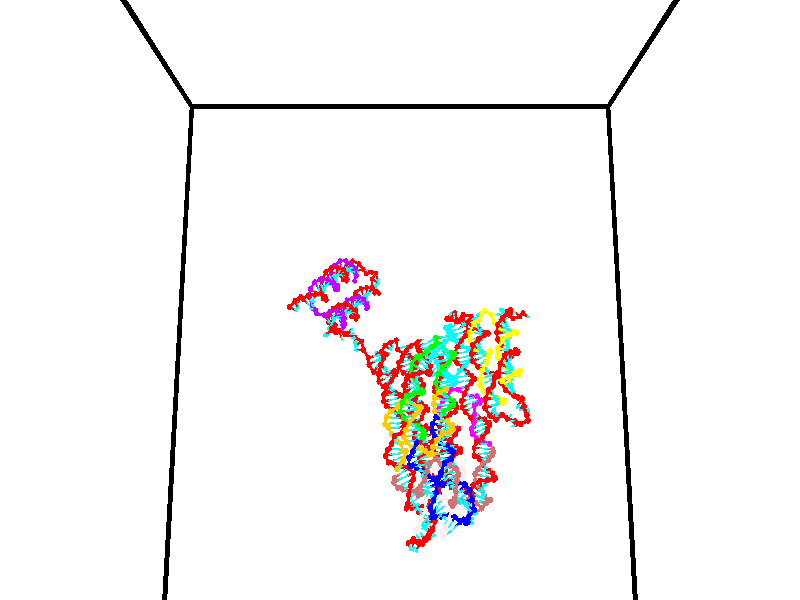 // switches for output
#declare DRAW_BASES = 1; // possible values are 0, 1; only relevant for DNA ribbons
#declare DRAW_BASES_TYPE = 3; // possible values are 1, 2, 3; only relevant for DNA ribbons
#declare DRAW_FOG = 0; // set to 1 to enable fog

#include "colors.inc"

#include "transforms.inc"
background { rgb <1, 1, 1>}

#default {
   normal{
       ripples 0.25
       frequency 0.20
       turbulence 0.2
       lambda 5
   }
	finish {
		phong 0.1
		phong_size 40.
	}
}

// original window dimensions: 1024x640


// camera settings

camera {
	sky <0, 0.179814, -0.983701>
	up <0, 0.179814, -0.983701>
	right 1.6 * <1, 0, 0>
	location <35, 94.9851, 44.8844>
	look_at <35, 29.7336, 32.9568>
	direction <0, -65.2515, -11.9276>
	angle 67.0682
}


# declare cpy_camera_pos = <35, 94.9851, 44.8844>;
# if (DRAW_FOG = 1)
fog {
	fog_type 2
	up vnormalize(cpy_camera_pos)
	color rgbt<1,1,1,0.3>
	distance 1e-5
	fog_alt 3e-3
	fog_offset 56
}
# end


// LIGHTS

# declare lum = 6;
global_settings {
	ambient_light rgb lum * <0.05, 0.05, 0.05>
	max_trace_level 15
}# declare cpy_direct_light_amount = 0.25;
light_source
{	1000 * <-1, -1.16352, -0.803886>,
	rgb lum * cpy_direct_light_amount
	parallel
}

light_source
{	1000 * <1, 1.16352, 0.803886>,
	rgb lum * cpy_direct_light_amount
	parallel
}

// strand 0

// nucleotide -1

// particle -1
sphere {
	<23.920057, 35.328140, 34.568333> 0.250000
	pigment { color rgbt <1,0,0,0> }
	no_shadow
}
cylinder {
	<24.239393, 35.127563, 34.701721>,  <24.430996, 35.007217, 34.781754>, 0.100000
	pigment { color rgbt <1,0,0,0> }
	no_shadow
}
cylinder {
	<24.239393, 35.127563, 34.701721>,  <23.920057, 35.328140, 34.568333>, 0.100000
	pigment { color rgbt <1,0,0,0> }
	no_shadow
}

// particle -1
sphere {
	<24.239393, 35.127563, 34.701721> 0.100000
	pigment { color rgbt <1,0,0,0> }
	no_shadow
}
sphere {
	0, 1
	scale<0.080000,0.200000,0.300000>
	matrix <0.121209, -0.408619, -0.904621,
		0.589882, 0.762616, -0.265437,
		0.798341, -0.501446, 0.333472,
		24.478895, 34.977131, 34.801762>
	pigment { color rgbt <0,1,1,0> }
	no_shadow
}
cylinder {
	<24.446987, 35.281586, 34.035915>,  <23.920057, 35.328140, 34.568333>, 0.130000
	pigment { color rgbt <1,0,0,0> }
	no_shadow
}

// nucleotide -1

// particle -1
sphere {
	<24.446987, 35.281586, 34.035915> 0.250000
	pigment { color rgbt <1,0,0,0> }
	no_shadow
}
cylinder {
	<24.530544, 34.963257, 34.263256>,  <24.580679, 34.772259, 34.399662>, 0.100000
	pigment { color rgbt <1,0,0,0> }
	no_shadow
}
cylinder {
	<24.530544, 34.963257, 34.263256>,  <24.446987, 35.281586, 34.035915>, 0.100000
	pigment { color rgbt <1,0,0,0> }
	no_shadow
}

// particle -1
sphere {
	<24.530544, 34.963257, 34.263256> 0.100000
	pigment { color rgbt <1,0,0,0> }
	no_shadow
}
sphere {
	0, 1
	scale<0.080000,0.200000,0.300000>
	matrix <-0.084210, -0.593652, -0.800304,
		0.974306, 0.119317, -0.191026,
		0.208893, -0.795827, 0.568351,
		24.593212, 34.724510, 34.433762>
	pigment { color rgbt <0,1,1,0> }
	no_shadow
}
cylinder {
	<24.951580, 34.930393, 33.644566>,  <24.446987, 35.281586, 34.035915>, 0.130000
	pigment { color rgbt <1,0,0,0> }
	no_shadow
}

// nucleotide -1

// particle -1
sphere {
	<24.951580, 34.930393, 33.644566> 0.250000
	pigment { color rgbt <1,0,0,0> }
	no_shadow
}
cylinder {
	<24.742153, 34.700012, 33.895695>,  <24.616497, 34.561783, 34.046371>, 0.100000
	pigment { color rgbt <1,0,0,0> }
	no_shadow
}
cylinder {
	<24.742153, 34.700012, 33.895695>,  <24.951580, 34.930393, 33.644566>, 0.100000
	pigment { color rgbt <1,0,0,0> }
	no_shadow
}

// particle -1
sphere {
	<24.742153, 34.700012, 33.895695> 0.100000
	pigment { color rgbt <1,0,0,0> }
	no_shadow
}
sphere {
	0, 1
	scale<0.080000,0.200000,0.300000>
	matrix <-0.279281, -0.580158, -0.765126,
		0.804911, -0.575933, 0.142899,
		-0.523566, -0.575950, 0.627822,
		24.585083, 34.527225, 34.084042>
	pigment { color rgbt <0,1,1,0> }
	no_shadow
}
cylinder {
	<25.039984, 34.194321, 33.669796>,  <24.951580, 34.930393, 33.644566>, 0.130000
	pigment { color rgbt <1,0,0,0> }
	no_shadow
}

// nucleotide -1

// particle -1
sphere {
	<25.039984, 34.194321, 33.669796> 0.250000
	pigment { color rgbt <1,0,0,0> }
	no_shadow
}
cylinder {
	<25.340906, 34.088833, 33.911285>,  <25.521460, 34.025539, 34.056179>, 0.100000
	pigment { color rgbt <1,0,0,0> }
	no_shadow
}
cylinder {
	<25.340906, 34.088833, 33.911285>,  <25.039984, 34.194321, 33.669796>, 0.100000
	pigment { color rgbt <1,0,0,0> }
	no_shadow
}

// particle -1
sphere {
	<25.340906, 34.088833, 33.911285> 0.100000
	pigment { color rgbt <1,0,0,0> }
	no_shadow
}
sphere {
	0, 1
	scale<0.080000,0.200000,0.300000>
	matrix <0.535905, -0.288049, -0.793621,
		0.383200, 0.920585, -0.075370,
		0.752306, -0.263724, 0.603726,
		25.566597, 34.009716, 34.092403>
	pigment { color rgbt <0,1,1,0> }
	no_shadow
}
cylinder {
	<25.627905, 34.513111, 33.451344>,  <25.039984, 34.194321, 33.669796>, 0.130000
	pigment { color rgbt <1,0,0,0> }
	no_shadow
}

// nucleotide -1

// particle -1
sphere {
	<25.627905, 34.513111, 33.451344> 0.250000
	pigment { color rgbt <1,0,0,0> }
	no_shadow
}
cylinder {
	<25.743200, 34.177555, 33.636028>,  <25.812378, 33.976219, 33.746838>, 0.100000
	pigment { color rgbt <1,0,0,0> }
	no_shadow
}
cylinder {
	<25.743200, 34.177555, 33.636028>,  <25.627905, 34.513111, 33.451344>, 0.100000
	pigment { color rgbt <1,0,0,0> }
	no_shadow
}

// particle -1
sphere {
	<25.743200, 34.177555, 33.636028> 0.100000
	pigment { color rgbt <1,0,0,0> }
	no_shadow
}
sphere {
	0, 1
	scale<0.080000,0.200000,0.300000>
	matrix <0.543841, -0.253446, -0.800002,
		0.788135, 0.481687, 0.383173,
		0.288237, -0.838894, 0.461710,
		25.829672, 33.925888, 33.774540>
	pigment { color rgbt <0,1,1,0> }
	no_shadow
}
cylinder {
	<26.415253, 34.505310, 33.292736>,  <25.627905, 34.513111, 33.451344>, 0.130000
	pigment { color rgbt <1,0,0,0> }
	no_shadow
}

// nucleotide -1

// particle -1
sphere {
	<26.415253, 34.505310, 33.292736> 0.250000
	pigment { color rgbt <1,0,0,0> }
	no_shadow
}
cylinder {
	<26.267956, 34.145473, 33.386665>,  <26.179577, 33.929573, 33.443024>, 0.100000
	pigment { color rgbt <1,0,0,0> }
	no_shadow
}
cylinder {
	<26.267956, 34.145473, 33.386665>,  <26.415253, 34.505310, 33.292736>, 0.100000
	pigment { color rgbt <1,0,0,0> }
	no_shadow
}

// particle -1
sphere {
	<26.267956, 34.145473, 33.386665> 0.100000
	pigment { color rgbt <1,0,0,0> }
	no_shadow
}
sphere {
	0, 1
	scale<0.080000,0.200000,0.300000>
	matrix <0.594186, -0.421969, -0.684752,
		0.715080, -0.112629, 0.689909,
		-0.368243, -0.899587, 0.234819,
		26.157482, 33.875599, 33.457111>
	pigment { color rgbt <0,1,1,0> }
	no_shadow
}
cylinder {
	<26.907026, 34.065414, 33.171440>,  <26.415253, 34.505310, 33.292736>, 0.130000
	pigment { color rgbt <1,0,0,0> }
	no_shadow
}

// nucleotide -1

// particle -1
sphere {
	<26.907026, 34.065414, 33.171440> 0.250000
	pigment { color rgbt <1,0,0,0> }
	no_shadow
}
cylinder {
	<26.645380, 33.764835, 33.205975>,  <26.488392, 33.584488, 33.226696>, 0.100000
	pigment { color rgbt <1,0,0,0> }
	no_shadow
}
cylinder {
	<26.645380, 33.764835, 33.205975>,  <26.907026, 34.065414, 33.171440>, 0.100000
	pigment { color rgbt <1,0,0,0> }
	no_shadow
}

// particle -1
sphere {
	<26.645380, 33.764835, 33.205975> 0.100000
	pigment { color rgbt <1,0,0,0> }
	no_shadow
}
sphere {
	0, 1
	scale<0.080000,0.200000,0.300000>
	matrix <0.574437, -0.567776, -0.589621,
		0.492093, -0.336083, 0.803052,
		-0.654115, -0.751451, 0.086340,
		26.449146, 33.539398, 33.231876>
	pigment { color rgbt <0,1,1,0> }
	no_shadow
}
cylinder {
	<27.258116, 33.434006, 33.363106>,  <26.907026, 34.065414, 33.171440>, 0.130000
	pigment { color rgbt <1,0,0,0> }
	no_shadow
}

// nucleotide -1

// particle -1
sphere {
	<27.258116, 33.434006, 33.363106> 0.250000
	pigment { color rgbt <1,0,0,0> }
	no_shadow
}
cylinder {
	<26.902046, 33.316612, 33.223701>,  <26.688404, 33.246178, 33.140060>, 0.100000
	pigment { color rgbt <1,0,0,0> }
	no_shadow
}
cylinder {
	<26.902046, 33.316612, 33.223701>,  <27.258116, 33.434006, 33.363106>, 0.100000
	pigment { color rgbt <1,0,0,0> }
	no_shadow
}

// particle -1
sphere {
	<26.902046, 33.316612, 33.223701> 0.100000
	pigment { color rgbt <1,0,0,0> }
	no_shadow
}
sphere {
	0, 1
	scale<0.080000,0.200000,0.300000>
	matrix <0.444629, -0.726575, -0.523826,
		-0.099484, -0.621253, 0.777269,
		-0.890172, -0.293484, -0.348510,
		26.634995, 33.228565, 33.119148>
	pigment { color rgbt <0,1,1,0> }
	no_shadow
}
cylinder {
	<27.269341, 32.720158, 33.503544>,  <27.258116, 33.434006, 33.363106>, 0.130000
	pigment { color rgbt <1,0,0,0> }
	no_shadow
}

// nucleotide -1

// particle -1
sphere {
	<27.269341, 32.720158, 33.503544> 0.250000
	pigment { color rgbt <1,0,0,0> }
	no_shadow
}
cylinder {
	<27.010780, 32.792942, 33.207150>,  <26.855644, 32.836613, 33.029312>, 0.100000
	pigment { color rgbt <1,0,0,0> }
	no_shadow
}
cylinder {
	<27.010780, 32.792942, 33.207150>,  <27.269341, 32.720158, 33.503544>, 0.100000
	pigment { color rgbt <1,0,0,0> }
	no_shadow
}

// particle -1
sphere {
	<27.010780, 32.792942, 33.207150> 0.100000
	pigment { color rgbt <1,0,0,0> }
	no_shadow
}
sphere {
	0, 1
	scale<0.080000,0.200000,0.300000>
	matrix <0.417575, -0.728434, -0.543153,
		-0.638592, -0.660510, 0.394876,
		-0.646399, 0.181963, -0.740984,
		26.816860, 32.847530, 32.984856>
	pigment { color rgbt <0,1,1,0> }
	no_shadow
}
cylinder {
	<26.829203, 32.091656, 33.262691>,  <27.269341, 32.720158, 33.503544>, 0.130000
	pigment { color rgbt <1,0,0,0> }
	no_shadow
}

// nucleotide -1

// particle -1
sphere {
	<26.829203, 32.091656, 33.262691> 0.250000
	pigment { color rgbt <1,0,0,0> }
	no_shadow
}
cylinder {
	<26.859030, 32.345116, 32.954685>,  <26.876926, 32.497192, 32.769882>, 0.100000
	pigment { color rgbt <1,0,0,0> }
	no_shadow
}
cylinder {
	<26.859030, 32.345116, 32.954685>,  <26.829203, 32.091656, 33.262691>, 0.100000
	pigment { color rgbt <1,0,0,0> }
	no_shadow
}

// particle -1
sphere {
	<26.859030, 32.345116, 32.954685> 0.100000
	pigment { color rgbt <1,0,0,0> }
	no_shadow
}
sphere {
	0, 1
	scale<0.080000,0.200000,0.300000>
	matrix <0.423238, -0.719277, -0.550917,
		-0.902945, -0.284819, -0.321821,
		0.074567, 0.633654, -0.770014,
		26.881399, 32.535213, 32.723682>
	pigment { color rgbt <0,1,1,0> }
	no_shadow
}
cylinder {
	<26.621998, 31.734543, 32.724030>,  <26.829203, 32.091656, 33.262691>, 0.130000
	pigment { color rgbt <1,0,0,0> }
	no_shadow
}

// nucleotide -1

// particle -1
sphere {
	<26.621998, 31.734543, 32.724030> 0.250000
	pigment { color rgbt <1,0,0,0> }
	no_shadow
}
cylinder {
	<26.824022, 32.033405, 32.551205>,  <26.945236, 32.212723, 32.447510>, 0.100000
	pigment { color rgbt <1,0,0,0> }
	no_shadow
}
cylinder {
	<26.824022, 32.033405, 32.551205>,  <26.621998, 31.734543, 32.724030>, 0.100000
	pigment { color rgbt <1,0,0,0> }
	no_shadow
}

// particle -1
sphere {
	<26.824022, 32.033405, 32.551205> 0.100000
	pigment { color rgbt <1,0,0,0> }
	no_shadow
}
sphere {
	0, 1
	scale<0.080000,0.200000,0.300000>
	matrix <0.368782, -0.639418, -0.674644,
		-0.780330, 0.181399, -0.598481,
		0.505059, 0.747154, -0.432060,
		26.975540, 32.257553, 32.421585>
	pigment { color rgbt <0,1,1,0> }
	no_shadow
}
cylinder {
	<26.572260, 31.400930, 32.053795>,  <26.621998, 31.734543, 32.724030>, 0.130000
	pigment { color rgbt <1,0,0,0> }
	no_shadow
}

// nucleotide -1

// particle -1
sphere {
	<26.572260, 31.400930, 32.053795> 0.250000
	pigment { color rgbt <1,0,0,0> }
	no_shadow
}
cylinder {
	<26.845560, 31.692963, 32.048840>,  <27.009541, 31.868181, 32.045868>, 0.100000
	pigment { color rgbt <1,0,0,0> }
	no_shadow
}
cylinder {
	<26.845560, 31.692963, 32.048840>,  <26.572260, 31.400930, 32.053795>, 0.100000
	pigment { color rgbt <1,0,0,0> }
	no_shadow
}

// particle -1
sphere {
	<26.845560, 31.692963, 32.048840> 0.100000
	pigment { color rgbt <1,0,0,0> }
	no_shadow
}
sphere {
	0, 1
	scale<0.080000,0.200000,0.300000>
	matrix <0.560787, -0.535530, -0.631448,
		-0.467641, 0.424491, -0.775319,
		0.683250, 0.730079, -0.012387,
		27.050535, 31.911987, 32.045124>
	pigment { color rgbt <0,1,1,0> }
	no_shadow
}
cylinder {
	<26.728188, 31.609718, 31.360504>,  <26.572260, 31.400930, 32.053795>, 0.130000
	pigment { color rgbt <1,0,0,0> }
	no_shadow
}

// nucleotide -1

// particle -1
sphere {
	<26.728188, 31.609718, 31.360504> 0.250000
	pigment { color rgbt <1,0,0,0> }
	no_shadow
}
cylinder {
	<27.067551, 31.710623, 31.546654>,  <27.271168, 31.771166, 31.658342>, 0.100000
	pigment { color rgbt <1,0,0,0> }
	no_shadow
}
cylinder {
	<27.067551, 31.710623, 31.546654>,  <26.728188, 31.609718, 31.360504>, 0.100000
	pigment { color rgbt <1,0,0,0> }
	no_shadow
}

// particle -1
sphere {
	<27.067551, 31.710623, 31.546654> 0.100000
	pigment { color rgbt <1,0,0,0> }
	no_shadow
}
sphere {
	0, 1
	scale<0.080000,0.200000,0.300000>
	matrix <0.521268, -0.551153, -0.651545,
		0.092132, 0.795358, -0.599097,
		0.848405, 0.252262, 0.465373,
		27.322073, 31.786301, 31.686266>
	pigment { color rgbt <0,1,1,0> }
	no_shadow
}
cylinder {
	<27.031197, 31.784977, 30.795835>,  <26.728188, 31.609718, 31.360504>, 0.130000
	pigment { color rgbt <1,0,0,0> }
	no_shadow
}

// nucleotide -1

// particle -1
sphere {
	<27.031197, 31.784977, 30.795835> 0.250000
	pigment { color rgbt <1,0,0,0> }
	no_shadow
}
cylinder {
	<27.297508, 31.731821, 31.089523>,  <27.457294, 31.699928, 31.265736>, 0.100000
	pigment { color rgbt <1,0,0,0> }
	no_shadow
}
cylinder {
	<27.297508, 31.731821, 31.089523>,  <27.031197, 31.784977, 30.795835>, 0.100000
	pigment { color rgbt <1,0,0,0> }
	no_shadow
}

// particle -1
sphere {
	<27.297508, 31.731821, 31.089523> 0.100000
	pigment { color rgbt <1,0,0,0> }
	no_shadow
}
sphere {
	0, 1
	scale<0.080000,0.200000,0.300000>
	matrix <0.602849, -0.484032, -0.634260,
		0.439672, 0.864901, -0.242147,
		0.665779, -0.132888, 0.734220,
		27.497242, 31.691954, 31.309790>
	pigment { color rgbt <0,1,1,0> }
	no_shadow
}
cylinder {
	<27.585711, 31.752880, 30.422064>,  <27.031197, 31.784977, 30.795835>, 0.130000
	pigment { color rgbt <1,0,0,0> }
	no_shadow
}

// nucleotide -1

// particle -1
sphere {
	<27.585711, 31.752880, 30.422064> 0.250000
	pigment { color rgbt <1,0,0,0> }
	no_shadow
}
cylinder {
	<27.726778, 31.606049, 30.766361>,  <27.811419, 31.517950, 30.972939>, 0.100000
	pigment { color rgbt <1,0,0,0> }
	no_shadow
}
cylinder {
	<27.726778, 31.606049, 30.766361>,  <27.585711, 31.752880, 30.422064>, 0.100000
	pigment { color rgbt <1,0,0,0> }
	no_shadow
}

// particle -1
sphere {
	<27.726778, 31.606049, 30.766361> 0.100000
	pigment { color rgbt <1,0,0,0> }
	no_shadow
}
sphere {
	0, 1
	scale<0.080000,0.200000,0.300000>
	matrix <0.641696, -0.574618, -0.507978,
		0.681066, 0.731483, 0.032903,
		0.352670, -0.367080, 0.860742,
		27.832579, 31.495924, 31.024584>
	pigment { color rgbt <0,1,1,0> }
	no_shadow
}
cylinder {
	<28.336714, 31.806999, 30.424833>,  <27.585711, 31.752880, 30.422064>, 0.130000
	pigment { color rgbt <1,0,0,0> }
	no_shadow
}

// nucleotide -1

// particle -1
sphere {
	<28.336714, 31.806999, 30.424833> 0.250000
	pigment { color rgbt <1,0,0,0> }
	no_shadow
}
cylinder {
	<28.230938, 31.503429, 30.662861>,  <28.167473, 31.321287, 30.805677>, 0.100000
	pigment { color rgbt <1,0,0,0> }
	no_shadow
}
cylinder {
	<28.230938, 31.503429, 30.662861>,  <28.336714, 31.806999, 30.424833>, 0.100000
	pigment { color rgbt <1,0,0,0> }
	no_shadow
}

// particle -1
sphere {
	<28.230938, 31.503429, 30.662861> 0.100000
	pigment { color rgbt <1,0,0,0> }
	no_shadow
}
sphere {
	0, 1
	scale<0.080000,0.200000,0.300000>
	matrix <0.607960, -0.610168, -0.508015,
		0.748636, 0.227438, 0.622749,
		-0.264439, -0.758925, 0.595067,
		28.151606, 31.275751, 30.841381>
	pigment { color rgbt <0,1,1,0> }
	no_shadow
}
cylinder {
	<28.916027, 31.346668, 30.474962>,  <28.336714, 31.806999, 30.424833>, 0.130000
	pigment { color rgbt <1,0,0,0> }
	no_shadow
}

// nucleotide -1

// particle -1
sphere {
	<28.916027, 31.346668, 30.474962> 0.250000
	pigment { color rgbt <1,0,0,0> }
	no_shadow
}
cylinder {
	<28.646742, 31.090464, 30.622761>,  <28.485170, 30.936741, 30.711441>, 0.100000
	pigment { color rgbt <1,0,0,0> }
	no_shadow
}
cylinder {
	<28.646742, 31.090464, 30.622761>,  <28.916027, 31.346668, 30.474962>, 0.100000
	pigment { color rgbt <1,0,0,0> }
	no_shadow
}

// particle -1
sphere {
	<28.646742, 31.090464, 30.622761> 0.100000
	pigment { color rgbt <1,0,0,0> }
	no_shadow
}
sphere {
	0, 1
	scale<0.080000,0.200000,0.300000>
	matrix <0.509581, -0.763955, -0.395854,
		0.535830, -0.078204, 0.840696,
		-0.673211, -0.640513, 0.369499,
		28.444778, 30.898310, 30.733610>
	pigment { color rgbt <0,1,1,0> }
	no_shadow
}
cylinder {
	<29.237724, 30.811466, 30.777159>,  <28.916027, 31.346668, 30.474962>, 0.130000
	pigment { color rgbt <1,0,0,0> }
	no_shadow
}

// nucleotide -1

// particle -1
sphere {
	<29.237724, 30.811466, 30.777159> 0.250000
	pigment { color rgbt <1,0,0,0> }
	no_shadow
}
cylinder {
	<28.882887, 30.642544, 30.702618>,  <28.669985, 30.541191, 30.657892>, 0.100000
	pigment { color rgbt <1,0,0,0> }
	no_shadow
}
cylinder {
	<28.882887, 30.642544, 30.702618>,  <29.237724, 30.811466, 30.777159>, 0.100000
	pigment { color rgbt <1,0,0,0> }
	no_shadow
}

// particle -1
sphere {
	<28.882887, 30.642544, 30.702618> 0.100000
	pigment { color rgbt <1,0,0,0> }
	no_shadow
}
sphere {
	0, 1
	scale<0.080000,0.200000,0.300000>
	matrix <0.460857, -0.833079, -0.305926,
		-0.026052, -0.357266, 0.933639,
		-0.887092, -0.422304, -0.186352,
		28.616760, 30.515852, 30.646711>
	pigment { color rgbt <0,1,1,0> }
	no_shadow
}
cylinder {
	<29.214914, 30.158552, 31.143742>,  <29.237724, 30.811466, 30.777159>, 0.130000
	pigment { color rgbt <1,0,0,0> }
	no_shadow
}

// nucleotide -1

// particle -1
sphere {
	<29.214914, 30.158552, 31.143742> 0.250000
	pigment { color rgbt <1,0,0,0> }
	no_shadow
}
cylinder {
	<28.915976, 30.104679, 30.883486>,  <28.736612, 30.072355, 30.727333>, 0.100000
	pigment { color rgbt <1,0,0,0> }
	no_shadow
}
cylinder {
	<28.915976, 30.104679, 30.883486>,  <29.214914, 30.158552, 31.143742>, 0.100000
	pigment { color rgbt <1,0,0,0> }
	no_shadow
}

// particle -1
sphere {
	<28.915976, 30.104679, 30.883486> 0.100000
	pigment { color rgbt <1,0,0,0> }
	no_shadow
}
sphere {
	0, 1
	scale<0.080000,0.200000,0.300000>
	matrix <0.421385, -0.853192, -0.307405,
		-0.513718, -0.503908, 0.694385,
		-0.747348, -0.134684, -0.650639,
		28.691771, 30.064274, 30.688293>
	pigment { color rgbt <0,1,1,0> }
	no_shadow
}
cylinder {
	<29.061029, 29.504005, 31.128996>,  <29.214914, 30.158552, 31.143742>, 0.130000
	pigment { color rgbt <1,0,0,0> }
	no_shadow
}

// nucleotide -1

// particle -1
sphere {
	<29.061029, 29.504005, 31.128996> 0.250000
	pigment { color rgbt <1,0,0,0> }
	no_shadow
}
cylinder {
	<28.888258, 29.608429, 30.783676>,  <28.784595, 29.671083, 30.576485>, 0.100000
	pigment { color rgbt <1,0,0,0> }
	no_shadow
}
cylinder {
	<28.888258, 29.608429, 30.783676>,  <29.061029, 29.504005, 31.128996>, 0.100000
	pigment { color rgbt <1,0,0,0> }
	no_shadow
}

// particle -1
sphere {
	<28.888258, 29.608429, 30.783676> 0.100000
	pigment { color rgbt <1,0,0,0> }
	no_shadow
}
sphere {
	0, 1
	scale<0.080000,0.200000,0.300000>
	matrix <0.293333, -0.864492, -0.408179,
		-0.852871, -0.429540, 0.296826,
		-0.431933, 0.261056, -0.863299,
		28.758678, 29.686747, 30.524687>
	pigment { color rgbt <0,1,1,0> }
	no_shadow
}
cylinder {
	<28.628233, 29.008734, 30.907516>,  <29.061029, 29.504005, 31.128996>, 0.130000
	pigment { color rgbt <1,0,0,0> }
	no_shadow
}

// nucleotide -1

// particle -1
sphere {
	<28.628233, 29.008734, 30.907516> 0.250000
	pigment { color rgbt <1,0,0,0> }
	no_shadow
}
cylinder {
	<28.680712, 29.201797, 30.561146>,  <28.712198, 29.317636, 30.353323>, 0.100000
	pigment { color rgbt <1,0,0,0> }
	no_shadow
}
cylinder {
	<28.680712, 29.201797, 30.561146>,  <28.628233, 29.008734, 30.907516>, 0.100000
	pigment { color rgbt <1,0,0,0> }
	no_shadow
}

// particle -1
sphere {
	<28.680712, 29.201797, 30.561146> 0.100000
	pigment { color rgbt <1,0,0,0> }
	no_shadow
}
sphere {
	0, 1
	scale<0.080000,0.200000,0.300000>
	matrix <0.213297, -0.866761, -0.450810,
		-0.968138, -0.125554, -0.216666,
		0.131197, 0.482661, -0.865925,
		28.720070, 29.346596, 30.301369>
	pigment { color rgbt <0,1,1,0> }
	no_shadow
}
cylinder {
	<28.391815, 28.594160, 30.440657>,  <28.628233, 29.008734, 30.907516>, 0.130000
	pigment { color rgbt <1,0,0,0> }
	no_shadow
}

// nucleotide -1

// particle -1
sphere {
	<28.391815, 28.594160, 30.440657> 0.250000
	pigment { color rgbt <1,0,0,0> }
	no_shadow
}
cylinder {
	<28.640800, 28.825573, 30.229815>,  <28.790192, 28.964420, 30.103310>, 0.100000
	pigment { color rgbt <1,0,0,0> }
	no_shadow
}
cylinder {
	<28.640800, 28.825573, 30.229815>,  <28.391815, 28.594160, 30.440657>, 0.100000
	pigment { color rgbt <1,0,0,0> }
	no_shadow
}

// particle -1
sphere {
	<28.640800, 28.825573, 30.229815> 0.100000
	pigment { color rgbt <1,0,0,0> }
	no_shadow
}
sphere {
	0, 1
	scale<0.080000,0.200000,0.300000>
	matrix <0.479478, -0.814189, -0.327409,
		-0.618580, -0.048935, -0.784196,
		0.622462, 0.578534, -0.527105,
		28.827539, 28.999132, 30.071684>
	pigment { color rgbt <0,1,1,0> }
	no_shadow
}
cylinder {
	<28.525257, 28.182343, 29.866343>,  <28.391815, 28.594160, 30.440657>, 0.130000
	pigment { color rgbt <1,0,0,0> }
	no_shadow
}

// nucleotide -1

// particle -1
sphere {
	<28.525257, 28.182343, 29.866343> 0.250000
	pigment { color rgbt <1,0,0,0> }
	no_shadow
}
cylinder {
	<28.826492, 28.445032, 29.882187>,  <29.007233, 28.602646, 29.891693>, 0.100000
	pigment { color rgbt <1,0,0,0> }
	no_shadow
}
cylinder {
	<28.826492, 28.445032, 29.882187>,  <28.525257, 28.182343, 29.866343>, 0.100000
	pigment { color rgbt <1,0,0,0> }
	no_shadow
}

// particle -1
sphere {
	<28.826492, 28.445032, 29.882187> 0.100000
	pigment { color rgbt <1,0,0,0> }
	no_shadow
}
sphere {
	0, 1
	scale<0.080000,0.200000,0.300000>
	matrix <0.621517, -0.690380, -0.370260,
		-0.215814, 0.303457, -0.928083,
		0.753088, 0.656726, 0.039610,
		29.052420, 28.642050, 29.894070>
	pigment { color rgbt <0,1,1,0> }
	no_shadow
}
cylinder {
	<28.956978, 28.052444, 29.269331>,  <28.525257, 28.182343, 29.866343>, 0.130000
	pigment { color rgbt <1,0,0,0> }
	no_shadow
}

// nucleotide -1

// particle -1
sphere {
	<28.956978, 28.052444, 29.269331> 0.250000
	pigment { color rgbt <1,0,0,0> }
	no_shadow
}
cylinder {
	<29.191380, 28.260506, 29.517859>,  <29.332020, 28.385344, 29.666975>, 0.100000
	pigment { color rgbt <1,0,0,0> }
	no_shadow
}
cylinder {
	<29.191380, 28.260506, 29.517859>,  <28.956978, 28.052444, 29.269331>, 0.100000
	pigment { color rgbt <1,0,0,0> }
	no_shadow
}

// particle -1
sphere {
	<29.191380, 28.260506, 29.517859> 0.100000
	pigment { color rgbt <1,0,0,0> }
	no_shadow
}
sphere {
	0, 1
	scale<0.080000,0.200000,0.300000>
	matrix <0.758708, -0.621463, -0.195309,
		0.284537, 0.585852, -0.758825,
		0.586004, 0.520154, 0.621320,
		29.367180, 28.416552, 29.704254>
	pigment { color rgbt <0,1,1,0> }
	no_shadow
}
cylinder {
	<29.601023, 28.159256, 28.907919>,  <28.956978, 28.052444, 29.269331>, 0.130000
	pigment { color rgbt <1,0,0,0> }
	no_shadow
}

// nucleotide -1

// particle -1
sphere {
	<29.601023, 28.159256, 28.907919> 0.250000
	pigment { color rgbt <1,0,0,0> }
	no_shadow
}
cylinder {
	<29.659805, 28.174650, 29.303276>,  <29.695074, 28.183887, 29.540491>, 0.100000
	pigment { color rgbt <1,0,0,0> }
	no_shadow
}
cylinder {
	<29.659805, 28.174650, 29.303276>,  <29.601023, 28.159256, 28.907919>, 0.100000
	pigment { color rgbt <1,0,0,0> }
	no_shadow
}

// particle -1
sphere {
	<29.659805, 28.174650, 29.303276> 0.100000
	pigment { color rgbt <1,0,0,0> }
	no_shadow
}
sphere {
	0, 1
	scale<0.080000,0.200000,0.300000>
	matrix <0.801226, -0.590590, -0.096131,
		0.580036, 0.806054, -0.117625,
		0.146955, 0.038485, 0.988394,
		29.703892, 28.186195, 29.599794>
	pigment { color rgbt <0,1,1,0> }
	no_shadow
}
cylinder {
	<30.360643, 28.312351, 29.235929>,  <29.601023, 28.159256, 28.907919>, 0.130000
	pigment { color rgbt <1,0,0,0> }
	no_shadow
}

// nucleotide -1

// particle -1
sphere {
	<30.360643, 28.312351, 29.235929> 0.250000
	pigment { color rgbt <1,0,0,0> }
	no_shadow
}
cylinder {
	<30.173958, 28.096533, 29.516233>,  <30.061947, 27.967041, 29.684416>, 0.100000
	pigment { color rgbt <1,0,0,0> }
	no_shadow
}
cylinder {
	<30.173958, 28.096533, 29.516233>,  <30.360643, 28.312351, 29.235929>, 0.100000
	pigment { color rgbt <1,0,0,0> }
	no_shadow
}

// particle -1
sphere {
	<30.173958, 28.096533, 29.516233> 0.100000
	pigment { color rgbt <1,0,0,0> }
	no_shadow
}
sphere {
	0, 1
	scale<0.080000,0.200000,0.300000>
	matrix <0.699556, -0.710001, -0.080747,
		0.541109, 0.452536, 0.708811,
		-0.466716, -0.539546, 0.700762,
		30.033943, 27.934669, 29.726461>
	pigment { color rgbt <0,1,1,0> }
	no_shadow
}
cylinder {
	<30.832670, 27.970592, 29.707134>,  <30.360643, 28.312351, 29.235929>, 0.130000
	pigment { color rgbt <1,0,0,0> }
	no_shadow
}

// nucleotide -1

// particle -1
sphere {
	<30.832670, 27.970592, 29.707134> 0.250000
	pigment { color rgbt <1,0,0,0> }
	no_shadow
}
cylinder {
	<30.490990, 27.762888, 29.717758>,  <30.285980, 27.638266, 29.724133>, 0.100000
	pigment { color rgbt <1,0,0,0> }
	no_shadow
}
cylinder {
	<30.490990, 27.762888, 29.717758>,  <30.832670, 27.970592, 29.707134>, 0.100000
	pigment { color rgbt <1,0,0,0> }
	no_shadow
}

// particle -1
sphere {
	<30.490990, 27.762888, 29.717758> 0.100000
	pigment { color rgbt <1,0,0,0> }
	no_shadow
}
sphere {
	0, 1
	scale<0.080000,0.200000,0.300000>
	matrix <0.511535, -0.848445, -0.135920,
		0.093113, -0.102516, 0.990364,
		-0.854203, -0.519262, 0.026561,
		30.234730, 27.607109, 29.725727>
	pigment { color rgbt <0,1,1,0> }
	no_shadow
}
cylinder {
	<31.135723, 27.519081, 30.020687>,  <30.832670, 27.970592, 29.707134>, 0.130000
	pigment { color rgbt <1,0,0,0> }
	no_shadow
}

// nucleotide -1

// particle -1
sphere {
	<31.135723, 27.519081, 30.020687> 0.250000
	pigment { color rgbt <1,0,0,0> }
	no_shadow
}
cylinder {
	<31.020336, 27.155737, 29.899578>,  <30.951105, 26.937731, 29.826912>, 0.100000
	pigment { color rgbt <1,0,0,0> }
	no_shadow
}
cylinder {
	<31.020336, 27.155737, 29.899578>,  <31.135723, 27.519081, 30.020687>, 0.100000
	pigment { color rgbt <1,0,0,0> }
	no_shadow
}

// particle -1
sphere {
	<31.020336, 27.155737, 29.899578> 0.100000
	pigment { color rgbt <1,0,0,0> }
	no_shadow
}
sphere {
	0, 1
	scale<0.080000,0.200000,0.300000>
	matrix <0.616559, 0.065709, -0.784562,
		0.732559, -0.412996, 0.541102,
		-0.288466, -0.908359, -0.302772,
		30.933796, 26.883228, 29.808746>
	pigment { color rgbt <0,1,1,0> }
	no_shadow
}
cylinder {
	<31.748377, 27.122469, 29.772345>,  <31.135723, 27.519081, 30.020687>, 0.130000
	pigment { color rgbt <1,0,0,0> }
	no_shadow
}

// nucleotide -1

// particle -1
sphere {
	<31.748377, 27.122469, 29.772345> 0.250000
	pigment { color rgbt <1,0,0,0> }
	no_shadow
}
cylinder {
	<31.413925, 26.969410, 29.615135>,  <31.213253, 26.877575, 29.520809>, 0.100000
	pigment { color rgbt <1,0,0,0> }
	no_shadow
}
cylinder {
	<31.413925, 26.969410, 29.615135>,  <31.748377, 27.122469, 29.772345>, 0.100000
	pigment { color rgbt <1,0,0,0> }
	no_shadow
}

// particle -1
sphere {
	<31.413925, 26.969410, 29.615135> 0.100000
	pigment { color rgbt <1,0,0,0> }
	no_shadow
}
sphere {
	0, 1
	scale<0.080000,0.200000,0.300000>
	matrix <0.408675, 0.043361, -0.911649,
		0.365884, -0.922875, 0.120124,
		-0.836130, -0.382650, -0.393021,
		31.163086, 26.854614, 29.497229>
	pigment { color rgbt <0,1,1,0> }
	no_shadow
}
cylinder {
	<32.209343, 26.542971, 29.743399>,  <31.748377, 27.122469, 29.772345>, 0.130000
	pigment { color rgbt <1,0,0,0> }
	no_shadow
}

// nucleotide -1

// particle -1
sphere {
	<32.209343, 26.542971, 29.743399> 0.250000
	pigment { color rgbt <1,0,0,0> }
	no_shadow
}
cylinder {
	<32.291462, 26.295950, 30.047104>,  <32.340733, 26.147738, 30.229326>, 0.100000
	pigment { color rgbt <1,0,0,0> }
	no_shadow
}
cylinder {
	<32.291462, 26.295950, 30.047104>,  <32.209343, 26.542971, 29.743399>, 0.100000
	pigment { color rgbt <1,0,0,0> }
	no_shadow
}

// particle -1
sphere {
	<32.291462, 26.295950, 30.047104> 0.100000
	pigment { color rgbt <1,0,0,0> }
	no_shadow
}
sphere {
	0, 1
	scale<0.080000,0.200000,0.300000>
	matrix <0.144775, 0.786415, 0.600493,
		-0.967933, -0.013355, 0.250853,
		0.205294, -0.617554, 0.759264,
		32.353050, 26.110683, 30.274883>
	pigment { color rgbt <0,1,1,0> }
	no_shadow
}
cylinder {
	<31.780060, 26.493807, 30.303997>,  <32.209343, 26.542971, 29.743399>, 0.130000
	pigment { color rgbt <1,0,0,0> }
	no_shadow
}

// nucleotide -1

// particle -1
sphere {
	<31.780060, 26.493807, 30.303997> 0.250000
	pigment { color rgbt <1,0,0,0> }
	no_shadow
}
cylinder {
	<32.133831, 26.396454, 30.463272>,  <32.346092, 26.338041, 30.558838>, 0.100000
	pigment { color rgbt <1,0,0,0> }
	no_shadow
}
cylinder {
	<32.133831, 26.396454, 30.463272>,  <31.780060, 26.493807, 30.303997>, 0.100000
	pigment { color rgbt <1,0,0,0> }
	no_shadow
}

// particle -1
sphere {
	<32.133831, 26.396454, 30.463272> 0.100000
	pigment { color rgbt <1,0,0,0> }
	no_shadow
}
sphere {
	0, 1
	scale<0.080000,0.200000,0.300000>
	matrix <-0.036714, 0.814308, 0.579271,
		-0.465234, -0.526941, 0.711260,
		0.884426, -0.243383, 0.398190,
		32.399158, 26.323439, 30.582729>
	pigment { color rgbt <0,1,1,0> }
	no_shadow
}
cylinder {
	<31.691692, 26.190800, 31.080309>,  <31.780060, 26.493807, 30.303997>, 0.130000
	pigment { color rgbt <1,0,0,0> }
	no_shadow
}

// nucleotide -1

// particle -1
sphere {
	<31.691692, 26.190800, 31.080309> 0.250000
	pigment { color rgbt <1,0,0,0> }
	no_shadow
}
cylinder {
	<32.018024, 26.394312, 30.970352>,  <32.213825, 26.516418, 30.904377>, 0.100000
	pigment { color rgbt <1,0,0,0> }
	no_shadow
}
cylinder {
	<32.018024, 26.394312, 30.970352>,  <31.691692, 26.190800, 31.080309>, 0.100000
	pigment { color rgbt <1,0,0,0> }
	no_shadow
}

// particle -1
sphere {
	<32.018024, 26.394312, 30.970352> 0.100000
	pigment { color rgbt <1,0,0,0> }
	no_shadow
}
sphere {
	0, 1
	scale<0.080000,0.200000,0.300000>
	matrix <-0.246876, 0.736276, 0.630039,
		0.522947, -0.446140, 0.726282,
		0.815830, 0.508779, -0.274892,
		32.262772, 26.546946, 30.887884>
	pigment { color rgbt <0,1,1,0> }
	no_shadow
}
cylinder {
	<32.050987, 26.391396, 31.653791>,  <31.691692, 26.190800, 31.080309>, 0.130000
	pigment { color rgbt <1,0,0,0> }
	no_shadow
}

// nucleotide -1

// particle -1
sphere {
	<32.050987, 26.391396, 31.653791> 0.250000
	pigment { color rgbt <1,0,0,0> }
	no_shadow
}
cylinder {
	<32.117641, 26.632853, 31.341934>,  <32.157635, 26.777727, 31.154819>, 0.100000
	pigment { color rgbt <1,0,0,0> }
	no_shadow
}
cylinder {
	<32.117641, 26.632853, 31.341934>,  <32.050987, 26.391396, 31.653791>, 0.100000
	pigment { color rgbt <1,0,0,0> }
	no_shadow
}

// particle -1
sphere {
	<32.117641, 26.632853, 31.341934> 0.100000
	pigment { color rgbt <1,0,0,0> }
	no_shadow
}
sphere {
	0, 1
	scale<0.080000,0.200000,0.300000>
	matrix <-0.461520, 0.746487, 0.479330,
		0.871339, 0.279949, 0.402985,
		0.166635, 0.603644, -0.779645,
		32.167633, 26.813946, 31.108040>
	pigment { color rgbt <0,1,1,0> }
	no_shadow
}
cylinder {
	<32.579735, 27.084503, 31.821215>,  <32.050987, 26.391396, 31.653791>, 0.130000
	pigment { color rgbt <1,0,0,0> }
	no_shadow
}

// nucleotide -1

// particle -1
sphere {
	<32.579735, 27.084503, 31.821215> 0.250000
	pigment { color rgbt <1,0,0,0> }
	no_shadow
}
cylinder {
	<32.267311, 27.099169, 31.571863>,  <32.079857, 27.107967, 31.422253>, 0.100000
	pigment { color rgbt <1,0,0,0> }
	no_shadow
}
cylinder {
	<32.267311, 27.099169, 31.571863>,  <32.579735, 27.084503, 31.821215>, 0.100000
	pigment { color rgbt <1,0,0,0> }
	no_shadow
}

// particle -1
sphere {
	<32.267311, 27.099169, 31.571863> 0.100000
	pigment { color rgbt <1,0,0,0> }
	no_shadow
}
sphere {
	0, 1
	scale<0.080000,0.200000,0.300000>
	matrix <-0.422855, 0.703517, 0.571190,
		0.459498, 0.709732, -0.533986,
		-0.781061, 0.036662, -0.623378,
		32.032993, 27.110167, 31.384850>
	pigment { color rgbt <0,1,1,0> }
	no_shadow
}
cylinder {
	<32.335121, 27.751509, 31.787014>,  <32.579735, 27.084503, 31.821215>, 0.130000
	pigment { color rgbt <1,0,0,0> }
	no_shadow
}

// nucleotide -1

// particle -1
sphere {
	<32.335121, 27.751509, 31.787014> 0.250000
	pigment { color rgbt <1,0,0,0> }
	no_shadow
}
cylinder {
	<32.003223, 27.575602, 31.649534>,  <31.804085, 27.470057, 31.567047>, 0.100000
	pigment { color rgbt <1,0,0,0> }
	no_shadow
}
cylinder {
	<32.003223, 27.575602, 31.649534>,  <32.335121, 27.751509, 31.787014>, 0.100000
	pigment { color rgbt <1,0,0,0> }
	no_shadow
}

// particle -1
sphere {
	<32.003223, 27.575602, 31.649534> 0.100000
	pigment { color rgbt <1,0,0,0> }
	no_shadow
}
sphere {
	0, 1
	scale<0.080000,0.200000,0.300000>
	matrix <-0.557686, 0.628264, 0.542468,
		-0.022626, 0.641785, -0.766551,
		-0.829744, -0.439768, -0.343699,
		31.754301, 27.443670, 31.546425>
	pigment { color rgbt <0,1,1,0> }
	no_shadow
}
cylinder {
	<31.904049, 28.268602, 31.587620>,  <32.335121, 27.751509, 31.787014>, 0.130000
	pigment { color rgbt <1,0,0,0> }
	no_shadow
}

// nucleotide -1

// particle -1
sphere {
	<31.904049, 28.268602, 31.587620> 0.250000
	pigment { color rgbt <1,0,0,0> }
	no_shadow
}
cylinder {
	<31.682589, 27.954279, 31.697872>,  <31.549711, 27.765684, 31.764023>, 0.100000
	pigment { color rgbt <1,0,0,0> }
	no_shadow
}
cylinder {
	<31.682589, 27.954279, 31.697872>,  <31.904049, 28.268602, 31.587620>, 0.100000
	pigment { color rgbt <1,0,0,0> }
	no_shadow
}

// particle -1
sphere {
	<31.682589, 27.954279, 31.697872> 0.100000
	pigment { color rgbt <1,0,0,0> }
	no_shadow
}
sphere {
	0, 1
	scale<0.080000,0.200000,0.300000>
	matrix <-0.515044, 0.583215, 0.628164,
		-0.654370, 0.205822, -0.727625,
		-0.553652, -0.785810, 0.275631,
		31.516493, 27.718536, 31.780561>
	pigment { color rgbt <0,1,1,0> }
	no_shadow
}
cylinder {
	<31.248524, 28.597990, 31.582588>,  <31.904049, 28.268602, 31.587620>, 0.130000
	pigment { color rgbt <1,0,0,0> }
	no_shadow
}

// nucleotide -1

// particle -1
sphere {
	<31.248524, 28.597990, 31.582588> 0.250000
	pigment { color rgbt <1,0,0,0> }
	no_shadow
}
cylinder {
	<31.253368, 28.257921, 31.793137>,  <31.256275, 28.053881, 31.919464>, 0.100000
	pigment { color rgbt <1,0,0,0> }
	no_shadow
}
cylinder {
	<31.253368, 28.257921, 31.793137>,  <31.248524, 28.597990, 31.582588>, 0.100000
	pigment { color rgbt <1,0,0,0> }
	no_shadow
}

// particle -1
sphere {
	<31.253368, 28.257921, 31.793137> 0.100000
	pigment { color rgbt <1,0,0,0> }
	no_shadow
}
sphere {
	0, 1
	scale<0.080000,0.200000,0.300000>
	matrix <-0.763011, 0.332368, 0.554387,
		-0.646271, -0.408340, -0.644664,
		0.012113, -0.850170, 0.526368,
		31.257002, 28.002871, 31.951048>
	pigment { color rgbt <0,1,1,0> }
	no_shadow
}
cylinder {
	<30.575396, 28.278994, 31.592834>,  <31.248524, 28.597990, 31.582588>, 0.130000
	pigment { color rgbt <1,0,0,0> }
	no_shadow
}

// nucleotide -1

// particle -1
sphere {
	<30.575396, 28.278994, 31.592834> 0.250000
	pigment { color rgbt <1,0,0,0> }
	no_shadow
}
cylinder {
	<30.755476, 28.144129, 31.923565>,  <30.863523, 28.063210, 32.122002>, 0.100000
	pigment { color rgbt <1,0,0,0> }
	no_shadow
}
cylinder {
	<30.755476, 28.144129, 31.923565>,  <30.575396, 28.278994, 31.592834>, 0.100000
	pigment { color rgbt <1,0,0,0> }
	no_shadow
}

// particle -1
sphere {
	<30.755476, 28.144129, 31.923565> 0.100000
	pigment { color rgbt <1,0,0,0> }
	no_shadow
}
sphere {
	0, 1
	scale<0.080000,0.200000,0.300000>
	matrix <-0.708877, 0.428108, 0.560551,
		-0.542966, -0.838479, -0.046271,
		0.450201, -0.337160, 0.826826,
		30.890537, 28.042980, 32.171612>
	pigment { color rgbt <0,1,1,0> }
	no_shadow
}
cylinder {
	<29.972239, 28.053158, 31.960142>,  <30.575396, 28.278994, 31.592834>, 0.130000
	pigment { color rgbt <1,0,0,0> }
	no_shadow
}

// nucleotide -1

// particle -1
sphere {
	<29.972239, 28.053158, 31.960142> 0.250000
	pigment { color rgbt <1,0,0,0> }
	no_shadow
}
cylinder {
	<30.249844, 28.063242, 32.247952>,  <30.416407, 28.069292, 32.420635>, 0.100000
	pigment { color rgbt <1,0,0,0> }
	no_shadow
}
cylinder {
	<30.249844, 28.063242, 32.247952>,  <29.972239, 28.053158, 31.960142>, 0.100000
	pigment { color rgbt <1,0,0,0> }
	no_shadow
}

// particle -1
sphere {
	<30.249844, 28.063242, 32.247952> 0.100000
	pigment { color rgbt <1,0,0,0> }
	no_shadow
}
sphere {
	0, 1
	scale<0.080000,0.200000,0.300000>
	matrix <-0.607138, 0.557623, 0.566074,
		-0.386953, -0.829711, 0.402302,
		0.694010, 0.025209, 0.719523,
		30.458046, 28.070805, 32.463810>
	pigment { color rgbt <0,1,1,0> }
	no_shadow
}
cylinder {
	<29.614145, 27.952345, 32.604313>,  <29.972239, 28.053158, 31.960142>, 0.130000
	pigment { color rgbt <1,0,0,0> }
	no_shadow
}

// nucleotide -1

// particle -1
sphere {
	<29.614145, 27.952345, 32.604313> 0.250000
	pigment { color rgbt <1,0,0,0> }
	no_shadow
}
cylinder {
	<29.950787, 28.140778, 32.709980>,  <30.152771, 28.253838, 32.773380>, 0.100000
	pigment { color rgbt <1,0,0,0> }
	no_shadow
}
cylinder {
	<29.950787, 28.140778, 32.709980>,  <29.614145, 27.952345, 32.604313>, 0.100000
	pigment { color rgbt <1,0,0,0> }
	no_shadow
}

// particle -1
sphere {
	<29.950787, 28.140778, 32.709980> 0.100000
	pigment { color rgbt <1,0,0,0> }
	no_shadow
}
sphere {
	0, 1
	scale<0.080000,0.200000,0.300000>
	matrix <-0.530150, 0.627119, 0.570669,
		0.103170, -0.620324, 0.777531,
		0.841604, 0.471084, 0.264165,
		30.203268, 28.282103, 32.789230>
	pigment { color rgbt <0,1,1,0> }
	no_shadow
}
cylinder {
	<29.510439, 28.145605, 33.352383>,  <29.614145, 27.952345, 32.604313>, 0.130000
	pigment { color rgbt <1,0,0,0> }
	no_shadow
}

// nucleotide -1

// particle -1
sphere {
	<29.510439, 28.145605, 33.352383> 0.250000
	pigment { color rgbt <1,0,0,0> }
	no_shadow
}
cylinder {
	<29.832155, 28.375982, 33.293858>,  <30.025185, 28.514208, 33.258743>, 0.100000
	pigment { color rgbt <1,0,0,0> }
	no_shadow
}
cylinder {
	<29.832155, 28.375982, 33.293858>,  <29.510439, 28.145605, 33.352383>, 0.100000
	pigment { color rgbt <1,0,0,0> }
	no_shadow
}

// particle -1
sphere {
	<29.832155, 28.375982, 33.293858> 0.100000
	pigment { color rgbt <1,0,0,0> }
	no_shadow
}
sphere {
	0, 1
	scale<0.080000,0.200000,0.300000>
	matrix <-0.364929, 0.673042, 0.643306,
		0.468981, -0.464011, 0.751499,
		0.804291, 0.575941, -0.146313,
		30.073442, 28.548765, 33.249962>
	pigment { color rgbt <0,1,1,0> }
	no_shadow
}
cylinder {
	<29.764328, 28.355015, 33.959087>,  <29.510439, 28.145605, 33.352383>, 0.130000
	pigment { color rgbt <1,0,0,0> }
	no_shadow
}

// nucleotide -1

// particle -1
sphere {
	<29.764328, 28.355015, 33.959087> 0.250000
	pigment { color rgbt <1,0,0,0> }
	no_shadow
}
cylinder {
	<29.907345, 28.640451, 33.718105>,  <29.993155, 28.811714, 33.573517>, 0.100000
	pigment { color rgbt <1,0,0,0> }
	no_shadow
}
cylinder {
	<29.907345, 28.640451, 33.718105>,  <29.764328, 28.355015, 33.959087>, 0.100000
	pigment { color rgbt <1,0,0,0> }
	no_shadow
}

// particle -1
sphere {
	<29.907345, 28.640451, 33.718105> 0.100000
	pigment { color rgbt <1,0,0,0> }
	no_shadow
}
sphere {
	0, 1
	scale<0.080000,0.200000,0.300000>
	matrix <-0.425888, 0.698699, 0.574838,
		0.831134, 0.051049, 0.553724,
		0.357542, 0.713592, -0.602454,
		30.014608, 28.854528, 33.537369>
	pigment { color rgbt <0,1,1,0> }
	no_shadow
}
cylinder {
	<29.611418, 28.852865, 34.362442>,  <29.764328, 28.355015, 33.959087>, 0.130000
	pigment { color rgbt <1,0,0,0> }
	no_shadow
}

// nucleotide -1

// particle -1
sphere {
	<29.611418, 28.852865, 34.362442> 0.250000
	pigment { color rgbt <1,0,0,0> }
	no_shadow
}
cylinder {
	<29.772249, 29.066204, 34.064751>,  <29.868748, 29.194206, 33.886135>, 0.100000
	pigment { color rgbt <1,0,0,0> }
	no_shadow
}
cylinder {
	<29.772249, 29.066204, 34.064751>,  <29.611418, 28.852865, 34.362442>, 0.100000
	pigment { color rgbt <1,0,0,0> }
	no_shadow
}

// particle -1
sphere {
	<29.772249, 29.066204, 34.064751> 0.100000
	pigment { color rgbt <1,0,0,0> }
	no_shadow
}
sphere {
	0, 1
	scale<0.080000,0.200000,0.300000>
	matrix <0.048734, 0.799209, 0.599075,
		0.914308, -0.277144, 0.295352,
		0.402078, 0.533345, -0.744229,
		29.892872, 29.226208, 33.841480>
	pigment { color rgbt <0,1,1,0> }
	no_shadow
}
cylinder {
	<30.155537, 29.301176, 34.671852>,  <29.611418, 28.852865, 34.362442>, 0.130000
	pigment { color rgbt <1,0,0,0> }
	no_shadow
}

// nucleotide -1

// particle -1
sphere {
	<30.155537, 29.301176, 34.671852> 0.250000
	pigment { color rgbt <1,0,0,0> }
	no_shadow
}
cylinder {
	<29.975918, 29.408581, 34.330971>,  <29.868147, 29.473022, 34.126442>, 0.100000
	pigment { color rgbt <1,0,0,0> }
	no_shadow
}
cylinder {
	<29.975918, 29.408581, 34.330971>,  <30.155537, 29.301176, 34.671852>, 0.100000
	pigment { color rgbt <1,0,0,0> }
	no_shadow
}

// particle -1
sphere {
	<29.975918, 29.408581, 34.330971> 0.100000
	pigment { color rgbt <1,0,0,0> }
	no_shadow
}
sphere {
	0, 1
	scale<0.080000,0.200000,0.300000>
	matrix <-0.242622, 0.881299, 0.405520,
		0.859936, 0.388862, -0.330600,
		-0.449049, 0.268511, -0.852207,
		29.841204, 29.489134, 34.075310>
	pigment { color rgbt <0,1,1,0> }
	no_shadow
}
cylinder {
	<30.373104, 30.032469, 34.539906>,  <30.155537, 29.301176, 34.671852>, 0.130000
	pigment { color rgbt <1,0,0,0> }
	no_shadow
}

// nucleotide -1

// particle -1
sphere {
	<30.373104, 30.032469, 34.539906> 0.250000
	pigment { color rgbt <1,0,0,0> }
	no_shadow
}
cylinder {
	<30.042683, 29.970896, 34.323040>,  <29.844431, 29.933952, 34.192921>, 0.100000
	pigment { color rgbt <1,0,0,0> }
	no_shadow
}
cylinder {
	<30.042683, 29.970896, 34.323040>,  <30.373104, 30.032469, 34.539906>, 0.100000
	pigment { color rgbt <1,0,0,0> }
	no_shadow
}

// particle -1
sphere {
	<30.042683, 29.970896, 34.323040> 0.100000
	pigment { color rgbt <1,0,0,0> }
	no_shadow
}
sphere {
	0, 1
	scale<0.080000,0.200000,0.300000>
	matrix <-0.397905, 0.840558, 0.367606,
		0.399135, 0.519391, -0.755595,
		-0.826053, -0.153931, -0.542165,
		29.794867, 29.924717, 34.160389>
	pigment { color rgbt <0,1,1,0> }
	no_shadow
}
cylinder {
	<30.244713, 30.678591, 34.058739>,  <30.373104, 30.032469, 34.539906>, 0.130000
	pigment { color rgbt <1,0,0,0> }
	no_shadow
}

// nucleotide -1

// particle -1
sphere {
	<30.244713, 30.678591, 34.058739> 0.250000
	pigment { color rgbt <1,0,0,0> }
	no_shadow
}
cylinder {
	<29.902752, 30.477949, 34.111710>,  <29.697577, 30.357563, 34.143494>, 0.100000
	pigment { color rgbt <1,0,0,0> }
	no_shadow
}
cylinder {
	<29.902752, 30.477949, 34.111710>,  <30.244713, 30.678591, 34.058739>, 0.100000
	pigment { color rgbt <1,0,0,0> }
	no_shadow
}

// particle -1
sphere {
	<29.902752, 30.477949, 34.111710> 0.100000
	pigment { color rgbt <1,0,0,0> }
	no_shadow
}
sphere {
	0, 1
	scale<0.080000,0.200000,0.300000>
	matrix <-0.466845, 0.855149, 0.225337,
		-0.226275, 0.130818, -0.965239,
		-0.854901, -0.501606, 0.132427,
		29.646282, 30.327467, 34.151436>
	pigment { color rgbt <0,1,1,0> }
	no_shadow
}
cylinder {
	<29.716192, 31.117004, 33.836224>,  <30.244713, 30.678591, 34.058739>, 0.130000
	pigment { color rgbt <1,0,0,0> }
	no_shadow
}

// nucleotide -1

// particle -1
sphere {
	<29.716192, 31.117004, 33.836224> 0.250000
	pigment { color rgbt <1,0,0,0> }
	no_shadow
}
cylinder {
	<29.493942, 30.860415, 34.047806>,  <29.360592, 30.706461, 34.174755>, 0.100000
	pigment { color rgbt <1,0,0,0> }
	no_shadow
}
cylinder {
	<29.493942, 30.860415, 34.047806>,  <29.716192, 31.117004, 33.836224>, 0.100000
	pigment { color rgbt <1,0,0,0> }
	no_shadow
}

// particle -1
sphere {
	<29.493942, 30.860415, 34.047806> 0.100000
	pigment { color rgbt <1,0,0,0> }
	no_shadow
}
sphere {
	0, 1
	scale<0.080000,0.200000,0.300000>
	matrix <-0.736243, 0.675189, 0.045452,
		-0.386300, -0.364184, -0.847433,
		-0.555625, -0.641474, 0.528954,
		29.327255, 30.667973, 34.206493>
	pigment { color rgbt <0,1,1,0> }
	no_shadow
}
cylinder {
	<29.117113, 31.342772, 33.664776>,  <29.716192, 31.117004, 33.836224>, 0.130000
	pigment { color rgbt <1,0,0,0> }
	no_shadow
}

// nucleotide -1

// particle -1
sphere {
	<29.117113, 31.342772, 33.664776> 0.250000
	pigment { color rgbt <1,0,0,0> }
	no_shadow
}
cylinder {
	<29.028118, 31.114946, 33.981281>,  <28.974722, 30.978252, 34.171185>, 0.100000
	pigment { color rgbt <1,0,0,0> }
	no_shadow
}
cylinder {
	<29.028118, 31.114946, 33.981281>,  <29.117113, 31.342772, 33.664776>, 0.100000
	pigment { color rgbt <1,0,0,0> }
	no_shadow
}

// particle -1
sphere {
	<29.028118, 31.114946, 33.981281> 0.100000
	pigment { color rgbt <1,0,0,0> }
	no_shadow
}
sphere {
	0, 1
	scale<0.080000,0.200000,0.300000>
	matrix <-0.736822, 0.629708, 0.246093,
		-0.638430, -0.528269, -0.559767,
		-0.222487, -0.569561, 0.791265,
		28.961372, 30.944078, 34.218662>
	pigment { color rgbt <0,1,1,0> }
	no_shadow
}
cylinder {
	<28.395271, 31.121960, 33.673965>,  <29.117113, 31.342772, 33.664776>, 0.130000
	pigment { color rgbt <1,0,0,0> }
	no_shadow
}

// nucleotide -1

// particle -1
sphere {
	<28.395271, 31.121960, 33.673965> 0.250000
	pigment { color rgbt <1,0,0,0> }
	no_shadow
}
cylinder {
	<28.518791, 31.102177, 34.053902>,  <28.592903, 31.090307, 34.281864>, 0.100000
	pigment { color rgbt <1,0,0,0> }
	no_shadow
}
cylinder {
	<28.518791, 31.102177, 34.053902>,  <28.395271, 31.121960, 33.673965>, 0.100000
	pigment { color rgbt <1,0,0,0> }
	no_shadow
}

// particle -1
sphere {
	<28.518791, 31.102177, 34.053902> 0.100000
	pigment { color rgbt <1,0,0,0> }
	no_shadow
}
sphere {
	0, 1
	scale<0.080000,0.200000,0.300000>
	matrix <-0.756641, 0.592333, 0.276832,
		-0.576313, -0.804174, 0.145490,
		0.308800, -0.049458, 0.949840,
		28.611431, 31.087339, 34.338852>
	pigment { color rgbt <0,1,1,0> }
	no_shadow
}
cylinder {
	<27.827419, 31.351620, 34.016457>,  <28.395271, 31.121960, 33.673965>, 0.130000
	pigment { color rgbt <1,0,0,0> }
	no_shadow
}

// nucleotide -1

// particle -1
sphere {
	<27.827419, 31.351620, 34.016457> 0.250000
	pigment { color rgbt <1,0,0,0> }
	no_shadow
}
cylinder {
	<28.101192, 31.369593, 34.307533>,  <28.265455, 31.380377, 34.482178>, 0.100000
	pigment { color rgbt <1,0,0,0> }
	no_shadow
}
cylinder {
	<28.101192, 31.369593, 34.307533>,  <27.827419, 31.351620, 34.016457>, 0.100000
	pigment { color rgbt <1,0,0,0> }
	no_shadow
}

// particle -1
sphere {
	<28.101192, 31.369593, 34.307533> 0.100000
	pigment { color rgbt <1,0,0,0> }
	no_shadow
}
sphere {
	0, 1
	scale<0.080000,0.200000,0.300000>
	matrix <-0.427673, 0.833084, 0.350809,
		-0.590465, -0.551319, 0.589406,
		0.684432, 0.044932, 0.727691,
		28.306522, 31.383072, 34.525841>
	pigment { color rgbt <0,1,1,0> }
	no_shadow
}
cylinder {
	<27.386101, 31.395548, 34.660450>,  <27.827419, 31.351620, 34.016457>, 0.130000
	pigment { color rgbt <1,0,0,0> }
	no_shadow
}

// nucleotide -1

// particle -1
sphere {
	<27.386101, 31.395548, 34.660450> 0.250000
	pigment { color rgbt <1,0,0,0> }
	no_shadow
}
cylinder {
	<27.749947, 31.545872, 34.731293>,  <27.968254, 31.636066, 34.773800>, 0.100000
	pigment { color rgbt <1,0,0,0> }
	no_shadow
}
cylinder {
	<27.749947, 31.545872, 34.731293>,  <27.386101, 31.395548, 34.660450>, 0.100000
	pigment { color rgbt <1,0,0,0> }
	no_shadow
}

// particle -1
sphere {
	<27.749947, 31.545872, 34.731293> 0.100000
	pigment { color rgbt <1,0,0,0> }
	no_shadow
}
sphere {
	0, 1
	scale<0.080000,0.200000,0.300000>
	matrix <-0.414069, 0.785337, 0.460209,
		0.033862, -0.491948, 0.869966,
		0.909616, 0.375809, 0.177107,
		28.022831, 31.658615, 34.784424>
	pigment { color rgbt <0,1,1,0> }
	no_shadow
}
cylinder {
	<27.410055, 31.593346, 35.302406>,  <27.386101, 31.395548, 34.660450>, 0.130000
	pigment { color rgbt <1,0,0,0> }
	no_shadow
}

// nucleotide -1

// particle -1
sphere {
	<27.410055, 31.593346, 35.302406> 0.250000
	pigment { color rgbt <1,0,0,0> }
	no_shadow
}
cylinder {
	<27.725658, 31.803984, 35.175812>,  <27.915020, 31.930367, 35.099857>, 0.100000
	pigment { color rgbt <1,0,0,0> }
	no_shadow
}
cylinder {
	<27.725658, 31.803984, 35.175812>,  <27.410055, 31.593346, 35.302406>, 0.100000
	pigment { color rgbt <1,0,0,0> }
	no_shadow
}

// particle -1
sphere {
	<27.725658, 31.803984, 35.175812> 0.100000
	pigment { color rgbt <1,0,0,0> }
	no_shadow
}
sphere {
	0, 1
	scale<0.080000,0.200000,0.300000>
	matrix <-0.298544, 0.778838, 0.551618,
		0.536968, -0.340748, 0.771723,
		0.789010, 0.526594, -0.316483,
		27.962362, 31.961962, 35.080868>
	pigment { color rgbt <0,1,1,0> }
	no_shadow
}
cylinder {
	<27.803164, 31.778399, 35.901966>,  <27.410055, 31.593346, 35.302406>, 0.130000
	pigment { color rgbt <1,0,0,0> }
	no_shadow
}

// nucleotide -1

// particle -1
sphere {
	<27.803164, 31.778399, 35.901966> 0.250000
	pigment { color rgbt <1,0,0,0> }
	no_shadow
}
cylinder {
	<27.931719, 32.045952, 35.633846>,  <28.008852, 32.206482, 35.472973>, 0.100000
	pigment { color rgbt <1,0,0,0> }
	no_shadow
}
cylinder {
	<27.931719, 32.045952, 35.633846>,  <27.803164, 31.778399, 35.901966>, 0.100000
	pigment { color rgbt <1,0,0,0> }
	no_shadow
}

// particle -1
sphere {
	<27.931719, 32.045952, 35.633846> 0.100000
	pigment { color rgbt <1,0,0,0> }
	no_shadow
}
sphere {
	0, 1
	scale<0.080000,0.200000,0.300000>
	matrix <-0.353200, 0.741448, 0.570530,
		0.878612, 0.053388, 0.474542,
		0.321389, 0.668883, -0.670302,
		28.028135, 32.246616, 35.432755>
	pigment { color rgbt <0,1,1,0> }
	no_shadow
}
cylinder {
	<28.231974, 32.277176, 36.269535>,  <27.803164, 31.778399, 35.901966>, 0.130000
	pigment { color rgbt <1,0,0,0> }
	no_shadow
}

// nucleotide -1

// particle -1
sphere {
	<28.231974, 32.277176, 36.269535> 0.250000
	pigment { color rgbt <1,0,0,0> }
	no_shadow
}
cylinder {
	<28.124224, 32.481255, 35.942822>,  <28.059574, 32.603703, 35.746792>, 0.100000
	pigment { color rgbt <1,0,0,0> }
	no_shadow
}
cylinder {
	<28.124224, 32.481255, 35.942822>,  <28.231974, 32.277176, 36.269535>, 0.100000
	pigment { color rgbt <1,0,0,0> }
	no_shadow
}

// particle -1
sphere {
	<28.124224, 32.481255, 35.942822> 0.100000
	pigment { color rgbt <1,0,0,0> }
	no_shadow
}
sphere {
	0, 1
	scale<0.080000,0.200000,0.300000>
	matrix <-0.184017, 0.805238, 0.563675,
		0.945291, 0.302141, -0.123024,
		-0.269373, 0.510199, -0.816784,
		28.043411, 32.634315, 35.697788>
	pigment { color rgbt <0,1,1,0> }
	no_shadow
}
cylinder {
	<28.441782, 32.977875, 36.383472>,  <28.231974, 32.277176, 36.269535>, 0.130000
	pigment { color rgbt <1,0,0,0> }
	no_shadow
}

// nucleotide -1

// particle -1
sphere {
	<28.441782, 32.977875, 36.383472> 0.250000
	pigment { color rgbt <1,0,0,0> }
	no_shadow
}
cylinder {
	<28.165342, 33.025368, 36.098297>,  <27.999479, 33.053864, 35.927193>, 0.100000
	pigment { color rgbt <1,0,0,0> }
	no_shadow
}
cylinder {
	<28.165342, 33.025368, 36.098297>,  <28.441782, 32.977875, 36.383472>, 0.100000
	pigment { color rgbt <1,0,0,0> }
	no_shadow
}

// particle -1
sphere {
	<28.165342, 33.025368, 36.098297> 0.100000
	pigment { color rgbt <1,0,0,0> }
	no_shadow
}
sphere {
	0, 1
	scale<0.080000,0.200000,0.300000>
	matrix <-0.322937, 0.831747, 0.451561,
		0.646601, 0.542309, -0.536477,
		-0.691100, 0.118732, -0.712941,
		27.958012, 33.060986, 35.884415>
	pigment { color rgbt <0,1,1,0> }
	no_shadow
}
cylinder {
	<28.349760, 33.570374, 35.851151>,  <28.441782, 32.977875, 36.383472>, 0.130000
	pigment { color rgbt <1,0,0,0> }
	no_shadow
}

// nucleotide -1

// particle -1
sphere {
	<28.349760, 33.570374, 35.851151> 0.250000
	pigment { color rgbt <1,0,0,0> }
	no_shadow
}
cylinder {
	<27.991167, 33.448914, 35.980217>,  <27.776012, 33.376038, 36.057659>, 0.100000
	pigment { color rgbt <1,0,0,0> }
	no_shadow
}
cylinder {
	<27.991167, 33.448914, 35.980217>,  <28.349760, 33.570374, 35.851151>, 0.100000
	pigment { color rgbt <1,0,0,0> }
	no_shadow
}

// particle -1
sphere {
	<27.991167, 33.448914, 35.980217> 0.100000
	pigment { color rgbt <1,0,0,0> }
	no_shadow
}
sphere {
	0, 1
	scale<0.080000,0.200000,0.300000>
	matrix <-0.148709, 0.892199, 0.426459,
		-0.417383, 0.334328, -0.844995,
		-0.896481, -0.303654, 0.322671,
		27.722223, 33.357819, 36.077019>
	pigment { color rgbt <0,1,1,0> }
	no_shadow
}
cylinder {
	<28.034172, 34.101334, 36.344688>,  <28.349760, 33.570374, 35.851151>, 0.130000
	pigment { color rgbt <1,0,0,0> }
	no_shadow
}

// nucleotide -1

// particle -1
sphere {
	<28.034172, 34.101334, 36.344688> 0.250000
	pigment { color rgbt <1,0,0,0> }
	no_shadow
}
cylinder {
	<27.703913, 34.155445, 36.563782>,  <27.505756, 34.187912, 36.695236>, 0.100000
	pigment { color rgbt <1,0,0,0> }
	no_shadow
}
cylinder {
	<27.703913, 34.155445, 36.563782>,  <28.034172, 34.101334, 36.344688>, 0.100000
	pigment { color rgbt <1,0,0,0> }
	no_shadow
}

// particle -1
sphere {
	<27.703913, 34.155445, 36.563782> 0.100000
	pigment { color rgbt <1,0,0,0> }
	no_shadow
}
sphere {
	0, 1
	scale<0.080000,0.200000,0.300000>
	matrix <0.000643, -0.970604, 0.240682,
		0.564186, 0.199071, 0.801289,
		-0.825648, 0.135274, 0.547729,
		27.456219, 34.196026, 36.728100>
	pigment { color rgbt <0,1,1,0> }
	no_shadow
}
cylinder {
	<28.171177, 34.796917, 36.312283>,  <28.034172, 34.101334, 36.344688>, 0.130000
	pigment { color rgbt <1,0,0,0> }
	no_shadow
}

// nucleotide -1

// particle -1
sphere {
	<28.171177, 34.796917, 36.312283> 0.250000
	pigment { color rgbt <1,0,0,0> }
	no_shadow
}
cylinder {
	<27.911263, 34.670109, 36.588623>,  <27.755314, 34.594025, 36.754429>, 0.100000
	pigment { color rgbt <1,0,0,0> }
	no_shadow
}
cylinder {
	<27.911263, 34.670109, 36.588623>,  <28.171177, 34.796917, 36.312283>, 0.100000
	pigment { color rgbt <1,0,0,0> }
	no_shadow
}

// particle -1
sphere {
	<27.911263, 34.670109, 36.588623> 0.100000
	pigment { color rgbt <1,0,0,0> }
	no_shadow
}
sphere {
	0, 1
	scale<0.080000,0.200000,0.300000>
	matrix <0.630233, -0.732812, 0.256500,
		0.424949, 0.602068, 0.675968,
		-0.649788, -0.317018, 0.690851,
		27.716326, 34.575005, 36.795879>
	pigment { color rgbt <0,1,1,0> }
	no_shadow
}
cylinder {
	<28.878645, 35.125519, 36.533539>,  <28.171177, 34.796917, 36.312283>, 0.130000
	pigment { color rgbt <1,0,0,0> }
	no_shadow
}

// nucleotide -1

// particle -1
sphere {
	<28.878645, 35.125519, 36.533539> 0.250000
	pigment { color rgbt <1,0,0,0> }
	no_shadow
}
cylinder {
	<29.021988, 34.927395, 36.850082>,  <29.107994, 34.808521, 37.040009>, 0.100000
	pigment { color rgbt <1,0,0,0> }
	no_shadow
}
cylinder {
	<29.021988, 34.927395, 36.850082>,  <28.878645, 35.125519, 36.533539>, 0.100000
	pigment { color rgbt <1,0,0,0> }
	no_shadow
}

// particle -1
sphere {
	<29.021988, 34.927395, 36.850082> 0.100000
	pigment { color rgbt <1,0,0,0> }
	no_shadow
}
sphere {
	0, 1
	scale<0.080000,0.200000,0.300000>
	matrix <0.868355, -0.134443, -0.477372,
		0.342841, 0.858249, 0.381928,
		0.358357, -0.495311, 0.791358,
		29.129496, 34.778801, 37.087490>
	pigment { color rgbt <0,1,1,0> }
	no_shadow
}
cylinder {
	<29.632795, 35.110767, 36.794151>,  <28.878645, 35.125519, 36.533539>, 0.130000
	pigment { color rgbt <1,0,0,0> }
	no_shadow
}

// nucleotide -1

// particle -1
sphere {
	<29.632795, 35.110767, 36.794151> 0.250000
	pigment { color rgbt <1,0,0,0> }
	no_shadow
}
cylinder {
	<29.881224, 34.881336, 36.580505>,  <30.030281, 34.743675, 36.452320>, 0.100000
	pigment { color rgbt <1,0,0,0> }
	no_shadow
}
cylinder {
	<29.881224, 34.881336, 36.580505>,  <29.632795, 35.110767, 36.794151>, 0.100000
	pigment { color rgbt <1,0,0,0> }
	no_shadow
}

// particle -1
sphere {
	<29.881224, 34.881336, 36.580505> 0.100000
	pigment { color rgbt <1,0,0,0> }
	no_shadow
}
sphere {
	0, 1
	scale<0.080000,0.200000,0.300000>
	matrix <0.089003, -0.625454, 0.775168,
		-0.778685, -0.528972, -0.337400,
		0.621070, -0.573582, -0.534112,
		30.067545, 34.709263, 36.420273>
	pigment { color rgbt <0,1,1,0> }
	no_shadow
}
cylinder {
	<29.433434, 34.430779, 36.774757>,  <29.632795, 35.110767, 36.794151>, 0.130000
	pigment { color rgbt <1,0,0,0> }
	no_shadow
}

// nucleotide -1

// particle -1
sphere {
	<29.433434, 34.430779, 36.774757> 0.250000
	pigment { color rgbt <1,0,0,0> }
	no_shadow
}
cylinder {
	<29.831110, 34.443092, 36.733505>,  <30.069715, 34.450481, 36.708755>, 0.100000
	pigment { color rgbt <1,0,0,0> }
	no_shadow
}
cylinder {
	<29.831110, 34.443092, 36.733505>,  <29.433434, 34.430779, 36.774757>, 0.100000
	pigment { color rgbt <1,0,0,0> }
	no_shadow
}

// particle -1
sphere {
	<29.831110, 34.443092, 36.733505> 0.100000
	pigment { color rgbt <1,0,0,0> }
	no_shadow
}
sphere {
	0, 1
	scale<0.080000,0.200000,0.300000>
	matrix <0.105996, -0.445995, 0.888737,
		-0.018636, -0.894506, -0.446668,
		0.994192, 0.030782, -0.103126,
		30.129368, 34.452328, 36.702568>
	pigment { color rgbt <0,1,1,0> }
	no_shadow
}
cylinder {
	<29.798994, 33.807640, 36.677635>,  <29.433434, 34.430779, 36.774757>, 0.130000
	pigment { color rgbt <1,0,0,0> }
	no_shadow
}

// nucleotide -1

// particle -1
sphere {
	<29.798994, 33.807640, 36.677635> 0.250000
	pigment { color rgbt <1,0,0,0> }
	no_shadow
}
cylinder {
	<30.064449, 34.037792, 36.868855>,  <30.223722, 34.175884, 36.983585>, 0.100000
	pigment { color rgbt <1,0,0,0> }
	no_shadow
}
cylinder {
	<30.064449, 34.037792, 36.868855>,  <29.798994, 33.807640, 36.677635>, 0.100000
	pigment { color rgbt <1,0,0,0> }
	no_shadow
}

// particle -1
sphere {
	<30.064449, 34.037792, 36.868855> 0.100000
	pigment { color rgbt <1,0,0,0> }
	no_shadow
}
sphere {
	0, 1
	scale<0.080000,0.200000,0.300000>
	matrix <0.091804, -0.696865, 0.711303,
		0.742400, -0.428160, -0.515287,
		0.663637, 0.575377, 0.478046,
		30.263540, 34.210403, 37.012268>
	pigment { color rgbt <0,1,1,0> }
	no_shadow
}
cylinder {
	<30.361481, 33.383076, 36.883984>,  <29.798994, 33.807640, 36.677635>, 0.130000
	pigment { color rgbt <1,0,0,0> }
	no_shadow
}

// nucleotide -1

// particle -1
sphere {
	<30.361481, 33.383076, 36.883984> 0.250000
	pigment { color rgbt <1,0,0,0> }
	no_shadow
}
cylinder {
	<30.380480, 33.672180, 37.159767>,  <30.391880, 33.845642, 37.325237>, 0.100000
	pigment { color rgbt <1,0,0,0> }
	no_shadow
}
cylinder {
	<30.380480, 33.672180, 37.159767>,  <30.361481, 33.383076, 36.883984>, 0.100000
	pigment { color rgbt <1,0,0,0> }
	no_shadow
}

// particle -1
sphere {
	<30.380480, 33.672180, 37.159767> 0.100000
	pigment { color rgbt <1,0,0,0> }
	no_shadow
}
sphere {
	0, 1
	scale<0.080000,0.200000,0.300000>
	matrix <0.238786, -0.678444, 0.694762,
		0.969910, 0.131634, -0.204810,
		0.047498, 0.722763, 0.689462,
		30.394730, 33.889008, 37.366608>
	pigment { color rgbt <0,1,1,0> }
	no_shadow
}
cylinder {
	<31.065960, 33.415558, 37.231438>,  <30.361481, 33.383076, 36.883984>, 0.130000
	pigment { color rgbt <1,0,0,0> }
	no_shadow
}

// nucleotide -1

// particle -1
sphere {
	<31.065960, 33.415558, 37.231438> 0.250000
	pigment { color rgbt <1,0,0,0> }
	no_shadow
}
cylinder {
	<30.758102, 33.547832, 37.449905>,  <30.573389, 33.627197, 37.580986>, 0.100000
	pigment { color rgbt <1,0,0,0> }
	no_shadow
}
cylinder {
	<30.758102, 33.547832, 37.449905>,  <31.065960, 33.415558, 37.231438>, 0.100000
	pigment { color rgbt <1,0,0,0> }
	no_shadow
}

// particle -1
sphere {
	<30.758102, 33.547832, 37.449905> 0.100000
	pigment { color rgbt <1,0,0,0> }
	no_shadow
}
sphere {
	0, 1
	scale<0.080000,0.200000,0.300000>
	matrix <0.067032, -0.808844, 0.584190,
		0.634948, 0.486228, 0.600353,
		-0.769641, 0.330688, 0.546166,
		30.527210, 33.647038, 37.613754>
	pigment { color rgbt <0,1,1,0> }
	no_shadow
}
cylinder {
	<31.253290, 33.346115, 37.961056>,  <31.065960, 33.415558, 37.231438>, 0.130000
	pigment { color rgbt <1,0,0,0> }
	no_shadow
}

// nucleotide -1

// particle -1
sphere {
	<31.253290, 33.346115, 37.961056> 0.250000
	pigment { color rgbt <1,0,0,0> }
	no_shadow
}
cylinder {
	<30.858822, 33.412170, 37.966640>,  <30.622141, 33.451805, 37.969990>, 0.100000
	pigment { color rgbt <1,0,0,0> }
	no_shadow
}
cylinder {
	<30.858822, 33.412170, 37.966640>,  <31.253290, 33.346115, 37.961056>, 0.100000
	pigment { color rgbt <1,0,0,0> }
	no_shadow
}

// particle -1
sphere {
	<30.858822, 33.412170, 37.966640> 0.100000
	pigment { color rgbt <1,0,0,0> }
	no_shadow
}
sphere {
	0, 1
	scale<0.080000,0.200000,0.300000>
	matrix <-0.106472, -0.695867, 0.710234,
		0.127001, 0.698927, 0.703827,
		-0.986172, 0.165138, 0.013960,
		30.562971, 33.461712, 37.970829>
	pigment { color rgbt <0,1,1,0> }
	no_shadow
}
cylinder {
	<31.756430, 33.347820, 38.621662>,  <31.253290, 33.346115, 37.961056>, 0.130000
	pigment { color rgbt <1,0,0,0> }
	no_shadow
}

// nucleotide -1

// particle -1
sphere {
	<31.756430, 33.347820, 38.621662> 0.250000
	pigment { color rgbt <1,0,0,0> }
	no_shadow
}
cylinder {
	<32.070412, 33.119450, 38.525421>,  <32.258801, 32.982426, 38.467678>, 0.100000
	pigment { color rgbt <1,0,0,0> }
	no_shadow
}
cylinder {
	<32.070412, 33.119450, 38.525421>,  <31.756430, 33.347820, 38.621662>, 0.100000
	pigment { color rgbt <1,0,0,0> }
	no_shadow
}

// particle -1
sphere {
	<32.070412, 33.119450, 38.525421> 0.100000
	pigment { color rgbt <1,0,0,0> }
	no_shadow
}
sphere {
	0, 1
	scale<0.080000,0.200000,0.300000>
	matrix <0.431654, 0.225393, 0.873426,
		-0.444435, -0.789454, 0.423367,
		0.784954, -0.570929, -0.240598,
		32.305897, 32.948170, 38.453243>
	pigment { color rgbt <0,1,1,0> }
	no_shadow
}
cylinder {
	<31.805656, 32.982426, 39.183056>,  <31.756430, 33.347820, 38.621662>, 0.130000
	pigment { color rgbt <1,0,0,0> }
	no_shadow
}

// nucleotide -1

// particle -1
sphere {
	<31.805656, 32.982426, 39.183056> 0.250000
	pigment { color rgbt <1,0,0,0> }
	no_shadow
}
cylinder {
	<32.166019, 32.954369, 39.011734>,  <32.382236, 32.937534, 38.908939>, 0.100000
	pigment { color rgbt <1,0,0,0> }
	no_shadow
}
cylinder {
	<32.166019, 32.954369, 39.011734>,  <31.805656, 32.982426, 39.183056>, 0.100000
	pigment { color rgbt <1,0,0,0> }
	no_shadow
}

// particle -1
sphere {
	<32.166019, 32.954369, 39.011734> 0.100000
	pigment { color rgbt <1,0,0,0> }
	no_shadow
}
sphere {
	0, 1
	scale<0.080000,0.200000,0.300000>
	matrix <0.430878, 0.262925, 0.863258,
		0.052062, -0.962263, 0.267094,
		0.900907, -0.070142, -0.428307,
		32.436291, 32.933327, 38.883244>
	pigment { color rgbt <0,1,1,0> }
	no_shadow
}
cylinder {
	<32.284828, 32.709320, 39.781754>,  <31.805656, 32.982426, 39.183056>, 0.130000
	pigment { color rgbt <1,0,0,0> }
	no_shadow
}

// nucleotide -1

// particle -1
sphere {
	<32.284828, 32.709320, 39.781754> 0.250000
	pigment { color rgbt <1,0,0,0> }
	no_shadow
}
cylinder {
	<32.528259, 32.844170, 39.494427>,  <32.674316, 32.925079, 39.322029>, 0.100000
	pigment { color rgbt <1,0,0,0> }
	no_shadow
}
cylinder {
	<32.528259, 32.844170, 39.494427>,  <32.284828, 32.709320, 39.781754>, 0.100000
	pigment { color rgbt <1,0,0,0> }
	no_shadow
}

// particle -1
sphere {
	<32.528259, 32.844170, 39.494427> 0.100000
	pigment { color rgbt <1,0,0,0> }
	no_shadow
}
sphere {
	0, 1
	scale<0.080000,0.200000,0.300000>
	matrix <0.548791, 0.475019, 0.687885,
		0.573120, -0.812836, 0.104072,
		0.608574, 0.337127, -0.718320,
		32.710831, 32.945309, 39.278931>
	pigment { color rgbt <0,1,1,0> }
	no_shadow
}
cylinder {
	<32.959045, 32.446327, 39.915699>,  <32.284828, 32.709320, 39.781754>, 0.130000
	pigment { color rgbt <1,0,0,0> }
	no_shadow
}

// nucleotide -1

// particle -1
sphere {
	<32.959045, 32.446327, 39.915699> 0.250000
	pigment { color rgbt <1,0,0,0> }
	no_shadow
}
cylinder {
	<33.032654, 32.765141, 39.685616>,  <33.076820, 32.956429, 39.547565>, 0.100000
	pigment { color rgbt <1,0,0,0> }
	no_shadow
}
cylinder {
	<33.032654, 32.765141, 39.685616>,  <32.959045, 32.446327, 39.915699>, 0.100000
	pigment { color rgbt <1,0,0,0> }
	no_shadow
}

// particle -1
sphere {
	<33.032654, 32.765141, 39.685616> 0.100000
	pigment { color rgbt <1,0,0,0> }
	no_shadow
}
sphere {
	0, 1
	scale<0.080000,0.200000,0.300000>
	matrix <0.779047, 0.238567, 0.579803,
		0.599350, -0.554816, -0.577026,
		0.184025, 0.797035, -0.575213,
		33.087860, 33.004250, 39.513050>
	pigment { color rgbt <0,1,1,0> }
	no_shadow
}
cylinder {
	<33.725285, 32.470863, 39.890255>,  <32.959045, 32.446327, 39.915699>, 0.130000
	pigment { color rgbt <1,0,0,0> }
	no_shadow
}

// nucleotide -1

// particle -1
sphere {
	<33.725285, 32.470863, 39.890255> 0.250000
	pigment { color rgbt <1,0,0,0> }
	no_shadow
}
cylinder {
	<33.633282, 32.829529, 39.738949>,  <33.578079, 33.044727, 39.648167>, 0.100000
	pigment { color rgbt <1,0,0,0> }
	no_shadow
}
cylinder {
	<33.633282, 32.829529, 39.738949>,  <33.725285, 32.470863, 39.890255>, 0.100000
	pigment { color rgbt <1,0,0,0> }
	no_shadow
}

// particle -1
sphere {
	<33.633282, 32.829529, 39.738949> 0.100000
	pigment { color rgbt <1,0,0,0> }
	no_shadow
}
sphere {
	0, 1
	scale<0.080000,0.200000,0.300000>
	matrix <0.704380, 0.421587, 0.571063,
		0.671525, -0.135093, -0.728563,
		-0.230006, 0.896668, -0.378263,
		33.564281, 33.098530, 39.625469>
	pigment { color rgbt <0,1,1,0> }
	no_shadow
}
cylinder {
	<34.418514, 32.901096, 39.718174>,  <33.725285, 32.470863, 39.890255>, 0.130000
	pigment { color rgbt <1,0,0,0> }
	no_shadow
}

// nucleotide -1

// particle -1
sphere {
	<34.418514, 32.901096, 39.718174> 0.250000
	pigment { color rgbt <1,0,0,0> }
	no_shadow
}
cylinder {
	<34.108185, 33.143719, 39.787678>,  <33.921989, 33.289291, 39.829380>, 0.100000
	pigment { color rgbt <1,0,0,0> }
	no_shadow
}
cylinder {
	<34.108185, 33.143719, 39.787678>,  <34.418514, 32.901096, 39.718174>, 0.100000
	pigment { color rgbt <1,0,0,0> }
	no_shadow
}

// particle -1
sphere {
	<34.108185, 33.143719, 39.787678> 0.100000
	pigment { color rgbt <1,0,0,0> }
	no_shadow
}
sphere {
	0, 1
	scale<0.080000,0.200000,0.300000>
	matrix <0.504164, 0.430365, 0.748735,
		0.379369, 0.668488, -0.639690,
		-0.775821, 0.606556, 0.173760,
		33.875439, 33.325684, 39.839806>
	pigment { color rgbt <0,1,1,0> }
	no_shadow
}
cylinder {
	<34.683296, 33.620434, 39.857655>,  <34.418514, 32.901096, 39.718174>, 0.130000
	pigment { color rgbt <1,0,0,0> }
	no_shadow
}

// nucleotide -1

// particle -1
sphere {
	<34.683296, 33.620434, 39.857655> 0.250000
	pigment { color rgbt <1,0,0,0> }
	no_shadow
}
cylinder {
	<34.320236, 33.616005, 40.025490>,  <34.102402, 33.613346, 40.126190>, 0.100000
	pigment { color rgbt <1,0,0,0> }
	no_shadow
}
cylinder {
	<34.320236, 33.616005, 40.025490>,  <34.683296, 33.620434, 39.857655>, 0.100000
	pigment { color rgbt <1,0,0,0> }
	no_shadow
}

// particle -1
sphere {
	<34.320236, 33.616005, 40.025490> 0.100000
	pigment { color rgbt <1,0,0,0> }
	no_shadow
}
sphere {
	0, 1
	scale<0.080000,0.200000,0.300000>
	matrix <0.387740, 0.360669, 0.848278,
		-0.160726, 0.932628, -0.323067,
		-0.907648, -0.011074, 0.419586,
		34.047943, 33.612682, 40.151367>
	pigment { color rgbt <0,1,1,0> }
	no_shadow
}
cylinder {
	<34.596203, 34.246716, 40.099747>,  <34.683296, 33.620434, 39.857655>, 0.130000
	pigment { color rgbt <1,0,0,0> }
	no_shadow
}

// nucleotide -1

// particle -1
sphere {
	<34.596203, 34.246716, 40.099747> 0.250000
	pigment { color rgbt <1,0,0,0> }
	no_shadow
}
cylinder {
	<34.312637, 34.048092, 40.300095>,  <34.142498, 33.928917, 40.420303>, 0.100000
	pigment { color rgbt <1,0,0,0> }
	no_shadow
}
cylinder {
	<34.312637, 34.048092, 40.300095>,  <34.596203, 34.246716, 40.099747>, 0.100000
	pigment { color rgbt <1,0,0,0> }
	no_shadow
}

// particle -1
sphere {
	<34.312637, 34.048092, 40.300095> 0.100000
	pigment { color rgbt <1,0,0,0> }
	no_shadow
}
sphere {
	0, 1
	scale<0.080000,0.200000,0.300000>
	matrix <0.416958, 0.277706, 0.865463,
		-0.568846, 0.822381, 0.010174,
		-0.708915, -0.496557, 0.500870,
		34.099964, 33.899124, 40.450356>
	pigment { color rgbt <0,1,1,0> }
	no_shadow
}
cylinder {
	<34.195881, 34.664032, 40.601028>,  <34.596203, 34.246716, 40.099747>, 0.130000
	pigment { color rgbt <1,0,0,0> }
	no_shadow
}

// nucleotide -1

// particle -1
sphere {
	<34.195881, 34.664032, 40.601028> 0.250000
	pigment { color rgbt <1,0,0,0> }
	no_shadow
}
cylinder {
	<34.122868, 34.297005, 40.742313>,  <34.079060, 34.076790, 40.827084>, 0.100000
	pigment { color rgbt <1,0,0,0> }
	no_shadow
}
cylinder {
	<34.122868, 34.297005, 40.742313>,  <34.195881, 34.664032, 40.601028>, 0.100000
	pigment { color rgbt <1,0,0,0> }
	no_shadow
}

// particle -1
sphere {
	<34.122868, 34.297005, 40.742313> 0.100000
	pigment { color rgbt <1,0,0,0> }
	no_shadow
}
sphere {
	0, 1
	scale<0.080000,0.200000,0.300000>
	matrix <0.148795, 0.329330, 0.932417,
		-0.971875, 0.222753, 0.076415,
		-0.182533, -0.917564, 0.353212,
		34.068108, 34.021736, 40.848278>
	pigment { color rgbt <0,1,1,0> }
	no_shadow
}
cylinder {
	<33.659943, 34.734825, 41.126030>,  <34.195881, 34.664032, 40.601028>, 0.130000
	pigment { color rgbt <1,0,0,0> }
	no_shadow
}

// nucleotide -1

// particle -1
sphere {
	<33.659943, 34.734825, 41.126030> 0.250000
	pigment { color rgbt <1,0,0,0> }
	no_shadow
}
cylinder {
	<33.854656, 34.394444, 41.204941>,  <33.971485, 34.190212, 41.252285>, 0.100000
	pigment { color rgbt <1,0,0,0> }
	no_shadow
}
cylinder {
	<33.854656, 34.394444, 41.204941>,  <33.659943, 34.734825, 41.126030>, 0.100000
	pigment { color rgbt <1,0,0,0> }
	no_shadow
}

// particle -1
sphere {
	<33.854656, 34.394444, 41.204941> 0.100000
	pigment { color rgbt <1,0,0,0> }
	no_shadow
}
sphere {
	0, 1
	scale<0.080000,0.200000,0.300000>
	matrix <0.227279, 0.341438, 0.912011,
		-0.843439, -0.399112, 0.359610,
		0.486780, -0.850957, 0.197273,
		34.000690, 34.139156, 41.264122>
	pigment { color rgbt <0,1,1,0> }
	no_shadow
}
cylinder {
	<33.372120, 34.503391, 41.814034>,  <33.659943, 34.734825, 41.126030>, 0.130000
	pigment { color rgbt <1,0,0,0> }
	no_shadow
}

// nucleotide -1

// particle -1
sphere {
	<33.372120, 34.503391, 41.814034> 0.250000
	pigment { color rgbt <1,0,0,0> }
	no_shadow
}
cylinder {
	<33.695557, 34.268078, 41.809952>,  <33.889618, 34.126888, 41.807503>, 0.100000
	pigment { color rgbt <1,0,0,0> }
	no_shadow
}
cylinder {
	<33.695557, 34.268078, 41.809952>,  <33.372120, 34.503391, 41.814034>, 0.100000
	pigment { color rgbt <1,0,0,0> }
	no_shadow
}

// particle -1
sphere {
	<33.695557, 34.268078, 41.809952> 0.100000
	pigment { color rgbt <1,0,0,0> }
	no_shadow
}
sphere {
	0, 1
	scale<0.080000,0.200000,0.300000>
	matrix <0.157278, 0.199405, 0.967213,
		-0.566966, -0.783681, 0.253761,
		0.808587, -0.588288, -0.010200,
		33.938133, 34.091591, 41.806892>
	pigment { color rgbt <0,1,1,0> }
	no_shadow
}
cylinder {
	<33.349842, 33.965034, 42.334541>,  <33.372120, 34.503391, 41.814034>, 0.130000
	pigment { color rgbt <1,0,0,0> }
	no_shadow
}

// nucleotide -1

// particle -1
sphere {
	<33.349842, 33.965034, 42.334541> 0.250000
	pigment { color rgbt <1,0,0,0> }
	no_shadow
}
cylinder {
	<33.742424, 34.012814, 42.274563>,  <33.977974, 34.041481, 42.238575>, 0.100000
	pigment { color rgbt <1,0,0,0> }
	no_shadow
}
cylinder {
	<33.742424, 34.012814, 42.274563>,  <33.349842, 33.965034, 42.334541>, 0.100000
	pigment { color rgbt <1,0,0,0> }
	no_shadow
}

// particle -1
sphere {
	<33.742424, 34.012814, 42.274563> 0.100000
	pigment { color rgbt <1,0,0,0> }
	no_shadow
}
sphere {
	0, 1
	scale<0.080000,0.200000,0.300000>
	matrix <0.169414, -0.174291, 0.970011,
		0.089730, -0.977423, -0.191294,
		0.981452, 0.119447, -0.149950,
		34.036861, 34.048649, 42.229576>
	pigment { color rgbt <0,1,1,0> }
	no_shadow
}
cylinder {
	<33.612041, 33.408951, 42.670944>,  <33.349842, 33.965034, 42.334541>, 0.130000
	pigment { color rgbt <1,0,0,0> }
	no_shadow
}

// nucleotide -1

// particle -1
sphere {
	<33.612041, 33.408951, 42.670944> 0.250000
	pigment { color rgbt <1,0,0,0> }
	no_shadow
}
cylinder {
	<33.933414, 33.643505, 42.629673>,  <34.126240, 33.784237, 42.604912>, 0.100000
	pigment { color rgbt <1,0,0,0> }
	no_shadow
}
cylinder {
	<33.933414, 33.643505, 42.629673>,  <33.612041, 33.408951, 42.670944>, 0.100000
	pigment { color rgbt <1,0,0,0> }
	no_shadow
}

// particle -1
sphere {
	<33.933414, 33.643505, 42.629673> 0.100000
	pigment { color rgbt <1,0,0,0> }
	no_shadow
}
sphere {
	0, 1
	scale<0.080000,0.200000,0.300000>
	matrix <0.178133, -0.071391, 0.981413,
		0.568120, -0.806880, -0.161813,
		0.803435, 0.586385, -0.103173,
		34.174446, 33.819420, 42.598721>
	pigment { color rgbt <0,1,1,0> }
	no_shadow
}
cylinder {
	<34.249371, 33.116505, 43.009624>,  <33.612041, 33.408951, 42.670944>, 0.130000
	pigment { color rgbt <1,0,0,0> }
	no_shadow
}

// nucleotide -1

// particle -1
sphere {
	<34.249371, 33.116505, 43.009624> 0.250000
	pigment { color rgbt <1,0,0,0> }
	no_shadow
}
cylinder {
	<34.319729, 33.509869, 42.991859>,  <34.361942, 33.745888, 42.981201>, 0.100000
	pigment { color rgbt <1,0,0,0> }
	no_shadow
}
cylinder {
	<34.319729, 33.509869, 42.991859>,  <34.249371, 33.116505, 43.009624>, 0.100000
	pigment { color rgbt <1,0,0,0> }
	no_shadow
}

// particle -1
sphere {
	<34.319729, 33.509869, 42.991859> 0.100000
	pigment { color rgbt <1,0,0,0> }
	no_shadow
}
sphere {
	0, 1
	scale<0.080000,0.200000,0.300000>
	matrix <0.311697, -0.012848, 0.950095,
		0.933759, -0.180961, -0.308784,
		0.175897, 0.983407, -0.044408,
		34.372498, 33.804890, 42.978539>
	pigment { color rgbt <0,1,1,0> }
	no_shadow
}
cylinder {
	<34.820351, 33.318298, 43.410912>,  <34.249371, 33.116505, 43.009624>, 0.130000
	pigment { color rgbt <1,0,0,0> }
	no_shadow
}

// nucleotide -1

// particle -1
sphere {
	<34.820351, 33.318298, 43.410912> 0.250000
	pigment { color rgbt <1,0,0,0> }
	no_shadow
}
cylinder {
	<34.694824, 33.696045, 43.371529>,  <34.619511, 33.922691, 43.347900>, 0.100000
	pigment { color rgbt <1,0,0,0> }
	no_shadow
}
cylinder {
	<34.694824, 33.696045, 43.371529>,  <34.820351, 33.318298, 43.410912>, 0.100000
	pigment { color rgbt <1,0,0,0> }
	no_shadow
}

// particle -1
sphere {
	<34.694824, 33.696045, 43.371529> 0.100000
	pigment { color rgbt <1,0,0,0> }
	no_shadow
}
sphere {
	0, 1
	scale<0.080000,0.200000,0.300000>
	matrix <0.173171, 0.158878, 0.971993,
		0.933559, 0.287975, -0.213395,
		-0.313813, 0.944367, -0.098453,
		34.600681, 33.979355, 43.341991>
	pigment { color rgbt <0,1,1,0> }
	no_shadow
}
cylinder {
	<35.394760, 33.789768, 43.650208>,  <34.820351, 33.318298, 43.410912>, 0.130000
	pigment { color rgbt <1,0,0,0> }
	no_shadow
}

// nucleotide -1

// particle -1
sphere {
	<35.394760, 33.789768, 43.650208> 0.250000
	pigment { color rgbt <1,0,0,0> }
	no_shadow
}
cylinder {
	<35.038322, 33.969326, 43.676888>,  <34.824459, 34.077061, 43.692898>, 0.100000
	pigment { color rgbt <1,0,0,0> }
	no_shadow
}
cylinder {
	<35.038322, 33.969326, 43.676888>,  <35.394760, 33.789768, 43.650208>, 0.100000
	pigment { color rgbt <1,0,0,0> }
	no_shadow
}

// particle -1
sphere {
	<35.038322, 33.969326, 43.676888> 0.100000
	pigment { color rgbt <1,0,0,0> }
	no_shadow
}
sphere {
	0, 1
	scale<0.080000,0.200000,0.300000>
	matrix <0.216221, 0.290718, 0.932058,
		0.399003, 0.844972, -0.356117,
		-0.891092, 0.448893, 0.066703,
		34.770996, 34.103992, 43.696899>
	pigment { color rgbt <0,1,1,0> }
	no_shadow
}
cylinder {
	<35.536621, 34.298000, 44.035542>,  <35.394760, 33.789768, 43.650208>, 0.130000
	pigment { color rgbt <1,0,0,0> }
	no_shadow
}

// nucleotide -1

// particle -1
sphere {
	<35.536621, 34.298000, 44.035542> 0.250000
	pigment { color rgbt <1,0,0,0> }
	no_shadow
}
cylinder {
	<35.141808, 34.302773, 44.099571>,  <34.904919, 34.305637, 44.137989>, 0.100000
	pigment { color rgbt <1,0,0,0> }
	no_shadow
}
cylinder {
	<35.141808, 34.302773, 44.099571>,  <35.536621, 34.298000, 44.035542>, 0.100000
	pigment { color rgbt <1,0,0,0> }
	no_shadow
}

// particle -1
sphere {
	<35.141808, 34.302773, 44.099571> 0.100000
	pigment { color rgbt <1,0,0,0> }
	no_shadow
}
sphere {
	0, 1
	scale<0.080000,0.200000,0.300000>
	matrix <0.156945, 0.280889, 0.946821,
		-0.033665, 0.959666, -0.279119,
		-0.987033, 0.011932, 0.160071,
		34.845699, 34.306351, 44.147594>
	pigment { color rgbt <0,1,1,0> }
	no_shadow
}
cylinder {
	<35.404129, 34.910179, 44.362228>,  <35.536621, 34.298000, 44.035542>, 0.130000
	pigment { color rgbt <1,0,0,0> }
	no_shadow
}

// nucleotide -1

// particle -1
sphere {
	<35.404129, 34.910179, 44.362228> 0.250000
	pigment { color rgbt <1,0,0,0> }
	no_shadow
}
cylinder {
	<35.080574, 34.688492, 44.440758>,  <34.886440, 34.555481, 44.487873>, 0.100000
	pigment { color rgbt <1,0,0,0> }
	no_shadow
}
cylinder {
	<35.080574, 34.688492, 44.440758>,  <35.404129, 34.910179, 44.362228>, 0.100000
	pigment { color rgbt <1,0,0,0> }
	no_shadow
}

// particle -1
sphere {
	<35.080574, 34.688492, 44.440758> 0.100000
	pigment { color rgbt <1,0,0,0> }
	no_shadow
}
sphere {
	0, 1
	scale<0.080000,0.200000,0.300000>
	matrix <0.078245, 0.229463, 0.970167,
		-0.582734, 0.800117, -0.142245,
		-0.808887, -0.554220, 0.196321,
		34.837910, 34.522224, 44.499653>
	pigment { color rgbt <0,1,1,0> }
	no_shadow
}
cylinder {
	<35.157619, 35.178608, 44.955437>,  <35.404129, 34.910179, 44.362228>, 0.130000
	pigment { color rgbt <1,0,0,0> }
	no_shadow
}

// nucleotide -1

// particle -1
sphere {
	<35.157619, 35.178608, 44.955437> 0.250000
	pigment { color rgbt <1,0,0,0> }
	no_shadow
}
cylinder {
	<34.924545, 34.853832, 44.969429>,  <34.784698, 34.658966, 44.977825>, 0.100000
	pigment { color rgbt <1,0,0,0> }
	no_shadow
}
cylinder {
	<34.924545, 34.853832, 44.969429>,  <35.157619, 35.178608, 44.955437>, 0.100000
	pigment { color rgbt <1,0,0,0> }
	no_shadow
}

// particle -1
sphere {
	<34.924545, 34.853832, 44.969429> 0.100000
	pigment { color rgbt <1,0,0,0> }
	no_shadow
}
sphere {
	0, 1
	scale<0.080000,0.200000,0.300000>
	matrix <-0.221450, 0.200045, 0.954433,
		-0.781942, 0.548391, -0.296368,
		-0.582689, -0.811942, 0.034983,
		34.749737, 34.610249, 44.979923>
	pigment { color rgbt <0,1,1,0> }
	no_shadow
}
cylinder {
	<34.450207, 35.364410, 45.159954>,  <35.157619, 35.178608, 44.955437>, 0.130000
	pigment { color rgbt <1,0,0,0> }
	no_shadow
}

// nucleotide -1

// particle -1
sphere {
	<34.450207, 35.364410, 45.159954> 0.250000
	pigment { color rgbt <1,0,0,0> }
	no_shadow
}
cylinder {
	<34.493401, 34.980511, 45.263660>,  <34.519318, 34.750172, 45.325886>, 0.100000
	pigment { color rgbt <1,0,0,0> }
	no_shadow
}
cylinder {
	<34.493401, 34.980511, 45.263660>,  <34.450207, 35.364410, 45.159954>, 0.100000
	pigment { color rgbt <1,0,0,0> }
	no_shadow
}

// particle -1
sphere {
	<34.493401, 34.980511, 45.263660> 0.100000
	pigment { color rgbt <1,0,0,0> }
	no_shadow
}
sphere {
	0, 1
	scale<0.080000,0.200000,0.300000>
	matrix <-0.338683, 0.209679, 0.917240,
		-0.934683, -0.186860, -0.302408,
		0.107987, -0.959749, 0.259269,
		34.525795, 34.692585, 45.341442>
	pigment { color rgbt <0,1,1,0> }
	no_shadow
}
cylinder {
	<34.175423, 35.447723, 45.788677>,  <34.450207, 35.364410, 45.159954>, 0.130000
	pigment { color rgbt <1,0,0,0> }
	no_shadow
}

// nucleotide -1

// particle -1
sphere {
	<34.175423, 35.447723, 45.788677> 0.250000
	pigment { color rgbt <1,0,0,0> }
	no_shadow
}
cylinder {
	<34.313488, 35.072685, 45.771809>,  <34.396328, 34.847664, 45.761688>, 0.100000
	pigment { color rgbt <1,0,0,0> }
	no_shadow
}
cylinder {
	<34.313488, 35.072685, 45.771809>,  <34.175423, 35.447723, 45.788677>, 0.100000
	pigment { color rgbt <1,0,0,0> }
	no_shadow
}

// particle -1
sphere {
	<34.313488, 35.072685, 45.771809> 0.100000
	pigment { color rgbt <1,0,0,0> }
	no_shadow
}
sphere {
	0, 1
	scale<0.080000,0.200000,0.300000>
	matrix <0.035531, -0.031844, 0.998861,
		-0.937871, -0.346264, 0.022323,
		0.345159, -0.937596, -0.042169,
		34.417034, 34.791405, 45.759159>
	pigment { color rgbt <0,1,1,0> }
	no_shadow
}
cylinder {
	<33.773174, 35.227287, 46.272606>,  <34.175423, 35.447723, 45.788677>, 0.130000
	pigment { color rgbt <1,0,0,0> }
	no_shadow
}

// nucleotide -1

// particle -1
sphere {
	<33.773174, 35.227287, 46.272606> 0.250000
	pigment { color rgbt <1,0,0,0> }
	no_shadow
}
cylinder {
	<34.099388, 34.998932, 46.234676>,  <34.295116, 34.861919, 46.211918>, 0.100000
	pigment { color rgbt <1,0,0,0> }
	no_shadow
}
cylinder {
	<34.099388, 34.998932, 46.234676>,  <33.773174, 35.227287, 46.272606>, 0.100000
	pigment { color rgbt <1,0,0,0> }
	no_shadow
}

// particle -1
sphere {
	<34.099388, 34.998932, 46.234676> 0.100000
	pigment { color rgbt <1,0,0,0> }
	no_shadow
}
sphere {
	0, 1
	scale<0.080000,0.200000,0.300000>
	matrix <0.067577, -0.068781, 0.995340,
		-0.574746, -0.818144, -0.017515,
		0.815537, -0.570884, -0.094820,
		34.344048, 34.827667, 46.206230>
	pigment { color rgbt <0,1,1,0> }
	no_shadow
}
cylinder {
	<33.589264, 34.820316, 46.744755>,  <33.773174, 35.227287, 46.272606>, 0.130000
	pigment { color rgbt <1,0,0,0> }
	no_shadow
}

// nucleotide -1

// particle -1
sphere {
	<33.589264, 34.820316, 46.744755> 0.250000
	pigment { color rgbt <1,0,0,0> }
	no_shadow
}
cylinder {
	<33.985855, 34.805492, 46.694794>,  <34.223808, 34.796597, 46.664818>, 0.100000
	pigment { color rgbt <1,0,0,0> }
	no_shadow
}
cylinder {
	<33.985855, 34.805492, 46.694794>,  <33.589264, 34.820316, 46.744755>, 0.100000
	pigment { color rgbt <1,0,0,0> }
	no_shadow
}

// particle -1
sphere {
	<33.985855, 34.805492, 46.694794> 0.100000
	pigment { color rgbt <1,0,0,0> }
	no_shadow
}
sphere {
	0, 1
	scale<0.080000,0.200000,0.300000>
	matrix <0.128631, 0.126186, 0.983632,
		-0.020694, -0.991314, 0.129878,
		0.991476, -0.037062, -0.124902,
		34.283298, 34.794373, 46.657322>
	pigment { color rgbt <0,1,1,0> }
	no_shadow
}
cylinder {
	<33.851921, 34.458389, 47.293499>,  <33.589264, 34.820316, 46.744755>, 0.130000
	pigment { color rgbt <1,0,0,0> }
	no_shadow
}

// nucleotide -1

// particle -1
sphere {
	<33.851921, 34.458389, 47.293499> 0.250000
	pigment { color rgbt <1,0,0,0> }
	no_shadow
}
cylinder {
	<34.212330, 34.590893, 47.181484>,  <34.428574, 34.670395, 47.114273>, 0.100000
	pigment { color rgbt <1,0,0,0> }
	no_shadow
}
cylinder {
	<34.212330, 34.590893, 47.181484>,  <33.851921, 34.458389, 47.293499>, 0.100000
	pigment { color rgbt <1,0,0,0> }
	no_shadow
}

// particle -1
sphere {
	<34.212330, 34.590893, 47.181484> 0.100000
	pigment { color rgbt <1,0,0,0> }
	no_shadow
}
sphere {
	0, 1
	scale<0.080000,0.200000,0.300000>
	matrix <0.313857, -0.052239, 0.948032,
		0.299418, -0.942091, -0.151037,
		0.901023, 0.331262, -0.280041,
		34.482635, 34.690269, 47.097473>
	pigment { color rgbt <0,1,1,0> }
	no_shadow
}
cylinder {
	<34.475704, 33.991356, 47.493320>,  <33.851921, 34.458389, 47.293499>, 0.130000
	pigment { color rgbt <1,0,0,0> }
	no_shadow
}

// nucleotide -1

// particle -1
sphere {
	<34.475704, 33.991356, 47.493320> 0.250000
	pigment { color rgbt <1,0,0,0> }
	no_shadow
}
cylinder {
	<34.662258, 34.341927, 47.445385>,  <34.774193, 34.552269, 47.416622>, 0.100000
	pigment { color rgbt <1,0,0,0> }
	no_shadow
}
cylinder {
	<34.662258, 34.341927, 47.445385>,  <34.475704, 33.991356, 47.493320>, 0.100000
	pigment { color rgbt <1,0,0,0> }
	no_shadow
}

// particle -1
sphere {
	<34.662258, 34.341927, 47.445385> 0.100000
	pigment { color rgbt <1,0,0,0> }
	no_shadow
}
sphere {
	0, 1
	scale<0.080000,0.200000,0.300000>
	matrix <0.328680, -0.045918, 0.943324,
		0.821251, -0.479343, -0.309479,
		0.466387, 0.876425, -0.119840,
		34.802174, 34.604855, 47.409431>
	pigment { color rgbt <0,1,1,0> }
	no_shadow
}
cylinder {
	<35.184315, 33.869656, 47.619911>,  <34.475704, 33.991356, 47.493320>, 0.130000
	pigment { color rgbt <1,0,0,0> }
	no_shadow
}

// nucleotide -1

// particle -1
sphere {
	<35.184315, 33.869656, 47.619911> 0.250000
	pigment { color rgbt <1,0,0,0> }
	no_shadow
}
cylinder {
	<35.130184, 34.264057, 47.658863>,  <35.097706, 34.500698, 47.682236>, 0.100000
	pigment { color rgbt <1,0,0,0> }
	no_shadow
}
cylinder {
	<35.130184, 34.264057, 47.658863>,  <35.184315, 33.869656, 47.619911>, 0.100000
	pigment { color rgbt <1,0,0,0> }
	no_shadow
}

// particle -1
sphere {
	<35.130184, 34.264057, 47.658863> 0.100000
	pigment { color rgbt <1,0,0,0> }
	no_shadow
}
sphere {
	0, 1
	scale<0.080000,0.200000,0.300000>
	matrix <0.384258, -0.038363, 0.922428,
		0.913254, 0.162248, -0.373688,
		-0.135326, 0.986004, 0.097380,
		35.089588, 34.559860, 47.688076>
	pigment { color rgbt <0,1,1,0> }
	no_shadow
}
cylinder {
	<35.881699, 34.237144, 47.722485>,  <35.184315, 33.869656, 47.619911>, 0.130000
	pigment { color rgbt <1,0,0,0> }
	no_shadow
}

// nucleotide -1

// particle -1
sphere {
	<35.881699, 34.237144, 47.722485> 0.250000
	pigment { color rgbt <1,0,0,0> }
	no_shadow
}
cylinder {
	<35.614750, 34.499382, 47.863800>,  <35.454578, 34.656723, 47.948589>, 0.100000
	pigment { color rgbt <1,0,0,0> }
	no_shadow
}
cylinder {
	<35.614750, 34.499382, 47.863800>,  <35.881699, 34.237144, 47.722485>, 0.100000
	pigment { color rgbt <1,0,0,0> }
	no_shadow
}

// particle -1
sphere {
	<35.614750, 34.499382, 47.863800> 0.100000
	pigment { color rgbt <1,0,0,0> }
	no_shadow
}
sphere {
	0, 1
	scale<0.080000,0.200000,0.300000>
	matrix <0.474587, 0.008815, 0.880164,
		0.573915, 0.755063, -0.317019,
		-0.667374, 0.655592, 0.353285,
		35.414539, 34.696060, 47.969784>
	pigment { color rgbt <0,1,1,0> }
	no_shadow
}
cylinder {
	<36.290424, 34.846306, 48.090858>,  <35.881699, 34.237144, 47.722485>, 0.130000
	pigment { color rgbt <1,0,0,0> }
	no_shadow
}

// nucleotide -1

// particle -1
sphere {
	<36.290424, 34.846306, 48.090858> 0.250000
	pigment { color rgbt <1,0,0,0> }
	no_shadow
}
cylinder {
	<35.922607, 34.863632, 48.247097>,  <35.701916, 34.874027, 48.340839>, 0.100000
	pigment { color rgbt <1,0,0,0> }
	no_shadow
}
cylinder {
	<35.922607, 34.863632, 48.247097>,  <36.290424, 34.846306, 48.090858>, 0.100000
	pigment { color rgbt <1,0,0,0> }
	no_shadow
}

// particle -1
sphere {
	<35.922607, 34.863632, 48.247097> 0.100000
	pigment { color rgbt <1,0,0,0> }
	no_shadow
}
sphere {
	0, 1
	scale<0.080000,0.200000,0.300000>
	matrix <0.392310, 0.159515, 0.905896,
		-0.023066, 0.986245, -0.163674,
		-0.919544, 0.043316, 0.390593,
		35.646744, 34.876629, 48.364277>
	pigment { color rgbt <0,1,1,0> }
	no_shadow
}
cylinder {
	<36.312317, 35.364346, 48.540890>,  <36.290424, 34.846306, 48.090858>, 0.130000
	pigment { color rgbt <1,0,0,0> }
	no_shadow
}

// nucleotide -1

// particle -1
sphere {
	<36.312317, 35.364346, 48.540890> 0.250000
	pigment { color rgbt <1,0,0,0> }
	no_shadow
}
cylinder {
	<35.988445, 35.178600, 48.684437>,  <35.794121, 35.067154, 48.770565>, 0.100000
	pigment { color rgbt <1,0,0,0> }
	no_shadow
}
cylinder {
	<35.988445, 35.178600, 48.684437>,  <36.312317, 35.364346, 48.540890>, 0.100000
	pigment { color rgbt <1,0,0,0> }
	no_shadow
}

// particle -1
sphere {
	<35.988445, 35.178600, 48.684437> 0.100000
	pigment { color rgbt <1,0,0,0> }
	no_shadow
}
sphere {
	0, 1
	scale<0.080000,0.200000,0.300000>
	matrix <0.330338, 0.144799, 0.932690,
		-0.485072, 0.873726, 0.036157,
		-0.809680, -0.464366, 0.358863,
		35.745541, 35.039291, 48.792095>
	pigment { color rgbt <0,1,1,0> }
	no_shadow
}
cylinder {
	<36.010197, 35.806343, 49.069077>,  <36.312317, 35.364346, 48.540890>, 0.130000
	pigment { color rgbt <1,0,0,0> }
	no_shadow
}

// nucleotide -1

// particle -1
sphere {
	<36.010197, 35.806343, 49.069077> 0.250000
	pigment { color rgbt <1,0,0,0> }
	no_shadow
}
cylinder {
	<35.886780, 35.433670, 49.145782>,  <35.812729, 35.210068, 49.191807>, 0.100000
	pigment { color rgbt <1,0,0,0> }
	no_shadow
}
cylinder {
	<35.886780, 35.433670, 49.145782>,  <36.010197, 35.806343, 49.069077>, 0.100000
	pigment { color rgbt <1,0,0,0> }
	no_shadow
}

// particle -1
sphere {
	<35.886780, 35.433670, 49.145782> 0.100000
	pigment { color rgbt <1,0,0,0> }
	no_shadow
}
sphere {
	0, 1
	scale<0.080000,0.200000,0.300000>
	matrix <0.383272, 0.062744, 0.921502,
		-0.870578, 0.357816, 0.337729,
		-0.308538, -0.931682, 0.191765,
		35.794220, 35.154167, 49.203312>
	pigment { color rgbt <0,1,1,0> }
	no_shadow
}
cylinder {
	<35.809105, 35.872425, 49.775192>,  <36.010197, 35.806343, 49.069077>, 0.130000
	pigment { color rgbt <1,0,0,0> }
	no_shadow
}

// nucleotide -1

// particle -1
sphere {
	<35.809105, 35.872425, 49.775192> 0.250000
	pigment { color rgbt <1,0,0,0> }
	no_shadow
}
cylinder {
	<35.849842, 35.482361, 49.696518>,  <35.874283, 35.248322, 49.649315>, 0.100000
	pigment { color rgbt <1,0,0,0> }
	no_shadow
}
cylinder {
	<35.849842, 35.482361, 49.696518>,  <35.809105, 35.872425, 49.775192>, 0.100000
	pigment { color rgbt <1,0,0,0> }
	no_shadow
}

// particle -1
sphere {
	<35.849842, 35.482361, 49.696518> 0.100000
	pigment { color rgbt <1,0,0,0> }
	no_shadow
}
sphere {
	0, 1
	scale<0.080000,0.200000,0.300000>
	matrix <0.320689, -0.154973, 0.934421,
		-0.941694, -0.158236, 0.296942,
		0.101841, -0.975164, -0.196681,
		35.880394, 35.189812, 49.637512>
	pigment { color rgbt <0,1,1,0> }
	no_shadow
}
cylinder {
	<35.733524, 35.664288, 50.445610>,  <35.809105, 35.872425, 49.775192>, 0.130000
	pigment { color rgbt <1,0,0,0> }
	no_shadow
}

// nucleotide -1

// particle -1
sphere {
	<35.733524, 35.664288, 50.445610> 0.250000
	pigment { color rgbt <1,0,0,0> }
	no_shadow
}
cylinder {
	<35.874039, 35.358727, 50.229073>,  <35.958347, 35.175388, 50.099152>, 0.100000
	pigment { color rgbt <1,0,0,0> }
	no_shadow
}
cylinder {
	<35.874039, 35.358727, 50.229073>,  <35.733524, 35.664288, 50.445610>, 0.100000
	pigment { color rgbt <1,0,0,0> }
	no_shadow
}

// particle -1
sphere {
	<35.874039, 35.358727, 50.229073> 0.100000
	pigment { color rgbt <1,0,0,0> }
	no_shadow
}
sphere {
	0, 1
	scale<0.080000,0.200000,0.300000>
	matrix <0.405649, -0.396924, 0.823347,
		-0.843828, -0.508826, 0.170442,
		0.351288, -0.763903, -0.541340,
		35.979424, 35.129555, 50.066669>
	pigment { color rgbt <0,1,1,0> }
	no_shadow
}
cylinder {
	<35.615826, 35.087276, 50.858627>,  <35.733524, 35.664288, 50.445610>, 0.130000
	pigment { color rgbt <1,0,0,0> }
	no_shadow
}

// nucleotide -1

// particle -1
sphere {
	<35.615826, 35.087276, 50.858627> 0.250000
	pigment { color rgbt <1,0,0,0> }
	no_shadow
}
cylinder {
	<35.909847, 34.979931, 50.609573>,  <36.086262, 34.915524, 50.460140>, 0.100000
	pigment { color rgbt <1,0,0,0> }
	no_shadow
}
cylinder {
	<35.909847, 34.979931, 50.609573>,  <35.615826, 35.087276, 50.858627>, 0.100000
	pigment { color rgbt <1,0,0,0> }
	no_shadow
}

// particle -1
sphere {
	<35.909847, 34.979931, 50.609573> 0.100000
	pigment { color rgbt <1,0,0,0> }
	no_shadow
}
sphere {
	0, 1
	scale<0.080000,0.200000,0.300000>
	matrix <0.431788, -0.522737, 0.735055,
		-0.522737, -0.809152, -0.268364,
		-0.735055, 0.268364, 0.622635,
		36.130363, 34.899422, 50.422783>
	pigment { color rgbt <0,1,1,0> }
	no_shadow
}
cylinder {
	<35.683758, 34.366550, 50.849075>,  <35.615826, 35.087276, 50.858627>, 0.130000
	pigment { color rgbt <1,0,0,0> }
	no_shadow
}

// nucleotide -1

// particle -1
sphere {
	<35.683758, 34.366550, 50.849075> 0.250000
	pigment { color rgbt <1,0,0,0> }
	no_shadow
}
cylinder {
	<36.047455, 34.493500, 50.741329>,  <36.265671, 34.569668, 50.676682>, 0.100000
	pigment { color rgbt <1,0,0,0> }
	no_shadow
}
cylinder {
	<36.047455, 34.493500, 50.741329>,  <35.683758, 34.366550, 50.849075>, 0.100000
	pigment { color rgbt <1,0,0,0> }
	no_shadow
}

// particle -1
sphere {
	<36.047455, 34.493500, 50.741329> 0.100000
	pigment { color rgbt <1,0,0,0> }
	no_shadow
}
sphere {
	0, 1
	scale<0.080000,0.200000,0.300000>
	matrix <0.407840, -0.549561, 0.729143,
		0.083376, -0.772824, -0.629120,
		0.909238, 0.317374, -0.269369,
		36.320225, 34.588711, 50.660519>
	pigment { color rgbt <0,1,1,0> }
	no_shadow
}
cylinder {
	<36.155750, 33.810341, 50.934624>,  <35.683758, 34.366550, 50.849075>, 0.130000
	pigment { color rgbt <1,0,0,0> }
	no_shadow
}

// nucleotide -1

// particle -1
sphere {
	<36.155750, 33.810341, 50.934624> 0.250000
	pigment { color rgbt <1,0,0,0> }
	no_shadow
}
cylinder {
	<36.411591, 34.117821, 50.935596>,  <36.565094, 34.302311, 50.936180>, 0.100000
	pigment { color rgbt <1,0,0,0> }
	no_shadow
}
cylinder {
	<36.411591, 34.117821, 50.935596>,  <36.155750, 33.810341, 50.934624>, 0.100000
	pigment { color rgbt <1,0,0,0> }
	no_shadow
}

// particle -1
sphere {
	<36.411591, 34.117821, 50.935596> 0.100000
	pigment { color rgbt <1,0,0,0> }
	no_shadow
}
sphere {
	0, 1
	scale<0.080000,0.200000,0.300000>
	matrix <0.588968, -0.492079, 0.641073,
		0.493993, -0.408597, -0.767476,
		0.639600, 0.768704, 0.002433,
		36.603470, 34.348431, 50.936325>
	pigment { color rgbt <0,1,1,0> }
	no_shadow
}
cylinder {
	<36.984818, 33.636906, 50.826538>,  <36.155750, 33.810341, 50.934624>, 0.130000
	pigment { color rgbt <1,0,0,0> }
	no_shadow
}

// nucleotide -1

// particle -1
sphere {
	<36.984818, 33.636906, 50.826538> 0.250000
	pigment { color rgbt <1,0,0,0> }
	no_shadow
}
cylinder {
	<37.007347, 33.992538, 51.008244>,  <37.020863, 34.205917, 51.117268>, 0.100000
	pigment { color rgbt <1,0,0,0> }
	no_shadow
}
cylinder {
	<37.007347, 33.992538, 51.008244>,  <36.984818, 33.636906, 50.826538>, 0.100000
	pigment { color rgbt <1,0,0,0> }
	no_shadow
}

// particle -1
sphere {
	<37.007347, 33.992538, 51.008244> 0.100000
	pigment { color rgbt <1,0,0,0> }
	no_shadow
}
sphere {
	0, 1
	scale<0.080000,0.200000,0.300000>
	matrix <0.648735, -0.378440, 0.660247,
		0.758928, 0.257513, -0.598093,
		0.056320, 0.889084, 0.454266,
		37.024242, 34.259262, 51.144524>
	pigment { color rgbt <0,1,1,0> }
	no_shadow
}
cylinder {
	<37.667843, 33.769917, 51.021858>,  <36.984818, 33.636906, 50.826538>, 0.130000
	pigment { color rgbt <1,0,0,0> }
	no_shadow
}

// nucleotide -1

// particle -1
sphere {
	<37.667843, 33.769917, 51.021858> 0.250000
	pigment { color rgbt <1,0,0,0> }
	no_shadow
}
cylinder {
	<37.486572, 34.019623, 51.276390>,  <37.377811, 34.169449, 51.429111>, 0.100000
	pigment { color rgbt <1,0,0,0> }
	no_shadow
}
cylinder {
	<37.486572, 34.019623, 51.276390>,  <37.667843, 33.769917, 51.021858>, 0.100000
	pigment { color rgbt <1,0,0,0> }
	no_shadow
}

// particle -1
sphere {
	<37.486572, 34.019623, 51.276390> 0.100000
	pigment { color rgbt <1,0,0,0> }
	no_shadow
}
sphere {
	0, 1
	scale<0.080000,0.200000,0.300000>
	matrix <0.638317, -0.271031, 0.720482,
		0.622240, 0.732687, -0.275657,
		-0.453176, 0.624269, 0.636333,
		37.350620, 34.206905, 51.467289>
	pigment { color rgbt <0,1,1,0> }
	no_shadow
}
cylinder {
	<38.182144, 33.955223, 51.392555>,  <37.667843, 33.769917, 51.021858>, 0.130000
	pigment { color rgbt <1,0,0,0> }
	no_shadow
}

// nucleotide -1

// particle -1
sphere {
	<38.182144, 33.955223, 51.392555> 0.250000
	pigment { color rgbt <1,0,0,0> }
	no_shadow
}
cylinder {
	<37.857918, 34.068779, 51.597450>,  <37.663380, 34.136913, 51.720387>, 0.100000
	pigment { color rgbt <1,0,0,0> }
	no_shadow
}
cylinder {
	<37.857918, 34.068779, 51.597450>,  <38.182144, 33.955223, 51.392555>, 0.100000
	pigment { color rgbt <1,0,0,0> }
	no_shadow
}

// particle -1
sphere {
	<37.857918, 34.068779, 51.597450> 0.100000
	pigment { color rgbt <1,0,0,0> }
	no_shadow
}
sphere {
	0, 1
	scale<0.080000,0.200000,0.300000>
	matrix <0.495034, -0.135217, 0.858288,
		0.312920, 0.949276, -0.030931,
		-0.810569, 0.283887, 0.512236,
		37.614746, 34.153946, 51.751122>
	pigment { color rgbt <0,1,1,0> }
	no_shadow
}
cylinder {
	<38.392891, 34.421082, 51.887600>,  <38.182144, 33.955223, 51.392555>, 0.130000
	pigment { color rgbt <1,0,0,0> }
	no_shadow
}

// nucleotide -1

// particle -1
sphere {
	<38.392891, 34.421082, 51.887600> 0.250000
	pigment { color rgbt <1,0,0,0> }
	no_shadow
}
cylinder {
	<38.046581, 34.259998, 52.006432>,  <37.838795, 34.163349, 52.077728>, 0.100000
	pigment { color rgbt <1,0,0,0> }
	no_shadow
}
cylinder {
	<38.046581, 34.259998, 52.006432>,  <38.392891, 34.421082, 51.887600>, 0.100000
	pigment { color rgbt <1,0,0,0> }
	no_shadow
}

// particle -1
sphere {
	<38.046581, 34.259998, 52.006432> 0.100000
	pigment { color rgbt <1,0,0,0> }
	no_shadow
}
sphere {
	0, 1
	scale<0.080000,0.200000,0.300000>
	matrix <0.433146, -0.305734, 0.847886,
		-0.250626, 0.862758, 0.439129,
		-0.865778, -0.402709, 0.297076,
		37.786846, 34.139187, 52.095554>
	pigment { color rgbt <0,1,1,0> }
	no_shadow
}
cylinder {
	<38.116589, 34.741707, 52.576599>,  <38.392891, 34.421082, 51.887600>, 0.130000
	pigment { color rgbt <1,0,0,0> }
	no_shadow
}

// nucleotide -1

// particle -1
sphere {
	<38.116589, 34.741707, 52.576599> 0.250000
	pigment { color rgbt <1,0,0,0> }
	no_shadow
}
cylinder {
	<38.029995, 34.361870, 52.485901>,  <37.978039, 34.133968, 52.431480>, 0.100000
	pigment { color rgbt <1,0,0,0> }
	no_shadow
}
cylinder {
	<38.029995, 34.361870, 52.485901>,  <38.116589, 34.741707, 52.576599>, 0.100000
	pigment { color rgbt <1,0,0,0> }
	no_shadow
}

// particle -1
sphere {
	<38.029995, 34.361870, 52.485901> 0.100000
	pigment { color rgbt <1,0,0,0> }
	no_shadow
}
sphere {
	0, 1
	scale<0.080000,0.200000,0.300000>
	matrix <0.378850, -0.295761, 0.876925,
		-0.899782, 0.103937, 0.423780,
		-0.216483, -0.949591, -0.226744,
		37.965050, 34.076992, 52.417877>
	pigment { color rgbt <0,1,1,0> }
	no_shadow
}
cylinder {
	<37.743011, 34.432629, 53.165409>,  <38.116589, 34.741707, 52.576599>, 0.130000
	pigment { color rgbt <1,0,0,0> }
	no_shadow
}

// nucleotide -1

// particle -1
sphere {
	<37.743011, 34.432629, 53.165409> 0.250000
	pigment { color rgbt <1,0,0,0> }
	no_shadow
}
cylinder {
	<37.922691, 34.148663, 52.948433>,  <38.030499, 33.978283, 52.818249>, 0.100000
	pigment { color rgbt <1,0,0,0> }
	no_shadow
}
cylinder {
	<37.922691, 34.148663, 52.948433>,  <37.743011, 34.432629, 53.165409>, 0.100000
	pigment { color rgbt <1,0,0,0> }
	no_shadow
}

// particle -1
sphere {
	<37.922691, 34.148663, 52.948433> 0.100000
	pigment { color rgbt <1,0,0,0> }
	no_shadow
}
sphere {
	0, 1
	scale<0.080000,0.200000,0.300000>
	matrix <0.472074, -0.326868, 0.818721,
		-0.758527, -0.623842, 0.188302,
		0.449202, -0.709915, -0.542438,
		38.057453, 33.935688, 52.785702>
	pigment { color rgbt <0,1,1,0> }
	no_shadow
}
cylinder {
	<37.554649, 33.719299, 53.423191>,  <37.743011, 34.432629, 53.165409>, 0.130000
	pigment { color rgbt <1,0,0,0> }
	no_shadow
}

// nucleotide -1

// particle -1
sphere {
	<37.554649, 33.719299, 53.423191> 0.250000
	pigment { color rgbt <1,0,0,0> }
	no_shadow
}
cylinder {
	<37.919453, 33.781082, 53.271198>,  <38.138332, 33.818150, 53.180000>, 0.100000
	pigment { color rgbt <1,0,0,0> }
	no_shadow
}
cylinder {
	<37.919453, 33.781082, 53.271198>,  <37.554649, 33.719299, 53.423191>, 0.100000
	pigment { color rgbt <1,0,0,0> }
	no_shadow
}

// particle -1
sphere {
	<37.919453, 33.781082, 53.271198> 0.100000
	pigment { color rgbt <1,0,0,0> }
	no_shadow
}
sphere {
	0, 1
	scale<0.080000,0.200000,0.300000>
	matrix <0.407927, -0.244656, 0.879624,
		0.042894, -0.957229, -0.286134,
		0.912006, 0.154452, -0.379986,
		38.193054, 33.827419, 53.157204>
	pigment { color rgbt <0,1,1,0> }
	no_shadow
}
cylinder {
	<36.935883, 34.095436, 53.637165>,  <37.554649, 33.719299, 53.423191>, 0.130000
	pigment { color rgbt <1,0,0,0> }
	no_shadow
}

// nucleotide -1

// particle -1
sphere {
	<36.935883, 34.095436, 53.637165> 0.250000
	pigment { color rgbt <1,0,0,0> }
	no_shadow
}
cylinder {
	<36.770733, 33.901112, 53.945328>,  <36.671642, 33.784515, 54.130226>, 0.100000
	pigment { color rgbt <1,0,0,0> }
	no_shadow
}
cylinder {
	<36.770733, 33.901112, 53.945328>,  <36.935883, 34.095436, 53.637165>, 0.100000
	pigment { color rgbt <1,0,0,0> }
	no_shadow
}

// particle -1
sphere {
	<36.770733, 33.901112, 53.945328> 0.100000
	pigment { color rgbt <1,0,0,0> }
	no_shadow
}
sphere {
	0, 1
	scale<0.080000,0.200000,0.300000>
	matrix <-0.830845, 0.547436, -0.100052,
		-0.373143, -0.681397, -0.629652,
		-0.412870, -0.485810, 0.770407,
		36.646873, 33.755367, 54.176449>
	pigment { color rgbt <0,1,1,0> }
	no_shadow
}
cylinder {
	<36.324364, 33.744434, 53.376881>,  <36.935883, 34.095436, 53.637165>, 0.130000
	pigment { color rgbt <1,0,0,0> }
	no_shadow
}

// nucleotide -1

// particle -1
sphere {
	<36.324364, 33.744434, 53.376881> 0.250000
	pigment { color rgbt <1,0,0,0> }
	no_shadow
}
cylinder {
	<36.301548, 33.784023, 53.774261>,  <36.287861, 33.807777, 54.012691>, 0.100000
	pigment { color rgbt <1,0,0,0> }
	no_shadow
}
cylinder {
	<36.301548, 33.784023, 53.774261>,  <36.324364, 33.744434, 53.376881>, 0.100000
	pigment { color rgbt <1,0,0,0> }
	no_shadow
}

// particle -1
sphere {
	<36.301548, 33.784023, 53.774261> 0.100000
	pigment { color rgbt <1,0,0,0> }
	no_shadow
}
sphere {
	0, 1
	scale<0.080000,0.200000,0.300000>
	matrix <-0.861744, 0.497580, -0.099047,
		-0.504126, -0.861753, 0.056910,
		-0.057037, 0.098974, 0.993454,
		36.284435, 33.813717, 54.072296>
	pigment { color rgbt <0,1,1,0> }
	no_shadow
}
cylinder {
	<35.796387, 33.415005, 53.756912>,  <36.324364, 33.744434, 53.376881>, 0.130000
	pigment { color rgbt <1,0,0,0> }
	no_shadow
}

// nucleotide -1

// particle -1
sphere {
	<35.796387, 33.415005, 53.756912> 0.250000
	pigment { color rgbt <1,0,0,0> }
	no_shadow
}
cylinder {
	<35.898510, 33.759888, 53.931915>,  <35.959785, 33.966816, 54.036919>, 0.100000
	pigment { color rgbt <1,0,0,0> }
	no_shadow
}
cylinder {
	<35.898510, 33.759888, 53.931915>,  <35.796387, 33.415005, 53.756912>, 0.100000
	pigment { color rgbt <1,0,0,0> }
	no_shadow
}

// particle -1
sphere {
	<35.898510, 33.759888, 53.931915> 0.100000
	pigment { color rgbt <1,0,0,0> }
	no_shadow
}
sphere {
	0, 1
	scale<0.080000,0.200000,0.300000>
	matrix <-0.910774, 0.366344, -0.190480,
		-0.324513, -0.349841, 0.878807,
		0.255308, 0.862208, 0.437510,
		35.975101, 34.018551, 54.063168>
	pigment { color rgbt <0,1,1,0> }
	no_shadow
}
cylinder {
	<36.269760, 32.825779, 53.678062>,  <35.796387, 33.415005, 53.756912>, 0.130000
	pigment { color rgbt <1,0,0,0> }
	no_shadow
}

// nucleotide -1

// particle -1
sphere {
	<36.269760, 32.825779, 53.678062> 0.250000
	pigment { color rgbt <1,0,0,0> }
	no_shadow
}
cylinder {
	<36.227283, 32.449699, 53.807518>,  <36.201797, 32.224052, 53.885193>, 0.100000
	pigment { color rgbt <1,0,0,0> }
	no_shadow
}
cylinder {
	<36.227283, 32.449699, 53.807518>,  <36.269760, 32.825779, 53.678062>, 0.100000
	pigment { color rgbt <1,0,0,0> }
	no_shadow
}

// particle -1
sphere {
	<36.227283, 32.449699, 53.807518> 0.100000
	pigment { color rgbt <1,0,0,0> }
	no_shadow
}
sphere {
	0, 1
	scale<0.080000,0.200000,0.300000>
	matrix <0.900038, -0.229240, -0.370649,
		0.422677, 0.251932, 0.870560,
		-0.106189, -0.940202, 0.323643,
		36.195427, 32.167641, 53.904610>
	pigment { color rgbt <0,1,1,0> }
	no_shadow
}
cylinder {
	<36.889450, 32.624134, 53.958195>,  <36.269760, 32.825779, 53.678062>, 0.130000
	pigment { color rgbt <1,0,0,0> }
	no_shadow
}

// nucleotide -1

// particle -1
sphere {
	<36.889450, 32.624134, 53.958195> 0.250000
	pigment { color rgbt <1,0,0,0> }
	no_shadow
}
cylinder {
	<36.661407, 32.335155, 53.801708>,  <36.524582, 32.161770, 53.707817>, 0.100000
	pigment { color rgbt <1,0,0,0> }
	no_shadow
}
cylinder {
	<36.661407, 32.335155, 53.801708>,  <36.889450, 32.624134, 53.958195>, 0.100000
	pigment { color rgbt <1,0,0,0> }
	no_shadow
}

// particle -1
sphere {
	<36.661407, 32.335155, 53.801708> 0.100000
	pigment { color rgbt <1,0,0,0> }
	no_shadow
}
sphere {
	0, 1
	scale<0.080000,0.200000,0.300000>
	matrix <0.798498, -0.375175, -0.470790,
		0.193345, -0.580788, 0.790761,
		-0.570103, -0.722446, -0.391220,
		36.490376, 32.118423, 53.684341>
	pigment { color rgbt <0,1,1,0> }
	no_shadow
}
cylinder {
	<37.291641, 32.000443, 54.014320>,  <36.889450, 32.624134, 53.958195>, 0.130000
	pigment { color rgbt <1,0,0,0> }
	no_shadow
}

// nucleotide -1

// particle -1
sphere {
	<37.291641, 32.000443, 54.014320> 0.250000
	pigment { color rgbt <1,0,0,0> }
	no_shadow
}
cylinder {
	<37.020313, 31.948490, 53.725044>,  <36.857517, 31.917320, 53.551479>, 0.100000
	pigment { color rgbt <1,0,0,0> }
	no_shadow
}
cylinder {
	<37.020313, 31.948490, 53.725044>,  <37.291641, 32.000443, 54.014320>, 0.100000
	pigment { color rgbt <1,0,0,0> }
	no_shadow
}

// particle -1
sphere {
	<37.020313, 31.948490, 53.725044> 0.100000
	pigment { color rgbt <1,0,0,0> }
	no_shadow
}
sphere {
	0, 1
	scale<0.080000,0.200000,0.300000>
	matrix <0.691855, -0.444325, -0.569132,
		-0.247415, -0.886401, 0.391253,
		-0.678324, -0.129878, -0.723194,
		36.816818, 31.909527, 53.508087>
	pigment { color rgbt <0,1,1,0> }
	no_shadow
}
cylinder {
	<37.435307, 31.374683, 53.769978>,  <37.291641, 32.000443, 54.014320>, 0.130000
	pigment { color rgbt <1,0,0,0> }
	no_shadow
}

// nucleotide -1

// particle -1
sphere {
	<37.435307, 31.374683, 53.769978> 0.250000
	pigment { color rgbt <1,0,0,0> }
	no_shadow
}
cylinder {
	<37.281574, 31.623056, 53.496704>,  <37.189335, 31.772079, 53.332741>, 0.100000
	pigment { color rgbt <1,0,0,0> }
	no_shadow
}
cylinder {
	<37.281574, 31.623056, 53.496704>,  <37.435307, 31.374683, 53.769978>, 0.100000
	pigment { color rgbt <1,0,0,0> }
	no_shadow
}

// particle -1
sphere {
	<37.281574, 31.623056, 53.496704> 0.100000
	pigment { color rgbt <1,0,0,0> }
	no_shadow
}
sphere {
	0, 1
	scale<0.080000,0.200000,0.300000>
	matrix <0.682316, -0.307441, -0.663269,
		-0.621883, -0.721057, -0.305514,
		-0.384327, 0.620933, -0.683180,
		37.166275, 31.809336, 53.291752>
	pigment { color rgbt <0,1,1,0> }
	no_shadow
}
cylinder {
	<37.942108, 31.357899, 53.094826>,  <37.435307, 31.374683, 53.769978>, 0.130000
	pigment { color rgbt <1,0,0,0> }
	no_shadow
}

// nucleotide -1

// particle -1
sphere {
	<37.942108, 31.357899, 53.094826> 0.250000
	pigment { color rgbt <1,0,0,0> }
	no_shadow
}
cylinder {
	<37.649475, 31.605677, 52.980934>,  <37.473896, 31.754343, 52.912598>, 0.100000
	pigment { color rgbt <1,0,0,0> }
	no_shadow
}
cylinder {
	<37.649475, 31.605677, 52.980934>,  <37.942108, 31.357899, 53.094826>, 0.100000
	pigment { color rgbt <1,0,0,0> }
	no_shadow
}

// particle -1
sphere {
	<37.649475, 31.605677, 52.980934> 0.100000
	pigment { color rgbt <1,0,0,0> }
	no_shadow
}
sphere {
	0, 1
	scale<0.080000,0.200000,0.300000>
	matrix <0.329326, -0.044583, -0.943163,
		-0.596931, -0.783773, -0.171383,
		-0.731585, 0.619444, -0.284730,
		37.430000, 31.791510, 52.895515>
	pigment { color rgbt <0,1,1,0> }
	no_shadow
}
cylinder {
	<37.627037, 31.016241, 52.512241>,  <37.942108, 31.357899, 53.094826>, 0.130000
	pigment { color rgbt <1,0,0,0> }
	no_shadow
}

// nucleotide -1

// particle -1
sphere {
	<37.627037, 31.016241, 52.512241> 0.250000
	pigment { color rgbt <1,0,0,0> }
	no_shadow
}
cylinder {
	<37.578381, 31.413031, 52.498413>,  <37.549187, 31.651104, 52.490116>, 0.100000
	pigment { color rgbt <1,0,0,0> }
	no_shadow
}
cylinder {
	<37.578381, 31.413031, 52.498413>,  <37.627037, 31.016241, 52.512241>, 0.100000
	pigment { color rgbt <1,0,0,0> }
	no_shadow
}

// particle -1
sphere {
	<37.578381, 31.413031, 52.498413> 0.100000
	pigment { color rgbt <1,0,0,0> }
	no_shadow
}
sphere {
	0, 1
	scale<0.080000,0.200000,0.300000>
	matrix <0.324215, 0.006792, -0.945959,
		-0.938130, -0.126276, -0.322439,
		-0.121642, 0.991972, -0.034569,
		37.541889, 31.710623, 52.488041>
	pigment { color rgbt <0,1,1,0> }
	no_shadow
}
cylinder {
	<37.231644, 31.145742, 52.034512>,  <37.627037, 31.016241, 52.512241>, 0.130000
	pigment { color rgbt <1,0,0,0> }
	no_shadow
}

// nucleotide -1

// particle -1
sphere {
	<37.231644, 31.145742, 52.034512> 0.250000
	pigment { color rgbt <1,0,0,0> }
	no_shadow
}
cylinder {
	<37.404011, 31.504692, 52.072517>,  <37.507431, 31.720062, 52.095322>, 0.100000
	pigment { color rgbt <1,0,0,0> }
	no_shadow
}
cylinder {
	<37.404011, 31.504692, 52.072517>,  <37.231644, 31.145742, 52.034512>, 0.100000
	pigment { color rgbt <1,0,0,0> }
	no_shadow
}

// particle -1
sphere {
	<37.404011, 31.504692, 52.072517> 0.100000
	pigment { color rgbt <1,0,0,0> }
	no_shadow
}
sphere {
	0, 1
	scale<0.080000,0.200000,0.300000>
	matrix <0.103047, 0.055668, -0.993117,
		-0.896488, 0.437743, -0.068483,
		0.430918, 0.897375, 0.095014,
		37.533287, 31.773905, 52.101021>
	pigment { color rgbt <0,1,1,0> }
	no_shadow
}
cylinder {
	<36.877739, 31.527842, 51.504993>,  <37.231644, 31.145742, 52.034512>, 0.130000
	pigment { color rgbt <1,0,0,0> }
	no_shadow
}

// nucleotide -1

// particle -1
sphere {
	<36.877739, 31.527842, 51.504993> 0.250000
	pigment { color rgbt <1,0,0,0> }
	no_shadow
}
cylinder {
	<37.216721, 31.705925, 51.620659>,  <37.420109, 31.812775, 51.690056>, 0.100000
	pigment { color rgbt <1,0,0,0> }
	no_shadow
}
cylinder {
	<37.216721, 31.705925, 51.620659>,  <36.877739, 31.527842, 51.504993>, 0.100000
	pigment { color rgbt <1,0,0,0> }
	no_shadow
}

// particle -1
sphere {
	<37.216721, 31.705925, 51.620659> 0.100000
	pigment { color rgbt <1,0,0,0> }
	no_shadow
}
sphere {
	0, 1
	scale<0.080000,0.200000,0.300000>
	matrix <0.204608, 0.228692, -0.951754,
		-0.489858, 0.865731, 0.102712,
		0.847452, 0.445208, 0.289162,
		37.470955, 31.839487, 51.707409>
	pigment { color rgbt <0,1,1,0> }
	no_shadow
}
cylinder {
	<36.833000, 32.154968, 51.228542>,  <36.877739, 31.527842, 51.504993>, 0.130000
	pigment { color rgbt <1,0,0,0> }
	no_shadow
}

// nucleotide -1

// particle -1
sphere {
	<36.833000, 32.154968, 51.228542> 0.250000
	pigment { color rgbt <1,0,0,0> }
	no_shadow
}
cylinder {
	<37.216557, 32.066319, 51.299438>,  <37.446690, 32.013130, 51.341976>, 0.100000
	pigment { color rgbt <1,0,0,0> }
	no_shadow
}
cylinder {
	<37.216557, 32.066319, 51.299438>,  <36.833000, 32.154968, 51.228542>, 0.100000
	pigment { color rgbt <1,0,0,0> }
	no_shadow
}

// particle -1
sphere {
	<37.216557, 32.066319, 51.299438> 0.100000
	pigment { color rgbt <1,0,0,0> }
	no_shadow
}
sphere {
	0, 1
	scale<0.080000,0.200000,0.300000>
	matrix <0.204363, 0.105934, -0.973146,
		0.196896, 0.969361, 0.146871,
		0.958889, -0.221624, 0.177243,
		37.504223, 31.999832, 51.352612>
	pigment { color rgbt <0,1,1,0> }
	no_shadow
}
cylinder {
	<37.174324, 32.579113, 50.869801>,  <36.833000, 32.154968, 51.228542>, 0.130000
	pigment { color rgbt <1,0,0,0> }
	no_shadow
}

// nucleotide -1

// particle -1
sphere {
	<37.174324, 32.579113, 50.869801> 0.250000
	pigment { color rgbt <1,0,0,0> }
	no_shadow
}
cylinder {
	<37.452297, 32.296238, 50.921883>,  <37.619080, 32.126514, 50.953133>, 0.100000
	pigment { color rgbt <1,0,0,0> }
	no_shadow
}
cylinder {
	<37.452297, 32.296238, 50.921883>,  <37.174324, 32.579113, 50.869801>, 0.100000
	pigment { color rgbt <1,0,0,0> }
	no_shadow
}

// particle -1
sphere {
	<37.452297, 32.296238, 50.921883> 0.100000
	pigment { color rgbt <1,0,0,0> }
	no_shadow
}
sphere {
	0, 1
	scale<0.080000,0.200000,0.300000>
	matrix <0.253505, 0.071490, -0.964689,
		0.672907, 0.703402, 0.228957,
		0.694932, -0.707188, 0.130210,
		37.660778, 32.084084, 50.960945>
	pigment { color rgbt <0,1,1,0> }
	no_shadow
}
cylinder {
	<37.779751, 32.874214, 50.540615>,  <37.174324, 32.579113, 50.869801>, 0.130000
	pigment { color rgbt <1,0,0,0> }
	no_shadow
}

// nucleotide -1

// particle -1
sphere {
	<37.779751, 32.874214, 50.540615> 0.250000
	pigment { color rgbt <1,0,0,0> }
	no_shadow
}
cylinder {
	<37.845245, 32.480133, 50.560841>,  <37.884544, 32.243683, 50.572975>, 0.100000
	pigment { color rgbt <1,0,0,0> }
	no_shadow
}
cylinder {
	<37.845245, 32.480133, 50.560841>,  <37.779751, 32.874214, 50.540615>, 0.100000
	pigment { color rgbt <1,0,0,0> }
	no_shadow
}

// particle -1
sphere {
	<37.845245, 32.480133, 50.560841> 0.100000
	pigment { color rgbt <1,0,0,0> }
	no_shadow
}
sphere {
	0, 1
	scale<0.080000,0.200000,0.300000>
	matrix <0.316514, 0.003925, -0.948580,
		0.934349, 0.171324, 0.312474,
		0.163741, -0.985207, 0.050559,
		37.894367, 32.184570, 50.576008>
	pigment { color rgbt <0,1,1,0> }
	no_shadow
}
cylinder {
	<38.345875, 32.865681, 50.192928>,  <37.779751, 32.874214, 50.540615>, 0.130000
	pigment { color rgbt <1,0,0,0> }
	no_shadow
}

// nucleotide -1

// particle -1
sphere {
	<38.345875, 32.865681, 50.192928> 0.250000
	pigment { color rgbt <1,0,0,0> }
	no_shadow
}
cylinder {
	<38.191948, 32.496483, 50.192375>,  <38.099594, 32.274963, 50.192043>, 0.100000
	pigment { color rgbt <1,0,0,0> }
	no_shadow
}
cylinder {
	<38.191948, 32.496483, 50.192375>,  <38.345875, 32.865681, 50.192928>, 0.100000
	pigment { color rgbt <1,0,0,0> }
	no_shadow
}

// particle -1
sphere {
	<38.191948, 32.496483, 50.192375> 0.100000
	pigment { color rgbt <1,0,0,0> }
	no_shadow
}
sphere {
	0, 1
	scale<0.080000,0.200000,0.300000>
	matrix <0.313948, -0.129485, -0.940569,
		0.867959, -0.362379, 0.339600,
		-0.384816, -0.922993, -0.001381,
		38.076504, 32.219585, 50.191959>
	pigment { color rgbt <0,1,1,0> }
	no_shadow
}
cylinder {
	<38.949799, 32.381046, 49.933891>,  <38.345875, 32.865681, 50.192928>, 0.130000
	pigment { color rgbt <1,0,0,0> }
	no_shadow
}

// nucleotide -1

// particle -1
sphere {
	<38.949799, 32.381046, 49.933891> 0.250000
	pigment { color rgbt <1,0,0,0> }
	no_shadow
}
cylinder {
	<38.586128, 32.219463, 49.893456>,  <38.367928, 32.122513, 49.869194>, 0.100000
	pigment { color rgbt <1,0,0,0> }
	no_shadow
}
cylinder {
	<38.586128, 32.219463, 49.893456>,  <38.949799, 32.381046, 49.933891>, 0.100000
	pigment { color rgbt <1,0,0,0> }
	no_shadow
}

// particle -1
sphere {
	<38.586128, 32.219463, 49.893456> 0.100000
	pigment { color rgbt <1,0,0,0> }
	no_shadow
}
sphere {
	0, 1
	scale<0.080000,0.200000,0.300000>
	matrix <0.200541, -0.211994, -0.956474,
		0.364940, -0.889876, 0.273750,
		-0.909177, -0.403954, -0.101091,
		38.313374, 32.098278, 49.863129>
	pigment { color rgbt <0,1,1,0> }
	no_shadow
}
cylinder {
	<39.025887, 31.987425, 49.329166>,  <38.949799, 32.381046, 49.933891>, 0.130000
	pigment { color rgbt <1,0,0,0> }
	no_shadow
}

// nucleotide -1

// particle -1
sphere {
	<39.025887, 31.987425, 49.329166> 0.250000
	pigment { color rgbt <1,0,0,0> }
	no_shadow
}
cylinder {
	<38.628620, 32.021854, 49.360687>,  <38.390259, 32.042511, 49.379601>, 0.100000
	pigment { color rgbt <1,0,0,0> }
	no_shadow
}
cylinder {
	<38.628620, 32.021854, 49.360687>,  <39.025887, 31.987425, 49.329166>, 0.100000
	pigment { color rgbt <1,0,0,0> }
	no_shadow
}

// particle -1
sphere {
	<38.628620, 32.021854, 49.360687> 0.100000
	pigment { color rgbt <1,0,0,0> }
	no_shadow
}
sphere {
	0, 1
	scale<0.080000,0.200000,0.300000>
	matrix <-0.067015, 0.132129, -0.988965,
		-0.095533, -0.987489, -0.125458,
		-0.993168, 0.086071, 0.078800,
		38.330669, 32.047676, 49.384327>
	pigment { color rgbt <0,1,1,0> }
	no_shadow
}
cylinder {
	<38.810982, 31.570015, 48.728741>,  <39.025887, 31.987425, 49.329166>, 0.130000
	pigment { color rgbt <1,0,0,0> }
	no_shadow
}

// nucleotide -1

// particle -1
sphere {
	<38.810982, 31.570015, 48.728741> 0.250000
	pigment { color rgbt <1,0,0,0> }
	no_shadow
}
cylinder {
	<38.473667, 31.757301, 48.834301>,  <38.271278, 31.869673, 48.897636>, 0.100000
	pigment { color rgbt <1,0,0,0> }
	no_shadow
}
cylinder {
	<38.473667, 31.757301, 48.834301>,  <38.810982, 31.570015, 48.728741>, 0.100000
	pigment { color rgbt <1,0,0,0> }
	no_shadow
}

// particle -1
sphere {
	<38.473667, 31.757301, 48.834301> 0.100000
	pigment { color rgbt <1,0,0,0> }
	no_shadow
}
sphere {
	0, 1
	scale<0.080000,0.200000,0.300000>
	matrix <-0.272040, 0.051634, -0.960899,
		-0.463533, -0.882105, 0.083831,
		-0.843286, 0.468214, 0.263903,
		38.220680, 31.897766, 48.913471>
	pigment { color rgbt <0,1,1,0> }
	no_shadow
}
cylinder {
	<38.254967, 31.194183, 48.511086>,  <38.810982, 31.570015, 48.728741>, 0.130000
	pigment { color rgbt <1,0,0,0> }
	no_shadow
}

// nucleotide -1

// particle -1
sphere {
	<38.254967, 31.194183, 48.511086> 0.250000
	pigment { color rgbt <1,0,0,0> }
	no_shadow
}
cylinder {
	<38.112148, 31.567549, 48.525269>,  <38.026455, 31.791567, 48.533779>, 0.100000
	pigment { color rgbt <1,0,0,0> }
	no_shadow
}
cylinder {
	<38.112148, 31.567549, 48.525269>,  <38.254967, 31.194183, 48.511086>, 0.100000
	pigment { color rgbt <1,0,0,0> }
	no_shadow
}

// particle -1
sphere {
	<38.112148, 31.567549, 48.525269> 0.100000
	pigment { color rgbt <1,0,0,0> }
	no_shadow
}
sphere {
	0, 1
	scale<0.080000,0.200000,0.300000>
	matrix <-0.304517, -0.080426, -0.949105,
		-0.883054, -0.349677, 0.312956,
		-0.357050, 0.933411, 0.035462,
		38.005032, 31.847572, 48.535908>
	pigment { color rgbt <0,1,1,0> }
	no_shadow
}
cylinder {
	<37.601379, 31.153948, 48.212978>,  <38.254967, 31.194183, 48.511086>, 0.130000
	pigment { color rgbt <1,0,0,0> }
	no_shadow
}

// nucleotide -1

// particle -1
sphere {
	<37.601379, 31.153948, 48.212978> 0.250000
	pigment { color rgbt <1,0,0,0> }
	no_shadow
}
cylinder {
	<37.736065, 31.529688, 48.186909>,  <37.816875, 31.755131, 48.171268>, 0.100000
	pigment { color rgbt <1,0,0,0> }
	no_shadow
}
cylinder {
	<37.736065, 31.529688, 48.186909>,  <37.601379, 31.153948, 48.212978>, 0.100000
	pigment { color rgbt <1,0,0,0> }
	no_shadow
}

// particle -1
sphere {
	<37.736065, 31.529688, 48.186909> 0.100000
	pigment { color rgbt <1,0,0,0> }
	no_shadow
}
sphere {
	0, 1
	scale<0.080000,0.200000,0.300000>
	matrix <-0.265038, 0.028133, -0.963827,
		-0.903536, 0.341809, 0.258436,
		0.336716, 0.939348, -0.065173,
		37.837078, 31.811493, 48.167358>
	pigment { color rgbt <0,1,1,0> }
	no_shadow
}
cylinder {
	<37.331795, 31.363846, 47.549709>,  <37.601379, 31.153948, 48.212978>, 0.130000
	pigment { color rgbt <1,0,0,0> }
	no_shadow
}

// nucleotide -1

// particle -1
sphere {
	<37.331795, 31.363846, 47.549709> 0.250000
	pigment { color rgbt <1,0,0,0> }
	no_shadow
}
cylinder {
	<37.540302, 31.698814, 47.615444>,  <37.665405, 31.899796, 47.654884>, 0.100000
	pigment { color rgbt <1,0,0,0> }
	no_shadow
}
cylinder {
	<37.540302, 31.698814, 47.615444>,  <37.331795, 31.363846, 47.549709>, 0.100000
	pigment { color rgbt <1,0,0,0> }
	no_shadow
}

// particle -1
sphere {
	<37.540302, 31.698814, 47.615444> 0.100000
	pigment { color rgbt <1,0,0,0> }
	no_shadow
}
sphere {
	0, 1
	scale<0.080000,0.200000,0.300000>
	matrix <-0.012802, 0.200218, -0.979668,
		-0.853298, 0.508564, 0.115088,
		0.521266, 0.837422, 0.164335,
		37.696682, 31.950041, 47.664745>
	pigment { color rgbt <0,1,1,0> }
	no_shadow
}
cylinder {
	<37.003548, 31.880289, 47.267365>,  <37.331795, 31.363846, 47.549709>, 0.130000
	pigment { color rgbt <1,0,0,0> }
	no_shadow
}

// nucleotide -1

// particle -1
sphere {
	<37.003548, 31.880289, 47.267365> 0.250000
	pigment { color rgbt <1,0,0,0> }
	no_shadow
}
cylinder {
	<37.378963, 32.015385, 47.295868>,  <37.604214, 32.096443, 47.312969>, 0.100000
	pigment { color rgbt <1,0,0,0> }
	no_shadow
}
cylinder {
	<37.378963, 32.015385, 47.295868>,  <37.003548, 31.880289, 47.267365>, 0.100000
	pigment { color rgbt <1,0,0,0> }
	no_shadow
}

// particle -1
sphere {
	<37.378963, 32.015385, 47.295868> 0.100000
	pigment { color rgbt <1,0,0,0> }
	no_shadow
}
sphere {
	0, 1
	scale<0.080000,0.200000,0.300000>
	matrix <-0.022384, 0.265557, -0.963835,
		-0.344446, 0.903002, 0.256795,
		0.938539, 0.337737, 0.071257,
		37.660526, 32.116707, 47.317245>
	pigment { color rgbt <0,1,1,0> }
	no_shadow
}
cylinder {
	<36.959511, 32.578384, 46.937168>,  <37.003548, 31.880289, 47.267365>, 0.130000
	pigment { color rgbt <1,0,0,0> }
	no_shadow
}

// nucleotide -1

// particle -1
sphere {
	<36.959511, 32.578384, 46.937168> 0.250000
	pigment { color rgbt <1,0,0,0> }
	no_shadow
}
cylinder {
	<37.337967, 32.449749, 46.922188>,  <37.565041, 32.372566, 46.913200>, 0.100000
	pigment { color rgbt <1,0,0,0> }
	no_shadow
}
cylinder {
	<37.337967, 32.449749, 46.922188>,  <36.959511, 32.578384, 46.937168>, 0.100000
	pigment { color rgbt <1,0,0,0> }
	no_shadow
}

// particle -1
sphere {
	<37.337967, 32.449749, 46.922188> 0.100000
	pigment { color rgbt <1,0,0,0> }
	no_shadow
}
sphere {
	0, 1
	scale<0.080000,0.200000,0.300000>
	matrix <0.031028, 0.205201, -0.978228,
		0.322270, 0.924378, 0.204127,
		0.946139, -0.321587, -0.037449,
		37.621807, 32.353271, 46.910954>
	pigment { color rgbt <0,1,1,0> }
	no_shadow
}
cylinder {
	<37.420635, 33.161263, 46.685211>,  <36.959511, 32.578384, 46.937168>, 0.130000
	pigment { color rgbt <1,0,0,0> }
	no_shadow
}

// nucleotide -1

// particle -1
sphere {
	<37.420635, 33.161263, 46.685211> 0.250000
	pigment { color rgbt <1,0,0,0> }
	no_shadow
}
cylinder {
	<37.599407, 32.815727, 46.592220>,  <37.706669, 32.608406, 46.536427>, 0.100000
	pigment { color rgbt <1,0,0,0> }
	no_shadow
}
cylinder {
	<37.599407, 32.815727, 46.592220>,  <37.420635, 33.161263, 46.685211>, 0.100000
	pigment { color rgbt <1,0,0,0> }
	no_shadow
}

// particle -1
sphere {
	<37.599407, 32.815727, 46.592220> 0.100000
	pigment { color rgbt <1,0,0,0> }
	no_shadow
}
sphere {
	0, 1
	scale<0.080000,0.200000,0.300000>
	matrix <-0.203744, 0.154752, -0.966716,
		0.871060, 0.479416, -0.106839,
		0.446925, -0.863836, -0.232476,
		37.733486, 32.556576, 46.522476>
	pigment { color rgbt <0,1,1,0> }
	no_shadow
}
cylinder {
	<37.894348, 33.329216, 46.164230>,  <37.420635, 33.161263, 46.685211>, 0.130000
	pigment { color rgbt <1,0,0,0> }
	no_shadow
}

// nucleotide -1

// particle -1
sphere {
	<37.894348, 33.329216, 46.164230> 0.250000
	pigment { color rgbt <1,0,0,0> }
	no_shadow
}
cylinder {
	<37.844810, 32.933918, 46.128372>,  <37.815086, 32.696739, 46.106857>, 0.100000
	pigment { color rgbt <1,0,0,0> }
	no_shadow
}
cylinder {
	<37.844810, 32.933918, 46.128372>,  <37.894348, 33.329216, 46.164230>, 0.100000
	pigment { color rgbt <1,0,0,0> }
	no_shadow
}

// particle -1
sphere {
	<37.844810, 32.933918, 46.128372> 0.100000
	pigment { color rgbt <1,0,0,0> }
	no_shadow
}
sphere {
	0, 1
	scale<0.080000,0.200000,0.300000>
	matrix <-0.177345, 0.110932, -0.977877,
		0.976326, -0.105205, -0.188998,
		-0.123843, -0.988244, -0.089648,
		37.807659, 32.637444, 46.101479>
	pigment { color rgbt <0,1,1,0> }
	no_shadow
}
cylinder {
	<38.358841, 33.041737, 45.633530>,  <37.894348, 33.329216, 46.164230>, 0.130000
	pigment { color rgbt <1,0,0,0> }
	no_shadow
}

// nucleotide -1

// particle -1
sphere {
	<38.358841, 33.041737, 45.633530> 0.250000
	pigment { color rgbt <1,0,0,0> }
	no_shadow
}
cylinder {
	<38.032936, 32.809978, 45.642139>,  <37.837395, 32.670921, 45.647305>, 0.100000
	pigment { color rgbt <1,0,0,0> }
	no_shadow
}
cylinder {
	<38.032936, 32.809978, 45.642139>,  <38.358841, 33.041737, 45.633530>, 0.100000
	pigment { color rgbt <1,0,0,0> }
	no_shadow
}

// particle -1
sphere {
	<38.032936, 32.809978, 45.642139> 0.100000
	pigment { color rgbt <1,0,0,0> }
	no_shadow
}
sphere {
	0, 1
	scale<0.080000,0.200000,0.300000>
	matrix <-0.144697, 0.167242, -0.975240,
		0.561452, -0.797701, -0.220100,
		-0.814760, -0.579398, 0.021526,
		37.788509, 32.636158, 45.648598>
	pigment { color rgbt <0,1,1,0> }
	no_shadow
}
cylinder {
	<38.378754, 32.763836, 44.966873>,  <38.358841, 33.041737, 45.633530>, 0.130000
	pigment { color rgbt <1,0,0,0> }
	no_shadow
}

// nucleotide -1

// particle -1
sphere {
	<38.378754, 32.763836, 44.966873> 0.250000
	pigment { color rgbt <1,0,0,0> }
	no_shadow
}
cylinder {
	<38.009518, 32.670475, 45.089142>,  <37.787975, 32.614460, 45.162502>, 0.100000
	pigment { color rgbt <1,0,0,0> }
	no_shadow
}
cylinder {
	<38.009518, 32.670475, 45.089142>,  <38.378754, 32.763836, 44.966873>, 0.100000
	pigment { color rgbt <1,0,0,0> }
	no_shadow
}

// particle -1
sphere {
	<38.009518, 32.670475, 45.089142> 0.100000
	pigment { color rgbt <1,0,0,0> }
	no_shadow
}
sphere {
	0, 1
	scale<0.080000,0.200000,0.300000>
	matrix <-0.332969, 0.087247, -0.938893,
		0.192472, -0.968458, -0.158253,
		-0.923085, -0.233404, 0.305674,
		37.732594, 32.600456, 45.180843>
	pigment { color rgbt <0,1,1,0> }
	no_shadow
}
cylinder {
	<38.156288, 32.249352, 44.538204>,  <38.378754, 32.763836, 44.966873>, 0.130000
	pigment { color rgbt <1,0,0,0> }
	no_shadow
}

// nucleotide -1

// particle -1
sphere {
	<38.156288, 32.249352, 44.538204> 0.250000
	pigment { color rgbt <1,0,0,0> }
	no_shadow
}
cylinder {
	<37.804955, 32.344543, 44.704048>,  <37.594154, 32.401657, 44.803555>, 0.100000
	pigment { color rgbt <1,0,0,0> }
	no_shadow
}
cylinder {
	<37.804955, 32.344543, 44.704048>,  <38.156288, 32.249352, 44.538204>, 0.100000
	pigment { color rgbt <1,0,0,0> }
	no_shadow
}

// particle -1
sphere {
	<37.804955, 32.344543, 44.704048> 0.100000
	pigment { color rgbt <1,0,0,0> }
	no_shadow
}
sphere {
	0, 1
	scale<0.080000,0.200000,0.300000>
	matrix <-0.473555, -0.314465, -0.822714,
		-0.065406, -0.918956, 0.388899,
		-0.878332, 0.237975, 0.414608,
		37.541454, 32.415936, 44.828430>
	pigment { color rgbt <0,1,1,0> }
	no_shadow
}
cylinder {
	<37.694969, 31.713972, 44.368786>,  <38.156288, 32.249352, 44.538204>, 0.130000
	pigment { color rgbt <1,0,0,0> }
	no_shadow
}

// nucleotide -1

// particle -1
sphere {
	<37.694969, 31.713972, 44.368786> 0.250000
	pigment { color rgbt <1,0,0,0> }
	no_shadow
}
cylinder {
	<37.457878, 32.025265, 44.451767>,  <37.315624, 32.212040, 44.501556>, 0.100000
	pigment { color rgbt <1,0,0,0> }
	no_shadow
}
cylinder {
	<37.457878, 32.025265, 44.451767>,  <37.694969, 31.713972, 44.368786>, 0.100000
	pigment { color rgbt <1,0,0,0> }
	no_shadow
}

// particle -1
sphere {
	<37.457878, 32.025265, 44.451767> 0.100000
	pigment { color rgbt <1,0,0,0> }
	no_shadow
}
sphere {
	0, 1
	scale<0.080000,0.200000,0.300000>
	matrix <-0.472362, -0.127278, -0.872167,
		-0.652342, -0.614946, 0.443047,
		-0.592725, 0.778230, 0.207448,
		37.280060, 32.258732, 44.514000>
	pigment { color rgbt <0,1,1,0> }
	no_shadow
}
cylinder {
	<37.053288, 31.453207, 44.348991>,  <37.694969, 31.713972, 44.368786>, 0.130000
	pigment { color rgbt <1,0,0,0> }
	no_shadow
}

// nucleotide -1

// particle -1
sphere {
	<37.053288, 31.453207, 44.348991> 0.250000
	pigment { color rgbt <1,0,0,0> }
	no_shadow
}
cylinder {
	<37.044899, 31.847841, 44.284233>,  <37.039867, 32.084621, 44.245380>, 0.100000
	pigment { color rgbt <1,0,0,0> }
	no_shadow
}
cylinder {
	<37.044899, 31.847841, 44.284233>,  <37.053288, 31.453207, 44.348991>, 0.100000
	pigment { color rgbt <1,0,0,0> }
	no_shadow
}

// particle -1
sphere {
	<37.044899, 31.847841, 44.284233> 0.100000
	pigment { color rgbt <1,0,0,0> }
	no_shadow
}
sphere {
	0, 1
	scale<0.080000,0.200000,0.300000>
	matrix <-0.437514, -0.154656, -0.885812,
		-0.898967, 0.052256, 0.434888,
		-0.020969, 0.986585, -0.161894,
		37.038609, 32.143818, 44.235664>
	pigment { color rgbt <0,1,1,0> }
	no_shadow
}
cylinder {
	<36.474964, 31.616442, 43.967182>,  <37.053288, 31.453207, 44.348991>, 0.130000
	pigment { color rgbt <1,0,0,0> }
	no_shadow
}

// nucleotide -1

// particle -1
sphere {
	<36.474964, 31.616442, 43.967182> 0.250000
	pigment { color rgbt <1,0,0,0> }
	no_shadow
}
cylinder {
	<36.670067, 31.958448, 43.896702>,  <36.787128, 32.163651, 43.854412>, 0.100000
	pigment { color rgbt <1,0,0,0> }
	no_shadow
}
cylinder {
	<36.670067, 31.958448, 43.896702>,  <36.474964, 31.616442, 43.967182>, 0.100000
	pigment { color rgbt <1,0,0,0> }
	no_shadow
}

// particle -1
sphere {
	<36.670067, 31.958448, 43.896702> 0.100000
	pigment { color rgbt <1,0,0,0> }
	no_shadow
}
sphere {
	0, 1
	scale<0.080000,0.200000,0.300000>
	matrix <-0.243314, -0.060692, -0.968047,
		-0.838389, 0.515039, 0.178435,
		0.487752, 0.855015, -0.176200,
		36.816391, 32.214954, 43.843842>
	pigment { color rgbt <0,1,1,0> }
	no_shadow
}
cylinder {
	<36.255856, 31.745850, 43.350266>,  <36.474964, 31.616442, 43.967182>, 0.130000
	pigment { color rgbt <1,0,0,0> }
	no_shadow
}

// nucleotide -1

// particle -1
sphere {
	<36.255856, 31.745850, 43.350266> 0.250000
	pigment { color rgbt <1,0,0,0> }
	no_shadow
}
cylinder {
	<36.493259, 32.065907, 43.384956>,  <36.635700, 32.257942, 43.405773>, 0.100000
	pigment { color rgbt <1,0,0,0> }
	no_shadow
}
cylinder {
	<36.493259, 32.065907, 43.384956>,  <36.255856, 31.745850, 43.350266>, 0.100000
	pigment { color rgbt <1,0,0,0> }
	no_shadow
}

// particle -1
sphere {
	<36.493259, 32.065907, 43.384956> 0.100000
	pigment { color rgbt <1,0,0,0> }
	no_shadow
}
sphere {
	0, 1
	scale<0.080000,0.200000,0.300000>
	matrix <-0.174688, 0.233262, -0.956595,
		-0.785644, 0.552593, 0.278217,
		0.593505, 0.800144, 0.086729,
		36.671310, 32.305950, 43.410976>
	pigment { color rgbt <0,1,1,0> }
	no_shadow
}
cylinder {
	<35.886227, 32.419594, 43.133133>,  <36.255856, 31.745850, 43.350266>, 0.130000
	pigment { color rgbt <1,0,0,0> }
	no_shadow
}

// nucleotide -1

// particle -1
sphere {
	<35.886227, 32.419594, 43.133133> 0.250000
	pigment { color rgbt <1,0,0,0> }
	no_shadow
}
cylinder {
	<36.279682, 32.408203, 43.061970>,  <36.515755, 32.401367, 43.019272>, 0.100000
	pigment { color rgbt <1,0,0,0> }
	no_shadow
}
cylinder {
	<36.279682, 32.408203, 43.061970>,  <35.886227, 32.419594, 43.133133>, 0.100000
	pigment { color rgbt <1,0,0,0> }
	no_shadow
}

// particle -1
sphere {
	<36.279682, 32.408203, 43.061970> 0.100000
	pigment { color rgbt <1,0,0,0> }
	no_shadow
}
sphere {
	0, 1
	scale<0.080000,0.200000,0.300000>
	matrix <-0.174692, 0.091021, -0.980407,
		0.044113, 0.995442, 0.084556,
		0.983634, -0.028478, -0.177911,
		36.574772, 32.399658, 43.008598>
	pigment { color rgbt <0,1,1,0> }
	no_shadow
}
cylinder {
	<35.970924, 32.802765, 42.556278>,  <35.886227, 32.419594, 43.133133>, 0.130000
	pigment { color rgbt <1,0,0,0> }
	no_shadow
}

// nucleotide -1

// particle -1
sphere {
	<35.970924, 32.802765, 42.556278> 0.250000
	pigment { color rgbt <1,0,0,0> }
	no_shadow
}
cylinder {
	<36.312965, 32.595703, 42.567806>,  <36.518188, 32.471466, 42.574722>, 0.100000
	pigment { color rgbt <1,0,0,0> }
	no_shadow
}
cylinder {
	<36.312965, 32.595703, 42.567806>,  <35.970924, 32.802765, 42.556278>, 0.100000
	pigment { color rgbt <1,0,0,0> }
	no_shadow
}

// particle -1
sphere {
	<36.312965, 32.595703, 42.567806> 0.100000
	pigment { color rgbt <1,0,0,0> }
	no_shadow
}
sphere {
	0, 1
	scale<0.080000,0.200000,0.300000>
	matrix <0.135053, 0.168730, -0.976366,
		0.500558, 0.838787, 0.214192,
		0.855104, -0.517655, 0.028821,
		36.569496, 32.440407, 42.576454>
	pigment { color rgbt <0,1,1,0> }
	no_shadow
}
cylinder {
	<36.543869, 33.185051, 42.121666>,  <35.970924, 32.802765, 42.556278>, 0.130000
	pigment { color rgbt <1,0,0,0> }
	no_shadow
}

// nucleotide -1

// particle -1
sphere {
	<36.543869, 33.185051, 42.121666> 0.250000
	pigment { color rgbt <1,0,0,0> }
	no_shadow
}
cylinder {
	<36.611713, 32.794182, 42.172836>,  <36.652420, 32.559662, 42.203537>, 0.100000
	pigment { color rgbt <1,0,0,0> }
	no_shadow
}
cylinder {
	<36.611713, 32.794182, 42.172836>,  <36.543869, 33.185051, 42.121666>, 0.100000
	pigment { color rgbt <1,0,0,0> }
	no_shadow
}

// particle -1
sphere {
	<36.611713, 32.794182, 42.172836> 0.100000
	pigment { color rgbt <1,0,0,0> }
	no_shadow
}
sphere {
	0, 1
	scale<0.080000,0.200000,0.300000>
	matrix <0.282841, -0.076076, -0.956145,
		0.944051, 0.198355, 0.263481,
		0.169612, -0.977173, 0.127923,
		36.662598, 32.501030, 42.211212>
	pigment { color rgbt <0,1,1,0> }
	no_shadow
}
cylinder {
	<37.041958, 33.039536, 41.611790>,  <36.543869, 33.185051, 42.121666>, 0.130000
	pigment { color rgbt <1,0,0,0> }
	no_shadow
}

// nucleotide -1

// particle -1
sphere {
	<37.041958, 33.039536, 41.611790> 0.250000
	pigment { color rgbt <1,0,0,0> }
	no_shadow
}
cylinder {
	<36.926216, 32.663776, 41.685329>,  <36.856770, 32.438320, 41.729454>, 0.100000
	pigment { color rgbt <1,0,0,0> }
	no_shadow
}
cylinder {
	<36.926216, 32.663776, 41.685329>,  <37.041958, 33.039536, 41.611790>, 0.100000
	pigment { color rgbt <1,0,0,0> }
	no_shadow
}

// particle -1
sphere {
	<36.926216, 32.663776, 41.685329> 0.100000
	pigment { color rgbt <1,0,0,0> }
	no_shadow
}
sphere {
	0, 1
	scale<0.080000,0.200000,0.300000>
	matrix <0.097577, -0.220011, -0.970605,
		0.952235, -0.262912, 0.155326,
		-0.289357, -0.939400, 0.183848,
		36.839409, 32.381958, 41.740482>
	pigment { color rgbt <0,1,1,0> }
	no_shadow
}
cylinder {
	<37.364895, 32.590839, 41.056248>,  <37.041958, 33.039536, 41.611790>, 0.130000
	pigment { color rgbt <1,0,0,0> }
	no_shadow
}

// nucleotide -1

// particle -1
sphere {
	<37.364895, 32.590839, 41.056248> 0.250000
	pigment { color rgbt <1,0,0,0> }
	no_shadow
}
cylinder {
	<37.075920, 32.356297, 41.202820>,  <36.902534, 32.215569, 41.290764>, 0.100000
	pigment { color rgbt <1,0,0,0> }
	no_shadow
}
cylinder {
	<37.075920, 32.356297, 41.202820>,  <37.364895, 32.590839, 41.056248>, 0.100000
	pigment { color rgbt <1,0,0,0> }
	no_shadow
}

// particle -1
sphere {
	<37.075920, 32.356297, 41.202820> 0.100000
	pigment { color rgbt <1,0,0,0> }
	no_shadow
}
sphere {
	0, 1
	scale<0.080000,0.200000,0.300000>
	matrix <-0.145697, -0.388959, -0.909661,
		0.675917, -0.710556, 0.195566,
		-0.722433, -0.586362, 0.366430,
		36.859192, 32.180389, 41.312748>
	pigment { color rgbt <0,1,1,0> }
	no_shadow
}
cylinder {
	<37.451275, 31.894722, 40.836746>,  <37.364895, 32.590839, 41.056248>, 0.130000
	pigment { color rgbt <1,0,0,0> }
	no_shadow
}

// nucleotide -1

// particle -1
sphere {
	<37.451275, 31.894722, 40.836746> 0.250000
	pigment { color rgbt <1,0,0,0> }
	no_shadow
}
cylinder {
	<37.058010, 31.926886, 40.902386>,  <36.822052, 31.946184, 40.941769>, 0.100000
	pigment { color rgbt <1,0,0,0> }
	no_shadow
}
cylinder {
	<37.058010, 31.926886, 40.902386>,  <37.451275, 31.894722, 40.836746>, 0.100000
	pigment { color rgbt <1,0,0,0> }
	no_shadow
}

// particle -1
sphere {
	<37.058010, 31.926886, 40.902386> 0.100000
	pigment { color rgbt <1,0,0,0> }
	no_shadow
}
sphere {
	0, 1
	scale<0.080000,0.200000,0.300000>
	matrix <-0.181386, -0.320308, -0.929786,
		-0.022203, -0.943895, 0.329499,
		-0.983161, 0.080410, 0.164097,
		36.763062, 31.951010, 40.951614>
	pigment { color rgbt <0,1,1,0> }
	no_shadow
}
cylinder {
	<37.169590, 31.459219, 40.334595>,  <37.451275, 31.894722, 40.836746>, 0.130000
	pigment { color rgbt <1,0,0,0> }
	no_shadow
}

// nucleotide -1

// particle -1
sphere {
	<37.169590, 31.459219, 40.334595> 0.250000
	pigment { color rgbt <1,0,0,0> }
	no_shadow
}
cylinder {
	<36.843899, 31.655060, 40.459385>,  <36.648483, 31.772564, 40.534260>, 0.100000
	pigment { color rgbt <1,0,0,0> }
	no_shadow
}
cylinder {
	<36.843899, 31.655060, 40.459385>,  <37.169590, 31.459219, 40.334595>, 0.100000
	pigment { color rgbt <1,0,0,0> }
	no_shadow
}

// particle -1
sphere {
	<36.843899, 31.655060, 40.459385> 0.100000
	pigment { color rgbt <1,0,0,0> }
	no_shadow
}
sphere {
	0, 1
	scale<0.080000,0.200000,0.300000>
	matrix <-0.434454, -0.157421, -0.886830,
		-0.385083, -0.857618, 0.340885,
		-0.814224, 0.489602, 0.311976,
		36.599632, 31.801941, 40.552979>
	pigment { color rgbt <0,1,1,0> }
	no_shadow
}
cylinder {
	<36.668076, 31.041697, 40.048820>,  <37.169590, 31.459219, 40.334595>, 0.130000
	pigment { color rgbt <1,0,0,0> }
	no_shadow
}

// nucleotide -1

// particle -1
sphere {
	<36.668076, 31.041697, 40.048820> 0.250000
	pigment { color rgbt <1,0,0,0> }
	no_shadow
}
cylinder {
	<36.448853, 31.368387, 40.121029>,  <36.317318, 31.564402, 40.164356>, 0.100000
	pigment { color rgbt <1,0,0,0> }
	no_shadow
}
cylinder {
	<36.448853, 31.368387, 40.121029>,  <36.668076, 31.041697, 40.048820>, 0.100000
	pigment { color rgbt <1,0,0,0> }
	no_shadow
}

// particle -1
sphere {
	<36.448853, 31.368387, 40.121029> 0.100000
	pigment { color rgbt <1,0,0,0> }
	no_shadow
}
sphere {
	0, 1
	scale<0.080000,0.200000,0.300000>
	matrix <-0.450774, -0.106596, -0.886250,
		-0.704581, -0.567093, 0.426580,
		-0.548058, 0.816727, 0.180525,
		36.284435, 31.613405, 40.175186>
	pigment { color rgbt <0,1,1,0> }
	no_shadow
}
cylinder {
	<35.950718, 30.836098, 39.950264>,  <36.668076, 31.041697, 40.048820>, 0.130000
	pigment { color rgbt <1,0,0,0> }
	no_shadow
}

// nucleotide -1

// particle -1
sphere {
	<35.950718, 30.836098, 39.950264> 0.250000
	pigment { color rgbt <1,0,0,0> }
	no_shadow
}
cylinder {
	<35.972782, 31.232479, 39.901333>,  <35.986019, 31.470308, 39.871975>, 0.100000
	pigment { color rgbt <1,0,0,0> }
	no_shadow
}
cylinder {
	<35.972782, 31.232479, 39.901333>,  <35.950718, 30.836098, 39.950264>, 0.100000
	pigment { color rgbt <1,0,0,0> }
	no_shadow
}

// particle -1
sphere {
	<35.972782, 31.232479, 39.901333> 0.100000
	pigment { color rgbt <1,0,0,0> }
	no_shadow
}
sphere {
	0, 1
	scale<0.080000,0.200000,0.300000>
	matrix <-0.547790, -0.072397, -0.833478,
		-0.834795, 0.112987, 0.538842,
		0.055161, 0.990955, -0.122330,
		35.989330, 31.529766, 39.864635>
	pigment { color rgbt <0,1,1,0> }
	no_shadow
}
cylinder {
	<35.317501, 31.031424, 39.714191>,  <35.950718, 30.836098, 39.950264>, 0.130000
	pigment { color rgbt <1,0,0,0> }
	no_shadow
}

// nucleotide -1

// particle -1
sphere {
	<35.317501, 31.031424, 39.714191> 0.250000
	pigment { color rgbt <1,0,0,0> }
	no_shadow
}
cylinder {
	<35.543865, 31.341557, 39.602043>,  <35.679684, 31.527637, 39.534752>, 0.100000
	pigment { color rgbt <1,0,0,0> }
	no_shadow
}
cylinder {
	<35.543865, 31.341557, 39.602043>,  <35.317501, 31.031424, 39.714191>, 0.100000
	pigment { color rgbt <1,0,0,0> }
	no_shadow
}

// particle -1
sphere {
	<35.543865, 31.341557, 39.602043> 0.100000
	pigment { color rgbt <1,0,0,0> }
	no_shadow
}
sphere {
	0, 1
	scale<0.080000,0.200000,0.300000>
	matrix <-0.388094, -0.049526, -0.920288,
		-0.727416, 0.629607, 0.272875,
		0.565906, 0.775333, -0.280373,
		35.713638, 31.574156, 39.517933>
	pigment { color rgbt <0,1,1,0> }
	no_shadow
}
cylinder {
	<34.870178, 31.487778, 39.282207>,  <35.317501, 31.031424, 39.714191>, 0.130000
	pigment { color rgbt <1,0,0,0> }
	no_shadow
}

// nucleotide -1

// particle -1
sphere {
	<34.870178, 31.487778, 39.282207> 0.250000
	pigment { color rgbt <1,0,0,0> }
	no_shadow
}
cylinder {
	<35.247108, 31.588184, 39.193649>,  <35.473267, 31.648428, 39.140514>, 0.100000
	pigment { color rgbt <1,0,0,0> }
	no_shadow
}
cylinder {
	<35.247108, 31.588184, 39.193649>,  <34.870178, 31.487778, 39.282207>, 0.100000
	pigment { color rgbt <1,0,0,0> }
	no_shadow
}

// particle -1
sphere {
	<35.247108, 31.588184, 39.193649> 0.100000
	pigment { color rgbt <1,0,0,0> }
	no_shadow
}
sphere {
	0, 1
	scale<0.080000,0.200000,0.300000>
	matrix <-0.247761, 0.078411, -0.965643,
		-0.225034, 0.964801, 0.136082,
		0.942324, 0.251019, -0.221395,
		35.529804, 31.663490, 39.127232>
	pigment { color rgbt <0,1,1,0> }
	no_shadow
}
cylinder {
	<34.853420, 32.208447, 38.921555>,  <34.870178, 31.487778, 39.282207>, 0.130000
	pigment { color rgbt <1,0,0,0> }
	no_shadow
}

// nucleotide -1

// particle -1
sphere {
	<34.853420, 32.208447, 38.921555> 0.250000
	pigment { color rgbt <1,0,0,0> }
	no_shadow
}
cylinder {
	<35.193592, 32.015862, 38.836735>,  <35.397694, 31.900311, 38.785843>, 0.100000
	pigment { color rgbt <1,0,0,0> }
	no_shadow
}
cylinder {
	<35.193592, 32.015862, 38.836735>,  <34.853420, 32.208447, 38.921555>, 0.100000
	pigment { color rgbt <1,0,0,0> }
	no_shadow
}

// particle -1
sphere {
	<35.193592, 32.015862, 38.836735> 0.100000
	pigment { color rgbt <1,0,0,0> }
	no_shadow
}
sphere {
	0, 1
	scale<0.080000,0.200000,0.300000>
	matrix <-0.099989, 0.247790, -0.963640,
		0.516501, 0.840709, 0.162587,
		0.850429, -0.481464, -0.212046,
		35.448719, 31.871422, 38.773121>
	pigment { color rgbt <0,1,1,0> }
	no_shadow
}
cylinder {
	<35.212070, 32.695457, 38.539330>,  <34.853420, 32.208447, 38.921555>, 0.130000
	pigment { color rgbt <1,0,0,0> }
	no_shadow
}

// nucleotide -1

// particle -1
sphere {
	<35.212070, 32.695457, 38.539330> 0.250000
	pigment { color rgbt <1,0,0,0> }
	no_shadow
}
cylinder {
	<35.364151, 32.338978, 38.440365>,  <35.455399, 32.125088, 38.380985>, 0.100000
	pigment { color rgbt <1,0,0,0> }
	no_shadow
}
cylinder {
	<35.364151, 32.338978, 38.440365>,  <35.212070, 32.695457, 38.539330>, 0.100000
	pigment { color rgbt <1,0,0,0> }
	no_shadow
}

// particle -1
sphere {
	<35.364151, 32.338978, 38.440365> 0.100000
	pigment { color rgbt <1,0,0,0> }
	no_shadow
}
sphere {
	0, 1
	scale<0.080000,0.200000,0.300000>
	matrix <-0.064551, 0.241275, -0.968307,
		0.922650, 0.384119, 0.034204,
		0.380198, -0.891201, -0.247408,
		35.478210, 32.071617, 38.366142>
	pigment { color rgbt <0,1,1,0> }
	no_shadow
}
cylinder {
	<35.642769, 32.849907, 37.955318>,  <35.212070, 32.695457, 38.539330>, 0.130000
	pigment { color rgbt <1,0,0,0> }
	no_shadow
}

// nucleotide -1

// particle -1
sphere {
	<35.642769, 32.849907, 37.955318> 0.250000
	pigment { color rgbt <1,0,0,0> }
	no_shadow
}
cylinder {
	<35.586952, 32.454559, 37.931126>,  <35.553463, 32.217350, 37.916611>, 0.100000
	pigment { color rgbt <1,0,0,0> }
	no_shadow
}
cylinder {
	<35.586952, 32.454559, 37.931126>,  <35.642769, 32.849907, 37.955318>, 0.100000
	pigment { color rgbt <1,0,0,0> }
	no_shadow
}

// particle -1
sphere {
	<35.586952, 32.454559, 37.931126> 0.100000
	pigment { color rgbt <1,0,0,0> }
	no_shadow
}
sphere {
	0, 1
	scale<0.080000,0.200000,0.300000>
	matrix <0.012645, 0.059297, -0.998160,
		0.990136, -0.140048, 0.004223,
		-0.139540, -0.988368, -0.060483,
		35.545090, 32.158051, 37.912979>
	pigment { color rgbt <0,1,1,0> }
	no_shadow
}
cylinder {
	<36.145382, 32.537838, 37.521507>,  <35.642769, 32.849907, 37.955318>, 0.130000
	pigment { color rgbt <1,0,0,0> }
	no_shadow
}

// nucleotide -1

// particle -1
sphere {
	<36.145382, 32.537838, 37.521507> 0.250000
	pigment { color rgbt <1,0,0,0> }
	no_shadow
}
cylinder {
	<35.813133, 32.315186, 37.527527>,  <35.613785, 32.181595, 37.531139>, 0.100000
	pigment { color rgbt <1,0,0,0> }
	no_shadow
}
cylinder {
	<35.813133, 32.315186, 37.527527>,  <36.145382, 32.537838, 37.521507>, 0.100000
	pigment { color rgbt <1,0,0,0> }
	no_shadow
}

// particle -1
sphere {
	<35.813133, 32.315186, 37.527527> 0.100000
	pigment { color rgbt <1,0,0,0> }
	no_shadow
}
sphere {
	0, 1
	scale<0.080000,0.200000,0.300000>
	matrix <-0.155289, 0.205605, -0.966236,
		0.534745, -0.804914, -0.257219,
		-0.830622, -0.556633, 0.015048,
		35.563946, 32.148197, 37.532040>
	pigment { color rgbt <0,1,1,0> }
	no_shadow
}
cylinder {
	<36.855843, 32.587666, 37.179974>,  <36.145382, 32.537838, 37.521507>, 0.130000
	pigment { color rgbt <1,0,0,0> }
	no_shadow
}

// nucleotide -1

// particle -1
sphere {
	<36.855843, 32.587666, 37.179974> 0.250000
	pigment { color rgbt <1,0,0,0> }
	no_shadow
}
cylinder {
	<37.121548, 32.324238, 37.038525>,  <37.280968, 32.166180, 36.953655>, 0.100000
	pigment { color rgbt <1,0,0,0> }
	no_shadow
}
cylinder {
	<37.121548, 32.324238, 37.038525>,  <36.855843, 32.587666, 37.179974>, 0.100000
	pigment { color rgbt <1,0,0,0> }
	no_shadow
}

// particle -1
sphere {
	<37.121548, 32.324238, 37.038525> 0.100000
	pigment { color rgbt <1,0,0,0> }
	no_shadow
}
sphere {
	0, 1
	scale<0.080000,0.200000,0.300000>
	matrix <0.339588, -0.155564, 0.927620,
		-0.665914, -0.736264, 0.120308,
		0.664258, -0.658570, -0.353619,
		37.320824, 32.126667, 36.932438>
	pigment { color rgbt <0,1,1,0> }
	no_shadow
}
cylinder {
	<36.800438, 31.970470, 37.547874>,  <36.855843, 32.587666, 37.179974>, 0.130000
	pigment { color rgbt <1,0,0,0> }
	no_shadow
}

// nucleotide -1

// particle -1
sphere {
	<36.800438, 31.970470, 37.547874> 0.250000
	pigment { color rgbt <1,0,0,0> }
	no_shadow
}
cylinder {
	<37.174023, 31.952904, 37.406010>,  <37.398174, 31.942364, 37.320892>, 0.100000
	pigment { color rgbt <1,0,0,0> }
	no_shadow
}
cylinder {
	<37.174023, 31.952904, 37.406010>,  <36.800438, 31.970470, 37.547874>, 0.100000
	pigment { color rgbt <1,0,0,0> }
	no_shadow
}

// particle -1
sphere {
	<37.174023, 31.952904, 37.406010> 0.100000
	pigment { color rgbt <1,0,0,0> }
	no_shadow
}
sphere {
	0, 1
	scale<0.080000,0.200000,0.300000>
	matrix <0.301023, -0.438197, 0.846976,
		-0.192607, -0.897805, -0.396040,
		0.933963, -0.043916, -0.354660,
		37.454212, 31.939730, 37.299610>
	pigment { color rgbt <0,1,1,0> }
	no_shadow
}
cylinder {
	<37.046715, 31.309036, 37.729740>,  <36.800438, 31.970470, 37.547874>, 0.130000
	pigment { color rgbt <1,0,0,0> }
	no_shadow
}

// nucleotide -1

// particle -1
sphere {
	<37.046715, 31.309036, 37.729740> 0.250000
	pigment { color rgbt <1,0,0,0> }
	no_shadow
}
cylinder {
	<37.372150, 31.537102, 37.684158>,  <37.567413, 31.673941, 37.656811>, 0.100000
	pigment { color rgbt <1,0,0,0> }
	no_shadow
}
cylinder {
	<37.372150, 31.537102, 37.684158>,  <37.046715, 31.309036, 37.729740>, 0.100000
	pigment { color rgbt <1,0,0,0> }
	no_shadow
}

// particle -1
sphere {
	<37.372150, 31.537102, 37.684158> 0.100000
	pigment { color rgbt <1,0,0,0> }
	no_shadow
}
sphere {
	0, 1
	scale<0.080000,0.200000,0.300000>
	matrix <0.425675, -0.450574, 0.784719,
		0.396073, -0.686947, -0.609287,
		0.813589, 0.570164, -0.113955,
		37.616226, 31.708151, 37.649971>
	pigment { color rgbt <0,1,1,0> }
	no_shadow
}
cylinder {
	<37.505871, 30.912189, 38.085121>,  <37.046715, 31.309036, 37.729740>, 0.130000
	pigment { color rgbt <1,0,0,0> }
	no_shadow
}

// nucleotide -1

// particle -1
sphere {
	<37.505871, 30.912189, 38.085121> 0.250000
	pigment { color rgbt <1,0,0,0> }
	no_shadow
}
cylinder {
	<37.715611, 31.245705, 38.016003>,  <37.841454, 31.445814, 37.974533>, 0.100000
	pigment { color rgbt <1,0,0,0> }
	no_shadow
}
cylinder {
	<37.715611, 31.245705, 38.016003>,  <37.505871, 30.912189, 38.085121>, 0.100000
	pigment { color rgbt <1,0,0,0> }
	no_shadow
}

// particle -1
sphere {
	<37.715611, 31.245705, 38.016003> 0.100000
	pigment { color rgbt <1,0,0,0> }
	no_shadow
}
sphere {
	0, 1
	scale<0.080000,0.200000,0.300000>
	matrix <0.665482, -0.274667, 0.694040,
		0.531221, -0.478909, -0.698892,
		0.524345, 0.833789, -0.172797,
		37.872913, 31.495842, 37.964165>
	pigment { color rgbt <0,1,1,0> }
	no_shadow
}
cylinder {
	<38.138947, 30.682104, 37.960548>,  <37.505871, 30.912189, 38.085121>, 0.130000
	pigment { color rgbt <1,0,0,0> }
	no_shadow
}

// nucleotide -1

// particle -1
sphere {
	<38.138947, 30.682104, 37.960548> 0.250000
	pigment { color rgbt <1,0,0,0> }
	no_shadow
}
cylinder {
	<38.139091, 31.049316, 38.119152>,  <38.139179, 31.269644, 38.214314>, 0.100000
	pigment { color rgbt <1,0,0,0> }
	no_shadow
}
cylinder {
	<38.139091, 31.049316, 38.119152>,  <38.138947, 30.682104, 37.960548>, 0.100000
	pigment { color rgbt <1,0,0,0> }
	no_shadow
}

// particle -1
sphere {
	<38.139091, 31.049316, 38.119152> 0.100000
	pigment { color rgbt <1,0,0,0> }
	no_shadow
}
sphere {
	0, 1
	scale<0.080000,0.200000,0.300000>
	matrix <0.736389, -0.268507, 0.620995,
		0.676558, 0.291759, -0.676126,
		0.000364, 0.918031, 0.396508,
		38.139202, 31.324726, 38.238106>
	pigment { color rgbt <0,1,1,0> }
	no_shadow
}
cylinder {
	<38.843285, 30.801069, 38.143909>,  <38.138947, 30.682104, 37.960548>, 0.130000
	pigment { color rgbt <1,0,0,0> }
	no_shadow
}

// nucleotide -1

// particle -1
sphere {
	<38.843285, 30.801069, 38.143909> 0.250000
	pigment { color rgbt <1,0,0,0> }
	no_shadow
}
cylinder {
	<38.664410, 31.100235, 38.340130>,  <38.557083, 31.279736, 38.457863>, 0.100000
	pigment { color rgbt <1,0,0,0> }
	no_shadow
}
cylinder {
	<38.664410, 31.100235, 38.340130>,  <38.843285, 30.801069, 38.143909>, 0.100000
	pigment { color rgbt <1,0,0,0> }
	no_shadow
}

// particle -1
sphere {
	<38.664410, 31.100235, 38.340130> 0.100000
	pigment { color rgbt <1,0,0,0> }
	no_shadow
}
sphere {
	0, 1
	scale<0.080000,0.200000,0.300000>
	matrix <0.714283, -0.031487, 0.699148,
		0.538350, 0.663046, -0.520144,
		-0.447189, 0.747917, 0.490553,
		38.530254, 31.324610, 38.487297>
	pigment { color rgbt <0,1,1,0> }
	no_shadow
}
cylinder {
	<39.430374, 31.228725, 38.458012>,  <38.843285, 30.801069, 38.143909>, 0.130000
	pigment { color rgbt <1,0,0,0> }
	no_shadow
}

// nucleotide -1

// particle -1
sphere {
	<39.430374, 31.228725, 38.458012> 0.250000
	pigment { color rgbt <1,0,0,0> }
	no_shadow
}
cylinder {
	<39.095081, 31.322376, 38.655010>,  <38.893906, 31.378567, 38.773209>, 0.100000
	pigment { color rgbt <1,0,0,0> }
	no_shadow
}
cylinder {
	<39.095081, 31.322376, 38.655010>,  <39.430374, 31.228725, 38.458012>, 0.100000
	pigment { color rgbt <1,0,0,0> }
	no_shadow
}

// particle -1
sphere {
	<39.095081, 31.322376, 38.655010> 0.100000
	pigment { color rgbt <1,0,0,0> }
	no_shadow
}
sphere {
	0, 1
	scale<0.080000,0.200000,0.300000>
	matrix <0.505725, -0.004061, 0.862685,
		0.203978, 0.972198, -0.115000,
		-0.838234, 0.234127, 0.492493,
		38.843613, 31.392614, 38.802757>
	pigment { color rgbt <0,1,1,0> }
	no_shadow
}
cylinder {
	<39.548561, 31.828508, 38.831730>,  <39.430374, 31.228725, 38.458012>, 0.130000
	pigment { color rgbt <1,0,0,0> }
	no_shadow
}

// nucleotide -1

// particle -1
sphere {
	<39.548561, 31.828508, 38.831730> 0.250000
	pigment { color rgbt <1,0,0,0> }
	no_shadow
}
cylinder {
	<39.236469, 31.658155, 39.014977>,  <39.049213, 31.555943, 39.124924>, 0.100000
	pigment { color rgbt <1,0,0,0> }
	no_shadow
}
cylinder {
	<39.236469, 31.658155, 39.014977>,  <39.548561, 31.828508, 38.831730>, 0.100000
	pigment { color rgbt <1,0,0,0> }
	no_shadow
}

// particle -1
sphere {
	<39.236469, 31.658155, 39.014977> 0.100000
	pigment { color rgbt <1,0,0,0> }
	no_shadow
}
sphere {
	0, 1
	scale<0.080000,0.200000,0.300000>
	matrix <0.513060, -0.016795, 0.858189,
		-0.357795, 0.904622, 0.231607,
		-0.780226, -0.425884, 0.458116,
		39.002403, 31.530390, 39.152412>
	pigment { color rgbt <0,1,1,0> }
	no_shadow
}
cylinder {
	<39.677109, 32.092289, 39.439411>,  <39.548561, 31.828508, 38.831730>, 0.130000
	pigment { color rgbt <1,0,0,0> }
	no_shadow
}

// nucleotide -1

// particle -1
sphere {
	<39.677109, 32.092289, 39.439411> 0.250000
	pigment { color rgbt <1,0,0,0> }
	no_shadow
}
cylinder {
	<39.409325, 31.807882, 39.525471>,  <39.248653, 31.637239, 39.577106>, 0.100000
	pigment { color rgbt <1,0,0,0> }
	no_shadow
}
cylinder {
	<39.409325, 31.807882, 39.525471>,  <39.677109, 32.092289, 39.439411>, 0.100000
	pigment { color rgbt <1,0,0,0> }
	no_shadow
}

// particle -1
sphere {
	<39.409325, 31.807882, 39.525471> 0.100000
	pigment { color rgbt <1,0,0,0> }
	no_shadow
}
sphere {
	0, 1
	scale<0.080000,0.200000,0.300000>
	matrix <0.412676, -0.115146, 0.903570,
		-0.617676, 0.693688, 0.370503,
		-0.669458, -0.711012, 0.215146,
		39.208488, 31.594578, 39.590015>
	pigment { color rgbt <0,1,1,0> }
	no_shadow
}
cylinder {
	<39.333763, 32.255531, 40.098000>,  <39.677109, 32.092289, 39.439411>, 0.130000
	pigment { color rgbt <1,0,0,0> }
	no_shadow
}

// nucleotide -1

// particle -1
sphere {
	<39.333763, 32.255531, 40.098000> 0.250000
	pigment { color rgbt <1,0,0,0> }
	no_shadow
}
cylinder {
	<39.307590, 31.859959, 40.044727>,  <39.291885, 31.622616, 40.012764>, 0.100000
	pigment { color rgbt <1,0,0,0> }
	no_shadow
}
cylinder {
	<39.307590, 31.859959, 40.044727>,  <39.333763, 32.255531, 40.098000>, 0.100000
	pigment { color rgbt <1,0,0,0> }
	no_shadow
}

// particle -1
sphere {
	<39.307590, 31.859959, 40.044727> 0.100000
	pigment { color rgbt <1,0,0,0> }
	no_shadow
}
sphere {
	0, 1
	scale<0.080000,0.200000,0.300000>
	matrix <0.155283, -0.141930, 0.977621,
		-0.985701, 0.043290, 0.162851,
		-0.065435, -0.988930, -0.133178,
		39.287960, 31.563280, 40.004772>
	pigment { color rgbt <0,1,1,0> }
	no_shadow
}
cylinder {
	<38.907845, 32.061100, 40.646275>,  <39.333763, 32.255531, 40.098000>, 0.130000
	pigment { color rgbt <1,0,0,0> }
	no_shadow
}

// nucleotide -1

// particle -1
sphere {
	<38.907845, 32.061100, 40.646275> 0.250000
	pigment { color rgbt <1,0,0,0> }
	no_shadow
}
cylinder {
	<39.089890, 31.723129, 40.533863>,  <39.199116, 31.520348, 40.466415>, 0.100000
	pigment { color rgbt <1,0,0,0> }
	no_shadow
}
cylinder {
	<39.089890, 31.723129, 40.533863>,  <38.907845, 32.061100, 40.646275>, 0.100000
	pigment { color rgbt <1,0,0,0> }
	no_shadow
}

// particle -1
sphere {
	<39.089890, 31.723129, 40.533863> 0.100000
	pigment { color rgbt <1,0,0,0> }
	no_shadow
}
sphere {
	0, 1
	scale<0.080000,0.200000,0.300000>
	matrix <0.280738, -0.163358, 0.945780,
		-0.845022, -0.509328, 0.162857,
		0.455109, -0.844926, -0.281029,
		39.226421, 31.469652, 40.449554>
	pigment { color rgbt <0,1,1,0> }
	no_shadow
}
cylinder {
	<38.596836, 31.574488, 41.060177>,  <38.907845, 32.061100, 40.646275>, 0.130000
	pigment { color rgbt <1,0,0,0> }
	no_shadow
}

// nucleotide -1

// particle -1
sphere {
	<38.596836, 31.574488, 41.060177> 0.250000
	pigment { color rgbt <1,0,0,0> }
	no_shadow
}
cylinder {
	<38.938004, 31.420822, 40.918789>,  <39.142704, 31.328623, 40.833958>, 0.100000
	pigment { color rgbt <1,0,0,0> }
	no_shadow
}
cylinder {
	<38.938004, 31.420822, 40.918789>,  <38.596836, 31.574488, 41.060177>, 0.100000
	pigment { color rgbt <1,0,0,0> }
	no_shadow
}

// particle -1
sphere {
	<38.938004, 31.420822, 40.918789> 0.100000
	pigment { color rgbt <1,0,0,0> }
	no_shadow
}
sphere {
	0, 1
	scale<0.080000,0.200000,0.300000>
	matrix <0.258781, -0.276910, 0.925394,
		-0.453382, -0.880760, -0.136769,
		0.852922, -0.384164, -0.353470,
		39.193882, 31.305573, 40.812748>
	pigment { color rgbt <0,1,1,0> }
	no_shadow
}
cylinder {
	<38.654671, 31.013750, 41.355244>,  <38.596836, 31.574488, 41.060177>, 0.130000
	pigment { color rgbt <1,0,0,0> }
	no_shadow
}

// nucleotide -1

// particle -1
sphere {
	<38.654671, 31.013750, 41.355244> 0.250000
	pigment { color rgbt <1,0,0,0> }
	no_shadow
}
cylinder {
	<39.034348, 31.078665, 41.247391>,  <39.262154, 31.117613, 41.182678>, 0.100000
	pigment { color rgbt <1,0,0,0> }
	no_shadow
}
cylinder {
	<39.034348, 31.078665, 41.247391>,  <38.654671, 31.013750, 41.355244>, 0.100000
	pigment { color rgbt <1,0,0,0> }
	no_shadow
}

// particle -1
sphere {
	<39.034348, 31.078665, 41.247391> 0.100000
	pigment { color rgbt <1,0,0,0> }
	no_shadow
}
sphere {
	0, 1
	scale<0.080000,0.200000,0.300000>
	matrix <0.290861, -0.125282, 0.948528,
		0.120152, -0.978759, -0.166119,
		0.949191, 0.162285, -0.269630,
		39.319103, 31.127350, 41.166500>
	pigment { color rgbt <0,1,1,0> }
	no_shadow
}
cylinder {
	<39.121983, 30.484667, 41.672871>,  <38.654671, 31.013750, 41.355244>, 0.130000
	pigment { color rgbt <1,0,0,0> }
	no_shadow
}

// nucleotide -1

// particle -1
sphere {
	<39.121983, 30.484667, 41.672871> 0.250000
	pigment { color rgbt <1,0,0,0> }
	no_shadow
}
cylinder {
	<39.349724, 30.800837, 41.582481>,  <39.486366, 30.990540, 41.528248>, 0.100000
	pigment { color rgbt <1,0,0,0> }
	no_shadow
}
cylinder {
	<39.349724, 30.800837, 41.582481>,  <39.121983, 30.484667, 41.672871>, 0.100000
	pigment { color rgbt <1,0,0,0> }
	no_shadow
}

// particle -1
sphere {
	<39.349724, 30.800837, 41.582481> 0.100000
	pigment { color rgbt <1,0,0,0> }
	no_shadow
}
sphere {
	0, 1
	scale<0.080000,0.200000,0.300000>
	matrix <0.368620, 0.000241, 0.929580,
		0.734819, -0.612556, -0.291230,
		0.569350, 0.790427, -0.225977,
		39.520531, 31.037964, 41.514687>
	pigment { color rgbt <0,1,1,0> }
	no_shadow
}
cylinder {
	<39.749027, 30.353701, 41.897522>,  <39.121983, 30.484667, 41.672871>, 0.130000
	pigment { color rgbt <1,0,0,0> }
	no_shadow
}

// nucleotide -1

// particle -1
sphere {
	<39.749027, 30.353701, 41.897522> 0.250000
	pigment { color rgbt <1,0,0,0> }
	no_shadow
}
cylinder {
	<39.772709, 30.751945, 41.868523>,  <39.786919, 30.990892, 41.851124>, 0.100000
	pigment { color rgbt <1,0,0,0> }
	no_shadow
}
cylinder {
	<39.772709, 30.751945, 41.868523>,  <39.749027, 30.353701, 41.897522>, 0.100000
	pigment { color rgbt <1,0,0,0> }
	no_shadow
}

// particle -1
sphere {
	<39.772709, 30.751945, 41.868523> 0.100000
	pigment { color rgbt <1,0,0,0> }
	no_shadow
}
sphere {
	0, 1
	scale<0.080000,0.200000,0.300000>
	matrix <0.452742, 0.037941, 0.890834,
		0.889674, -0.085566, -0.448508,
		0.059208, 0.995610, -0.072495,
		39.790470, 31.050629, 41.846775>
	pigment { color rgbt <0,1,1,0> }
	no_shadow
}
cylinder {
	<40.350719, 30.477036, 42.126991>,  <39.749027, 30.353701, 41.897522>, 0.130000
	pigment { color rgbt <1,0,0,0> }
	no_shadow
}

// nucleotide -1

// particle -1
sphere {
	<40.350719, 30.477036, 42.126991> 0.250000
	pigment { color rgbt <1,0,0,0> }
	no_shadow
}
cylinder {
	<40.181194, 30.838934, 42.144047>,  <40.079479, 31.056072, 42.154282>, 0.100000
	pigment { color rgbt <1,0,0,0> }
	no_shadow
}
cylinder {
	<40.181194, 30.838934, 42.144047>,  <40.350719, 30.477036, 42.126991>, 0.100000
	pigment { color rgbt <1,0,0,0> }
	no_shadow
}

// particle -1
sphere {
	<40.181194, 30.838934, 42.144047> 0.100000
	pigment { color rgbt <1,0,0,0> }
	no_shadow
}
sphere {
	0, 1
	scale<0.080000,0.200000,0.300000>
	matrix <0.294366, 0.093066, 0.951150,
		0.856582, 0.415660, -0.305769,
		-0.423812, 0.904746, 0.042638,
		40.054050, 31.110357, 42.156837>
	pigment { color rgbt <0,1,1,0> }
	no_shadow
}
cylinder {
	<40.833122, 31.019777, 42.416367>,  <40.350719, 30.477036, 42.126991>, 0.130000
	pigment { color rgbt <1,0,0,0> }
	no_shadow
}

// nucleotide -1

// particle -1
sphere {
	<40.833122, 31.019777, 42.416367> 0.250000
	pigment { color rgbt <1,0,0,0> }
	no_shadow
}
cylinder {
	<40.462811, 31.164108, 42.461506>,  <40.240623, 31.250708, 42.488590>, 0.100000
	pigment { color rgbt <1,0,0,0> }
	no_shadow
}
cylinder {
	<40.462811, 31.164108, 42.461506>,  <40.833122, 31.019777, 42.416367>, 0.100000
	pigment { color rgbt <1,0,0,0> }
	no_shadow
}

// particle -1
sphere {
	<40.462811, 31.164108, 42.461506> 0.100000
	pigment { color rgbt <1,0,0,0> }
	no_shadow
}
sphere {
	0, 1
	scale<0.080000,0.200000,0.300000>
	matrix <0.258599, 0.386627, 0.885238,
		0.275788, 0.848718, -0.451241,
		-0.925779, 0.360829, 0.112851,
		40.185078, 31.272356, 42.495361>
	pigment { color rgbt <0,1,1,0> }
	no_shadow
}
cylinder {
	<40.922222, 31.691229, 42.743385>,  <40.833122, 31.019777, 42.416367>, 0.130000
	pigment { color rgbt <1,0,0,0> }
	no_shadow
}

// nucleotide -1

// particle -1
sphere {
	<40.922222, 31.691229, 42.743385> 0.250000
	pigment { color rgbt <1,0,0,0> }
	no_shadow
}
cylinder {
	<40.536724, 31.596640, 42.792835>,  <40.305428, 31.539886, 42.822506>, 0.100000
	pigment { color rgbt <1,0,0,0> }
	no_shadow
}
cylinder {
	<40.536724, 31.596640, 42.792835>,  <40.922222, 31.691229, 42.743385>, 0.100000
	pigment { color rgbt <1,0,0,0> }
	no_shadow
}

// particle -1
sphere {
	<40.536724, 31.596640, 42.792835> 0.100000
	pigment { color rgbt <1,0,0,0> }
	no_shadow
}
sphere {
	0, 1
	scale<0.080000,0.200000,0.300000>
	matrix <0.020640, 0.395832, 0.918091,
		-0.266038, 0.887354, -0.376599,
		-0.963742, -0.236474, 0.123622,
		40.247601, 31.525698, 42.829922>
	pigment { color rgbt <0,1,1,0> }
	no_shadow
}
cylinder {
	<40.671169, 32.182995, 43.158253>,  <40.922222, 31.691229, 42.743385>, 0.130000
	pigment { color rgbt <1,0,0,0> }
	no_shadow
}

// nucleotide -1

// particle -1
sphere {
	<40.671169, 32.182995, 43.158253> 0.250000
	pigment { color rgbt <1,0,0,0> }
	no_shadow
}
cylinder {
	<40.381161, 31.911381, 43.204308>,  <40.207157, 31.748413, 43.231941>, 0.100000
	pigment { color rgbt <1,0,0,0> }
	no_shadow
}
cylinder {
	<40.381161, 31.911381, 43.204308>,  <40.671169, 32.182995, 43.158253>, 0.100000
	pigment { color rgbt <1,0,0,0> }
	no_shadow
}

// particle -1
sphere {
	<40.381161, 31.911381, 43.204308> 0.100000
	pigment { color rgbt <1,0,0,0> }
	no_shadow
}
sphere {
	0, 1
	scale<0.080000,0.200000,0.300000>
	matrix <-0.147113, 0.315997, 0.937285,
		-0.672831, 0.662615, -0.328999,
		-0.725021, -0.679035, 0.115133,
		40.163654, 31.707670, 43.238846>
	pigment { color rgbt <0,1,1,0> }
	no_shadow
}
cylinder {
	<40.113750, 32.593185, 43.352303>,  <40.671169, 32.182995, 43.158253>, 0.130000
	pigment { color rgbt <1,0,0,0> }
	no_shadow
}

// nucleotide -1

// particle -1
sphere {
	<40.113750, 32.593185, 43.352303> 0.250000
	pigment { color rgbt <1,0,0,0> }
	no_shadow
}
cylinder {
	<40.059681, 32.216366, 43.475113>,  <40.027241, 31.990274, 43.548801>, 0.100000
	pigment { color rgbt <1,0,0,0> }
	no_shadow
}
cylinder {
	<40.059681, 32.216366, 43.475113>,  <40.113750, 32.593185, 43.352303>, 0.100000
	pigment { color rgbt <1,0,0,0> }
	no_shadow
}

// particle -1
sphere {
	<40.059681, 32.216366, 43.475113> 0.100000
	pigment { color rgbt <1,0,0,0> }
	no_shadow
}
sphere {
	0, 1
	scale<0.080000,0.200000,0.300000>
	matrix <-0.243293, 0.331945, 0.911384,
		-0.960487, 0.048498, -0.274066,
		-0.135175, -0.942051, 0.307030,
		40.019127, 31.933750, 43.567223>
	pigment { color rgbt <0,1,1,0> }
	no_shadow
}
cylinder {
	<39.405319, 32.483204, 43.787560>,  <40.113750, 32.593185, 43.352303>, 0.130000
	pigment { color rgbt <1,0,0,0> }
	no_shadow
}

// nucleotide -1

// particle -1
sphere {
	<39.405319, 32.483204, 43.787560> 0.250000
	pigment { color rgbt <1,0,0,0> }
	no_shadow
}
cylinder {
	<39.657967, 32.190479, 43.889938>,  <39.809555, 32.014843, 43.951366>, 0.100000
	pigment { color rgbt <1,0,0,0> }
	no_shadow
}
cylinder {
	<39.657967, 32.190479, 43.889938>,  <39.405319, 32.483204, 43.787560>, 0.100000
	pigment { color rgbt <1,0,0,0> }
	no_shadow
}

// particle -1
sphere {
	<39.657967, 32.190479, 43.889938> 0.100000
	pigment { color rgbt <1,0,0,0> }
	no_shadow
}
sphere {
	0, 1
	scale<0.080000,0.200000,0.300000>
	matrix <-0.000366, 0.329859, 0.944030,
		-0.775279, -0.596361, 0.208078,
		0.631619, -0.731811, 0.255951,
		39.847454, 31.970936, 43.966724>
	pigment { color rgbt <0,1,1,0> }
	no_shadow
}
cylinder {
	<39.061604, 31.975847, 44.336727>,  <39.405319, 32.483204, 43.787560>, 0.130000
	pigment { color rgbt <1,0,0,0> }
	no_shadow
}

// nucleotide -1

// particle -1
sphere {
	<39.061604, 31.975847, 44.336727> 0.250000
	pigment { color rgbt <1,0,0,0> }
	no_shadow
}
cylinder {
	<39.457253, 31.922895, 44.362389>,  <39.694641, 31.891125, 44.377785>, 0.100000
	pigment { color rgbt <1,0,0,0> }
	no_shadow
}
cylinder {
	<39.457253, 31.922895, 44.362389>,  <39.061604, 31.975847, 44.336727>, 0.100000
	pigment { color rgbt <1,0,0,0> }
	no_shadow
}

// particle -1
sphere {
	<39.457253, 31.922895, 44.362389> 0.100000
	pigment { color rgbt <1,0,0,0> }
	no_shadow
}
sphere {
	0, 1
	scale<0.080000,0.200000,0.300000>
	matrix <-0.062202, 0.018848, 0.997885,
		-0.133310, -0.991019, 0.010409,
		0.989120, -0.132381, 0.064156,
		39.753990, 31.883183, 44.381634>
	pigment { color rgbt <0,1,1,0> }
	no_shadow
}
cylinder {
	<39.121685, 31.679411, 44.977074>,  <39.061604, 31.975847, 44.336727>, 0.130000
	pigment { color rgbt <1,0,0,0> }
	no_shadow
}

// nucleotide -1

// particle -1
sphere {
	<39.121685, 31.679411, 44.977074> 0.250000
	pigment { color rgbt <1,0,0,0> }
	no_shadow
}
cylinder {
	<39.505173, 31.771051, 44.909698>,  <39.735264, 31.826036, 44.869274>, 0.100000
	pigment { color rgbt <1,0,0,0> }
	no_shadow
}
cylinder {
	<39.505173, 31.771051, 44.909698>,  <39.121685, 31.679411, 44.977074>, 0.100000
	pigment { color rgbt <1,0,0,0> }
	no_shadow
}

// particle -1
sphere {
	<39.505173, 31.771051, 44.909698> 0.100000
	pigment { color rgbt <1,0,0,0> }
	no_shadow
}
sphere {
	0, 1
	scale<0.080000,0.200000,0.300000>
	matrix <0.161421, 0.049184, 0.985659,
		0.234102, -0.972159, 0.010171,
		0.958718, 0.229103, -0.168441,
		39.792789, 31.839783, 44.859165>
	pigment { color rgbt <0,1,1,0> }
	no_shadow
}
cylinder {
	<39.539974, 31.184074, 45.358845>,  <39.121685, 31.679411, 44.977074>, 0.130000
	pigment { color rgbt <1,0,0,0> }
	no_shadow
}

// nucleotide -1

// particle -1
sphere {
	<39.539974, 31.184074, 45.358845> 0.250000
	pigment { color rgbt <1,0,0,0> }
	no_shadow
}
cylinder {
	<39.753246, 31.516985, 45.298130>,  <39.881210, 31.716732, 45.261703>, 0.100000
	pigment { color rgbt <1,0,0,0> }
	no_shadow
}
cylinder {
	<39.753246, 31.516985, 45.298130>,  <39.539974, 31.184074, 45.358845>, 0.100000
	pigment { color rgbt <1,0,0,0> }
	no_shadow
}

// particle -1
sphere {
	<39.753246, 31.516985, 45.298130> 0.100000
	pigment { color rgbt <1,0,0,0> }
	no_shadow
}
sphere {
	0, 1
	scale<0.080000,0.200000,0.300000>
	matrix <0.215450, 0.039919, 0.975699,
		0.818109, -0.552923, -0.158030,
		0.533178, 0.832275, -0.151785,
		39.913200, 31.766668, 45.252594>
	pigment { color rgbt <0,1,1,0> }
	no_shadow
}
cylinder {
	<40.193890, 31.093843, 45.683342>,  <39.539974, 31.184074, 45.358845>, 0.130000
	pigment { color rgbt <1,0,0,0> }
	no_shadow
}

// nucleotide -1

// particle -1
sphere {
	<40.193890, 31.093843, 45.683342> 0.250000
	pigment { color rgbt <1,0,0,0> }
	no_shadow
}
cylinder {
	<40.146126, 31.490145, 45.657574>,  <40.117466, 31.727926, 45.642113>, 0.100000
	pigment { color rgbt <1,0,0,0> }
	no_shadow
}
cylinder {
	<40.146126, 31.490145, 45.657574>,  <40.193890, 31.093843, 45.683342>, 0.100000
	pigment { color rgbt <1,0,0,0> }
	no_shadow
}

// particle -1
sphere {
	<40.146126, 31.490145, 45.657574> 0.100000
	pigment { color rgbt <1,0,0,0> }
	no_shadow
}
sphere {
	0, 1
	scale<0.080000,0.200000,0.300000>
	matrix <0.243625, 0.092140, 0.965483,
		0.962491, 0.099592, -0.252374,
		-0.119408, 0.990753, -0.064421,
		40.110302, 31.787371, 45.638248>
	pigment { color rgbt <0,1,1,0> }
	no_shadow
}
cylinder {
	<40.802715, 31.478554, 46.096912>,  <40.193890, 31.093843, 45.683342>, 0.130000
	pigment { color rgbt <1,0,0,0> }
	no_shadow
}

// nucleotide -1

// particle -1
sphere {
	<40.802715, 31.478554, 46.096912> 0.250000
	pigment { color rgbt <1,0,0,0> }
	no_shadow
}
cylinder {
	<40.555103, 31.790491, 46.059723>,  <40.406536, 31.977654, 46.037407>, 0.100000
	pigment { color rgbt <1,0,0,0> }
	no_shadow
}
cylinder {
	<40.555103, 31.790491, 46.059723>,  <40.802715, 31.478554, 46.096912>, 0.100000
	pigment { color rgbt <1,0,0,0> }
	no_shadow
}

// particle -1
sphere {
	<40.555103, 31.790491, 46.059723> 0.100000
	pigment { color rgbt <1,0,0,0> }
	no_shadow
}
sphere {
	0, 1
	scale<0.080000,0.200000,0.300000>
	matrix <0.350190, 0.380045, 0.856115,
		0.702973, 0.497400, -0.508353,
		-0.619029, 0.779845, -0.092977,
		40.369396, 32.024445, 46.031830>
	pigment { color rgbt <0,1,1,0> }
	no_shadow
}
cylinder {
	<41.224293, 32.102329, 46.293571>,  <40.802715, 31.478554, 46.096912>, 0.130000
	pigment { color rgbt <1,0,0,0> }
	no_shadow
}

// nucleotide -1

// particle -1
sphere {
	<41.224293, 32.102329, 46.293571> 0.250000
	pigment { color rgbt <1,0,0,0> }
	no_shadow
}
cylinder {
	<40.831120, 32.172421, 46.315960>,  <40.595215, 32.214474, 46.329395>, 0.100000
	pigment { color rgbt <1,0,0,0> }
	no_shadow
}
cylinder {
	<40.831120, 32.172421, 46.315960>,  <41.224293, 32.102329, 46.293571>, 0.100000
	pigment { color rgbt <1,0,0,0> }
	no_shadow
}

// particle -1
sphere {
	<40.831120, 32.172421, 46.315960> 0.100000
	pigment { color rgbt <1,0,0,0> }
	no_shadow
}
sphere {
	0, 1
	scale<0.080000,0.200000,0.300000>
	matrix <0.142625, 0.533798, 0.833497,
		0.116172, 0.827258, -0.549681,
		-0.982935, 0.175228, 0.055975,
		40.536240, 32.224987, 46.332752>
	pigment { color rgbt <0,1,1,0> }
	no_shadow
}
cylinder {
	<41.150280, 32.843075, 46.491104>,  <41.224293, 32.102329, 46.293571>, 0.130000
	pigment { color rgbt <1,0,0,0> }
	no_shadow
}

// nucleotide -1

// particle -1
sphere {
	<41.150280, 32.843075, 46.491104> 0.250000
	pigment { color rgbt <1,0,0,0> }
	no_shadow
}
cylinder {
	<40.793179, 32.687862, 46.582691>,  <40.578918, 32.594734, 46.637642>, 0.100000
	pigment { color rgbt <1,0,0,0> }
	no_shadow
}
cylinder {
	<40.793179, 32.687862, 46.582691>,  <41.150280, 32.843075, 46.491104>, 0.100000
	pigment { color rgbt <1,0,0,0> }
	no_shadow
}

// particle -1
sphere {
	<40.793179, 32.687862, 46.582691> 0.100000
	pigment { color rgbt <1,0,0,0> }
	no_shadow
}
sphere {
	0, 1
	scale<0.080000,0.200000,0.300000>
	matrix <-0.102854, 0.670302, 0.734926,
		-0.438647, 0.632558, -0.638325,
		-0.892754, -0.388027, 0.228965,
		40.525352, 32.571453, 46.651382>
	pigment { color rgbt <0,1,1,0> }
	no_shadow
}
cylinder {
	<40.635319, 33.399109, 46.594570>,  <41.150280, 32.843075, 46.491104>, 0.130000
	pigment { color rgbt <1,0,0,0> }
	no_shadow
}

// nucleotide -1

// particle -1
sphere {
	<40.635319, 33.399109, 46.594570> 0.250000
	pigment { color rgbt <1,0,0,0> }
	no_shadow
}
cylinder {
	<40.495754, 33.083500, 46.796841>,  <40.412018, 32.894135, 46.918201>, 0.100000
	pigment { color rgbt <1,0,0,0> }
	no_shadow
}
cylinder {
	<40.495754, 33.083500, 46.796841>,  <40.635319, 33.399109, 46.594570>, 0.100000
	pigment { color rgbt <1,0,0,0> }
	no_shadow
}

// particle -1
sphere {
	<40.495754, 33.083500, 46.796841> 0.100000
	pigment { color rgbt <1,0,0,0> }
	no_shadow
}
sphere {
	0, 1
	scale<0.080000,0.200000,0.300000>
	matrix <-0.154086, 0.580537, 0.799521,
		-0.924402, 0.201044, -0.324132,
		-0.348909, -0.789024, 0.505672,
		40.391083, 32.846794, 46.948544>
	pigment { color rgbt <0,1,1,0> }
	no_shadow
}
cylinder {
	<40.095364, 33.719082, 46.990929>,  <40.635319, 33.399109, 46.594570>, 0.130000
	pigment { color rgbt <1,0,0,0> }
	no_shadow
}

// nucleotide -1

// particle -1
sphere {
	<40.095364, 33.719082, 46.990929> 0.250000
	pigment { color rgbt <1,0,0,0> }
	no_shadow
}
cylinder {
	<40.176929, 33.370308, 47.168983>,  <40.225868, 33.161041, 47.275814>, 0.100000
	pigment { color rgbt <1,0,0,0> }
	no_shadow
}
cylinder {
	<40.176929, 33.370308, 47.168983>,  <40.095364, 33.719082, 46.990929>, 0.100000
	pigment { color rgbt <1,0,0,0> }
	no_shadow
}

// particle -1
sphere {
	<40.176929, 33.370308, 47.168983> 0.100000
	pigment { color rgbt <1,0,0,0> }
	no_shadow
}
sphere {
	0, 1
	scale<0.080000,0.200000,0.300000>
	matrix <-0.012457, 0.452338, 0.891760,
		-0.978909, -0.187388, 0.081377,
		0.203915, -0.871938, 0.445132,
		40.238106, 33.108727, 47.302525>
	pigment { color rgbt <0,1,1,0> }
	no_shadow
}
cylinder {
	<39.736794, 33.701313, 47.529453>,  <40.095364, 33.719082, 46.990929>, 0.130000
	pigment { color rgbt <1,0,0,0> }
	no_shadow
}

// nucleotide -1

// particle -1
sphere {
	<39.736794, 33.701313, 47.529453> 0.250000
	pigment { color rgbt <1,0,0,0> }
	no_shadow
}
cylinder {
	<40.007648, 33.417946, 47.609077>,  <40.170162, 33.247925, 47.656853>, 0.100000
	pigment { color rgbt <1,0,0,0> }
	no_shadow
}
cylinder {
	<40.007648, 33.417946, 47.609077>,  <39.736794, 33.701313, 47.529453>, 0.100000
	pigment { color rgbt <1,0,0,0> }
	no_shadow
}

// particle -1
sphere {
	<40.007648, 33.417946, 47.609077> 0.100000
	pigment { color rgbt <1,0,0,0> }
	no_shadow
}
sphere {
	0, 1
	scale<0.080000,0.200000,0.300000>
	matrix <-0.096370, 0.182812, 0.978413,
		-0.729519, -0.681703, 0.055518,
		0.677137, -0.708421, 0.199061,
		40.210789, 33.205421, 47.668797>
	pigment { color rgbt <0,1,1,0> }
	no_shadow
}
cylinder {
	<39.517666, 33.453350, 48.302582>,  <39.736794, 33.701313, 47.529453>, 0.130000
	pigment { color rgbt <1,0,0,0> }
	no_shadow
}

// nucleotide -1

// particle -1
sphere {
	<39.517666, 33.453350, 48.302582> 0.250000
	pigment { color rgbt <1,0,0,0> }
	no_shadow
}
cylinder {
	<39.900524, 33.346783, 48.257156>,  <40.130238, 33.282841, 48.229900>, 0.100000
	pigment { color rgbt <1,0,0,0> }
	no_shadow
}
cylinder {
	<39.900524, 33.346783, 48.257156>,  <39.517666, 33.453350, 48.302582>, 0.100000
	pigment { color rgbt <1,0,0,0> }
	no_shadow
}

// particle -1
sphere {
	<39.900524, 33.346783, 48.257156> 0.100000
	pigment { color rgbt <1,0,0,0> }
	no_shadow
}
sphere {
	0, 1
	scale<0.080000,0.200000,0.300000>
	matrix <0.182799, 0.251583, 0.950416,
		-0.224641, -0.930444, 0.289502,
		0.957142, -0.266423, -0.113568,
		40.187668, 33.266857, 48.223087>
	pigment { color rgbt <0,1,1,0> }
	no_shadow
}
cylinder {
	<39.659084, 32.912170, 48.825924>,  <39.517666, 33.453350, 48.302582>, 0.130000
	pigment { color rgbt <1,0,0,0> }
	no_shadow
}

// nucleotide -1

// particle -1
sphere {
	<39.659084, 32.912170, 48.825924> 0.250000
	pigment { color rgbt <1,0,0,0> }
	no_shadow
}
cylinder {
	<40.001381, 33.085323, 48.712566>,  <40.206760, 33.189217, 48.644554>, 0.100000
	pigment { color rgbt <1,0,0,0> }
	no_shadow
}
cylinder {
	<40.001381, 33.085323, 48.712566>,  <39.659084, 32.912170, 48.825924>, 0.100000
	pigment { color rgbt <1,0,0,0> }
	no_shadow
}

// particle -1
sphere {
	<40.001381, 33.085323, 48.712566> 0.100000
	pigment { color rgbt <1,0,0,0> }
	no_shadow
}
sphere {
	0, 1
	scale<0.080000,0.200000,0.300000>
	matrix <0.248543, 0.136461, 0.958960,
		0.453790, -0.891061, 0.009186,
		0.855746, 0.432884, -0.283392,
		40.258106, 33.215187, 48.627548>
	pigment { color rgbt <0,1,1,0> }
	no_shadow
}
cylinder {
	<40.112858, 32.756161, 49.392635>,  <39.659084, 32.912170, 48.825924>, 0.130000
	pigment { color rgbt <1,0,0,0> }
	no_shadow
}

// nucleotide -1

// particle -1
sphere {
	<40.112858, 32.756161, 49.392635> 0.250000
	pigment { color rgbt <1,0,0,0> }
	no_shadow
}
cylinder {
	<40.347748, 33.017338, 49.201290>,  <40.488682, 33.174046, 49.086483>, 0.100000
	pigment { color rgbt <1,0,0,0> }
	no_shadow
}
cylinder {
	<40.347748, 33.017338, 49.201290>,  <40.112858, 32.756161, 49.392635>, 0.100000
	pigment { color rgbt <1,0,0,0> }
	no_shadow
}

// particle -1
sphere {
	<40.347748, 33.017338, 49.201290> 0.100000
	pigment { color rgbt <1,0,0,0> }
	no_shadow
}
sphere {
	0, 1
	scale<0.080000,0.200000,0.300000>
	matrix <0.536103, 0.129032, 0.834233,
		0.606432, -0.746334, -0.274275,
		0.587226, 0.652945, -0.478361,
		40.523914, 33.213223, 49.057781>
	pigment { color rgbt <0,1,1,0> }
	no_shadow
}
cylinder {
	<40.879787, 32.670330, 49.543163>,  <40.112858, 32.756161, 49.392635>, 0.130000
	pigment { color rgbt <1,0,0,0> }
	no_shadow
}

// nucleotide -1

// particle -1
sphere {
	<40.879787, 32.670330, 49.543163> 0.250000
	pigment { color rgbt <1,0,0,0> }
	no_shadow
}
cylinder {
	<40.876556, 33.054234, 49.430874>,  <40.874619, 33.284576, 49.363503>, 0.100000
	pigment { color rgbt <1,0,0,0> }
	no_shadow
}
cylinder {
	<40.876556, 33.054234, 49.430874>,  <40.879787, 32.670330, 49.543163>, 0.100000
	pigment { color rgbt <1,0,0,0> }
	no_shadow
}

// particle -1
sphere {
	<40.876556, 33.054234, 49.430874> 0.100000
	pigment { color rgbt <1,0,0,0> }
	no_shadow
}
sphere {
	0, 1
	scale<0.080000,0.200000,0.300000>
	matrix <0.662074, 0.215514, 0.717783,
		0.749395, -0.180062, -0.637169,
		-0.008073, 0.959756, -0.280720,
		40.874134, 33.342159, 49.346657>
	pigment { color rgbt <0,1,1,0> }
	no_shadow
}
cylinder {
	<41.530609, 32.885338, 49.666111>,  <40.879787, 32.670330, 49.543163>, 0.130000
	pigment { color rgbt <1,0,0,0> }
	no_shadow
}

// nucleotide -1

// particle -1
sphere {
	<41.530609, 32.885338, 49.666111> 0.250000
	pigment { color rgbt <1,0,0,0> }
	no_shadow
}
cylinder {
	<41.336578, 33.234169, 49.640228>,  <41.220161, 33.443466, 49.624699>, 0.100000
	pigment { color rgbt <1,0,0,0> }
	no_shadow
}
cylinder {
	<41.336578, 33.234169, 49.640228>,  <41.530609, 32.885338, 49.666111>, 0.100000
	pigment { color rgbt <1,0,0,0> }
	no_shadow
}

// particle -1
sphere {
	<41.336578, 33.234169, 49.640228> 0.100000
	pigment { color rgbt <1,0,0,0> }
	no_shadow
}
sphere {
	0, 1
	scale<0.080000,0.200000,0.300000>
	matrix <0.504824, 0.339682, 0.793580,
		0.714041, 0.352280, -0.605016,
		-0.485075, 0.872075, -0.064708,
		41.191055, 33.495792, 49.620815>
	pigment { color rgbt <0,1,1,0> }
	no_shadow
}
cylinder {
	<42.003288, 33.402348, 49.576523>,  <41.530609, 32.885338, 49.666111>, 0.130000
	pigment { color rgbt <1,0,0,0> }
	no_shadow
}

// nucleotide -1

// particle -1
sphere {
	<42.003288, 33.402348, 49.576523> 0.250000
	pigment { color rgbt <1,0,0,0> }
	no_shadow
}
cylinder {
	<41.683643, 33.566387, 49.752361>,  <41.491856, 33.664810, 49.857864>, 0.100000
	pigment { color rgbt <1,0,0,0> }
	no_shadow
}
cylinder {
	<41.683643, 33.566387, 49.752361>,  <42.003288, 33.402348, 49.576523>, 0.100000
	pigment { color rgbt <1,0,0,0> }
	no_shadow
}

// particle -1
sphere {
	<41.683643, 33.566387, 49.752361> 0.100000
	pigment { color rgbt <1,0,0,0> }
	no_shadow
}
sphere {
	0, 1
	scale<0.080000,0.200000,0.300000>
	matrix <0.573348, 0.299946, 0.762434,
		0.180818, 0.861309, -0.474818,
		-0.799110, 0.410098, 0.439593,
		41.443909, 33.689415, 49.884239>
	pigment { color rgbt <0,1,1,0> }
	no_shadow
}
cylinder {
	<42.168346, 34.122467, 49.850548>,  <42.003288, 33.402348, 49.576523>, 0.130000
	pigment { color rgbt <1,0,0,0> }
	no_shadow
}

// nucleotide -1

// particle -1
sphere {
	<42.168346, 34.122467, 49.850548> 0.250000
	pigment { color rgbt <1,0,0,0> }
	no_shadow
}
cylinder {
	<41.849293, 34.012707, 50.065392>,  <41.657860, 33.946850, 50.194298>, 0.100000
	pigment { color rgbt <1,0,0,0> }
	no_shadow
}
cylinder {
	<41.849293, 34.012707, 50.065392>,  <42.168346, 34.122467, 49.850548>, 0.100000
	pigment { color rgbt <1,0,0,0> }
	no_shadow
}

// particle -1
sphere {
	<41.849293, 34.012707, 50.065392> 0.100000
	pigment { color rgbt <1,0,0,0> }
	no_shadow
}
sphere {
	0, 1
	scale<0.080000,0.200000,0.300000>
	matrix <0.449559, 0.323186, 0.832735,
		-0.402091, 0.905678, -0.134423,
		-0.797634, -0.274404, 0.537106,
		41.610004, 33.930386, 50.226524>
	pigment { color rgbt <0,1,1,0> }
	no_shadow
}
cylinder {
	<42.007877, 34.783302, 50.171059>,  <42.168346, 34.122467, 49.850548>, 0.130000
	pigment { color rgbt <1,0,0,0> }
	no_shadow
}

// nucleotide -1

// particle -1
sphere {
	<42.007877, 34.783302, 50.171059> 0.250000
	pigment { color rgbt <1,0,0,0> }
	no_shadow
}
cylinder {
	<41.878098, 34.463234, 50.372833>,  <41.800228, 34.271191, 50.493896>, 0.100000
	pigment { color rgbt <1,0,0,0> }
	no_shadow
}
cylinder {
	<41.878098, 34.463234, 50.372833>,  <42.007877, 34.783302, 50.171059>, 0.100000
	pigment { color rgbt <1,0,0,0> }
	no_shadow
}

// particle -1
sphere {
	<41.878098, 34.463234, 50.372833> 0.100000
	pigment { color rgbt <1,0,0,0> }
	no_shadow
}
sphere {
	0, 1
	scale<0.080000,0.200000,0.300000>
	matrix <0.511339, 0.300273, 0.805213,
		-0.795779, 0.519188, 0.311737,
		-0.324451, -0.800175, 0.504432,
		41.780762, 34.223183, 50.524162>
	pigment { color rgbt <0,1,1,0> }
	no_shadow
}
cylinder {
	<41.701519, 35.236237, 49.703194>,  <42.007877, 34.783302, 50.171059>, 0.130000
	pigment { color rgbt <1,0,0,0> }
	no_shadow
}

// nucleotide -1

// particle -1
sphere {
	<41.701519, 35.236237, 49.703194> 0.250000
	pigment { color rgbt <1,0,0,0> }
	no_shadow
}
cylinder {
	<42.082401, 35.309334, 49.801094>,  <42.310932, 35.353191, 49.859837>, 0.100000
	pigment { color rgbt <1,0,0,0> }
	no_shadow
}
cylinder {
	<42.082401, 35.309334, 49.801094>,  <41.701519, 35.236237, 49.703194>, 0.100000
	pigment { color rgbt <1,0,0,0> }
	no_shadow
}

// particle -1
sphere {
	<42.082401, 35.309334, 49.801094> 0.100000
	pigment { color rgbt <1,0,0,0> }
	no_shadow
}
sphere {
	0, 1
	scale<0.080000,0.200000,0.300000>
	matrix <0.303143, -0.467024, -0.830658,
		-0.037494, 0.865154, -0.500102,
		0.952207, 0.182747, 0.244755,
		42.368065, 35.364159, 49.874519>
	pigment { color rgbt <0,1,1,0> }
	no_shadow
}
cylinder {
	<42.006855, 35.344604, 49.054985>,  <41.701519, 35.236237, 49.703194>, 0.130000
	pigment { color rgbt <1,0,0,0> }
	no_shadow
}

// nucleotide -1

// particle -1
sphere {
	<42.006855, 35.344604, 49.054985> 0.250000
	pigment { color rgbt <1,0,0,0> }
	no_shadow
}
cylinder {
	<42.335213, 35.306953, 49.280293>,  <42.532227, 35.284363, 49.415478>, 0.100000
	pigment { color rgbt <1,0,0,0> }
	no_shadow
}
cylinder {
	<42.335213, 35.306953, 49.280293>,  <42.006855, 35.344604, 49.054985>, 0.100000
	pigment { color rgbt <1,0,0,0> }
	no_shadow
}

// particle -1
sphere {
	<42.335213, 35.306953, 49.280293> 0.100000
	pigment { color rgbt <1,0,0,0> }
	no_shadow
}
sphere {
	0, 1
	scale<0.080000,0.200000,0.300000>
	matrix <0.507688, -0.331361, -0.795269,
		0.261499, 0.938797, -0.224227,
		0.820897, -0.094125, 0.563266,
		42.581482, 35.278717, 49.449272>
	pigment { color rgbt <0,1,1,0> }
	no_shadow
}
cylinder {
	<42.653072, 35.679180, 48.688271>,  <42.006855, 35.344604, 49.054985>, 0.130000
	pigment { color rgbt <1,0,0,0> }
	no_shadow
}

// nucleotide -1

// particle -1
sphere {
	<42.653072, 35.679180, 48.688271> 0.250000
	pigment { color rgbt <1,0,0,0> }
	no_shadow
}
cylinder {
	<42.766064, 35.425491, 48.976151>,  <42.833858, 35.273277, 49.148880>, 0.100000
	pigment { color rgbt <1,0,0,0> }
	no_shadow
}
cylinder {
	<42.766064, 35.425491, 48.976151>,  <42.653072, 35.679180, 48.688271>, 0.100000
	pigment { color rgbt <1,0,0,0> }
	no_shadow
}

// particle -1
sphere {
	<42.766064, 35.425491, 48.976151> 0.100000
	pigment { color rgbt <1,0,0,0> }
	no_shadow
}
sphere {
	0, 1
	scale<0.080000,0.200000,0.300000>
	matrix <0.650360, -0.424887, -0.629684,
		0.705151, 0.645937, 0.292452,
		0.282477, -0.634221, 0.719701,
		42.850807, 35.235226, 49.192062>
	pigment { color rgbt <0,1,1,0> }
	no_shadow
}
cylinder {
	<43.333626, 35.678925, 48.624844>,  <42.653072, 35.679180, 48.688271>, 0.130000
	pigment { color rgbt <1,0,0,0> }
	no_shadow
}

// nucleotide -1

// particle -1
sphere {
	<43.333626, 35.678925, 48.624844> 0.250000
	pigment { color rgbt <1,0,0,0> }
	no_shadow
}
cylinder {
	<43.257195, 35.330097, 48.805058>,  <43.211334, 35.120800, 48.913185>, 0.100000
	pigment { color rgbt <1,0,0,0> }
	no_shadow
}
cylinder {
	<43.257195, 35.330097, 48.805058>,  <43.333626, 35.678925, 48.624844>, 0.100000
	pigment { color rgbt <1,0,0,0> }
	no_shadow
}

// particle -1
sphere {
	<43.257195, 35.330097, 48.805058> 0.100000
	pigment { color rgbt <1,0,0,0> }
	no_shadow
}
sphere {
	0, 1
	scale<0.080000,0.200000,0.300000>
	matrix <0.619808, -0.463110, -0.633535,
		0.761135, 0.158190, 0.629007,
		-0.191081, -0.872069, 0.450536,
		43.199871, 35.068478, 48.940220>
	pigment { color rgbt <0,1,1,0> }
	no_shadow
}
cylinder {
	<44.035213, 35.251408, 48.610992>,  <43.333626, 35.678925, 48.624844>, 0.130000
	pigment { color rgbt <1,0,0,0> }
	no_shadow
}

// nucleotide -1

// particle -1
sphere {
	<44.035213, 35.251408, 48.610992> 0.250000
	pigment { color rgbt <1,0,0,0> }
	no_shadow
}
cylinder {
	<43.737846, 34.991886, 48.675964>,  <43.559425, 34.836174, 48.714947>, 0.100000
	pigment { color rgbt <1,0,0,0> }
	no_shadow
}
cylinder {
	<43.737846, 34.991886, 48.675964>,  <44.035213, 35.251408, 48.610992>, 0.100000
	pigment { color rgbt <1,0,0,0> }
	no_shadow
}

// particle -1
sphere {
	<43.737846, 34.991886, 48.675964> 0.100000
	pigment { color rgbt <1,0,0,0> }
	no_shadow
}
sphere {
	0, 1
	scale<0.080000,0.200000,0.300000>
	matrix <0.192265, -0.439918, -0.877215,
		0.640596, -0.620908, 0.451785,
		-0.743418, -0.648803, 0.162430,
		43.514820, 34.797245, 48.724693>
	pigment { color rgbt <0,1,1,0> }
	no_shadow
}
cylinder {
	<44.294170, 34.550541, 48.550800>,  <44.035213, 35.251408, 48.610992>, 0.130000
	pigment { color rgbt <1,0,0,0> }
	no_shadow
}

// nucleotide -1

// particle -1
sphere {
	<44.294170, 34.550541, 48.550800> 0.250000
	pigment { color rgbt <1,0,0,0> }
	no_shadow
}
cylinder {
	<43.901817, 34.515244, 48.481419>,  <43.666405, 34.494064, 48.439789>, 0.100000
	pigment { color rgbt <1,0,0,0> }
	no_shadow
}
cylinder {
	<43.901817, 34.515244, 48.481419>,  <44.294170, 34.550541, 48.550800>, 0.100000
	pigment { color rgbt <1,0,0,0> }
	no_shadow
}

// particle -1
sphere {
	<43.901817, 34.515244, 48.481419> 0.100000
	pigment { color rgbt <1,0,0,0> }
	no_shadow
}
sphere {
	0, 1
	scale<0.080000,0.200000,0.300000>
	matrix <0.188920, -0.217877, -0.957517,
		0.046704, -0.971979, 0.230383,
		-0.980881, -0.088244, -0.173450,
		43.607552, 34.488770, 48.429382>
	pigment { color rgbt <0,1,1,0> }
	no_shadow
}
cylinder {
	<44.165787, 33.828320, 48.212612>,  <44.294170, 34.550541, 48.550800>, 0.130000
	pigment { color rgbt <1,0,0,0> }
	no_shadow
}

// nucleotide -1

// particle -1
sphere {
	<44.165787, 33.828320, 48.212612> 0.250000
	pigment { color rgbt <1,0,0,0> }
	no_shadow
}
cylinder {
	<43.828613, 34.031223, 48.140896>,  <43.626308, 34.152966, 48.097866>, 0.100000
	pigment { color rgbt <1,0,0,0> }
	no_shadow
}
cylinder {
	<43.828613, 34.031223, 48.140896>,  <44.165787, 33.828320, 48.212612>, 0.100000
	pigment { color rgbt <1,0,0,0> }
	no_shadow
}

// particle -1
sphere {
	<43.828613, 34.031223, 48.140896> 0.100000
	pigment { color rgbt <1,0,0,0> }
	no_shadow
}
sphere {
	0, 1
	scale<0.080000,0.200000,0.300000>
	matrix <-0.103820, -0.480356, -0.870907,
		-0.527900, -0.715505, 0.457573,
		-0.842937, 0.507258, -0.179296,
		43.575733, 34.183399, 48.087109>
	pigment { color rgbt <0,1,1,0> }
	no_shadow
}
cylinder {
	<43.830589, 33.383018, 48.001160>,  <44.165787, 33.828320, 48.212612>, 0.130000
	pigment { color rgbt <1,0,0,0> }
	no_shadow
}

// nucleotide -1

// particle -1
sphere {
	<43.830589, 33.383018, 48.001160> 0.250000
	pigment { color rgbt <1,0,0,0> }
	no_shadow
}
cylinder {
	<43.620792, 33.699921, 47.876423>,  <43.494915, 33.890060, 47.801582>, 0.100000
	pigment { color rgbt <1,0,0,0> }
	no_shadow
}
cylinder {
	<43.620792, 33.699921, 47.876423>,  <43.830589, 33.383018, 48.001160>, 0.100000
	pigment { color rgbt <1,0,0,0> }
	no_shadow
}

// particle -1
sphere {
	<43.620792, 33.699921, 47.876423> 0.100000
	pigment { color rgbt <1,0,0,0> }
	no_shadow
}
sphere {
	0, 1
	scale<0.080000,0.200000,0.300000>
	matrix <-0.193479, -0.467586, -0.862513,
		-0.829142, -0.392044, 0.398528,
		-0.524489, 0.792253, -0.311843,
		43.463444, 33.937595, 47.782871>
	pigment { color rgbt <0,1,1,0> }
	no_shadow
}
cylinder {
	<43.346474, 33.159771, 47.586132>,  <43.830589, 33.383018, 48.001160>, 0.130000
	pigment { color rgbt <1,0,0,0> }
	no_shadow
}

// nucleotide -1

// particle -1
sphere {
	<43.346474, 33.159771, 47.586132> 0.250000
	pigment { color rgbt <1,0,0,0> }
	no_shadow
}
cylinder {
	<43.371464, 33.542542, 47.472725>,  <43.386459, 33.772205, 47.404682>, 0.100000
	pigment { color rgbt <1,0,0,0> }
	no_shadow
}
cylinder {
	<43.371464, 33.542542, 47.472725>,  <43.346474, 33.159771, 47.586132>, 0.100000
	pigment { color rgbt <1,0,0,0> }
	no_shadow
}

// particle -1
sphere {
	<43.371464, 33.542542, 47.472725> 0.100000
	pigment { color rgbt <1,0,0,0> }
	no_shadow
}
sphere {
	0, 1
	scale<0.080000,0.200000,0.300000>
	matrix <-0.148101, -0.272035, -0.950822,
		-0.986997, 0.101393, 0.124726,
		0.062477, 0.956931, -0.283515,
		43.390205, 33.829620, 47.387672>
	pigment { color rgbt <0,1,1,0> }
	no_shadow
}
cylinder {
	<42.938686, 33.152843, 47.070297>,  <43.346474, 33.159771, 47.586132>, 0.130000
	pigment { color rgbt <1,0,0,0> }
	no_shadow
}

// nucleotide -1

// particle -1
sphere {
	<42.938686, 33.152843, 47.070297> 0.250000
	pigment { color rgbt <1,0,0,0> }
	no_shadow
}
cylinder {
	<43.133190, 33.500191, 47.031338>,  <43.249893, 33.708599, 47.007961>, 0.100000
	pigment { color rgbt <1,0,0,0> }
	no_shadow
}
cylinder {
	<43.133190, 33.500191, 47.031338>,  <42.938686, 33.152843, 47.070297>, 0.100000
	pigment { color rgbt <1,0,0,0> }
	no_shadow
}

// particle -1
sphere {
	<43.133190, 33.500191, 47.031338> 0.100000
	pigment { color rgbt <1,0,0,0> }
	no_shadow
}
sphere {
	0, 1
	scale<0.080000,0.200000,0.300000>
	matrix <-0.263226, 0.039282, -0.963934,
		-0.833223, 0.494363, 0.247678,
		0.486263, 0.868367, -0.097398,
		43.279068, 33.760700, 47.002117>
	pigment { color rgbt <0,1,1,0> }
	no_shadow
}
cylinder {
	<42.367817, 33.564434, 46.797768>,  <42.938686, 33.152843, 47.070297>, 0.130000
	pigment { color rgbt <1,0,0,0> }
	no_shadow
}

// nucleotide -1

// particle -1
sphere {
	<42.367817, 33.564434, 46.797768> 0.250000
	pigment { color rgbt <1,0,0,0> }
	no_shadow
}
cylinder {
	<42.737598, 33.688026, 46.708393>,  <42.959465, 33.762180, 46.654770>, 0.100000
	pigment { color rgbt <1,0,0,0> }
	no_shadow
}
cylinder {
	<42.737598, 33.688026, 46.708393>,  <42.367817, 33.564434, 46.797768>, 0.100000
	pigment { color rgbt <1,0,0,0> }
	no_shadow
}

// particle -1
sphere {
	<42.737598, 33.688026, 46.708393> 0.100000
	pigment { color rgbt <1,0,0,0> }
	no_shadow
}
sphere {
	0, 1
	scale<0.080000,0.200000,0.300000>
	matrix <-0.180069, -0.162758, -0.970095,
		-0.336102, 0.937040, -0.094825,
		0.924451, 0.308976, -0.223435,
		43.014935, 33.780720, 46.641361>
	pigment { color rgbt <0,1,1,0> }
	no_shadow
}
cylinder {
	<42.347195, 33.944164, 46.158733>,  <42.367817, 33.564434, 46.797768>, 0.130000
	pigment { color rgbt <1,0,0,0> }
	no_shadow
}

// nucleotide -1

// particle -1
sphere {
	<42.347195, 33.944164, 46.158733> 0.250000
	pigment { color rgbt <1,0,0,0> }
	no_shadow
}
cylinder {
	<42.741253, 33.876495, 46.170513>,  <42.977688, 33.835896, 46.177582>, 0.100000
	pigment { color rgbt <1,0,0,0> }
	no_shadow
}
cylinder {
	<42.741253, 33.876495, 46.170513>,  <42.347195, 33.944164, 46.158733>, 0.100000
	pigment { color rgbt <1,0,0,0> }
	no_shadow
}

// particle -1
sphere {
	<42.741253, 33.876495, 46.170513> 0.100000
	pigment { color rgbt <1,0,0,0> }
	no_shadow
}
sphere {
	0, 1
	scale<0.080000,0.200000,0.300000>
	matrix <0.021605, -0.048016, -0.998613,
		0.170352, 0.984416, -0.043648,
		0.985146, -0.169173, 0.029448,
		43.036797, 33.825745, 46.179348>
	pigment { color rgbt <0,1,1,0> }
	no_shadow
}
cylinder {
	<42.514969, 34.334541, 45.702457>,  <42.347195, 33.944164, 46.158733>, 0.130000
	pigment { color rgbt <1,0,0,0> }
	no_shadow
}

// nucleotide -1

// particle -1
sphere {
	<42.514969, 34.334541, 45.702457> 0.250000
	pigment { color rgbt <1,0,0,0> }
	no_shadow
}
cylinder {
	<42.813217, 34.073483, 45.756287>,  <42.992165, 33.916847, 45.788586>, 0.100000
	pigment { color rgbt <1,0,0,0> }
	no_shadow
}
cylinder {
	<42.813217, 34.073483, 45.756287>,  <42.514969, 34.334541, 45.702457>, 0.100000
	pigment { color rgbt <1,0,0,0> }
	no_shadow
}

// particle -1
sphere {
	<42.813217, 34.073483, 45.756287> 0.100000
	pigment { color rgbt <1,0,0,0> }
	no_shadow
}
sphere {
	0, 1
	scale<0.080000,0.200000,0.300000>
	matrix <0.032421, -0.166184, -0.985562,
		0.665584, 0.739216, -0.102751,
		0.745618, -0.652643, 0.134576,
		43.036903, 33.877689, 45.796658>
	pigment { color rgbt <0,1,1,0> }
	no_shadow
}
cylinder {
	<43.097183, 34.496086, 45.291882>,  <42.514969, 34.334541, 45.702457>, 0.130000
	pigment { color rgbt <1,0,0,0> }
	no_shadow
}

// nucleotide -1

// particle -1
sphere {
	<43.097183, 34.496086, 45.291882> 0.250000
	pigment { color rgbt <1,0,0,0> }
	no_shadow
}
cylinder {
	<43.173019, 34.107182, 45.346661>,  <43.218521, 33.873837, 45.379528>, 0.100000
	pigment { color rgbt <1,0,0,0> }
	no_shadow
}
cylinder {
	<43.173019, 34.107182, 45.346661>,  <43.097183, 34.496086, 45.291882>, 0.100000
	pigment { color rgbt <1,0,0,0> }
	no_shadow
}

// particle -1
sphere {
	<43.173019, 34.107182, 45.346661> 0.100000
	pigment { color rgbt <1,0,0,0> }
	no_shadow
}
sphere {
	0, 1
	scale<0.080000,0.200000,0.300000>
	matrix <0.115310, -0.116468, -0.986478,
		0.975069, 0.202816, 0.090031,
		0.189588, -0.972266, 0.136951,
		43.229897, 33.815502, 45.387745>
	pigment { color rgbt <0,1,1,0> }
	no_shadow
}
cylinder {
	<43.701557, 34.294037, 44.730392>,  <43.097183, 34.496086, 45.291882>, 0.130000
	pigment { color rgbt <1,0,0,0> }
	no_shadow
}

// nucleotide -1

// particle -1
sphere {
	<43.701557, 34.294037, 44.730392> 0.250000
	pigment { color rgbt <1,0,0,0> }
	no_shadow
}
cylinder {
	<43.484745, 33.984612, 44.861725>,  <43.354660, 33.798954, 44.940525>, 0.100000
	pigment { color rgbt <1,0,0,0> }
	no_shadow
}
cylinder {
	<43.484745, 33.984612, 44.861725>,  <43.701557, 34.294037, 44.730392>, 0.100000
	pigment { color rgbt <1,0,0,0> }
	no_shadow
}

// particle -1
sphere {
	<43.484745, 33.984612, 44.861725> 0.100000
	pigment { color rgbt <1,0,0,0> }
	no_shadow
}
sphere {
	0, 1
	scale<0.080000,0.200000,0.300000>
	matrix <-0.109344, -0.322460, -0.940246,
		0.833217, -0.545539, 0.090197,
		-0.542026, -0.773567, 0.328331,
		43.322136, 33.752541, 44.960224>
	pigment { color rgbt <0,1,1,0> }
	no_shadow
}
cylinder {
	<43.976624, 33.823990, 44.275585>,  <43.701557, 34.294037, 44.730392>, 0.130000
	pigment { color rgbt <1,0,0,0> }
	no_shadow
}

// nucleotide -1

// particle -1
sphere {
	<43.976624, 33.823990, 44.275585> 0.250000
	pigment { color rgbt <1,0,0,0> }
	no_shadow
}
cylinder {
	<43.648739, 33.662891, 44.438496>,  <43.452007, 33.566231, 44.536240>, 0.100000
	pigment { color rgbt <1,0,0,0> }
	no_shadow
}
cylinder {
	<43.648739, 33.662891, 44.438496>,  <43.976624, 33.823990, 44.275585>, 0.100000
	pigment { color rgbt <1,0,0,0> }
	no_shadow
}

// particle -1
sphere {
	<43.648739, 33.662891, 44.438496> 0.100000
	pigment { color rgbt <1,0,0,0> }
	no_shadow
}
sphere {
	0, 1
	scale<0.080000,0.200000,0.300000>
	matrix <-0.211174, -0.448458, -0.868499,
		0.532428, -0.797924, 0.282556,
		-0.819711, -0.402745, 0.407273,
		43.402824, 33.542068, 44.560677>
	pigment { color rgbt <0,1,1,0> }
	no_shadow
}
cylinder {
	<44.024426, 33.074802, 44.089539>,  <43.976624, 33.823990, 44.275585>, 0.130000
	pigment { color rgbt <1,0,0,0> }
	no_shadow
}

// nucleotide -1

// particle -1
sphere {
	<44.024426, 33.074802, 44.089539> 0.250000
	pigment { color rgbt <1,0,0,0> }
	no_shadow
}
cylinder {
	<43.649010, 33.192989, 44.160919>,  <43.423759, 33.263901, 44.203747>, 0.100000
	pigment { color rgbt <1,0,0,0> }
	no_shadow
}
cylinder {
	<43.649010, 33.192989, 44.160919>,  <44.024426, 33.074802, 44.089539>, 0.100000
	pigment { color rgbt <1,0,0,0> }
	no_shadow
}

// particle -1
sphere {
	<43.649010, 33.192989, 44.160919> 0.100000
	pigment { color rgbt <1,0,0,0> }
	no_shadow
}
sphere {
	0, 1
	scale<0.080000,0.200000,0.300000>
	matrix <-0.315233, -0.523088, -0.791837,
		-0.140620, -0.799422, 0.584080,
		-0.938538, 0.295470, 0.178448,
		43.367447, 33.281631, 44.214455>
	pigment { color rgbt <0,1,1,0> }
	no_shadow
}
cylinder {
	<43.643963, 32.621063, 43.799889>,  <44.024426, 33.074802, 44.089539>, 0.130000
	pigment { color rgbt <1,0,0,0> }
	no_shadow
}

// nucleotide -1

// particle -1
sphere {
	<43.643963, 32.621063, 43.799889> 0.250000
	pigment { color rgbt <1,0,0,0> }
	no_shadow
}
cylinder {
	<43.344078, 32.879902, 43.855316>,  <43.164146, 33.035206, 43.888573>, 0.100000
	pigment { color rgbt <1,0,0,0> }
	no_shadow
}
cylinder {
	<43.344078, 32.879902, 43.855316>,  <43.643963, 32.621063, 43.799889>, 0.100000
	pigment { color rgbt <1,0,0,0> }
	no_shadow
}

// particle -1
sphere {
	<43.344078, 32.879902, 43.855316> 0.100000
	pigment { color rgbt <1,0,0,0> }
	no_shadow
}
sphere {
	0, 1
	scale<0.080000,0.200000,0.300000>
	matrix <-0.434377, -0.323227, -0.840738,
		-0.499249, -0.690501, 0.523410,
		-0.749711, 0.647095, 0.138567,
		43.119164, 33.074032, 43.896885>
	pigment { color rgbt <0,1,1,0> }
	no_shadow
}
cylinder {
	<43.050438, 32.259323, 43.626770>,  <43.643963, 32.621063, 43.799889>, 0.130000
	pigment { color rgbt <1,0,0,0> }
	no_shadow
}

// nucleotide -1

// particle -1
sphere {
	<43.050438, 32.259323, 43.626770> 0.250000
	pigment { color rgbt <1,0,0,0> }
	no_shadow
}
cylinder {
	<42.911297, 32.633701, 43.604877>,  <42.827812, 32.858330, 43.591743>, 0.100000
	pigment { color rgbt <1,0,0,0> }
	no_shadow
}
cylinder {
	<42.911297, 32.633701, 43.604877>,  <43.050438, 32.259323, 43.626770>, 0.100000
	pigment { color rgbt <1,0,0,0> }
	no_shadow
}

// particle -1
sphere {
	<42.911297, 32.633701, 43.604877> 0.100000
	pigment { color rgbt <1,0,0,0> }
	no_shadow
}
sphere {
	0, 1
	scale<0.080000,0.200000,0.300000>
	matrix <-0.518279, -0.240610, -0.820667,
		-0.781270, -0.257110, 0.568780,
		-0.347856, 0.935949, -0.054727,
		42.806938, 32.914486, 43.588459>
	pigment { color rgbt <0,1,1,0> }
	no_shadow
}
cylinder {
	<42.256931, 32.235966, 43.657967>,  <43.050438, 32.259323, 43.626770>, 0.130000
	pigment { color rgbt <1,0,0,0> }
	no_shadow
}

// nucleotide -1

// particle -1
sphere {
	<42.256931, 32.235966, 43.657967> 0.250000
	pigment { color rgbt <1,0,0,0> }
	no_shadow
}
cylinder {
	<42.368053, 32.561241, 43.453400>,  <42.434727, 32.756405, 43.330658>, 0.100000
	pigment { color rgbt <1,0,0,0> }
	no_shadow
}
cylinder {
	<42.368053, 32.561241, 43.453400>,  <42.256931, 32.235966, 43.657967>, 0.100000
	pigment { color rgbt <1,0,0,0> }
	no_shadow
}

// particle -1
sphere {
	<42.368053, 32.561241, 43.453400> 0.100000
	pigment { color rgbt <1,0,0,0> }
	no_shadow
}
sphere {
	0, 1
	scale<0.080000,0.200000,0.300000>
	matrix <-0.496083, -0.334451, -0.801277,
		-0.822633, 0.476307, 0.310495,
		0.277808, 0.813188, -0.511418,
		42.451397, 32.805199, 43.299973>
	pigment { color rgbt <0,1,1,0> }
	no_shadow
}
cylinder {
	<41.671074, 32.308914, 43.152767>,  <42.256931, 32.235966, 43.657967>, 0.130000
	pigment { color rgbt <1,0,0,0> }
	no_shadow
}

// nucleotide -1

// particle -1
sphere {
	<41.671074, 32.308914, 43.152767> 0.250000
	pigment { color rgbt <1,0,0,0> }
	no_shadow
}
cylinder {
	<41.927605, 32.575680, 43.001022>,  <42.081524, 32.735741, 42.909973>, 0.100000
	pigment { color rgbt <1,0,0,0> }
	no_shadow
}
cylinder {
	<41.927605, 32.575680, 43.001022>,  <41.671074, 32.308914, 43.152767>, 0.100000
	pigment { color rgbt <1,0,0,0> }
	no_shadow
}

// particle -1
sphere {
	<41.927605, 32.575680, 43.001022> 0.100000
	pigment { color rgbt <1,0,0,0> }
	no_shadow
}
sphere {
	0, 1
	scale<0.080000,0.200000,0.300000>
	matrix <-0.459374, -0.062270, -0.886058,
		-0.614551, 0.742525, 0.266429,
		0.641329, 0.666918, -0.379365,
		42.120003, 32.775757, 42.887215>
	pigment { color rgbt <0,1,1,0> }
	no_shadow
}
cylinder {
	<41.315582, 32.862823, 42.810719>,  <41.671074, 32.308914, 43.152767>, 0.130000
	pigment { color rgbt <1,0,0,0> }
	no_shadow
}

// nucleotide -1

// particle -1
sphere {
	<41.315582, 32.862823, 42.810719> 0.250000
	pigment { color rgbt <1,0,0,0> }
	no_shadow
}
cylinder {
	<41.686932, 32.851089, 42.662518>,  <41.909740, 32.844051, 42.573597>, 0.100000
	pigment { color rgbt <1,0,0,0> }
	no_shadow
}
cylinder {
	<41.686932, 32.851089, 42.662518>,  <41.315582, 32.862823, 42.810719>, 0.100000
	pigment { color rgbt <1,0,0,0> }
	no_shadow
}

// particle -1
sphere {
	<41.686932, 32.851089, 42.662518> 0.100000
	pigment { color rgbt <1,0,0,0> }
	no_shadow
}
sphere {
	0, 1
	scale<0.080000,0.200000,0.300000>
	matrix <-0.364178, 0.127232, -0.922598,
		0.074201, 0.991439, 0.107436,
		0.928369, -0.029332, -0.370501,
		41.965443, 32.842289, 42.551369>
	pigment { color rgbt <0,1,1,0> }
	no_shadow
}
cylinder {
	<41.243465, 33.271149, 42.284130>,  <41.315582, 32.862823, 42.810719>, 0.130000
	pigment { color rgbt <1,0,0,0> }
	no_shadow
}

// nucleotide -1

// particle -1
sphere {
	<41.243465, 33.271149, 42.284130> 0.250000
	pigment { color rgbt <1,0,0,0> }
	no_shadow
}
cylinder {
	<41.592106, 33.091122, 42.206413>,  <41.801292, 32.983105, 42.159782>, 0.100000
	pigment { color rgbt <1,0,0,0> }
	no_shadow
}
cylinder {
	<41.592106, 33.091122, 42.206413>,  <41.243465, 33.271149, 42.284130>, 0.100000
	pigment { color rgbt <1,0,0,0> }
	no_shadow
}

// particle -1
sphere {
	<41.592106, 33.091122, 42.206413> 0.100000
	pigment { color rgbt <1,0,0,0> }
	no_shadow
}
sphere {
	0, 1
	scale<0.080000,0.200000,0.300000>
	matrix <-0.171157, 0.092005, -0.980939,
		0.459360, 0.888245, 0.003160,
		0.871604, -0.450063, -0.194292,
		41.853588, 32.956104, 42.148125>
	pigment { color rgbt <0,1,1,0> }
	no_shadow
}
cylinder {
	<41.478107, 33.696053, 41.717094>,  <41.243465, 33.271149, 42.284130>, 0.130000
	pigment { color rgbt <1,0,0,0> }
	no_shadow
}

// nucleotide -1

// particle -1
sphere {
	<41.478107, 33.696053, 41.717094> 0.250000
	pigment { color rgbt <1,0,0,0> }
	no_shadow
}
cylinder {
	<41.670151, 33.345295, 41.726540>,  <41.785378, 33.134842, 41.732208>, 0.100000
	pigment { color rgbt <1,0,0,0> }
	no_shadow
}
cylinder {
	<41.670151, 33.345295, 41.726540>,  <41.478107, 33.696053, 41.717094>, 0.100000
	pigment { color rgbt <1,0,0,0> }
	no_shadow
}

// particle -1
sphere {
	<41.670151, 33.345295, 41.726540> 0.100000
	pigment { color rgbt <1,0,0,0> }
	no_shadow
}
sphere {
	0, 1
	scale<0.080000,0.200000,0.300000>
	matrix <-0.121650, -0.093214, -0.988187,
		0.868735, 0.471562, -0.151427,
		0.480106, -0.876893, 0.023613,
		41.814182, 33.082226, 41.733624>
	pigment { color rgbt <0,1,1,0> }
	no_shadow
}
cylinder {
	<41.757820, 33.689491, 41.188339>,  <41.478107, 33.696053, 41.717094>, 0.130000
	pigment { color rgbt <1,0,0,0> }
	no_shadow
}

// nucleotide -1

// particle -1
sphere {
	<41.757820, 33.689491, 41.188339> 0.250000
	pigment { color rgbt <1,0,0,0> }
	no_shadow
}
cylinder {
	<41.802792, 33.302124, 41.277359>,  <41.829777, 33.069706, 41.330772>, 0.100000
	pigment { color rgbt <1,0,0,0> }
	no_shadow
}
cylinder {
	<41.802792, 33.302124, 41.277359>,  <41.757820, 33.689491, 41.188339>, 0.100000
	pigment { color rgbt <1,0,0,0> }
	no_shadow
}

// particle -1
sphere {
	<41.802792, 33.302124, 41.277359> 0.100000
	pigment { color rgbt <1,0,0,0> }
	no_shadow
}
sphere {
	0, 1
	scale<0.080000,0.200000,0.300000>
	matrix <-0.047589, -0.228962, -0.972271,
		0.992519, 0.098724, -0.071829,
		0.112433, -0.968416, 0.222551,
		41.836521, 33.011600, 41.344124>
	pigment { color rgbt <0,1,1,0> }
	no_shadow
}
cylinder {
	<42.244328, 33.452026, 40.768723>,  <41.757820, 33.689491, 41.188339>, 0.130000
	pigment { color rgbt <1,0,0,0> }
	no_shadow
}

// nucleotide -1

// particle -1
sphere {
	<42.244328, 33.452026, 40.768723> 0.250000
	pigment { color rgbt <1,0,0,0> }
	no_shadow
}
cylinder {
	<42.037460, 33.118885, 40.847603>,  <41.913338, 32.918999, 40.894932>, 0.100000
	pigment { color rgbt <1,0,0,0> }
	no_shadow
}
cylinder {
	<42.037460, 33.118885, 40.847603>,  <42.244328, 33.452026, 40.768723>, 0.100000
	pigment { color rgbt <1,0,0,0> }
	no_shadow
}

// particle -1
sphere {
	<42.037460, 33.118885, 40.847603> 0.100000
	pigment { color rgbt <1,0,0,0> }
	no_shadow
}
sphere {
	0, 1
	scale<0.080000,0.200000,0.300000>
	matrix <-0.035094, -0.209583, -0.977161,
		0.855162, -0.512281, 0.079162,
		-0.517172, -0.832853, 0.197205,
		41.882309, 32.869030, 40.906765>
	pigment { color rgbt <0,1,1,0> }
	no_shadow
}
cylinder {
	<42.642979, 32.858063, 40.399982>,  <42.244328, 33.452026, 40.768723>, 0.130000
	pigment { color rgbt <1,0,0,0> }
	no_shadow
}

// nucleotide -1

// particle -1
sphere {
	<42.642979, 32.858063, 40.399982> 0.250000
	pigment { color rgbt <1,0,0,0> }
	no_shadow
}
cylinder {
	<42.259865, 32.764763, 40.467197>,  <42.029995, 32.708782, 40.507526>, 0.100000
	pigment { color rgbt <1,0,0,0> }
	no_shadow
}
cylinder {
	<42.259865, 32.764763, 40.467197>,  <42.642979, 32.858063, 40.399982>, 0.100000
	pigment { color rgbt <1,0,0,0> }
	no_shadow
}

// particle -1
sphere {
	<42.259865, 32.764763, 40.467197> 0.100000
	pigment { color rgbt <1,0,0,0> }
	no_shadow
}
sphere {
	0, 1
	scale<0.080000,0.200000,0.300000>
	matrix <-0.082858, -0.335723, -0.938310,
		0.275275, -0.912625, 0.302224,
		-0.957788, -0.233252, 0.168034,
		41.972527, 32.694786, 40.517609>
	pigment { color rgbt <0,1,1,0> }
	no_shadow
}
cylinder {
	<42.481560, 32.187977, 40.100239>,  <42.642979, 32.858063, 40.399982>, 0.130000
	pigment { color rgbt <1,0,0,0> }
	no_shadow
}

// nucleotide -1

// particle -1
sphere {
	<42.481560, 32.187977, 40.100239> 0.250000
	pigment { color rgbt <1,0,0,0> }
	no_shadow
}
cylinder {
	<42.117001, 32.352406, 40.107941>,  <41.898266, 32.451065, 40.112560>, 0.100000
	pigment { color rgbt <1,0,0,0> }
	no_shadow
}
cylinder {
	<42.117001, 32.352406, 40.107941>,  <42.481560, 32.187977, 40.100239>, 0.100000
	pigment { color rgbt <1,0,0,0> }
	no_shadow
}

// particle -1
sphere {
	<42.117001, 32.352406, 40.107941> 0.100000
	pigment { color rgbt <1,0,0,0> }
	no_shadow
}
sphere {
	0, 1
	scale<0.080000,0.200000,0.300000>
	matrix <-0.072011, -0.113242, -0.990954,
		-0.405178, -0.904540, 0.132811,
		-0.911397, 0.411076, 0.019254,
		41.843582, 32.475727, 40.113716>
	pigment { color rgbt <0,1,1,0> }
	no_shadow
}
cylinder {
	<42.067253, 31.756783, 39.752323>,  <42.481560, 32.187977, 40.100239>, 0.130000
	pigment { color rgbt <1,0,0,0> }
	no_shadow
}

// nucleotide -1

// particle -1
sphere {
	<42.067253, 31.756783, 39.752323> 0.250000
	pigment { color rgbt <1,0,0,0> }
	no_shadow
}
cylinder {
	<41.889244, 32.114857, 39.742519>,  <41.782440, 32.329700, 39.736637>, 0.100000
	pigment { color rgbt <1,0,0,0> }
	no_shadow
}
cylinder {
	<41.889244, 32.114857, 39.742519>,  <42.067253, 31.756783, 39.752323>, 0.100000
	pigment { color rgbt <1,0,0,0> }
	no_shadow
}

// particle -1
sphere {
	<41.889244, 32.114857, 39.742519> 0.100000
	pigment { color rgbt <1,0,0,0> }
	no_shadow
}
sphere {
	0, 1
	scale<0.080000,0.200000,0.300000>
	matrix <-0.069366, -0.061749, -0.995678,
		-0.892830, -0.441396, 0.089575,
		-0.445020, 0.895185, -0.024513,
		41.755737, 32.383411, 39.735165>
	pigment { color rgbt <0,1,1,0> }
	no_shadow
}
cylinder {
	<41.497005, 31.678268, 39.223534>,  <42.067253, 31.756783, 39.752323>, 0.130000
	pigment { color rgbt <1,0,0,0> }
	no_shadow
}

// nucleotide -1

// particle -1
sphere {
	<41.497005, 31.678268, 39.223534> 0.250000
	pigment { color rgbt <1,0,0,0> }
	no_shadow
}
cylinder {
	<41.497452, 32.077709, 39.244678>,  <41.497719, 32.317375, 39.257366>, 0.100000
	pigment { color rgbt <1,0,0,0> }
	no_shadow
}
cylinder {
	<41.497452, 32.077709, 39.244678>,  <41.497005, 31.678268, 39.223534>, 0.100000
	pigment { color rgbt <1,0,0,0> }
	no_shadow
}

// particle -1
sphere {
	<41.497452, 32.077709, 39.244678> 0.100000
	pigment { color rgbt <1,0,0,0> }
	no_shadow
}
sphere {
	0, 1
	scale<0.080000,0.200000,0.300000>
	matrix <-0.146570, 0.052456, -0.987808,
		-0.989200, -0.006641, 0.146424,
		0.001120, 0.998601, 0.052863,
		41.497787, 32.377289, 39.260536>
	pigment { color rgbt <0,1,1,0> }
	no_shadow
}
cylinder {
	<40.937820, 31.900351, 38.914989>,  <41.497005, 31.678268, 39.223534>, 0.130000
	pigment { color rgbt <1,0,0,0> }
	no_shadow
}

// nucleotide -1

// particle -1
sphere {
	<40.937820, 31.900351, 38.914989> 0.250000
	pigment { color rgbt <1,0,0,0> }
	no_shadow
}
cylinder {
	<41.221771, 32.181721, 38.900761>,  <41.392143, 32.350544, 38.892223>, 0.100000
	pigment { color rgbt <1,0,0,0> }
	no_shadow
}
cylinder {
	<41.221771, 32.181721, 38.900761>,  <40.937820, 31.900351, 38.914989>, 0.100000
	pigment { color rgbt <1,0,0,0> }
	no_shadow
}

// particle -1
sphere {
	<41.221771, 32.181721, 38.900761> 0.100000
	pigment { color rgbt <1,0,0,0> }
	no_shadow
}
sphere {
	0, 1
	scale<0.080000,0.200000,0.300000>
	matrix <-0.150845, 0.102512, -0.983228,
		-0.687982, 0.703337, 0.178879,
		0.709877, 0.703426, -0.035569,
		41.434734, 32.392750, 38.890091>
	pigment { color rgbt <0,1,1,0> }
	no_shadow
}
cylinder {
	<40.642895, 32.401520, 38.631126>,  <40.937820, 31.900351, 38.914989>, 0.130000
	pigment { color rgbt <1,0,0,0> }
	no_shadow
}

// nucleotide -1

// particle -1
sphere {
	<40.642895, 32.401520, 38.631126> 0.250000
	pigment { color rgbt <1,0,0,0> }
	no_shadow
}
cylinder {
	<41.024853, 32.507378, 38.577259>,  <41.254028, 32.570892, 38.544937>, 0.100000
	pigment { color rgbt <1,0,0,0> }
	no_shadow
}
cylinder {
	<41.024853, 32.507378, 38.577259>,  <40.642895, 32.401520, 38.631126>, 0.100000
	pigment { color rgbt <1,0,0,0> }
	no_shadow
}

// particle -1
sphere {
	<41.024853, 32.507378, 38.577259> 0.100000
	pigment { color rgbt <1,0,0,0> }
	no_shadow
}
sphere {
	0, 1
	scale<0.080000,0.200000,0.300000>
	matrix <-0.166292, 0.100869, -0.980904,
		-0.246008, 0.959056, 0.140328,
		0.954897, 0.264645, -0.134669,
		41.311321, 32.586773, 38.536858>
	pigment { color rgbt <0,1,1,0> }
	no_shadow
}
cylinder {
	<40.610905, 32.966747, 38.226147>,  <40.642895, 32.401520, 38.631126>, 0.130000
	pigment { color rgbt <1,0,0,0> }
	no_shadow
}

// nucleotide -1

// particle -1
sphere {
	<40.610905, 32.966747, 38.226147> 0.250000
	pigment { color rgbt <1,0,0,0> }
	no_shadow
}
cylinder {
	<40.984375, 32.830883, 38.180752>,  <41.208458, 32.749363, 38.153515>, 0.100000
	pigment { color rgbt <1,0,0,0> }
	no_shadow
}
cylinder {
	<40.984375, 32.830883, 38.180752>,  <40.610905, 32.966747, 38.226147>, 0.100000
	pigment { color rgbt <1,0,0,0> }
	no_shadow
}

// particle -1
sphere {
	<40.984375, 32.830883, 38.180752> 0.100000
	pigment { color rgbt <1,0,0,0> }
	no_shadow
}
sphere {
	0, 1
	scale<0.080000,0.200000,0.300000>
	matrix <-0.089563, 0.085351, -0.992317,
		0.346739, 0.936666, 0.049269,
		0.933676, -0.339663, -0.113485,
		41.264477, 32.728985, 38.146706>
	pigment { color rgbt <0,1,1,0> }
	no_shadow
}
cylinder {
	<40.834454, 33.373032, 37.728020>,  <40.610905, 32.966747, 38.226147>, 0.130000
	pigment { color rgbt <1,0,0,0> }
	no_shadow
}

// nucleotide -1

// particle -1
sphere {
	<40.834454, 33.373032, 37.728020> 0.250000
	pigment { color rgbt <1,0,0,0> }
	no_shadow
}
cylinder {
	<41.123302, 33.096565, 37.716534>,  <41.296612, 32.930687, 37.709644>, 0.100000
	pigment { color rgbt <1,0,0,0> }
	no_shadow
}
cylinder {
	<41.123302, 33.096565, 37.716534>,  <40.834454, 33.373032, 37.728020>, 0.100000
	pigment { color rgbt <1,0,0,0> }
	no_shadow
}

// particle -1
sphere {
	<41.123302, 33.096565, 37.716534> 0.100000
	pigment { color rgbt <1,0,0,0> }
	no_shadow
}
sphere {
	0, 1
	scale<0.080000,0.200000,0.300000>
	matrix <-0.079762, -0.041963, -0.995930,
		0.687148, 0.721477, -0.085432,
		0.722125, -0.691166, -0.028711,
		41.339939, 32.889214, 37.707920>
	pigment { color rgbt <0,1,1,0> }
	no_shadow
}
cylinder {
	<41.280380, 33.634727, 37.190216>,  <40.834454, 33.373032, 37.728020>, 0.130000
	pigment { color rgbt <1,0,0,0> }
	no_shadow
}

// nucleotide -1

// particle -1
sphere {
	<41.280380, 33.634727, 37.190216> 0.250000
	pigment { color rgbt <1,0,0,0> }
	no_shadow
}
cylinder {
	<41.341713, 33.240959, 37.224659>,  <41.378513, 33.004700, 37.245327>, 0.100000
	pigment { color rgbt <1,0,0,0> }
	no_shadow
}
cylinder {
	<41.341713, 33.240959, 37.224659>,  <41.280380, 33.634727, 37.190216>, 0.100000
	pigment { color rgbt <1,0,0,0> }
	no_shadow
}

// particle -1
sphere {
	<41.341713, 33.240959, 37.224659> 0.100000
	pigment { color rgbt <1,0,0,0> }
	no_shadow
}
sphere {
	0, 1
	scale<0.080000,0.200000,0.300000>
	matrix <0.008433, -0.085834, -0.996274,
		0.988139, 0.153483, -0.004859,
		0.153328, -0.984416, 0.086110,
		41.387711, 32.945633, 37.250492>
	pigment { color rgbt <0,1,1,0> }
	no_shadow
}
cylinder {
	<41.741467, 33.506660, 36.749138>,  <41.280380, 33.634727, 37.190216>, 0.130000
	pigment { color rgbt <1,0,0,0> }
	no_shadow
}

// nucleotide -1

// particle -1
sphere {
	<41.741467, 33.506660, 36.749138> 0.250000
	pigment { color rgbt <1,0,0,0> }
	no_shadow
}
cylinder {
	<41.555462, 33.154125, 36.782612>,  <41.443859, 32.942604, 36.802696>, 0.100000
	pigment { color rgbt <1,0,0,0> }
	no_shadow
}
cylinder {
	<41.555462, 33.154125, 36.782612>,  <41.741467, 33.506660, 36.749138>, 0.100000
	pigment { color rgbt <1,0,0,0> }
	no_shadow
}

// particle -1
sphere {
	<41.555462, 33.154125, 36.782612> 0.100000
	pigment { color rgbt <1,0,0,0> }
	no_shadow
}
sphere {
	0, 1
	scale<0.080000,0.200000,0.300000>
	matrix <-0.046487, -0.070090, -0.996457,
		0.884086, -0.467250, -0.008378,
		-0.465007, -0.881343, 0.083687,
		41.415958, 32.889721, 36.807716>
	pigment { color rgbt <0,1,1,0> }
	no_shadow
}
cylinder {
	<42.013721, 33.109840, 36.247643>,  <41.741467, 33.506660, 36.749138>, 0.130000
	pigment { color rgbt <1,0,0,0> }
	no_shadow
}

// nucleotide -1

// particle -1
sphere {
	<42.013721, 33.109840, 36.247643> 0.250000
	pigment { color rgbt <1,0,0,0> }
	no_shadow
}
cylinder {
	<41.660702, 32.937912, 36.323910>,  <41.448891, 32.834755, 36.369671>, 0.100000
	pigment { color rgbt <1,0,0,0> }
	no_shadow
}
cylinder {
	<41.660702, 32.937912, 36.323910>,  <42.013721, 33.109840, 36.247643>, 0.100000
	pigment { color rgbt <1,0,0,0> }
	no_shadow
}

// particle -1
sphere {
	<41.660702, 32.937912, 36.323910> 0.100000
	pigment { color rgbt <1,0,0,0> }
	no_shadow
}
sphere {
	0, 1
	scale<0.080000,0.200000,0.300000>
	matrix <-0.182716, -0.060137, -0.981325,
		0.433261, -0.900909, -0.025461,
		-0.882553, -0.429822, 0.190665,
		41.395935, 32.808964, 36.381111>
	pigment { color rgbt <0,1,1,0> }
	no_shadow
}
cylinder {
	<41.879925, 32.716251, 35.670906>,  <42.013721, 33.109840, 36.247643>, 0.130000
	pigment { color rgbt <1,0,0,0> }
	no_shadow
}

// nucleotide -1

// particle -1
sphere {
	<41.879925, 32.716251, 35.670906> 0.250000
	pigment { color rgbt <1,0,0,0> }
	no_shadow
}
cylinder {
	<41.518677, 32.658550, 35.832680>,  <41.301929, 32.623932, 35.929745>, 0.100000
	pigment { color rgbt <1,0,0,0> }
	no_shadow
}
cylinder {
	<41.518677, 32.658550, 35.832680>,  <41.879925, 32.716251, 35.670906>, 0.100000
	pigment { color rgbt <1,0,0,0> }
	no_shadow
}

// particle -1
sphere {
	<41.518677, 32.658550, 35.832680> 0.100000
	pigment { color rgbt <1,0,0,0> }
	no_shadow
}
sphere {
	0, 1
	scale<0.080000,0.200000,0.300000>
	matrix <-0.384938, -0.145349, -0.911425,
		0.190258, -0.978808, 0.075741,
		-0.903120, -0.144250, 0.404435,
		41.247742, 32.615276, 35.954010>
	pigment { color rgbt <0,1,1,0> }
	no_shadow
}
cylinder {
	<41.635597, 32.231907, 35.253838>,  <41.879925, 32.716251, 35.670906>, 0.130000
	pigment { color rgbt <1,0,0,0> }
	no_shadow
}

// nucleotide -1

// particle -1
sphere {
	<41.635597, 32.231907, 35.253838> 0.250000
	pigment { color rgbt <1,0,0,0> }
	no_shadow
}
cylinder {
	<41.340134, 32.445221, 35.418758>,  <41.162857, 32.573208, 35.517712>, 0.100000
	pigment { color rgbt <1,0,0,0> }
	no_shadow
}
cylinder {
	<41.340134, 32.445221, 35.418758>,  <41.635597, 32.231907, 35.253838>, 0.100000
	pigment { color rgbt <1,0,0,0> }
	no_shadow
}

// particle -1
sphere {
	<41.340134, 32.445221, 35.418758> 0.100000
	pigment { color rgbt <1,0,0,0> }
	no_shadow
}
sphere {
	0, 1
	scale<0.080000,0.200000,0.300000>
	matrix <-0.443676, 0.075850, -0.892972,
		-0.507478, -0.842531, 0.180576,
		-0.738660, 0.533281, 0.412303,
		41.118534, 32.605206, 35.542450>
	pigment { color rgbt <0,1,1,0> }
	no_shadow
}
cylinder {
	<40.933399, 31.875252, 35.283489>,  <41.635597, 32.231907, 35.253838>, 0.130000
	pigment { color rgbt <1,0,0,0> }
	no_shadow
}

// nucleotide -1

// particle -1
sphere {
	<40.933399, 31.875252, 35.283489> 0.250000
	pigment { color rgbt <1,0,0,0> }
	no_shadow
}
cylinder {
	<40.925930, 32.273930, 35.251862>,  <40.921448, 32.513138, 35.232887>, 0.100000
	pigment { color rgbt <1,0,0,0> }
	no_shadow
}
cylinder {
	<40.925930, 32.273930, 35.251862>,  <40.933399, 31.875252, 35.283489>, 0.100000
	pigment { color rgbt <1,0,0,0> }
	no_shadow
}

// particle -1
sphere {
	<40.925930, 32.273930, 35.251862> 0.100000
	pigment { color rgbt <1,0,0,0> }
	no_shadow
}
sphere {
	0, 1
	scale<0.080000,0.200000,0.300000>
	matrix <-0.556932, -0.076045, -0.827069,
		-0.830348, 0.028588, 0.556511,
		-0.018676, 0.996695, -0.079065,
		40.920326, 32.572937, 35.228142>
	pigment { color rgbt <0,1,1,0> }
	no_shadow
}
cylinder {
	<40.350189, 31.979614, 35.087490>,  <40.933399, 31.875252, 35.283489>, 0.130000
	pigment { color rgbt <1,0,0,0> }
	no_shadow
}

// nucleotide -1

// particle -1
sphere {
	<40.350189, 31.979614, 35.087490> 0.250000
	pigment { color rgbt <1,0,0,0> }
	no_shadow
}
cylinder {
	<40.499161, 32.337360, 34.988365>,  <40.588543, 32.552010, 34.928890>, 0.100000
	pigment { color rgbt <1,0,0,0> }
	no_shadow
}
cylinder {
	<40.499161, 32.337360, 34.988365>,  <40.350189, 31.979614, 35.087490>, 0.100000
	pigment { color rgbt <1,0,0,0> }
	no_shadow
}

// particle -1
sphere {
	<40.499161, 32.337360, 34.988365> 0.100000
	pigment { color rgbt <1,0,0,0> }
	no_shadow
}
sphere {
	0, 1
	scale<0.080000,0.200000,0.300000>
	matrix <-0.593107, 0.023996, -0.804766,
		-0.713808, 0.446694, 0.539391,
		0.372428, 0.894365, -0.247809,
		40.610889, 32.605671, 34.914024>
	pigment { color rgbt <0,1,1,0> }
	no_shadow
}
cylinder {
	<39.887112, 32.685169, 35.169525>,  <40.350189, 31.979614, 35.087490>, 0.130000
	pigment { color rgbt <1,0,0,0> }
	no_shadow
}

// nucleotide -1

// particle -1
sphere {
	<39.887112, 32.685169, 35.169525> 0.250000
	pigment { color rgbt <1,0,0,0> }
	no_shadow
}
cylinder {
	<40.157478, 32.666523, 34.875324>,  <40.319698, 32.655334, 34.698803>, 0.100000
	pigment { color rgbt <1,0,0,0> }
	no_shadow
}
cylinder {
	<40.157478, 32.666523, 34.875324>,  <39.887112, 32.685169, 35.169525>, 0.100000
	pigment { color rgbt <1,0,0,0> }
	no_shadow
}

// particle -1
sphere {
	<40.157478, 32.666523, 34.875324> 0.100000
	pigment { color rgbt <1,0,0,0> }
	no_shadow
}
sphere {
	0, 1
	scale<0.080000,0.200000,0.300000>
	matrix <-0.736890, -0.027577, -0.675450,
		0.011206, 0.998532, -0.052992,
		0.675920, -0.046618, -0.735499,
		40.360256, 32.652538, 34.654675>
	pigment { color rgbt <0,1,1,0> }
	no_shadow
}
cylinder {
	<40.140873, 33.346775, 35.302097>,  <39.887112, 32.685169, 35.169525>, 0.130000
	pigment { color rgbt <1,0,0,0> }
	no_shadow
}

// nucleotide -1

// particle -1
sphere {
	<40.140873, 33.346775, 35.302097> 0.250000
	pigment { color rgbt <1,0,0,0> }
	no_shadow
}
cylinder {
	<40.133709, 33.703239, 35.120766>,  <40.129410, 33.917118, 35.011967>, 0.100000
	pigment { color rgbt <1,0,0,0> }
	no_shadow
}
cylinder {
	<40.133709, 33.703239, 35.120766>,  <40.140873, 33.346775, 35.302097>, 0.100000
	pigment { color rgbt <1,0,0,0> }
	no_shadow
}

// particle -1
sphere {
	<40.133709, 33.703239, 35.120766> 0.100000
	pigment { color rgbt <1,0,0,0> }
	no_shadow
}
sphere {
	0, 1
	scale<0.080000,0.200000,0.300000>
	matrix <0.928468, 0.183055, 0.323168,
		0.370980, -0.415108, -0.830698,
		-0.017914, 0.891166, -0.453324,
		40.128334, 33.970589, 34.984768>
	pigment { color rgbt <0,1,1,0> }
	no_shadow
}
cylinder {
	<40.640049, 33.383812, 34.775772>,  <40.140873, 33.346775, 35.302097>, 0.130000
	pigment { color rgbt <1,0,0,0> }
	no_shadow
}

// nucleotide -1

// particle -1
sphere {
	<40.640049, 33.383812, 34.775772> 0.250000
	pigment { color rgbt <1,0,0,0> }
	no_shadow
}
cylinder {
	<40.553543, 33.744751, 34.924904>,  <40.501640, 33.961315, 35.014381>, 0.100000
	pigment { color rgbt <1,0,0,0> }
	no_shadow
}
cylinder {
	<40.553543, 33.744751, 34.924904>,  <40.640049, 33.383812, 34.775772>, 0.100000
	pigment { color rgbt <1,0,0,0> }
	no_shadow
}

// particle -1
sphere {
	<40.553543, 33.744751, 34.924904> 0.100000
	pigment { color rgbt <1,0,0,0> }
	no_shadow
}
sphere {
	0, 1
	scale<0.080000,0.200000,0.300000>
	matrix <0.929978, 0.074115, 0.360068,
		0.297275, 0.424588, -0.855192,
		-0.216263, 0.902348, 0.372825,
		40.488663, 34.015457, 35.036751>
	pigment { color rgbt <0,1,1,0> }
	no_shadow
}
cylinder {
	<40.949986, 33.443275, 35.452885>,  <40.640049, 33.383812, 34.775772>, 0.130000
	pigment { color rgbt <1,0,0,0> }
	no_shadow
}

// nucleotide -1

// particle -1
sphere {
	<40.949986, 33.443275, 35.452885> 0.250000
	pigment { color rgbt <1,0,0,0> }
	no_shadow
}
cylinder {
	<41.204094, 33.663105, 35.669918>,  <41.356560, 33.795002, 35.800140>, 0.100000
	pigment { color rgbt <1,0,0,0> }
	no_shadow
}
cylinder {
	<41.204094, 33.663105, 35.669918>,  <40.949986, 33.443275, 35.452885>, 0.100000
	pigment { color rgbt <1,0,0,0> }
	no_shadow
}

// particle -1
sphere {
	<41.204094, 33.663105, 35.669918> 0.100000
	pigment { color rgbt <1,0,0,0> }
	no_shadow
}
sphere {
	0, 1
	scale<0.080000,0.200000,0.300000>
	matrix <0.771530, -0.482805, -0.414296,
		0.034276, 0.681810, -0.730726,
		0.635269, 0.549576, 0.542585,
		41.394676, 33.827976, 35.832695>
	pigment { color rgbt <0,1,1,0> }
	no_shadow
}
cylinder {
	<41.475368, 33.737335, 34.967815>,  <40.949986, 33.443275, 35.452885>, 0.130000
	pigment { color rgbt <1,0,0,0> }
	no_shadow
}

// nucleotide -1

// particle -1
sphere {
	<41.475368, 33.737335, 34.967815> 0.250000
	pigment { color rgbt <1,0,0,0> }
	no_shadow
}
cylinder {
	<41.591785, 33.719757, 35.350094>,  <41.661636, 33.709209, 35.579460>, 0.100000
	pigment { color rgbt <1,0,0,0> }
	no_shadow
}
cylinder {
	<41.591785, 33.719757, 35.350094>,  <41.475368, 33.737335, 34.967815>, 0.100000
	pigment { color rgbt <1,0,0,0> }
	no_shadow
}

// particle -1
sphere {
	<41.591785, 33.719757, 35.350094> 0.100000
	pigment { color rgbt <1,0,0,0> }
	no_shadow
}
sphere {
	0, 1
	scale<0.080000,0.200000,0.300000>
	matrix <0.798187, -0.539570, -0.267884,
		0.527439, 0.840793, -0.121961,
		0.291042, -0.043945, 0.955700,
		41.679096, 33.706573, 35.636803>
	pigment { color rgbt <0,1,1,0> }
	no_shadow
}
cylinder {
	<42.253616, 34.156200, 35.189110>,  <41.475368, 33.737335, 34.967815>, 0.130000
	pigment { color rgbt <1,0,0,0> }
	no_shadow
}

// nucleotide -1

// particle -1
sphere {
	<42.253616, 34.156200, 35.189110> 0.250000
	pigment { color rgbt <1,0,0,0> }
	no_shadow
}
cylinder {
	<42.119316, 33.821423, 35.361988>,  <42.038734, 33.620556, 35.465714>, 0.100000
	pigment { color rgbt <1,0,0,0> }
	no_shadow
}
cylinder {
	<42.119316, 33.821423, 35.361988>,  <42.253616, 34.156200, 35.189110>, 0.100000
	pigment { color rgbt <1,0,0,0> }
	no_shadow
}

// particle -1
sphere {
	<42.119316, 33.821423, 35.361988> 0.100000
	pigment { color rgbt <1,0,0,0> }
	no_shadow
}
sphere {
	0, 1
	scale<0.080000,0.200000,0.300000>
	matrix <0.842242, -0.472197, -0.260110,
		0.421778, 0.276677, 0.863454,
		-0.335755, -0.836947, 0.432191,
		42.018589, 33.570339, 35.491646>
	pigment { color rgbt <0,1,1,0> }
	no_shadow
}
cylinder {
	<41.873344, 34.535675, 35.740749>,  <42.253616, 34.156200, 35.189110>, 0.130000
	pigment { color rgbt <1,0,0,0> }
	no_shadow
}

// nucleotide -1

// particle -1
sphere {
	<41.873344, 34.535675, 35.740749> 0.250000
	pigment { color rgbt <1,0,0,0> }
	no_shadow
}
cylinder {
	<42.205334, 34.695557, 35.585117>,  <42.404526, 34.791485, 35.491737>, 0.100000
	pigment { color rgbt <1,0,0,0> }
	no_shadow
}
cylinder {
	<42.205334, 34.695557, 35.585117>,  <41.873344, 34.535675, 35.740749>, 0.100000
	pigment { color rgbt <1,0,0,0> }
	no_shadow
}

// particle -1
sphere {
	<42.205334, 34.695557, 35.585117> 0.100000
	pigment { color rgbt <1,0,0,0> }
	no_shadow
}
sphere {
	0, 1
	scale<0.080000,0.200000,0.300000>
	matrix <0.302374, 0.263759, 0.915970,
		0.468743, -0.877875, 0.098051,
		0.829970, 0.399707, -0.389082,
		42.454323, 34.815468, 35.468391>
	pigment { color rgbt <0,1,1,0> }
	no_shadow
}
cylinder {
	<42.378895, 34.416660, 36.230358>,  <41.873344, 34.535675, 35.740749>, 0.130000
	pigment { color rgbt <1,0,0,0> }
	no_shadow
}

// nucleotide -1

// particle -1
sphere {
	<42.378895, 34.416660, 36.230358> 0.250000
	pigment { color rgbt <1,0,0,0> }
	no_shadow
}
cylinder {
	<42.544197, 34.702042, 36.004009>,  <42.643379, 34.873268, 35.868202>, 0.100000
	pigment { color rgbt <1,0,0,0> }
	no_shadow
}
cylinder {
	<42.544197, 34.702042, 36.004009>,  <42.378895, 34.416660, 36.230358>, 0.100000
	pigment { color rgbt <1,0,0,0> }
	no_shadow
}

// particle -1
sphere {
	<42.544197, 34.702042, 36.004009> 0.100000
	pigment { color rgbt <1,0,0,0> }
	no_shadow
}
sphere {
	0, 1
	scale<0.080000,0.200000,0.300000>
	matrix <0.301479, 0.479176, 0.824318,
		0.859262, -0.511251, -0.017069,
		0.413254, 0.713451, -0.565870,
		42.668175, 34.916077, 35.834248>
	pigment { color rgbt <0,1,1,0> }
	no_shadow
}
cylinder {
	<43.075890, 34.443092, 36.362392>,  <42.378895, 34.416660, 36.230358>, 0.130000
	pigment { color rgbt <1,0,0,0> }
	no_shadow
}

// nucleotide -1

// particle -1
sphere {
	<43.075890, 34.443092, 36.362392> 0.250000
	pigment { color rgbt <1,0,0,0> }
	no_shadow
}
cylinder {
	<42.940353, 34.799648, 36.241989>,  <42.859032, 35.013584, 36.169746>, 0.100000
	pigment { color rgbt <1,0,0,0> }
	no_shadow
}
cylinder {
	<42.940353, 34.799648, 36.241989>,  <43.075890, 34.443092, 36.362392>, 0.100000
	pigment { color rgbt <1,0,0,0> }
	no_shadow
}

// particle -1
sphere {
	<42.940353, 34.799648, 36.241989> 0.100000
	pigment { color rgbt <1,0,0,0> }
	no_shadow
}
sphere {
	0, 1
	scale<0.080000,0.200000,0.300000>
	matrix <0.534078, 0.445626, 0.718456,
		0.774563, 0.082682, -0.627070,
		-0.338842, 0.891393, -0.301006,
		42.838699, 35.067066, 36.151688>
	pigment { color rgbt <0,1,1,0> }
	no_shadow
}
cylinder {
	<43.556263, 34.720158, 36.644722>,  <43.075890, 34.443092, 36.362392>, 0.130000
	pigment { color rgbt <1,0,0,0> }
	no_shadow
}

// nucleotide -1

// particle -1
sphere {
	<43.556263, 34.720158, 36.644722> 0.250000
	pigment { color rgbt <1,0,0,0> }
	no_shadow
}
cylinder {
	<43.273697, 34.992599, 36.567703>,  <43.104156, 35.156063, 36.521492>, 0.100000
	pigment { color rgbt <1,0,0,0> }
	no_shadow
}
cylinder {
	<43.273697, 34.992599, 36.567703>,  <43.556263, 34.720158, 36.644722>, 0.100000
	pigment { color rgbt <1,0,0,0> }
	no_shadow
}

// particle -1
sphere {
	<43.273697, 34.992599, 36.567703> 0.100000
	pigment { color rgbt <1,0,0,0> }
	no_shadow
}
sphere {
	0, 1
	scale<0.080000,0.200000,0.300000>
	matrix <0.235587, 0.482789, 0.843453,
		0.667437, 0.550469, -0.501510,
		-0.706418, 0.681101, -0.192548,
		43.061771, 35.196930, 36.509937>
	pigment { color rgbt <0,1,1,0> }
	no_shadow
}
cylinder {
	<43.777542, 35.464588, 36.831459>,  <43.556263, 34.720158, 36.644722>, 0.130000
	pigment { color rgbt <1,0,0,0> }
	no_shadow
}

// nucleotide -1

// particle -1
sphere {
	<43.777542, 35.464588, 36.831459> 0.250000
	pigment { color rgbt <1,0,0,0> }
	no_shadow
}
cylinder {
	<43.377838, 35.479847, 36.833397>,  <43.138016, 35.489002, 36.834560>, 0.100000
	pigment { color rgbt <1,0,0,0> }
	no_shadow
}
cylinder {
	<43.377838, 35.479847, 36.833397>,  <43.777542, 35.464588, 36.831459>, 0.100000
	pigment { color rgbt <1,0,0,0> }
	no_shadow
}

// particle -1
sphere {
	<43.377838, 35.479847, 36.833397> 0.100000
	pigment { color rgbt <1,0,0,0> }
	no_shadow
}
sphere {
	0, 1
	scale<0.080000,0.200000,0.300000>
	matrix <0.023056, 0.493612, 0.869377,
		0.030771, 0.868845, -0.494127,
		-0.999261, 0.038144, 0.004843,
		43.078060, 35.491291, 36.834850>
	pigment { color rgbt <0,1,1,0> }
	no_shadow
}
cylinder {
	<43.616112, 36.188358, 36.881371>,  <43.777542, 35.464588, 36.831459>, 0.130000
	pigment { color rgbt <1,0,0,0> }
	no_shadow
}

// nucleotide -1

// particle -1
sphere {
	<43.616112, 36.188358, 36.881371> 0.250000
	pigment { color rgbt <1,0,0,0> }
	no_shadow
}
cylinder {
	<43.285252, 35.996685, 36.998810>,  <43.086735, 35.881680, 37.069275>, 0.100000
	pigment { color rgbt <1,0,0,0> }
	no_shadow
}
cylinder {
	<43.285252, 35.996685, 36.998810>,  <43.616112, 36.188358, 36.881371>, 0.100000
	pigment { color rgbt <1,0,0,0> }
	no_shadow
}

// particle -1
sphere {
	<43.285252, 35.996685, 36.998810> 0.100000
	pigment { color rgbt <1,0,0,0> }
	no_shadow
}
sphere {
	0, 1
	scale<0.080000,0.200000,0.300000>
	matrix <-0.059509, 0.594189, 0.802121,
		-0.558820, 0.646003, -0.520000,
		-0.827151, -0.479186, 0.293602,
		43.037106, 35.852928, 37.086891>
	pigment { color rgbt <0,1,1,0> }
	no_shadow
}
cylinder {
	<43.188473, 36.721924, 37.141983>,  <43.616112, 36.188358, 36.881371>, 0.130000
	pigment { color rgbt <1,0,0,0> }
	no_shadow
}

// nucleotide -1

// particle -1
sphere {
	<43.188473, 36.721924, 37.141983> 0.250000
	pigment { color rgbt <1,0,0,0> }
	no_shadow
}
cylinder {
	<43.020027, 36.400040, 37.309368>,  <42.918961, 36.206909, 37.409798>, 0.100000
	pigment { color rgbt <1,0,0,0> }
	no_shadow
}
cylinder {
	<43.020027, 36.400040, 37.309368>,  <43.188473, 36.721924, 37.141983>, 0.100000
	pigment { color rgbt <1,0,0,0> }
	no_shadow
}

// particle -1
sphere {
	<43.020027, 36.400040, 37.309368> 0.100000
	pigment { color rgbt <1,0,0,0> }
	no_shadow
}
sphere {
	0, 1
	scale<0.080000,0.200000,0.300000>
	matrix <-0.287309, 0.555954, 0.779979,
		-0.860299, 0.208235, -0.465321,
		-0.421116, -0.804707, 0.418459,
		42.893692, 36.158627, 37.434906>
	pigment { color rgbt <0,1,1,0> }
	no_shadow
}
cylinder {
	<42.592365, 36.977985, 37.483967>,  <43.188473, 36.721924, 37.141983>, 0.130000
	pigment { color rgbt <1,0,0,0> }
	no_shadow
}

// nucleotide -1

// particle -1
sphere {
	<42.592365, 36.977985, 37.483967> 0.250000
	pigment { color rgbt <1,0,0,0> }
	no_shadow
}
cylinder {
	<42.646507, 36.617531, 37.648712>,  <42.678993, 36.401257, 37.747559>, 0.100000
	pigment { color rgbt <1,0,0,0> }
	no_shadow
}
cylinder {
	<42.646507, 36.617531, 37.648712>,  <42.592365, 36.977985, 37.483967>, 0.100000
	pigment { color rgbt <1,0,0,0> }
	no_shadow
}

// particle -1
sphere {
	<42.646507, 36.617531, 37.648712> 0.100000
	pigment { color rgbt <1,0,0,0> }
	no_shadow
}
sphere {
	0, 1
	scale<0.080000,0.200000,0.300000>
	matrix <-0.135787, 0.394893, 0.908637,
		-0.981448, -0.178914, -0.068912,
		0.135355, -0.901138, 0.411861,
		42.687115, 36.347191, 37.772270>
	pigment { color rgbt <0,1,1,0> }
	no_shadow
}
cylinder {
	<42.028721, 36.883602, 37.949322>,  <42.592365, 36.977985, 37.483967>, 0.130000
	pigment { color rgbt <1,0,0,0> }
	no_shadow
}

// nucleotide -1

// particle -1
sphere {
	<42.028721, 36.883602, 37.949322> 0.250000
	pigment { color rgbt <1,0,0,0> }
	no_shadow
}
cylinder {
	<42.326107, 36.641125, 38.062302>,  <42.504539, 36.495636, 38.130089>, 0.100000
	pigment { color rgbt <1,0,0,0> }
	no_shadow
}
cylinder {
	<42.326107, 36.641125, 38.062302>,  <42.028721, 36.883602, 37.949322>, 0.100000
	pigment { color rgbt <1,0,0,0> }
	no_shadow
}

// particle -1
sphere {
	<42.326107, 36.641125, 38.062302> 0.100000
	pigment { color rgbt <1,0,0,0> }
	no_shadow
}
sphere {
	0, 1
	scale<0.080000,0.200000,0.300000>
	matrix <-0.079380, 0.339367, 0.937299,
		-0.664042, -0.719274, 0.204189,
		0.743470, -0.606197, 0.282450,
		42.549149, 36.459267, 38.147038>
	pigment { color rgbt <0,1,1,0> }
	no_shadow
}
cylinder {
	<41.911297, 36.711876, 38.648937>,  <42.028721, 36.883602, 37.949322>, 0.130000
	pigment { color rgbt <1,0,0,0> }
	no_shadow
}

// nucleotide -1

// particle -1
sphere {
	<41.911297, 36.711876, 38.648937> 0.250000
	pigment { color rgbt <1,0,0,0> }
	no_shadow
}
cylinder {
	<42.296570, 36.608562, 38.619076>,  <42.527733, 36.546574, 38.601158>, 0.100000
	pigment { color rgbt <1,0,0,0> }
	no_shadow
}
cylinder {
	<42.296570, 36.608562, 38.619076>,  <41.911297, 36.711876, 38.648937>, 0.100000
	pigment { color rgbt <1,0,0,0> }
	no_shadow
}

// particle -1
sphere {
	<42.296570, 36.608562, 38.619076> 0.100000
	pigment { color rgbt <1,0,0,0> }
	no_shadow
}
sphere {
	0, 1
	scale<0.080000,0.200000,0.300000>
	matrix <0.141177, 0.249591, 0.958005,
		-0.228804, -0.933271, 0.276865,
		0.963181, -0.258282, -0.074649,
		42.585526, 36.531078, 38.596680>
	pigment { color rgbt <0,1,1,0> }
	no_shadow
}
cylinder {
	<42.053238, 36.239792, 39.156342>,  <41.911297, 36.711876, 38.648937>, 0.130000
	pigment { color rgbt <1,0,0,0> }
	no_shadow
}

// nucleotide -1

// particle -1
sphere {
	<42.053238, 36.239792, 39.156342> 0.250000
	pigment { color rgbt <1,0,0,0> }
	no_shadow
}
cylinder {
	<42.414207, 36.382465, 39.059666>,  <42.630787, 36.468071, 39.001659>, 0.100000
	pigment { color rgbt <1,0,0,0> }
	no_shadow
}
cylinder {
	<42.414207, 36.382465, 39.059666>,  <42.053238, 36.239792, 39.156342>, 0.100000
	pigment { color rgbt <1,0,0,0> }
	no_shadow
}

// particle -1
sphere {
	<42.414207, 36.382465, 39.059666> 0.100000
	pigment { color rgbt <1,0,0,0> }
	no_shadow
}
sphere {
	0, 1
	scale<0.080000,0.200000,0.300000>
	matrix <0.153755, 0.257417, 0.953989,
		0.402487, -0.898061, 0.177457,
		0.902421, 0.356683, -0.241689,
		42.684933, 36.489471, 38.987160>
	pigment { color rgbt <0,1,1,0> }
	no_shadow
}
cylinder {
	<42.634079, 35.846260, 39.625694>,  <42.053238, 36.239792, 39.156342>, 0.130000
	pigment { color rgbt <1,0,0,0> }
	no_shadow
}

// nucleotide -1

// particle -1
sphere {
	<42.634079, 35.846260, 39.625694> 0.250000
	pigment { color rgbt <1,0,0,0> }
	no_shadow
}
cylinder {
	<42.810806, 36.179054, 39.491470>,  <42.916843, 36.378731, 39.410934>, 0.100000
	pigment { color rgbt <1,0,0,0> }
	no_shadow
}
cylinder {
	<42.810806, 36.179054, 39.491470>,  <42.634079, 35.846260, 39.625694>, 0.100000
	pigment { color rgbt <1,0,0,0> }
	no_shadow
}

// particle -1
sphere {
	<42.810806, 36.179054, 39.491470> 0.100000
	pigment { color rgbt <1,0,0,0> }
	no_shadow
}
sphere {
	0, 1
	scale<0.080000,0.200000,0.300000>
	matrix <0.330847, 0.196569, 0.922985,
		0.833868, -0.518812, -0.188410,
		0.441820, 0.831982, -0.335560,
		42.943352, 36.428650, 39.390800>
	pigment { color rgbt <0,1,1,0> }
	no_shadow
}
cylinder {
	<43.365719, 35.815945, 40.023998>,  <42.634079, 35.846260, 39.625694>, 0.130000
	pigment { color rgbt <1,0,0,0> }
	no_shadow
}

// nucleotide -1

// particle -1
sphere {
	<43.365719, 35.815945, 40.023998> 0.250000
	pigment { color rgbt <1,0,0,0> }
	no_shadow
}
cylinder {
	<43.286461, 36.186424, 39.895687>,  <43.238907, 36.408710, 39.818699>, 0.100000
	pigment { color rgbt <1,0,0,0> }
	no_shadow
}
cylinder {
	<43.286461, 36.186424, 39.895687>,  <43.365719, 35.815945, 40.023998>, 0.100000
	pigment { color rgbt <1,0,0,0> }
	no_shadow
}

// particle -1
sphere {
	<43.286461, 36.186424, 39.895687> 0.100000
	pigment { color rgbt <1,0,0,0> }
	no_shadow
}
sphere {
	0, 1
	scale<0.080000,0.200000,0.300000>
	matrix <0.465607, 0.376930, 0.800708,
		0.862524, 0.009300, -0.505931,
		-0.198147, 0.926195, -0.320781,
		43.227016, 36.464283, 39.799454>
	pigment { color rgbt <0,1,1,0> }
	no_shadow
}
cylinder {
	<43.996849, 36.159885, 40.198662>,  <43.365719, 35.815945, 40.023998>, 0.130000
	pigment { color rgbt <1,0,0,0> }
	no_shadow
}

// nucleotide -1

// particle -1
sphere {
	<43.996849, 36.159885, 40.198662> 0.250000
	pigment { color rgbt <1,0,0,0> }
	no_shadow
}
cylinder {
	<43.714672, 36.436462, 40.136364>,  <43.545364, 36.602409, 40.098984>, 0.100000
	pigment { color rgbt <1,0,0,0> }
	no_shadow
}
cylinder {
	<43.714672, 36.436462, 40.136364>,  <43.996849, 36.159885, 40.198662>, 0.100000
	pigment { color rgbt <1,0,0,0> }
	no_shadow
}

// particle -1
sphere {
	<43.714672, 36.436462, 40.136364> 0.100000
	pigment { color rgbt <1,0,0,0> }
	no_shadow
}
sphere {
	0, 1
	scale<0.080000,0.200000,0.300000>
	matrix <0.403507, 0.572455, 0.713777,
		0.582694, 0.440684, -0.682836,
		-0.705443, 0.691443, -0.155747,
		43.503040, 36.643894, 40.089642>
	pigment { color rgbt <0,1,1,0> }
	no_shadow
}
cylinder {
	<44.399990, 36.830402, 40.194328>,  <43.996849, 36.159885, 40.198662>, 0.130000
	pigment { color rgbt <1,0,0,0> }
	no_shadow
}

// nucleotide -1

// particle -1
sphere {
	<44.399990, 36.830402, 40.194328> 0.250000
	pigment { color rgbt <1,0,0,0> }
	no_shadow
}
cylinder {
	<44.017529, 36.886738, 40.297031>,  <43.788052, 36.920540, 40.358654>, 0.100000
	pigment { color rgbt <1,0,0,0> }
	no_shadow
}
cylinder {
	<44.017529, 36.886738, 40.297031>,  <44.399990, 36.830402, 40.194328>, 0.100000
	pigment { color rgbt <1,0,0,0> }
	no_shadow
}

// particle -1
sphere {
	<44.017529, 36.886738, 40.297031> 0.100000
	pigment { color rgbt <1,0,0,0> }
	no_shadow
}
sphere {
	0, 1
	scale<0.080000,0.200000,0.300000>
	matrix <0.292688, 0.488688, 0.821899,
		-0.009724, 0.861017, -0.508483,
		-0.956159, 0.140835, 0.256762,
		43.730682, 36.928989, 40.374062>
	pigment { color rgbt <0,1,1,0> }
	no_shadow
}
cylinder {
	<44.301201, 37.537693, 40.448601>,  <44.399990, 36.830402, 40.194328>, 0.130000
	pigment { color rgbt <1,0,0,0> }
	no_shadow
}

// nucleotide -1

// particle -1
sphere {
	<44.301201, 37.537693, 40.448601> 0.250000
	pigment { color rgbt <1,0,0,0> }
	no_shadow
}
cylinder {
	<43.967587, 37.383343, 40.606331>,  <43.767418, 37.290733, 40.700970>, 0.100000
	pigment { color rgbt <1,0,0,0> }
	no_shadow
}
cylinder {
	<43.967587, 37.383343, 40.606331>,  <44.301201, 37.537693, 40.448601>, 0.100000
	pigment { color rgbt <1,0,0,0> }
	no_shadow
}

// particle -1
sphere {
	<43.967587, 37.383343, 40.606331> 0.100000
	pigment { color rgbt <1,0,0,0> }
	no_shadow
}
sphere {
	0, 1
	scale<0.080000,0.200000,0.300000>
	matrix <0.121062, 0.569301, 0.813167,
		-0.538271, 0.725944, -0.428100,
		-0.834031, -0.385877, 0.394323,
		43.717377, 37.267578, 40.724628>
	pigment { color rgbt <0,1,1,0> }
	no_shadow
}
cylinder {
	<43.928326, 38.045166, 40.666496>,  <44.301201, 37.537693, 40.448601>, 0.130000
	pigment { color rgbt <1,0,0,0> }
	no_shadow
}

// nucleotide -1

// particle -1
sphere {
	<43.928326, 38.045166, 40.666496> 0.250000
	pigment { color rgbt <1,0,0,0> }
	no_shadow
}
cylinder {
	<43.812550, 37.743935, 40.902832>,  <43.743084, 37.563194, 41.044632>, 0.100000
	pigment { color rgbt <1,0,0,0> }
	no_shadow
}
cylinder {
	<43.812550, 37.743935, 40.902832>,  <43.928326, 38.045166, 40.666496>, 0.100000
	pigment { color rgbt <1,0,0,0> }
	no_shadow
}

// particle -1
sphere {
	<43.812550, 37.743935, 40.902832> 0.100000
	pigment { color rgbt <1,0,0,0> }
	no_shadow
}
sphere {
	0, 1
	scale<0.080000,0.200000,0.300000>
	matrix <0.220781, 0.548091, 0.806754,
		-0.931385, 0.363957, 0.007624,
		-0.289445, -0.753082, 0.590838,
		43.725716, 37.518009, 41.080082>
	pigment { color rgbt <0,1,1,0> }
	no_shadow
}
cylinder {
	<43.746712, 38.350475, 41.245979>,  <43.928326, 38.045166, 40.666496>, 0.130000
	pigment { color rgbt <1,0,0,0> }
	no_shadow
}

// nucleotide -1

// particle -1
sphere {
	<43.746712, 38.350475, 41.245979> 0.250000
	pigment { color rgbt <1,0,0,0> }
	no_shadow
}
cylinder {
	<43.742325, 37.981689, 41.400829>,  <43.739693, 37.760418, 41.493740>, 0.100000
	pigment { color rgbt <1,0,0,0> }
	no_shadow
}
cylinder {
	<43.742325, 37.981689, 41.400829>,  <43.746712, 38.350475, 41.245979>, 0.100000
	pigment { color rgbt <1,0,0,0> }
	no_shadow
}

// particle -1
sphere {
	<43.742325, 37.981689, 41.400829> 0.100000
	pigment { color rgbt <1,0,0,0> }
	no_shadow
}
sphere {
	0, 1
	scale<0.080000,0.200000,0.300000>
	matrix <0.221368, 0.375301, 0.900081,
		-0.975129, 0.095570, 0.199976,
		-0.010970, -0.921963, 0.387123,
		43.739033, 37.705101, 41.516968>
	pigment { color rgbt <0,1,1,0> }
	no_shadow
}
cylinder {
	<43.231800, 38.401394, 41.672821>,  <43.746712, 38.350475, 41.245979>, 0.130000
	pigment { color rgbt <1,0,0,0> }
	no_shadow
}

// nucleotide -1

// particle -1
sphere {
	<43.231800, 38.401394, 41.672821> 0.250000
	pigment { color rgbt <1,0,0,0> }
	no_shadow
}
cylinder {
	<43.466854, 38.106064, 41.805218>,  <43.607887, 37.928864, 41.884655>, 0.100000
	pigment { color rgbt <1,0,0,0> }
	no_shadow
}
cylinder {
	<43.466854, 38.106064, 41.805218>,  <43.231800, 38.401394, 41.672821>, 0.100000
	pigment { color rgbt <1,0,0,0> }
	no_shadow
}

// particle -1
sphere {
	<43.466854, 38.106064, 41.805218> 0.100000
	pigment { color rgbt <1,0,0,0> }
	no_shadow
}
sphere {
	0, 1
	scale<0.080000,0.200000,0.300000>
	matrix <0.191048, 0.524120, 0.829939,
		-0.786249, -0.424463, 0.449046,
		0.587633, -0.738328, 0.330996,
		43.643143, 37.884567, 41.904518>
	pigment { color rgbt <0,1,1,0> }
	no_shadow
}
cylinder {
	<43.028263, 38.193844, 42.288452>,  <43.231800, 38.401394, 41.672821>, 0.130000
	pigment { color rgbt <1,0,0,0> }
	no_shadow
}

// nucleotide -1

// particle -1
sphere {
	<43.028263, 38.193844, 42.288452> 0.250000
	pigment { color rgbt <1,0,0,0> }
	no_shadow
}
cylinder {
	<43.403397, 38.055019, 42.286777>,  <43.628475, 37.971725, 42.285774>, 0.100000
	pigment { color rgbt <1,0,0,0> }
	no_shadow
}
cylinder {
	<43.403397, 38.055019, 42.286777>,  <43.028263, 38.193844, 42.288452>, 0.100000
	pigment { color rgbt <1,0,0,0> }
	no_shadow
}

// particle -1
sphere {
	<43.403397, 38.055019, 42.286777> 0.100000
	pigment { color rgbt <1,0,0,0> }
	no_shadow
}
sphere {
	0, 1
	scale<0.080000,0.200000,0.300000>
	matrix <0.159205, 0.419428, 0.893719,
		-0.308423, -0.838825, 0.448607,
		0.937832, -0.347064, -0.004184,
		43.684746, 37.950901, 42.285522>
	pigment { color rgbt <0,1,1,0> }
	no_shadow
}
cylinder {
	<42.947636, 37.879749, 43.007980>,  <43.028263, 38.193844, 42.288452>, 0.130000
	pigment { color rgbt <1,0,0,0> }
	no_shadow
}

// nucleotide -1

// particle -1
sphere {
	<42.947636, 37.879749, 43.007980> 0.250000
	pigment { color rgbt <1,0,0,0> }
	no_shadow
}
cylinder {
	<43.335186, 37.866016, 42.909916>,  <43.567715, 37.857777, 42.851078>, 0.100000
	pigment { color rgbt <1,0,0,0> }
	no_shadow
}
cylinder {
	<43.335186, 37.866016, 42.909916>,  <42.947636, 37.879749, 43.007980>, 0.100000
	pigment { color rgbt <1,0,0,0> }
	no_shadow
}

// particle -1
sphere {
	<43.335186, 37.866016, 42.909916> 0.100000
	pigment { color rgbt <1,0,0,0> }
	no_shadow
}
sphere {
	0, 1
	scale<0.080000,0.200000,0.300000>
	matrix <0.217913, 0.588196, 0.778806,
		0.117464, -0.807989, 0.577370,
		0.968874, -0.034335, -0.245164,
		43.625847, 37.855717, 42.836369>
	pigment { color rgbt <0,1,1,0> }
	no_shadow
}
cylinder {
	<43.444553, 37.638786, 43.600079>,  <42.947636, 37.879749, 43.007980>, 0.130000
	pigment { color rgbt <1,0,0,0> }
	no_shadow
}

// nucleotide -1

// particle -1
sphere {
	<43.444553, 37.638786, 43.600079> 0.250000
	pigment { color rgbt <1,0,0,0> }
	no_shadow
}
cylinder {
	<43.605106, 37.905849, 43.349277>,  <43.701439, 38.066086, 43.198799>, 0.100000
	pigment { color rgbt <1,0,0,0> }
	no_shadow
}
cylinder {
	<43.605106, 37.905849, 43.349277>,  <43.444553, 37.638786, 43.600079>, 0.100000
	pigment { color rgbt <1,0,0,0> }
	no_shadow
}

// particle -1
sphere {
	<43.605106, 37.905849, 43.349277> 0.100000
	pigment { color rgbt <1,0,0,0> }
	no_shadow
}
sphere {
	0, 1
	scale<0.080000,0.200000,0.300000>
	matrix <0.238221, 0.584905, 0.775330,
		0.884390, -0.460566, 0.075719,
		0.401379, 0.667656, -0.627001,
		43.725521, 38.106148, 43.161179>
	pigment { color rgbt <0,1,1,0> }
	no_shadow
}
cylinder {
	<43.950310, 37.905354, 43.896690>,  <43.444553, 37.638786, 43.600079>, 0.130000
	pigment { color rgbt <1,0,0,0> }
	no_shadow
}

// nucleotide -1

// particle -1
sphere {
	<43.950310, 37.905354, 43.896690> 0.250000
	pigment { color rgbt <1,0,0,0> }
	no_shadow
}
cylinder {
	<43.844219, 38.165104, 43.611603>,  <43.780567, 38.320953, 43.440552>, 0.100000
	pigment { color rgbt <1,0,0,0> }
	no_shadow
}
cylinder {
	<43.844219, 38.165104, 43.611603>,  <43.950310, 37.905354, 43.896690>, 0.100000
	pigment { color rgbt <1,0,0,0> }
	no_shadow
}

// particle -1
sphere {
	<43.844219, 38.165104, 43.611603> 0.100000
	pigment { color rgbt <1,0,0,0> }
	no_shadow
}
sphere {
	0, 1
	scale<0.080000,0.200000,0.300000>
	matrix <0.316315, 0.756883, 0.571902,
		0.910824, -0.073762, -0.406151,
		-0.265224, 0.649374, -0.712720,
		43.764652, 38.359917, 43.397785>
	pigment { color rgbt <0,1,1,0> }
	no_shadow
}
cylinder {
	<44.494228, 38.187935, 43.553818>,  <43.950310, 37.905354, 43.896690>, 0.130000
	pigment { color rgbt <1,0,0,0> }
	no_shadow
}

// nucleotide -1

// particle -1
sphere {
	<44.494228, 38.187935, 43.553818> 0.250000
	pigment { color rgbt <1,0,0,0> }
	no_shadow
}
cylinder {
	<44.202621, 38.461582, 43.562908>,  <44.027657, 38.625771, 43.568363>, 0.100000
	pigment { color rgbt <1,0,0,0> }
	no_shadow
}
cylinder {
	<44.202621, 38.461582, 43.562908>,  <44.494228, 38.187935, 43.553818>, 0.100000
	pigment { color rgbt <1,0,0,0> }
	no_shadow
}

// particle -1
sphere {
	<44.202621, 38.461582, 43.562908> 0.100000
	pigment { color rgbt <1,0,0,0> }
	no_shadow
}
sphere {
	0, 1
	scale<0.080000,0.200000,0.300000>
	matrix <0.586207, 0.606859, 0.536735,
		0.353399, 0.404611, -0.843445,
		-0.729021, 0.684114, 0.022722,
		43.983913, 38.666817, 43.569725>
	pigment { color rgbt <0,1,1,0> }
	no_shadow
}
cylinder {
	<45.039886, 37.664379, 43.805943>,  <44.494228, 38.187935, 43.553818>, 0.130000
	pigment { color rgbt <1,0,0,0> }
	no_shadow
}

// nucleotide -1

// particle -1
sphere {
	<45.039886, 37.664379, 43.805943> 0.250000
	pigment { color rgbt <1,0,0,0> }
	no_shadow
}
cylinder {
	<45.134300, 38.039715, 43.704899>,  <45.190948, 38.264915, 43.644272>, 0.100000
	pigment { color rgbt <1,0,0,0> }
	no_shadow
}
cylinder {
	<45.134300, 38.039715, 43.704899>,  <45.039886, 37.664379, 43.805943>, 0.100000
	pigment { color rgbt <1,0,0,0> }
	no_shadow
}

// particle -1
sphere {
	<45.134300, 38.039715, 43.704899> 0.100000
	pigment { color rgbt <1,0,0,0> }
	no_shadow
}
sphere {
	0, 1
	scale<0.080000,0.200000,0.300000>
	matrix <0.301431, 0.176434, 0.937022,
		0.923810, -0.297318, -0.241198,
		0.236038, 0.938335, -0.252613,
		45.205112, 38.321217, 43.629116>
	pigment { color rgbt <0,1,1,0> }
	no_shadow
}
cylinder {
	<45.732502, 37.885719, 44.055840>,  <45.039886, 37.664379, 43.805943>, 0.130000
	pigment { color rgbt <1,0,0,0> }
	no_shadow
}

// nucleotide -1

// particle -1
sphere {
	<45.732502, 37.885719, 44.055840> 0.250000
	pigment { color rgbt <1,0,0,0> }
	no_shadow
}
cylinder {
	<45.522812, 38.225269, 44.028694>,  <45.396999, 38.428997, 44.012405>, 0.100000
	pigment { color rgbt <1,0,0,0> }
	no_shadow
}
cylinder {
	<45.522812, 38.225269, 44.028694>,  <45.732502, 37.885719, 44.055840>, 0.100000
	pigment { color rgbt <1,0,0,0> }
	no_shadow
}

// particle -1
sphere {
	<45.522812, 38.225269, 44.028694> 0.100000
	pigment { color rgbt <1,0,0,0> }
	no_shadow
}
sphere {
	0, 1
	scale<0.080000,0.200000,0.300000>
	matrix <0.146407, 0.168350, 0.974794,
		0.838899, 0.501076, -0.212535,
		-0.524226, 0.848870, -0.067868,
		45.365543, 38.479931, 44.008335>
	pigment { color rgbt <0,1,1,0> }
	no_shadow
}
cylinder {
	<46.147007, 38.527225, 44.260460>,  <45.732502, 37.885719, 44.055840>, 0.130000
	pigment { color rgbt <1,0,0,0> }
	no_shadow
}

// nucleotide -1

// particle -1
sphere {
	<46.147007, 38.527225, 44.260460> 0.250000
	pigment { color rgbt <1,0,0,0> }
	no_shadow
}
cylinder {
	<45.756626, 38.564186, 44.339428>,  <45.522396, 38.586361, 44.386806>, 0.100000
	pigment { color rgbt <1,0,0,0> }
	no_shadow
}
cylinder {
	<45.756626, 38.564186, 44.339428>,  <46.147007, 38.527225, 44.260460>, 0.100000
	pigment { color rgbt <1,0,0,0> }
	no_shadow
}

// particle -1
sphere {
	<45.756626, 38.564186, 44.339428> 0.100000
	pigment { color rgbt <1,0,0,0> }
	no_shadow
}
sphere {
	0, 1
	scale<0.080000,0.200000,0.300000>
	matrix <0.215455, 0.271714, 0.937950,
		0.033023, 0.957932, -0.285088,
		-0.975955, 0.092398, 0.197418,
		45.463840, 38.591904, 44.398655>
	pigment { color rgbt <0,1,1,0> }
	no_shadow
}
cylinder {
	<46.722679, 39.007763, 43.991108>,  <46.147007, 38.527225, 44.260460>, 0.130000
	pigment { color rgbt <1,0,0,0> }
	no_shadow
}

// nucleotide -1

// particle -1
sphere {
	<46.722679, 39.007763, 43.991108> 0.250000
	pigment { color rgbt <1,0,0,0> }
	no_shadow
}
cylinder {
	<46.761860, 38.944973, 43.598015>,  <46.785366, 38.907299, 43.362160>, 0.100000
	pigment { color rgbt <1,0,0,0> }
	no_shadow
}
cylinder {
	<46.761860, 38.944973, 43.598015>,  <46.722679, 39.007763, 43.991108>, 0.100000
	pigment { color rgbt <1,0,0,0> }
	no_shadow
}

// particle -1
sphere {
	<46.761860, 38.944973, 43.598015> 0.100000
	pigment { color rgbt <1,0,0,0> }
	no_shadow
}
sphere {
	0, 1
	scale<0.080000,0.200000,0.300000>
	matrix <-0.965957, 0.222593, -0.131832,
		0.239444, 0.962191, -0.129829,
		0.097949, -0.156975, -0.982733,
		46.791245, 38.897881, 43.303196>
	pigment { color rgbt <0,1,1,0> }
	no_shadow
}
cylinder {
	<46.519966, 39.525673, 43.593239>,  <46.722679, 39.007763, 43.991108>, 0.130000
	pigment { color rgbt <1,0,0,0> }
	no_shadow
}

// nucleotide -1

// particle -1
sphere {
	<46.519966, 39.525673, 43.593239> 0.250000
	pigment { color rgbt <1,0,0,0> }
	no_shadow
}
cylinder {
	<46.450706, 39.206181, 43.362747>,  <46.409153, 39.014484, 43.224453>, 0.100000
	pigment { color rgbt <1,0,0,0> }
	no_shadow
}
cylinder {
	<46.450706, 39.206181, 43.362747>,  <46.519966, 39.525673, 43.593239>, 0.100000
	pigment { color rgbt <1,0,0,0> }
	no_shadow
}

// particle -1
sphere {
	<46.450706, 39.206181, 43.362747> 0.100000
	pigment { color rgbt <1,0,0,0> }
	no_shadow
}
sphere {
	0, 1
	scale<0.080000,0.200000,0.300000>
	matrix <-0.868474, 0.399760, -0.293162,
		0.464514, 0.449682, -0.762898,
		-0.173146, -0.798735, -0.576231,
		46.398762, 38.966560, 43.189877>
	pigment { color rgbt <0,1,1,0> }
	no_shadow
}
cylinder {
	<46.216503, 39.822575, 42.977989>,  <46.519966, 39.525673, 43.593239>, 0.130000
	pigment { color rgbt <1,0,0,0> }
	no_shadow
}

// nucleotide -1

// particle -1
sphere {
	<46.216503, 39.822575, 42.977989> 0.250000
	pigment { color rgbt <1,0,0,0> }
	no_shadow
}
cylinder {
	<46.106869, 39.445316, 43.053204>,  <46.041088, 39.218964, 43.098331>, 0.100000
	pigment { color rgbt <1,0,0,0> }
	no_shadow
}
cylinder {
	<46.106869, 39.445316, 43.053204>,  <46.216503, 39.822575, 42.977989>, 0.100000
	pigment { color rgbt <1,0,0,0> }
	no_shadow
}

// particle -1
sphere {
	<46.106869, 39.445316, 43.053204> 0.100000
	pigment { color rgbt <1,0,0,0> }
	no_shadow
}
sphere {
	0, 1
	scale<0.080000,0.200000,0.300000>
	matrix <-0.941651, 0.223476, -0.251700,
		0.195368, -0.246051, -0.949363,
		-0.274090, -0.943142, 0.188034,
		46.024643, 39.162373, 43.109615>
	pigment { color rgbt <0,1,1,0> }
	no_shadow
}
cylinder {
	<46.170685, 39.399471, 42.359913>,  <46.216503, 39.822575, 42.977989>, 0.130000
	pigment { color rgbt <1,0,0,0> }
	no_shadow
}

// nucleotide -1

// particle -1
sphere {
	<46.170685, 39.399471, 42.359913> 0.250000
	pigment { color rgbt <1,0,0,0> }
	no_shadow
}
cylinder {
	<45.940376, 39.315361, 42.675957>,  <45.802193, 39.264896, 42.865585>, 0.100000
	pigment { color rgbt <1,0,0,0> }
	no_shadow
}
cylinder {
	<45.940376, 39.315361, 42.675957>,  <46.170685, 39.399471, 42.359913>, 0.100000
	pigment { color rgbt <1,0,0,0> }
	no_shadow
}

// particle -1
sphere {
	<45.940376, 39.315361, 42.675957> 0.100000
	pigment { color rgbt <1,0,0,0> }
	no_shadow
}
sphere {
	0, 1
	scale<0.080000,0.200000,0.300000>
	matrix <-0.803212, 0.326049, -0.498541,
		-0.152784, -0.921671, -0.356623,
		-0.575768, -0.210274, 0.790112,
		45.767647, 39.252277, 42.912991>
	pigment { color rgbt <0,1,1,0> }
	no_shadow
}
cylinder {
	<45.653851, 40.020744, 42.308289>,  <46.170685, 39.399471, 42.359913>, 0.130000
	pigment { color rgbt <1,0,0,0> }
	no_shadow
}

// nucleotide -1

// particle -1
sphere {
	<45.653851, 40.020744, 42.308289> 0.250000
	pigment { color rgbt <1,0,0,0> }
	no_shadow
}
cylinder {
	<45.367958, 40.145374, 42.057823>,  <45.196423, 40.220150, 41.907543>, 0.100000
	pigment { color rgbt <1,0,0,0> }
	no_shadow
}
cylinder {
	<45.367958, 40.145374, 42.057823>,  <45.653851, 40.020744, 42.308289>, 0.100000
	pigment { color rgbt <1,0,0,0> }
	no_shadow
}

// particle -1
sphere {
	<45.367958, 40.145374, 42.057823> 0.100000
	pigment { color rgbt <1,0,0,0> }
	no_shadow
}
sphere {
	0, 1
	scale<0.080000,0.200000,0.300000>
	matrix <0.197344, -0.769070, -0.607936,
		-0.670981, -0.558080, 0.488191,
		-0.714730, 0.311572, -0.626166,
		45.153538, 40.238846, 41.869972>
	pigment { color rgbt <0,1,1,0> }
	no_shadow
}
cylinder {
	<45.394775, 39.371506, 42.107609>,  <45.653851, 40.020744, 42.308289>, 0.130000
	pigment { color rgbt <1,0,0,0> }
	no_shadow
}

// nucleotide -1

// particle -1
sphere {
	<45.394775, 39.371506, 42.107609> 0.250000
	pigment { color rgbt <1,0,0,0> }
	no_shadow
}
cylinder {
	<45.261894, 39.637482, 41.840027>,  <45.182167, 39.797066, 41.679478>, 0.100000
	pigment { color rgbt <1,0,0,0> }
	no_shadow
}
cylinder {
	<45.261894, 39.637482, 41.840027>,  <45.394775, 39.371506, 42.107609>, 0.100000
	pigment { color rgbt <1,0,0,0> }
	no_shadow
}

// particle -1
sphere {
	<45.261894, 39.637482, 41.840027> 0.100000
	pigment { color rgbt <1,0,0,0> }
	no_shadow
}
sphere {
	0, 1
	scale<0.080000,0.200000,0.300000>
	matrix <0.045303, -0.697168, -0.715475,
		-0.942121, -0.267986, 0.201475,
		-0.332199, 0.664936, -0.668957,
		45.162235, 39.836964, 41.639339>
	pigment { color rgbt <0,1,1,0> }
	no_shadow
}
cylinder {
	<44.724087, 39.074436, 41.691006>,  <45.394775, 39.371506, 42.107609>, 0.130000
	pigment { color rgbt <1,0,0,0> }
	no_shadow
}

// nucleotide -1

// particle -1
sphere {
	<44.724087, 39.074436, 41.691006> 0.250000
	pigment { color rgbt <1,0,0,0> }
	no_shadow
}
cylinder {
	<44.848907, 39.369823, 41.451912>,  <44.923801, 39.547058, 41.308456>, 0.100000
	pigment { color rgbt <1,0,0,0> }
	no_shadow
}
cylinder {
	<44.848907, 39.369823, 41.451912>,  <44.724087, 39.074436, 41.691006>, 0.100000
	pigment { color rgbt <1,0,0,0> }
	no_shadow
}

// particle -1
sphere {
	<44.848907, 39.369823, 41.451912> 0.100000
	pigment { color rgbt <1,0,0,0> }
	no_shadow
}
sphere {
	0, 1
	scale<0.080000,0.200000,0.300000>
	matrix <-0.127882, -0.590775, -0.796637,
		-0.941419, 0.325032, -0.089916,
		0.312053, 0.738471, -0.597732,
		44.942524, 39.591366, 41.272591>
	pigment { color rgbt <0,1,1,0> }
	no_shadow
}
cylinder {
	<44.334957, 38.990410, 41.124039>,  <44.724087, 39.074436, 41.691006>, 0.130000
	pigment { color rgbt <1,0,0,0> }
	no_shadow
}

// nucleotide -1

// particle -1
sphere {
	<44.334957, 38.990410, 41.124039> 0.250000
	pigment { color rgbt <1,0,0,0> }
	no_shadow
}
cylinder {
	<44.647022, 39.187851, 40.970314>,  <44.834263, 39.306316, 40.878078>, 0.100000
	pigment { color rgbt <1,0,0,0> }
	no_shadow
}
cylinder {
	<44.647022, 39.187851, 40.970314>,  <44.334957, 38.990410, 41.124039>, 0.100000
	pigment { color rgbt <1,0,0,0> }
	no_shadow
}

// particle -1
sphere {
	<44.647022, 39.187851, 40.970314> 0.100000
	pigment { color rgbt <1,0,0,0> }
	no_shadow
}
sphere {
	0, 1
	scale<0.080000,0.200000,0.300000>
	matrix <-0.067473, -0.544357, -0.836135,
		-0.621927, 0.678253, -0.391383,
		0.780163, 0.493607, -0.384314,
		44.881073, 39.335934, 40.855019>
	pigment { color rgbt <0,1,1,0> }
	no_shadow
}
cylinder {
	<44.135315, 39.165604, 40.384712>,  <44.334957, 38.990410, 41.124039>, 0.130000
	pigment { color rgbt <1,0,0,0> }
	no_shadow
}

// nucleotide -1

// particle -1
sphere {
	<44.135315, 39.165604, 40.384712> 0.250000
	pigment { color rgbt <1,0,0,0> }
	no_shadow
}
cylinder {
	<44.534641, 39.188667, 40.382290>,  <44.774239, 39.202503, 40.380836>, 0.100000
	pigment { color rgbt <1,0,0,0> }
	no_shadow
}
cylinder {
	<44.534641, 39.188667, 40.382290>,  <44.135315, 39.165604, 40.384712>, 0.100000
	pigment { color rgbt <1,0,0,0> }
	no_shadow
}

// particle -1
sphere {
	<44.534641, 39.188667, 40.382290> 0.100000
	pigment { color rgbt <1,0,0,0> }
	no_shadow
}
sphere {
	0, 1
	scale<0.080000,0.200000,0.300000>
	matrix <0.029125, -0.589168, -0.807486,
		-0.050128, 0.805951, -0.589856,
		0.998318, 0.057657, -0.006060,
		44.834137, 39.205963, 40.380470>
	pigment { color rgbt <0,1,1,0> }
	no_shadow
}
cylinder {
	<44.286190, 39.058556, 39.661278>,  <44.135315, 39.165604, 40.384712>, 0.130000
	pigment { color rgbt <1,0,0,0> }
	no_shadow
}

// nucleotide -1

// particle -1
sphere {
	<44.286190, 39.058556, 39.661278> 0.250000
	pigment { color rgbt <1,0,0,0> }
	no_shadow
}
cylinder {
	<44.658802, 39.016384, 39.800499>,  <44.882370, 38.991081, 39.884033>, 0.100000
	pigment { color rgbt <1,0,0,0> }
	no_shadow
}
cylinder {
	<44.658802, 39.016384, 39.800499>,  <44.286190, 39.058556, 39.661278>, 0.100000
	pigment { color rgbt <1,0,0,0> }
	no_shadow
}

// particle -1
sphere {
	<44.658802, 39.016384, 39.800499> 0.100000
	pigment { color rgbt <1,0,0,0> }
	no_shadow
}
sphere {
	0, 1
	scale<0.080000,0.200000,0.300000>
	matrix <0.201771, -0.646421, -0.735818,
		0.302564, 0.755662, -0.580887,
		0.931528, -0.105426, 0.348054,
		44.938259, 38.984756, 39.904915>
	pigment { color rgbt <0,1,1,0> }
	no_shadow
}
cylinder {
	<44.663055, 39.178394, 39.057159>,  <44.286190, 39.058556, 39.661278>, 0.130000
	pigment { color rgbt <1,0,0,0> }
	no_shadow
}

// nucleotide -1

// particle -1
sphere {
	<44.663055, 39.178394, 39.057159> 0.250000
	pigment { color rgbt <1,0,0,0> }
	no_shadow
}
cylinder {
	<44.884258, 38.962345, 39.310913>,  <45.016979, 38.832714, 39.463165>, 0.100000
	pigment { color rgbt <1,0,0,0> }
	no_shadow
}
cylinder {
	<44.884258, 38.962345, 39.310913>,  <44.663055, 39.178394, 39.057159>, 0.100000
	pigment { color rgbt <1,0,0,0> }
	no_shadow
}

// particle -1
sphere {
	<44.884258, 38.962345, 39.310913> 0.100000
	pigment { color rgbt <1,0,0,0> }
	no_shadow
}
sphere {
	0, 1
	scale<0.080000,0.200000,0.300000>
	matrix <0.193846, -0.657101, -0.728452,
		0.810310, 0.525815, -0.258683,
		0.553011, -0.540127, 0.634382,
		45.050163, 38.800308, 39.501228>
	pigment { color rgbt <0,1,1,0> }
	no_shadow
}
cylinder {
	<45.275284, 39.116814, 38.780327>,  <44.663055, 39.178394, 39.057159>, 0.130000
	pigment { color rgbt <1,0,0,0> }
	no_shadow
}

// nucleotide -1

// particle -1
sphere {
	<45.275284, 39.116814, 38.780327> 0.250000
	pigment { color rgbt <1,0,0,0> }
	no_shadow
}
cylinder {
	<45.263439, 38.803810, 39.029102>,  <45.256332, 38.616009, 39.178368>, 0.100000
	pigment { color rgbt <1,0,0,0> }
	no_shadow
}
cylinder {
	<45.263439, 38.803810, 39.029102>,  <45.275284, 39.116814, 38.780327>, 0.100000
	pigment { color rgbt <1,0,0,0> }
	no_shadow
}

// particle -1
sphere {
	<45.263439, 38.803810, 39.029102> 0.100000
	pigment { color rgbt <1,0,0,0> }
	no_shadow
}
sphere {
	0, 1
	scale<0.080000,0.200000,0.300000>
	matrix <0.258493, -0.607040, -0.751455,
		0.965559, 0.138516, 0.220246,
		-0.029610, -0.782506, 0.621938,
		45.254555, 38.569057, 39.215683>
	pigment { color rgbt <0,1,1,0> }
	no_shadow
}
cylinder {
	<45.790096, 38.730736, 38.579918>,  <45.275284, 39.116814, 38.780327>, 0.130000
	pigment { color rgbt <1,0,0,0> }
	no_shadow
}

// nucleotide -1

// particle -1
sphere {
	<45.790096, 38.730736, 38.579918> 0.250000
	pigment { color rgbt <1,0,0,0> }
	no_shadow
}
cylinder {
	<45.579929, 38.459118, 38.784988>,  <45.453827, 38.296146, 38.908031>, 0.100000
	pigment { color rgbt <1,0,0,0> }
	no_shadow
}
cylinder {
	<45.579929, 38.459118, 38.784988>,  <45.790096, 38.730736, 38.579918>, 0.100000
	pigment { color rgbt <1,0,0,0> }
	no_shadow
}

// particle -1
sphere {
	<45.579929, 38.459118, 38.784988> 0.100000
	pigment { color rgbt <1,0,0,0> }
	no_shadow
}
sphere {
	0, 1
	scale<0.080000,0.200000,0.300000>
	matrix <0.142162, -0.664143, -0.733964,
		0.838883, -0.312756, 0.445487,
		-0.525419, -0.679042, 0.512677,
		45.422302, 38.255405, 38.938793>
	pigment { color rgbt <0,1,1,0> }
	no_shadow
}
cylinder {
	<46.167332, 38.035374, 38.628098>,  <45.790096, 38.730736, 38.579918>, 0.130000
	pigment { color rgbt <1,0,0,0> }
	no_shadow
}

// nucleotide -1

// particle -1
sphere {
	<46.167332, 38.035374, 38.628098> 0.250000
	pigment { color rgbt <1,0,0,0> }
	no_shadow
}
cylinder {
	<45.795235, 37.913303, 38.709595>,  <45.571976, 37.840061, 38.758492>, 0.100000
	pigment { color rgbt <1,0,0,0> }
	no_shadow
}
cylinder {
	<45.795235, 37.913303, 38.709595>,  <46.167332, 38.035374, 38.628098>, 0.100000
	pigment { color rgbt <1,0,0,0> }
	no_shadow
}

// particle -1
sphere {
	<45.795235, 37.913303, 38.709595> 0.100000
	pigment { color rgbt <1,0,0,0> }
	no_shadow
}
sphere {
	0, 1
	scale<0.080000,0.200000,0.300000>
	matrix <0.084406, -0.718324, -0.690570,
		0.357096, -0.625203, 0.693977,
		-0.930246, -0.305176, 0.203739,
		45.516159, 37.821751, 38.770718>
	pigment { color rgbt <0,1,1,0> }
	no_shadow
}
cylinder {
	<46.263123, 37.274532, 38.624043>,  <46.167332, 38.035374, 38.628098>, 0.130000
	pigment { color rgbt <1,0,0,0> }
	no_shadow
}

// nucleotide -1

// particle -1
sphere {
	<46.263123, 37.274532, 38.624043> 0.250000
	pigment { color rgbt <1,0,0,0> }
	no_shadow
}
cylinder {
	<45.874531, 37.350788, 38.567638>,  <45.641376, 37.396542, 38.533798>, 0.100000
	pigment { color rgbt <1,0,0,0> }
	no_shadow
}
cylinder {
	<45.874531, 37.350788, 38.567638>,  <46.263123, 37.274532, 38.624043>, 0.100000
	pigment { color rgbt <1,0,0,0> }
	no_shadow
}

// particle -1
sphere {
	<45.874531, 37.350788, 38.567638> 0.100000
	pigment { color rgbt <1,0,0,0> }
	no_shadow
}
sphere {
	0, 1
	scale<0.080000,0.200000,0.300000>
	matrix <-0.084729, -0.834492, -0.544467,
		-0.221463, -0.516992, 0.826845,
		-0.971481, 0.190637, -0.141005,
		45.583088, 37.407978, 38.525337>
	pigment { color rgbt <0,1,1,0> }
	no_shadow
}
cylinder {
	<45.782375, 36.683247, 38.865963>,  <46.263123, 37.274532, 38.624043>, 0.130000
	pigment { color rgbt <1,0,0,0> }
	no_shadow
}

// nucleotide -1

// particle -1
sphere {
	<45.782375, 36.683247, 38.865963> 0.250000
	pigment { color rgbt <1,0,0,0> }
	no_shadow
}
cylinder {
	<45.598999, 36.893242, 38.579128>,  <45.488972, 37.019241, 38.407028>, 0.100000
	pigment { color rgbt <1,0,0,0> }
	no_shadow
}
cylinder {
	<45.598999, 36.893242, 38.579128>,  <45.782375, 36.683247, 38.865963>, 0.100000
	pigment { color rgbt <1,0,0,0> }
	no_shadow
}

// particle -1
sphere {
	<45.598999, 36.893242, 38.579128> 0.100000
	pigment { color rgbt <1,0,0,0> }
	no_shadow
}
sphere {
	0, 1
	scale<0.080000,0.200000,0.300000>
	matrix <-0.079273, -0.827813, -0.555375,
		-0.885181, -0.197762, 0.421123,
		-0.458443, 0.524991, -0.717087,
		45.461464, 37.050739, 38.364002>
	pigment { color rgbt <0,1,1,0> }
	no_shadow
}
cylinder {
	<45.475048, 36.254574, 38.459297>,  <45.782375, 36.683247, 38.865963>, 0.130000
	pigment { color rgbt <1,0,0,0> }
	no_shadow
}

// nucleotide -1

// particle -1
sphere {
	<45.475048, 36.254574, 38.459297> 0.250000
	pigment { color rgbt <1,0,0,0> }
	no_shadow
}
cylinder {
	<45.433144, 36.553478, 38.196808>,  <45.408001, 36.732819, 38.039314>, 0.100000
	pigment { color rgbt <1,0,0,0> }
	no_shadow
}
cylinder {
	<45.433144, 36.553478, 38.196808>,  <45.475048, 36.254574, 38.459297>, 0.100000
	pigment { color rgbt <1,0,0,0> }
	no_shadow
}

// particle -1
sphere {
	<45.433144, 36.553478, 38.196808> 0.100000
	pigment { color rgbt <1,0,0,0> }
	no_shadow
}
sphere {
	0, 1
	scale<0.080000,0.200000,0.300000>
	matrix <-0.286269, -0.654586, -0.699691,
		-0.952405, 0.114555, 0.282492,
		-0.104762, 0.747258, -0.656224,
		45.401714, 36.777657, 37.999939>
	pigment { color rgbt <0,1,1,0> }
	no_shadow
}
cylinder {
	<44.883282, 36.061916, 38.086571>,  <45.475048, 36.254574, 38.459297>, 0.130000
	pigment { color rgbt <1,0,0,0> }
	no_shadow
}

// nucleotide -1

// particle -1
sphere {
	<44.883282, 36.061916, 38.086571> 0.250000
	pigment { color rgbt <1,0,0,0> }
	no_shadow
}
cylinder {
	<45.093231, 36.326191, 37.871906>,  <45.219200, 36.484756, 37.743107>, 0.100000
	pigment { color rgbt <1,0,0,0> }
	no_shadow
}
cylinder {
	<45.093231, 36.326191, 37.871906>,  <44.883282, 36.061916, 38.086571>, 0.100000
	pigment { color rgbt <1,0,0,0> }
	no_shadow
}

// particle -1
sphere {
	<45.093231, 36.326191, 37.871906> 0.100000
	pigment { color rgbt <1,0,0,0> }
	no_shadow
}
sphere {
	0, 1
	scale<0.080000,0.200000,0.300000>
	matrix <-0.048448, -0.606281, -0.793773,
		-0.849800, 0.442631, -0.286213,
		0.524874, 0.660682, -0.536662,
		45.250694, 36.524395, 37.710907>
	pigment { color rgbt <0,1,1,0> }
	no_shadow
}
cylinder {
	<44.608616, 36.028725, 37.382973>,  <44.883282, 36.061916, 38.086571>, 0.130000
	pigment { color rgbt <1,0,0,0> }
	no_shadow
}

// nucleotide -1

// particle -1
sphere {
	<44.608616, 36.028725, 37.382973> 0.250000
	pigment { color rgbt <1,0,0,0> }
	no_shadow
}
cylinder {
	<44.946533, 36.228851, 37.307060>,  <45.149284, 36.348927, 37.261513>, 0.100000
	pigment { color rgbt <1,0,0,0> }
	no_shadow
}
cylinder {
	<44.946533, 36.228851, 37.307060>,  <44.608616, 36.028725, 37.382973>, 0.100000
	pigment { color rgbt <1,0,0,0> }
	no_shadow
}

// particle -1
sphere {
	<44.946533, 36.228851, 37.307060> 0.100000
	pigment { color rgbt <1,0,0,0> }
	no_shadow
}
sphere {
	0, 1
	scale<0.080000,0.200000,0.300000>
	matrix <0.044530, -0.419162, -0.906819,
		-0.533243, 0.757620, -0.376383,
		0.844790, 0.500315, -0.189778,
		45.199970, 36.378944, 37.250126>
	pigment { color rgbt <0,1,1,0> }
	no_shadow
}
cylinder {
	<44.462063, 36.326458, 36.858906>,  <44.608616, 36.028725, 37.382973>, 0.130000
	pigment { color rgbt <1,0,0,0> }
	no_shadow
}

// nucleotide -1

// particle -1
sphere {
	<44.462063, 36.326458, 36.858906> 0.250000
	pigment { color rgbt <1,0,0,0> }
	no_shadow
}
cylinder {
	<44.861771, 36.317230, 36.846775>,  <45.101597, 36.311695, 36.839497>, 0.100000
	pigment { color rgbt <1,0,0,0> }
	no_shadow
}
cylinder {
	<44.861771, 36.317230, 36.846775>,  <44.462063, 36.326458, 36.858906>, 0.100000
	pigment { color rgbt <1,0,0,0> }
	no_shadow
}

// particle -1
sphere {
	<44.861771, 36.317230, 36.846775> 0.100000
	pigment { color rgbt <1,0,0,0> }
	no_shadow
}
sphere {
	0, 1
	scale<0.080000,0.200000,0.300000>
	matrix <-0.037006, -0.398218, -0.916544,
		0.009070, 0.917000, -0.398783,
		0.999274, -0.023071, -0.030322,
		45.161552, 36.310310, 36.837677>
	pigment { color rgbt <0,1,1,0> }
	no_shadow
}
cylinder {
	<44.549068, 36.511951, 36.232834>,  <44.462063, 36.326458, 36.858906>, 0.130000
	pigment { color rgbt <1,0,0,0> }
	no_shadow
}

// nucleotide -1

// particle -1
sphere {
	<44.549068, 36.511951, 36.232834> 0.250000
	pigment { color rgbt <1,0,0,0> }
	no_shadow
}
cylinder {
	<44.893040, 36.340260, 36.343319>,  <45.099422, 36.237244, 36.409611>, 0.100000
	pigment { color rgbt <1,0,0,0> }
	no_shadow
}
cylinder {
	<44.893040, 36.340260, 36.343319>,  <44.549068, 36.511951, 36.232834>, 0.100000
	pigment { color rgbt <1,0,0,0> }
	no_shadow
}

// particle -1
sphere {
	<44.893040, 36.340260, 36.343319> 0.100000
	pigment { color rgbt <1,0,0,0> }
	no_shadow
}
sphere {
	0, 1
	scale<0.080000,0.200000,0.300000>
	matrix <-0.011355, -0.557099, -0.830368,
		0.510296, 0.710917, -0.483937,
		0.859924, -0.429229, 0.276213,
		45.151016, 36.211491, 36.426182>
	pigment { color rgbt <0,1,1,0> }
	no_shadow
}
cylinder {
	<45.009995, 36.683254, 35.706291>,  <44.549068, 36.511951, 36.232834>, 0.130000
	pigment { color rgbt <1,0,0,0> }
	no_shadow
}

// nucleotide -1

// particle -1
sphere {
	<45.009995, 36.683254, 35.706291> 0.250000
	pigment { color rgbt <1,0,0,0> }
	no_shadow
}
cylinder {
	<45.202190, 36.378166, 35.879448>,  <45.317509, 36.195114, 35.983341>, 0.100000
	pigment { color rgbt <1,0,0,0> }
	no_shadow
}
cylinder {
	<45.202190, 36.378166, 35.879448>,  <45.009995, 36.683254, 35.706291>, 0.100000
	pigment { color rgbt <1,0,0,0> }
	no_shadow
}

// particle -1
sphere {
	<45.202190, 36.378166, 35.879448> 0.100000
	pigment { color rgbt <1,0,0,0> }
	no_shadow
}
sphere {
	0, 1
	scale<0.080000,0.200000,0.300000>
	matrix <-0.035144, -0.509953, -0.859484,
		0.876296, 0.397760, -0.271832,
		0.480490, -0.762716, 0.432891,
		45.346336, 36.149353, 36.009315>
	pigment { color rgbt <0,1,1,0> }
	no_shadow
}
cylinder {
	<45.518650, 36.502647, 35.173851>,  <45.009995, 36.683254, 35.706291>, 0.130000
	pigment { color rgbt <1,0,0,0> }
	no_shadow
}

// nucleotide -1

// particle -1
sphere {
	<45.518650, 36.502647, 35.173851> 0.250000
	pigment { color rgbt <1,0,0,0> }
	no_shadow
}
cylinder {
	<45.464245, 36.186096, 35.412251>,  <45.431602, 35.996166, 35.555290>, 0.100000
	pigment { color rgbt <1,0,0,0> }
	no_shadow
}
cylinder {
	<45.464245, 36.186096, 35.412251>,  <45.518650, 36.502647, 35.173851>, 0.100000
	pigment { color rgbt <1,0,0,0> }
	no_shadow
}

// particle -1
sphere {
	<45.464245, 36.186096, 35.412251> 0.100000
	pigment { color rgbt <1,0,0,0> }
	no_shadow
}
sphere {
	0, 1
	scale<0.080000,0.200000,0.300000>
	matrix <-0.065682, -0.593065, -0.802471,
		0.988528, -0.148289, 0.028682,
		-0.136008, -0.791381, 0.596001,
		45.423443, 35.948681, 35.591049>
	pigment { color rgbt <0,1,1,0> }
	no_shadow
}
cylinder {
	<45.970600, 35.981205, 34.936825>,  <45.518650, 36.502647, 35.173851>, 0.130000
	pigment { color rgbt <1,0,0,0> }
	no_shadow
}

// nucleotide -1

// particle -1
sphere {
	<45.970600, 35.981205, 34.936825> 0.250000
	pigment { color rgbt <1,0,0,0> }
	no_shadow
}
cylinder {
	<45.684563, 35.787075, 35.138062>,  <45.512939, 35.670597, 35.258804>, 0.100000
	pigment { color rgbt <1,0,0,0> }
	no_shadow
}
cylinder {
	<45.684563, 35.787075, 35.138062>,  <45.970600, 35.981205, 34.936825>, 0.100000
	pigment { color rgbt <1,0,0,0> }
	no_shadow
}

// particle -1
sphere {
	<45.684563, 35.787075, 35.138062> 0.100000
	pigment { color rgbt <1,0,0,0> }
	no_shadow
}
sphere {
	0, 1
	scale<0.080000,0.200000,0.300000>
	matrix <-0.050465, -0.681982, -0.729626,
		0.697204, -0.547140, 0.463190,
		-0.715095, -0.485323, 0.503091,
		45.470036, 35.641479, 35.288990>
	pigment { color rgbt <0,1,1,0> }
	no_shadow
}
cylinder {
	<46.092831, 35.205856, 35.048733>,  <45.970600, 35.981205, 34.936825>, 0.130000
	pigment { color rgbt <1,0,0,0> }
	no_shadow
}

// nucleotide -1

// particle -1
sphere {
	<46.092831, 35.205856, 35.048733> 0.250000
	pigment { color rgbt <1,0,0,0> }
	no_shadow
}
cylinder {
	<45.700424, 35.282299, 35.035587>,  <45.464981, 35.328163, 35.027702>, 0.100000
	pigment { color rgbt <1,0,0,0> }
	no_shadow
}
cylinder {
	<45.700424, 35.282299, 35.035587>,  <46.092831, 35.205856, 35.048733>, 0.100000
	pigment { color rgbt <1,0,0,0> }
	no_shadow
}

// particle -1
sphere {
	<45.700424, 35.282299, 35.035587> 0.100000
	pigment { color rgbt <1,0,0,0> }
	no_shadow
}
sphere {
	0, 1
	scale<0.080000,0.200000,0.300000>
	matrix <-0.131195, -0.778922, -0.613244,
		-0.142790, -0.597294, 0.789209,
		-0.981019, 0.191105, -0.032860,
		45.406116, 35.339630, 35.025730>
	pigment { color rgbt <0,1,1,0> }
	no_shadow
}
cylinder {
	<45.732624, 34.600613, 35.083893>,  <46.092831, 35.205856, 35.048733>, 0.130000
	pigment { color rgbt <1,0,0,0> }
	no_shadow
}

// nucleotide -1

// particle -1
sphere {
	<45.732624, 34.600613, 35.083893> 0.250000
	pigment { color rgbt <1,0,0,0> }
	no_shadow
}
cylinder {
	<45.449203, 34.823025, 34.910095>,  <45.279152, 34.956470, 34.805817>, 0.100000
	pigment { color rgbt <1,0,0,0> }
	no_shadow
}
cylinder {
	<45.449203, 34.823025, 34.910095>,  <45.732624, 34.600613, 35.083893>, 0.100000
	pigment { color rgbt <1,0,0,0> }
	no_shadow
}

// particle -1
sphere {
	<45.449203, 34.823025, 34.910095> 0.100000
	pigment { color rgbt <1,0,0,0> }
	no_shadow
}
sphere {
	0, 1
	scale<0.080000,0.200000,0.300000>
	matrix <-0.233479, -0.765778, -0.599225,
		-0.665912, -0.323138, 0.672416,
		-0.708554, 0.556026, -0.434495,
		45.236637, 34.989834, 34.779747>
	pigment { color rgbt <0,1,1,0> }
	no_shadow
}
cylinder {
	<46.463478, 34.511375, 35.424328>,  <45.732624, 34.600613, 35.083893>, 0.130000
	pigment { color rgbt <1,0,0,0> }
	no_shadow
}

// nucleotide -1

// particle -1
sphere {
	<46.463478, 34.511375, 35.424328> 0.250000
	pigment { color rgbt <1,0,0,0> }
	no_shadow
}
cylinder {
	<46.533455, 34.153732, 35.259422>,  <46.575439, 33.939144, 35.160480>, 0.100000
	pigment { color rgbt <1,0,0,0> }
	no_shadow
}
cylinder {
	<46.533455, 34.153732, 35.259422>,  <46.463478, 34.511375, 35.424328>, 0.100000
	pigment { color rgbt <1,0,0,0> }
	no_shadow
}

// particle -1
sphere {
	<46.533455, 34.153732, 35.259422> 0.100000
	pigment { color rgbt <1,0,0,0> }
	no_shadow
}
sphere {
	0, 1
	scale<0.080000,0.200000,0.300000>
	matrix <0.605510, 0.427879, -0.671028,
		0.776372, -0.132239, 0.616247,
		0.174943, -0.894110, -0.412265,
		46.585938, 33.885498, 35.135742>
	pigment { color rgbt <0,1,1,0> }
	no_shadow
}
cylinder {
	<47.170113, 34.485630, 35.246212>,  <46.463478, 34.511375, 35.424328>, 0.130000
	pigment { color rgbt <1,0,0,0> }
	no_shadow
}

// nucleotide -1

// particle -1
sphere {
	<47.170113, 34.485630, 35.246212> 0.250000
	pigment { color rgbt <1,0,0,0> }
	no_shadow
}
cylinder {
	<46.939030, 34.260406, 35.009834>,  <46.800381, 34.125271, 34.868008>, 0.100000
	pigment { color rgbt <1,0,0,0> }
	no_shadow
}
cylinder {
	<46.939030, 34.260406, 35.009834>,  <47.170113, 34.485630, 35.246212>, 0.100000
	pigment { color rgbt <1,0,0,0> }
	no_shadow
}

// particle -1
sphere {
	<46.939030, 34.260406, 35.009834> 0.100000
	pigment { color rgbt <1,0,0,0> }
	no_shadow
}
sphere {
	0, 1
	scale<0.080000,0.200000,0.300000>
	matrix <0.558743, 0.254979, -0.789172,
		0.595028, -0.786099, 0.167301,
		-0.577709, -0.563058, -0.590946,
		46.765717, 34.091488, 34.832550>
	pigment { color rgbt <0,1,1,0> }
	no_shadow
}
cylinder {
	<47.337910, 35.217834, 35.090679>,  <47.170113, 34.485630, 35.246212>, 0.130000
	pigment { color rgbt <1,0,0,0> }
	no_shadow
}

// nucleotide -1

// particle -1
sphere {
	<47.337910, 35.217834, 35.090679> 0.250000
	pigment { color rgbt <1,0,0,0> }
	no_shadow
}
cylinder {
	<47.645699, 34.996841, 35.218853>,  <47.830372, 34.864246, 35.295757>, 0.100000
	pigment { color rgbt <1,0,0,0> }
	no_shadow
}
cylinder {
	<47.645699, 34.996841, 35.218853>,  <47.337910, 35.217834, 35.090679>, 0.100000
	pigment { color rgbt <1,0,0,0> }
	no_shadow
}

// particle -1
sphere {
	<47.645699, 34.996841, 35.218853> 0.100000
	pigment { color rgbt <1,0,0,0> }
	no_shadow
}
sphere {
	0, 1
	scale<0.080000,0.200000,0.300000>
	matrix <0.204901, -0.261646, -0.943163,
		0.604917, 0.791397, -0.088127,
		0.769475, -0.552478, 0.320432,
		47.876541, 34.831097, 35.314983>
	pigment { color rgbt <0,1,1,0> }
	no_shadow
}
// strand 1

// nucleotide -1

// particle -1
sphere {
	<37.159698, 37.395397, 45.268066> 0.250000
	pigment { color rgbt <0,1,0,0> }
	no_shadow
}
cylinder {
	<36.865997, 37.138542, 45.356190>,  <36.689777, 36.984428, 45.409065>, 0.100000
	pigment { color rgbt <0,1,0,0> }
	no_shadow
}
cylinder {
	<36.865997, 37.138542, 45.356190>,  <37.159698, 37.395397, 45.268066>, 0.100000
	pigment { color rgbt <0,1,0,0> }
	no_shadow
}

// particle -1
sphere {
	<36.865997, 37.138542, 45.356190> 0.100000
	pigment { color rgbt <0,1,0,0> }
	no_shadow
}
sphere {
	0, 1
	scale<0.080000,0.200000,0.300000>
	matrix <-0.155111, -0.157255, -0.975301,
		0.660921, -0.750288, 0.015862,
		-0.734251, -0.642136, 0.220311,
		36.645721, 36.945900, 45.422283>
	pigment { color rgbt <0,1,1,0> }
	no_shadow
}
cylinder {
	<37.320656, 36.722191, 45.028400>,  <37.159698, 37.395397, 45.268066>, 0.130000
	pigment { color rgbt <0,1,0,0> }
	no_shadow
}

// nucleotide -1

// particle -1
sphere {
	<37.320656, 36.722191, 45.028400> 0.250000
	pigment { color rgbt <0,1,0,0> }
	no_shadow
}
cylinder {
	<36.922688, 36.726154, 45.068470>,  <36.683907, 36.728531, 45.092514>, 0.100000
	pigment { color rgbt <0,1,0,0> }
	no_shadow
}
cylinder {
	<36.922688, 36.726154, 45.068470>,  <37.320656, 36.722191, 45.028400>, 0.100000
	pigment { color rgbt <0,1,0,0> }
	no_shadow
}

// particle -1
sphere {
	<36.922688, 36.726154, 45.068470> 0.100000
	pigment { color rgbt <0,1,0,0> }
	no_shadow
}
sphere {
	0, 1
	scale<0.080000,0.200000,0.300000>
	matrix <-0.090297, -0.527734, -0.844597,
		0.044499, -0.849352, 0.525947,
		-0.994920, 0.009908, 0.100177,
		36.624210, 36.729126, 45.098522>
	pigment { color rgbt <0,1,1,0> }
	no_shadow
}
cylinder {
	<37.167801, 36.164959, 44.678829>,  <37.320656, 36.722191, 45.028400>, 0.130000
	pigment { color rgbt <0,1,0,0> }
	no_shadow
}

// nucleotide -1

// particle -1
sphere {
	<37.167801, 36.164959, 44.678829> 0.250000
	pigment { color rgbt <0,1,0,0> }
	no_shadow
}
cylinder {
	<36.808773, 36.341148, 44.671333>,  <36.593357, 36.446861, 44.666836>, 0.100000
	pigment { color rgbt <0,1,0,0> }
	no_shadow
}
cylinder {
	<36.808773, 36.341148, 44.671333>,  <37.167801, 36.164959, 44.678829>, 0.100000
	pigment { color rgbt <0,1,0,0> }
	no_shadow
}

// particle -1
sphere {
	<36.808773, 36.341148, 44.671333> 0.100000
	pigment { color rgbt <0,1,0,0> }
	no_shadow
}
sphere {
	0, 1
	scale<0.080000,0.200000,0.300000>
	matrix <-0.216314, -0.477028, -0.851853,
		-0.384154, -0.760546, 0.523446,
		-0.897571, 0.440471, -0.018736,
		36.539501, 36.473289, 44.665714>
	pigment { color rgbt <0,1,1,0> }
	no_shadow
}
cylinder {
	<36.702866, 35.580994, 44.394550>,  <37.167801, 36.164959, 44.678829>, 0.130000
	pigment { color rgbt <0,1,0,0> }
	no_shadow
}

// nucleotide -1

// particle -1
sphere {
	<36.702866, 35.580994, 44.394550> 0.250000
	pigment { color rgbt <0,1,0,0> }
	no_shadow
}
cylinder {
	<36.495327, 35.921722, 44.365719>,  <36.370804, 36.126160, 44.348419>, 0.100000
	pigment { color rgbt <0,1,0,0> }
	no_shadow
}
cylinder {
	<36.495327, 35.921722, 44.365719>,  <36.702866, 35.580994, 44.394550>, 0.100000
	pigment { color rgbt <0,1,0,0> }
	no_shadow
}

// particle -1
sphere {
	<36.495327, 35.921722, 44.365719> 0.100000
	pigment { color rgbt <0,1,0,0> }
	no_shadow
}
sphere {
	0, 1
	scale<0.080000,0.200000,0.300000>
	matrix <-0.348138, -0.287551, -0.892253,
		-0.780768, -0.437848, 0.445746,
		-0.518846, 0.851823, -0.072079,
		36.339672, 36.177269, 44.344093>
	pigment { color rgbt <0,1,1,0> }
	no_shadow
}
cylinder {
	<35.958157, 35.421234, 44.152073>,  <36.702866, 35.580994, 44.394550>, 0.130000
	pigment { color rgbt <0,1,0,0> }
	no_shadow
}

// nucleotide -1

// particle -1
sphere {
	<35.958157, 35.421234, 44.152073> 0.250000
	pigment { color rgbt <0,1,0,0> }
	no_shadow
}
cylinder {
	<36.045444, 35.801167, 44.062454>,  <36.097816, 36.029125, 44.008682>, 0.100000
	pigment { color rgbt <0,1,0,0> }
	no_shadow
}
cylinder {
	<36.045444, 35.801167, 44.062454>,  <35.958157, 35.421234, 44.152073>, 0.100000
	pigment { color rgbt <0,1,0,0> }
	no_shadow
}

// particle -1
sphere {
	<36.045444, 35.801167, 44.062454> 0.100000
	pigment { color rgbt <0,1,0,0> }
	no_shadow
}
sphere {
	0, 1
	scale<0.080000,0.200000,0.300000>
	matrix <-0.313678, -0.149126, -0.937746,
		-0.924114, 0.274911, 0.265400,
		0.218219, 0.949835, -0.224043,
		36.110909, 36.086117, 43.995243>
	pigment { color rgbt <0,1,1,0> }
	no_shadow
}
cylinder {
	<35.338444, 35.662521, 43.747883>,  <35.958157, 35.421234, 44.152073>, 0.130000
	pigment { color rgbt <0,1,0,0> }
	no_shadow
}

// nucleotide -1

// particle -1
sphere {
	<35.338444, 35.662521, 43.747883> 0.250000
	pigment { color rgbt <0,1,0,0> }
	no_shadow
}
cylinder {
	<35.649532, 35.902100, 43.671558>,  <35.836185, 36.045845, 43.625763>, 0.100000
	pigment { color rgbt <0,1,0,0> }
	no_shadow
}
cylinder {
	<35.649532, 35.902100, 43.671558>,  <35.338444, 35.662521, 43.747883>, 0.100000
	pigment { color rgbt <0,1,0,0> }
	no_shadow
}

// particle -1
sphere {
	<35.649532, 35.902100, 43.671558> 0.100000
	pigment { color rgbt <0,1,0,0> }
	no_shadow
}
sphere {
	0, 1
	scale<0.080000,0.200000,0.300000>
	matrix <-0.111399, -0.167415, -0.979573,
		-0.618655, 0.783094, -0.063481,
		0.777725, 0.598945, -0.190807,
		35.882851, 36.081783, 43.614315>
	pigment { color rgbt <0,1,1,0> }
	no_shadow
}
cylinder {
	<35.051384, 36.236286, 43.243008>,  <35.338444, 35.662521, 43.747883>, 0.130000
	pigment { color rgbt <0,1,0,0> }
	no_shadow
}

// nucleotide -1

// particle -1
sphere {
	<35.051384, 36.236286, 43.243008> 0.250000
	pigment { color rgbt <0,1,0,0> }
	no_shadow
}
cylinder {
	<35.447472, 36.198803, 43.201653>,  <35.685123, 36.176315, 43.176842>, 0.100000
	pigment { color rgbt <0,1,0,0> }
	no_shadow
}
cylinder {
	<35.447472, 36.198803, 43.201653>,  <35.051384, 36.236286, 43.243008>, 0.100000
	pigment { color rgbt <0,1,0,0> }
	no_shadow
}

// particle -1
sphere {
	<35.447472, 36.198803, 43.201653> 0.100000
	pigment { color rgbt <0,1,0,0> }
	no_shadow
}
sphere {
	0, 1
	scale<0.080000,0.200000,0.300000>
	matrix <-0.129557, -0.342347, -0.930599,
		0.051807, 0.934889, -0.351138,
		0.990218, -0.093704, -0.103386,
		35.744537, 36.170692, 43.170635>
	pigment { color rgbt <0,1,1,0> }
	no_shadow
}
cylinder {
	<35.194599, 36.469707, 42.538639>,  <35.051384, 36.236286, 43.243008>, 0.130000
	pigment { color rgbt <0,1,0,0> }
	no_shadow
}

// nucleotide -1

// particle -1
sphere {
	<35.194599, 36.469707, 42.538639> 0.250000
	pigment { color rgbt <0,1,0,0> }
	no_shadow
}
cylinder {
	<35.512554, 36.257206, 42.655888>,  <35.703327, 36.129707, 42.726238>, 0.100000
	pigment { color rgbt <0,1,0,0> }
	no_shadow
}
cylinder {
	<35.512554, 36.257206, 42.655888>,  <35.194599, 36.469707, 42.538639>, 0.100000
	pigment { color rgbt <0,1,0,0> }
	no_shadow
}

// particle -1
sphere {
	<35.512554, 36.257206, 42.655888> 0.100000
	pigment { color rgbt <0,1,0,0> }
	no_shadow
}
sphere {
	0, 1
	scale<0.080000,0.200000,0.300000>
	matrix <0.095664, -0.367325, -0.925160,
		0.599162, 0.763444, -0.241162,
		0.794892, -0.531250, 0.293121,
		35.751022, 36.097832, 42.743824>
	pigment { color rgbt <0,1,1,0> }
	no_shadow
}
cylinder {
	<35.650074, 36.683563, 42.021004>,  <35.194599, 36.469707, 42.538639>, 0.130000
	pigment { color rgbt <0,1,0,0> }
	no_shadow
}

// nucleotide -1

// particle -1
sphere {
	<35.650074, 36.683563, 42.021004> 0.250000
	pigment { color rgbt <0,1,0,0> }
	no_shadow
}
cylinder {
	<35.790474, 36.351406, 42.194092>,  <35.874714, 36.152111, 42.297943>, 0.100000
	pigment { color rgbt <0,1,0,0> }
	no_shadow
}
cylinder {
	<35.790474, 36.351406, 42.194092>,  <35.650074, 36.683563, 42.021004>, 0.100000
	pigment { color rgbt <0,1,0,0> }
	no_shadow
}

// particle -1
sphere {
	<35.790474, 36.351406, 42.194092> 0.100000
	pigment { color rgbt <0,1,0,0> }
	no_shadow
}
sphere {
	0, 1
	scale<0.080000,0.200000,0.300000>
	matrix <0.251613, -0.361479, -0.897788,
		0.901935, 0.424004, 0.082058,
		0.351003, -0.830394, 0.432716,
		35.895775, 36.102287, 42.323906>
	pigment { color rgbt <0,1,1,0> }
	no_shadow
}
cylinder {
	<36.408947, 36.623714, 41.791634>,  <35.650074, 36.683563, 42.021004>, 0.130000
	pigment { color rgbt <0,1,0,0> }
	no_shadow
}

// nucleotide -1

// particle -1
sphere {
	<36.408947, 36.623714, 41.791634> 0.250000
	pigment { color rgbt <0,1,0,0> }
	no_shadow
}
cylinder {
	<36.300835, 36.256668, 41.908211>,  <36.235970, 36.036442, 41.978157>, 0.100000
	pigment { color rgbt <0,1,0,0> }
	no_shadow
}
cylinder {
	<36.300835, 36.256668, 41.908211>,  <36.408947, 36.623714, 41.791634>, 0.100000
	pigment { color rgbt <0,1,0,0> }
	no_shadow
}

// particle -1
sphere {
	<36.300835, 36.256668, 41.908211> 0.100000
	pigment { color rgbt <0,1,0,0> }
	no_shadow
}
sphere {
	0, 1
	scale<0.080000,0.200000,0.300000>
	matrix <0.326522, -0.372128, -0.868852,
		0.905723, -0.139668, 0.400199,
		-0.270276, -0.917613, 0.291440,
		36.219753, 35.981384, 41.995644>
	pigment { color rgbt <0,1,1,0> }
	no_shadow
}
cylinder {
	<37.069481, 36.166466, 41.749645>,  <36.408947, 36.623714, 41.791634>, 0.130000
	pigment { color rgbt <0,1,0,0> }
	no_shadow
}

// nucleotide -1

// particle -1
sphere {
	<37.069481, 36.166466, 41.749645> 0.250000
	pigment { color rgbt <0,1,0,0> }
	no_shadow
}
cylinder {
	<36.732265, 35.953697, 41.717762>,  <36.529938, 35.826038, 41.698631>, 0.100000
	pigment { color rgbt <0,1,0,0> }
	no_shadow
}
cylinder {
	<36.732265, 35.953697, 41.717762>,  <37.069481, 36.166466, 41.749645>, 0.100000
	pigment { color rgbt <0,1,0,0> }
	no_shadow
}

// particle -1
sphere {
	<36.732265, 35.953697, 41.717762> 0.100000
	pigment { color rgbt <0,1,0,0> }
	no_shadow
}
sphere {
	0, 1
	scale<0.080000,0.200000,0.300000>
	matrix <0.342966, -0.417476, -0.841480,
		0.414323, -0.736734, 0.534377,
		-0.843036, -0.531918, -0.079704,
		36.479355, 35.794121, 41.693851>
	pigment { color rgbt <0,1,1,0> }
	no_shadow
}
cylinder {
	<37.328922, 35.561100, 41.648121>,  <37.069481, 36.166466, 41.749645>, 0.130000
	pigment { color rgbt <0,1,0,0> }
	no_shadow
}

// nucleotide -1

// particle -1
sphere {
	<37.328922, 35.561100, 41.648121> 0.250000
	pigment { color rgbt <0,1,0,0> }
	no_shadow
}
cylinder {
	<36.943115, 35.519527, 41.551044>,  <36.711632, 35.494583, 41.492798>, 0.100000
	pigment { color rgbt <0,1,0,0> }
	no_shadow
}
cylinder {
	<36.943115, 35.519527, 41.551044>,  <37.328922, 35.561100, 41.648121>, 0.100000
	pigment { color rgbt <0,1,0,0> }
	no_shadow
}

// particle -1
sphere {
	<36.943115, 35.519527, 41.551044> 0.100000
	pigment { color rgbt <0,1,0,0> }
	no_shadow
}
sphere {
	0, 1
	scale<0.080000,0.200000,0.300000>
	matrix <0.262140, -0.486213, -0.833594,
		-0.031361, -0.867638, 0.496208,
		-0.964520, -0.103933, -0.242691,
		36.653759, 35.488346, 41.478237>
	pigment { color rgbt <0,1,1,0> }
	no_shadow
}
cylinder {
	<37.169247, 34.870548, 41.476482>,  <37.328922, 35.561100, 41.648121>, 0.130000
	pigment { color rgbt <0,1,0,0> }
	no_shadow
}

// nucleotide -1

// particle -1
sphere {
	<37.169247, 34.870548, 41.476482> 0.250000
	pigment { color rgbt <0,1,0,0> }
	no_shadow
}
cylinder {
	<36.876926, 35.072365, 41.292580>,  <36.701534, 35.193455, 41.182240>, 0.100000
	pigment { color rgbt <0,1,0,0> }
	no_shadow
}
cylinder {
	<36.876926, 35.072365, 41.292580>,  <37.169247, 34.870548, 41.476482>, 0.100000
	pigment { color rgbt <0,1,0,0> }
	no_shadow
}

// particle -1
sphere {
	<36.876926, 35.072365, 41.292580> 0.100000
	pigment { color rgbt <0,1,0,0> }
	no_shadow
}
sphere {
	0, 1
	scale<0.080000,0.200000,0.300000>
	matrix <0.352265, -0.298151, -0.887139,
		-0.584675, -0.810273, 0.040155,
		-0.730797, 0.504543, -0.459753,
		36.657688, 35.223728, 41.154655>
	pigment { color rgbt <0,1,1,0> }
	no_shadow
}
cylinder {
	<36.793144, 34.401268, 41.089748>,  <37.169247, 34.870548, 41.476482>, 0.130000
	pigment { color rgbt <0,1,0,0> }
	no_shadow
}

// nucleotide -1

// particle -1
sphere {
	<36.793144, 34.401268, 41.089748> 0.250000
	pigment { color rgbt <0,1,0,0> }
	no_shadow
}
cylinder {
	<36.722042, 34.758068, 40.923504>,  <36.679382, 34.972149, 40.823757>, 0.100000
	pigment { color rgbt <0,1,0,0> }
	no_shadow
}
cylinder {
	<36.722042, 34.758068, 40.923504>,  <36.793144, 34.401268, 41.089748>, 0.100000
	pigment { color rgbt <0,1,0,0> }
	no_shadow
}

// particle -1
sphere {
	<36.722042, 34.758068, 40.923504> 0.100000
	pigment { color rgbt <0,1,0,0> }
	no_shadow
}
sphere {
	0, 1
	scale<0.080000,0.200000,0.300000>
	matrix <0.161332, -0.390211, -0.906481,
		-0.970760, -0.228185, -0.074545,
		-0.177757, 0.892002, -0.415615,
		36.668716, 35.025669, 40.798820>
	pigment { color rgbt <0,1,1,0> }
	no_shadow
}
cylinder {
	<36.499771, 34.122105, 40.506035>,  <36.793144, 34.401268, 41.089748>, 0.130000
	pigment { color rgbt <0,1,0,0> }
	no_shadow
}

// nucleotide -1

// particle -1
sphere {
	<36.499771, 34.122105, 40.506035> 0.250000
	pigment { color rgbt <0,1,0,0> }
	no_shadow
}
cylinder {
	<36.592300, 34.506096, 40.442886>,  <36.647816, 34.736492, 40.404995>, 0.100000
	pigment { color rgbt <0,1,0,0> }
	no_shadow
}
cylinder {
	<36.592300, 34.506096, 40.442886>,  <36.499771, 34.122105, 40.506035>, 0.100000
	pigment { color rgbt <0,1,0,0> }
	no_shadow
}

// particle -1
sphere {
	<36.592300, 34.506096, 40.442886> 0.100000
	pigment { color rgbt <0,1,0,0> }
	no_shadow
}
sphere {
	0, 1
	scale<0.080000,0.200000,0.300000>
	matrix <0.249292, -0.215345, -0.944182,
		-0.940396, 0.179052, -0.289130,
		0.231321, 0.959983, -0.157873,
		36.661697, 34.794090, 40.395523>
	pigment { color rgbt <0,1,1,0> }
	no_shadow
}
cylinder {
	<36.121372, 34.344635, 39.884853>,  <36.499771, 34.122105, 40.506035>, 0.130000
	pigment { color rgbt <0,1,0,0> }
	no_shadow
}

// nucleotide -1

// particle -1
sphere {
	<36.121372, 34.344635, 39.884853> 0.250000
	pigment { color rgbt <0,1,0,0> }
	no_shadow
}
cylinder {
	<36.427509, 34.598171, 39.929585>,  <36.611191, 34.750294, 39.956421>, 0.100000
	pigment { color rgbt <0,1,0,0> }
	no_shadow
}
cylinder {
	<36.427509, 34.598171, 39.929585>,  <36.121372, 34.344635, 39.884853>, 0.100000
	pigment { color rgbt <0,1,0,0> }
	no_shadow
}

// particle -1
sphere {
	<36.427509, 34.598171, 39.929585> 0.100000
	pigment { color rgbt <0,1,0,0> }
	no_shadow
}
sphere {
	0, 1
	scale<0.080000,0.200000,0.300000>
	matrix <0.303420, -0.202086, -0.931181,
		-0.567620, 0.746599, -0.346984,
		0.765339, 0.633839, 0.111825,
		36.657112, 34.788322, 39.963131>
	pigment { color rgbt <0,1,1,0> }
	no_shadow
}
cylinder {
	<36.175480, 34.648281, 39.290119>,  <36.121372, 34.344635, 39.884853>, 0.130000
	pigment { color rgbt <0,1,0,0> }
	no_shadow
}

// nucleotide -1

// particle -1
sphere {
	<36.175480, 34.648281, 39.290119> 0.250000
	pigment { color rgbt <0,1,0,0> }
	no_shadow
}
cylinder {
	<36.527519, 34.732304, 39.460442>,  <36.738743, 34.782719, 39.562634>, 0.100000
	pigment { color rgbt <0,1,0,0> }
	no_shadow
}
cylinder {
	<36.527519, 34.732304, 39.460442>,  <36.175480, 34.648281, 39.290119>, 0.100000
	pigment { color rgbt <0,1,0,0> }
	no_shadow
}

// particle -1
sphere {
	<36.527519, 34.732304, 39.460442> 0.100000
	pigment { color rgbt <0,1,0,0> }
	no_shadow
}
sphere {
	0, 1
	scale<0.080000,0.200000,0.300000>
	matrix <0.465955, -0.209837, -0.859566,
		-0.091207, 0.954906, -0.282553,
		0.880095, 0.210055, 0.425805,
		36.791546, 34.795319, 39.588184>
	pigment { color rgbt <0,1,1,0> }
	no_shadow
}
cylinder {
	<36.591099, 34.948627, 38.739773>,  <36.175480, 34.648281, 39.290119>, 0.130000
	pigment { color rgbt <0,1,0,0> }
	no_shadow
}

// nucleotide -1

// particle -1
sphere {
	<36.591099, 34.948627, 38.739773> 0.250000
	pigment { color rgbt <0,1,0,0> }
	no_shadow
}
cylinder {
	<36.886658, 34.879704, 39.000340>,  <37.063992, 34.838348, 39.156677>, 0.100000
	pigment { color rgbt <0,1,0,0> }
	no_shadow
}
cylinder {
	<36.886658, 34.879704, 39.000340>,  <36.591099, 34.948627, 38.739773>, 0.100000
	pigment { color rgbt <0,1,0,0> }
	no_shadow
}

// particle -1
sphere {
	<36.886658, 34.879704, 39.000340> 0.100000
	pigment { color rgbt <0,1,0,0> }
	no_shadow
}
sphere {
	0, 1
	scale<0.080000,0.200000,0.300000>
	matrix <0.605133, -0.255544, -0.753996,
		0.296389, 0.951317, -0.084547,
		0.738896, -0.172314, 0.651415,
		37.108326, 34.828011, 39.195763>
	pigment { color rgbt <0,1,1,0> }
	no_shadow
}
cylinder {
	<37.022556, 35.487782, 38.695747>,  <36.591099, 34.948627, 38.739773>, 0.130000
	pigment { color rgbt <0,1,0,0> }
	no_shadow
}

// nucleotide -1

// particle -1
sphere {
	<37.022556, 35.487782, 38.695747> 0.250000
	pigment { color rgbt <0,1,0,0> }
	no_shadow
}
cylinder {
	<37.213684, 35.159653, 38.821449>,  <37.328362, 34.962776, 38.896870>, 0.100000
	pigment { color rgbt <0,1,0,0> }
	no_shadow
}
cylinder {
	<37.213684, 35.159653, 38.821449>,  <37.022556, 35.487782, 38.695747>, 0.100000
	pigment { color rgbt <0,1,0,0> }
	no_shadow
}

// particle -1
sphere {
	<37.213684, 35.159653, 38.821449> 0.100000
	pigment { color rgbt <0,1,0,0> }
	no_shadow
}
sphere {
	0, 1
	scale<0.080000,0.200000,0.300000>
	matrix <0.416123, -0.103694, -0.903376,
		0.773648, 0.562420, 0.291809,
		0.477818, -0.820324, 0.314258,
		37.357029, 34.913555, 38.915726>
	pigment { color rgbt <0,1,1,0> }
	no_shadow
}
cylinder {
	<37.624680, 35.528229, 38.339104>,  <37.022556, 35.487782, 38.695747>, 0.130000
	pigment { color rgbt <0,1,0,0> }
	no_shadow
}

// nucleotide -1

// particle -1
sphere {
	<37.624680, 35.528229, 38.339104> 0.250000
	pigment { color rgbt <0,1,0,0> }
	no_shadow
}
cylinder {
	<37.620583, 35.146580, 38.458805>,  <37.618126, 34.917591, 38.530624>, 0.100000
	pigment { color rgbt <0,1,0,0> }
	no_shadow
}
cylinder {
	<37.620583, 35.146580, 38.458805>,  <37.624680, 35.528229, 38.339104>, 0.100000
	pigment { color rgbt <0,1,0,0> }
	no_shadow
}

// particle -1
sphere {
	<37.620583, 35.146580, 38.458805> 0.100000
	pigment { color rgbt <0,1,0,0> }
	no_shadow
}
sphere {
	0, 1
	scale<0.080000,0.200000,0.300000>
	matrix <0.237168, -0.293046, -0.926216,
		0.971415, 0.061486, 0.229288,
		-0.010242, -0.954119, 0.299252,
		37.617512, 34.860344, 38.548580>
	pigment { color rgbt <0,1,1,0> }
	no_shadow
}
cylinder {
	<38.165752, 35.304962, 37.913052>,  <37.624680, 35.528229, 38.339104>, 0.130000
	pigment { color rgbt <0,1,0,0> }
	no_shadow
}

// nucleotide -1

// particle -1
sphere {
	<38.165752, 35.304962, 37.913052> 0.250000
	pigment { color rgbt <0,1,0,0> }
	no_shadow
}
cylinder {
	<37.965431, 34.983627, 38.041954>,  <37.845238, 34.790829, 38.119293>, 0.100000
	pigment { color rgbt <0,1,0,0> }
	no_shadow
}
cylinder {
	<37.965431, 34.983627, 38.041954>,  <38.165752, 35.304962, 37.913052>, 0.100000
	pigment { color rgbt <0,1,0,0> }
	no_shadow
}

// particle -1
sphere {
	<37.965431, 34.983627, 38.041954> 0.100000
	pigment { color rgbt <0,1,0,0> }
	no_shadow
}
sphere {
	0, 1
	scale<0.080000,0.200000,0.300000>
	matrix <0.256350, -0.493263, -0.831250,
		0.826727, -0.333686, 0.452964,
		-0.500807, -0.803334, 0.322253,
		37.815189, 34.742626, 38.138630>
	pigment { color rgbt <0,1,1,0> }
	no_shadow
}
cylinder {
	<38.584591, 34.740215, 37.762768>,  <38.165752, 35.304962, 37.913052>, 0.130000
	pigment { color rgbt <0,1,0,0> }
	no_shadow
}

// nucleotide -1

// particle -1
sphere {
	<38.584591, 34.740215, 37.762768> 0.250000
	pigment { color rgbt <0,1,0,0> }
	no_shadow
}
cylinder {
	<38.220325, 34.579319, 37.800495>,  <38.001766, 34.482780, 37.823132>, 0.100000
	pigment { color rgbt <0,1,0,0> }
	no_shadow
}
cylinder {
	<38.220325, 34.579319, 37.800495>,  <38.584591, 34.740215, 37.762768>, 0.100000
	pigment { color rgbt <0,1,0,0> }
	no_shadow
}

// particle -1
sphere {
	<38.220325, 34.579319, 37.800495> 0.100000
	pigment { color rgbt <0,1,0,0> }
	no_shadow
}
sphere {
	0, 1
	scale<0.080000,0.200000,0.300000>
	matrix <0.177829, -0.587678, -0.789310,
		0.372925, -0.702022, 0.606707,
		-0.910661, -0.402244, 0.094320,
		37.947128, 34.458645, 37.828793>
	pigment { color rgbt <0,1,1,0> }
	no_shadow
}
cylinder {
	<38.602768, 34.397236, 37.050922>,  <38.584591, 34.740215, 37.762768>, 0.130000
	pigment { color rgbt <0,1,0,0> }
	no_shadow
}

// nucleotide -1

// particle -1
sphere {
	<38.602768, 34.397236, 37.050922> 0.250000
	pigment { color rgbt <0,1,0,0> }
	no_shadow
}
cylinder {
	<38.966019, 34.564537, 37.043289>,  <39.183971, 34.664917, 37.038712>, 0.100000
	pigment { color rgbt <0,1,0,0> }
	no_shadow
}
cylinder {
	<38.966019, 34.564537, 37.043289>,  <38.602768, 34.397236, 37.050922>, 0.100000
	pigment { color rgbt <0,1,0,0> }
	no_shadow
}

// particle -1
sphere {
	<38.966019, 34.564537, 37.043289> 0.100000
	pigment { color rgbt <0,1,0,0> }
	no_shadow
}
sphere {
	0, 1
	scale<0.080000,0.200000,0.300000>
	matrix <-0.003927, 0.054075, 0.998529,
		0.418670, -0.906719, 0.050750,
		0.908130, 0.418253, -0.019079,
		39.238457, 34.690014, 37.037567>
	pigment { color rgbt <0,1,1,0> }
	no_shadow
}
cylinder {
	<38.966415, 34.141674, 37.616562>,  <38.602768, 34.397236, 37.050922>, 0.130000
	pigment { color rgbt <0,1,0,0> }
	no_shadow
}

// nucleotide -1

// particle -1
sphere {
	<38.966415, 34.141674, 37.616562> 0.250000
	pigment { color rgbt <0,1,0,0> }
	no_shadow
}
cylinder {
	<39.157555, 34.481377, 37.526733>,  <39.272240, 34.685196, 37.472836>, 0.100000
	pigment { color rgbt <0,1,0,0> }
	no_shadow
}
cylinder {
	<39.157555, 34.481377, 37.526733>,  <38.966415, 34.141674, 37.616562>, 0.100000
	pigment { color rgbt <0,1,0,0> }
	no_shadow
}

// particle -1
sphere {
	<39.157555, 34.481377, 37.526733> 0.100000
	pigment { color rgbt <0,1,0,0> }
	no_shadow
}
sphere {
	0, 1
	scale<0.080000,0.200000,0.300000>
	matrix <0.210792, 0.137318, 0.967838,
		0.852777, -0.509815, -0.113399,
		0.477847, 0.849254, -0.224567,
		39.300907, 34.736153, 37.459362>
	pigment { color rgbt <0,1,1,0> }
	no_shadow
}
cylinder {
	<39.507679, 34.130787, 38.045750>,  <38.966415, 34.141674, 37.616562>, 0.130000
	pigment { color rgbt <0,1,0,0> }
	no_shadow
}

// nucleotide -1

// particle -1
sphere {
	<39.507679, 34.130787, 38.045750> 0.250000
	pigment { color rgbt <0,1,0,0> }
	no_shadow
}
cylinder {
	<39.471668, 34.523594, 37.979370>,  <39.450062, 34.759277, 37.939545>, 0.100000
	pigment { color rgbt <0,1,0,0> }
	no_shadow
}
cylinder {
	<39.471668, 34.523594, 37.979370>,  <39.507679, 34.130787, 38.045750>, 0.100000
	pigment { color rgbt <0,1,0,0> }
	no_shadow
}

// particle -1
sphere {
	<39.471668, 34.523594, 37.979370> 0.100000
	pigment { color rgbt <0,1,0,0> }
	no_shadow
}
sphere {
	0, 1
	scale<0.080000,0.200000,0.300000>
	matrix <0.263485, 0.184170, 0.946920,
		0.960453, 0.041524, -0.275327,
		-0.090027, 0.982017, -0.165945,
		39.444660, 34.818199, 37.929588>
	pigment { color rgbt <0,1,1,0> }
	no_shadow
}
cylinder {
	<40.119595, 34.497490, 38.311455>,  <39.507679, 34.130787, 38.045750>, 0.130000
	pigment { color rgbt <0,1,0,0> }
	no_shadow
}

// nucleotide -1

// particle -1
sphere {
	<40.119595, 34.497490, 38.311455> 0.250000
	pigment { color rgbt <0,1,0,0> }
	no_shadow
}
cylinder {
	<39.852921, 34.793228, 38.273735>,  <39.692917, 34.970673, 38.251102>, 0.100000
	pigment { color rgbt <0,1,0,0> }
	no_shadow
}
cylinder {
	<39.852921, 34.793228, 38.273735>,  <40.119595, 34.497490, 38.311455>, 0.100000
	pigment { color rgbt <0,1,0,0> }
	no_shadow
}

// particle -1
sphere {
	<39.852921, 34.793228, 38.273735> 0.100000
	pigment { color rgbt <0,1,0,0> }
	no_shadow
}
sphere {
	0, 1
	scale<0.080000,0.200000,0.300000>
	matrix <0.249061, 0.340235, 0.906758,
		0.702492, 0.581039, -0.410973,
		-0.666689, 0.739347, -0.094298,
		39.652912, 35.015034, 38.245445>
	pigment { color rgbt <0,1,1,0> }
	no_shadow
}
cylinder {
	<40.436195, 35.076080, 38.509556>,  <40.119595, 34.497490, 38.311455>, 0.130000
	pigment { color rgbt <0,1,0,0> }
	no_shadow
}

// nucleotide -1

// particle -1
sphere {
	<40.436195, 35.076080, 38.509556> 0.250000
	pigment { color rgbt <0,1,0,0> }
	no_shadow
}
cylinder {
	<40.053665, 35.185822, 38.549904>,  <39.824146, 35.251667, 38.574112>, 0.100000
	pigment { color rgbt <0,1,0,0> }
	no_shadow
}
cylinder {
	<40.053665, 35.185822, 38.549904>,  <40.436195, 35.076080, 38.509556>, 0.100000
	pigment { color rgbt <0,1,0,0> }
	no_shadow
}

// particle -1
sphere {
	<40.053665, 35.185822, 38.549904> 0.100000
	pigment { color rgbt <0,1,0,0> }
	no_shadow
}
sphere {
	0, 1
	scale<0.080000,0.200000,0.300000>
	matrix <0.234327, 0.513263, 0.825622,
		0.174736, 0.813200, -0.555134,
		-0.956325, 0.274349, 0.100869,
		39.766769, 35.268127, 38.580166>
	pigment { color rgbt <0,1,1,0> }
	no_shadow
}
cylinder {
	<40.398563, 35.831627, 38.536198>,  <40.436195, 35.076080, 38.509556>, 0.130000
	pigment { color rgbt <0,1,0,0> }
	no_shadow
}

// nucleotide -1

// particle -1
sphere {
	<40.398563, 35.831627, 38.536198> 0.250000
	pigment { color rgbt <0,1,0,0> }
	no_shadow
}
cylinder {
	<40.047356, 35.716652, 38.689281>,  <39.836632, 35.647667, 38.781132>, 0.100000
	pigment { color rgbt <0,1,0,0> }
	no_shadow
}
cylinder {
	<40.047356, 35.716652, 38.689281>,  <40.398563, 35.831627, 38.536198>, 0.100000
	pigment { color rgbt <0,1,0,0> }
	no_shadow
}

// particle -1
sphere {
	<40.047356, 35.716652, 38.689281> 0.100000
	pigment { color rgbt <0,1,0,0> }
	no_shadow
}
sphere {
	0, 1
	scale<0.080000,0.200000,0.300000>
	matrix <0.102889, 0.667558, 0.737415,
		-0.467440, 0.686839, -0.556554,
		-0.878017, -0.287434, 0.382711,
		39.783951, 35.630421, 38.804096>
	pigment { color rgbt <0,1,1,0> }
	no_shadow
}
cylinder {
	<40.192146, 36.401161, 38.869190>,  <40.398563, 35.831627, 38.536198>, 0.130000
	pigment { color rgbt <0,1,0,0> }
	no_shadow
}

// nucleotide -1

// particle -1
sphere {
	<40.192146, 36.401161, 38.869190> 0.250000
	pigment { color rgbt <0,1,0,0> }
	no_shadow
}
cylinder {
	<39.956120, 36.133385, 39.049709>,  <39.814503, 35.972717, 39.158020>, 0.100000
	pigment { color rgbt <0,1,0,0> }
	no_shadow
}
cylinder {
	<39.956120, 36.133385, 39.049709>,  <40.192146, 36.401161, 38.869190>, 0.100000
	pigment { color rgbt <0,1,0,0> }
	no_shadow
}

// particle -1
sphere {
	<39.956120, 36.133385, 39.049709> 0.100000
	pigment { color rgbt <0,1,0,0> }
	no_shadow
}
sphere {
	0, 1
	scale<0.080000,0.200000,0.300000>
	matrix <-0.055401, 0.591239, 0.804591,
		-0.805454, 0.449756, -0.385956,
		-0.590062, -0.669444, 0.451299,
		39.779102, 35.932552, 39.185101>
	pigment { color rgbt <0,1,1,0> }
	no_shadow
}
cylinder {
	<39.726257, 36.843719, 39.335880>,  <40.192146, 36.401161, 38.869190>, 0.130000
	pigment { color rgbt <0,1,0,0> }
	no_shadow
}

// nucleotide -1

// particle -1
sphere {
	<39.726257, 36.843719, 39.335880> 0.250000
	pigment { color rgbt <0,1,0,0> }
	no_shadow
}
cylinder {
	<39.695980, 36.474712, 39.487263>,  <39.677814, 36.253307, 39.578091>, 0.100000
	pigment { color rgbt <0,1,0,0> }
	no_shadow
}
cylinder {
	<39.695980, 36.474712, 39.487263>,  <39.726257, 36.843719, 39.335880>, 0.100000
	pigment { color rgbt <0,1,0,0> }
	no_shadow
}

// particle -1
sphere {
	<39.695980, 36.474712, 39.487263> 0.100000
	pigment { color rgbt <0,1,0,0> }
	no_shadow
}
sphere {
	0, 1
	scale<0.080000,0.200000,0.300000>
	matrix <-0.286325, 0.383664, 0.877963,
		-0.955138, -0.041908, -0.293180,
		-0.075689, -0.922521, 0.378452,
		39.673275, 36.197956, 39.600800>
	pigment { color rgbt <0,1,1,0> }
	no_shadow
}
cylinder {
	<39.116028, 36.821712, 39.708607>,  <39.726257, 36.843719, 39.335880>, 0.130000
	pigment { color rgbt <0,1,0,0> }
	no_shadow
}

// nucleotide -1

// particle -1
sphere {
	<39.116028, 36.821712, 39.708607> 0.250000
	pigment { color rgbt <0,1,0,0> }
	no_shadow
}
cylinder {
	<39.279869, 36.491798, 39.864536>,  <39.378174, 36.293850, 39.958092>, 0.100000
	pigment { color rgbt <0,1,0,0> }
	no_shadow
}
cylinder {
	<39.279869, 36.491798, 39.864536>,  <39.116028, 36.821712, 39.708607>, 0.100000
	pigment { color rgbt <0,1,0,0> }
	no_shadow
}

// particle -1
sphere {
	<39.279869, 36.491798, 39.864536> 0.100000
	pigment { color rgbt <0,1,0,0> }
	no_shadow
}
sphere {
	0, 1
	scale<0.080000,0.200000,0.300000>
	matrix <-0.247888, 0.310606, 0.917647,
		-0.877939, -0.472503, -0.077229,
		0.409603, -0.824782, 0.389821,
		39.402752, 36.244366, 39.981483>
	pigment { color rgbt <0,1,1,0> }
	no_shadow
}
cylinder {
	<38.672897, 36.675137, 40.255947>,  <39.116028, 36.821712, 39.708607>, 0.130000
	pigment { color rgbt <0,1,0,0> }
	no_shadow
}

// nucleotide -1

// particle -1
sphere {
	<38.672897, 36.675137, 40.255947> 0.250000
	pigment { color rgbt <0,1,0,0> }
	no_shadow
}
cylinder {
	<39.003071, 36.460312, 40.325493>,  <39.201176, 36.331417, 40.367218>, 0.100000
	pigment { color rgbt <0,1,0,0> }
	no_shadow
}
cylinder {
	<39.003071, 36.460312, 40.325493>,  <38.672897, 36.675137, 40.255947>, 0.100000
	pigment { color rgbt <0,1,0,0> }
	no_shadow
}

// particle -1
sphere {
	<39.003071, 36.460312, 40.325493> 0.100000
	pigment { color rgbt <0,1,0,0> }
	no_shadow
}
sphere {
	0, 1
	scale<0.080000,0.200000,0.300000>
	matrix <-0.070419, 0.207623, 0.975671,
		-0.560093, -0.817593, 0.133559,
		0.825431, -0.537061, 0.173862,
		39.250702, 36.299194, 40.377651>
	pigment { color rgbt <0,1,1,0> }
	no_shadow
}
cylinder {
	<38.444935, 36.211491, 40.925217>,  <38.672897, 36.675137, 40.255947>, 0.130000
	pigment { color rgbt <0,1,0,0> }
	no_shadow
}

// nucleotide -1

// particle -1
sphere {
	<38.444935, 36.211491, 40.925217> 0.250000
	pigment { color rgbt <0,1,0,0> }
	no_shadow
}
cylinder {
	<38.841553, 36.248917, 40.889271>,  <39.079525, 36.271374, 40.867702>, 0.100000
	pigment { color rgbt <0,1,0,0> }
	no_shadow
}
cylinder {
	<38.841553, 36.248917, 40.889271>,  <38.444935, 36.211491, 40.925217>, 0.100000
	pigment { color rgbt <0,1,0,0> }
	no_shadow
}

// particle -1
sphere {
	<38.841553, 36.248917, 40.889271> 0.100000
	pigment { color rgbt <0,1,0,0> }
	no_shadow
}
sphere {
	0, 1
	scale<0.080000,0.200000,0.300000>
	matrix <0.085338, 0.051324, 0.995029,
		0.097714, -0.994289, 0.042905,
		0.991549, 0.093567, -0.089866,
		39.139019, 36.276985, 40.862312>
	pigment { color rgbt <0,1,1,0> }
	no_shadow
}
cylinder {
	<38.692303, 35.700771, 41.410114>,  <38.444935, 36.211491, 40.925217>, 0.130000
	pigment { color rgbt <0,1,0,0> }
	no_shadow
}

// nucleotide -1

// particle -1
sphere {
	<38.692303, 35.700771, 41.410114> 0.250000
	pigment { color rgbt <0,1,0,0> }
	no_shadow
}
cylinder {
	<38.969769, 35.982674, 41.350582>,  <39.136250, 36.151814, 41.314861>, 0.100000
	pigment { color rgbt <0,1,0,0> }
	no_shadow
}
cylinder {
	<38.969769, 35.982674, 41.350582>,  <38.692303, 35.700771, 41.410114>, 0.100000
	pigment { color rgbt <0,1,0,0> }
	no_shadow
}

// particle -1
sphere {
	<38.969769, 35.982674, 41.350582> 0.100000
	pigment { color rgbt <0,1,0,0> }
	no_shadow
}
sphere {
	0, 1
	scale<0.080000,0.200000,0.300000>
	matrix <0.107460, 0.103060, 0.988853,
		0.712235, -0.701928, -0.004243,
		0.693667, 0.704752, -0.148832,
		39.177868, 36.194099, 41.305931>
	pigment { color rgbt <0,1,1,0> }
	no_shadow
}
cylinder {
	<39.299290, 35.549374, 41.787590>,  <38.692303, 35.700771, 41.410114>, 0.130000
	pigment { color rgbt <0,1,0,0> }
	no_shadow
}

// nucleotide -1

// particle -1
sphere {
	<39.299290, 35.549374, 41.787590> 0.250000
	pigment { color rgbt <0,1,0,0> }
	no_shadow
}
cylinder {
	<39.299999, 35.942856, 41.715687>,  <39.300426, 36.178947, 41.672546>, 0.100000
	pigment { color rgbt <0,1,0,0> }
	no_shadow
}
cylinder {
	<39.299999, 35.942856, 41.715687>,  <39.299290, 35.549374, 41.787590>, 0.100000
	pigment { color rgbt <0,1,0,0> }
	no_shadow
}

// particle -1
sphere {
	<39.299999, 35.942856, 41.715687> 0.100000
	pigment { color rgbt <0,1,0,0> }
	no_shadow
}
sphere {
	0, 1
	scale<0.080000,0.200000,0.300000>
	matrix <0.199498, 0.175795, 0.964000,
		0.979897, -0.037570, -0.195936,
		0.001773, 0.983710, -0.179756,
		39.300529, 36.237968, 41.661758>
	pigment { color rgbt <0,1,1,0> }
	no_shadow
}
cylinder {
	<39.851086, 35.866184, 42.226543>,  <39.299290, 35.549374, 41.787590>, 0.130000
	pigment { color rgbt <0,1,0,0> }
	no_shadow
}

// nucleotide -1

// particle -1
sphere {
	<39.851086, 35.866184, 42.226543> 0.250000
	pigment { color rgbt <0,1,0,0> }
	no_shadow
}
cylinder {
	<39.636898, 36.186852, 42.120262>,  <39.508385, 36.379253, 42.056492>, 0.100000
	pigment { color rgbt <0,1,0,0> }
	no_shadow
}
cylinder {
	<39.636898, 36.186852, 42.120262>,  <39.851086, 35.866184, 42.226543>, 0.100000
	pigment { color rgbt <0,1,0,0> }
	no_shadow
}

// particle -1
sphere {
	<39.636898, 36.186852, 42.120262> 0.100000
	pigment { color rgbt <0,1,0,0> }
	no_shadow
}
sphere {
	0, 1
	scale<0.080000,0.200000,0.300000>
	matrix <0.044116, 0.340728, 0.939126,
		0.843400, 0.491154, -0.217817,
		-0.535472, 0.801668, -0.265702,
		39.476257, 36.427353, 42.040550>
	pigment { color rgbt <0,1,1,0> }
	no_shadow
}
cylinder {
	<40.189449, 36.479225, 42.447876>,  <39.851086, 35.866184, 42.226543>, 0.130000
	pigment { color rgbt <0,1,0,0> }
	no_shadow
}

// nucleotide -1

// particle -1
sphere {
	<40.189449, 36.479225, 42.447876> 0.250000
	pigment { color rgbt <0,1,0,0> }
	no_shadow
}
cylinder {
	<39.801563, 36.570366, 42.412689>,  <39.568832, 36.625050, 42.391579>, 0.100000
	pigment { color rgbt <0,1,0,0> }
	no_shadow
}
cylinder {
	<39.801563, 36.570366, 42.412689>,  <40.189449, 36.479225, 42.447876>, 0.100000
	pigment { color rgbt <0,1,0,0> }
	no_shadow
}

// particle -1
sphere {
	<39.801563, 36.570366, 42.412689> 0.100000
	pigment { color rgbt <0,1,0,0> }
	no_shadow
}
sphere {
	0, 1
	scale<0.080000,0.200000,0.300000>
	matrix <-0.034041, 0.230559, 0.972463,
		0.241860, 0.946005, -0.215820,
		-0.969714, 0.227854, -0.087966,
		39.510651, 36.638721, 42.386299>
	pigment { color rgbt <0,1,1,0> }
	no_shadow
}
cylinder {
	<40.089397, 37.132504, 42.739986>,  <40.189449, 36.479225, 42.447876>, 0.130000
	pigment { color rgbt <0,1,0,0> }
	no_shadow
}

// nucleotide -1

// particle -1
sphere {
	<40.089397, 37.132504, 42.739986> 0.250000
	pigment { color rgbt <0,1,0,0> }
	no_shadow
}
cylinder {
	<39.708611, 37.011360, 42.758022>,  <39.480137, 36.938675, 42.768845>, 0.100000
	pigment { color rgbt <0,1,0,0> }
	no_shadow
}
cylinder {
	<39.708611, 37.011360, 42.758022>,  <40.089397, 37.132504, 42.739986>, 0.100000
	pigment { color rgbt <0,1,0,0> }
	no_shadow
}

// particle -1
sphere {
	<39.708611, 37.011360, 42.758022> 0.100000
	pigment { color rgbt <0,1,0,0> }
	no_shadow
}
sphere {
	0, 1
	scale<0.080000,0.200000,0.300000>
	matrix <-0.016628, 0.198163, 0.980028,
		-0.305746, 0.932205, -0.193681,
		-0.951968, -0.302860, 0.045087,
		39.423019, 36.920502, 42.771549>
	pigment { color rgbt <0,1,1,0> }
	no_shadow
}
cylinder {
	<39.628056, 37.683704, 43.030361>,  <40.089397, 37.132504, 42.739986>, 0.130000
	pigment { color rgbt <0,1,0,0> }
	no_shadow
}

// nucleotide -1

// particle -1
sphere {
	<39.628056, 37.683704, 43.030361> 0.250000
	pigment { color rgbt <0,1,0,0> }
	no_shadow
}
cylinder {
	<39.384041, 37.370388, 43.078205>,  <39.237633, 37.182400, 43.106911>, 0.100000
	pigment { color rgbt <0,1,0,0> }
	no_shadow
}
cylinder {
	<39.384041, 37.370388, 43.078205>,  <39.628056, 37.683704, 43.030361>, 0.100000
	pigment { color rgbt <0,1,0,0> }
	no_shadow
}

// particle -1
sphere {
	<39.384041, 37.370388, 43.078205> 0.100000
	pigment { color rgbt <0,1,0,0> }
	no_shadow
}
sphere {
	0, 1
	scale<0.080000,0.200000,0.300000>
	matrix <-0.254346, 0.336542, 0.906668,
		-0.750439, 0.522681, -0.404531,
		-0.610040, -0.783290, 0.119612,
		39.201027, 37.135403, 43.114090>
	pigment { color rgbt <0,1,1,0> }
	no_shadow
}
cylinder {
	<39.093513, 37.945038, 43.289085>,  <39.628056, 37.683704, 43.030361>, 0.130000
	pigment { color rgbt <0,1,0,0> }
	no_shadow
}

// nucleotide -1

// particle -1
sphere {
	<39.093513, 37.945038, 43.289085> 0.250000
	pigment { color rgbt <0,1,0,0> }
	no_shadow
}
cylinder {
	<39.028877, 37.562340, 43.385857>,  <38.990093, 37.332722, 43.443920>, 0.100000
	pigment { color rgbt <0,1,0,0> }
	no_shadow
}
cylinder {
	<39.028877, 37.562340, 43.385857>,  <39.093513, 37.945038, 43.289085>, 0.100000
	pigment { color rgbt <0,1,0,0> }
	no_shadow
}

// particle -1
sphere {
	<39.028877, 37.562340, 43.385857> 0.100000
	pigment { color rgbt <0,1,0,0> }
	no_shadow
}
sphere {
	0, 1
	scale<0.080000,0.200000,0.300000>
	matrix <-0.060122, 0.254242, 0.965270,
		-0.985025, 0.141435, -0.098604,
		-0.161592, -0.956743, 0.241931,
		38.980400, 37.275318, 43.458435>
	pigment { color rgbt <0,1,1,0> }
	no_shadow
}
// strand 2

// nucleotide -1

// particle -1
sphere {
	<38.359509, 37.835247, 43.714180> 0.250000
	pigment { color rgbt <0,0,1,0> }
	no_shadow
}
cylinder {
	<38.619606, 37.542473, 43.795616>,  <38.775665, 37.366810, 43.844479>, 0.100000
	pigment { color rgbt <0,0,1,0> }
	no_shadow
}
cylinder {
	<38.619606, 37.542473, 43.795616>,  <38.359509, 37.835247, 43.714180>, 0.100000
	pigment { color rgbt <0,0,1,0> }
	no_shadow
}

// particle -1
sphere {
	<38.619606, 37.542473, 43.795616> 0.100000
	pigment { color rgbt <0,0,1,0> }
	no_shadow
}
sphere {
	0, 1
	scale<0.080000,0.200000,0.300000>
	matrix <-0.255985, 0.041219, 0.965801,
		-0.715297, -0.680125, -0.160563,
		0.650248, -0.731937, 0.203586,
		38.814682, 37.322891, 43.856693>
	pigment { color rgbt <0,1,1,0> }
	no_shadow
}
cylinder {
	<38.055809, 37.467827, 44.237053>,  <38.359509, 37.835247, 43.714180>, 0.130000
	pigment { color rgbt <0,0,1,0> }
	no_shadow
}

// nucleotide -1

// particle -1
sphere {
	<38.055809, 37.467827, 44.237053> 0.250000
	pigment { color rgbt <0,0,1,0> }
	no_shadow
}
cylinder {
	<38.434853, 37.341022, 44.252777>,  <38.662277, 37.264942, 44.262211>, 0.100000
	pigment { color rgbt <0,0,1,0> }
	no_shadow
}
cylinder {
	<38.434853, 37.341022, 44.252777>,  <38.055809, 37.467827, 44.237053>, 0.100000
	pigment { color rgbt <0,0,1,0> }
	no_shadow
}

// particle -1
sphere {
	<38.434853, 37.341022, 44.252777> 0.100000
	pigment { color rgbt <0,0,1,0> }
	no_shadow
}
sphere {
	0, 1
	scale<0.080000,0.200000,0.300000>
	matrix <-0.035629, 0.017411, 0.999213,
		-0.317443, -0.948263, 0.005204,
		0.947608, -0.317008, 0.039313,
		38.719135, 37.245922, 44.264572>
	pigment { color rgbt <0,1,1,0> }
	no_shadow
}
cylinder {
	<38.029289, 36.899048, 44.710545>,  <38.055809, 37.467827, 44.237053>, 0.130000
	pigment { color rgbt <0,0,1,0> }
	no_shadow
}

// nucleotide -1

// particle -1
sphere {
	<38.029289, 36.899048, 44.710545> 0.250000
	pigment { color rgbt <0,0,1,0> }
	no_shadow
}
cylinder {
	<38.415707, 37.001072, 44.694061>,  <38.647556, 37.062286, 44.684170>, 0.100000
	pigment { color rgbt <0,0,1,0> }
	no_shadow
}
cylinder {
	<38.415707, 37.001072, 44.694061>,  <38.029289, 36.899048, 44.710545>, 0.100000
	pigment { color rgbt <0,0,1,0> }
	no_shadow
}

// particle -1
sphere {
	<38.415707, 37.001072, 44.694061> 0.100000
	pigment { color rgbt <0,0,1,0> }
	no_shadow
}
sphere {
	0, 1
	scale<0.080000,0.200000,0.300000>
	matrix <0.045975, -0.012748, 0.998861,
		0.254241, -0.966842, -0.024041,
		0.966047, 0.255057, -0.041210,
		38.705521, 37.077587, 44.681698>
	pigment { color rgbt <0,1,1,0> }
	no_shadow
}
cylinder {
	<38.304653, 36.544193, 45.180523>,  <38.029289, 36.899048, 44.710545>, 0.130000
	pigment { color rgbt <0,0,1,0> }
	no_shadow
}

// nucleotide -1

// particle -1
sphere {
	<38.304653, 36.544193, 45.180523> 0.250000
	pigment { color rgbt <0,0,1,0> }
	no_shadow
}
cylinder {
	<38.549477, 36.851421, 45.105202>,  <38.696369, 37.035759, 45.060009>, 0.100000
	pigment { color rgbt <0,0,1,0> }
	no_shadow
}
cylinder {
	<38.549477, 36.851421, 45.105202>,  <38.304653, 36.544193, 45.180523>, 0.100000
	pigment { color rgbt <0,0,1,0> }
	no_shadow
}

// particle -1
sphere {
	<38.549477, 36.851421, 45.105202> 0.100000
	pigment { color rgbt <0,0,1,0> }
	no_shadow
}
sphere {
	0, 1
	scale<0.080000,0.200000,0.300000>
	matrix <0.050989, 0.199290, 0.978613,
		0.789167, -0.608571, 0.082814,
		0.612059, 0.768066, -0.188303,
		38.733093, 37.081841, 45.048710>
	pigment { color rgbt <0,1,1,0> }
	no_shadow
}
cylinder {
	<38.799892, 36.479748, 45.718174>,  <38.304653, 36.544193, 45.180523>, 0.130000
	pigment { color rgbt <0,0,1,0> }
	no_shadow
}

// nucleotide -1

// particle -1
sphere {
	<38.799892, 36.479748, 45.718174> 0.250000
	pigment { color rgbt <0,0,1,0> }
	no_shadow
}
cylinder {
	<38.838120, 36.856091, 45.588154>,  <38.861053, 37.081894, 45.510139>, 0.100000
	pigment { color rgbt <0,0,1,0> }
	no_shadow
}
cylinder {
	<38.838120, 36.856091, 45.588154>,  <38.799892, 36.479748, 45.718174>, 0.100000
	pigment { color rgbt <0,0,1,0> }
	no_shadow
}

// particle -1
sphere {
	<38.838120, 36.856091, 45.588154> 0.100000
	pigment { color rgbt <0,0,1,0> }
	no_shadow
}
sphere {
	0, 1
	scale<0.080000,0.200000,0.300000>
	matrix <0.069399, 0.319456, 0.945056,
		0.993001, -0.112873, -0.034766,
		0.095565, 0.940855, -0.325054,
		38.866791, 37.138348, 45.490639>
	pigment { color rgbt <0,1,1,0> }
	no_shadow
}
cylinder {
	<39.474541, 36.827110, 45.933636>,  <38.799892, 36.479748, 45.718174>, 0.130000
	pigment { color rgbt <0,0,1,0> }
	no_shadow
}

// nucleotide -1

// particle -1
sphere {
	<39.474541, 36.827110, 45.933636> 0.250000
	pigment { color rgbt <0,0,1,0> }
	no_shadow
}
cylinder {
	<39.256145, 37.155880, 45.868713>,  <39.125111, 37.353142, 45.829758>, 0.100000
	pigment { color rgbt <0,0,1,0> }
	no_shadow
}
cylinder {
	<39.256145, 37.155880, 45.868713>,  <39.474541, 36.827110, 45.933636>, 0.100000
	pigment { color rgbt <0,0,1,0> }
	no_shadow
}

// particle -1
sphere {
	<39.256145, 37.155880, 45.868713> 0.100000
	pigment { color rgbt <0,0,1,0> }
	no_shadow
}
sphere {
	0, 1
	scale<0.080000,0.200000,0.300000>
	matrix <0.211240, 0.322531, 0.922687,
		0.810727, 0.469486, -0.349720,
		-0.545985, 0.821922, -0.162310,
		39.092350, 37.402458, 45.820019>
	pigment { color rgbt <0,1,1,0> }
	no_shadow
}
cylinder {
	<39.836388, 37.348785, 46.269375>,  <39.474541, 36.827110, 45.933636>, 0.130000
	pigment { color rgbt <0,0,1,0> }
	no_shadow
}

// nucleotide -1

// particle -1
sphere {
	<39.836388, 37.348785, 46.269375> 0.250000
	pigment { color rgbt <0,0,1,0> }
	no_shadow
}
cylinder {
	<39.481239, 37.513340, 46.186962>,  <39.268150, 37.612072, 46.137516>, 0.100000
	pigment { color rgbt <0,0,1,0> }
	no_shadow
}
cylinder {
	<39.481239, 37.513340, 46.186962>,  <39.836388, 37.348785, 46.269375>, 0.100000
	pigment { color rgbt <0,0,1,0> }
	no_shadow
}

// particle -1
sphere {
	<39.481239, 37.513340, 46.186962> 0.100000
	pigment { color rgbt <0,0,1,0> }
	no_shadow
}
sphere {
	0, 1
	scale<0.080000,0.200000,0.300000>
	matrix <-0.034746, 0.386570, 0.921605,
		0.458783, 0.825423, -0.328930,
		-0.887869, 0.411388, -0.206032,
		39.214878, 37.636757, 46.125153>
	pigment { color rgbt <0,1,1,0> }
	no_shadow
}
cylinder {
	<39.944054, 38.095356, 46.391308>,  <39.836388, 37.348785, 46.269375>, 0.130000
	pigment { color rgbt <0,0,1,0> }
	no_shadow
}

// nucleotide -1

// particle -1
sphere {
	<39.944054, 38.095356, 46.391308> 0.250000
	pigment { color rgbt <0,0,1,0> }
	no_shadow
}
cylinder {
	<39.553150, 38.014618, 46.417316>,  <39.318607, 37.966175, 46.432922>, 0.100000
	pigment { color rgbt <0,0,1,0> }
	no_shadow
}
cylinder {
	<39.553150, 38.014618, 46.417316>,  <39.944054, 38.095356, 46.391308>, 0.100000
	pigment { color rgbt <0,0,1,0> }
	no_shadow
}

// particle -1
sphere {
	<39.553150, 38.014618, 46.417316> 0.100000
	pigment { color rgbt <0,0,1,0> }
	no_shadow
}
sphere {
	0, 1
	scale<0.080000,0.200000,0.300000>
	matrix <-0.016311, 0.377248, 0.925969,
		-0.211426, 0.903850, -0.371960,
		-0.977258, -0.201841, 0.065018,
		39.259972, 37.954067, 46.436821>
	pigment { color rgbt <0,1,1,0> }
	no_shadow
}
cylinder {
	<39.663116, 38.618034, 46.881367>,  <39.944054, 38.095356, 46.391308>, 0.130000
	pigment { color rgbt <0,0,1,0> }
	no_shadow
}

// nucleotide -1

// particle -1
sphere {
	<39.663116, 38.618034, 46.881367> 0.250000
	pigment { color rgbt <0,0,1,0> }
	no_shadow
}
cylinder {
	<39.377659, 38.338150, 46.867943>,  <39.206387, 38.170219, 46.859890>, 0.100000
	pigment { color rgbt <0,0,1,0> }
	no_shadow
}
cylinder {
	<39.377659, 38.338150, 46.867943>,  <39.663116, 38.618034, 46.881367>, 0.100000
	pigment { color rgbt <0,0,1,0> }
	no_shadow
}

// particle -1
sphere {
	<39.377659, 38.338150, 46.867943> 0.100000
	pigment { color rgbt <0,0,1,0> }
	no_shadow
}
sphere {
	0, 1
	scale<0.080000,0.200000,0.300000>
	matrix <-0.084385, 0.038310, 0.995696,
		-0.695410, 0.713403, -0.086384,
		-0.713642, -0.699707, -0.033559,
		39.163567, 38.128239, 46.857876>
	pigment { color rgbt <0,1,1,0> }
	no_shadow
}
cylinder {
	<39.033699, 38.934746, 47.170715>,  <39.663116, 38.618034, 46.881367>, 0.130000
	pigment { color rgbt <0,0,1,0> }
	no_shadow
}

// nucleotide -1

// particle -1
sphere {
	<39.033699, 38.934746, 47.170715> 0.250000
	pigment { color rgbt <0,0,1,0> }
	no_shadow
}
cylinder {
	<39.019974, 38.538132, 47.220795>,  <39.011738, 38.300163, 47.250843>, 0.100000
	pigment { color rgbt <0,0,1,0> }
	no_shadow
}
cylinder {
	<39.019974, 38.538132, 47.220795>,  <39.033699, 38.934746, 47.170715>, 0.100000
	pigment { color rgbt <0,0,1,0> }
	no_shadow
}

// particle -1
sphere {
	<39.019974, 38.538132, 47.220795> 0.100000
	pigment { color rgbt <0,0,1,0> }
	no_shadow
}
sphere {
	0, 1
	scale<0.080000,0.200000,0.300000>
	matrix <0.194789, 0.116238, 0.973933,
		-0.980245, 0.057811, 0.189152,
		-0.034317, -0.991538, 0.125203,
		39.009678, 38.240669, 47.258354>
	pigment { color rgbt <0,1,1,0> }
	no_shadow
}
cylinder {
	<38.708042, 38.823917, 47.884876>,  <39.033699, 38.934746, 47.170715>, 0.130000
	pigment { color rgbt <0,0,1,0> }
	no_shadow
}

// nucleotide -1

// particle -1
sphere {
	<38.708042, 38.823917, 47.884876> 0.250000
	pigment { color rgbt <0,0,1,0> }
	no_shadow
}
cylinder {
	<38.872784, 38.476746, 47.773823>,  <38.971630, 38.268444, 47.707191>, 0.100000
	pigment { color rgbt <0,0,1,0> }
	no_shadow
}
cylinder {
	<38.872784, 38.476746, 47.773823>,  <38.708042, 38.823917, 47.884876>, 0.100000
	pigment { color rgbt <0,0,1,0> }
	no_shadow
}

// particle -1
sphere {
	<38.872784, 38.476746, 47.773823> 0.100000
	pigment { color rgbt <0,0,1,0> }
	no_shadow
}
sphere {
	0, 1
	scale<0.080000,0.200000,0.300000>
	matrix <0.155960, -0.233036, 0.959881,
		-0.897804, -0.438631, 0.039384,
		0.411856, -0.867927, -0.277629,
		38.996342, 38.216366, 47.690533>
	pigment { color rgbt <0,1,1,0> }
	no_shadow
}
cylinder {
	<38.471386, 38.325653, 48.348557>,  <38.708042, 38.823917, 47.884876>, 0.130000
	pigment { color rgbt <0,0,1,0> }
	no_shadow
}

// nucleotide -1

// particle -1
sphere {
	<38.471386, 38.325653, 48.348557> 0.250000
	pigment { color rgbt <0,0,1,0> }
	no_shadow
}
cylinder {
	<38.814140, 38.180893, 48.201714>,  <39.019794, 38.094036, 48.113605>, 0.100000
	pigment { color rgbt <0,0,1,0> }
	no_shadow
}
cylinder {
	<38.814140, 38.180893, 48.201714>,  <38.471386, 38.325653, 48.348557>, 0.100000
	pigment { color rgbt <0,0,1,0> }
	no_shadow
}

// particle -1
sphere {
	<38.814140, 38.180893, 48.201714> 0.100000
	pigment { color rgbt <0,0,1,0> }
	no_shadow
}
sphere {
	0, 1
	scale<0.080000,0.200000,0.300000>
	matrix <0.228574, -0.371575, 0.899826,
		-0.462057, -0.854962, -0.235677,
		0.856888, -0.361901, -0.367111,
		39.071205, 38.072323, 48.091579>
	pigment { color rgbt <0,1,1,0> }
	no_shadow
}
cylinder {
	<38.569653, 37.778660, 48.738316>,  <38.471386, 38.325653, 48.348557>, 0.130000
	pigment { color rgbt <0,0,1,0> }
	no_shadow
}

// nucleotide -1

// particle -1
sphere {
	<38.569653, 37.778660, 48.738316> 0.250000
	pigment { color rgbt <0,0,1,0> }
	no_shadow
}
cylinder {
	<38.918530, 37.848507, 48.555542>,  <39.127857, 37.890415, 48.445877>, 0.100000
	pigment { color rgbt <0,0,1,0> }
	no_shadow
}
cylinder {
	<38.918530, 37.848507, 48.555542>,  <38.569653, 37.778660, 48.738316>, 0.100000
	pigment { color rgbt <0,0,1,0> }
	no_shadow
}

// particle -1
sphere {
	<38.918530, 37.848507, 48.555542> 0.100000
	pigment { color rgbt <0,0,1,0> }
	no_shadow
}
sphere {
	0, 1
	scale<0.080000,0.200000,0.300000>
	matrix <0.486834, -0.218801, 0.845647,
		0.047686, -0.960018, -0.275846,
		0.872192, 0.174617, -0.456935,
		39.180187, 37.900890, 48.418461>
	pigment { color rgbt <0,1,1,0> }
	no_shadow
}
cylinder {
	<38.968887, 37.248917, 48.888077>,  <38.569653, 37.778660, 48.738316>, 0.130000
	pigment { color rgbt <0,0,1,0> }
	no_shadow
}

// nucleotide -1

// particle -1
sphere {
	<38.968887, 37.248917, 48.888077> 0.250000
	pigment { color rgbt <0,0,1,0> }
	no_shadow
}
cylinder {
	<39.248421, 37.519207, 48.794247>,  <39.416142, 37.681381, 48.737949>, 0.100000
	pigment { color rgbt <0,0,1,0> }
	no_shadow
}
cylinder {
	<39.248421, 37.519207, 48.794247>,  <38.968887, 37.248917, 48.888077>, 0.100000
	pigment { color rgbt <0,0,1,0> }
	no_shadow
}

// particle -1
sphere {
	<39.248421, 37.519207, 48.794247> 0.100000
	pigment { color rgbt <0,0,1,0> }
	no_shadow
}
sphere {
	0, 1
	scale<0.080000,0.200000,0.300000>
	matrix <0.534831, -0.275860, 0.798659,
		0.474966, -0.683587, -0.554181,
		0.698829, 0.675729, -0.234579,
		39.458069, 37.721928, 48.723873>
	pigment { color rgbt <0,1,1,0> }
	no_shadow
}
cylinder {
	<39.690422, 36.955990, 48.739937>,  <38.968887, 37.248917, 48.888077>, 0.130000
	pigment { color rgbt <0,0,1,0> }
	no_shadow
}

// nucleotide -1

// particle -1
sphere {
	<39.690422, 36.955990, 48.739937> 0.250000
	pigment { color rgbt <0,0,1,0> }
	no_shadow
}
cylinder {
	<39.758209, 37.335114, 48.847961>,  <39.798882, 37.562588, 48.912777>, 0.100000
	pigment { color rgbt <0,0,1,0> }
	no_shadow
}
cylinder {
	<39.758209, 37.335114, 48.847961>,  <39.690422, 36.955990, 48.739937>, 0.100000
	pigment { color rgbt <0,0,1,0> }
	no_shadow
}

// particle -1
sphere {
	<39.758209, 37.335114, 48.847961> 0.100000
	pigment { color rgbt <0,0,1,0> }
	no_shadow
}
sphere {
	0, 1
	scale<0.080000,0.200000,0.300000>
	matrix <0.506665, -0.318833, 0.801022,
		0.845323, 0.001083, -0.534255,
		0.169471, 0.947810, 0.270066,
		39.809052, 37.619457, 48.928982>
	pigment { color rgbt <0,1,1,0> }
	no_shadow
}
cylinder {
	<40.441437, 36.908234, 48.723255>,  <39.690422, 36.955990, 48.739937>, 0.130000
	pigment { color rgbt <0,0,1,0> }
	no_shadow
}

// nucleotide -1

// particle -1
sphere {
	<40.441437, 36.908234, 48.723255> 0.250000
	pigment { color rgbt <0,0,1,0> }
	no_shadow
}
cylinder {
	<40.327724, 37.234020, 48.925571>,  <40.259499, 37.429493, 49.046963>, 0.100000
	pigment { color rgbt <0,0,1,0> }
	no_shadow
}
cylinder {
	<40.327724, 37.234020, 48.925571>,  <40.441437, 36.908234, 48.723255>, 0.100000
	pigment { color rgbt <0,0,1,0> }
	no_shadow
}

// particle -1
sphere {
	<40.327724, 37.234020, 48.925571> 0.100000
	pigment { color rgbt <0,0,1,0> }
	no_shadow
}
sphere {
	0, 1
	scale<0.080000,0.200000,0.300000>
	matrix <0.732717, -0.155670, 0.662490,
		0.618314, 0.558936, -0.552521,
		-0.284278, 0.814468, 0.505795,
		40.242439, 37.478359, 49.077309>
	pigment { color rgbt <0,1,1,0> }
	no_shadow
}
cylinder {
	<41.023548, 37.313526, 48.831486>,  <40.441437, 36.908234, 48.723255>, 0.130000
	pigment { color rgbt <0,0,1,0> }
	no_shadow
}

// nucleotide -1

// particle -1
sphere {
	<41.023548, 37.313526, 48.831486> 0.250000
	pigment { color rgbt <0,0,1,0> }
	no_shadow
}
cylinder {
	<40.759052, 37.426140, 49.109623>,  <40.600353, 37.493710, 49.276505>, 0.100000
	pigment { color rgbt <0,0,1,0> }
	no_shadow
}
cylinder {
	<40.759052, 37.426140, 49.109623>,  <41.023548, 37.313526, 48.831486>, 0.100000
	pigment { color rgbt <0,0,1,0> }
	no_shadow
}

// particle -1
sphere {
	<40.759052, 37.426140, 49.109623> 0.100000
	pigment { color rgbt <0,0,1,0> }
	no_shadow
}
sphere {
	0, 1
	scale<0.080000,0.200000,0.300000>
	matrix <0.679285, -0.168616, 0.714241,
		0.318328, 0.944621, -0.079746,
		-0.661241, 0.281533, 0.695342,
		40.560680, 37.510601, 49.318226>
	pigment { color rgbt <0,1,1,0> }
	no_shadow
}
cylinder {
	<41.431805, 37.657398, 49.234608>,  <41.023548, 37.313526, 48.831486>, 0.130000
	pigment { color rgbt <0,0,1,0> }
	no_shadow
}

// nucleotide -1

// particle -1
sphere {
	<41.431805, 37.657398, 49.234608> 0.250000
	pigment { color rgbt <0,0,1,0> }
	no_shadow
}
cylinder {
	<41.122726, 37.562561, 49.470142>,  <40.937279, 37.505661, 49.611462>, 0.100000
	pigment { color rgbt <0,0,1,0> }
	no_shadow
}
cylinder {
	<41.122726, 37.562561, 49.470142>,  <41.431805, 37.657398, 49.234608>, 0.100000
	pigment { color rgbt <0,0,1,0> }
	no_shadow
}

// particle -1
sphere {
	<41.122726, 37.562561, 49.470142> 0.100000
	pigment { color rgbt <0,0,1,0> }
	no_shadow
}
sphere {
	0, 1
	scale<0.080000,0.200000,0.300000>
	matrix <0.634507, -0.315358, 0.705656,
		0.018390, 0.918879, 0.394111,
		-0.772699, -0.237089, 0.588834,
		40.890919, 37.491436, 49.646793>
	pigment { color rgbt <0,1,1,0> }
	no_shadow
}
cylinder {
	<41.603619, 37.992245, 49.948364>,  <41.431805, 37.657398, 49.234608>, 0.130000
	pigment { color rgbt <0,0,1,0> }
	no_shadow
}

// nucleotide -1

// particle -1
sphere {
	<41.603619, 37.992245, 49.948364> 0.250000
	pigment { color rgbt <0,0,1,0> }
	no_shadow
}
cylinder {
	<41.333733, 37.703651, 50.010612>,  <41.171799, 37.530495, 50.047962>, 0.100000
	pigment { color rgbt <0,0,1,0> }
	no_shadow
}
cylinder {
	<41.333733, 37.703651, 50.010612>,  <41.603619, 37.992245, 49.948364>, 0.100000
	pigment { color rgbt <0,0,1,0> }
	no_shadow
}

// particle -1
sphere {
	<41.333733, 37.703651, 50.010612> 0.100000
	pigment { color rgbt <0,0,1,0> }
	no_shadow
}
sphere {
	0, 1
	scale<0.080000,0.200000,0.300000>
	matrix <0.544128, -0.343784, 0.765335,
		-0.498676, 0.601062, 0.624537,
		-0.674719, -0.721482, 0.155618,
		41.131317, 37.487206, 50.057297>
	pigment { color rgbt <0,1,1,0> }
	no_shadow
}
cylinder {
	<41.780071, 37.880833, 50.673561>,  <41.603619, 37.992245, 49.948364>, 0.130000
	pigment { color rgbt <0,0,1,0> }
	no_shadow
}

// nucleotide -1

// particle -1
sphere {
	<41.780071, 37.880833, 50.673561> 0.250000
	pigment { color rgbt <0,0,1,0> }
	no_shadow
}
cylinder {
	<41.530598, 37.581814, 50.582176>,  <41.380913, 37.402405, 50.527344>, 0.100000
	pigment { color rgbt <0,0,1,0> }
	no_shadow
}
cylinder {
	<41.530598, 37.581814, 50.582176>,  <41.780071, 37.880833, 50.673561>, 0.100000
	pigment { color rgbt <0,0,1,0> }
	no_shadow
}

// particle -1
sphere {
	<41.530598, 37.581814, 50.582176> 0.100000
	pigment { color rgbt <0,0,1,0> }
	no_shadow
}
sphere {
	0, 1
	scale<0.080000,0.200000,0.300000>
	matrix <0.402222, -0.557521, 0.726215,
		-0.670250, 0.361037, 0.648396,
		-0.623685, -0.747544, -0.228461,
		41.343491, 37.357552, 50.513638>
	pigment { color rgbt <0,1,1,0> }
	no_shadow
}
cylinder {
	<41.273312, 37.683987, 51.274506>,  <41.780071, 37.880833, 50.673561>, 0.130000
	pigment { color rgbt <0,0,1,0> }
	no_shadow
}

// nucleotide -1

// particle -1
sphere {
	<41.273312, 37.683987, 51.274506> 0.250000
	pigment { color rgbt <0,0,1,0> }
	no_shadow
}
cylinder {
	<41.320667, 37.344593, 51.068184>,  <41.349079, 37.140957, 50.944389>, 0.100000
	pigment { color rgbt <0,0,1,0> }
	no_shadow
}
cylinder {
	<41.320667, 37.344593, 51.068184>,  <41.273312, 37.683987, 51.274506>, 0.100000
	pigment { color rgbt <0,0,1,0> }
	no_shadow
}

// particle -1
sphere {
	<41.320667, 37.344593, 51.068184> 0.100000
	pigment { color rgbt <0,0,1,0> }
	no_shadow
}
sphere {
	0, 1
	scale<0.080000,0.200000,0.300000>
	matrix <0.543437, -0.379394, 0.748824,
		-0.831060, -0.368959, 0.416183,
		0.118388, -0.848487, -0.515805,
		41.356182, 37.090046, 50.913441>
	pigment { color rgbt <0,1,1,0> }
	no_shadow
}
cylinder {
	<41.068047, 37.117783, 51.738430>,  <41.273312, 37.683987, 51.274506>, 0.130000
	pigment { color rgbt <0,0,1,0> }
	no_shadow
}

// nucleotide -1

// particle -1
sphere {
	<41.068047, 37.117783, 51.738430> 0.250000
	pigment { color rgbt <0,0,1,0> }
	no_shadow
}
cylinder {
	<41.298645, 36.959656, 51.452389>,  <41.437004, 36.864780, 51.280766>, 0.100000
	pigment { color rgbt <0,0,1,0> }
	no_shadow
}
cylinder {
	<41.298645, 36.959656, 51.452389>,  <41.068047, 37.117783, 51.738430>, 0.100000
	pigment { color rgbt <0,0,1,0> }
	no_shadow
}

// particle -1
sphere {
	<41.298645, 36.959656, 51.452389> 0.100000
	pigment { color rgbt <0,0,1,0> }
	no_shadow
}
sphere {
	0, 1
	scale<0.080000,0.200000,0.300000>
	matrix <0.550340, -0.459034, 0.697434,
		-0.603965, -0.795620, -0.047074,
		0.576500, -0.395319, -0.715101,
		41.471596, 36.841061, 51.237858>
	pigment { color rgbt <0,1,1,0> }
	no_shadow
}
cylinder {
	<40.979610, 36.251202, 51.594769>,  <41.068047, 37.117783, 51.738430>, 0.130000
	pigment { color rgbt <0,0,1,0> }
	no_shadow
}

// nucleotide -1

// particle -1
sphere {
	<40.979610, 36.251202, 51.594769> 0.250000
	pigment { color rgbt <0,0,1,0> }
	no_shadow
}
cylinder {
	<41.334160, 36.431431, 51.552212>,  <41.546890, 36.539570, 51.526680>, 0.100000
	pigment { color rgbt <0,0,1,0> }
	no_shadow
}
cylinder {
	<41.334160, 36.431431, 51.552212>,  <40.979610, 36.251202, 51.594769>, 0.100000
	pigment { color rgbt <0,0,1,0> }
	no_shadow
}

// particle -1
sphere {
	<41.334160, 36.431431, 51.552212> 0.100000
	pigment { color rgbt <0,0,1,0> }
	no_shadow
}
sphere {
	0, 1
	scale<0.080000,0.200000,0.300000>
	matrix <0.319460, -0.428933, 0.844963,
		0.335085, -0.782943, -0.524137,
		0.886377, 0.450575, -0.106390,
		41.600075, 36.566605, 51.520294>
	pigment { color rgbt <0,1,1,0> }
	no_shadow
}
cylinder {
	<41.469166, 35.707302, 51.819061>,  <40.979610, 36.251202, 51.594769>, 0.130000
	pigment { color rgbt <0,0,1,0> }
	no_shadow
}

// nucleotide -1

// particle -1
sphere {
	<41.469166, 35.707302, 51.819061> 0.250000
	pigment { color rgbt <0,0,1,0> }
	no_shadow
}
cylinder {
	<41.602039, 36.084431, 51.829948>,  <41.681763, 36.310707, 51.836479>, 0.100000
	pigment { color rgbt <0,0,1,0> }
	no_shadow
}
cylinder {
	<41.602039, 36.084431, 51.829948>,  <41.469166, 35.707302, 51.819061>, 0.100000
	pigment { color rgbt <0,0,1,0> }
	no_shadow
}

// particle -1
sphere {
	<41.602039, 36.084431, 51.829948> 0.100000
	pigment { color rgbt <0,0,1,0> }
	no_shadow
}
sphere {
	0, 1
	scale<0.080000,0.200000,0.300000>
	matrix <0.561431, -0.220831, 0.797514,
		0.757925, -0.249638, -0.602686,
		0.332182, 0.942823, 0.027219,
		41.701694, 36.367279, 51.838116>
	pigment { color rgbt <0,1,1,0> }
	no_shadow
}
cylinder {
	<40.703156, 35.482674, 51.834332>,  <41.469166, 35.707302, 51.819061>, 0.130000
	pigment { color rgbt <0,0,1,0> }
	no_shadow
}

// nucleotide -1

// particle -1
sphere {
	<40.703156, 35.482674, 51.834332> 0.250000
	pigment { color rgbt <0,0,1,0> }
	no_shadow
}
cylinder {
	<40.398544, 35.518105, 52.091152>,  <40.215778, 35.539364, 52.245243>, 0.100000
	pigment { color rgbt <0,0,1,0> }
	no_shadow
}
cylinder {
	<40.398544, 35.518105, 52.091152>,  <40.703156, 35.482674, 51.834332>, 0.100000
	pigment { color rgbt <0,0,1,0> }
	no_shadow
}

// particle -1
sphere {
	<40.398544, 35.518105, 52.091152> 0.100000
	pigment { color rgbt <0,0,1,0> }
	no_shadow
}
sphere {
	0, 1
	scale<0.080000,0.200000,0.300000>
	matrix <-0.647139, -0.049195, -0.760783,
		-0.035774, -0.994857, 0.094761,
		-0.761533, 0.088539, 0.642051,
		40.170086, 35.544678, 52.283768>
	pigment { color rgbt <0,1,1,0> }
	no_shadow
}
cylinder {
	<40.254238, 35.130611, 51.530724>,  <40.703156, 35.482674, 51.834332>, 0.130000
	pigment { color rgbt <0,0,1,0> }
	no_shadow
}

// nucleotide -1

// particle -1
sphere {
	<40.254238, 35.130611, 51.530724> 0.250000
	pigment { color rgbt <0,0,1,0> }
	no_shadow
}
cylinder {
	<40.017776, 35.328960, 51.785172>,  <39.875900, 35.447971, 51.937840>, 0.100000
	pigment { color rgbt <0,0,1,0> }
	no_shadow
}
cylinder {
	<40.017776, 35.328960, 51.785172>,  <40.254238, 35.130611, 51.530724>, 0.100000
	pigment { color rgbt <0,0,1,0> }
	no_shadow
}

// particle -1
sphere {
	<40.017776, 35.328960, 51.785172> 0.100000
	pigment { color rgbt <0,0,1,0> }
	no_shadow
}
sphere {
	0, 1
	scale<0.080000,0.200000,0.300000>
	matrix <-0.684208, 0.109304, -0.721049,
		-0.427081, -0.861487, 0.274667,
		-0.591152, 0.495876, 0.636118,
		39.840431, 35.477722, 51.976006>
	pigment { color rgbt <0,1,1,0> }
	no_shadow
}
cylinder {
	<39.688171, 34.791946, 51.439228>,  <40.254238, 35.130611, 51.530724>, 0.130000
	pigment { color rgbt <0,0,1,0> }
	no_shadow
}

// nucleotide -1

// particle -1
sphere {
	<39.688171, 34.791946, 51.439228> 0.250000
	pigment { color rgbt <0,0,1,0> }
	no_shadow
}
cylinder {
	<39.583889, 35.136341, 51.613918>,  <39.521320, 35.342979, 51.718731>, 0.100000
	pigment { color rgbt <0,0,1,0> }
	no_shadow
}
cylinder {
	<39.583889, 35.136341, 51.613918>,  <39.688171, 34.791946, 51.439228>, 0.100000
	pigment { color rgbt <0,0,1,0> }
	no_shadow
}

// particle -1
sphere {
	<39.583889, 35.136341, 51.613918> 0.100000
	pigment { color rgbt <0,0,1,0> }
	no_shadow
}
sphere {
	0, 1
	scale<0.080000,0.200000,0.300000>
	matrix <-0.655439, 0.174281, -0.734864,
		-0.708823, -0.477833, 0.518889,
		-0.260710, 0.860989, 0.436725,
		39.505676, 35.394638, 51.744934>
	pigment { color rgbt <0,1,1,0> }
	no_shadow
}
cylinder {
	<38.907974, 34.780521, 51.514698>,  <39.688171, 34.791946, 51.439228>, 0.130000
	pigment { color rgbt <0,0,1,0> }
	no_shadow
}

// nucleotide -1

// particle -1
sphere {
	<38.907974, 34.780521, 51.514698> 0.250000
	pigment { color rgbt <0,0,1,0> }
	no_shadow
}
cylinder {
	<39.058792, 35.150993, 51.516556>,  <39.149284, 35.373276, 51.517670>, 0.100000
	pigment { color rgbt <0,0,1,0> }
	no_shadow
}
cylinder {
	<39.058792, 35.150993, 51.516556>,  <38.907974, 34.780521, 51.514698>, 0.100000
	pigment { color rgbt <0,0,1,0> }
	no_shadow
}

// particle -1
sphere {
	<39.058792, 35.150993, 51.516556> 0.100000
	pigment { color rgbt <0,0,1,0> }
	no_shadow
}
sphere {
	0, 1
	scale<0.080000,0.200000,0.300000>
	matrix <-0.579953, 0.240002, -0.778495,
		-0.722142, 0.290837, 0.627634,
		0.377048, 0.926182, 0.004644,
		39.171906, 35.428848, 51.517948>
	pigment { color rgbt <0,1,1,0> }
	no_shadow
}
cylinder {
	<38.310440, 35.151131, 51.472691>,  <38.907974, 34.780521, 51.514698>, 0.130000
	pigment { color rgbt <0,0,1,0> }
	no_shadow
}

// nucleotide -1

// particle -1
sphere {
	<38.310440, 35.151131, 51.472691> 0.250000
	pigment { color rgbt <0,0,1,0> }
	no_shadow
}
cylinder {
	<38.587063, 35.428661, 51.392338>,  <38.753036, 35.595181, 51.344128>, 0.100000
	pigment { color rgbt <0,0,1,0> }
	no_shadow
}
cylinder {
	<38.587063, 35.428661, 51.392338>,  <38.310440, 35.151131, 51.472691>, 0.100000
	pigment { color rgbt <0,0,1,0> }
	no_shadow
}

// particle -1
sphere {
	<38.587063, 35.428661, 51.392338> 0.100000
	pigment { color rgbt <0,0,1,0> }
	no_shadow
}
sphere {
	0, 1
	scale<0.080000,0.200000,0.300000>
	matrix <-0.644644, 0.467386, -0.604967,
		-0.325853, 0.547866, 0.770495,
		0.691559, 0.693825, -0.200879,
		38.794529, 35.636810, 51.332073>
	pigment { color rgbt <0,1,1,0> }
	no_shadow
}
cylinder {
	<37.973026, 35.825562, 51.465698>,  <38.310440, 35.151131, 51.472691>, 0.130000
	pigment { color rgbt <0,0,1,0> }
	no_shadow
}

// nucleotide -1

// particle -1
sphere {
	<37.973026, 35.825562, 51.465698> 0.250000
	pigment { color rgbt <0,0,1,0> }
	no_shadow
}
cylinder {
	<38.290714, 35.814098, 51.222919>,  <38.481327, 35.807220, 51.077251>, 0.100000
	pigment { color rgbt <0,0,1,0> }
	no_shadow
}
cylinder {
	<38.290714, 35.814098, 51.222919>,  <37.973026, 35.825562, 51.465698>, 0.100000
	pigment { color rgbt <0,0,1,0> }
	no_shadow
}

// particle -1
sphere {
	<38.290714, 35.814098, 51.222919> 0.100000
	pigment { color rgbt <0,0,1,0> }
	no_shadow
}
sphere {
	0, 1
	scale<0.080000,0.200000,0.300000>
	matrix <-0.580233, 0.260781, -0.771572,
		0.180389, 0.964973, 0.190492,
		0.794222, -0.028653, -0.606951,
		38.528980, 35.805504, 51.040833>
	pigment { color rgbt <0,1,1,0> }
	no_shadow
}
cylinder {
	<38.060783, 36.483490, 51.152229>,  <37.973026, 35.825562, 51.465698>, 0.130000
	pigment { color rgbt <0,0,1,0> }
	no_shadow
}

// nucleotide -1

// particle -1
sphere {
	<38.060783, 36.483490, 51.152229> 0.250000
	pigment { color rgbt <0,0,1,0> }
	no_shadow
}
cylinder {
	<38.265999, 36.256115, 50.894958>,  <38.389130, 36.119690, 50.740597>, 0.100000
	pigment { color rgbt <0,0,1,0> }
	no_shadow
}
cylinder {
	<38.265999, 36.256115, 50.894958>,  <38.060783, 36.483490, 51.152229>, 0.100000
	pigment { color rgbt <0,0,1,0> }
	no_shadow
}

// particle -1
sphere {
	<38.265999, 36.256115, 50.894958> 0.100000
	pigment { color rgbt <0,0,1,0> }
	no_shadow
}
sphere {
	0, 1
	scale<0.080000,0.200000,0.300000>
	matrix <-0.543991, 0.364294, -0.755886,
		0.663978, 0.737678, -0.122327,
		0.513037, -0.568437, -0.643174,
		38.419910, 36.085583, 50.702007>
	pigment { color rgbt <0,1,1,0> }
	no_shadow
}
cylinder {
	<37.828362, 36.789162, 50.612949>,  <38.060783, 36.483490, 51.152229>, 0.130000
	pigment { color rgbt <0,0,1,0> }
	no_shadow
}

// nucleotide -1

// particle -1
sphere {
	<37.828362, 36.789162, 50.612949> 0.250000
	pigment { color rgbt <0,0,1,0> }
	no_shadow
}
cylinder {
	<38.026787, 36.474300, 50.466362>,  <38.145844, 36.285381, 50.378410>, 0.100000
	pigment { color rgbt <0,0,1,0> }
	no_shadow
}
cylinder {
	<38.026787, 36.474300, 50.466362>,  <37.828362, 36.789162, 50.612949>, 0.100000
	pigment { color rgbt <0,0,1,0> }
	no_shadow
}

// particle -1
sphere {
	<38.026787, 36.474300, 50.466362> 0.100000
	pigment { color rgbt <0,0,1,0> }
	no_shadow
}
sphere {
	0, 1
	scale<0.080000,0.200000,0.300000>
	matrix <-0.386117, 0.178053, -0.905103,
		0.777710, 0.590491, -0.215609,
		0.496066, -0.787157, -0.366472,
		38.175606, 36.238152, 50.356419>
	pigment { color rgbt <0,1,1,0> }
	no_shadow
}
cylinder {
	<38.110424, 37.074009, 50.048702>,  <37.828362, 36.789162, 50.612949>, 0.130000
	pigment { color rgbt <0,0,1,0> }
	no_shadow
}

// nucleotide -1

// particle -1
sphere {
	<38.110424, 37.074009, 50.048702> 0.250000
	pigment { color rgbt <0,0,1,0> }
	no_shadow
}
cylinder {
	<38.072250, 36.679745, 49.993034>,  <38.049347, 36.443188, 49.959633>, 0.100000
	pigment { color rgbt <0,0,1,0> }
	no_shadow
}
cylinder {
	<38.072250, 36.679745, 49.993034>,  <38.110424, 37.074009, 50.048702>, 0.100000
	pigment { color rgbt <0,0,1,0> }
	no_shadow
}

// particle -1
sphere {
	<38.072250, 36.679745, 49.993034> 0.100000
	pigment { color rgbt <0,0,1,0> }
	no_shadow
}
sphere {
	0, 1
	scale<0.080000,0.200000,0.300000>
	matrix <-0.373008, 0.165035, -0.913033,
		0.922907, -0.035224, -0.383409,
		-0.095436, -0.985658, -0.139173,
		38.043621, 36.384048, 49.951283>
	pigment { color rgbt <0,1,1,0> }
	no_shadow
}
cylinder {
	<38.427757, 36.913712, 49.442139>,  <38.110424, 37.074009, 50.048702>, 0.130000
	pigment { color rgbt <0,0,1,0> }
	no_shadow
}

// nucleotide -1

// particle -1
sphere {
	<38.427757, 36.913712, 49.442139> 0.250000
	pigment { color rgbt <0,0,1,0> }
	no_shadow
}
cylinder {
	<38.171219, 36.612217, 49.499496>,  <38.017296, 36.431320, 49.533913>, 0.100000
	pigment { color rgbt <0,0,1,0> }
	no_shadow
}
cylinder {
	<38.171219, 36.612217, 49.499496>,  <38.427757, 36.913712, 49.442139>, 0.100000
	pigment { color rgbt <0,0,1,0> }
	no_shadow
}

// particle -1
sphere {
	<38.171219, 36.612217, 49.499496> 0.100000
	pigment { color rgbt <0,0,1,0> }
	no_shadow
}
sphere {
	0, 1
	scale<0.080000,0.200000,0.300000>
	matrix <-0.296928, 0.071496, -0.952219,
		0.707467, -0.653280, -0.269658,
		-0.641345, -0.753733, 0.143397,
		37.978817, 36.386097, 49.542515>
	pigment { color rgbt <0,1,1,0> }
	no_shadow
}
cylinder {
	<38.435509, 36.579483, 48.838554>,  <38.427757, 36.913712, 49.442139>, 0.130000
	pigment { color rgbt <0,0,1,0> }
	no_shadow
}

// nucleotide -1

// particle -1
sphere {
	<38.435509, 36.579483, 48.838554> 0.250000
	pigment { color rgbt <0,0,1,0> }
	no_shadow
}
cylinder {
	<38.081257, 36.486084, 48.999126>,  <37.868706, 36.430046, 49.095470>, 0.100000
	pigment { color rgbt <0,0,1,0> }
	no_shadow
}
cylinder {
	<38.081257, 36.486084, 48.999126>,  <38.435509, 36.579483, 48.838554>, 0.100000
	pigment { color rgbt <0,0,1,0> }
	no_shadow
}

// particle -1
sphere {
	<38.081257, 36.486084, 48.999126> 0.100000
	pigment { color rgbt <0,0,1,0> }
	no_shadow
}
sphere {
	0, 1
	scale<0.080000,0.200000,0.300000>
	matrix <-0.436368, 0.122667, -0.891368,
		0.158883, -0.964591, -0.210525,
		-0.885629, -0.233490, 0.401426,
		37.815567, 36.416035, 49.119553>
	pigment { color rgbt <0,1,1,0> }
	no_shadow
}
cylinder {
	<38.192066, 35.951488, 48.536789>,  <38.435509, 36.579483, 48.838554>, 0.130000
	pigment { color rgbt <0,0,1,0> }
	no_shadow
}

// nucleotide -1

// particle -1
sphere {
	<38.192066, 35.951488, 48.536789> 0.250000
	pigment { color rgbt <0,0,1,0> }
	no_shadow
}
cylinder {
	<37.867924, 36.133007, 48.685051>,  <37.673439, 36.241917, 48.774010>, 0.100000
	pigment { color rgbt <0,0,1,0> }
	no_shadow
}
cylinder {
	<37.867924, 36.133007, 48.685051>,  <38.192066, 35.951488, 48.536789>, 0.100000
	pigment { color rgbt <0,0,1,0> }
	no_shadow
}

// particle -1
sphere {
	<37.867924, 36.133007, 48.685051> 0.100000
	pigment { color rgbt <0,0,1,0> }
	no_shadow
}
sphere {
	0, 1
	scale<0.080000,0.200000,0.300000>
	matrix <-0.389078, 0.056243, -0.919486,
		-0.438106, -0.889329, 0.130986,
		-0.810359, 0.453796, 0.370659,
		37.624817, 36.269146, 48.796249>
	pigment { color rgbt <0,1,1,0> }
	no_shadow
}
cylinder {
	<37.726677, 35.552750, 48.301598>,  <38.192066, 35.951488, 48.536789>, 0.130000
	pigment { color rgbt <0,0,1,0> }
	no_shadow
}

// nucleotide -1

// particle -1
sphere {
	<37.726677, 35.552750, 48.301598> 0.250000
	pigment { color rgbt <0,0,1,0> }
	no_shadow
}
cylinder {
	<37.543297, 35.892479, 48.406273>,  <37.433270, 36.096317, 48.469078>, 0.100000
	pigment { color rgbt <0,0,1,0> }
	no_shadow
}
cylinder {
	<37.543297, 35.892479, 48.406273>,  <37.726677, 35.552750, 48.301598>, 0.100000
	pigment { color rgbt <0,0,1,0> }
	no_shadow
}

// particle -1
sphere {
	<37.543297, 35.892479, 48.406273> 0.100000
	pigment { color rgbt <0,0,1,0> }
	no_shadow
}
sphere {
	0, 1
	scale<0.080000,0.200000,0.300000>
	matrix <-0.405854, 0.061877, -0.911841,
		-0.790637, -0.524239, 0.316333,
		-0.458449, 0.849320, 0.261687,
		37.405762, 36.147274, 48.484779>
	pigment { color rgbt <0,1,1,0> }
	no_shadow
}
cylinder {
	<37.180573, 35.560192, 47.943321>,  <37.726677, 35.552750, 48.301598>, 0.130000
	pigment { color rgbt <0,0,1,0> }
	no_shadow
}

// nucleotide -1

// particle -1
sphere {
	<37.180573, 35.560192, 47.943321> 0.250000
	pigment { color rgbt <0,0,1,0> }
	no_shadow
}
cylinder {
	<37.176929, 35.945881, 48.049297>,  <37.174744, 36.177296, 48.112881>, 0.100000
	pigment { color rgbt <0,0,1,0> }
	no_shadow
}
cylinder {
	<37.176929, 35.945881, 48.049297>,  <37.180573, 35.560192, 47.943321>, 0.100000
	pigment { color rgbt <0,0,1,0> }
	no_shadow
}

// particle -1
sphere {
	<37.176929, 35.945881, 48.049297> 0.100000
	pigment { color rgbt <0,0,1,0> }
	no_shadow
}
sphere {
	0, 1
	scale<0.080000,0.200000,0.300000>
	matrix <-0.481160, 0.228033, -0.846455,
		-0.876585, -0.135187, 0.461869,
		-0.009108, 0.964223, 0.264937,
		37.174198, 36.235149, 48.128777>
	pigment { color rgbt <0,1,1,0> }
	no_shadow
}
cylinder {
	<36.548695, 35.834759, 47.676418>,  <37.180573, 35.560192, 47.943321>, 0.130000
	pigment { color rgbt <0,0,1,0> }
	no_shadow
}

// nucleotide -1

// particle -1
sphere {
	<36.548695, 35.834759, 47.676418> 0.250000
	pigment { color rgbt <0,0,1,0> }
	no_shadow
}
cylinder {
	<36.736382, 36.180107, 47.750633>,  <36.848991, 36.387318, 47.795162>, 0.100000
	pigment { color rgbt <0,0,1,0> }
	no_shadow
}
cylinder {
	<36.736382, 36.180107, 47.750633>,  <36.548695, 35.834759, 47.676418>, 0.100000
	pigment { color rgbt <0,0,1,0> }
	no_shadow
}

// particle -1
sphere {
	<36.736382, 36.180107, 47.750633> 0.100000
	pigment { color rgbt <0,0,1,0> }
	no_shadow
}
sphere {
	0, 1
	scale<0.080000,0.200000,0.300000>
	matrix <-0.416351, 0.401566, -0.815718,
		-0.778775, 0.305499, 0.547887,
		0.469214, 0.863374, 0.185535,
		36.877144, 36.439121, 47.806293>
	pigment { color rgbt <0,1,1,0> }
	no_shadow
}
cylinder {
	<36.110851, 36.333355, 47.479248>,  <36.548695, 35.834759, 47.676418>, 0.130000
	pigment { color rgbt <0,0,1,0> }
	no_shadow
}

// nucleotide -1

// particle -1
sphere {
	<36.110851, 36.333355, 47.479248> 0.250000
	pigment { color rgbt <0,0,1,0> }
	no_shadow
}
cylinder {
	<36.456314, 36.534382, 47.463673>,  <36.663593, 36.654999, 47.454327>, 0.100000
	pigment { color rgbt <0,0,1,0> }
	no_shadow
}
cylinder {
	<36.456314, 36.534382, 47.463673>,  <36.110851, 36.333355, 47.479248>, 0.100000
	pigment { color rgbt <0,0,1,0> }
	no_shadow
}

// particle -1
sphere {
	<36.456314, 36.534382, 47.463673> 0.100000
	pigment { color rgbt <0,0,1,0> }
	no_shadow
}
sphere {
	0, 1
	scale<0.080000,0.200000,0.300000>
	matrix <-0.318017, 0.483316, -0.815641,
		-0.391098, 0.716819, 0.577246,
		0.863659, 0.502569, -0.038937,
		36.715412, 36.685154, 47.451992>
	pigment { color rgbt <0,1,1,0> }
	no_shadow
}
cylinder {
	<35.858337, 36.998463, 47.469429>,  <36.110851, 36.333355, 47.479248>, 0.130000
	pigment { color rgbt <0,0,1,0> }
	no_shadow
}

// nucleotide -1

// particle -1
sphere {
	<35.858337, 36.998463, 47.469429> 0.250000
	pigment { color rgbt <0,0,1,0> }
	no_shadow
}
cylinder {
	<36.213261, 36.955448, 47.290043>,  <36.426216, 36.929642, 47.182411>, 0.100000
	pigment { color rgbt <0,0,1,0> }
	no_shadow
}
cylinder {
	<36.213261, 36.955448, 47.290043>,  <35.858337, 36.998463, 47.469429>, 0.100000
	pigment { color rgbt <0,0,1,0> }
	no_shadow
}

// particle -1
sphere {
	<36.213261, 36.955448, 47.290043> 0.100000
	pigment { color rgbt <0,0,1,0> }
	no_shadow
}
sphere {
	0, 1
	scale<0.080000,0.200000,0.300000>
	matrix <-0.420013, 0.213168, -0.882127,
		0.190457, 0.971080, 0.143980,
		0.887308, -0.107533, -0.448466,
		36.479454, 36.923187, 47.155502>
	pigment { color rgbt <0,1,1,0> }
	no_shadow
}
cylinder {
	<35.835075, 37.384174, 46.828331>,  <35.858337, 36.998463, 47.469429>, 0.130000
	pigment { color rgbt <0,0,1,0> }
	no_shadow
}

// nucleotide -1

// particle -1
sphere {
	<35.835075, 37.384174, 46.828331> 0.250000
	pigment { color rgbt <0,0,1,0> }
	no_shadow
}
cylinder {
	<36.178860, 37.190498, 46.762749>,  <36.385132, 37.074295, 46.723400>, 0.100000
	pigment { color rgbt <0,0,1,0> }
	no_shadow
}
cylinder {
	<36.178860, 37.190498, 46.762749>,  <35.835075, 37.384174, 46.828331>, 0.100000
	pigment { color rgbt <0,0,1,0> }
	no_shadow
}

// particle -1
sphere {
	<36.178860, 37.190498, 46.762749> 0.100000
	pigment { color rgbt <0,0,1,0> }
	no_shadow
}
sphere {
	0, 1
	scale<0.080000,0.200000,0.300000>
	matrix <-0.242820, -0.104446, -0.964432,
		0.449841, 0.868708, -0.207338,
		0.859466, -0.484187, -0.163955,
		36.436699, 37.045242, 46.713562>
	pigment { color rgbt <0,1,1,0> }
	no_shadow
}
cylinder {
	<36.206486, 37.837864, 46.336147>,  <35.835075, 37.384174, 46.828331>, 0.130000
	pigment { color rgbt <0,0,1,0> }
	no_shadow
}

// nucleotide -1

// particle -1
sphere {
	<36.206486, 37.837864, 46.336147> 0.250000
	pigment { color rgbt <0,0,1,0> }
	no_shadow
}
cylinder {
	<36.328609, 37.458309, 46.304161>,  <36.401882, 37.230576, 46.284969>, 0.100000
	pigment { color rgbt <0,0,1,0> }
	no_shadow
}
cylinder {
	<36.328609, 37.458309, 46.304161>,  <36.206486, 37.837864, 46.336147>, 0.100000
	pigment { color rgbt <0,0,1,0> }
	no_shadow
}

// particle -1
sphere {
	<36.328609, 37.458309, 46.304161> 0.100000
	pigment { color rgbt <0,0,1,0> }
	no_shadow
}
sphere {
	0, 1
	scale<0.080000,0.200000,0.300000>
	matrix <-0.313585, -0.020895, -0.949330,
		0.899140, 0.314912, -0.303937,
		0.305306, -0.948891, -0.079964,
		36.420200, 37.173641, 46.280170>
	pigment { color rgbt <0,1,1,0> }
	no_shadow
}
cylinder {
	<36.551319, 37.857193, 45.653648>,  <36.206486, 37.837864, 46.336147>, 0.130000
	pigment { color rgbt <0,0,1,0> }
	no_shadow
}

// nucleotide -1

// particle -1
sphere {
	<36.551319, 37.857193, 45.653648> 0.250000
	pigment { color rgbt <0,0,1,0> }
	no_shadow
}
cylinder {
	<36.501961, 37.471340, 45.746819>,  <36.472347, 37.239830, 45.802723>, 0.100000
	pigment { color rgbt <0,0,1,0> }
	no_shadow
}
cylinder {
	<36.501961, 37.471340, 45.746819>,  <36.551319, 37.857193, 45.653648>, 0.100000
	pigment { color rgbt <0,0,1,0> }
	no_shadow
}

// particle -1
sphere {
	<36.501961, 37.471340, 45.746819> 0.100000
	pigment { color rgbt <0,0,1,0> }
	no_shadow
}
sphere {
	0, 1
	scale<0.080000,0.200000,0.300000>
	matrix <-0.058682, -0.227219, -0.972074,
		0.990621, -0.133618, -0.028569,
		-0.123395, -0.964633, 0.232929,
		36.464943, 37.181950, 45.816696>
	pigment { color rgbt <0,1,1,0> }
	no_shadow
}
// strand 3

// nucleotide -1

// particle -1
sphere {
	<44.825817, 37.930485, 42.396774> 0.250000
	pigment { color rgbt <1,1,0,0> }
	no_shadow
}
cylinder {
	<44.455975, 37.910145, 42.547783>,  <44.234070, 37.897942, 42.638390>, 0.100000
	pigment { color rgbt <1,1,0,0> }
	no_shadow
}
cylinder {
	<44.455975, 37.910145, 42.547783>,  <44.825817, 37.930485, 42.396774>, 0.100000
	pigment { color rgbt <1,1,0,0> }
	no_shadow
}

// particle -1
sphere {
	<44.455975, 37.910145, 42.547783> 0.100000
	pigment { color rgbt <1,1,0,0> }
	no_shadow
}
sphere {
	0, 1
	scale<0.080000,0.200000,0.300000>
	matrix <-0.255194, -0.653107, -0.712970,
		0.282818, -0.755556, 0.590888,
		-0.924602, -0.050850, 0.377524,
		44.178593, 37.894890, 42.661041>
	pigment { color rgbt <0,1,1,0> }
	no_shadow
}
cylinder {
	<44.691513, 37.292431, 42.602066>,  <44.825817, 37.930485, 42.396774>, 0.130000
	pigment { color rgbt <1,1,0,0> }
	no_shadow
}

// nucleotide -1

// particle -1
sphere {
	<44.691513, 37.292431, 42.602066> 0.250000
	pigment { color rgbt <1,1,0,0> }
	no_shadow
}
cylinder {
	<44.374969, 37.505348, 42.481785>,  <44.185043, 37.633099, 42.409618>, 0.100000
	pigment { color rgbt <1,1,0,0> }
	no_shadow
}
cylinder {
	<44.374969, 37.505348, 42.481785>,  <44.691513, 37.292431, 42.602066>, 0.100000
	pigment { color rgbt <1,1,0,0> }
	no_shadow
}

// particle -1
sphere {
	<44.374969, 37.505348, 42.481785> 0.100000
	pigment { color rgbt <1,1,0,0> }
	no_shadow
}
sphere {
	0, 1
	scale<0.080000,0.200000,0.300000>
	matrix <-0.232081, -0.716599, -0.657741,
		-0.565593, -0.450720, 0.690620,
		-0.791355, 0.532294, -0.300700,
		44.137562, 37.665035, 42.391575>
	pigment { color rgbt <0,1,1,0> }
	no_shadow
}
cylinder {
	<44.395065, 36.802246, 42.217171>,  <44.691513, 37.292431, 42.602066>, 0.130000
	pigment { color rgbt <1,1,0,0> }
	no_shadow
}

// nucleotide -1

// particle -1
sphere {
	<44.395065, 36.802246, 42.217171> 0.250000
	pigment { color rgbt <1,1,0,0> }
	no_shadow
}
cylinder {
	<44.170105, 37.126801, 42.153484>,  <44.035130, 37.321533, 42.115273>, 0.100000
	pigment { color rgbt <1,1,0,0> }
	no_shadow
}
cylinder {
	<44.170105, 37.126801, 42.153484>,  <44.395065, 36.802246, 42.217171>, 0.100000
	pigment { color rgbt <1,1,0,0> }
	no_shadow
}

// particle -1
sphere {
	<44.170105, 37.126801, 42.153484> 0.100000
	pigment { color rgbt <1,1,0,0> }
	no_shadow
}
sphere {
	0, 1
	scale<0.080000,0.200000,0.300000>
	matrix <-0.460156, -0.467106, -0.755029,
		-0.686993, -0.351367, 0.636068,
		-0.562403, 0.811389, -0.159215,
		44.001385, 37.370216, 42.105721>
	pigment { color rgbt <0,1,1,0> }
	no_shadow
}
cylinder {
	<43.765289, 36.527092, 42.045212>,  <44.395065, 36.802246, 42.217171>, 0.130000
	pigment { color rgbt <1,1,0,0> }
	no_shadow
}

// nucleotide -1

// particle -1
sphere {
	<43.765289, 36.527092, 42.045212> 0.250000
	pigment { color rgbt <1,1,0,0> }
	no_shadow
}
cylinder {
	<43.724739, 36.895561, 41.894924>,  <43.700409, 37.116642, 41.804752>, 0.100000
	pigment { color rgbt <1,1,0,0> }
	no_shadow
}
cylinder {
	<43.724739, 36.895561, 41.894924>,  <43.765289, 36.527092, 42.045212>, 0.100000
	pigment { color rgbt <1,1,0,0> }
	no_shadow
}

// particle -1
sphere {
	<43.724739, 36.895561, 41.894924> 0.100000
	pigment { color rgbt <1,1,0,0> }
	no_shadow
}
sphere {
	0, 1
	scale<0.080000,0.200000,0.300000>
	matrix <-0.535822, -0.368763, -0.759545,
		-0.838223, 0.124318, 0.530968,
		-0.101376, 0.921172, -0.375718,
		43.694324, 37.171913, 41.782207>
	pigment { color rgbt <0,1,1,0> }
	no_shadow
}
cylinder {
	<43.138313, 36.565609, 41.708931>,  <43.765289, 36.527092, 42.045212>, 0.130000
	pigment { color rgbt <1,1,0,0> }
	no_shadow
}

// nucleotide -1

// particle -1
sphere {
	<43.138313, 36.565609, 41.708931> 0.250000
	pigment { color rgbt <1,1,0,0> }
	no_shadow
}
cylinder {
	<43.345695, 36.845982, 41.513012>,  <43.470127, 37.014206, 41.395462>, 0.100000
	pigment { color rgbt <1,1,0,0> }
	no_shadow
}
cylinder {
	<43.345695, 36.845982, 41.513012>,  <43.138313, 36.565609, 41.708931>, 0.100000
	pigment { color rgbt <1,1,0,0> }
	no_shadow
}

// particle -1
sphere {
	<43.345695, 36.845982, 41.513012> 0.100000
	pigment { color rgbt <1,1,0,0> }
	no_shadow
}
sphere {
	0, 1
	scale<0.080000,0.200000,0.300000>
	matrix <-0.369321, -0.333062, -0.867566,
		-0.771234, 0.630690, 0.086188,
		0.518459, 0.700928, -0.489796,
		43.501232, 37.056259, 41.366074>
	pigment { color rgbt <0,1,1,0> }
	no_shadow
}
cylinder {
	<42.666153, 36.779346, 41.173832>,  <43.138313, 36.565609, 41.708931>, 0.130000
	pigment { color rgbt <1,1,0,0> }
	no_shadow
}

// nucleotide -1

// particle -1
sphere {
	<42.666153, 36.779346, 41.173832> 0.250000
	pigment { color rgbt <1,1,0,0> }
	no_shadow
}
cylinder {
	<43.023960, 36.900658, 41.042461>,  <43.238644, 36.973442, 40.963638>, 0.100000
	pigment { color rgbt <1,1,0,0> }
	no_shadow
}
cylinder {
	<43.023960, 36.900658, 41.042461>,  <42.666153, 36.779346, 41.173832>, 0.100000
	pigment { color rgbt <1,1,0,0> }
	no_shadow
}

// particle -1
sphere {
	<43.023960, 36.900658, 41.042461> 0.100000
	pigment { color rgbt <1,1,0,0> }
	no_shadow
}
sphere {
	0, 1
	scale<0.080000,0.200000,0.300000>
	matrix <-0.294368, -0.153302, -0.943317,
		-0.336434, 0.940490, -0.047856,
		0.894516, 0.303276, -0.328426,
		43.292316, 36.991642, 40.943935>
	pigment { color rgbt <0,1,1,0> }
	no_shadow
}
cylinder {
	<42.610828, 37.296043, 40.732426>,  <42.666153, 36.779346, 41.173832>, 0.130000
	pigment { color rgbt <1,1,0,0> }
	no_shadow
}

// nucleotide -1

// particle -1
sphere {
	<42.610828, 37.296043, 40.732426> 0.250000
	pigment { color rgbt <1,1,0,0> }
	no_shadow
}
cylinder {
	<42.976280, 37.180828, 40.617668>,  <43.195553, 37.111698, 40.548813>, 0.100000
	pigment { color rgbt <1,1,0,0> }
	no_shadow
}
cylinder {
	<42.976280, 37.180828, 40.617668>,  <42.610828, 37.296043, 40.732426>, 0.100000
	pigment { color rgbt <1,1,0,0> }
	no_shadow
}

// particle -1
sphere {
	<42.976280, 37.180828, 40.617668> 0.100000
	pigment { color rgbt <1,1,0,0> }
	no_shadow
}
sphere {
	0, 1
	scale<0.080000,0.200000,0.300000>
	matrix <-0.342350, -0.164506, -0.925059,
		0.219256, 0.943383, -0.248908,
		0.913632, -0.288038, -0.286898,
		43.250370, 37.094418, 40.531597>
	pigment { color rgbt <0,1,1,0> }
	no_shadow
}
cylinder {
	<42.728794, 37.599388, 40.114796>,  <42.610828, 37.296043, 40.732426>, 0.130000
	pigment { color rgbt <1,1,0,0> }
	no_shadow
}

// nucleotide -1

// particle -1
sphere {
	<42.728794, 37.599388, 40.114796> 0.250000
	pigment { color rgbt <1,1,0,0> }
	no_shadow
}
cylinder {
	<43.005474, 37.315269, 40.062595>,  <43.171482, 37.144798, 40.031273>, 0.100000
	pigment { color rgbt <1,1,0,0> }
	no_shadow
}
cylinder {
	<43.005474, 37.315269, 40.062595>,  <42.728794, 37.599388, 40.114796>, 0.100000
	pigment { color rgbt <1,1,0,0> }
	no_shadow
}

// particle -1
sphere {
	<43.005474, 37.315269, 40.062595> 0.100000
	pigment { color rgbt <1,1,0,0> }
	no_shadow
}
sphere {
	0, 1
	scale<0.080000,0.200000,0.300000>
	matrix <-0.336923, -0.157552, -0.928257,
		0.638778, 0.686042, -0.348294,
		0.691697, -0.710299, -0.130503,
		43.212982, 37.102180, 40.023445>
	pigment { color rgbt <0,1,1,0> }
	no_shadow
}
cylinder {
	<43.206715, 37.751553, 39.446259>,  <42.728794, 37.599388, 40.114796>, 0.130000
	pigment { color rgbt <1,1,0,0> }
	no_shadow
}

// nucleotide -1

// particle -1
sphere {
	<43.206715, 37.751553, 39.446259> 0.250000
	pigment { color rgbt <1,1,0,0> }
	no_shadow
}
cylinder {
	<43.174202, 37.366005, 39.547726>,  <43.154694, 37.134678, 39.608608>, 0.100000
	pigment { color rgbt <1,1,0,0> }
	no_shadow
}
cylinder {
	<43.174202, 37.366005, 39.547726>,  <43.206715, 37.751553, 39.446259>, 0.100000
	pigment { color rgbt <1,1,0,0> }
	no_shadow
}

// particle -1
sphere {
	<43.174202, 37.366005, 39.547726> 0.100000
	pigment { color rgbt <1,1,0,0> }
	no_shadow
}
sphere {
	0, 1
	scale<0.080000,0.200000,0.300000>
	matrix <-0.193270, -0.234440, -0.952725,
		0.977773, -0.126467, -0.167231,
		-0.081283, -0.963869, 0.253671,
		43.149818, 37.076843, 39.623829>
	pigment { color rgbt <0,1,1,0> }
	no_shadow
}
cylinder {
	<43.491249, 37.472820, 38.958897>,  <43.206715, 37.751553, 39.446259>, 0.130000
	pigment { color rgbt <1,1,0,0> }
	no_shadow
}

// nucleotide -1

// particle -1
sphere {
	<43.491249, 37.472820, 38.958897> 0.250000
	pigment { color rgbt <1,1,0,0> }
	no_shadow
}
cylinder {
	<43.319389, 37.144291, 39.109005>,  <43.216274, 36.947174, 39.199070>, 0.100000
	pigment { color rgbt <1,1,0,0> }
	no_shadow
}
cylinder {
	<43.319389, 37.144291, 39.109005>,  <43.491249, 37.472820, 38.958897>, 0.100000
	pigment { color rgbt <1,1,0,0> }
	no_shadow
}

// particle -1
sphere {
	<43.319389, 37.144291, 39.109005> 0.100000
	pigment { color rgbt <1,1,0,0> }
	no_shadow
}
sphere {
	0, 1
	scale<0.080000,0.200000,0.300000>
	matrix <-0.045768, -0.395239, -0.917437,
		0.901837, -0.411348, 0.132222,
		-0.429645, -0.821328, 0.375268,
		43.190495, 36.897892, 39.221584>
	pigment { color rgbt <0,1,1,0> }
	no_shadow
}
cylinder {
	<43.770981, 37.045364, 38.482559>,  <43.491249, 37.472820, 38.958897>, 0.130000
	pigment { color rgbt <1,1,0,0> }
	no_shadow
}

// nucleotide -1

// particle -1
sphere {
	<43.770981, 37.045364, 38.482559> 0.250000
	pigment { color rgbt <1,1,0,0> }
	no_shadow
}
cylinder {
	<43.462887, 36.858112, 38.655807>,  <43.278030, 36.745762, 38.759758>, 0.100000
	pigment { color rgbt <1,1,0,0> }
	no_shadow
}
cylinder {
	<43.462887, 36.858112, 38.655807>,  <43.770981, 37.045364, 38.482559>, 0.100000
	pigment { color rgbt <1,1,0,0> }
	no_shadow
}

// particle -1
sphere {
	<43.462887, 36.858112, 38.655807> 0.100000
	pigment { color rgbt <1,1,0,0> }
	no_shadow
}
sphere {
	0, 1
	scale<0.080000,0.200000,0.300000>
	matrix <-0.226912, -0.433534, -0.872101,
		0.596030, -0.770001, 0.227698,
		-0.770233, -0.468131, 0.433122,
		43.231815, 36.717674, 38.785744>
	pigment { color rgbt <0,1,1,0> }
	no_shadow
}
cylinder {
	<43.831749, 36.258018, 38.363255>,  <43.770981, 37.045364, 38.482559>, 0.130000
	pigment { color rgbt <1,1,0,0> }
	no_shadow
}

// nucleotide -1

// particle -1
sphere {
	<43.831749, 36.258018, 38.363255> 0.250000
	pigment { color rgbt <1,1,0,0> }
	no_shadow
}
cylinder {
	<43.444408, 36.308159, 38.449581>,  <43.212002, 36.338242, 38.501377>, 0.100000
	pigment { color rgbt <1,1,0,0> }
	no_shadow
}
cylinder {
	<43.444408, 36.308159, 38.449581>,  <43.831749, 36.258018, 38.363255>, 0.100000
	pigment { color rgbt <1,1,0,0> }
	no_shadow
}

// particle -1
sphere {
	<43.444408, 36.308159, 38.449581> 0.100000
	pigment { color rgbt <1,1,0,0> }
	no_shadow
}
sphere {
	0, 1
	scale<0.080000,0.200000,0.300000>
	matrix <-0.247169, -0.601529, -0.759651,
		0.034603, -0.788956, 0.613475,
		-0.968354, 0.125346, 0.215820,
		43.153904, 36.345764, 38.514328>
	pigment { color rgbt <0,1,1,0> }
	no_shadow
}
cylinder {
	<43.470898, 35.650845, 38.508953>,  <43.831749, 36.258018, 38.363255>, 0.130000
	pigment { color rgbt <1,1,0,0> }
	no_shadow
}

// nucleotide -1

// particle -1
sphere {
	<43.470898, 35.650845, 38.508953> 0.250000
	pigment { color rgbt <1,1,0,0> }
	no_shadow
}
cylinder {
	<43.168701, 35.889416, 38.400497>,  <42.987385, 36.032558, 38.335423>, 0.100000
	pigment { color rgbt <1,1,0,0> }
	no_shadow
}
cylinder {
	<43.168701, 35.889416, 38.400497>,  <43.470898, 35.650845, 38.508953>, 0.100000
	pigment { color rgbt <1,1,0,0> }
	no_shadow
}

// particle -1
sphere {
	<43.168701, 35.889416, 38.400497> 0.100000
	pigment { color rgbt <1,1,0,0> }
	no_shadow
}
sphere {
	0, 1
	scale<0.080000,0.200000,0.300000>
	matrix <-0.158506, -0.567947, -0.807658,
		-0.635700, -0.567199, 0.523614,
		-0.755488, 0.596424, -0.271140,
		42.942055, 36.068344, 38.319157>
	pigment { color rgbt <0,1,1,0> }
	no_shadow
}
cylinder {
	<42.954796, 35.194565, 38.314808>,  <43.470898, 35.650845, 38.508953>, 0.130000
	pigment { color rgbt <1,1,0,0> }
	no_shadow
}

// nucleotide -1

// particle -1
sphere {
	<42.954796, 35.194565, 38.314808> 0.250000
	pigment { color rgbt <1,1,0,0> }
	no_shadow
}
cylinder {
	<42.854717, 35.544357, 38.148586>,  <42.794670, 35.754234, 38.048855>, 0.100000
	pigment { color rgbt <1,1,0,0> }
	no_shadow
}
cylinder {
	<42.854717, 35.544357, 38.148586>,  <42.954796, 35.194565, 38.314808>, 0.100000
	pigment { color rgbt <1,1,0,0> }
	no_shadow
}

// particle -1
sphere {
	<42.854717, 35.544357, 38.148586> 0.100000
	pigment { color rgbt <1,1,0,0> }
	no_shadow
}
sphere {
	0, 1
	scale<0.080000,0.200000,0.300000>
	matrix <-0.186915, -0.464755, -0.865486,
		-0.949980, -0.138872, 0.279736,
		-0.250201, 0.874481, -0.415551,
		42.779655, 35.806702, 38.023922>
	pigment { color rgbt <0,1,1,0> }
	no_shadow
}
cylinder {
	<42.340466, 35.146545, 38.076752>,  <42.954796, 35.194565, 38.314808>, 0.130000
	pigment { color rgbt <1,1,0,0> }
	no_shadow
}

// nucleotide -1

// particle -1
sphere {
	<42.340466, 35.146545, 38.076752> 0.250000
	pigment { color rgbt <1,1,0,0> }
	no_shadow
}
cylinder {
	<42.517265, 35.446602, 37.880005>,  <42.623344, 35.626637, 37.761955>, 0.100000
	pigment { color rgbt <1,1,0,0> }
	no_shadow
}
cylinder {
	<42.517265, 35.446602, 37.880005>,  <42.340466, 35.146545, 38.076752>, 0.100000
	pigment { color rgbt <1,1,0,0> }
	no_shadow
}

// particle -1
sphere {
	<42.517265, 35.446602, 37.880005> 0.100000
	pigment { color rgbt <1,1,0,0> }
	no_shadow
}
sphere {
	0, 1
	scale<0.080000,0.200000,0.300000>
	matrix <-0.161158, -0.473008, -0.866194,
		-0.882421, 0.462123, -0.088177,
		0.441996, 0.750137, -0.491867,
		42.649864, 35.671642, 37.732445>
	pigment { color rgbt <0,1,1,0> }
	no_shadow
}
cylinder {
	<41.954914, 35.230827, 37.405495>,  <42.340466, 35.146545, 38.076752>, 0.130000
	pigment { color rgbt <1,1,0,0> }
	no_shadow
}

// nucleotide -1

// particle -1
sphere {
	<41.954914, 35.230827, 37.405495> 0.250000
	pigment { color rgbt <1,1,0,0> }
	no_shadow
}
cylinder {
	<42.294334, 35.430862, 37.336353>,  <42.497986, 35.550884, 37.294868>, 0.100000
	pigment { color rgbt <1,1,0,0> }
	no_shadow
}
cylinder {
	<42.294334, 35.430862, 37.336353>,  <41.954914, 35.230827, 37.405495>, 0.100000
	pigment { color rgbt <1,1,0,0> }
	no_shadow
}

// particle -1
sphere {
	<42.294334, 35.430862, 37.336353> 0.100000
	pigment { color rgbt <1,1,0,0> }
	no_shadow
}
sphere {
	0, 1
	scale<0.080000,0.200000,0.300000>
	matrix <-0.042211, -0.261663, -0.964236,
		-0.527435, 0.825495, -0.200924,
		0.848547, 0.500090, -0.172855,
		42.548897, 35.580891, 37.284496>
	pigment { color rgbt <0,1,1,0> }
	no_shadow
}
cylinder {
	<41.861340, 35.833778, 36.782169>,  <41.954914, 35.230827, 37.405495>, 0.130000
	pigment { color rgbt <1,1,0,0> }
	no_shadow
}

// nucleotide -1

// particle -1
sphere {
	<41.861340, 35.833778, 36.782169> 0.250000
	pigment { color rgbt <1,1,0,0> }
	no_shadow
}
cylinder {
	<42.240402, 35.706337, 36.790562>,  <42.467838, 35.629871, 36.795597>, 0.100000
	pigment { color rgbt <1,1,0,0> }
	no_shadow
}
cylinder {
	<42.240402, 35.706337, 36.790562>,  <41.861340, 35.833778, 36.782169>, 0.100000
	pigment { color rgbt <1,1,0,0> }
	no_shadow
}

// particle -1
sphere {
	<42.240402, 35.706337, 36.790562> 0.100000
	pigment { color rgbt <1,1,0,0> }
	no_shadow
}
sphere {
	0, 1
	scale<0.080000,0.200000,0.300000>
	matrix <0.012011, -0.030087, -0.999475,
		0.319066, 0.947411, -0.024686,
		0.947656, -0.318602, 0.020979,
		42.524700, 35.610756, 36.796856>
	pigment { color rgbt <0,1,1,0> }
	no_shadow
}
cylinder {
	<42.204464, 36.138073, 36.143902>,  <41.861340, 35.833778, 36.782169>, 0.130000
	pigment { color rgbt <1,1,0,0> }
	no_shadow
}

// nucleotide -1

// particle -1
sphere {
	<42.204464, 36.138073, 36.143902> 0.250000
	pigment { color rgbt <1,1,0,0> }
	no_shadow
}
cylinder {
	<42.465183, 35.852505, 36.246262>,  <42.621613, 35.681164, 36.307678>, 0.100000
	pigment { color rgbt <1,1,0,0> }
	no_shadow
}
cylinder {
	<42.465183, 35.852505, 36.246262>,  <42.204464, 36.138073, 36.143902>, 0.100000
	pigment { color rgbt <1,1,0,0> }
	no_shadow
}

// particle -1
sphere {
	<42.465183, 35.852505, 36.246262> 0.100000
	pigment { color rgbt <1,1,0,0> }
	no_shadow
}
sphere {
	0, 1
	scale<0.080000,0.200000,0.300000>
	matrix <0.219780, -0.145129, -0.964694,
		0.725851, 0.685024, 0.062311,
		0.651795, -0.713919, 0.255896,
		42.660721, 35.638329, 36.323032>
	pigment { color rgbt <0,1,1,0> }
	no_shadow
}
cylinder {
	<42.819710, 36.240120, 35.781658>,  <42.204464, 36.138073, 36.143902>, 0.130000
	pigment { color rgbt <1,1,0,0> }
	no_shadow
}

// nucleotide -1

// particle -1
sphere {
	<42.819710, 36.240120, 35.781658> 0.250000
	pigment { color rgbt <1,1,0,0> }
	no_shadow
}
cylinder {
	<42.787865, 35.852966, 35.877041>,  <42.768757, 35.620674, 35.934269>, 0.100000
	pigment { color rgbt <1,1,0,0> }
	no_shadow
}
cylinder {
	<42.787865, 35.852966, 35.877041>,  <42.819710, 36.240120, 35.781658>, 0.100000
	pigment { color rgbt <1,1,0,0> }
	no_shadow
}

// particle -1
sphere {
	<42.787865, 35.852966, 35.877041> 0.100000
	pigment { color rgbt <1,1,0,0> }
	no_shadow
}
sphere {
	0, 1
	scale<0.080000,0.200000,0.300000>
	matrix <0.043193, -0.242336, -0.969230,
		0.995890, -0.066859, 0.061098,
		-0.079609, -0.967886, 0.238453,
		42.763981, 35.562599, 35.948578>
	pigment { color rgbt <0,1,1,0> }
	no_shadow
}
cylinder {
	<43.101418, 35.994389, 35.260818>,  <42.819710, 36.240120, 35.781658>, 0.130000
	pigment { color rgbt <1,1,0,0> }
	no_shadow
}

// nucleotide -1

// particle -1
sphere {
	<43.101418, 35.994389, 35.260818> 0.250000
	pigment { color rgbt <1,1,0,0> }
	no_shadow
}
cylinder {
	<42.967476, 35.655170, 35.425106>,  <42.887112, 35.451641, 35.523678>, 0.100000
	pigment { color rgbt <1,1,0,0> }
	no_shadow
}
cylinder {
	<42.967476, 35.655170, 35.425106>,  <43.101418, 35.994389, 35.260818>, 0.100000
	pigment { color rgbt <1,1,0,0> }
	no_shadow
}

// particle -1
sphere {
	<42.967476, 35.655170, 35.425106> 0.100000
	pigment { color rgbt <1,1,0,0> }
	no_shadow
}
sphere {
	0, 1
	scale<0.080000,0.200000,0.300000>
	matrix <0.017773, -0.441493, -0.897088,
		0.942103, -0.293093, 0.162908,
		-0.334853, -0.848045, 0.410723,
		42.867020, 35.400757, 35.548325>
	pigment { color rgbt <0,1,1,0> }
	no_shadow
}
cylinder {
	<43.461662, 35.503815, 34.927017>,  <43.101418, 35.994389, 35.260818>, 0.130000
	pigment { color rgbt <1,1,0,0> }
	no_shadow
}

// nucleotide -1

// particle -1
sphere {
	<43.461662, 35.503815, 34.927017> 0.250000
	pigment { color rgbt <1,1,0,0> }
	no_shadow
}
cylinder {
	<43.154709, 35.291706, 35.071201>,  <42.970535, 35.164440, 35.157711>, 0.100000
	pigment { color rgbt <1,1,0,0> }
	no_shadow
}
cylinder {
	<43.154709, 35.291706, 35.071201>,  <43.461662, 35.503815, 34.927017>, 0.100000
	pigment { color rgbt <1,1,0,0> }
	no_shadow
}

// particle -1
sphere {
	<43.154709, 35.291706, 35.071201> 0.100000
	pigment { color rgbt <1,1,0,0> }
	no_shadow
}
sphere {
	0, 1
	scale<0.080000,0.200000,0.300000>
	matrix <0.068404, -0.626677, -0.776271,
		0.637525, -0.571044, 0.517176,
		-0.767387, -0.530269, 0.360461,
		42.924492, 35.132626, 35.179340>
	pigment { color rgbt <0,1,1,0> }
	no_shadow
}
cylinder {
	<44.171730, 35.115463, 35.193508>,  <43.461662, 35.503815, 34.927017>, 0.130000
	pigment { color rgbt <1,1,0,0> }
	no_shadow
}

// nucleotide -1

// particle -1
sphere {
	<44.171730, 35.115463, 35.193508> 0.250000
	pigment { color rgbt <1,1,0,0> }
	no_shadow
}
cylinder {
	<44.568310, 35.165066, 35.209740>,  <44.806259, 35.194828, 35.219479>, 0.100000
	pigment { color rgbt <1,1,0,0> }
	no_shadow
}
cylinder {
	<44.568310, 35.165066, 35.209740>,  <44.171730, 35.115463, 35.193508>, 0.100000
	pigment { color rgbt <1,1,0,0> }
	no_shadow
}

// particle -1
sphere {
	<44.568310, 35.165066, 35.209740> 0.100000
	pigment { color rgbt <1,1,0,0> }
	no_shadow
}
sphere {
	0, 1
	scale<0.080000,0.200000,0.300000>
	matrix <-0.091885, 0.442756, 0.891922,
		0.092640, -0.888025, 0.450365,
		0.991451, 0.124010, 0.040579,
		44.865746, 35.202271, 35.221912>
	pigment { color rgbt <0,1,1,0> }
	no_shadow
}
cylinder {
	<44.480785, 35.091705, 35.915142>,  <44.171730, 35.115463, 35.193508>, 0.130000
	pigment { color rgbt <1,1,0,0> }
	no_shadow
}

// nucleotide -1

// particle -1
sphere {
	<44.480785, 35.091705, 35.915142> 0.250000
	pigment { color rgbt <1,1,0,0> }
	no_shadow
}
cylinder {
	<44.812416, 35.226631, 35.736771>,  <45.011395, 35.307587, 35.629749>, 0.100000
	pigment { color rgbt <1,1,0,0> }
	no_shadow
}
cylinder {
	<44.812416, 35.226631, 35.736771>,  <44.480785, 35.091705, 35.915142>, 0.100000
	pigment { color rgbt <1,1,0,0> }
	no_shadow
}

// particle -1
sphere {
	<44.812416, 35.226631, 35.736771> 0.100000
	pigment { color rgbt <1,1,0,0> }
	no_shadow
}
sphere {
	0, 1
	scale<0.080000,0.200000,0.300000>
	matrix <0.203231, 0.561187, 0.802350,
		0.520891, -0.755837, 0.396716,
		0.829078, 0.337312, -0.445927,
		45.061138, 35.327827, 35.602993>
	pigment { color rgbt <0,1,1,0> }
	no_shadow
}
cylinder {
	<45.041245, 34.898983, 36.321255>,  <44.480785, 35.091705, 35.915142>, 0.130000
	pigment { color rgbt <1,1,0,0> }
	no_shadow
}

// nucleotide -1

// particle -1
sphere {
	<45.041245, 34.898983, 36.321255> 0.250000
	pigment { color rgbt <1,1,0,0> }
	no_shadow
}
cylinder {
	<45.163704, 35.210953, 36.102898>,  <45.237179, 35.398132, 35.971886>, 0.100000
	pigment { color rgbt <1,1,0,0> }
	no_shadow
}
cylinder {
	<45.163704, 35.210953, 36.102898>,  <45.041245, 34.898983, 36.321255>, 0.100000
	pigment { color rgbt <1,1,0,0> }
	no_shadow
}

// particle -1
sphere {
	<45.163704, 35.210953, 36.102898> 0.100000
	pigment { color rgbt <1,1,0,0> }
	no_shadow
}
sphere {
	0, 1
	scale<0.080000,0.200000,0.300000>
	matrix <0.330547, 0.450658, 0.829244,
		0.892754, -0.434317, -0.119830,
		0.306153, 0.779920, -0.545889,
		45.255550, 35.444927, 35.939133>
	pigment { color rgbt <0,1,1,0> }
	no_shadow
}
cylinder {
	<45.822403, 35.073715, 36.562111>,  <45.041245, 34.898983, 36.321255>, 0.130000
	pigment { color rgbt <1,1,0,0> }
	no_shadow
}

// nucleotide -1

// particle -1
sphere {
	<45.822403, 35.073715, 36.562111> 0.250000
	pigment { color rgbt <1,1,0,0> }
	no_shadow
}
cylinder {
	<45.683689, 35.407028, 36.389885>,  <45.600460, 35.607018, 36.286549>, 0.100000
	pigment { color rgbt <1,1,0,0> }
	no_shadow
}
cylinder {
	<45.683689, 35.407028, 36.389885>,  <45.822403, 35.073715, 36.562111>, 0.100000
	pigment { color rgbt <1,1,0,0> }
	no_shadow
}

// particle -1
sphere {
	<45.683689, 35.407028, 36.389885> 0.100000
	pigment { color rgbt <1,1,0,0> }
	no_shadow
}
sphere {
	0, 1
	scale<0.080000,0.200000,0.300000>
	matrix <0.084131, 0.484831, 0.870552,
		0.934165, 0.265667, -0.238235,
		-0.346781, 0.833282, -0.430561,
		45.579655, 35.657013, 36.260715>
	pigment { color rgbt <0,1,1,0> }
	no_shadow
}
cylinder {
	<46.261066, 35.531651, 36.736664>,  <45.822403, 35.073715, 36.562111>, 0.130000
	pigment { color rgbt <1,1,0,0> }
	no_shadow
}

// nucleotide -1

// particle -1
sphere {
	<46.261066, 35.531651, 36.736664> 0.250000
	pigment { color rgbt <1,1,0,0> }
	no_shadow
}
cylinder {
	<45.947628, 35.760567, 36.639946>,  <45.759567, 35.897915, 36.581913>, 0.100000
	pigment { color rgbt <1,1,0,0> }
	no_shadow
}
cylinder {
	<45.947628, 35.760567, 36.639946>,  <46.261066, 35.531651, 36.736664>, 0.100000
	pigment { color rgbt <1,1,0,0> }
	no_shadow
}

// particle -1
sphere {
	<45.947628, 35.760567, 36.639946> 0.100000
	pigment { color rgbt <1,1,0,0> }
	no_shadow
}
sphere {
	0, 1
	scale<0.080000,0.200000,0.300000>
	matrix <0.070298, 0.468370, 0.880731,
		0.617286, 0.673136, -0.407242,
		-0.783592, 0.572291, -0.241798,
		45.712551, 35.932255, 36.567406>
	pigment { color rgbt <0,1,1,0> }
	no_shadow
}
cylinder {
	<46.435211, 36.223694, 36.889198>,  <46.261066, 35.531651, 36.736664>, 0.130000
	pigment { color rgbt <1,1,0,0> }
	no_shadow
}

// nucleotide -1

// particle -1
sphere {
	<46.435211, 36.223694, 36.889198> 0.250000
	pigment { color rgbt <1,1,0,0> }
	no_shadow
}
cylinder {
	<46.039196, 36.274727, 36.865353>,  <45.801586, 36.305347, 36.851048>, 0.100000
	pigment { color rgbt <1,1,0,0> }
	no_shadow
}
cylinder {
	<46.039196, 36.274727, 36.865353>,  <46.435211, 36.223694, 36.889198>, 0.100000
	pigment { color rgbt <1,1,0,0> }
	no_shadow
}

// particle -1
sphere {
	<46.039196, 36.274727, 36.865353> 0.100000
	pigment { color rgbt <1,1,0,0> }
	no_shadow
}
sphere {
	0, 1
	scale<0.080000,0.200000,0.300000>
	matrix <0.065027, 0.789655, 0.610096,
		0.124908, 0.600140, -0.790082,
		-0.990035, 0.127582, -0.059610,
		45.742184, 36.313000, 36.847469>
	pigment { color rgbt <0,1,1,0> }
	no_shadow
}
cylinder {
	<46.344257, 36.955269, 36.964027>,  <46.435211, 36.223694, 36.889198>, 0.130000
	pigment { color rgbt <1,1,0,0> }
	no_shadow
}

// nucleotide -1

// particle -1
sphere {
	<46.344257, 36.955269, 36.964027> 0.250000
	pigment { color rgbt <1,1,0,0> }
	no_shadow
}
cylinder {
	<45.993092, 36.791470, 37.063286>,  <45.782391, 36.693192, 37.122841>, 0.100000
	pigment { color rgbt <1,1,0,0> }
	no_shadow
}
cylinder {
	<45.993092, 36.791470, 37.063286>,  <46.344257, 36.955269, 36.964027>, 0.100000
	pigment { color rgbt <1,1,0,0> }
	no_shadow
}

// particle -1
sphere {
	<45.993092, 36.791470, 37.063286> 0.100000
	pigment { color rgbt <1,1,0,0> }
	no_shadow
}
sphere {
	0, 1
	scale<0.080000,0.200000,0.300000>
	matrix <-0.126556, 0.698269, 0.704560,
		-0.461784, 0.587141, -0.664846,
		-0.877918, -0.409495, 0.248143,
		45.729717, 36.668621, 37.137730>
	pigment { color rgbt <0,1,1,0> }
	no_shadow
}
cylinder {
	<45.918427, 37.501045, 36.978386>,  <46.344257, 36.955269, 36.964027>, 0.130000
	pigment { color rgbt <1,1,0,0> }
	no_shadow
}

// nucleotide -1

// particle -1
sphere {
	<45.918427, 37.501045, 36.978386> 0.250000
	pigment { color rgbt <1,1,0,0> }
	no_shadow
}
cylinder {
	<45.723656, 37.230450, 37.199390>,  <45.606792, 37.068092, 37.331993>, 0.100000
	pigment { color rgbt <1,1,0,0> }
	no_shadow
}
cylinder {
	<45.723656, 37.230450, 37.199390>,  <45.918427, 37.501045, 36.978386>, 0.100000
	pigment { color rgbt <1,1,0,0> }
	no_shadow
}

// particle -1
sphere {
	<45.723656, 37.230450, 37.199390> 0.100000
	pigment { color rgbt <1,1,0,0> }
	no_shadow
}
sphere {
	0, 1
	scale<0.080000,0.200000,0.300000>
	matrix <-0.162329, 0.691631, 0.703772,
		-0.858227, 0.252996, -0.446586,
		-0.486925, -0.676490, 0.552508,
		45.577579, 37.027504, 37.365143>
	pigment { color rgbt <0,1,1,0> }
	no_shadow
}
cylinder {
	<45.383453, 37.818344, 37.189342>,  <45.918427, 37.501045, 36.978386>, 0.130000
	pigment { color rgbt <1,1,0,0> }
	no_shadow
}

// nucleotide -1

// particle -1
sphere {
	<45.383453, 37.818344, 37.189342> 0.250000
	pigment { color rgbt <1,1,0,0> }
	no_shadow
}
cylinder {
	<45.370148, 37.500786, 37.432201>,  <45.362164, 37.310249, 37.577915>, 0.100000
	pigment { color rgbt <1,1,0,0> }
	no_shadow
}
cylinder {
	<45.370148, 37.500786, 37.432201>,  <45.383453, 37.818344, 37.189342>, 0.100000
	pigment { color rgbt <1,1,0,0> }
	no_shadow
}

// particle -1
sphere {
	<45.370148, 37.500786, 37.432201> 0.100000
	pigment { color rgbt <1,1,0,0> }
	no_shadow
}
sphere {
	0, 1
	scale<0.080000,0.200000,0.300000>
	matrix <-0.164842, 0.603518, 0.780124,
		-0.985759, -0.074129, -0.150946,
		-0.033268, -0.793896, 0.607142,
		45.360168, 37.262615, 37.614346>
	pigment { color rgbt <0,1,1,0> }
	no_shadow
}
cylinder {
	<44.762508, 37.842674, 37.638798>,  <45.383453, 37.818344, 37.189342>, 0.130000
	pigment { color rgbt <1,1,0,0> }
	no_shadow
}

// nucleotide -1

// particle -1
sphere {
	<44.762508, 37.842674, 37.638798> 0.250000
	pigment { color rgbt <1,1,0,0> }
	no_shadow
}
cylinder {
	<44.990490, 37.591061, 37.850258>,  <45.127277, 37.440094, 37.977135>, 0.100000
	pigment { color rgbt <1,1,0,0> }
	no_shadow
}
cylinder {
	<44.990490, 37.591061, 37.850258>,  <44.762508, 37.842674, 37.638798>, 0.100000
	pigment { color rgbt <1,1,0,0> }
	no_shadow
}

// particle -1
sphere {
	<44.990490, 37.591061, 37.850258> 0.100000
	pigment { color rgbt <1,1,0,0> }
	no_shadow
}
sphere {
	0, 1
	scale<0.080000,0.200000,0.300000>
	matrix <-0.144361, 0.556716, 0.818063,
		-0.808898, -0.542572, 0.226493,
		0.569950, -0.629033, 0.528653,
		45.161476, 37.402351, 38.008854>
	pigment { color rgbt <0,1,1,0> }
	no_shadow
}
cylinder {
	<44.333164, 37.591480, 38.272186>,  <44.762508, 37.842674, 37.638798>, 0.130000
	pigment { color rgbt <1,1,0,0> }
	no_shadow
}

// nucleotide -1

// particle -1
sphere {
	<44.333164, 37.591480, 38.272186> 0.250000
	pigment { color rgbt <1,1,0,0> }
	no_shadow
}
cylinder {
	<44.725174, 37.553894, 38.342304>,  <44.960381, 37.531342, 38.384373>, 0.100000
	pigment { color rgbt <1,1,0,0> }
	no_shadow
}
cylinder {
	<44.725174, 37.553894, 38.342304>,  <44.333164, 37.591480, 38.272186>, 0.100000
	pigment { color rgbt <1,1,0,0> }
	no_shadow
}

// particle -1
sphere {
	<44.725174, 37.553894, 38.342304> 0.100000
	pigment { color rgbt <1,1,0,0> }
	no_shadow
}
sphere {
	0, 1
	scale<0.080000,0.200000,0.300000>
	matrix <-0.088902, 0.581444, 0.808714,
		-0.177914, -0.808142, 0.561474,
		0.980022, -0.093966, 0.175293,
		45.019180, 37.525703, 38.394894>
	pigment { color rgbt <0,1,1,0> }
	no_shadow
}
cylinder {
	<44.289200, 37.552265, 38.964108>,  <44.333164, 37.591480, 38.272186>, 0.130000
	pigment { color rgbt <1,1,0,0> }
	no_shadow
}

// nucleotide -1

// particle -1
sphere {
	<44.289200, 37.552265, 38.964108> 0.250000
	pigment { color rgbt <1,1,0,0> }
	no_shadow
}
cylinder {
	<44.675446, 37.631596, 38.896858>,  <44.907192, 37.679192, 38.856510>, 0.100000
	pigment { color rgbt <1,1,0,0> }
	no_shadow
}
cylinder {
	<44.675446, 37.631596, 38.896858>,  <44.289200, 37.552265, 38.964108>, 0.100000
	pigment { color rgbt <1,1,0,0> }
	no_shadow
}

// particle -1
sphere {
	<44.675446, 37.631596, 38.896858> 0.100000
	pigment { color rgbt <1,1,0,0> }
	no_shadow
}
sphere {
	0, 1
	scale<0.080000,0.200000,0.300000>
	matrix <0.040798, 0.523037, 0.851333,
		0.256771, -0.828915, 0.496959,
		0.965611, 0.198322, -0.168118,
		44.965130, 37.691093, 38.846424>
	pigment { color rgbt <0,1,1,0> }
	no_shadow
}
cylinder {
	<44.724113, 37.388359, 39.618233>,  <44.289200, 37.552265, 38.964108>, 0.130000
	pigment { color rgbt <1,1,0,0> }
	no_shadow
}

// nucleotide -1

// particle -1
sphere {
	<44.724113, 37.388359, 39.618233> 0.250000
	pigment { color rgbt <1,1,0,0> }
	no_shadow
}
cylinder {
	<44.954636, 37.654320, 39.428169>,  <45.092949, 37.813896, 39.314129>, 0.100000
	pigment { color rgbt <1,1,0,0> }
	no_shadow
}
cylinder {
	<44.954636, 37.654320, 39.428169>,  <44.724113, 37.388359, 39.618233>, 0.100000
	pigment { color rgbt <1,1,0,0> }
	no_shadow
}

// particle -1
sphere {
	<44.954636, 37.654320, 39.428169> 0.100000
	pigment { color rgbt <1,1,0,0> }
	no_shadow
}
sphere {
	0, 1
	scale<0.080000,0.200000,0.300000>
	matrix <-0.022648, 0.594196, 0.804001,
		0.816923, -0.452585, 0.357495,
		0.576302, 0.664904, -0.475163,
		45.127525, 37.853790, 39.285622>
	pigment { color rgbt <0,1,1,0> }
	no_shadow
}
cylinder {
	<45.209740, 37.574867, 40.122070>,  <44.724113, 37.388359, 39.618233>, 0.130000
	pigment { color rgbt <1,1,0,0> }
	no_shadow
}

// nucleotide -1

// particle -1
sphere {
	<45.209740, 37.574867, 40.122070> 0.250000
	pigment { color rgbt <1,1,0,0> }
	no_shadow
}
cylinder {
	<45.228558, 37.872227, 39.855194>,  <45.239849, 38.050644, 39.695068>, 0.100000
	pigment { color rgbt <1,1,0,0> }
	no_shadow
}
cylinder {
	<45.228558, 37.872227, 39.855194>,  <45.209740, 37.574867, 40.122070>, 0.100000
	pigment { color rgbt <1,1,0,0> }
	no_shadow
}

// particle -1
sphere {
	<45.228558, 37.872227, 39.855194> 0.100000
	pigment { color rgbt <1,1,0,0> }
	no_shadow
}
sphere {
	0, 1
	scale<0.080000,0.200000,0.300000>
	matrix <0.248721, 0.638173, 0.728610,
		0.967432, -0.200224, -0.154874,
		0.047049, 0.743401, -0.667189,
		45.242672, 38.095245, 39.655037>
	pigment { color rgbt <0,1,1,0> }
	no_shadow
}
cylinder {
	<45.665684, 38.051422, 40.380913>,  <45.209740, 37.574867, 40.122070>, 0.130000
	pigment { color rgbt <1,1,0,0> }
	no_shadow
}

// nucleotide -1

// particle -1
sphere {
	<45.665684, 38.051422, 40.380913> 0.250000
	pigment { color rgbt <1,1,0,0> }
	no_shadow
}
cylinder {
	<45.484985, 38.272411, 40.100712>,  <45.376568, 38.405006, 39.932590>, 0.100000
	pigment { color rgbt <1,1,0,0> }
	no_shadow
}
cylinder {
	<45.484985, 38.272411, 40.100712>,  <45.665684, 38.051422, 40.380913>, 0.100000
	pigment { color rgbt <1,1,0,0> }
	no_shadow
}

// particle -1
sphere {
	<45.484985, 38.272411, 40.100712> 0.100000
	pigment { color rgbt <1,1,0,0> }
	no_shadow
}
sphere {
	0, 1
	scale<0.080000,0.200000,0.300000>
	matrix <0.010729, 0.788490, 0.614953,
		0.892082, 0.270287, -0.362125,
		-0.451746, 0.552474, -0.700498,
		45.349461, 38.438152, 39.890564>
	pigment { color rgbt <0,1,1,0> }
	no_shadow
}
cylinder {
	<46.049362, 38.622581, 40.465130>,  <45.665684, 38.051422, 40.380913>, 0.130000
	pigment { color rgbt <1,1,0,0> }
	no_shadow
}

// nucleotide -1

// particle -1
sphere {
	<46.049362, 38.622581, 40.465130> 0.250000
	pigment { color rgbt <1,1,0,0> }
	no_shadow
}
cylinder {
	<45.700451, 38.737942, 40.307167>,  <45.491104, 38.807159, 40.212391>, 0.100000
	pigment { color rgbt <1,1,0,0> }
	no_shadow
}
cylinder {
	<45.700451, 38.737942, 40.307167>,  <46.049362, 38.622581, 40.465130>, 0.100000
	pigment { color rgbt <1,1,0,0> }
	no_shadow
}

// particle -1
sphere {
	<45.700451, 38.737942, 40.307167> 0.100000
	pigment { color rgbt <1,1,0,0> }
	no_shadow
}
sphere {
	0, 1
	scale<0.080000,0.200000,0.300000>
	matrix <0.000904, 0.808517, 0.588472,
		0.489003, 0.512957, -0.705515,
		-0.872282, 0.288403, -0.394904,
		45.438766, 38.824463, 40.188698>
	pigment { color rgbt <0,1,1,0> }
	no_shadow
}
cylinder {
	<46.073055, 39.338055, 40.260201>,  <46.049362, 38.622581, 40.465130>, 0.130000
	pigment { color rgbt <1,1,0,0> }
	no_shadow
}

// nucleotide -1

// particle -1
sphere {
	<46.073055, 39.338055, 40.260201> 0.250000
	pigment { color rgbt <1,1,0,0> }
	no_shadow
}
cylinder {
	<45.682590, 39.278358, 40.323235>,  <45.448311, 39.242542, 40.361057>, 0.100000
	pigment { color rgbt <1,1,0,0> }
	no_shadow
}
cylinder {
	<45.682590, 39.278358, 40.323235>,  <46.073055, 39.338055, 40.260201>, 0.100000
	pigment { color rgbt <1,1,0,0> }
	no_shadow
}

// particle -1
sphere {
	<45.682590, 39.278358, 40.323235> 0.100000
	pigment { color rgbt <1,1,0,0> }
	no_shadow
}
sphere {
	0, 1
	scale<0.080000,0.200000,0.300000>
	matrix <-0.029161, 0.809676, 0.586152,
		-0.215072, 0.567585, -0.794728,
		-0.976163, -0.149240, 0.157587,
		45.389740, 39.233585, 40.370510>
	pigment { color rgbt <0,1,1,0> }
	no_shadow
}
cylinder {
	<45.832890, 40.090015, 40.328430>,  <46.073055, 39.338055, 40.260201>, 0.130000
	pigment { color rgbt <1,1,0,0> }
	no_shadow
}

// nucleotide -1

// particle -1
sphere {
	<45.832890, 40.090015, 40.328430> 0.250000
	pigment { color rgbt <1,1,0,0> }
	no_shadow
}
cylinder {
	<45.548004, 39.868881, 40.501461>,  <45.377071, 39.736202, 40.605282>, 0.100000
	pigment { color rgbt <1,1,0,0> }
	no_shadow
}
cylinder {
	<45.548004, 39.868881, 40.501461>,  <45.832890, 40.090015, 40.328430>, 0.100000
	pigment { color rgbt <1,1,0,0> }
	no_shadow
}

// particle -1
sphere {
	<45.548004, 39.868881, 40.501461> 0.100000
	pigment { color rgbt <1,1,0,0> }
	no_shadow
}
sphere {
	0, 1
	scale<0.080000,0.200000,0.300000>
	matrix <-0.067523, 0.667343, 0.741684,
		-0.698705, 0.499030, -0.512621,
		-0.712216, -0.552832, 0.432580,
		45.334339, 39.703033, 40.631233>
	pigment { color rgbt <0,1,1,0> }
	no_shadow
}
cylinder {
	<45.317593, 40.572243, 40.503033>,  <45.832890, 40.090015, 40.328430>, 0.130000
	pigment { color rgbt <1,1,0,0> }
	no_shadow
}

// nucleotide -1

// particle -1
sphere {
	<45.317593, 40.572243, 40.503033> 0.250000
	pigment { color rgbt <1,1,0,0> }
	no_shadow
}
cylinder {
	<45.216068, 40.259548, 40.730881>,  <45.155155, 40.071930, 40.867592>, 0.100000
	pigment { color rgbt <1,1,0,0> }
	no_shadow
}
cylinder {
	<45.216068, 40.259548, 40.730881>,  <45.317593, 40.572243, 40.503033>, 0.100000
	pigment { color rgbt <1,1,0,0> }
	no_shadow
}

// particle -1
sphere {
	<45.216068, 40.259548, 40.730881> 0.100000
	pigment { color rgbt <1,1,0,0> }
	no_shadow
}
sphere {
	0, 1
	scale<0.080000,0.200000,0.300000>
	matrix <-0.127520, 0.610810, 0.781440,
		-0.958812, 0.125698, -0.254716,
		-0.253808, -0.781736, 0.569623,
		45.139927, 40.025028, 40.901768>
	pigment { color rgbt <0,1,1,0> }
	no_shadow
}
cylinder {
	<44.777546, 40.754829, 40.820194>,  <45.317593, 40.572243, 40.503033>, 0.130000
	pigment { color rgbt <1,1,0,0> }
	no_shadow
}

// nucleotide -1

// particle -1
sphere {
	<44.777546, 40.754829, 40.820194> 0.250000
	pigment { color rgbt <1,1,0,0> }
	no_shadow
}
cylinder {
	<44.906094, 40.472431, 41.072636>,  <44.983223, 40.302994, 41.224102>, 0.100000
	pigment { color rgbt <1,1,0,0> }
	no_shadow
}
cylinder {
	<44.906094, 40.472431, 41.072636>,  <44.777546, 40.754829, 40.820194>, 0.100000
	pigment { color rgbt <1,1,0,0> }
	no_shadow
}

// particle -1
sphere {
	<44.906094, 40.472431, 41.072636> 0.100000
	pigment { color rgbt <1,1,0,0> }
	no_shadow
}
sphere {
	0, 1
	scale<0.080000,0.200000,0.300000>
	matrix <-0.442764, 0.477095, 0.759171,
		-0.837067, -0.523406, -0.159264,
		0.321371, -0.705993, 0.631105,
		45.002506, 40.260632, 41.261967>
	pigment { color rgbt <0,1,1,0> }
	no_shadow
}
cylinder {
	<44.181335, 40.457806, 41.070538>,  <44.777546, 40.754829, 40.820194>, 0.130000
	pigment { color rgbt <1,1,0,0> }
	no_shadow
}

// nucleotide -1

// particle -1
sphere {
	<44.181335, 40.457806, 41.070538> 0.250000
	pigment { color rgbt <1,1,0,0> }
	no_shadow
}
cylinder {
	<44.493053, 40.418991, 41.318176>,  <44.680084, 40.395702, 41.466759>, 0.100000
	pigment { color rgbt <1,1,0,0> }
	no_shadow
}
cylinder {
	<44.493053, 40.418991, 41.318176>,  <44.181335, 40.457806, 41.070538>, 0.100000
	pigment { color rgbt <1,1,0,0> }
	no_shadow
}

// particle -1
sphere {
	<44.493053, 40.418991, 41.318176> 0.100000
	pigment { color rgbt <1,1,0,0> }
	no_shadow
}
sphere {
	0, 1
	scale<0.080000,0.200000,0.300000>
	matrix <-0.531106, 0.422089, 0.734689,
		-0.332609, -0.901346, 0.277393,
		0.779294, -0.097039, 0.619101,
		44.726841, 40.389881, 41.503906>
	pigment { color rgbt <0,1,1,0> }
	no_shadow
}
// strand 4

// nucleotide -1

// particle -1
sphere {
	<40.113937, 37.164768, 41.106323> 0.250000
	pigment { color rgbt <0,1,1,0> }
	no_shadow
}
cylinder {
	<39.824303, 36.891655, 41.145317>,  <39.650520, 36.727787, 41.168713>, 0.100000
	pigment { color rgbt <0,1,1,0> }
	no_shadow
}
cylinder {
	<39.824303, 36.891655, 41.145317>,  <40.113937, 37.164768, 41.106323>, 0.100000
	pigment { color rgbt <0,1,1,0> }
	no_shadow
}

// particle -1
sphere {
	<39.824303, 36.891655, 41.145317> 0.100000
	pigment { color rgbt <0,1,1,0> }
	no_shadow
}
sphere {
	0, 1
	scale<0.080000,0.200000,0.300000>
	matrix <0.155774, -0.299585, -0.941267,
		0.671889, -0.666372, 0.323286,
		-0.724086, -0.682786, 0.097485,
		39.607079, 36.686821, 41.174561>
	pigment { color rgbt <0,1,1,0> }
	no_shadow
}
cylinder {
	<40.374996, 36.490887, 40.842392>,  <40.113937, 37.164768, 41.106323>, 0.130000
	pigment { color rgbt <0,1,1,0> }
	no_shadow
}

// nucleotide -1

// particle -1
sphere {
	<40.374996, 36.490887, 40.842392> 0.250000
	pigment { color rgbt <0,1,1,0> }
	no_shadow
}
cylinder {
	<39.979027, 36.434769, 40.850006>,  <39.741444, 36.401096, 40.854576>, 0.100000
	pigment { color rgbt <0,1,1,0> }
	no_shadow
}
cylinder {
	<39.979027, 36.434769, 40.850006>,  <40.374996, 36.490887, 40.842392>, 0.100000
	pigment { color rgbt <0,1,1,0> }
	no_shadow
}

// particle -1
sphere {
	<39.979027, 36.434769, 40.850006> 0.100000
	pigment { color rgbt <0,1,1,0> }
	no_shadow
}
sphere {
	0, 1
	scale<0.080000,0.200000,0.300000>
	matrix <0.053114, -0.492620, -0.868622,
		0.131245, -0.858861, 0.495109,
		-0.989926, -0.140299, 0.019036,
		39.682049, 36.392677, 40.855717>
	pigment { color rgbt <0,1,1,0> }
	no_shadow
}
cylinder {
	<40.224453, 35.657345, 40.972160>,  <40.374996, 36.490887, 40.842392>, 0.130000
	pigment { color rgbt <0,1,1,0> }
	no_shadow
}

// nucleotide -1

// particle -1
sphere {
	<40.224453, 35.657345, 40.972160> 0.250000
	pigment { color rgbt <0,1,1,0> }
	no_shadow
}
cylinder {
	<39.943211, 35.848755, 40.761768>,  <39.774464, 35.963600, 40.635532>, 0.100000
	pigment { color rgbt <0,1,1,0> }
	no_shadow
}
cylinder {
	<39.943211, 35.848755, 40.761768>,  <40.224453, 35.657345, 40.972160>, 0.100000
	pigment { color rgbt <0,1,1,0> }
	no_shadow
}

// particle -1
sphere {
	<39.943211, 35.848755, 40.761768> 0.100000
	pigment { color rgbt <0,1,1,0> }
	no_shadow
}
sphere {
	0, 1
	scale<0.080000,0.200000,0.300000>
	matrix <0.288825, -0.483741, -0.826181,
		-0.649787, -0.732809, 0.201910,
		-0.703105, 0.478525, -0.525982,
		39.732281, 35.992313, 40.603973>
	pigment { color rgbt <0,1,1,0> }
	no_shadow
}
cylinder {
	<40.065258, 35.230755, 40.431900>,  <40.224453, 35.657345, 40.972160>, 0.130000
	pigment { color rgbt <0,1,1,0> }
	no_shadow
}

// nucleotide -1

// particle -1
sphere {
	<40.065258, 35.230755, 40.431900> 0.250000
	pigment { color rgbt <0,1,1,0> }
	no_shadow
}
cylinder {
	<39.851761, 35.539967, 40.294758>,  <39.723663, 35.725494, 40.212475>, 0.100000
	pigment { color rgbt <0,1,1,0> }
	no_shadow
}
cylinder {
	<39.851761, 35.539967, 40.294758>,  <40.065258, 35.230755, 40.431900>, 0.100000
	pigment { color rgbt <0,1,1,0> }
	no_shadow
}

// particle -1
sphere {
	<39.851761, 35.539967, 40.294758> 0.100000
	pigment { color rgbt <0,1,1,0> }
	no_shadow
}
sphere {
	0, 1
	scale<0.080000,0.200000,0.300000>
	matrix <-0.057883, -0.437880, -0.897169,
		-0.843663, -0.459014, 0.278461,
		-0.533745, 0.773026, -0.342853,
		39.691639, 35.771873, 40.191902>
	pigment { color rgbt <0,1,1,0> }
	no_shadow
}
cylinder {
	<39.407932, 34.942379, 40.171795>,  <40.065258, 35.230755, 40.431900>, 0.130000
	pigment { color rgbt <0,1,1,0> }
	no_shadow
}

// nucleotide -1

// particle -1
sphere {
	<39.407932, 34.942379, 40.171795> 0.250000
	pigment { color rgbt <0,1,1,0> }
	no_shadow
}
cylinder {
	<39.477947, 35.293728, 39.993885>,  <39.519955, 35.504536, 39.887138>, 0.100000
	pigment { color rgbt <0,1,1,0> }
	no_shadow
}
cylinder {
	<39.477947, 35.293728, 39.993885>,  <39.407932, 34.942379, 40.171795>, 0.100000
	pigment { color rgbt <0,1,1,0> }
	no_shadow
}

// particle -1
sphere {
	<39.477947, 35.293728, 39.993885> 0.100000
	pigment { color rgbt <0,1,1,0> }
	no_shadow
}
sphere {
	0, 1
	scale<0.080000,0.200000,0.300000>
	matrix <-0.089720, -0.435641, -0.895638,
		-0.980465, 0.196676, 0.002554,
		0.175037, 0.878371, -0.444777,
		39.530457, 35.557240, 39.860451>
	pigment { color rgbt <0,1,1,0> }
	no_shadow
}
cylinder {
	<38.932373, 35.032272, 39.696060>,  <39.407932, 34.942379, 40.171795>, 0.130000
	pigment { color rgbt <0,1,1,0> }
	no_shadow
}

// nucleotide -1

// particle -1
sphere {
	<38.932373, 35.032272, 39.696060> 0.250000
	pigment { color rgbt <0,1,1,0> }
	no_shadow
}
cylinder {
	<39.196072, 35.291840, 39.544113>,  <39.354290, 35.447578, 39.452946>, 0.100000
	pigment { color rgbt <0,1,1,0> }
	no_shadow
}
cylinder {
	<39.196072, 35.291840, 39.544113>,  <38.932373, 35.032272, 39.696060>, 0.100000
	pigment { color rgbt <0,1,1,0> }
	no_shadow
}

// particle -1
sphere {
	<39.196072, 35.291840, 39.544113> 0.100000
	pigment { color rgbt <0,1,1,0> }
	no_shadow
}
sphere {
	0, 1
	scale<0.080000,0.200000,0.300000>
	matrix <-0.284624, -0.252251, -0.924856,
		-0.695976, 0.717830, 0.018401,
		0.659248, 0.648914, -0.379872,
		39.393845, 35.486515, 39.430153>
	pigment { color rgbt <0,1,1,0> }
	no_shadow
}
cylinder {
	<38.597046, 35.389305, 39.204281>,  <38.932373, 35.032272, 39.696060>, 0.130000
	pigment { color rgbt <0,1,1,0> }
	no_shadow
}

// nucleotide -1

// particle -1
sphere {
	<38.597046, 35.389305, 39.204281> 0.250000
	pigment { color rgbt <0,1,1,0> }
	no_shadow
}
cylinder {
	<38.987030, 35.434185, 39.127483>,  <39.221020, 35.461113, 39.081406>, 0.100000
	pigment { color rgbt <0,1,1,0> }
	no_shadow
}
cylinder {
	<38.987030, 35.434185, 39.127483>,  <38.597046, 35.389305, 39.204281>, 0.100000
	pigment { color rgbt <0,1,1,0> }
	no_shadow
}

// particle -1
sphere {
	<38.987030, 35.434185, 39.127483> 0.100000
	pigment { color rgbt <0,1,1,0> }
	no_shadow
}
sphere {
	0, 1
	scale<0.080000,0.200000,0.300000>
	matrix <-0.153337, -0.286089, -0.945855,
		-0.161049, 0.951612, -0.261721,
		0.974962, 0.112197, -0.191991,
		39.279518, 35.467846, 39.069885>
	pigment { color rgbt <0,1,1,0> }
	no_shadow
}
cylinder {
	<38.543385, 35.684834, 38.631550>,  <38.597046, 35.389305, 39.204281>, 0.130000
	pigment { color rgbt <0,1,1,0> }
	no_shadow
}

// nucleotide -1

// particle -1
sphere {
	<38.543385, 35.684834, 38.631550> 0.250000
	pigment { color rgbt <0,1,1,0> }
	no_shadow
}
cylinder {
	<38.922012, 35.558887, 38.603634>,  <39.149189, 35.483318, 38.586884>, 0.100000
	pigment { color rgbt <0,1,1,0> }
	no_shadow
}
cylinder {
	<38.922012, 35.558887, 38.603634>,  <38.543385, 35.684834, 38.631550>, 0.100000
	pigment { color rgbt <0,1,1,0> }
	no_shadow
}

// particle -1
sphere {
	<38.922012, 35.558887, 38.603634> 0.100000
	pigment { color rgbt <0,1,1,0> }
	no_shadow
}
sphere {
	0, 1
	scale<0.080000,0.200000,0.300000>
	matrix <-0.170975, -0.306451, -0.936405,
		0.273458, 0.898301, -0.343911,
		0.946566, -0.314868, -0.069785,
		39.205982, 35.464428, 38.582699>
	pigment { color rgbt <0,1,1,0> }
	no_shadow
}
cylinder {
	<38.818653, 36.002480, 38.057724>,  <38.543385, 35.684834, 38.631550>, 0.130000
	pigment { color rgbt <0,1,1,0> }
	no_shadow
}

// nucleotide -1

// particle -1
sphere {
	<38.818653, 36.002480, 38.057724> 0.250000
	pigment { color rgbt <0,1,1,0> }
	no_shadow
}
cylinder {
	<39.071255, 35.698780, 38.120663>,  <39.222816, 35.516560, 38.158424>, 0.100000
	pigment { color rgbt <0,1,1,0> }
	no_shadow
}
cylinder {
	<39.071255, 35.698780, 38.120663>,  <38.818653, 36.002480, 38.057724>, 0.100000
	pigment { color rgbt <0,1,1,0> }
	no_shadow
}

// particle -1
sphere {
	<39.071255, 35.698780, 38.120663> 0.100000
	pigment { color rgbt <0,1,1,0> }
	no_shadow
}
sphere {
	0, 1
	scale<0.080000,0.200000,0.300000>
	matrix <0.022170, -0.185160, -0.982458,
		0.775059, 0.623910, -0.100096,
		0.631500, -0.759244, 0.157342,
		39.260704, 35.471008, 38.167866>
	pigment { color rgbt <0,1,1,0> }
	no_shadow
}
cylinder {
	<39.388153, 36.095631, 37.602077>,  <38.818653, 36.002480, 38.057724>, 0.130000
	pigment { color rgbt <0,1,1,0> }
	no_shadow
}

// nucleotide -1

// particle -1
sphere {
	<39.388153, 36.095631, 37.602077> 0.250000
	pigment { color rgbt <0,1,1,0> }
	no_shadow
}
cylinder {
	<39.355862, 35.704815, 37.680950>,  <39.336487, 35.470325, 37.728275>, 0.100000
	pigment { color rgbt <0,1,1,0> }
	no_shadow
}
cylinder {
	<39.355862, 35.704815, 37.680950>,  <39.388153, 36.095631, 37.602077>, 0.100000
	pigment { color rgbt <0,1,1,0> }
	no_shadow
}

// particle -1
sphere {
	<39.355862, 35.704815, 37.680950> 0.100000
	pigment { color rgbt <0,1,1,0> }
	no_shadow
}
sphere {
	0, 1
	scale<0.080000,0.200000,0.300000>
	matrix <0.215986, -0.210272, -0.953486,
		0.973054, -0.034382, 0.228001,
		-0.080725, -0.977038, 0.197180,
		39.331642, 35.411705, 37.740105>
	pigment { color rgbt <0,1,1,0> }
	no_shadow
}
cylinder {
	<39.971127, 35.818714, 37.236557>,  <39.388153, 36.095631, 37.602077>, 0.130000
	pigment { color rgbt <0,1,1,0> }
	no_shadow
}

// nucleotide -1

// particle -1
sphere {
	<39.971127, 35.818714, 37.236557> 0.250000
	pigment { color rgbt <0,1,1,0> }
	no_shadow
}
cylinder {
	<39.776043, 35.476685, 37.306965>,  <39.658993, 35.271465, 37.349209>, 0.100000
	pigment { color rgbt <0,1,1,0> }
	no_shadow
}
cylinder {
	<39.776043, 35.476685, 37.306965>,  <39.971127, 35.818714, 37.236557>, 0.100000
	pigment { color rgbt <0,1,1,0> }
	no_shadow
}

// particle -1
sphere {
	<39.776043, 35.476685, 37.306965> 0.100000
	pigment { color rgbt <0,1,1,0> }
	no_shadow
}
sphere {
	0, 1
	scale<0.080000,0.200000,0.300000>
	matrix <0.290869, -0.349262, -0.890736,
		0.823124, -0.383223, 0.419054,
		-0.487711, -0.855077, 0.176018,
		39.629730, 35.220161, 37.359772>
	pigment { color rgbt <0,1,1,0> }
	no_shadow
}
cylinder {
	<40.427094, 35.190918, 36.967648>,  <39.971127, 35.818714, 37.236557>, 0.130000
	pigment { color rgbt <0,1,1,0> }
	no_shadow
}

// nucleotide -1

// particle -1
sphere {
	<40.427094, 35.190918, 36.967648> 0.250000
	pigment { color rgbt <0,1,1,0> }
	no_shadow
}
cylinder {
	<40.047390, 35.066032, 36.982773>,  <39.819569, 34.991100, 36.991848>, 0.100000
	pigment { color rgbt <0,1,1,0> }
	no_shadow
}
cylinder {
	<40.047390, 35.066032, 36.982773>,  <40.427094, 35.190918, 36.967648>, 0.100000
	pigment { color rgbt <0,1,1,0> }
	no_shadow
}

// particle -1
sphere {
	<40.047390, 35.066032, 36.982773> 0.100000
	pigment { color rgbt <0,1,1,0> }
	no_shadow
}
sphere {
	0, 1
	scale<0.080000,0.200000,0.300000>
	matrix <0.128075, -0.493574, -0.860222,
		0.287236, -0.811730, 0.508516,
		-0.949258, -0.312215, 0.037810,
		39.762611, 34.972366, 36.994118>
	pigment { color rgbt <0,1,1,0> }
	no_shadow
}
cylinder {
	<40.350132, 34.467411, 37.186375>,  <40.427094, 35.190918, 36.967648>, 0.130000
	pigment { color rgbt <0,1,1,0> }
	no_shadow
}

// nucleotide -1

// particle -1
sphere {
	<40.350132, 34.467411, 37.186375> 0.250000
	pigment { color rgbt <0,1,1,0> }
	no_shadow
}
cylinder {
	<40.076851, 34.572468, 36.913830>,  <39.912880, 34.635502, 36.750305>, 0.100000
	pigment { color rgbt <0,1,1,0> }
	no_shadow
}
cylinder {
	<40.076851, 34.572468, 36.913830>,  <40.350132, 34.467411, 37.186375>, 0.100000
	pigment { color rgbt <0,1,1,0> }
	no_shadow
}

// particle -1
sphere {
	<40.076851, 34.572468, 36.913830> 0.100000
	pigment { color rgbt <0,1,1,0> }
	no_shadow
}
sphere {
	0, 1
	scale<0.080000,0.200000,0.300000>
	matrix <0.453622, -0.578552, -0.677868,
		-0.572229, -0.772206, 0.276139,
		-0.683214, 0.262633, -0.681354,
		39.871891, 34.651260, 36.709423>
	pigment { color rgbt <0,1,1,0> }
	no_shadow
}
cylinder {
	<40.244102, 33.986588, 36.586773>,  <40.350132, 34.467411, 37.186375>, 0.130000
	pigment { color rgbt <0,1,1,0> }
	no_shadow
}

// nucleotide -1

// particle -1
sphere {
	<40.244102, 33.986588, 36.586773> 0.250000
	pigment { color rgbt <0,1,1,0> }
	no_shadow
}
cylinder {
	<40.073822, 34.298347, 36.402897>,  <39.971653, 34.485405, 36.292572>, 0.100000
	pigment { color rgbt <0,1,1,0> }
	no_shadow
}
cylinder {
	<40.073822, 34.298347, 36.402897>,  <40.244102, 33.986588, 36.586773>, 0.100000
	pigment { color rgbt <0,1,1,0> }
	no_shadow
}

// particle -1
sphere {
	<40.073822, 34.298347, 36.402897> 0.100000
	pigment { color rgbt <0,1,1,0> }
	no_shadow
}
sphere {
	0, 1
	scale<0.080000,0.200000,0.300000>
	matrix <0.278201, -0.370682, -0.886115,
		-0.861037, -0.505104, -0.059031,
		-0.425698, 0.779400, -0.459691,
		39.946114, 34.532169, 36.264988>
	pigment { color rgbt <0,1,1,0> }
	no_shadow
}
cylinder {
	<39.687813, 33.781738, 36.107574>,  <40.244102, 33.986588, 36.586773>, 0.130000
	pigment { color rgbt <0,1,1,0> }
	no_shadow
}

// nucleotide -1

// particle -1
sphere {
	<39.687813, 33.781738, 36.107574> 0.250000
	pigment { color rgbt <0,1,1,0> }
	no_shadow
}
cylinder {
	<39.900875, 34.110630, 36.027363>,  <40.028713, 34.307964, 35.979237>, 0.100000
	pigment { color rgbt <0,1,1,0> }
	no_shadow
}
cylinder {
	<39.900875, 34.110630, 36.027363>,  <39.687813, 33.781738, 36.107574>, 0.100000
	pigment { color rgbt <0,1,1,0> }
	no_shadow
}

// particle -1
sphere {
	<39.900875, 34.110630, 36.027363> 0.100000
	pigment { color rgbt <0,1,1,0> }
	no_shadow
}
sphere {
	0, 1
	scale<0.080000,0.200000,0.300000>
	matrix <0.320742, -0.415381, -0.851225,
		-0.783199, 0.389094, -0.484980,
		0.532658, 0.822231, -0.200528,
		40.060673, 34.357300, 35.967205>
	pigment { color rgbt <0,1,1,0> }
	no_shadow
}
cylinder {
	<40.104050, 33.170013, 36.083179>,  <39.687813, 33.781738, 36.107574>, 0.130000
	pigment { color rgbt <0,1,1,0> }
	no_shadow
}

// nucleotide -1

// particle -1
sphere {
	<40.104050, 33.170013, 36.083179> 0.250000
	pigment { color rgbt <0,1,1,0> }
	no_shadow
}
cylinder {
	<40.400227, 32.969810, 35.903740>,  <40.577934, 32.849689, 35.796078>, 0.100000
	pigment { color rgbt <0,1,1,0> }
	no_shadow
}
cylinder {
	<40.400227, 32.969810, 35.903740>,  <40.104050, 33.170013, 36.083179>, 0.100000
	pigment { color rgbt <0,1,1,0> }
	no_shadow
}

// particle -1
sphere {
	<40.400227, 32.969810, 35.903740> 0.100000
	pigment { color rgbt <0,1,1,0> }
	no_shadow
}
sphere {
	0, 1
	scale<0.080000,0.200000,0.300000>
	matrix <0.398859, -0.209996, 0.892644,
		-0.540978, -0.839878, 0.044142,
		0.740442, -0.500507, -0.448596,
		40.622360, 32.819660, 35.769161>
	pigment { color rgbt <0,1,1,0> }
	no_shadow
}
cylinder {
	<40.041374, 32.481880, 36.319622>,  <40.104050, 33.170013, 36.083179>, 0.130000
	pigment { color rgbt <0,1,1,0> }
	no_shadow
}

// nucleotide -1

// particle -1
sphere {
	<40.041374, 32.481880, 36.319622> 0.250000
	pigment { color rgbt <0,1,1,0> }
	no_shadow
}
cylinder {
	<40.419048, 32.575096, 36.226498>,  <40.645653, 32.631023, 36.170624>, 0.100000
	pigment { color rgbt <0,1,1,0> }
	no_shadow
}
cylinder {
	<40.419048, 32.575096, 36.226498>,  <40.041374, 32.481880, 36.319622>, 0.100000
	pigment { color rgbt <0,1,1,0> }
	no_shadow
}

// particle -1
sphere {
	<40.419048, 32.575096, 36.226498> 0.100000
	pigment { color rgbt <0,1,1,0> }
	no_shadow
}
sphere {
	0, 1
	scale<0.080000,0.200000,0.300000>
	matrix <0.287263, -0.236652, 0.928157,
		0.161201, -0.943233, -0.290387,
		0.944190, 0.233038, -0.232807,
		40.702305, 32.645008, 36.156654>
	pigment { color rgbt <0,1,1,0> }
	no_shadow
}
cylinder {
	<40.389370, 31.995209, 36.595383>,  <40.041374, 32.481880, 36.319622>, 0.130000
	pigment { color rgbt <0,1,1,0> }
	no_shadow
}

// nucleotide -1

// particle -1
sphere {
	<40.389370, 31.995209, 36.595383> 0.250000
	pigment { color rgbt <0,1,1,0> }
	no_shadow
}
cylinder {
	<40.692951, 32.247917, 36.532318>,  <40.875099, 32.399540, 36.494480>, 0.100000
	pigment { color rgbt <0,1,1,0> }
	no_shadow
}
cylinder {
	<40.692951, 32.247917, 36.532318>,  <40.389370, 31.995209, 36.595383>, 0.100000
	pigment { color rgbt <0,1,1,0> }
	no_shadow
}

// particle -1
sphere {
	<40.692951, 32.247917, 36.532318> 0.100000
	pigment { color rgbt <0,1,1,0> }
	no_shadow
}
sphere {
	0, 1
	scale<0.080000,0.200000,0.300000>
	matrix <0.416170, -0.284421, 0.863659,
		0.500791, -0.721091, -0.478786,
		0.758954, 0.631769, -0.157661,
		40.920639, 32.437447, 36.485020>
	pigment { color rgbt <0,1,1,0> }
	no_shadow
}
cylinder {
	<40.855850, 31.698402, 36.966003>,  <40.389370, 31.995209, 36.595383>, 0.130000
	pigment { color rgbt <0,1,1,0> }
	no_shadow
}

// nucleotide -1

// particle -1
sphere {
	<40.855850, 31.698402, 36.966003> 0.250000
	pigment { color rgbt <0,1,1,0> }
	no_shadow
}
cylinder {
	<41.024502, 32.058704, 36.924301>,  <41.125690, 32.274887, 36.899281>, 0.100000
	pigment { color rgbt <0,1,1,0> }
	no_shadow
}
cylinder {
	<41.024502, 32.058704, 36.924301>,  <40.855850, 31.698402, 36.966003>, 0.100000
	pigment { color rgbt <0,1,1,0> }
	no_shadow
}

// particle -1
sphere {
	<41.024502, 32.058704, 36.924301> 0.100000
	pigment { color rgbt <0,1,1,0> }
	no_shadow
}
sphere {
	0, 1
	scale<0.080000,0.200000,0.300000>
	matrix <0.363186, -0.062401, 0.929625,
		0.830860, -0.429818, -0.353452,
		0.421625, 0.900757, -0.104258,
		41.150990, 32.328930, 36.893024>
	pigment { color rgbt <0,1,1,0> }
	no_shadow
}
cylinder {
	<41.429512, 31.686127, 37.398109>,  <40.855850, 31.698402, 36.966003>, 0.130000
	pigment { color rgbt <0,1,1,0> }
	no_shadow
}

// nucleotide -1

// particle -1
sphere {
	<41.429512, 31.686127, 37.398109> 0.250000
	pigment { color rgbt <0,1,1,0> }
	no_shadow
}
cylinder {
	<41.423260, 32.083996, 37.357349>,  <41.419506, 32.322716, 37.332893>, 0.100000
	pigment { color rgbt <0,1,1,0> }
	no_shadow
}
cylinder {
	<41.423260, 32.083996, 37.357349>,  <41.429512, 31.686127, 37.398109>, 0.100000
	pigment { color rgbt <0,1,1,0> }
	no_shadow
}

// particle -1
sphere {
	<41.423260, 32.083996, 37.357349> 0.100000
	pigment { color rgbt <0,1,1,0> }
	no_shadow
}
sphere {
	0, 1
	scale<0.080000,0.200000,0.300000>
	matrix <0.129900, 0.103074, 0.986155,
		0.991404, 0.002181, -0.130819,
		-0.015635, 0.994671, -0.101905,
		41.418568, 32.382397, 37.326778>
	pigment { color rgbt <0,1,1,0> }
	no_shadow
}
cylinder {
	<42.137592, 31.878891, 37.661884>,  <41.429512, 31.686127, 37.398109>, 0.130000
	pigment { color rgbt <0,1,1,0> }
	no_shadow
}

// nucleotide -1

// particle -1
sphere {
	<42.137592, 31.878891, 37.661884> 0.250000
	pigment { color rgbt <0,1,1,0> }
	no_shadow
}
cylinder {
	<41.881557, 32.185616, 37.681000>,  <41.727936, 32.369652, 37.692471>, 0.100000
	pigment { color rgbt <0,1,1,0> }
	no_shadow
}
cylinder {
	<41.881557, 32.185616, 37.681000>,  <42.137592, 31.878891, 37.661884>, 0.100000
	pigment { color rgbt <0,1,1,0> }
	no_shadow
}

// particle -1
sphere {
	<41.881557, 32.185616, 37.681000> 0.100000
	pigment { color rgbt <0,1,1,0> }
	no_shadow
}
sphere {
	0, 1
	scale<0.080000,0.200000,0.300000>
	matrix <0.227463, 0.129725, 0.965107,
		0.733855, 0.628628, -0.257457,
		-0.640092, 0.766811, 0.047790,
		41.689529, 32.415657, 37.695335>
	pigment { color rgbt <0,1,1,0> }
	no_shadow
}
cylinder {
	<42.509750, 32.442932, 37.870724>,  <42.137592, 31.878891, 37.661884>, 0.130000
	pigment { color rgbt <0,1,1,0> }
	no_shadow
}

// nucleotide -1

// particle -1
sphere {
	<42.509750, 32.442932, 37.870724> 0.250000
	pigment { color rgbt <0,1,1,0> }
	no_shadow
}
cylinder {
	<42.129635, 32.515003, 37.972301>,  <41.901566, 32.558247, 38.033249>, 0.100000
	pigment { color rgbt <0,1,1,0> }
	no_shadow
}
cylinder {
	<42.129635, 32.515003, 37.972301>,  <42.509750, 32.442932, 37.870724>, 0.100000
	pigment { color rgbt <0,1,1,0> }
	no_shadow
}

// particle -1
sphere {
	<42.129635, 32.515003, 37.972301> 0.100000
	pigment { color rgbt <0,1,1,0> }
	no_shadow
}
sphere {
	0, 1
	scale<0.080000,0.200000,0.300000>
	matrix <0.290391, 0.218562, 0.931614,
		0.112353, 0.959045, -0.260019,
		-0.950289, 0.180177, 0.253942,
		41.844547, 32.569057, 38.048485>
	pigment { color rgbt <0,1,1,0> }
	no_shadow
}
cylinder {
	<42.445541, 33.107475, 38.372452>,  <42.509750, 32.442932, 37.870724>, 0.130000
	pigment { color rgbt <0,1,1,0> }
	no_shadow
}

// nucleotide -1

// particle -1
sphere {
	<42.445541, 33.107475, 38.372452> 0.250000
	pigment { color rgbt <0,1,1,0> }
	no_shadow
}
cylinder {
	<42.091991, 32.926250, 38.418930>,  <41.879864, 32.817516, 38.446815>, 0.100000
	pigment { color rgbt <0,1,1,0> }
	no_shadow
}
cylinder {
	<42.091991, 32.926250, 38.418930>,  <42.445541, 33.107475, 38.372452>, 0.100000
	pigment { color rgbt <0,1,1,0> }
	no_shadow
}

// particle -1
sphere {
	<42.091991, 32.926250, 38.418930> 0.100000
	pigment { color rgbt <0,1,1,0> }
	no_shadow
}
sphere {
	0, 1
	scale<0.080000,0.200000,0.300000>
	matrix <0.092227, 0.074723, 0.992930,
		-0.458545, 0.888340, -0.024261,
		-0.883873, -0.453066, 0.116193,
		41.826828, 32.790329, 38.453789>
	pigment { color rgbt <0,1,1,0> }
	no_shadow
}
cylinder {
	<42.188042, 33.462112, 38.855839>,  <42.445541, 33.107475, 38.372452>, 0.130000
	pigment { color rgbt <0,1,1,0> }
	no_shadow
}

// nucleotide -1

// particle -1
sphere {
	<42.188042, 33.462112, 38.855839> 0.250000
	pigment { color rgbt <0,1,1,0> }
	no_shadow
}
cylinder {
	<41.962009, 33.132381, 38.869556>,  <41.826389, 32.934544, 38.877785>, 0.100000
	pigment { color rgbt <0,1,1,0> }
	no_shadow
}
cylinder {
	<41.962009, 33.132381, 38.869556>,  <42.188042, 33.462112, 38.855839>, 0.100000
	pigment { color rgbt <0,1,1,0> }
	no_shadow
}

// particle -1
sphere {
	<41.962009, 33.132381, 38.869556> 0.100000
	pigment { color rgbt <0,1,1,0> }
	no_shadow
}
sphere {
	0, 1
	scale<0.080000,0.200000,0.300000>
	matrix <-0.061476, 0.083518, 0.994608,
		-0.822744, 0.559923, -0.097870,
		-0.565078, -0.824325, 0.034292,
		41.792484, 32.885082, 38.879845>
	pigment { color rgbt <0,1,1,0> }
	no_shadow
}
cylinder {
	<41.605183, 33.645916, 39.315300>,  <42.188042, 33.462112, 38.855839>, 0.130000
	pigment { color rgbt <0,1,1,0> }
	no_shadow
}

// nucleotide -1

// particle -1
sphere {
	<41.605183, 33.645916, 39.315300> 0.250000
	pigment { color rgbt <0,1,1,0> }
	no_shadow
}
cylinder {
	<41.585625, 33.246525, 39.305099>,  <41.573891, 33.006889, 39.298981>, 0.100000
	pigment { color rgbt <0,1,1,0> }
	no_shadow
}
cylinder {
	<41.585625, 33.246525, 39.305099>,  <41.605183, 33.645916, 39.315300>, 0.100000
	pigment { color rgbt <0,1,1,0> }
	no_shadow
}

// particle -1
sphere {
	<41.585625, 33.246525, 39.305099> 0.100000
	pigment { color rgbt <0,1,1,0> }
	no_shadow
}
sphere {
	0, 1
	scale<0.080000,0.200000,0.300000>
	matrix <-0.243027, -0.012872, 0.969934,
		-0.968787, 0.053623, -0.242027,
		-0.048895, -0.998478, -0.025502,
		41.570957, 32.946980, 39.297447>
	pigment { color rgbt <0,1,1,0> }
	no_shadow
}
cylinder {
	<41.014683, 33.478470, 39.735130>,  <41.605183, 33.645916, 39.315300>, 0.130000
	pigment { color rgbt <0,1,1,0> }
	no_shadow
}

// nucleotide -1

// particle -1
sphere {
	<41.014683, 33.478470, 39.735130> 0.250000
	pigment { color rgbt <0,1,1,0> }
	no_shadow
}
cylinder {
	<41.238865, 33.147278, 39.727772>,  <41.373375, 32.948563, 39.723358>, 0.100000
	pigment { color rgbt <0,1,1,0> }
	no_shadow
}
cylinder {
	<41.238865, 33.147278, 39.727772>,  <41.014683, 33.478470, 39.735130>, 0.100000
	pigment { color rgbt <0,1,1,0> }
	no_shadow
}

// particle -1
sphere {
	<41.238865, 33.147278, 39.727772> 0.100000
	pigment { color rgbt <0,1,1,0> }
	no_shadow
}
sphere {
	0, 1
	scale<0.080000,0.200000,0.300000>
	matrix <-0.076446, -0.073839, 0.994336,
		-0.824647, -0.555878, -0.104679,
		0.560459, -0.827978, -0.018396,
		41.407001, 32.898884, 39.722252>
	pigment { color rgbt <0,1,1,0> }
	no_shadow
}
cylinder {
	<40.676453, 33.001049, 40.296040>,  <41.014683, 33.478470, 39.735130>, 0.130000
	pigment { color rgbt <0,1,1,0> }
	no_shadow
}

// nucleotide -1

// particle -1
sphere {
	<40.676453, 33.001049, 40.296040> 0.250000
	pigment { color rgbt <0,1,1,0> }
	no_shadow
}
cylinder {
	<41.029240, 32.825356, 40.227680>,  <41.240913, 32.719940, 40.186665>, 0.100000
	pigment { color rgbt <0,1,1,0> }
	no_shadow
}
cylinder {
	<41.029240, 32.825356, 40.227680>,  <40.676453, 33.001049, 40.296040>, 0.100000
	pigment { color rgbt <0,1,1,0> }
	no_shadow
}

// particle -1
sphere {
	<41.029240, 32.825356, 40.227680> 0.100000
	pigment { color rgbt <0,1,1,0> }
	no_shadow
}
sphere {
	0, 1
	scale<0.080000,0.200000,0.300000>
	matrix <0.138879, -0.104315, 0.984800,
		-0.450388, -0.892295, -0.031001,
		0.881966, -0.439237, -0.170903,
		41.293831, 32.693584, 40.176411>
	pigment { color rgbt <0,1,1,0> }
	no_shadow
}
cylinder {
	<40.683392, 32.356953, 40.704369>,  <40.676453, 33.001049, 40.296040>, 0.130000
	pigment { color rgbt <0,1,1,0> }
	no_shadow
}

// nucleotide -1

// particle -1
sphere {
	<40.683392, 32.356953, 40.704369> 0.250000
	pigment { color rgbt <0,1,1,0> }
	no_shadow
}
cylinder {
	<41.056190, 32.487564, 40.641430>,  <41.279869, 32.565933, 40.603668>, 0.100000
	pigment { color rgbt <0,1,1,0> }
	no_shadow
}
cylinder {
	<41.056190, 32.487564, 40.641430>,  <40.683392, 32.356953, 40.704369>, 0.100000
	pigment { color rgbt <0,1,1,0> }
	no_shadow
}

// particle -1
sphere {
	<41.056190, 32.487564, 40.641430> 0.100000
	pigment { color rgbt <0,1,1,0> }
	no_shadow
}
sphere {
	0, 1
	scale<0.080000,0.200000,0.300000>
	matrix <0.155215, 0.032748, 0.987338,
		0.327552, -0.944618, -0.020162,
		0.931997, 0.326534, -0.157345,
		41.335789, 32.585526, 40.594227>
	pigment { color rgbt <0,1,1,0> }
	no_shadow
}
cylinder {
	<40.523556, 31.508675, 40.768276>,  <40.683392, 32.356953, 40.704369>, 0.130000
	pigment { color rgbt <0,1,1,0> }
	no_shadow
}

// nucleotide -1

// particle -1
sphere {
	<40.523556, 31.508675, 40.768276> 0.250000
	pigment { color rgbt <0,1,1,0> }
	no_shadow
}
cylinder {
	<40.176186, 31.356018, 40.894890>,  <39.967766, 31.264423, 40.970860>, 0.100000
	pigment { color rgbt <0,1,1,0> }
	no_shadow
}
cylinder {
	<40.176186, 31.356018, 40.894890>,  <40.523556, 31.508675, 40.768276>, 0.100000
	pigment { color rgbt <0,1,1,0> }
	no_shadow
}

// particle -1
sphere {
	<40.176186, 31.356018, 40.894890> 0.100000
	pigment { color rgbt <0,1,1,0> }
	no_shadow
}
sphere {
	0, 1
	scale<0.080000,0.200000,0.300000>
	matrix <-0.353953, 0.030108, -0.934779,
		0.347222, -0.923819, -0.161230,
		-0.868421, -0.381643, 0.316535,
		39.915661, 31.241526, 40.989849>
	pigment { color rgbt <0,1,1,0> }
	no_shadow
}
cylinder {
	<40.351227, 30.933010, 40.381653>,  <40.523556, 31.508675, 40.768276>, 0.130000
	pigment { color rgbt <0,1,1,0> }
	no_shadow
}

// nucleotide -1

// particle -1
sphere {
	<40.351227, 30.933010, 40.381653> 0.250000
	pigment { color rgbt <0,1,1,0> }
	no_shadow
}
cylinder {
	<39.984936, 31.022713, 40.515007>,  <39.765160, 31.076534, 40.595020>, 0.100000
	pigment { color rgbt <0,1,1,0> }
	no_shadow
}
cylinder {
	<39.984936, 31.022713, 40.515007>,  <40.351227, 30.933010, 40.381653>, 0.100000
	pigment { color rgbt <0,1,1,0> }
	no_shadow
}

// particle -1
sphere {
	<39.984936, 31.022713, 40.515007> 0.100000
	pigment { color rgbt <0,1,1,0> }
	no_shadow
}
sphere {
	0, 1
	scale<0.080000,0.200000,0.300000>
	matrix <-0.326762, 0.067154, -0.942718,
		-0.233799, -0.972214, 0.011783,
		-0.915732, 0.224256, 0.333383,
		39.710217, 31.089989, 40.615021>
	pigment { color rgbt <0,1,1,0> }
	no_shadow
}
cylinder {
	<39.852226, 30.445063, 40.008152>,  <40.351227, 30.933010, 40.381653>, 0.130000
	pigment { color rgbt <0,1,1,0> }
	no_shadow
}

// nucleotide -1

// particle -1
sphere {
	<39.852226, 30.445063, 40.008152> 0.250000
	pigment { color rgbt <0,1,1,0> }
	no_shadow
}
cylinder {
	<39.645500, 30.757071, 40.149273>,  <39.521465, 30.944275, 40.233944>, 0.100000
	pigment { color rgbt <0,1,1,0> }
	no_shadow
}
cylinder {
	<39.645500, 30.757071, 40.149273>,  <39.852226, 30.445063, 40.008152>, 0.100000
	pigment { color rgbt <0,1,1,0> }
	no_shadow
}

// particle -1
sphere {
	<39.645500, 30.757071, 40.149273> 0.100000
	pigment { color rgbt <0,1,1,0> }
	no_shadow
}
sphere {
	0, 1
	scale<0.080000,0.200000,0.300000>
	matrix <-0.597176, -0.033188, -0.801424,
		-0.613417, -0.624876, 0.482960,
		-0.516819, 0.780019, 0.352803,
		39.490456, 30.991076, 40.255116>
	pigment { color rgbt <0,1,1,0> }
	no_shadow
}
cylinder {
	<39.219284, 30.307215, 39.745476>,  <39.852226, 30.445063, 40.008152>, 0.130000
	pigment { color rgbt <0,1,1,0> }
	no_shadow
}

// nucleotide -1

// particle -1
sphere {
	<39.219284, 30.307215, 39.745476> 0.250000
	pigment { color rgbt <0,1,1,0> }
	no_shadow
}
cylinder {
	<39.217869, 30.695309, 39.842335>,  <39.217018, 30.928165, 39.900448>, 0.100000
	pigment { color rgbt <0,1,1,0> }
	no_shadow
}
cylinder {
	<39.217869, 30.695309, 39.842335>,  <39.219284, 30.307215, 39.745476>, 0.100000
	pigment { color rgbt <0,1,1,0> }
	no_shadow
}

// particle -1
sphere {
	<39.217869, 30.695309, 39.842335> 0.100000
	pigment { color rgbt <0,1,1,0> }
	no_shadow
}
sphere {
	0, 1
	scale<0.080000,0.200000,0.300000>
	matrix <-0.652248, 0.181307, -0.736003,
		-0.757997, -0.160543, 0.632192,
		-0.003539, 0.970234, 0.242144,
		39.216808, 30.986380, 39.914978>
	pigment { color rgbt <0,1,1,0> }
	no_shadow
}
cylinder {
	<38.513279, 30.497183, 39.792088>,  <39.219284, 30.307215, 39.745476>, 0.130000
	pigment { color rgbt <0,1,1,0> }
	no_shadow
}

// nucleotide -1

// particle -1
sphere {
	<38.513279, 30.497183, 39.792088> 0.250000
	pigment { color rgbt <0,1,1,0> }
	no_shadow
}
cylinder {
	<38.715569, 30.835850, 39.725880>,  <38.836941, 31.039049, 39.686153>, 0.100000
	pigment { color rgbt <0,1,1,0> }
	no_shadow
}
cylinder {
	<38.715569, 30.835850, 39.725880>,  <38.513279, 30.497183, 39.792088>, 0.100000
	pigment { color rgbt <0,1,1,0> }
	no_shadow
}

// particle -1
sphere {
	<38.715569, 30.835850, 39.725880> 0.100000
	pigment { color rgbt <0,1,1,0> }
	no_shadow
}
sphere {
	0, 1
	scale<0.080000,0.200000,0.300000>
	matrix <-0.677062, 0.270624, -0.684361,
		-0.534631, 0.458168, 0.710107,
		0.505724, 0.846667, -0.165524,
		38.867287, 31.089849, 39.676224>
	pigment { color rgbt <0,1,1,0> }
	no_shadow
}
cylinder {
	<38.044846, 31.052204, 39.864880>,  <38.513279, 30.497183, 39.792088>, 0.130000
	pigment { color rgbt <0,1,1,0> }
	no_shadow
}

// nucleotide -1

// particle -1
sphere {
	<38.044846, 31.052204, 39.864880> 0.250000
	pigment { color rgbt <0,1,1,0> }
	no_shadow
}
cylinder {
	<38.338081, 31.210253, 39.643444>,  <38.514023, 31.305082, 39.510582>, 0.100000
	pigment { color rgbt <0,1,1,0> }
	no_shadow
}
cylinder {
	<38.338081, 31.210253, 39.643444>,  <38.044846, 31.052204, 39.864880>, 0.100000
	pigment { color rgbt <0,1,1,0> }
	no_shadow
}

// particle -1
sphere {
	<38.338081, 31.210253, 39.643444> 0.100000
	pigment { color rgbt <0,1,1,0> }
	no_shadow
}
sphere {
	0, 1
	scale<0.080000,0.200000,0.300000>
	matrix <-0.660150, 0.217532, -0.718945,
		-0.163646, 0.892502, 0.420309,
		0.733091, 0.395119, -0.553587,
		38.558010, 31.328789, 39.477367>
	pigment { color rgbt <0,1,1,0> }
	no_shadow
}
cylinder {
	<37.867088, 31.715359, 39.651951>,  <38.044846, 31.052204, 39.864880>, 0.130000
	pigment { color rgbt <0,1,1,0> }
	no_shadow
}

// nucleotide -1

// particle -1
sphere {
	<37.867088, 31.715359, 39.651951> 0.250000
	pigment { color rgbt <0,1,1,0> }
	no_shadow
}
cylinder {
	<38.144562, 31.595205, 39.390091>,  <38.311047, 31.523113, 39.232975>, 0.100000
	pigment { color rgbt <0,1,1,0> }
	no_shadow
}
cylinder {
	<38.144562, 31.595205, 39.390091>,  <37.867088, 31.715359, 39.651951>, 0.100000
	pigment { color rgbt <0,1,1,0> }
	no_shadow
}

// particle -1
sphere {
	<38.144562, 31.595205, 39.390091> 0.100000
	pigment { color rgbt <0,1,1,0> }
	no_shadow
}
sphere {
	0, 1
	scale<0.080000,0.200000,0.300000>
	matrix <-0.605920, 0.248056, -0.755863,
		0.389439, 0.920999, -0.009935,
		0.693685, -0.300382, -0.654654,
		38.352669, 31.505091, 39.193695>
	pigment { color rgbt <0,1,1,0> }
	no_shadow
}
cylinder {
	<37.976227, 32.256195, 39.207146>,  <37.867088, 31.715359, 39.651951>, 0.130000
	pigment { color rgbt <0,1,1,0> }
	no_shadow
}

// nucleotide -1

// particle -1
sphere {
	<37.976227, 32.256195, 39.207146> 0.250000
	pigment { color rgbt <0,1,1,0> }
	no_shadow
}
cylinder {
	<38.108845, 31.947403, 38.990215>,  <38.188416, 31.762127, 38.860058>, 0.100000
	pigment { color rgbt <0,1,1,0> }
	no_shadow
}
cylinder {
	<38.108845, 31.947403, 38.990215>,  <37.976227, 32.256195, 39.207146>, 0.100000
	pigment { color rgbt <0,1,1,0> }
	no_shadow
}

// particle -1
sphere {
	<38.108845, 31.947403, 38.990215> 0.100000
	pigment { color rgbt <0,1,1,0> }
	no_shadow
}
sphere {
	0, 1
	scale<0.080000,0.200000,0.300000>
	matrix <-0.401818, 0.404552, -0.821510,
		0.853592, 0.490285, -0.176069,
		0.331545, -0.771983, -0.542328,
		38.208309, 31.715809, 38.827518>
	pigment { color rgbt <0,1,1,0> }
	no_shadow
}
cylinder {
	<38.166222, 32.545597, 38.595505>,  <37.976227, 32.256195, 39.207146>, 0.130000
	pigment { color rgbt <0,1,1,0> }
	no_shadow
}

// nucleotide -1

// particle -1
sphere {
	<38.166222, 32.545597, 38.595505> 0.250000
	pigment { color rgbt <0,1,1,0> }
	no_shadow
}
cylinder {
	<38.151356, 32.158260, 38.496773>,  <38.142437, 31.925858, 38.437534>, 0.100000
	pigment { color rgbt <0,1,1,0> }
	no_shadow
}
cylinder {
	<38.151356, 32.158260, 38.496773>,  <38.166222, 32.545597, 38.595505>, 0.100000
	pigment { color rgbt <0,1,1,0> }
	no_shadow
}

// particle -1
sphere {
	<38.151356, 32.158260, 38.496773> 0.100000
	pigment { color rgbt <0,1,1,0> }
	no_shadow
}
sphere {
	0, 1
	scale<0.080000,0.200000,0.300000>
	matrix <-0.345192, 0.244240, -0.906194,
		0.937796, 0.051528, -0.343342,
		-0.037164, -0.968345, -0.246834,
		38.140205, 31.867758, 38.422722>
	pigment { color rgbt <0,1,1,0> }
	no_shadow
}
cylinder {
	<38.518162, 32.596325, 37.971939>,  <38.166222, 32.545597, 38.595505>, 0.130000
	pigment { color rgbt <0,1,1,0> }
	no_shadow
}

// nucleotide -1

// particle -1
sphere {
	<38.518162, 32.596325, 37.971939> 0.250000
	pigment { color rgbt <0,1,1,0> }
	no_shadow
}
cylinder {
	<38.319897, 32.248940, 37.968155>,  <38.200939, 32.040508, 37.965885>, 0.100000
	pigment { color rgbt <0,1,1,0> }
	no_shadow
}
cylinder {
	<38.319897, 32.248940, 37.968155>,  <38.518162, 32.596325, 37.971939>, 0.100000
	pigment { color rgbt <0,1,1,0> }
	no_shadow
}

// particle -1
sphere {
	<38.319897, 32.248940, 37.968155> 0.100000
	pigment { color rgbt <0,1,1,0> }
	no_shadow
}
sphere {
	0, 1
	scale<0.080000,0.200000,0.300000>
	matrix <-0.343756, 0.206167, -0.916148,
		0.797592, -0.450847, -0.400729,
		-0.495660, -0.868465, -0.009456,
		38.171200, 31.988400, 37.965317>
	pigment { color rgbt <0,1,1,0> }
	no_shadow
}
cylinder {
	<38.682007, 32.309860, 37.334751>,  <38.518162, 32.596325, 37.971939>, 0.130000
	pigment { color rgbt <0,1,1,0> }
	no_shadow
}

// nucleotide -1

// particle -1
sphere {
	<38.682007, 32.309860, 37.334751> 0.250000
	pigment { color rgbt <0,1,1,0> }
	no_shadow
}
cylinder {
	<38.336163, 32.138584, 37.439907>,  <38.128658, 32.035820, 37.503002>, 0.100000
	pigment { color rgbt <0,1,1,0> }
	no_shadow
}
cylinder {
	<38.336163, 32.138584, 37.439907>,  <38.682007, 32.309860, 37.334751>, 0.100000
	pigment { color rgbt <0,1,1,0> }
	no_shadow
}

// particle -1
sphere {
	<38.336163, 32.138584, 37.439907> 0.100000
	pigment { color rgbt <0,1,1,0> }
	no_shadow
}
sphere {
	0, 1
	scale<0.080000,0.200000,0.300000>
	matrix <-0.324061, 0.075373, -0.943029,
		0.383979, -0.900541, -0.203927,
		-0.864607, -0.428188, 0.262889,
		38.076782, 32.010128, 37.518772>
	pigment { color rgbt <0,1,1,0> }
	no_shadow
}
cylinder {
	<38.649128, 31.832233, 36.808281>,  <38.682007, 32.309860, 37.334751>, 0.130000
	pigment { color rgbt <0,1,1,0> }
	no_shadow
}

// nucleotide -1

// particle -1
sphere {
	<38.649128, 31.832233, 36.808281> 0.250000
	pigment { color rgbt <0,1,1,0> }
	no_shadow
}
cylinder {
	<38.289162, 31.888988, 36.973213>,  <38.073181, 31.923040, 37.072174>, 0.100000
	pigment { color rgbt <0,1,1,0> }
	no_shadow
}
cylinder {
	<38.289162, 31.888988, 36.973213>,  <38.649128, 31.832233, 36.808281>, 0.100000
	pigment { color rgbt <0,1,1,0> }
	no_shadow
}

// particle -1
sphere {
	<38.289162, 31.888988, 36.973213> 0.100000
	pigment { color rgbt <0,1,1,0> }
	no_shadow
}
sphere {
	0, 1
	scale<0.080000,0.200000,0.300000>
	matrix <-0.405853, 0.073289, -0.910995,
		-0.159477, -0.987166, -0.008369,
		-0.899916, 0.141886, 0.412332,
		38.019188, 31.931555, 37.096912>
	pigment { color rgbt <0,1,1,0> }
	no_shadow
}
// strand 5

// nucleotide -1

// particle -1
sphere {
	<40.965034, 31.456913, 44.537003> 0.250000
	pigment { color rgbt <1,0,1,0> }
	no_shadow
}
cylinder {
	<40.599739, 31.607084, 44.473701>,  <40.380562, 31.697187, 44.435719>, 0.100000
	pigment { color rgbt <1,0,1,0> }
	no_shadow
}
cylinder {
	<40.599739, 31.607084, 44.473701>,  <40.965034, 31.456913, 44.537003>, 0.100000
	pigment { color rgbt <1,0,1,0> }
	no_shadow
}

// particle -1
sphere {
	<40.599739, 31.607084, 44.473701> 0.100000
	pigment { color rgbt <1,0,1,0> }
	no_shadow
}
sphere {
	0, 1
	scale<0.080000,0.200000,0.300000>
	matrix <-0.094828, -0.573629, -0.813607,
		-0.396230, -0.728013, 0.559463,
		-0.913241, 0.375429, -0.158254,
		40.325768, 31.719713, 44.426224>
	pigment { color rgbt <0,1,1,0> }
	no_shadow
}
cylinder {
	<40.442944, 30.868229, 44.279850>,  <40.965034, 31.456913, 44.537003>, 0.130000
	pigment { color rgbt <1,0,1,0> }
	no_shadow
}

// nucleotide -1

// particle -1
sphere {
	<40.442944, 30.868229, 44.279850> 0.250000
	pigment { color rgbt <1,0,1,0> }
	no_shadow
}
cylinder {
	<40.266544, 31.213081, 44.180054>,  <40.160706, 31.419992, 44.120174>, 0.100000
	pigment { color rgbt <1,0,1,0> }
	no_shadow
}
cylinder {
	<40.266544, 31.213081, 44.180054>,  <40.442944, 30.868229, 44.279850>, 0.100000
	pigment { color rgbt <1,0,1,0> }
	no_shadow
}

// particle -1
sphere {
	<40.266544, 31.213081, 44.180054> 0.100000
	pigment { color rgbt <1,0,1,0> }
	no_shadow
}
sphere {
	0, 1
	scale<0.080000,0.200000,0.300000>
	matrix <-0.142015, -0.341511, -0.929087,
		-0.886201, -0.374295, 0.273042,
		-0.440999, 0.862133, -0.249491,
		40.134243, 31.471722, 44.105206>
	pigment { color rgbt <0,1,1,0> }
	no_shadow
}
cylinder {
	<39.908051, 30.642262, 43.902435>,  <40.442944, 30.868229, 44.279850>, 0.130000
	pigment { color rgbt <1,0,1,0> }
	no_shadow
}

// nucleotide -1

// particle -1
sphere {
	<39.908051, 30.642262, 43.902435> 0.250000
	pigment { color rgbt <1,0,1,0> }
	no_shadow
}
cylinder {
	<39.943245, 31.029305, 43.807781>,  <39.964363, 31.261530, 43.750988>, 0.100000
	pigment { color rgbt <1,0,1,0> }
	no_shadow
}
cylinder {
	<39.943245, 31.029305, 43.807781>,  <39.908051, 30.642262, 43.902435>, 0.100000
	pigment { color rgbt <1,0,1,0> }
	no_shadow
}

// particle -1
sphere {
	<39.943245, 31.029305, 43.807781> 0.100000
	pigment { color rgbt <1,0,1,0> }
	no_shadow
}
sphere {
	0, 1
	scale<0.080000,0.200000,0.300000>
	matrix <-0.226941, -0.211836, -0.950591,
		-0.969926, 0.137344, 0.200951,
		0.087990, 0.967607, -0.236634,
		39.969643, 31.319586, 43.736790>
	pigment { color rgbt <0,1,1,0> }
	no_shadow
}
cylinder {
	<39.371777, 30.765173, 43.509480>,  <39.908051, 30.642262, 43.902435>, 0.130000
	pigment { color rgbt <1,0,1,0> }
	no_shadow
}

// nucleotide -1

// particle -1
sphere {
	<39.371777, 30.765173, 43.509480> 0.250000
	pigment { color rgbt <1,0,1,0> }
	no_shadow
}
cylinder {
	<39.623119, 31.064121, 43.423130>,  <39.773926, 31.243490, 43.371319>, 0.100000
	pigment { color rgbt <1,0,1,0> }
	no_shadow
}
cylinder {
	<39.623119, 31.064121, 43.423130>,  <39.371777, 30.765173, 43.509480>, 0.100000
	pigment { color rgbt <1,0,1,0> }
	no_shadow
}

// particle -1
sphere {
	<39.623119, 31.064121, 43.423130> 0.100000
	pigment { color rgbt <1,0,1,0> }
	no_shadow
}
sphere {
	0, 1
	scale<0.080000,0.200000,0.300000>
	matrix <-0.207547, -0.106383, -0.972423,
		-0.749727, 0.655834, 0.088268,
		0.628358, 0.747372, -0.215874,
		39.811626, 31.288332, 43.358368>
	pigment { color rgbt <0,1,1,0> }
	no_shadow
}
cylinder {
	<38.995476, 31.223173, 42.978638>,  <39.371777, 30.765173, 43.509480>, 0.130000
	pigment { color rgbt <1,0,1,0> }
	no_shadow
}

// nucleotide -1

// particle -1
sphere {
	<38.995476, 31.223173, 42.978638> 0.250000
	pigment { color rgbt <1,0,1,0> }
	no_shadow
}
cylinder {
	<39.387424, 31.297544, 42.949589>,  <39.622593, 31.342167, 42.932159>, 0.100000
	pigment { color rgbt <1,0,1,0> }
	no_shadow
}
cylinder {
	<39.387424, 31.297544, 42.949589>,  <38.995476, 31.223173, 42.978638>, 0.100000
	pigment { color rgbt <1,0,1,0> }
	no_shadow
}

// particle -1
sphere {
	<39.387424, 31.297544, 42.949589> 0.100000
	pigment { color rgbt <1,0,1,0> }
	no_shadow
}
sphere {
	0, 1
	scale<0.080000,0.200000,0.300000>
	matrix <-0.076855, 0.015624, -0.996920,
		-0.184220, 0.982439, 0.029599,
		0.979876, 0.185927, -0.072627,
		39.681389, 31.353323, 42.927799>
	pigment { color rgbt <0,1,1,0> }
	no_shadow
}
cylinder {
	<39.038960, 31.836340, 42.686989>,  <38.995476, 31.223173, 42.978638>, 0.130000
	pigment { color rgbt <1,0,1,0> }
	no_shadow
}

// nucleotide -1

// particle -1
sphere {
	<39.038960, 31.836340, 42.686989> 0.250000
	pigment { color rgbt <1,0,1,0> }
	no_shadow
}
cylinder {
	<39.364162, 31.609470, 42.634335>,  <39.559284, 31.473349, 42.602741>, 0.100000
	pigment { color rgbt <1,0,1,0> }
	no_shadow
}
cylinder {
	<39.364162, 31.609470, 42.634335>,  <39.038960, 31.836340, 42.686989>, 0.100000
	pigment { color rgbt <1,0,1,0> }
	no_shadow
}

// particle -1
sphere {
	<39.364162, 31.609470, 42.634335> 0.100000
	pigment { color rgbt <1,0,1,0> }
	no_shadow
}
sphere {
	0, 1
	scale<0.080000,0.200000,0.300000>
	matrix <-0.080218, 0.114818, -0.990142,
		0.576697, 0.815556, 0.047851,
		0.813010, -0.567173, -0.131638,
		39.608067, 31.439318, 42.594845>
	pigment { color rgbt <0,1,1,0> }
	no_shadow
}
cylinder {
	<39.416542, 32.239109, 42.258202>,  <39.038960, 31.836340, 42.686989>, 0.130000
	pigment { color rgbt <1,0,1,0> }
	no_shadow
}

// nucleotide -1

// particle -1
sphere {
	<39.416542, 32.239109, 42.258202> 0.250000
	pigment { color rgbt <1,0,1,0> }
	no_shadow
}
cylinder {
	<39.593056, 31.880331, 42.247246>,  <39.698963, 31.665064, 42.240673>, 0.100000
	pigment { color rgbt <1,0,1,0> }
	no_shadow
}
cylinder {
	<39.593056, 31.880331, 42.247246>,  <39.416542, 32.239109, 42.258202>, 0.100000
	pigment { color rgbt <1,0,1,0> }
	no_shadow
}

// particle -1
sphere {
	<39.593056, 31.880331, 42.247246> 0.100000
	pigment { color rgbt <1,0,1,0> }
	no_shadow
}
sphere {
	0, 1
	scale<0.080000,0.200000,0.300000>
	matrix <0.090255, 0.074729, -0.993111,
		0.892817, 0.435772, 0.113931,
		0.441284, -0.896949, -0.027388,
		39.725441, 31.611246, 42.239029>
	pigment { color rgbt <0,1,1,0> }
	no_shadow
}
cylinder {
	<39.951733, 32.323929, 41.795010>,  <39.416542, 32.239109, 42.258202>, 0.130000
	pigment { color rgbt <1,0,1,0> }
	no_shadow
}

// nucleotide -1

// particle -1
sphere {
	<39.951733, 32.323929, 41.795010> 0.250000
	pigment { color rgbt <1,0,1,0> }
	no_shadow
}
cylinder {
	<39.914936, 31.925871, 41.809010>,  <39.892857, 31.687037, 41.817410>, 0.100000
	pigment { color rgbt <1,0,1,0> }
	no_shadow
}
cylinder {
	<39.914936, 31.925871, 41.809010>,  <39.951733, 32.323929, 41.795010>, 0.100000
	pigment { color rgbt <1,0,1,0> }
	no_shadow
}

// particle -1
sphere {
	<39.914936, 31.925871, 41.809010> 0.100000
	pigment { color rgbt <1,0,1,0> }
	no_shadow
}
sphere {
	0, 1
	scale<0.080000,0.200000,0.300000>
	matrix <-0.005632, -0.034629, -0.999384,
		0.995744, -0.092132, -0.002419,
		-0.091992, -0.995144, 0.035001,
		39.887337, 31.627327, 41.819511>
	pigment { color rgbt <0,1,1,0> }
	no_shadow
}
cylinder {
	<40.344784, 32.015785, 41.239113>,  <39.951733, 32.323929, 41.795010>, 0.130000
	pigment { color rgbt <1,0,1,0> }
	no_shadow
}

// nucleotide -1

// particle -1
sphere {
	<40.344784, 32.015785, 41.239113> 0.250000
	pigment { color rgbt <1,0,1,0> }
	no_shadow
}
cylinder {
	<40.086300, 31.720078, 41.314903>,  <39.931210, 31.542654, 41.360378>, 0.100000
	pigment { color rgbt <1,0,1,0> }
	no_shadow
}
cylinder {
	<40.086300, 31.720078, 41.314903>,  <40.344784, 32.015785, 41.239113>, 0.100000
	pigment { color rgbt <1,0,1,0> }
	no_shadow
}

// particle -1
sphere {
	<40.086300, 31.720078, 41.314903> 0.100000
	pigment { color rgbt <1,0,1,0> }
	no_shadow
}
sphere {
	0, 1
	scale<0.080000,0.200000,0.300000>
	matrix <-0.221814, -0.055620, -0.973501,
		0.730216, -0.671112, -0.128038,
		-0.646207, -0.739267, 0.189476,
		39.892437, 31.498297, 41.371746>
	pigment { color rgbt <0,1,1,0> }
	no_shadow
}
cylinder {
	<41.033348, 31.940979, 41.244370>,  <40.344784, 32.015785, 41.239113>, 0.130000
	pigment { color rgbt <1,0,1,0> }
	no_shadow
}

// nucleotide -1

// particle -1
sphere {
	<41.033348, 31.940979, 41.244370> 0.250000
	pigment { color rgbt <1,0,1,0> }
	no_shadow
}
cylinder {
	<41.317039, 32.205757, 41.147354>,  <41.487255, 32.364624, 41.089146>, 0.100000
	pigment { color rgbt <1,0,1,0> }
	no_shadow
}
cylinder {
	<41.317039, 32.205757, 41.147354>,  <41.033348, 31.940979, 41.244370>, 0.100000
	pigment { color rgbt <1,0,1,0> }
	no_shadow
}

// particle -1
sphere {
	<41.317039, 32.205757, 41.147354> 0.100000
	pigment { color rgbt <1,0,1,0> }
	no_shadow
}
sphere {
	0, 1
	scale<0.080000,0.200000,0.300000>
	matrix <0.221229, 0.117685, 0.968095,
		0.669370, -0.740255, -0.062976,
		0.709226, 0.661946, -0.242541,
		41.529808, 32.404343, 41.074593>
	pigment { color rgbt <0,1,1,0> }
	no_shadow
}
cylinder {
	<41.698383, 31.776615, 41.562737>,  <41.033348, 31.940979, 41.244370>, 0.130000
	pigment { color rgbt <1,0,1,0> }
	no_shadow
}

// nucleotide -1

// particle -1
sphere {
	<41.698383, 31.776615, 41.562737> 0.250000
	pigment { color rgbt <1,0,1,0> }
	no_shadow
}
cylinder {
	<41.766037, 32.159576, 41.469124>,  <41.806629, 32.389355, 41.412956>, 0.100000
	pigment { color rgbt <1,0,1,0> }
	no_shadow
}
cylinder {
	<41.766037, 32.159576, 41.469124>,  <41.698383, 31.776615, 41.562737>, 0.100000
	pigment { color rgbt <1,0,1,0> }
	no_shadow
}

// particle -1
sphere {
	<41.766037, 32.159576, 41.469124> 0.100000
	pigment { color rgbt <1,0,1,0> }
	no_shadow
}
sphere {
	0, 1
	scale<0.080000,0.200000,0.300000>
	matrix <0.337890, 0.166735, 0.926299,
		0.925864, -0.235746, -0.295297,
		0.169135, 0.957405, -0.234030,
		41.816776, 32.446796, 41.398914>
	pigment { color rgbt <0,1,1,0> }
	no_shadow
}
cylinder {
	<42.356190, 31.908413, 41.844456>,  <41.698383, 31.776615, 41.562737>, 0.130000
	pigment { color rgbt <1,0,1,0> }
	no_shadow
}

// nucleotide -1

// particle -1
sphere {
	<42.356190, 31.908413, 41.844456> 0.250000
	pigment { color rgbt <1,0,1,0> }
	no_shadow
}
cylinder {
	<42.182693, 32.265709, 41.797150>,  <42.078594, 32.480087, 41.768764>, 0.100000
	pigment { color rgbt <1,0,1,0> }
	no_shadow
}
cylinder {
	<42.182693, 32.265709, 41.797150>,  <42.356190, 31.908413, 41.844456>, 0.100000
	pigment { color rgbt <1,0,1,0> }
	no_shadow
}

// particle -1
sphere {
	<42.182693, 32.265709, 41.797150> 0.100000
	pigment { color rgbt <1,0,1,0> }
	no_shadow
}
sphere {
	0, 1
	scale<0.080000,0.200000,0.300000>
	matrix <0.517317, 0.354339, 0.778991,
		0.737732, 0.276703, -0.615781,
		-0.433744, 0.893241, -0.118265,
		42.052570, 32.533680, 41.761669>
	pigment { color rgbt <0,1,1,0> }
	no_shadow
}
cylinder {
	<42.944946, 32.305725, 41.839870>,  <42.356190, 31.908413, 41.844456>, 0.130000
	pigment { color rgbt <1,0,1,0> }
	no_shadow
}

// nucleotide -1

// particle -1
sphere {
	<42.944946, 32.305725, 41.839870> 0.250000
	pigment { color rgbt <1,0,1,0> }
	no_shadow
}
cylinder {
	<42.604481, 32.499634, 41.920383>,  <42.400200, 32.615978, 41.968693>, 0.100000
	pigment { color rgbt <1,0,1,0> }
	no_shadow
}
cylinder {
	<42.604481, 32.499634, 41.920383>,  <42.944946, 32.305725, 41.839870>, 0.100000
	pigment { color rgbt <1,0,1,0> }
	no_shadow
}

// particle -1
sphere {
	<42.604481, 32.499634, 41.920383> 0.100000
	pigment { color rgbt <1,0,1,0> }
	no_shadow
}
sphere {
	0, 1
	scale<0.080000,0.200000,0.300000>
	matrix <0.333431, 0.203183, 0.920620,
		0.405391, 0.850714, -0.334580,
		-0.851165, 0.484770, 0.201286,
		42.349133, 32.645065, 41.980770>
	pigment { color rgbt <0,1,1,0> }
	no_shadow
}
cylinder {
	<43.300007, 32.944523, 42.214752>,  <42.944946, 32.305725, 41.839870>, 0.130000
	pigment { color rgbt <1,0,1,0> }
	no_shadow
}

// nucleotide -1

// particle -1
sphere {
	<43.300007, 32.944523, 42.214752> 0.250000
	pigment { color rgbt <1,0,1,0> }
	no_shadow
}
cylinder {
	<42.905754, 32.944557, 42.282310>,  <42.669201, 32.944580, 42.322845>, 0.100000
	pigment { color rgbt <1,0,1,0> }
	no_shadow
}
cylinder {
	<42.905754, 32.944557, 42.282310>,  <43.300007, 32.944523, 42.214752>, 0.100000
	pigment { color rgbt <1,0,1,0> }
	no_shadow
}

// particle -1
sphere {
	<42.905754, 32.944557, 42.282310> 0.100000
	pigment { color rgbt <1,0,1,0> }
	no_shadow
}
sphere {
	0, 1
	scale<0.080000,0.200000,0.300000>
	matrix <0.157045, 0.368474, 0.916277,
		-0.062154, 0.929638, -0.363194,
		-0.985634, 0.000088, 0.168897,
		42.610065, 32.944584, 42.332981>
	pigment { color rgbt <0,1,1,0> }
	no_shadow
}
cylinder {
	<43.071003, 33.555962, 42.432018>,  <43.300007, 32.944523, 42.214752>, 0.130000
	pigment { color rgbt <1,0,1,0> }
	no_shadow
}

// nucleotide -1

// particle -1
sphere {
	<43.071003, 33.555962, 42.432018> 0.250000
	pigment { color rgbt <1,0,1,0> }
	no_shadow
}
cylinder {
	<42.774319, 33.320263, 42.560181>,  <42.596310, 33.178844, 42.637077>, 0.100000
	pigment { color rgbt <1,0,1,0> }
	no_shadow
}
cylinder {
	<42.774319, 33.320263, 42.560181>,  <43.071003, 33.555962, 42.432018>, 0.100000
	pigment { color rgbt <1,0,1,0> }
	no_shadow
}

// particle -1
sphere {
	<42.774319, 33.320263, 42.560181> 0.100000
	pigment { color rgbt <1,0,1,0> }
	no_shadow
}
sphere {
	0, 1
	scale<0.080000,0.200000,0.300000>
	matrix <0.147595, 0.322604, 0.934956,
		-0.654283, 0.740754, -0.152308,
		-0.741707, -0.589246, 0.320406,
		42.551807, 33.143490, 42.656303>
	pigment { color rgbt <0,1,1,0> }
	no_shadow
}
cylinder {
	<42.420254, 33.937099, 42.685329>,  <43.071003, 33.555962, 42.432018>, 0.130000
	pigment { color rgbt <1,0,1,0> }
	no_shadow
}

// nucleotide -1

// particle -1
sphere {
	<42.420254, 33.937099, 42.685329> 0.250000
	pigment { color rgbt <1,0,1,0> }
	no_shadow
}
cylinder {
	<42.478577, 33.583157, 42.862312>,  <42.513569, 33.370792, 42.968502>, 0.100000
	pigment { color rgbt <1,0,1,0> }
	no_shadow
}
cylinder {
	<42.478577, 33.583157, 42.862312>,  <42.420254, 33.937099, 42.685329>, 0.100000
	pigment { color rgbt <1,0,1,0> }
	no_shadow
}

// particle -1
sphere {
	<42.478577, 33.583157, 42.862312> 0.100000
	pigment { color rgbt <1,0,1,0> }
	no_shadow
}
sphere {
	0, 1
	scale<0.080000,0.200000,0.300000>
	matrix <0.326412, 0.465219, 0.822816,
		-0.933914, 0.024451, 0.356660,
		0.145807, -0.884858, 0.442456,
		42.522320, 33.317699, 42.995049>
	pigment { color rgbt <0,1,1,0> }
	no_shadow
}
cylinder {
	<42.454586, 34.142365, 43.374458>,  <42.420254, 33.937099, 42.685329>, 0.130000
	pigment { color rgbt <1,0,1,0> }
	no_shadow
}

// nucleotide -1

// particle -1
sphere {
	<42.454586, 34.142365, 43.374458> 0.250000
	pigment { color rgbt <1,0,1,0> }
	no_shadow
}
cylinder {
	<42.544556, 33.759418, 43.446976>,  <42.598537, 33.529652, 43.490486>, 0.100000
	pigment { color rgbt <1,0,1,0> }
	no_shadow
}
cylinder {
	<42.544556, 33.759418, 43.446976>,  <42.454586, 34.142365, 43.374458>, 0.100000
	pigment { color rgbt <1,0,1,0> }
	no_shadow
}

// particle -1
sphere {
	<42.544556, 33.759418, 43.446976> 0.100000
	pigment { color rgbt <1,0,1,0> }
	no_shadow
}
sphere {
	0, 1
	scale<0.080000,0.200000,0.300000>
	matrix <0.342488, 0.251871, 0.905132,
		-0.912201, -0.141498, 0.384537,
		0.224928, -0.957361, 0.181295,
		42.612034, 33.472210, 43.501366>
	pigment { color rgbt <0,1,1,0> }
	no_shadow
}
cylinder {
	<42.343037, 34.086117, 44.088764>,  <42.454586, 34.142365, 43.374458>, 0.130000
	pigment { color rgbt <1,0,1,0> }
	no_shadow
}

// nucleotide -1

// particle -1
sphere {
	<42.343037, 34.086117, 44.088764> 0.250000
	pigment { color rgbt <1,0,1,0> }
	no_shadow
}
cylinder {
	<42.569447, 33.763443, 44.020782>,  <42.705292, 33.569839, 43.979992>, 0.100000
	pigment { color rgbt <1,0,1,0> }
	no_shadow
}
cylinder {
	<42.569447, 33.763443, 44.020782>,  <42.343037, 34.086117, 44.088764>, 0.100000
	pigment { color rgbt <1,0,1,0> }
	no_shadow
}

// particle -1
sphere {
	<42.569447, 33.763443, 44.020782> 0.100000
	pigment { color rgbt <1,0,1,0> }
	no_shadow
}
sphere {
	0, 1
	scale<0.080000,0.200000,0.300000>
	matrix <0.352189, 0.050215, 0.934581,
		-0.745374, -0.588850, 0.312527,
		0.566022, -0.806681, -0.169957,
		42.739254, 33.521439, 43.969795>
	pigment { color rgbt <0,1,1,0> }
	no_shadow
}
cylinder {
	<42.153149, 33.629410, 44.618099>,  <42.343037, 34.086117, 44.088764>, 0.130000
	pigment { color rgbt <1,0,1,0> }
	no_shadow
}

// nucleotide -1

// particle -1
sphere {
	<42.153149, 33.629410, 44.618099> 0.250000
	pigment { color rgbt <1,0,1,0> }
	no_shadow
}
cylinder {
	<42.514805, 33.511497, 44.494400>,  <42.731796, 33.440750, 44.420181>, 0.100000
	pigment { color rgbt <1,0,1,0> }
	no_shadow
}
cylinder {
	<42.514805, 33.511497, 44.494400>,  <42.153149, 33.629410, 44.618099>, 0.100000
	pigment { color rgbt <1,0,1,0> }
	no_shadow
}

// particle -1
sphere {
	<42.514805, 33.511497, 44.494400> 0.100000
	pigment { color rgbt <1,0,1,0> }
	no_shadow
}
sphere {
	0, 1
	scale<0.080000,0.200000,0.300000>
	matrix <0.311505, -0.040549, 0.949379,
		-0.292401, -0.954704, 0.055165,
		0.904139, -0.294783, -0.309251,
		42.786045, 33.423061, 44.401627>
	pigment { color rgbt <0,1,1,0> }
	no_shadow
}
cylinder {
	<42.315178, 33.005985, 45.007271>,  <42.153149, 33.629410, 44.618099>, 0.130000
	pigment { color rgbt <1,0,1,0> }
	no_shadow
}

// nucleotide -1

// particle -1
sphere {
	<42.315178, 33.005985, 45.007271> 0.250000
	pigment { color rgbt <1,0,1,0> }
	no_shadow
}
cylinder {
	<42.651974, 33.176628, 44.875168>,  <42.854050, 33.279015, 44.795906>, 0.100000
	pigment { color rgbt <1,0,1,0> }
	no_shadow
}
cylinder {
	<42.651974, 33.176628, 44.875168>,  <42.315178, 33.005985, 45.007271>, 0.100000
	pigment { color rgbt <1,0,1,0> }
	no_shadow
}

// particle -1
sphere {
	<42.651974, 33.176628, 44.875168> 0.100000
	pigment { color rgbt <1,0,1,0> }
	no_shadow
}
sphere {
	0, 1
	scale<0.080000,0.200000,0.300000>
	matrix <0.325146, 0.087226, 0.941632,
		0.430511, -0.900223, -0.065265,
		0.841986, 0.426604, -0.330255,
		42.904572, 33.304607, 44.776093>
	pigment { color rgbt <0,1,1,0> }
	no_shadow
}
cylinder {
	<42.722099, 32.646442, 45.365875>,  <42.315178, 33.005985, 45.007271>, 0.130000
	pigment { color rgbt <1,0,1,0> }
	no_shadow
}

// nucleotide -1

// particle -1
sphere {
	<42.722099, 32.646442, 45.365875> 0.250000
	pigment { color rgbt <1,0,1,0> }
	no_shadow
}
cylinder {
	<42.899948, 32.982208, 45.240852>,  <43.006657, 33.183666, 45.165836>, 0.100000
	pigment { color rgbt <1,0,1,0> }
	no_shadow
}
cylinder {
	<42.899948, 32.982208, 45.240852>,  <42.722099, 32.646442, 45.365875>, 0.100000
	pigment { color rgbt <1,0,1,0> }
	no_shadow
}

// particle -1
sphere {
	<42.899948, 32.982208, 45.240852> 0.100000
	pigment { color rgbt <1,0,1,0> }
	no_shadow
}
sphere {
	0, 1
	scale<0.080000,0.200000,0.300000>
	matrix <0.364269, 0.149338, 0.919242,
		0.818300, -0.522576, -0.239372,
		0.444626, 0.839412, -0.312562,
		43.033337, 33.234032, 45.147083>
	pigment { color rgbt <0,1,1,0> }
	no_shadow
}
cylinder {
	<43.379951, 32.583271, 45.648510>,  <42.722099, 32.646442, 45.365875>, 0.130000
	pigment { color rgbt <1,0,1,0> }
	no_shadow
}

// nucleotide -1

// particle -1
sphere {
	<43.379951, 32.583271, 45.648510> 0.250000
	pigment { color rgbt <1,0,1,0> }
	no_shadow
}
cylinder {
	<43.334579, 32.968258, 45.549885>,  <43.307354, 33.199249, 45.490711>, 0.100000
	pigment { color rgbt <1,0,1,0> }
	no_shadow
}
cylinder {
	<43.334579, 32.968258, 45.549885>,  <43.379951, 32.583271, 45.648510>, 0.100000
	pigment { color rgbt <1,0,1,0> }
	no_shadow
}

// particle -1
sphere {
	<43.334579, 32.968258, 45.549885> 0.100000
	pigment { color rgbt <1,0,1,0> }
	no_shadow
}
sphere {
	0, 1
	scale<0.080000,0.200000,0.300000>
	matrix <0.203373, 0.265401, 0.942445,
		0.972508, 0.056760, -0.225845,
		-0.113433, 0.962466, -0.246562,
		43.300549, 33.256996, 45.475918>
	pigment { color rgbt <0,1,1,0> }
	no_shadow
}
cylinder {
	<44.026436, 32.938770, 45.850819>,  <43.379951, 32.583271, 45.648510>, 0.130000
	pigment { color rgbt <1,0,1,0> }
	no_shadow
}

// nucleotide -1

// particle -1
sphere {
	<44.026436, 32.938770, 45.850819> 0.250000
	pigment { color rgbt <1,0,1,0> }
	no_shadow
}
cylinder {
	<43.745296, 33.223293, 45.848198>,  <43.576614, 33.394009, 45.846626>, 0.100000
	pigment { color rgbt <1,0,1,0> }
	no_shadow
}
cylinder {
	<43.745296, 33.223293, 45.848198>,  <44.026436, 32.938770, 45.850819>, 0.100000
	pigment { color rgbt <1,0,1,0> }
	no_shadow
}

// particle -1
sphere {
	<43.745296, 33.223293, 45.848198> 0.100000
	pigment { color rgbt <1,0,1,0> }
	no_shadow
}
sphere {
	0, 1
	scale<0.080000,0.200000,0.300000>
	matrix <0.304710, 0.309387, 0.900795,
		0.642774, 0.631123, -0.434195,
		-0.702846, 0.711312, -0.006556,
		43.534443, 33.436687, 45.846230>
	pigment { color rgbt <0,1,1,0> }
	no_shadow
}
// strand 6

// nucleotide -1

// particle -1
sphere {
	<34.711658, 35.832180, 47.743160> 0.250000
	pigment { color rgbt <1,0.6,0,0> }
	no_shadow
}
cylinder {
	<34.874035, 35.468143, 47.709839>,  <34.971462, 35.249722, 47.689846>, 0.100000
	pigment { color rgbt <1,0.6,0,0> }
	no_shadow
}
cylinder {
	<34.874035, 35.468143, 47.709839>,  <34.711658, 35.832180, 47.743160>, 0.100000
	pigment { color rgbt <1,0.6,0,0> }
	no_shadow
}

// particle -1
sphere {
	<34.874035, 35.468143, 47.709839> 0.100000
	pigment { color rgbt <1,0.6,0,0> }
	no_shadow
}
sphere {
	0, 1
	scale<0.080000,0.200000,0.300000>
	matrix <-0.253323, -0.024479, -0.967072,
		0.878087, 0.413679, -0.240484,
		0.405945, -0.910093, -0.083300,
		34.995819, 35.195114, 47.684849>
	pigment { color rgbt <0,1,1,0> }
	no_shadow
}
cylinder {
	<35.290096, 35.789558, 47.144188>,  <34.711658, 35.832180, 47.743160>, 0.130000
	pigment { color rgbt <1,0.6,0,0> }
	no_shadow
}

// nucleotide -1

// particle -1
sphere {
	<35.290096, 35.789558, 47.144188> 0.250000
	pigment { color rgbt <1,0.6,0,0> }
	no_shadow
}
cylinder {
	<35.130692, 35.430168, 47.217869>,  <35.035049, 35.214535, 47.262077>, 0.100000
	pigment { color rgbt <1,0.6,0,0> }
	no_shadow
}
cylinder {
	<35.130692, 35.430168, 47.217869>,  <35.290096, 35.789558, 47.144188>, 0.100000
	pigment { color rgbt <1,0.6,0,0> }
	no_shadow
}

// particle -1
sphere {
	<35.130692, 35.430168, 47.217869> 0.100000
	pigment { color rgbt <1,0.6,0,0> }
	no_shadow
}
sphere {
	0, 1
	scale<0.080000,0.200000,0.300000>
	matrix <-0.213742, -0.104326, -0.971303,
		0.891910, -0.426445, -0.150467,
		-0.398510, -0.898477, 0.184199,
		35.011139, 35.160625, 47.273129>
	pigment { color rgbt <0,1,1,0> }
	no_shadow
}
cylinder {
	<35.582638, 35.299828, 46.717182>,  <35.290096, 35.789558, 47.144188>, 0.130000
	pigment { color rgbt <1,0.6,0,0> }
	no_shadow
}

// nucleotide -1

// particle -1
sphere {
	<35.582638, 35.299828, 46.717182> 0.250000
	pigment { color rgbt <1,0.6,0,0> }
	no_shadow
}
cylinder {
	<35.239590, 35.131241, 46.835064>,  <35.033760, 35.030090, 46.905792>, 0.100000
	pigment { color rgbt <1,0.6,0,0> }
	no_shadow
}
cylinder {
	<35.239590, 35.131241, 46.835064>,  <35.582638, 35.299828, 46.717182>, 0.100000
	pigment { color rgbt <1,0.6,0,0> }
	no_shadow
}

// particle -1
sphere {
	<35.239590, 35.131241, 46.835064> 0.100000
	pigment { color rgbt <1,0.6,0,0> }
	no_shadow
}
sphere {
	0, 1
	scale<0.080000,0.200000,0.300000>
	matrix <-0.241825, -0.175246, -0.954363,
		0.453876, -0.889751, 0.048375,
		-0.857623, -0.421464, 0.294704,
		34.982304, 35.004803, 46.923473>
	pigment { color rgbt <0,1,1,0> }
	no_shadow
}
cylinder {
	<35.590107, 34.727200, 46.369339>,  <35.582638, 35.299828, 46.717182>, 0.130000
	pigment { color rgbt <1,0.6,0,0> }
	no_shadow
}

// nucleotide -1

// particle -1
sphere {
	<35.590107, 34.727200, 46.369339> 0.250000
	pigment { color rgbt <1,0.6,0,0> }
	no_shadow
}
cylinder {
	<35.208572, 34.768578, 46.482113>,  <34.979652, 34.793404, 46.549778>, 0.100000
	pigment { color rgbt <1,0.6,0,0> }
	no_shadow
}
cylinder {
	<35.208572, 34.768578, 46.482113>,  <35.590107, 34.727200, 46.369339>, 0.100000
	pigment { color rgbt <1,0.6,0,0> }
	no_shadow
}

// particle -1
sphere {
	<35.208572, 34.768578, 46.482113> 0.100000
	pigment { color rgbt <1,0.6,0,0> }
	no_shadow
}
sphere {
	0, 1
	scale<0.080000,0.200000,0.300000>
	matrix <-0.300260, -0.346195, -0.888815,
		0.005666, -0.932443, 0.361274,
		-0.953841, 0.103440, 0.281937,
		34.922421, 34.799610, 46.566692>
	pigment { color rgbt <0,1,1,0> }
	no_shadow
}
cylinder {
	<35.296780, 34.035378, 46.411663>,  <35.590107, 34.727200, 46.369339>, 0.130000
	pigment { color rgbt <1,0.6,0,0> }
	no_shadow
}

// nucleotide -1

// particle -1
sphere {
	<35.296780, 34.035378, 46.411663> 0.250000
	pigment { color rgbt <1,0.6,0,0> }
	no_shadow
}
cylinder {
	<35.020557, 34.303783, 46.303688>,  <34.854824, 34.464828, 46.238903>, 0.100000
	pigment { color rgbt <1,0.6,0,0> }
	no_shadow
}
cylinder {
	<35.020557, 34.303783, 46.303688>,  <35.296780, 34.035378, 46.411663>, 0.100000
	pigment { color rgbt <1,0.6,0,0> }
	no_shadow
}

// particle -1
sphere {
	<35.020557, 34.303783, 46.303688> 0.100000
	pigment { color rgbt <1,0.6,0,0> }
	no_shadow
}
sphere {
	0, 1
	scale<0.080000,0.200000,0.300000>
	matrix <-0.003296, -0.376127, -0.926562,
		-0.723269, -0.638956, 0.261950,
		-0.690559, 0.671017, -0.269935,
		34.813389, 34.505089, 46.222706>
	pigment { color rgbt <0,1,1,0> }
	no_shadow
}
cylinder {
	<35.124809, 33.701477, 45.817142>,  <35.296780, 34.035378, 46.411663>, 0.130000
	pigment { color rgbt <1,0.6,0,0> }
	no_shadow
}

// nucleotide -1

// particle -1
sphere {
	<35.124809, 33.701477, 45.817142> 0.250000
	pigment { color rgbt <1,0.6,0,0> }
	no_shadow
}
cylinder {
	<34.872566, 34.010948, 45.792599>,  <34.721222, 34.196629, 45.777874>, 0.100000
	pigment { color rgbt <1,0.6,0,0> }
	no_shadow
}
cylinder {
	<34.872566, 34.010948, 45.792599>,  <35.124809, 33.701477, 45.817142>, 0.100000
	pigment { color rgbt <1,0.6,0,0> }
	no_shadow
}

// particle -1
sphere {
	<34.872566, 34.010948, 45.792599> 0.100000
	pigment { color rgbt <1,0.6,0,0> }
	no_shadow
}
sphere {
	0, 1
	scale<0.080000,0.200000,0.300000>
	matrix <-0.024343, -0.098736, -0.994816,
		-0.775721, -0.625844, 0.081098,
		-0.630607, 0.773674, -0.061357,
		34.683384, 34.243050, 45.774193>
	pigment { color rgbt <0,1,1,0> }
	no_shadow
}
cylinder {
	<34.604240, 33.460205, 45.475689>,  <35.124809, 33.701477, 45.817142>, 0.130000
	pigment { color rgbt <1,0.6,0,0> }
	no_shadow
}

// nucleotide -1

// particle -1
sphere {
	<34.604240, 33.460205, 45.475689> 0.250000
	pigment { color rgbt <1,0.6,0,0> }
	no_shadow
}
cylinder {
	<34.571423, 33.856220, 45.429924>,  <34.551731, 34.093830, 45.402466>, 0.100000
	pigment { color rgbt <1,0.6,0,0> }
	no_shadow
}
cylinder {
	<34.571423, 33.856220, 45.429924>,  <34.604240, 33.460205, 45.475689>, 0.100000
	pigment { color rgbt <1,0.6,0,0> }
	no_shadow
}

// particle -1
sphere {
	<34.571423, 33.856220, 45.429924> 0.100000
	pigment { color rgbt <1,0.6,0,0> }
	no_shadow
}
sphere {
	0, 1
	scale<0.080000,0.200000,0.300000>
	matrix <-0.022650, -0.116625, -0.992918,
		-0.996371, -0.078874, 0.031994,
		-0.082047, 0.990039, -0.114415,
		34.546810, 34.153233, 45.395599>
	pigment { color rgbt <0,1,1,0> }
	no_shadow
}
cylinder {
	<34.158890, 33.493103, 45.028889>,  <34.604240, 33.460205, 45.475689>, 0.130000
	pigment { color rgbt <1,0.6,0,0> }
	no_shadow
}

// nucleotide -1

// particle -1
sphere {
	<34.158890, 33.493103, 45.028889> 0.250000
	pigment { color rgbt <1,0.6,0,0> }
	no_shadow
}
cylinder {
	<34.318348, 33.859158, 45.004860>,  <34.414024, 34.078789, 44.990444>, 0.100000
	pigment { color rgbt <1,0.6,0,0> }
	no_shadow
}
cylinder {
	<34.318348, 33.859158, 45.004860>,  <34.158890, 33.493103, 45.028889>, 0.100000
	pigment { color rgbt <1,0.6,0,0> }
	no_shadow
}

// particle -1
sphere {
	<34.318348, 33.859158, 45.004860> 0.100000
	pigment { color rgbt <1,0.6,0,0> }
	no_shadow
}
sphere {
	0, 1
	scale<0.080000,0.200000,0.300000>
	matrix <-0.004013, -0.063762, -0.997957,
		-0.917094, 0.398076, -0.021746,
		0.398650, 0.915134, -0.060073,
		34.437943, 34.133698, 44.986839>
	pigment { color rgbt <0,1,1,0> }
	no_shadow
}
cylinder {
	<33.789894, 33.741638, 44.459690>,  <34.158890, 33.493103, 45.028889>, 0.130000
	pigment { color rgbt <1,0.6,0,0> }
	no_shadow
}

// nucleotide -1

// particle -1
sphere {
	<33.789894, 33.741638, 44.459690> 0.250000
	pigment { color rgbt <1,0.6,0,0> }
	no_shadow
}
cylinder {
	<34.089752, 34.003551, 44.498241>,  <34.269669, 34.160702, 44.521370>, 0.100000
	pigment { color rgbt <1,0.6,0,0> }
	no_shadow
}
cylinder {
	<34.089752, 34.003551, 44.498241>,  <33.789894, 33.741638, 44.459690>, 0.100000
	pigment { color rgbt <1,0.6,0,0> }
	no_shadow
}

// particle -1
sphere {
	<34.089752, 34.003551, 44.498241> 0.100000
	pigment { color rgbt <1,0.6,0,0> }
	no_shadow
}
sphere {
	0, 1
	scale<0.080000,0.200000,0.300000>
	matrix <0.025037, 0.117458, -0.992762,
		-0.661367, 0.746632, 0.071658,
		0.749645, 0.654786, 0.096376,
		34.314644, 34.199986, 44.527153>
	pigment { color rgbt <0,1,1,0> }
	no_shadow
}
cylinder {
	<33.508255, 34.393326, 44.228893>,  <33.789894, 33.741638, 44.459690>, 0.130000
	pigment { color rgbt <1,0.6,0,0> }
	no_shadow
}

// nucleotide -1

// particle -1
sphere {
	<33.508255, 34.393326, 44.228893> 0.250000
	pigment { color rgbt <1,0.6,0,0> }
	no_shadow
}
cylinder {
	<33.905552, 34.376308, 44.185699>,  <34.143929, 34.366096, 44.159782>, 0.100000
	pigment { color rgbt <1,0.6,0,0> }
	no_shadow
}
cylinder {
	<33.905552, 34.376308, 44.185699>,  <33.508255, 34.393326, 44.228893>, 0.100000
	pigment { color rgbt <1,0.6,0,0> }
	no_shadow
}

// particle -1
sphere {
	<33.905552, 34.376308, 44.185699> 0.100000
	pigment { color rgbt <1,0.6,0,0> }
	no_shadow
}
sphere {
	0, 1
	scale<0.080000,0.200000,0.300000>
	matrix <-0.104029, 0.086289, -0.990824,
		0.051471, 0.995361, 0.081280,
		0.993241, -0.042543, -0.107988,
		34.203526, 34.363544, 44.153301>
	pigment { color rgbt <0,1,1,0> }
	no_shadow
}
cylinder {
	<33.627396, 34.773121, 43.640663>,  <33.508255, 34.393326, 44.228893>, 0.130000
	pigment { color rgbt <1,0.6,0,0> }
	no_shadow
}

// nucleotide -1

// particle -1
sphere {
	<33.627396, 34.773121, 43.640663> 0.250000
	pigment { color rgbt <1,0.6,0,0> }
	no_shadow
}
cylinder {
	<33.977364, 34.582249, 43.673676>,  <34.187344, 34.467724, 43.693481>, 0.100000
	pigment { color rgbt <1,0.6,0,0> }
	no_shadow
}
cylinder {
	<33.977364, 34.582249, 43.673676>,  <33.627396, 34.773121, 43.640663>, 0.100000
	pigment { color rgbt <1,0.6,0,0> }
	no_shadow
}

// particle -1
sphere {
	<33.977364, 34.582249, 43.673676> 0.100000
	pigment { color rgbt <1,0.6,0,0> }
	no_shadow
}
sphere {
	0, 1
	scale<0.080000,0.200000,0.300000>
	matrix <0.158769, 0.121650, -0.979793,
		0.457498, 0.870345, 0.182195,
		0.874922, -0.477180, 0.082529,
		34.239841, 34.439095, 43.698433>
	pigment { color rgbt <0,1,1,0> }
	no_shadow
}
cylinder {
	<34.047012, 35.083149, 43.182732>,  <33.627396, 34.773121, 43.640663>, 0.130000
	pigment { color rgbt <1,0.6,0,0> }
	no_shadow
}

// nucleotide -1

// particle -1
sphere {
	<34.047012, 35.083149, 43.182732> 0.250000
	pigment { color rgbt <1,0.6,0,0> }
	no_shadow
}
cylinder {
	<34.237495, 34.737812, 43.249508>,  <34.351784, 34.530609, 43.289574>, 0.100000
	pigment { color rgbt <1,0.6,0,0> }
	no_shadow
}
cylinder {
	<34.237495, 34.737812, 43.249508>,  <34.047012, 35.083149, 43.182732>, 0.100000
	pigment { color rgbt <1,0.6,0,0> }
	no_shadow
}

// particle -1
sphere {
	<34.237495, 34.737812, 43.249508> 0.100000
	pigment { color rgbt <1,0.6,0,0> }
	no_shadow
}
sphere {
	0, 1
	scale<0.080000,0.200000,0.300000>
	matrix <0.116967, -0.125972, -0.985114,
		0.871520, 0.488644, 0.040994,
		0.476206, -0.863341, 0.166943,
		34.380356, 34.478809, 43.299591>
	pigment { color rgbt <0,1,1,0> }
	no_shadow
}
cylinder {
	<34.749973, 35.065006, 42.866779>,  <34.047012, 35.083149, 43.182732>, 0.130000
	pigment { color rgbt <1,0.6,0,0> }
	no_shadow
}

// nucleotide -1

// particle -1
sphere {
	<34.749973, 35.065006, 42.866779> 0.250000
	pigment { color rgbt <1,0.6,0,0> }
	no_shadow
}
cylinder {
	<34.614208, 34.689392, 42.888725>,  <34.532749, 34.464024, 42.901894>, 0.100000
	pigment { color rgbt <1,0.6,0,0> }
	no_shadow
}
cylinder {
	<34.614208, 34.689392, 42.888725>,  <34.749973, 35.065006, 42.866779>, 0.100000
	pigment { color rgbt <1,0.6,0,0> }
	no_shadow
}

// particle -1
sphere {
	<34.614208, 34.689392, 42.888725> 0.100000
	pigment { color rgbt <1,0.6,0,0> }
	no_shadow
}
sphere {
	0, 1
	scale<0.080000,0.200000,0.300000>
	matrix <-0.125675, -0.012530, -0.991992,
		0.932205, -0.343587, -0.113761,
		-0.339410, -0.939037, 0.054861,
		34.512386, 34.407681, 42.905182>
	pigment { color rgbt <0,1,1,0> }
	no_shadow
}
cylinder {
	<35.114632, 34.729485, 42.405647>,  <34.749973, 35.065006, 42.866779>, 0.130000
	pigment { color rgbt <1,0.6,0,0> }
	no_shadow
}

// nucleotide -1

// particle -1
sphere {
	<35.114632, 34.729485, 42.405647> 0.250000
	pigment { color rgbt <1,0.6,0,0> }
	no_shadow
}
cylinder {
	<34.823235, 34.463654, 42.472145>,  <34.648396, 34.304157, 42.512043>, 0.100000
	pigment { color rgbt <1,0.6,0,0> }
	no_shadow
}
cylinder {
	<34.823235, 34.463654, 42.472145>,  <35.114632, 34.729485, 42.405647>, 0.100000
	pigment { color rgbt <1,0.6,0,0> }
	no_shadow
}

// particle -1
sphere {
	<34.823235, 34.463654, 42.472145> 0.100000
	pigment { color rgbt <1,0.6,0,0> }
	no_shadow
}
sphere {
	0, 1
	scale<0.080000,0.200000,0.300000>
	matrix <-0.025487, -0.216212, -0.976014,
		0.684576, -0.715259, 0.140571,
		-0.728495, -0.664573, 0.166243,
		34.604687, 34.264282, 42.522018>
	pigment { color rgbt <0,1,1,0> }
	no_shadow
}
cylinder {
	<35.789982, 34.799423, 42.317444>,  <35.114632, 34.729485, 42.405647>, 0.130000
	pigment { color rgbt <1,0.6,0,0> }
	no_shadow
}

// nucleotide -1

// particle -1
sphere {
	<35.789982, 34.799423, 42.317444> 0.250000
	pigment { color rgbt <1,0.6,0,0> }
	no_shadow
}
cylinder {
	<35.913467, 35.166336, 42.216812>,  <35.987560, 35.386482, 42.156433>, 0.100000
	pigment { color rgbt <1,0.6,0,0> }
	no_shadow
}
cylinder {
	<35.913467, 35.166336, 42.216812>,  <35.789982, 34.799423, 42.317444>, 0.100000
	pigment { color rgbt <1,0.6,0,0> }
	no_shadow
}

// particle -1
sphere {
	<35.913467, 35.166336, 42.216812> 0.100000
	pigment { color rgbt <1,0.6,0,0> }
	no_shadow
}
sphere {
	0, 1
	scale<0.080000,0.200000,0.300000>
	matrix <-0.152367, 0.308771, 0.938853,
		0.938871, -0.251506, 0.235086,
		0.308715, 0.917281, -0.251575,
		36.006081, 35.441521, 42.141338>
	pigment { color rgbt <0,1,1,0> }
	no_shadow
}
cylinder {
	<36.387596, 34.980003, 42.710361>,  <35.789982, 34.799423, 42.317444>, 0.130000
	pigment { color rgbt <1,0.6,0,0> }
	no_shadow
}

// nucleotide -1

// particle -1
sphere {
	<36.387596, 34.980003, 42.710361> 0.250000
	pigment { color rgbt <1,0.6,0,0> }
	no_shadow
}
cylinder {
	<36.234055, 35.330208, 42.592960>,  <36.141930, 35.540329, 42.522518>, 0.100000
	pigment { color rgbt <1,0.6,0,0> }
	no_shadow
}
cylinder {
	<36.234055, 35.330208, 42.592960>,  <36.387596, 34.980003, 42.710361>, 0.100000
	pigment { color rgbt <1,0.6,0,0> }
	no_shadow
}

// particle -1
sphere {
	<36.234055, 35.330208, 42.592960> 0.100000
	pigment { color rgbt <1,0.6,0,0> }
	no_shadow
}
sphere {
	0, 1
	scale<0.080000,0.200000,0.300000>
	matrix <0.056668, 0.339592, 0.938864,
		0.921655, 0.343751, -0.179966,
		-0.383851, 0.875507, -0.293507,
		36.118900, 35.592861, 42.504910>
	pigment { color rgbt <0,1,1,0> }
	no_shadow
}
cylinder {
	<36.868778, 35.483459, 42.881184>,  <36.387596, 34.980003, 42.710361>, 0.130000
	pigment { color rgbt <1,0.6,0,0> }
	no_shadow
}

// nucleotide -1

// particle -1
sphere {
	<36.868778, 35.483459, 42.881184> 0.250000
	pigment { color rgbt <1,0.6,0,0> }
	no_shadow
}
cylinder {
	<36.515457, 35.670593, 42.869110>,  <36.303463, 35.782871, 42.861866>, 0.100000
	pigment { color rgbt <1,0.6,0,0> }
	no_shadow
}
cylinder {
	<36.515457, 35.670593, 42.869110>,  <36.868778, 35.483459, 42.881184>, 0.100000
	pigment { color rgbt <1,0.6,0,0> }
	no_shadow
}

// particle -1
sphere {
	<36.515457, 35.670593, 42.869110> 0.100000
	pigment { color rgbt <1,0.6,0,0> }
	no_shadow
}
sphere {
	0, 1
	scale<0.080000,0.200000,0.300000>
	matrix <0.188281, 0.412977, 0.891067,
		0.429333, 0.781399, -0.452868,
		-0.883303, 0.467831, -0.030182,
		36.250465, 35.810944, 42.860054>
	pigment { color rgbt <0,1,1,0> }
	no_shadow
}
cylinder {
	<37.041737, 36.197975, 42.926174>,  <36.868778, 35.483459, 42.881184>, 0.130000
	pigment { color rgbt <1,0.6,0,0> }
	no_shadow
}

// nucleotide -1

// particle -1
sphere {
	<37.041737, 36.197975, 42.926174> 0.250000
	pigment { color rgbt <1,0.6,0,0> }
	no_shadow
}
cylinder {
	<36.651443, 36.196289, 43.013744>,  <36.417267, 36.195278, 43.066288>, 0.100000
	pigment { color rgbt <1,0.6,0,0> }
	no_shadow
}
cylinder {
	<36.651443, 36.196289, 43.013744>,  <37.041737, 36.197975, 42.926174>, 0.100000
	pigment { color rgbt <1,0.6,0,0> }
	no_shadow
}

// particle -1
sphere {
	<36.651443, 36.196289, 43.013744> 0.100000
	pigment { color rgbt <1,0.6,0,0> }
	no_shadow
}
sphere {
	0, 1
	scale<0.080000,0.200000,0.300000>
	matrix <0.188492, 0.492677, 0.849553,
		-0.111441, 0.870202, -0.479927,
		-0.975731, -0.004212, 0.218930,
		36.358723, 36.195026, 43.079422>
	pigment { color rgbt <0,1,1,0> }
	no_shadow
}
cylinder {
	<36.815411, 36.900219, 43.226284>,  <37.041737, 36.197975, 42.926174>, 0.130000
	pigment { color rgbt <1,0.6,0,0> }
	no_shadow
}

// nucleotide -1

// particle -1
sphere {
	<36.815411, 36.900219, 43.226284> 0.250000
	pigment { color rgbt <1,0.6,0,0> }
	no_shadow
}
cylinder {
	<36.529514, 36.652996, 43.357220>,  <36.357975, 36.504662, 43.435780>, 0.100000
	pigment { color rgbt <1,0.6,0,0> }
	no_shadow
}
cylinder {
	<36.529514, 36.652996, 43.357220>,  <36.815411, 36.900219, 43.226284>, 0.100000
	pigment { color rgbt <1,0.6,0,0> }
	no_shadow
}

// particle -1
sphere {
	<36.529514, 36.652996, 43.357220> 0.100000
	pigment { color rgbt <1,0.6,0,0> }
	no_shadow
}
sphere {
	0, 1
	scale<0.080000,0.200000,0.300000>
	matrix <0.064141, 0.408130, 0.910668,
		-0.696444, 0.671886, -0.252064,
		-0.714740, -0.618061, 0.327335,
		36.315094, 36.467579, 43.455421>
	pigment { color rgbt <0,1,1,0> }
	no_shadow
}
cylinder {
	<36.337402, 37.262489, 43.587391>,  <36.815411, 36.900219, 43.226284>, 0.130000
	pigment { color rgbt <1,0.6,0,0> }
	no_shadow
}

// nucleotide -1

// particle -1
sphere {
	<36.337402, 37.262489, 43.587391> 0.250000
	pigment { color rgbt <1,0.6,0,0> }
	no_shadow
}
cylinder {
	<36.267086, 36.894997, 43.728832>,  <36.224895, 36.674503, 43.813698>, 0.100000
	pigment { color rgbt <1,0.6,0,0> }
	no_shadow
}
cylinder {
	<36.267086, 36.894997, 43.728832>,  <36.337402, 37.262489, 43.587391>, 0.100000
	pigment { color rgbt <1,0.6,0,0> }
	no_shadow
}

// particle -1
sphere {
	<36.267086, 36.894997, 43.728832> 0.100000
	pigment { color rgbt <1,0.6,0,0> }
	no_shadow
}
sphere {
	0, 1
	scale<0.080000,0.200000,0.300000>
	matrix <-0.042337, 0.365919, 0.929683,
		-0.983516, 0.148463, -0.103223,
		-0.175794, -0.918728, 0.353602,
		36.214348, 36.619377, 43.834911>
	pigment { color rgbt <0,1,1,0> }
	no_shadow
}
cylinder {
	<35.921597, 37.383377, 44.115627>,  <36.337402, 37.262489, 43.587391>, 0.130000
	pigment { color rgbt <1,0.6,0,0> }
	no_shadow
}

// nucleotide -1

// particle -1
sphere {
	<35.921597, 37.383377, 44.115627> 0.250000
	pigment { color rgbt <1,0.6,0,0> }
	no_shadow
}
cylinder {
	<36.053780, 37.014919, 44.197887>,  <36.133087, 36.793846, 44.247242>, 0.100000
	pigment { color rgbt <1,0.6,0,0> }
	no_shadow
}
cylinder {
	<36.053780, 37.014919, 44.197887>,  <35.921597, 37.383377, 44.115627>, 0.100000
	pigment { color rgbt <1,0.6,0,0> }
	no_shadow
}

// particle -1
sphere {
	<36.053780, 37.014919, 44.197887> 0.100000
	pigment { color rgbt <1,0.6,0,0> }
	no_shadow
}
sphere {
	0, 1
	scale<0.080000,0.200000,0.300000>
	matrix <-0.075825, 0.191273, 0.978603,
		-0.940771, -0.338976, -0.006639,
		0.330453, -0.921146, 0.205647,
		36.152916, 36.738575, 44.259583>
	pigment { color rgbt <0,1,1,0> }
	no_shadow
}
cylinder {
	<35.483326, 37.273640, 44.744156>,  <35.921597, 37.383377, 44.115627>, 0.130000
	pigment { color rgbt <1,0.6,0,0> }
	no_shadow
}

// nucleotide -1

// particle -1
sphere {
	<35.483326, 37.273640, 44.744156> 0.250000
	pigment { color rgbt <1,0.6,0,0> }
	no_shadow
}
cylinder {
	<35.760258, 36.985241, 44.732521>,  <35.926418, 36.812202, 44.725540>, 0.100000
	pigment { color rgbt <1,0.6,0,0> }
	no_shadow
}
cylinder {
	<35.760258, 36.985241, 44.732521>,  <35.483326, 37.273640, 44.744156>, 0.100000
	pigment { color rgbt <1,0.6,0,0> }
	no_shadow
}

// particle -1
sphere {
	<35.760258, 36.985241, 44.732521> 0.100000
	pigment { color rgbt <1,0.6,0,0> }
	no_shadow
}
sphere {
	0, 1
	scale<0.080000,0.200000,0.300000>
	matrix <-0.068555, -0.105848, 0.992017,
		-0.718317, -0.684808, -0.122709,
		0.692330, -0.720995, -0.029086,
		35.967957, 36.768944, 44.723797>
	pigment { color rgbt <0,1,1,0> }
	no_shadow
}
cylinder {
	<35.346291, 36.718945, 45.245319>,  <35.483326, 37.273640, 44.744156>, 0.130000
	pigment { color rgbt <1,0.6,0,0> }
	no_shadow
}

// nucleotide -1

// particle -1
sphere {
	<35.346291, 36.718945, 45.245319> 0.250000
	pigment { color rgbt <1,0.6,0,0> }
	no_shadow
}
cylinder {
	<35.741505, 36.709194, 45.184406>,  <35.978634, 36.703346, 45.147858>, 0.100000
	pigment { color rgbt <1,0.6,0,0> }
	no_shadow
}
cylinder {
	<35.741505, 36.709194, 45.184406>,  <35.346291, 36.718945, 45.245319>, 0.100000
	pigment { color rgbt <1,0.6,0,0> }
	no_shadow
}

// particle -1
sphere {
	<35.741505, 36.709194, 45.184406> 0.100000
	pigment { color rgbt <1,0.6,0,0> }
	no_shadow
}
sphere {
	0, 1
	scale<0.080000,0.200000,0.300000>
	matrix <0.152870, 0.024249, 0.987949,
		-0.020389, -0.999409, 0.027685,
		0.988036, -0.024375, -0.152285,
		36.037914, 36.701881, 45.138721>
	pigment { color rgbt <0,1,1,0> }
	no_shadow
}
cylinder {
	<35.646381, 36.087620, 45.632740>,  <35.346291, 36.718945, 45.245319>, 0.130000
	pigment { color rgbt <1,0.6,0,0> }
	no_shadow
}

// nucleotide -1

// particle -1
sphere {
	<35.646381, 36.087620, 45.632740> 0.250000
	pigment { color rgbt <1,0.6,0,0> }
	no_shadow
}
cylinder {
	<35.923035, 36.372265, 45.583336>,  <36.089027, 36.543053, 45.553696>, 0.100000
	pigment { color rgbt <1,0.6,0,0> }
	no_shadow
}
cylinder {
	<35.923035, 36.372265, 45.583336>,  <35.646381, 36.087620, 45.632740>, 0.100000
	pigment { color rgbt <1,0.6,0,0> }
	no_shadow
}

// particle -1
sphere {
	<35.923035, 36.372265, 45.583336> 0.100000
	pigment { color rgbt <1,0.6,0,0> }
	no_shadow
}
sphere {
	0, 1
	scale<0.080000,0.200000,0.300000>
	matrix <0.194936, -0.019265, 0.980627,
		0.695444, -0.702311, -0.152043,
		0.691635, 0.711609, -0.123508,
		36.130524, 36.585747, 45.546284>
	pigment { color rgbt <0,1,1,0> }
	no_shadow
}
cylinder {
	<36.161438, 35.970142, 46.098679>,  <35.646381, 36.087620, 45.632740>, 0.130000
	pigment { color rgbt <1,0.6,0,0> }
	no_shadow
}

// nucleotide -1

// particle -1
sphere {
	<36.161438, 35.970142, 46.098679> 0.250000
	pigment { color rgbt <1,0.6,0,0> }
	no_shadow
}
cylinder {
	<36.258640, 36.346409, 46.003937>,  <36.316959, 36.572166, 45.947090>, 0.100000
	pigment { color rgbt <1,0.6,0,0> }
	no_shadow
}
cylinder {
	<36.258640, 36.346409, 46.003937>,  <36.161438, 35.970142, 46.098679>, 0.100000
	pigment { color rgbt <1,0.6,0,0> }
	no_shadow
}

// particle -1
sphere {
	<36.258640, 36.346409, 46.003937> 0.100000
	pigment { color rgbt <1,0.6,0,0> }
	no_shadow
}
sphere {
	0, 1
	scale<0.080000,0.200000,0.300000>
	matrix <0.586789, 0.051883, 0.808076,
		0.772417, -0.335349, -0.539363,
		0.243004, 0.940664, -0.236854,
		36.331543, 36.628609, 45.932880>
	pigment { color rgbt <0,1,1,0> }
	no_shadow
}
cylinder {
	<36.891392, 35.961361, 46.095932>,  <36.161438, 35.970142, 46.098679>, 0.130000
	pigment { color rgbt <1,0.6,0,0> }
	no_shadow
}

// nucleotide -1

// particle -1
sphere {
	<36.891392, 35.961361, 46.095932> 0.250000
	pigment { color rgbt <1,0.6,0,0> }
	no_shadow
}
cylinder {
	<36.741821, 36.327579, 46.155193>,  <36.652081, 36.547310, 46.190750>, 0.100000
	pigment { color rgbt <1,0.6,0,0> }
	no_shadow
}
cylinder {
	<36.741821, 36.327579, 46.155193>,  <36.891392, 35.961361, 46.095932>, 0.100000
	pigment { color rgbt <1,0.6,0,0> }
	no_shadow
}

// particle -1
sphere {
	<36.741821, 36.327579, 46.155193> 0.100000
	pigment { color rgbt <1,0.6,0,0> }
	no_shadow
}
sphere {
	0, 1
	scale<0.080000,0.200000,0.300000>
	matrix <0.539394, 0.084732, 0.837780,
		0.754476, 0.393178, -0.525525,
		-0.373926, 0.915550, 0.148149,
		36.629642, 36.602245, 46.199638>
	pigment { color rgbt <0,1,1,0> }
	no_shadow
}
cylinder {
	<37.411228, 36.349991, 46.307194>,  <36.891392, 35.961361, 46.095932>, 0.130000
	pigment { color rgbt <1,0.6,0,0> }
	no_shadow
}

// nucleotide -1

// particle -1
sphere {
	<37.411228, 36.349991, 46.307194> 0.250000
	pigment { color rgbt <1,0.6,0,0> }
	no_shadow
}
cylinder {
	<37.114601, 36.570114, 46.460678>,  <36.936623, 36.702187, 46.552769>, 0.100000
	pigment { color rgbt <1,0.6,0,0> }
	no_shadow
}
cylinder {
	<37.114601, 36.570114, 46.460678>,  <37.411228, 36.349991, 46.307194>, 0.100000
	pigment { color rgbt <1,0.6,0,0> }
	no_shadow
}

// particle -1
sphere {
	<37.114601, 36.570114, 46.460678> 0.100000
	pigment { color rgbt <1,0.6,0,0> }
	no_shadow
}
sphere {
	0, 1
	scale<0.080000,0.200000,0.300000>
	matrix <0.465423, 0.010086, 0.885031,
		0.483169, 0.834901, -0.263605,
		-0.741572, 0.550307, 0.383709,
		36.892128, 36.735207, 46.575790>
	pigment { color rgbt <0,1,1,0> }
	no_shadow
}
cylinder {
	<37.728107, 36.953583, 46.602131>,  <37.411228, 36.349991, 46.307194>, 0.130000
	pigment { color rgbt <1,0.6,0,0> }
	no_shadow
}

// nucleotide -1

// particle -1
sphere {
	<37.728107, 36.953583, 46.602131> 0.250000
	pigment { color rgbt <1,0.6,0,0> }
	no_shadow
}
cylinder {
	<37.360729, 36.932903, 46.758995>,  <37.140305, 36.920494, 46.853115>, 0.100000
	pigment { color rgbt <1,0.6,0,0> }
	no_shadow
}
cylinder {
	<37.360729, 36.932903, 46.758995>,  <37.728107, 36.953583, 46.602131>, 0.100000
	pigment { color rgbt <1,0.6,0,0> }
	no_shadow
}

// particle -1
sphere {
	<37.360729, 36.932903, 46.758995> 0.100000
	pigment { color rgbt <1,0.6,0,0> }
	no_shadow
}
sphere {
	0, 1
	scale<0.080000,0.200000,0.300000>
	matrix <0.392652, 0.000706, 0.919687,
		-0.047827, 0.998662, 0.019653,
		-0.918443, -0.051703, 0.392160,
		37.085197, 36.917393, 46.876644>
	pigment { color rgbt <0,1,1,0> }
	no_shadow
}
cylinder {
	<38.005100, 37.632324, 46.524185>,  <37.728107, 36.953583, 46.602131>, 0.130000
	pigment { color rgbt <1,0.6,0,0> }
	no_shadow
}

// nucleotide -1

// particle -1
sphere {
	<38.005100, 37.632324, 46.524185> 0.250000
	pigment { color rgbt <1,0.6,0,0> }
	no_shadow
}
cylinder {
	<38.389034, 37.743698, 46.510391>,  <38.619396, 37.810520, 46.502113>, 0.100000
	pigment { color rgbt <1,0.6,0,0> }
	no_shadow
}
cylinder {
	<38.389034, 37.743698, 46.510391>,  <38.005100, 37.632324, 46.524185>, 0.100000
	pigment { color rgbt <1,0.6,0,0> }
	no_shadow
}

// particle -1
sphere {
	<38.389034, 37.743698, 46.510391> 0.100000
	pigment { color rgbt <1,0.6,0,0> }
	no_shadow
}
sphere {
	0, 1
	scale<0.080000,0.200000,0.300000>
	matrix <-0.045376, 0.032763, -0.998433,
		-0.276866, 0.959897, 0.044081,
		0.959836, 0.278433, -0.034486,
		38.676987, 37.827229, 46.500046>
	pigment { color rgbt <0,1,1,0> }
	no_shadow
}
cylinder {
	<38.016491, 38.136772, 46.000095>,  <38.005100, 37.632324, 46.524185>, 0.130000
	pigment { color rgbt <1,0.6,0,0> }
	no_shadow
}

// nucleotide -1

// particle -1
sphere {
	<38.016491, 38.136772, 46.000095> 0.250000
	pigment { color rgbt <1,0.6,0,0> }
	no_shadow
}
cylinder {
	<38.384571, 37.984047, 46.034634>,  <38.605419, 37.892410, 46.055359>, 0.100000
	pigment { color rgbt <1,0.6,0,0> }
	no_shadow
}
cylinder {
	<38.384571, 37.984047, 46.034634>,  <38.016491, 38.136772, 46.000095>, 0.100000
	pigment { color rgbt <1,0.6,0,0> }
	no_shadow
}

// particle -1
sphere {
	<38.384571, 37.984047, 46.034634> 0.100000
	pigment { color rgbt <1,0.6,0,0> }
	no_shadow
}
sphere {
	0, 1
	scale<0.080000,0.200000,0.300000>
	matrix <0.116180, 0.055734, -0.991663,
		0.373818, 0.922557, 0.095646,
		0.920197, -0.381813, 0.086348,
		38.660629, 37.869503, 46.060539>
	pigment { color rgbt <0,1,1,0> }
	no_shadow
}
cylinder {
	<38.368992, 38.391979, 45.502022>,  <38.016491, 38.136772, 46.000095>, 0.130000
	pigment { color rgbt <1,0.6,0,0> }
	no_shadow
}

// nucleotide -1

// particle -1
sphere {
	<38.368992, 38.391979, 45.502022> 0.250000
	pigment { color rgbt <1,0.6,0,0> }
	no_shadow
}
cylinder {
	<38.578564, 38.066757, 45.603561>,  <38.704308, 37.871624, 45.664486>, 0.100000
	pigment { color rgbt <1,0.6,0,0> }
	no_shadow
}
cylinder {
	<38.578564, 38.066757, 45.603561>,  <38.368992, 38.391979, 45.502022>, 0.100000
	pigment { color rgbt <1,0.6,0,0> }
	no_shadow
}

// particle -1
sphere {
	<38.578564, 38.066757, 45.603561> 0.100000
	pigment { color rgbt <1,0.6,0,0> }
	no_shadow
}
sphere {
	0, 1
	scale<0.080000,0.200000,0.300000>
	matrix <0.121375, -0.223718, -0.967067,
		0.843070, 0.537485, -0.018528,
		0.523929, -0.813056, 0.253847,
		38.735741, 37.822842, 45.679714>
	pigment { color rgbt <0,1,1,0> }
	no_shadow
}
cylinder {
	<38.934612, 38.313332, 44.958481>,  <38.368992, 38.391979, 45.502022>, 0.130000
	pigment { color rgbt <1,0.6,0,0> }
	no_shadow
}

// nucleotide -1

// particle -1
sphere {
	<38.934612, 38.313332, 44.958481> 0.250000
	pigment { color rgbt <1,0.6,0,0> }
	no_shadow
}
cylinder {
	<38.969769, 37.959259, 45.141224>,  <38.990864, 37.746815, 45.250870>, 0.100000
	pigment { color rgbt <1,0.6,0,0> }
	no_shadow
}
cylinder {
	<38.969769, 37.959259, 45.141224>,  <38.934612, 38.313332, 44.958481>, 0.100000
	pigment { color rgbt <1,0.6,0,0> }
	no_shadow
}

// particle -1
sphere {
	<38.969769, 37.959259, 45.141224> 0.100000
	pigment { color rgbt <1,0.6,0,0> }
	no_shadow
}
sphere {
	0, 1
	scale<0.080000,0.200000,0.300000>
	matrix <0.412366, -0.385161, -0.825594,
		0.906769, 0.260958, 0.331167,
		0.087893, -0.885185, 0.456862,
		38.996136, 37.693703, 45.278282>
	pigment { color rgbt <0,1,1,0> }
	no_shadow
}
cylinder {
	<39.621105, 38.056465, 44.844131>,  <38.934612, 38.313332, 44.958481>, 0.130000
	pigment { color rgbt <1,0.6,0,0> }
	no_shadow
}

// nucleotide -1

// particle -1
sphere {
	<39.621105, 38.056465, 44.844131> 0.250000
	pigment { color rgbt <1,0.6,0,0> }
	no_shadow
}
cylinder {
	<39.379841, 37.746067, 44.917919>,  <39.235085, 37.559826, 44.962193>, 0.100000
	pigment { color rgbt <1,0.6,0,0> }
	no_shadow
}
cylinder {
	<39.379841, 37.746067, 44.917919>,  <39.621105, 38.056465, 44.844131>, 0.100000
	pigment { color rgbt <1,0.6,0,0> }
	no_shadow
}

// particle -1
sphere {
	<39.379841, 37.746067, 44.917919> 0.100000
	pigment { color rgbt <1,0.6,0,0> }
	no_shadow
}
sphere {
	0, 1
	scale<0.080000,0.200000,0.300000>
	matrix <0.390903, -0.489179, -0.779679,
		0.695267, -0.398160, 0.598391,
		-0.603157, -0.775998, 0.184468,
		39.198895, 37.513268, 44.973259>
	pigment { color rgbt <0,1,1,0> }
	no_shadow
}
cylinder {
	<39.988579, 37.445992, 44.665672>,  <39.621105, 38.056465, 44.844131>, 0.130000
	pigment { color rgbt <1,0.6,0,0> }
	no_shadow
}

// nucleotide -1

// particle -1
sphere {
	<39.988579, 37.445992, 44.665672> 0.250000
	pigment { color rgbt <1,0.6,0,0> }
	no_shadow
}
cylinder {
	<39.620667, 37.289082, 44.661133>,  <39.399921, 37.194935, 44.658409>, 0.100000
	pigment { color rgbt <1,0.6,0,0> }
	no_shadow
}
cylinder {
	<39.620667, 37.289082, 44.661133>,  <39.988579, 37.445992, 44.665672>, 0.100000
	pigment { color rgbt <1,0.6,0,0> }
	no_shadow
}

// particle -1
sphere {
	<39.620667, 37.289082, 44.661133> 0.100000
	pigment { color rgbt <1,0.6,0,0> }
	no_shadow
}
sphere {
	0, 1
	scale<0.080000,0.200000,0.300000>
	matrix <0.182498, -0.401944, -0.897294,
		0.347422, -0.827383, 0.441288,
		-0.919778, -0.392273, -0.011351,
		39.344734, 37.171398, 44.657726>
	pigment { color rgbt <0,1,1,0> }
	no_shadow
}
cylinder {
	<39.974915, 36.842064, 44.316574>,  <39.988579, 37.445992, 44.665672>, 0.130000
	pigment { color rgbt <1,0.6,0,0> }
	no_shadow
}

// nucleotide -1

// particle -1
sphere {
	<39.974915, 36.842064, 44.316574> 0.250000
	pigment { color rgbt <1,0.6,0,0> }
	no_shadow
}
cylinder {
	<39.587399, 36.941216, 44.316490>,  <39.354889, 37.000706, 44.316441>, 0.100000
	pigment { color rgbt <1,0.6,0,0> }
	no_shadow
}
cylinder {
	<39.587399, 36.941216, 44.316490>,  <39.974915, 36.842064, 44.316574>, 0.100000
	pigment { color rgbt <1,0.6,0,0> }
	no_shadow
}

// particle -1
sphere {
	<39.587399, 36.941216, 44.316490> 0.100000
	pigment { color rgbt <1,0.6,0,0> }
	no_shadow
}
sphere {
	0, 1
	scale<0.080000,0.200000,0.300000>
	matrix <-0.083860, -0.328564, -0.940751,
		-0.233260, -0.911374, 0.339097,
		-0.968792, 0.247876, -0.000213,
		39.296761, 37.015579, 44.316425>
	pigment { color rgbt <0,1,1,0> }
	no_shadow
}
cylinder {
	<39.544247, 36.287315, 43.999561>,  <39.974915, 36.842064, 44.316574>, 0.130000
	pigment { color rgbt <1,0.6,0,0> }
	no_shadow
}

// nucleotide -1

// particle -1
sphere {
	<39.544247, 36.287315, 43.999561> 0.250000
	pigment { color rgbt <1,0.6,0,0> }
	no_shadow
}
cylinder {
	<39.305519, 36.606598, 43.966885>,  <39.162285, 36.798168, 43.947281>, 0.100000
	pigment { color rgbt <1,0.6,0,0> }
	no_shadow
}
cylinder {
	<39.305519, 36.606598, 43.966885>,  <39.544247, 36.287315, 43.999561>, 0.100000
	pigment { color rgbt <1,0.6,0,0> }
	no_shadow
}

// particle -1
sphere {
	<39.305519, 36.606598, 43.966885> 0.100000
	pigment { color rgbt <1,0.6,0,0> }
	no_shadow
}
sphere {
	0, 1
	scale<0.080000,0.200000,0.300000>
	matrix <-0.367469, -0.362409, -0.856519,
		-0.713287, -0.481166, 0.509609,
		-0.596815, 0.798209, -0.081688,
		39.126476, 36.846062, 43.942379>
	pigment { color rgbt <0,1,1,0> }
	no_shadow
}
cylinder {
	<38.840935, 36.026695, 43.812218>,  <39.544247, 36.287315, 43.999561>, 0.130000
	pigment { color rgbt <1,0.6,0,0> }
	no_shadow
}

// nucleotide -1

// particle -1
sphere {
	<38.840935, 36.026695, 43.812218> 0.250000
	pigment { color rgbt <1,0.6,0,0> }
	no_shadow
}
cylinder {
	<38.890453, 36.408535, 43.703831>,  <38.920166, 36.637638, 43.638798>, 0.100000
	pigment { color rgbt <1,0.6,0,0> }
	no_shadow
}
cylinder {
	<38.890453, 36.408535, 43.703831>,  <38.840935, 36.026695, 43.812218>, 0.100000
	pigment { color rgbt <1,0.6,0,0> }
	no_shadow
}

// particle -1
sphere {
	<38.890453, 36.408535, 43.703831> 0.100000
	pigment { color rgbt <1,0.6,0,0> }
	no_shadow
}
sphere {
	0, 1
	scale<0.080000,0.200000,0.300000>
	matrix <0.008908, -0.274126, -0.961652,
		-0.992267, 0.116636, -0.042439,
		0.123797, 0.954594, -0.270967,
		38.927593, 36.694912, 43.622540>
	pigment { color rgbt <0,1,1,0> }
	no_shadow
}
cylinder {
	<38.355736, 36.182655, 43.219917>,  <38.840935, 36.026695, 43.812218>, 0.130000
	pigment { color rgbt <1,0.6,0,0> }
	no_shadow
}

// nucleotide -1

// particle -1
sphere {
	<38.355736, 36.182655, 43.219917> 0.250000
	pigment { color rgbt <1,0.6,0,0> }
	no_shadow
}
cylinder {
	<38.619480, 36.481689, 43.188049>,  <38.777729, 36.661110, 43.168926>, 0.100000
	pigment { color rgbt <1,0.6,0,0> }
	no_shadow
}
cylinder {
	<38.619480, 36.481689, 43.188049>,  <38.355736, 36.182655, 43.219917>, 0.100000
	pigment { color rgbt <1,0.6,0,0> }
	no_shadow
}

// particle -1
sphere {
	<38.619480, 36.481689, 43.188049> 0.100000
	pigment { color rgbt <1,0.6,0,0> }
	no_shadow
}
sphere {
	0, 1
	scale<0.080000,0.200000,0.300000>
	matrix <-0.039869, -0.071057, -0.996675,
		-0.750766, 0.660349, -0.017047,
		0.659365, 0.747590, -0.079675,
		38.817291, 36.705967, 43.164146>
	pigment { color rgbt <0,1,1,0> }
	no_shadow
}
cylinder {
	<38.243729, 36.433620, 42.645691>,  <38.355736, 36.182655, 43.219917>, 0.130000
	pigment { color rgbt <1,0.6,0,0> }
	no_shadow
}

// nucleotide -1

// particle -1
sphere {
	<38.243729, 36.433620, 42.645691> 0.250000
	pigment { color rgbt <1,0.6,0,0> }
	no_shadow
}
cylinder {
	<38.592930, 36.621418, 42.698509>,  <38.802452, 36.734097, 42.730202>, 0.100000
	pigment { color rgbt <1,0.6,0,0> }
	no_shadow
}
cylinder {
	<38.592930, 36.621418, 42.698509>,  <38.243729, 36.433620, 42.645691>, 0.100000
	pigment { color rgbt <1,0.6,0,0> }
	no_shadow
}

// particle -1
sphere {
	<38.592930, 36.621418, 42.698509> 0.100000
	pigment { color rgbt <1,0.6,0,0> }
	no_shadow
}
sphere {
	0, 1
	scale<0.080000,0.200000,0.300000>
	matrix <0.106485, 0.080728, -0.991032,
		-0.475940, 0.879239, 0.020482,
		0.873008, 0.469490, 0.132048,
		38.854832, 36.762264, 42.738125>
	pigment { color rgbt <0,1,1,0> }
	no_shadow
}
cylinder {
	<38.288097, 36.963188, 42.157665>,  <38.243729, 36.433620, 42.645691>, 0.130000
	pigment { color rgbt <1,0.6,0,0> }
	no_shadow
}

// nucleotide -1

// particle -1
sphere {
	<38.288097, 36.963188, 42.157665> 0.250000
	pigment { color rgbt <1,0.6,0,0> }
	no_shadow
}
cylinder {
	<38.667625, 36.867332, 42.239941>,  <38.895344, 36.809818, 42.289307>, 0.100000
	pigment { color rgbt <1,0.6,0,0> }
	no_shadow
}
cylinder {
	<38.667625, 36.867332, 42.239941>,  <38.288097, 36.963188, 42.157665>, 0.100000
	pigment { color rgbt <1,0.6,0,0> }
	no_shadow
}

// particle -1
sphere {
	<38.667625, 36.867332, 42.239941> 0.100000
	pigment { color rgbt <1,0.6,0,0> }
	no_shadow
}
sphere {
	0, 1
	scale<0.080000,0.200000,0.300000>
	matrix <0.198126, -0.055493, -0.978605,
		0.245930, 0.969274, -0.005174,
		0.948823, -0.239643, 0.205685,
		38.952271, 36.795441, 42.301647>
	pigment { color rgbt <0,1,1,0> }
	no_shadow
}
cylinder {
	<38.685997, 37.486568, 41.768494>,  <38.288097, 36.963188, 42.157665>, 0.130000
	pigment { color rgbt <1,0.6,0,0> }
	no_shadow
}

// nucleotide -1

// particle -1
sphere {
	<38.685997, 37.486568, 41.768494> 0.250000
	pigment { color rgbt <1,0.6,0,0> }
	no_shadow
}
cylinder {
	<38.897282, 37.159817, 41.861187>,  <39.024052, 36.963764, 41.916801>, 0.100000
	pigment { color rgbt <1,0.6,0,0> }
	no_shadow
}
cylinder {
	<38.897282, 37.159817, 41.861187>,  <38.685997, 37.486568, 41.768494>, 0.100000
	pigment { color rgbt <1,0.6,0,0> }
	no_shadow
}

// particle -1
sphere {
	<38.897282, 37.159817, 41.861187> 0.100000
	pigment { color rgbt <1,0.6,0,0> }
	no_shadow
}
sphere {
	0, 1
	scale<0.080000,0.200000,0.300000>
	matrix <0.252490, -0.109464, -0.961388,
		0.810706, 0.566324, 0.148434,
		0.528209, -0.816881, 0.231734,
		39.055744, 36.914753, 41.930706>
	pigment { color rgbt <0,1,1,0> }
	no_shadow
}
cylinder {
	<39.388000, 37.565960, 41.519299>,  <38.685997, 37.486568, 41.768494>, 0.130000
	pigment { color rgbt <1,0.6,0,0> }
	no_shadow
}

// nucleotide -1

// particle -1
sphere {
	<39.388000, 37.565960, 41.519299> 0.250000
	pigment { color rgbt <1,0.6,0,0> }
	no_shadow
}
cylinder {
	<39.313339, 37.173260, 41.533905>,  <39.268543, 36.937641, 41.542667>, 0.100000
	pigment { color rgbt <1,0.6,0,0> }
	no_shadow
}
cylinder {
	<39.313339, 37.173260, 41.533905>,  <39.388000, 37.565960, 41.519299>, 0.100000
	pigment { color rgbt <1,0.6,0,0> }
	no_shadow
}

// particle -1
sphere {
	<39.313339, 37.173260, 41.533905> 0.100000
	pigment { color rgbt <1,0.6,0,0> }
	no_shadow
}
sphere {
	0, 1
	scale<0.080000,0.200000,0.300000>
	matrix <0.400894, -0.110050, -0.909491,
		0.896908, -0.155123, 0.414117,
		-0.186656, -0.981746, 0.036517,
		39.257343, 36.878735, 41.544861>
	pigment { color rgbt <0,1,1,0> }
	no_shadow
}
// strand 7

// nucleotide -1

// particle -1
sphere {
	<29.892275, 28.418140, 30.902847> 0.250000
	pigment { color rgbt <0.56,0,1,0> }
	no_shadow
}
cylinder {
	<29.865669, 28.358404, 30.508228>,  <29.849707, 28.322563, 30.271458>, 0.100000
	pigment { color rgbt <0.56,0,1,0> }
	no_shadow
}
cylinder {
	<29.865669, 28.358404, 30.508228>,  <29.892275, 28.418140, 30.902847>, 0.100000
	pigment { color rgbt <0.56,0,1,0> }
	no_shadow
}

// particle -1
sphere {
	<29.865669, 28.358404, 30.508228> 0.100000
	pigment { color rgbt <0.56,0,1,0> }
	no_shadow
}
sphere {
	0, 1
	scale<0.080000,0.200000,0.300000>
	matrix <-0.637484, 0.766986, -0.073124,
		0.767588, 0.624045, -0.146208,
		-0.066507, -0.149334, -0.986547,
		29.845715, 28.313602, 30.212265>
	pigment { color rgbt <0,1,1,0> }
	no_shadow
}
cylinder {
	<30.141933, 29.015862, 30.522192>,  <29.892275, 28.418140, 30.902847>, 0.130000
	pigment { color rgbt <0.56,0,1,0> }
	no_shadow
}

// nucleotide -1

// particle -1
sphere {
	<30.141933, 29.015862, 30.522192> 0.250000
	pigment { color rgbt <0.56,0,1,0> }
	no_shadow
}
cylinder {
	<29.895559, 28.798771, 30.293779>,  <29.747736, 28.668516, 30.156733>, 0.100000
	pigment { color rgbt <0.56,0,1,0> }
	no_shadow
}
cylinder {
	<29.895559, 28.798771, 30.293779>,  <30.141933, 29.015862, 30.522192>, 0.100000
	pigment { color rgbt <0.56,0,1,0> }
	no_shadow
}

// particle -1
sphere {
	<29.895559, 28.798771, 30.293779> 0.100000
	pigment { color rgbt <0.56,0,1,0> }
	no_shadow
}
sphere {
	0, 1
	scale<0.080000,0.200000,0.300000>
	matrix <-0.642676, 0.765373, -0.034222,
		0.455624, 0.345908, -0.820216,
		-0.615934, -0.542726, -0.571029,
		29.710779, 28.635954, 30.122471>
	pigment { color rgbt <0,1,1,0> }
	no_shadow
}
cylinder {
	<30.081631, 29.448164, 29.962198>,  <30.141933, 29.015862, 30.522192>, 0.130000
	pigment { color rgbt <0.56,0,1,0> }
	no_shadow
}

// nucleotide -1

// particle -1
sphere {
	<30.081631, 29.448164, 29.962198> 0.250000
	pigment { color rgbt <0.56,0,1,0> }
	no_shadow
}
cylinder {
	<29.774145, 29.193308, 29.984583>,  <29.589653, 29.040394, 29.998014>, 0.100000
	pigment { color rgbt <0.56,0,1,0> }
	no_shadow
}
cylinder {
	<29.774145, 29.193308, 29.984583>,  <30.081631, 29.448164, 29.962198>, 0.100000
	pigment { color rgbt <0.56,0,1,0> }
	no_shadow
}

// particle -1
sphere {
	<29.774145, 29.193308, 29.984583> 0.100000
	pigment { color rgbt <0.56,0,1,0> }
	no_shadow
}
sphere {
	0, 1
	scale<0.080000,0.200000,0.300000>
	matrix <-0.625982, 0.767424, 0.138585,
		-0.131245, 0.071501, -0.988768,
		-0.768714, -0.637140, 0.055962,
		29.543531, 29.002167, 30.001371>
	pigment { color rgbt <0,1,1,0> }
	no_shadow
}
cylinder {
	<29.659641, 29.871361, 29.619844>,  <30.081631, 29.448164, 29.962198>, 0.130000
	pigment { color rgbt <0.56,0,1,0> }
	no_shadow
}

// nucleotide -1

// particle -1
sphere {
	<29.659641, 29.871361, 29.619844> 0.250000
	pigment { color rgbt <0.56,0,1,0> }
	no_shadow
}
cylinder {
	<29.401012, 29.594925, 29.749052>,  <29.245836, 29.429064, 29.826576>, 0.100000
	pigment { color rgbt <0.56,0,1,0> }
	no_shadow
}
cylinder {
	<29.401012, 29.594925, 29.749052>,  <29.659641, 29.871361, 29.619844>, 0.100000
	pigment { color rgbt <0.56,0,1,0> }
	no_shadow
}

// particle -1
sphere {
	<29.401012, 29.594925, 29.749052> 0.100000
	pigment { color rgbt <0.56,0,1,0> }
	no_shadow
}
sphere {
	0, 1
	scale<0.080000,0.200000,0.300000>
	matrix <-0.670848, 0.716696, 0.190553,
		-0.363194, -0.093490, -0.927011,
		-0.646570, -0.691091, 0.323017,
		29.207041, 29.387598, 29.845957>
	pigment { color rgbt <0,1,1,0> }
	no_shadow
}
cylinder {
	<29.053343, 30.109188, 29.353897>,  <29.659641, 29.871361, 29.619844>, 0.130000
	pigment { color rgbt <0.56,0,1,0> }
	no_shadow
}

// nucleotide -1

// particle -1
sphere {
	<29.053343, 30.109188, 29.353897> 0.250000
	pigment { color rgbt <0.56,0,1,0> }
	no_shadow
}
cylinder {
	<28.962669, 29.844690, 29.639936>,  <28.908264, 29.685991, 29.811560>, 0.100000
	pigment { color rgbt <0.56,0,1,0> }
	no_shadow
}
cylinder {
	<28.962669, 29.844690, 29.639936>,  <29.053343, 30.109188, 29.353897>, 0.100000
	pigment { color rgbt <0.56,0,1,0> }
	no_shadow
}

// particle -1
sphere {
	<28.962669, 29.844690, 29.639936> 0.100000
	pigment { color rgbt <0.56,0,1,0> }
	no_shadow
}
sphere {
	0, 1
	scale<0.080000,0.200000,0.300000>
	matrix <-0.680766, 0.632650, 0.369204,
		-0.696542, -0.403123, -0.593566,
		-0.226685, -0.661246, 0.715100,
		28.894663, 29.646317, 29.854465>
	pigment { color rgbt <0,1,1,0> }
	no_shadow
}
cylinder {
	<28.338861, 29.988914, 29.356230>,  <29.053343, 30.109188, 29.353897>, 0.130000
	pigment { color rgbt <0.56,0,1,0> }
	no_shadow
}

// nucleotide -1

// particle -1
sphere {
	<28.338861, 29.988914, 29.356230> 0.250000
	pigment { color rgbt <0.56,0,1,0> }
	no_shadow
}
cylinder {
	<28.458158, 29.909807, 29.729740>,  <28.529737, 29.862343, 29.953846>, 0.100000
	pigment { color rgbt <0.56,0,1,0> }
	no_shadow
}
cylinder {
	<28.458158, 29.909807, 29.729740>,  <28.338861, 29.988914, 29.356230>, 0.100000
	pigment { color rgbt <0.56,0,1,0> }
	no_shadow
}

// particle -1
sphere {
	<28.458158, 29.909807, 29.729740> 0.100000
	pigment { color rgbt <0.56,0,1,0> }
	no_shadow
}
sphere {
	0, 1
	scale<0.080000,0.200000,0.300000>
	matrix <-0.593926, 0.727383, 0.343753,
		-0.747196, -0.657117, 0.099477,
		0.298244, -0.197769, 0.933777,
		28.547632, 29.850477, 30.009872>
	pigment { color rgbt <0,1,1,0> }
	no_shadow
}
cylinder {
	<27.717100, 30.027517, 29.846087>,  <28.338861, 29.988914, 29.356230>, 0.130000
	pigment { color rgbt <0.56,0,1,0> }
	no_shadow
}

// nucleotide -1

// particle -1
sphere {
	<27.717100, 30.027517, 29.846087> 0.250000
	pigment { color rgbt <0.56,0,1,0> }
	no_shadow
}
cylinder {
	<28.015745, 30.014732, 30.111883>,  <28.194931, 30.007061, 30.271360>, 0.100000
	pigment { color rgbt <0.56,0,1,0> }
	no_shadow
}
cylinder {
	<28.015745, 30.014732, 30.111883>,  <27.717100, 30.027517, 29.846087>, 0.100000
	pigment { color rgbt <0.56,0,1,0> }
	no_shadow
}

// particle -1
sphere {
	<28.015745, 30.014732, 30.111883> 0.100000
	pigment { color rgbt <0.56,0,1,0> }
	no_shadow
}
sphere {
	0, 1
	scale<0.080000,0.200000,0.300000>
	matrix <-0.440460, 0.724814, 0.529755,
		-0.498565, -0.688203, 0.527076,
		0.746611, -0.031961, 0.664492,
		28.239729, 30.005144, 30.311232>
	pigment { color rgbt <0,1,1,0> }
	no_shadow
}
cylinder {
	<27.411245, 30.112610, 30.491922>,  <27.717100, 30.027517, 29.846087>, 0.130000
	pigment { color rgbt <0.56,0,1,0> }
	no_shadow
}

// nucleotide -1

// particle -1
sphere {
	<27.411245, 30.112610, 30.491922> 0.250000
	pigment { color rgbt <0.56,0,1,0> }
	no_shadow
}
cylinder {
	<27.793285, 30.219967, 30.542126>,  <28.022509, 30.284380, 30.572247>, 0.100000
	pigment { color rgbt <0.56,0,1,0> }
	no_shadow
}
cylinder {
	<27.793285, 30.219967, 30.542126>,  <27.411245, 30.112610, 30.491922>, 0.100000
	pigment { color rgbt <0.56,0,1,0> }
	no_shadow
}

// particle -1
sphere {
	<27.793285, 30.219967, 30.542126> 0.100000
	pigment { color rgbt <0.56,0,1,0> }
	no_shadow
}
sphere {
	0, 1
	scale<0.080000,0.200000,0.300000>
	matrix <-0.284053, 0.708982, 0.645491,
		0.084261, -0.652158, 0.753385,
		0.955099, 0.268391, 0.125508,
		28.079815, 30.300484, 30.579779>
	pigment { color rgbt <0,1,1,0> }
	no_shadow
}
cylinder {
	<27.564308, 30.065891, 31.157278>,  <27.411245, 30.112610, 30.491922>, 0.130000
	pigment { color rgbt <0.56,0,1,0> }
	no_shadow
}

// nucleotide -1

// particle -1
sphere {
	<27.564308, 30.065891, 31.157278> 0.250000
	pigment { color rgbt <0.56,0,1,0> }
	no_shadow
}
cylinder {
	<27.821573, 30.335545, 31.012014>,  <27.975933, 30.497335, 30.924856>, 0.100000
	pigment { color rgbt <0.56,0,1,0> }
	no_shadow
}
cylinder {
	<27.821573, 30.335545, 31.012014>,  <27.564308, 30.065891, 31.157278>, 0.100000
	pigment { color rgbt <0.56,0,1,0> }
	no_shadow
}

// particle -1
sphere {
	<27.821573, 30.335545, 31.012014> 0.100000
	pigment { color rgbt <0.56,0,1,0> }
	no_shadow
}
sphere {
	0, 1
	scale<0.080000,0.200000,0.300000>
	matrix <-0.305822, 0.660946, 0.685290,
		0.702007, -0.329691, 0.631261,
		0.643163, 0.674132, -0.363162,
		28.014523, 30.537785, 30.903067>
	pigment { color rgbt <0,1,1,0> }
	no_shadow
}
cylinder {
	<27.787132, 30.347019, 31.765686>,  <27.564308, 30.065891, 31.157278>, 0.130000
	pigment { color rgbt <0.56,0,1,0> }
	no_shadow
}

// nucleotide -1

// particle -1
sphere {
	<27.787132, 30.347019, 31.765686> 0.250000
	pigment { color rgbt <0.56,0,1,0> }
	no_shadow
}
cylinder {
	<27.912369, 30.613956, 31.495388>,  <27.987511, 30.774118, 31.333210>, 0.100000
	pigment { color rgbt <0.56,0,1,0> }
	no_shadow
}
cylinder {
	<27.912369, 30.613956, 31.495388>,  <27.787132, 30.347019, 31.765686>, 0.100000
	pigment { color rgbt <0.56,0,1,0> }
	no_shadow
}

// particle -1
sphere {
	<27.912369, 30.613956, 31.495388> 0.100000
	pigment { color rgbt <0.56,0,1,0> }
	no_shadow
}
sphere {
	0, 1
	scale<0.080000,0.200000,0.300000>
	matrix <-0.190788, 0.741206, 0.643594,
		0.930363, -0.072578, 0.359384,
		0.313088, 0.667342, -0.675744,
		28.006296, 30.814159, 31.292665>
	pigment { color rgbt <0,1,1,0> }
	no_shadow
}
cylinder {
	<28.022789, 30.958870, 32.227505>,  <27.787132, 30.347019, 31.765686>, 0.130000
	pigment { color rgbt <0.56,0,1,0> }
	no_shadow
}

// nucleotide -1

// particle -1
sphere {
	<28.022789, 30.958870, 32.227505> 0.250000
	pigment { color rgbt <0.56,0,1,0> }
	no_shadow
}
cylinder {
	<28.018179, 31.148659, 31.875425>,  <28.015413, 31.262531, 31.664179>, 0.100000
	pigment { color rgbt <0.56,0,1,0> }
	no_shadow
}
cylinder {
	<28.018179, 31.148659, 31.875425>,  <28.022789, 30.958870, 32.227505>, 0.100000
	pigment { color rgbt <0.56,0,1,0> }
	no_shadow
}

// particle -1
sphere {
	<28.018179, 31.148659, 31.875425> 0.100000
	pigment { color rgbt <0.56,0,1,0> }
	no_shadow
}
sphere {
	0, 1
	scale<0.080000,0.200000,0.300000>
	matrix <-0.415266, 0.798486, 0.435861,
		0.909627, 0.370539, 0.187829,
		-0.011525, 0.474470, -0.880196,
		28.014721, 31.291000, 31.611366>
	pigment { color rgbt <0,1,1,0> }
	no_shadow
}
cylinder {
	<28.336740, 31.560722, 32.287125>,  <28.022789, 30.958870, 32.227505>, 0.130000
	pigment { color rgbt <0.56,0,1,0> }
	no_shadow
}

// nucleotide -1

// particle -1
sphere {
	<28.336740, 31.560722, 32.287125> 0.250000
	pigment { color rgbt <0.56,0,1,0> }
	no_shadow
}
cylinder {
	<28.094501, 31.617319, 31.973888>,  <27.949158, 31.651278, 31.785946>, 0.100000
	pigment { color rgbt <0.56,0,1,0> }
	no_shadow
}
cylinder {
	<28.094501, 31.617319, 31.973888>,  <28.336740, 31.560722, 32.287125>, 0.100000
	pigment { color rgbt <0.56,0,1,0> }
	no_shadow
}

// particle -1
sphere {
	<28.094501, 31.617319, 31.973888> 0.100000
	pigment { color rgbt <0.56,0,1,0> }
	no_shadow
}
sphere {
	0, 1
	scale<0.080000,0.200000,0.300000>
	matrix <-0.429321, 0.770475, 0.471223,
		0.670028, 0.621569, -0.405850,
		-0.605595, 0.141493, -0.783093,
		27.912823, 31.659767, 31.738960>
	pigment { color rgbt <0,1,1,0> }
	no_shadow
}
cylinder {
	<28.367764, 32.298321, 32.140018>,  <28.336740, 31.560722, 32.287125>, 0.130000
	pigment { color rgbt <0.56,0,1,0> }
	no_shadow
}

// nucleotide -1

// particle -1
sphere {
	<28.367764, 32.298321, 32.140018> 0.250000
	pigment { color rgbt <0.56,0,1,0> }
	no_shadow
}
cylinder {
	<28.030798, 32.146889, 31.986652>,  <27.828617, 32.056030, 31.894632>, 0.100000
	pigment { color rgbt <0.56,0,1,0> }
	no_shadow
}
cylinder {
	<28.030798, 32.146889, 31.986652>,  <28.367764, 32.298321, 32.140018>, 0.100000
	pigment { color rgbt <0.56,0,1,0> }
	no_shadow
}

// particle -1
sphere {
	<28.030798, 32.146889, 31.986652> 0.100000
	pigment { color rgbt <0.56,0,1,0> }
	no_shadow
}
sphere {
	0, 1
	scale<0.080000,0.200000,0.300000>
	matrix <-0.536634, 0.653618, 0.533673,
		0.048569, 0.655330, -0.753779,
		-0.842416, -0.378583, -0.383418,
		27.778072, 32.033314, 31.871626>
	pigment { color rgbt <0,1,1,0> }
	no_shadow
}
cylinder {
	<28.022715, 32.821125, 31.974070>,  <28.367764, 32.298321, 32.140018>, 0.130000
	pigment { color rgbt <0.56,0,1,0> }
	no_shadow
}

// nucleotide -1

// particle -1
sphere {
	<28.022715, 32.821125, 31.974070> 0.250000
	pigment { color rgbt <0.56,0,1,0> }
	no_shadow
}
cylinder {
	<27.727985, 32.551205, 31.990711>,  <27.551147, 32.389252, 32.000698>, 0.100000
	pigment { color rgbt <0.56,0,1,0> }
	no_shadow
}
cylinder {
	<27.727985, 32.551205, 31.990711>,  <28.022715, 32.821125, 31.974070>, 0.100000
	pigment { color rgbt <0.56,0,1,0> }
	no_shadow
}

// particle -1
sphere {
	<27.727985, 32.551205, 31.990711> 0.100000
	pigment { color rgbt <0.56,0,1,0> }
	no_shadow
}
sphere {
	0, 1
	scale<0.080000,0.200000,0.300000>
	matrix <-0.529428, 0.614168, 0.585238,
		-0.420474, 0.409190, -0.809793,
		-0.736823, -0.674804, 0.041605,
		27.506939, 32.348763, 32.003193>
	pigment { color rgbt <0,1,1,0> }
	no_shadow
}
cylinder {
	<27.425493, 33.226353, 31.753902>,  <28.022715, 32.821125, 31.974070>, 0.130000
	pigment { color rgbt <0.56,0,1,0> }
	no_shadow
}

// nucleotide -1

// particle -1
sphere {
	<27.425493, 33.226353, 31.753902> 0.250000
	pigment { color rgbt <0.56,0,1,0> }
	no_shadow
}
cylinder {
	<27.291195, 32.907619, 31.954832>,  <27.210617, 32.716381, 32.075390>, 0.100000
	pigment { color rgbt <0.56,0,1,0> }
	no_shadow
}
cylinder {
	<27.291195, 32.907619, 31.954832>,  <27.425493, 33.226353, 31.753902>, 0.100000
	pigment { color rgbt <0.56,0,1,0> }
	no_shadow
}

// particle -1
sphere {
	<27.291195, 32.907619, 31.954832> 0.100000
	pigment { color rgbt <0.56,0,1,0> }
	no_shadow
}
sphere {
	0, 1
	scale<0.080000,0.200000,0.300000>
	matrix <-0.712935, 0.563500, 0.417363,
		-0.615630, -0.217998, -0.757282,
		-0.335744, -0.796834, 0.502326,
		27.190472, 32.668568, 32.105530>
	pigment { color rgbt <0,1,1,0> }
	no_shadow
}
cylinder {
	<26.692625, 33.359306, 31.782232>,  <27.425493, 33.226353, 31.753902>, 0.130000
	pigment { color rgbt <0.56,0,1,0> }
	no_shadow
}

// nucleotide -1

// particle -1
sphere {
	<26.692625, 33.359306, 31.782232> 0.250000
	pigment { color rgbt <0.56,0,1,0> }
	no_shadow
}
cylinder {
	<26.741776, 33.088188, 32.072197>,  <26.771267, 32.925518, 32.246174>, 0.100000
	pigment { color rgbt <0.56,0,1,0> }
	no_shadow
}
cylinder {
	<26.741776, 33.088188, 32.072197>,  <26.692625, 33.359306, 31.782232>, 0.100000
	pigment { color rgbt <0.56,0,1,0> }
	no_shadow
}

// particle -1
sphere {
	<26.741776, 33.088188, 32.072197> 0.100000
	pigment { color rgbt <0.56,0,1,0> }
	no_shadow
}
sphere {
	0, 1
	scale<0.080000,0.200000,0.300000>
	matrix <-0.703868, 0.455418, 0.545127,
		-0.699622, -0.577226, -0.421117,
		0.122877, -0.677794, 0.724911,
		26.778639, 32.884850, 32.289669>
	pigment { color rgbt <0,1,1,0> }
	no_shadow
}
cylinder {
	<26.083769, 33.176640, 31.994751>,  <26.692625, 33.359306, 31.782232>, 0.130000
	pigment { color rgbt <0.56,0,1,0> }
	no_shadow
}

// nucleotide -1

// particle -1
sphere {
	<26.083769, 33.176640, 31.994751> 0.250000
	pigment { color rgbt <0.56,0,1,0> }
	no_shadow
}
cylinder {
	<26.305176, 33.079258, 32.313335>,  <26.438021, 33.020828, 32.504486>, 0.100000
	pigment { color rgbt <0.56,0,1,0> }
	no_shadow
}
cylinder {
	<26.305176, 33.079258, 32.313335>,  <26.083769, 33.176640, 31.994751>, 0.100000
	pigment { color rgbt <0.56,0,1,0> }
	no_shadow
}

// particle -1
sphere {
	<26.305176, 33.079258, 32.313335> 0.100000
	pigment { color rgbt <0.56,0,1,0> }
	no_shadow
}
sphere {
	0, 1
	scale<0.080000,0.200000,0.300000>
	matrix <-0.692691, 0.396363, 0.602558,
		-0.462381, -0.885228, 0.050758,
		0.553519, -0.243452, 0.796460,
		26.471231, 33.006222, 32.552273>
	pigment { color rgbt <0,1,1,0> }
	no_shadow
}
cylinder {
	<25.582703, 32.799217, 32.538937>,  <26.083769, 33.176640, 31.994751>, 0.130000
	pigment { color rgbt <0.56,0,1,0> }
	no_shadow
}

// nucleotide -1

// particle -1
sphere {
	<25.582703, 32.799217, 32.538937> 0.250000
	pigment { color rgbt <0.56,0,1,0> }
	no_shadow
}
cylinder {
	<25.904018, 32.948929, 32.724255>,  <26.096809, 33.038754, 32.835445>, 0.100000
	pigment { color rgbt <0.56,0,1,0> }
	no_shadow
}
cylinder {
	<25.904018, 32.948929, 32.724255>,  <25.582703, 32.799217, 32.538937>, 0.100000
	pigment { color rgbt <0.56,0,1,0> }
	no_shadow
}

// particle -1
sphere {
	<25.904018, 32.948929, 32.724255> 0.100000
	pigment { color rgbt <0.56,0,1,0> }
	no_shadow
}
sphere {
	0, 1
	scale<0.080000,0.200000,0.300000>
	matrix <-0.593917, 0.445190, 0.670126,
		0.044557, -0.813464, 0.579906,
		0.803292, 0.374275, 0.463294,
		26.145006, 33.061211, 32.863243>
	pigment { color rgbt <0,1,1,0> }
	no_shadow
}
cylinder {
	<25.446186, 32.680214, 33.205460>,  <25.582703, 32.799217, 32.538937>, 0.130000
	pigment { color rgbt <0.56,0,1,0> }
	no_shadow
}

// nucleotide -1

// particle -1
sphere {
	<25.446186, 32.680214, 33.205460> 0.250000
	pigment { color rgbt <0.56,0,1,0> }
	no_shadow
}
cylinder {
	<25.750788, 32.938766, 33.224667>,  <25.933548, 33.093899, 33.236191>, 0.100000
	pigment { color rgbt <0.56,0,1,0> }
	no_shadow
}
cylinder {
	<25.750788, 32.938766, 33.224667>,  <25.446186, 32.680214, 33.205460>, 0.100000
	pigment { color rgbt <0.56,0,1,0> }
	no_shadow
}

// particle -1
sphere {
	<25.750788, 32.938766, 33.224667> 0.100000
	pigment { color rgbt <0.56,0,1,0> }
	no_shadow
}
sphere {
	0, 1
	scale<0.080000,0.200000,0.300000>
	matrix <-0.385642, 0.392294, 0.835096,
		0.520957, -0.654442, 0.548005,
		0.761501, 0.646383, 0.048013,
		25.979239, 33.132683, 33.239071>
	pigment { color rgbt <0,1,1,0> }
	no_shadow
}
cylinder {
	<25.775633, 32.609055, 33.955544>,  <25.446186, 32.680214, 33.205460>, 0.130000
	pigment { color rgbt <0.56,0,1,0> }
	no_shadow
}

// nucleotide -1

// particle -1
sphere {
	<25.775633, 32.609055, 33.955544> 0.250000
	pigment { color rgbt <0.56,0,1,0> }
	no_shadow
}
cylinder {
	<25.871597, 32.970055, 33.812469>,  <25.929176, 33.186653, 33.726624>, 0.100000
	pigment { color rgbt <0.56,0,1,0> }
	no_shadow
}
cylinder {
	<25.871597, 32.970055, 33.812469>,  <25.775633, 32.609055, 33.955544>, 0.100000
	pigment { color rgbt <0.56,0,1,0> }
	no_shadow
}

// particle -1
sphere {
	<25.871597, 32.970055, 33.812469> 0.100000
	pigment { color rgbt <0.56,0,1,0> }
	no_shadow
}
sphere {
	0, 1
	scale<0.080000,0.200000,0.300000>
	matrix <-0.363901, 0.425187, 0.828729,
		0.900011, -0.068656, 0.430426,
		0.239909, 0.902498, -0.357689,
		25.943569, 33.240803, 33.705162>
	pigment { color rgbt <0,1,1,0> }
	no_shadow
}
cylinder {
	<26.217390, 32.848141, 34.438770>,  <25.775633, 32.609055, 33.955544>, 0.130000
	pigment { color rgbt <0.56,0,1,0> }
	no_shadow
}

// nucleotide -1

// particle -1
sphere {
	<26.217390, 32.848141, 34.438770> 0.250000
	pigment { color rgbt <0.56,0,1,0> }
	no_shadow
}
cylinder {
	<26.070490, 33.167866, 34.248516>,  <25.982349, 33.359699, 34.134365>, 0.100000
	pigment { color rgbt <0.56,0,1,0> }
	no_shadow
}
cylinder {
	<26.070490, 33.167866, 34.248516>,  <26.217390, 32.848141, 34.438770>, 0.100000
	pigment { color rgbt <0.56,0,1,0> }
	no_shadow
}

// particle -1
sphere {
	<26.070490, 33.167866, 34.248516> 0.100000
	pigment { color rgbt <0.56,0,1,0> }
	no_shadow
}
sphere {
	0, 1
	scale<0.080000,0.200000,0.300000>
	matrix <-0.373550, 0.341562, 0.862436,
		0.851815, 0.494401, 0.173145,
		-0.367249, 0.799314, -0.475631,
		25.960316, 33.407661, 34.105827>
	pigment { color rgbt <0,1,1,0> }
	no_shadow
}
cylinder {
	<26.400175, 33.497559, 34.831409>,  <26.217390, 32.848141, 34.438770>, 0.130000
	pigment { color rgbt <0.56,0,1,0> }
	no_shadow
}

// nucleotide -1

// particle -1
sphere {
	<26.400175, 33.497559, 34.831409> 0.250000
	pigment { color rgbt <0.56,0,1,0> }
	no_shadow
}
cylinder {
	<26.076025, 33.554886, 34.604164>,  <25.881535, 33.589283, 34.467815>, 0.100000
	pigment { color rgbt <0.56,0,1,0> }
	no_shadow
}
cylinder {
	<26.076025, 33.554886, 34.604164>,  <26.400175, 33.497559, 34.831409>, 0.100000
	pigment { color rgbt <0.56,0,1,0> }
	no_shadow
}

// particle -1
sphere {
	<26.076025, 33.554886, 34.604164> 0.100000
	pigment { color rgbt <0.56,0,1,0> }
	no_shadow
}
sphere {
	0, 1
	scale<0.080000,0.200000,0.300000>
	matrix <-0.501107, 0.332929, 0.798780,
		0.303622, 0.931996, -0.197979,
		-0.810374, 0.143319, -0.568114,
		25.832912, 33.597881, 34.433731>
	pigment { color rgbt <0,1,1,0> }
	no_shadow
}
cylinder {
	<27.124702, 33.099579, 34.896469>,  <26.400175, 33.497559, 34.831409>, 0.130000
	pigment { color rgbt <0.56,0,1,0> }
	no_shadow
}

// nucleotide -1

// particle -1
sphere {
	<27.124702, 33.099579, 34.896469> 0.250000
	pigment { color rgbt <0.56,0,1,0> }
	no_shadow
}
cylinder {
	<27.391308, 33.125866, 35.193504>,  <27.551271, 33.141636, 35.371727>, 0.100000
	pigment { color rgbt <0.56,0,1,0> }
	no_shadow
}
cylinder {
	<27.391308, 33.125866, 35.193504>,  <27.124702, 33.099579, 34.896469>, 0.100000
	pigment { color rgbt <0.56,0,1,0> }
	no_shadow
}

// particle -1
sphere {
	<27.391308, 33.125866, 35.193504> 0.100000
	pigment { color rgbt <0.56,0,1,0> }
	no_shadow
}
sphere {
	0, 1
	scale<0.080000,0.200000,0.300000>
	matrix <0.582059, -0.668259, -0.463289,
		0.465799, 0.741020, -0.483653,
		0.666512, 0.065715, 0.742592,
		27.591261, 33.145580, 35.416283>
	pigment { color rgbt <0,1,1,0> }
	no_shadow
}
cylinder {
	<27.759459, 33.254135, 34.606544>,  <27.124702, 33.099579, 34.896469>, 0.130000
	pigment { color rgbt <0.56,0,1,0> }
	no_shadow
}

// nucleotide -1

// particle -1
sphere {
	<27.759459, 33.254135, 34.606544> 0.250000
	pigment { color rgbt <0.56,0,1,0> }
	no_shadow
}
cylinder {
	<27.862823, 33.056892, 34.938828>,  <27.924843, 32.938545, 35.138195>, 0.100000
	pigment { color rgbt <0.56,0,1,0> }
	no_shadow
}
cylinder {
	<27.862823, 33.056892, 34.938828>,  <27.759459, 33.254135, 34.606544>, 0.100000
	pigment { color rgbt <0.56,0,1,0> }
	no_shadow
}

// particle -1
sphere {
	<27.862823, 33.056892, 34.938828> 0.100000
	pigment { color rgbt <0.56,0,1,0> }
	no_shadow
}
sphere {
	0, 1
	scale<0.080000,0.200000,0.300000>
	matrix <0.646886, -0.550323, -0.527903,
		0.717469, 0.673786, 0.176776,
		0.258410, -0.493109, 0.830703,
		27.940346, 32.908958, 35.188038>
	pigment { color rgbt <0,1,1,0> }
	no_shadow
}
cylinder {
	<28.420774, 33.055683, 34.494793>,  <27.759459, 33.254135, 34.606544>, 0.130000
	pigment { color rgbt <0.56,0,1,0> }
	no_shadow
}

// nucleotide -1

// particle -1
sphere {
	<28.420774, 33.055683, 34.494793> 0.250000
	pigment { color rgbt <0.56,0,1,0> }
	no_shadow
}
cylinder {
	<28.304535, 32.818150, 34.794903>,  <28.234791, 32.675629, 34.974968>, 0.100000
	pigment { color rgbt <0.56,0,1,0> }
	no_shadow
}
cylinder {
	<28.304535, 32.818150, 34.794903>,  <28.420774, 33.055683, 34.494793>, 0.100000
	pigment { color rgbt <0.56,0,1,0> }
	no_shadow
}

// particle -1
sphere {
	<28.304535, 32.818150, 34.794903> 0.100000
	pigment { color rgbt <0.56,0,1,0> }
	no_shadow
}
sphere {
	0, 1
	scale<0.080000,0.200000,0.300000>
	matrix <0.633765, -0.706910, -0.314039,
		0.716864, 0.384240, 0.581778,
		-0.290598, -0.593833, 0.750276,
		28.217356, 32.639999, 35.019985>
	pigment { color rgbt <0,1,1,0> }
	no_shadow
}
cylinder {
	<28.982901, 32.698940, 34.674404>,  <28.420774, 33.055683, 34.494793>, 0.130000
	pigment { color rgbt <0.56,0,1,0> }
	no_shadow
}

// nucleotide -1

// particle -1
sphere {
	<28.982901, 32.698940, 34.674404> 0.250000
	pigment { color rgbt <0.56,0,1,0> }
	no_shadow
}
cylinder {
	<28.676374, 32.466331, 34.783653>,  <28.492458, 32.326767, 34.849201>, 0.100000
	pigment { color rgbt <0.56,0,1,0> }
	no_shadow
}
cylinder {
	<28.676374, 32.466331, 34.783653>,  <28.982901, 32.698940, 34.674404>, 0.100000
	pigment { color rgbt <0.56,0,1,0> }
	no_shadow
}

// particle -1
sphere {
	<28.676374, 32.466331, 34.783653> 0.100000
	pigment { color rgbt <0.56,0,1,0> }
	no_shadow
}
sphere {
	0, 1
	scale<0.080000,0.200000,0.300000>
	matrix <0.548024, -0.813532, -0.194512,
		0.335306, 0.000620, 0.942109,
		-0.766315, -0.581520, 0.273122,
		28.446480, 32.291874, 34.865589>
	pigment { color rgbt <0,1,1,0> }
	no_shadow
}
cylinder {
	<29.149740, 32.200150, 35.083862>,  <28.982901, 32.698940, 34.674404>, 0.130000
	pigment { color rgbt <0.56,0,1,0> }
	no_shadow
}

// nucleotide -1

// particle -1
sphere {
	<29.149740, 32.200150, 35.083862> 0.250000
	pigment { color rgbt <0.56,0,1,0> }
	no_shadow
}
cylinder {
	<28.807871, 32.024384, 34.973263>,  <28.602749, 31.918924, 34.906902>, 0.100000
	pigment { color rgbt <0.56,0,1,0> }
	no_shadow
}
cylinder {
	<28.807871, 32.024384, 34.973263>,  <29.149740, 32.200150, 35.083862>, 0.100000
	pigment { color rgbt <0.56,0,1,0> }
	no_shadow
}

// particle -1
sphere {
	<28.807871, 32.024384, 34.973263> 0.100000
	pigment { color rgbt <0.56,0,1,0> }
	no_shadow
}
sphere {
	0, 1
	scale<0.080000,0.200000,0.300000>
	matrix <0.477852, -0.874014, -0.088076,
		-0.202959, -0.207400, 0.956971,
		-0.854672, -0.439415, -0.276496,
		28.551470, 31.892559, 34.890312>
	pigment { color rgbt <0,1,1,0> }
	no_shadow
}
cylinder {
	<29.173031, 31.620790, 35.448563>,  <29.149740, 32.200150, 35.083862>, 0.130000
	pigment { color rgbt <0.56,0,1,0> }
	no_shadow
}

// nucleotide -1

// particle -1
sphere {
	<29.173031, 31.620790, 35.448563> 0.250000
	pigment { color rgbt <0.56,0,1,0> }
	no_shadow
}
cylinder {
	<28.909567, 31.531233, 35.161221>,  <28.751488, 31.477497, 34.988815>, 0.100000
	pigment { color rgbt <0.56,0,1,0> }
	no_shadow
}
cylinder {
	<28.909567, 31.531233, 35.161221>,  <29.173031, 31.620790, 35.448563>, 0.100000
	pigment { color rgbt <0.56,0,1,0> }
	no_shadow
}

// particle -1
sphere {
	<28.909567, 31.531233, 35.161221> 0.100000
	pigment { color rgbt <0.56,0,1,0> }
	no_shadow
}
sphere {
	0, 1
	scale<0.080000,0.200000,0.300000>
	matrix <0.497625, -0.845721, -0.192679,
		-0.564390, -0.484383, 0.668459,
		-0.658661, -0.223895, -0.718357,
		28.711969, 31.464064, 34.945713>
	pigment { color rgbt <0,1,1,0> }
	no_shadow
}
cylinder {
	<28.911976, 30.904093, 35.637226>,  <29.173031, 31.620790, 35.448563>, 0.130000
	pigment { color rgbt <0.56,0,1,0> }
	no_shadow
}

// nucleotide -1

// particle -1
sphere {
	<28.911976, 30.904093, 35.637226> 0.250000
	pigment { color rgbt <0.56,0,1,0> }
	no_shadow
}
cylinder {
	<28.828117, 30.969732, 35.251663>,  <28.777802, 31.009117, 35.020325>, 0.100000
	pigment { color rgbt <0.56,0,1,0> }
	no_shadow
}
cylinder {
	<28.828117, 30.969732, 35.251663>,  <28.911976, 30.904093, 35.637226>, 0.100000
	pigment { color rgbt <0.56,0,1,0> }
	no_shadow
}

// particle -1
sphere {
	<28.828117, 30.969732, 35.251663> 0.100000
	pigment { color rgbt <0.56,0,1,0> }
	no_shadow
}
sphere {
	0, 1
	scale<0.080000,0.200000,0.300000>
	matrix <0.352694, -0.906758, -0.231080,
		-0.911952, -0.388409, 0.132221,
		-0.209646, 0.164100, -0.963908,
		28.765223, 31.018963, 34.962490>
	pigment { color rgbt <0,1,1,0> }
	no_shadow
}
cylinder {
	<28.792484, 30.346310, 35.364464>,  <28.911976, 30.904093, 35.637226>, 0.130000
	pigment { color rgbt <0.56,0,1,0> }
	no_shadow
}

// nucleotide -1

// particle -1
sphere {
	<28.792484, 30.346310, 35.364464> 0.250000
	pigment { color rgbt <0.56,0,1,0> }
	no_shadow
}
cylinder {
	<28.847513, 30.516436, 35.006653>,  <28.880531, 30.618511, 34.791965>, 0.100000
	pigment { color rgbt <0.56,0,1,0> }
	no_shadow
}
cylinder {
	<28.847513, 30.516436, 35.006653>,  <28.792484, 30.346310, 35.364464>, 0.100000
	pigment { color rgbt <0.56,0,1,0> }
	no_shadow
}

// particle -1
sphere {
	<28.847513, 30.516436, 35.006653> 0.100000
	pigment { color rgbt <0.56,0,1,0> }
	no_shadow
}
sphere {
	0, 1
	scale<0.080000,0.200000,0.300000>
	matrix <0.473365, -0.821536, -0.317811,
		-0.870057, -0.379715, -0.314352,
		0.137574, 0.425317, -0.894527,
		28.888784, 30.644032, 34.738297>
	pigment { color rgbt <0,1,1,0> }
	no_shadow
}
cylinder {
	<28.612946, 29.843945, 34.887104>,  <28.792484, 30.346310, 35.364464>, 0.130000
	pigment { color rgbt <0.56,0,1,0> }
	no_shadow
}

// nucleotide -1

// particle -1
sphere {
	<28.612946, 29.843945, 34.887104> 0.250000
	pigment { color rgbt <0.56,0,1,0> }
	no_shadow
}
cylinder {
	<28.846594, 30.100281, 34.687855>,  <28.986782, 30.254084, 34.568306>, 0.100000
	pigment { color rgbt <0.56,0,1,0> }
	no_shadow
}
cylinder {
	<28.846594, 30.100281, 34.687855>,  <28.612946, 29.843945, 34.887104>, 0.100000
	pigment { color rgbt <0.56,0,1,0> }
	no_shadow
}

// particle -1
sphere {
	<28.846594, 30.100281, 34.687855> 0.100000
	pigment { color rgbt <0.56,0,1,0> }
	no_shadow
}
sphere {
	0, 1
	scale<0.080000,0.200000,0.300000>
	matrix <0.390710, -0.759921, -0.519486,
		-0.711441, 0.108822, -0.694269,
		0.584121, 0.640842, -0.498121,
		29.021830, 30.292534, 34.538418>
	pigment { color rgbt <0,1,1,0> }
	no_shadow
}
cylinder {
	<28.490164, 29.733307, 34.150688>,  <28.612946, 29.843945, 34.887104>, 0.130000
	pigment { color rgbt <0.56,0,1,0> }
	no_shadow
}

// nucleotide -1

// particle -1
sphere {
	<28.490164, 29.733307, 34.150688> 0.250000
	pigment { color rgbt <0.56,0,1,0> }
	no_shadow
}
cylinder {
	<28.844368, 29.919147, 34.149319>,  <29.056890, 30.030653, 34.148495>, 0.100000
	pigment { color rgbt <0.56,0,1,0> }
	no_shadow
}
cylinder {
	<28.844368, 29.919147, 34.149319>,  <28.490164, 29.733307, 34.150688>, 0.100000
	pigment { color rgbt <0.56,0,1,0> }
	no_shadow
}

// particle -1
sphere {
	<28.844368, 29.919147, 34.149319> 0.100000
	pigment { color rgbt <0.56,0,1,0> }
	no_shadow
}
sphere {
	0, 1
	scale<0.080000,0.200000,0.300000>
	matrix <0.369161, -0.708045, -0.601990,
		-0.282114, 0.531804, -0.798496,
		0.885512, 0.464604, -0.003428,
		29.110022, 30.058529, 34.148289>
	pigment { color rgbt <0,1,1,0> }
	no_shadow
}
cylinder {
	<28.631691, 29.730806, 33.471127>,  <28.490164, 29.733307, 34.150688>, 0.130000
	pigment { color rgbt <0.56,0,1,0> }
	no_shadow
}

// nucleotide -1

// particle -1
sphere {
	<28.631691, 29.730806, 33.471127> 0.250000
	pigment { color rgbt <0.56,0,1,0> }
	no_shadow
}
cylinder {
	<28.973337, 29.787033, 33.671417>,  <29.178326, 29.820768, 33.791592>, 0.100000
	pigment { color rgbt <0.56,0,1,0> }
	no_shadow
}
cylinder {
	<28.973337, 29.787033, 33.671417>,  <28.631691, 29.730806, 33.471127>, 0.100000
	pigment { color rgbt <0.56,0,1,0> }
	no_shadow
}

// particle -1
sphere {
	<28.973337, 29.787033, 33.671417> 0.100000
	pigment { color rgbt <0.56,0,1,0> }
	no_shadow
}
sphere {
	0, 1
	scale<0.080000,0.200000,0.300000>
	matrix <0.436735, -0.716631, -0.543785,
		0.282398, 0.683140, -0.673476,
		0.854116, 0.140567, 0.500727,
		29.229572, 29.829203, 33.821636>
	pigment { color rgbt <0,1,1,0> }
	no_shadow
}
cylinder {
	<29.164961, 29.775351, 32.981281>,  <28.631691, 29.730806, 33.471127>, 0.130000
	pigment { color rgbt <0.56,0,1,0> }
	no_shadow
}

// nucleotide -1

// particle -1
sphere {
	<29.164961, 29.775351, 32.981281> 0.250000
	pigment { color rgbt <0.56,0,1,0> }
	no_shadow
}
cylinder {
	<29.362198, 29.693624, 33.319538>,  <29.480541, 29.644588, 33.522491>, 0.100000
	pigment { color rgbt <0.56,0,1,0> }
	no_shadow
}
cylinder {
	<29.362198, 29.693624, 33.319538>,  <29.164961, 29.775351, 32.981281>, 0.100000
	pigment { color rgbt <0.56,0,1,0> }
	no_shadow
}

// particle -1
sphere {
	<29.362198, 29.693624, 33.319538> 0.100000
	pigment { color rgbt <0.56,0,1,0> }
	no_shadow
}
sphere {
	0, 1
	scale<0.080000,0.200000,0.300000>
	matrix <0.634763, -0.580219, -0.510315,
		0.594924, 0.788417, -0.156412,
		0.493095, -0.204314, 0.845644,
		29.510126, 29.632330, 33.573231>
	pigment { color rgbt <0,1,1,0> }
	no_shadow
}
cylinder {
	<29.814344, 29.900072, 32.822395>,  <29.164961, 29.775351, 32.981281>, 0.130000
	pigment { color rgbt <0.56,0,1,0> }
	no_shadow
}

// nucleotide -1

// particle -1
sphere {
	<29.814344, 29.900072, 32.822395> 0.250000
	pigment { color rgbt <0.56,0,1,0> }
	no_shadow
}
cylinder {
	<29.859957, 29.663988, 33.142056>,  <29.887325, 29.522337, 33.333851>, 0.100000
	pigment { color rgbt <0.56,0,1,0> }
	no_shadow
}
cylinder {
	<29.859957, 29.663988, 33.142056>,  <29.814344, 29.900072, 32.822395>, 0.100000
	pigment { color rgbt <0.56,0,1,0> }
	no_shadow
}

// particle -1
sphere {
	<29.859957, 29.663988, 33.142056> 0.100000
	pigment { color rgbt <0.56,0,1,0> }
	no_shadow
}
sphere {
	0, 1
	scale<0.080000,0.200000,0.300000>
	matrix <0.681916, -0.538486, -0.494999,
		0.722487, 0.601402, 0.341069,
		0.114032, -0.590210, 0.799155,
		29.894167, 29.486925, 33.381802>
	pigment { color rgbt <0,1,1,0> }
	no_shadow
}
cylinder {
	<30.481482, 29.737795, 32.677975>,  <29.814344, 29.900072, 32.822395>, 0.130000
	pigment { color rgbt <0.56,0,1,0> }
	no_shadow
}

// nucleotide -1

// particle -1
sphere {
	<30.481482, 29.737795, 32.677975> 0.250000
	pigment { color rgbt <0.56,0,1,0> }
	no_shadow
}
cylinder {
	<30.329672, 29.466284, 32.929440>,  <30.238586, 29.303377, 33.080318>, 0.100000
	pigment { color rgbt <0.56,0,1,0> }
	no_shadow
}
cylinder {
	<30.329672, 29.466284, 32.929440>,  <30.481482, 29.737795, 32.677975>, 0.100000
	pigment { color rgbt <0.56,0,1,0> }
	no_shadow
}

// particle -1
sphere {
	<30.329672, 29.466284, 32.929440> 0.100000
	pigment { color rgbt <0.56,0,1,0> }
	no_shadow
}
sphere {
	0, 1
	scale<0.080000,0.200000,0.300000>
	matrix <0.629829, -0.687296, -0.361855,
		0.677699, 0.258619, 0.688361,
		-0.379525, -0.678779, 0.628666,
		30.215815, 29.262650, 33.118038>
	pigment { color rgbt <0,1,1,0> }
	no_shadow
}
cylinder {
	<31.023710, 29.244297, 32.797161>,  <30.481482, 29.737795, 32.677975>, 0.130000
	pigment { color rgbt <0.56,0,1,0> }
	no_shadow
}

// nucleotide -1

// particle -1
sphere {
	<31.023710, 29.244297, 32.797161> 0.250000
	pigment { color rgbt <0.56,0,1,0> }
	no_shadow
}
cylinder {
	<30.715534, 29.031569, 32.937778>,  <30.530628, 28.903931, 33.022148>, 0.100000
	pigment { color rgbt <0.56,0,1,0> }
	no_shadow
}
cylinder {
	<30.715534, 29.031569, 32.937778>,  <31.023710, 29.244297, 32.797161>, 0.100000
	pigment { color rgbt <0.56,0,1,0> }
	no_shadow
}

// particle -1
sphere {
	<30.715534, 29.031569, 32.937778> 0.100000
	pigment { color rgbt <0.56,0,1,0> }
	no_shadow
}
sphere {
	0, 1
	scale<0.080000,0.200000,0.300000>
	matrix <0.540802, -0.837209, -0.081327,
		0.337568, 0.127458, 0.932632,
		-0.770442, -0.531823, 0.351544,
		30.484402, 28.872021, 33.043243>
	pigment { color rgbt <0,1,1,0> }
	no_shadow
}
cylinder {
	<31.309448, 28.809319, 33.261665>,  <31.023710, 29.244297, 32.797161>, 0.130000
	pigment { color rgbt <0.56,0,1,0> }
	no_shadow
}

// nucleotide -1

// particle -1
sphere {
	<31.309448, 28.809319, 33.261665> 0.250000
	pigment { color rgbt <0.56,0,1,0> }
	no_shadow
}
cylinder {
	<30.975452, 28.632477, 33.130615>,  <30.775055, 28.526371, 33.051983>, 0.100000
	pigment { color rgbt <0.56,0,1,0> }
	no_shadow
}
cylinder {
	<30.975452, 28.632477, 33.130615>,  <31.309448, 28.809319, 33.261665>, 0.100000
	pigment { color rgbt <0.56,0,1,0> }
	no_shadow
}

// particle -1
sphere {
	<30.975452, 28.632477, 33.130615> 0.100000
	pigment { color rgbt <0.56,0,1,0> }
	no_shadow
}
sphere {
	0, 1
	scale<0.080000,0.200000,0.300000>
	matrix <0.530280, -0.805504, -0.264510,
		-0.146964, -0.394597, 0.907025,
		-0.834988, -0.442104, -0.327627,
		30.724957, 28.499846, 33.032326>
	pigment { color rgbt <0,1,1,0> }
	no_shadow
}
cylinder {
	<31.242573, 28.088295, 33.488693>,  <31.309448, 28.809319, 33.261665>, 0.130000
	pigment { color rgbt <0.56,0,1,0> }
	no_shadow
}

// nucleotide -1

// particle -1
sphere {
	<31.242573, 28.088295, 33.488693> 0.250000
	pigment { color rgbt <0.56,0,1,0> }
	no_shadow
}
cylinder {
	<31.026247, 28.087294, 33.152237>,  <30.896452, 28.086693, 32.950363>, 0.100000
	pigment { color rgbt <0.56,0,1,0> }
	no_shadow
}
cylinder {
	<31.026247, 28.087294, 33.152237>,  <31.242573, 28.088295, 33.488693>, 0.100000
	pigment { color rgbt <0.56,0,1,0> }
	no_shadow
}

// particle -1
sphere {
	<31.026247, 28.087294, 33.152237> 0.100000
	pigment { color rgbt <0.56,0,1,0> }
	no_shadow
}
sphere {
	0, 1
	scale<0.080000,0.200000,0.300000>
	matrix <0.546307, -0.761419, -0.348984,
		-0.639586, -0.648255, 0.413152,
		-0.540813, -0.002503, -0.841139,
		30.864004, 28.086542, 32.899895>
	pigment { color rgbt <0,1,1,0> }
	no_shadow
}
cylinder {
	<31.376442, 27.414173, 33.212608>,  <31.242573, 28.088295, 33.488693>, 0.130000
	pigment { color rgbt <0.56,0,1,0> }
	no_shadow
}

// nucleotide -1

// particle -1
sphere {
	<31.376442, 27.414173, 33.212608> 0.250000
	pigment { color rgbt <0.56,0,1,0> }
	no_shadow
}
cylinder {
	<31.233892, 27.593046, 32.884457>,  <31.148363, 27.700371, 32.687565>, 0.100000
	pigment { color rgbt <0.56,0,1,0> }
	no_shadow
}
cylinder {
	<31.233892, 27.593046, 32.884457>,  <31.376442, 27.414173, 33.212608>, 0.100000
	pigment { color rgbt <0.56,0,1,0> }
	no_shadow
}

// particle -1
sphere {
	<31.233892, 27.593046, 32.884457> 0.100000
	pigment { color rgbt <0.56,0,1,0> }
	no_shadow
}
sphere {
	0, 1
	scale<0.080000,0.200000,0.300000>
	matrix <0.293400, -0.780056, -0.552656,
		-0.887081, -0.437652, 0.146789,
		-0.356375, 0.447183, -0.820380,
		31.126980, 27.727201, 32.638344>
	pigment { color rgbt <0,1,1,0> }
	no_shadow
}
cylinder {
	<31.205082, 26.968756, 32.709835>,  <31.376442, 27.414173, 33.212608>, 0.130000
	pigment { color rgbt <0.56,0,1,0> }
	no_shadow
}

// nucleotide -1

// particle -1
sphere {
	<31.205082, 26.968756, 32.709835> 0.250000
	pigment { color rgbt <0.56,0,1,0> }
	no_shadow
}
cylinder {
	<31.176069, 27.289347, 32.472389>,  <31.158663, 27.481701, 32.329922>, 0.100000
	pigment { color rgbt <0.56,0,1,0> }
	no_shadow
}
cylinder {
	<31.176069, 27.289347, 32.472389>,  <31.205082, 26.968756, 32.709835>, 0.100000
	pigment { color rgbt <0.56,0,1,0> }
	no_shadow
}

// particle -1
sphere {
	<31.176069, 27.289347, 32.472389> 0.100000
	pigment { color rgbt <0.56,0,1,0> }
	no_shadow
}
sphere {
	0, 1
	scale<0.080000,0.200000,0.300000>
	matrix <0.276765, -0.555631, -0.784012,
		-0.958197, -0.221155, -0.181521,
		-0.072529, 0.801476, -0.593612,
		31.154310, 27.529789, 32.294304>
	pigment { color rgbt <0,1,1,0> }
	no_shadow
}
cylinder {
	<30.812262, 26.709890, 32.185539>,  <31.205082, 26.968756, 32.709835>, 0.130000
	pigment { color rgbt <0.56,0,1,0> }
	no_shadow
}

// nucleotide -1

// particle -1
sphere {
	<30.812262, 26.709890, 32.185539> 0.250000
	pigment { color rgbt <0.56,0,1,0> }
	no_shadow
}
cylinder {
	<31.046116, 27.011572, 32.065952>,  <31.186428, 27.192581, 31.994202>, 0.100000
	pigment { color rgbt <0.56,0,1,0> }
	no_shadow
}
cylinder {
	<31.046116, 27.011572, 32.065952>,  <30.812262, 26.709890, 32.185539>, 0.100000
	pigment { color rgbt <0.56,0,1,0> }
	no_shadow
}

// particle -1
sphere {
	<31.046116, 27.011572, 32.065952> 0.100000
	pigment { color rgbt <0.56,0,1,0> }
	no_shadow
}
sphere {
	0, 1
	scale<0.080000,0.200000,0.300000>
	matrix <0.360890, -0.571797, -0.736754,
		-0.726609, 0.322839, -0.606477,
		0.584635, 0.754204, -0.298963,
		31.221506, 27.237833, 31.976263>
	pigment { color rgbt <0,1,1,0> }
	no_shadow
}
// strand 8

// nucleotide -1

// particle -1
sphere {
	<44.274628, 33.494652, 46.254997> 0.250000
	pigment { color rgbt <0.647,0.165,0.165,0> }
	no_shadow
}
cylinder {
	<43.887360, 33.594448, 46.247055>,  <43.654999, 33.654327, 46.242290>, 0.100000
	pigment { color rgbt <0.647,0.165,0.165,0> }
	no_shadow
}
cylinder {
	<43.887360, 33.594448, 46.247055>,  <44.274628, 33.494652, 46.254997>, 0.100000
	pigment { color rgbt <0.647,0.165,0.165,0> }
	no_shadow
}

// particle -1
sphere {
	<43.887360, 33.594448, 46.247055> 0.100000
	pigment { color rgbt <0.647,0.165,0.165,0> }
	no_shadow
}
sphere {
	0, 1
	scale<0.080000,0.200000,0.300000>
	matrix <0.092766, 0.431404, 0.897377,
		0.232457, 0.866973, -0.440818,
		-0.968173, 0.249494, -0.019857,
		43.596909, 33.669296, 46.241096>
	pigment { color rgbt <0,1,1,0> }
	no_shadow
}
cylinder {
	<44.217991, 34.177711, 46.460213>,  <44.274628, 33.494652, 46.254997>, 0.130000
	pigment { color rgbt <0.647,0.165,0.165,0> }
	no_shadow
}

// nucleotide -1

// particle -1
sphere {
	<44.217991, 34.177711, 46.460213> 0.250000
	pigment { color rgbt <0.647,0.165,0.165,0> }
	no_shadow
}
cylinder {
	<43.841766, 34.058708, 46.525723>,  <43.616032, 33.987305, 46.565029>, 0.100000
	pigment { color rgbt <0.647,0.165,0.165,0> }
	no_shadow
}
cylinder {
	<43.841766, 34.058708, 46.525723>,  <44.217991, 34.177711, 46.460213>, 0.100000
	pigment { color rgbt <0.647,0.165,0.165,0> }
	no_shadow
}

// particle -1
sphere {
	<43.841766, 34.058708, 46.525723> 0.100000
	pigment { color rgbt <0.647,0.165,0.165,0> }
	no_shadow
}
sphere {
	0, 1
	scale<0.080000,0.200000,0.300000>
	matrix <-0.020214, 0.530437, 0.847483,
		-0.339011, 0.793803, -0.504924,
		-0.940565, -0.297513, 0.163778,
		43.559597, 33.969456, 46.574856>
	pigment { color rgbt <0,1,1,0> }
	no_shadow
}
cylinder {
	<44.019173, 34.727024, 46.714188>,  <44.217991, 34.177711, 46.460213>, 0.130000
	pigment { color rgbt <0.647,0.165,0.165,0> }
	no_shadow
}

// nucleotide -1

// particle -1
sphere {
	<44.019173, 34.727024, 46.714188> 0.250000
	pigment { color rgbt <0.647,0.165,0.165,0> }
	no_shadow
}
cylinder {
	<43.754173, 34.440689, 46.802437>,  <43.595173, 34.268890, 46.855389>, 0.100000
	pigment { color rgbt <0.647,0.165,0.165,0> }
	no_shadow
}
cylinder {
	<43.754173, 34.440689, 46.802437>,  <44.019173, 34.727024, 46.714188>, 0.100000
	pigment { color rgbt <0.647,0.165,0.165,0> }
	no_shadow
}

// particle -1
sphere {
	<43.754173, 34.440689, 46.802437> 0.100000
	pigment { color rgbt <0.647,0.165,0.165,0> }
	no_shadow
}
sphere {
	0, 1
	scale<0.080000,0.200000,0.300000>
	matrix <-0.098711, 0.375399, 0.921592,
		-0.742529, 0.588777, -0.319363,
		-0.662500, -0.715833, 0.220626,
		43.555424, 34.225941, 46.868626>
	pigment { color rgbt <0,1,1,0> }
	no_shadow
}
cylinder {
	<43.614704, 35.067657, 47.070278>,  <44.019173, 34.727024, 46.714188>, 0.130000
	pigment { color rgbt <0.647,0.165,0.165,0> }
	no_shadow
}

// nucleotide -1

// particle -1
sphere {
	<43.614704, 35.067657, 47.070278> 0.250000
	pigment { color rgbt <0.647,0.165,0.165,0> }
	no_shadow
}
cylinder {
	<43.528858, 34.687103, 47.158649>,  <43.477348, 34.458771, 47.211670>, 0.100000
	pigment { color rgbt <0.647,0.165,0.165,0> }
	no_shadow
}
cylinder {
	<43.528858, 34.687103, 47.158649>,  <43.614704, 35.067657, 47.070278>, 0.100000
	pigment { color rgbt <0.647,0.165,0.165,0> }
	no_shadow
}

// particle -1
sphere {
	<43.528858, 34.687103, 47.158649> 0.100000
	pigment { color rgbt <0.647,0.165,0.165,0> }
	no_shadow
}
sphere {
	0, 1
	scale<0.080000,0.200000,0.300000>
	matrix <-0.216329, 0.266880, 0.939136,
		-0.952440, 0.153763, -0.263089,
		-0.214617, -0.951384, 0.220924,
		43.464474, 34.401688, 47.224926>
	pigment { color rgbt <0,1,1,0> }
	no_shadow
}
cylinder {
	<43.018200, 35.103680, 47.343212>,  <43.614704, 35.067657, 47.070278>, 0.130000
	pigment { color rgbt <0.647,0.165,0.165,0> }
	no_shadow
}

// nucleotide -1

// particle -1
sphere {
	<43.018200, 35.103680, 47.343212> 0.250000
	pigment { color rgbt <0.647,0.165,0.165,0> }
	no_shadow
}
cylinder {
	<43.182224, 34.764568, 47.477749>,  <43.280640, 34.561104, 47.558472>, 0.100000
	pigment { color rgbt <0.647,0.165,0.165,0> }
	no_shadow
}
cylinder {
	<43.182224, 34.764568, 47.477749>,  <43.018200, 35.103680, 47.343212>, 0.100000
	pigment { color rgbt <0.647,0.165,0.165,0> }
	no_shadow
}

// particle -1
sphere {
	<43.182224, 34.764568, 47.477749> 0.100000
	pigment { color rgbt <0.647,0.165,0.165,0> }
	no_shadow
}
sphere {
	0, 1
	scale<0.080000,0.200000,0.300000>
	matrix <-0.304977, 0.220094, 0.926578,
		-0.859558, -0.482529, -0.168301,
		0.410059, -0.847776, 0.336344,
		43.305241, 34.510235, 47.578651>
	pigment { color rgbt <0,1,1,0> }
	no_shadow
}
cylinder {
	<42.569717, 34.931347, 47.808636>,  <43.018200, 35.103680, 47.343212>, 0.130000
	pigment { color rgbt <0.647,0.165,0.165,0> }
	no_shadow
}

// nucleotide -1

// particle -1
sphere {
	<42.569717, 34.931347, 47.808636> 0.250000
	pigment { color rgbt <0.647,0.165,0.165,0> }
	no_shadow
}
cylinder {
	<42.888657, 34.705425, 47.893703>,  <43.080021, 34.569870, 47.944744>, 0.100000
	pigment { color rgbt <0.647,0.165,0.165,0> }
	no_shadow
}
cylinder {
	<42.888657, 34.705425, 47.893703>,  <42.569717, 34.931347, 47.808636>, 0.100000
	pigment { color rgbt <0.647,0.165,0.165,0> }
	no_shadow
}

// particle -1
sphere {
	<42.888657, 34.705425, 47.893703> 0.100000
	pigment { color rgbt <0.647,0.165,0.165,0> }
	no_shadow
}
sphere {
	0, 1
	scale<0.080000,0.200000,0.300000>
	matrix <-0.178282, 0.116217, 0.977092,
		-0.576585, -0.816998, -0.008030,
		0.797349, -0.564808, 0.212665,
		43.127861, 34.535984, 47.957504>
	pigment { color rgbt <0,1,1,0> }
	no_shadow
}
cylinder {
	<42.328690, 34.324493, 48.238289>,  <42.569717, 34.931347, 47.808636>, 0.130000
	pigment { color rgbt <0.647,0.165,0.165,0> }
	no_shadow
}

// nucleotide -1

// particle -1
sphere {
	<42.328690, 34.324493, 48.238289> 0.250000
	pigment { color rgbt <0.647,0.165,0.165,0> }
	no_shadow
}
cylinder {
	<42.718254, 34.384941, 48.306011>,  <42.951992, 34.421211, 48.346645>, 0.100000
	pigment { color rgbt <0.647,0.165,0.165,0> }
	no_shadow
}
cylinder {
	<42.718254, 34.384941, 48.306011>,  <42.328690, 34.324493, 48.238289>, 0.100000
	pigment { color rgbt <0.647,0.165,0.165,0> }
	no_shadow
}

// particle -1
sphere {
	<42.718254, 34.384941, 48.306011> 0.100000
	pigment { color rgbt <0.647,0.165,0.165,0> }
	no_shadow
}
sphere {
	0, 1
	scale<0.080000,0.200000,0.300000>
	matrix <-0.202340, 0.240408, 0.949349,
		0.102758, -0.958837, 0.264712,
		0.973909, 0.151115, 0.169307,
		43.010426, 34.430275, 48.356804>
	pigment { color rgbt <0,1,1,0> }
	no_shadow
}
cylinder {
	<42.403107, 34.062386, 48.830154>,  <42.328690, 34.324493, 48.238289>, 0.130000
	pigment { color rgbt <0.647,0.165,0.165,0> }
	no_shadow
}

// nucleotide -1

// particle -1
sphere {
	<42.403107, 34.062386, 48.830154> 0.250000
	pigment { color rgbt <0.647,0.165,0.165,0> }
	no_shadow
}
cylinder {
	<42.736862, 34.280144, 48.795677>,  <42.937115, 34.410797, 48.774990>, 0.100000
	pigment { color rgbt <0.647,0.165,0.165,0> }
	no_shadow
}
cylinder {
	<42.736862, 34.280144, 48.795677>,  <42.403107, 34.062386, 48.830154>, 0.100000
	pigment { color rgbt <0.647,0.165,0.165,0> }
	no_shadow
}

// particle -1
sphere {
	<42.736862, 34.280144, 48.795677> 0.100000
	pigment { color rgbt <0.647,0.165,0.165,0> }
	no_shadow
}
sphere {
	0, 1
	scale<0.080000,0.200000,0.300000>
	matrix <-0.105992, 0.311934, 0.944173,
		0.540891, -0.778671, 0.317976,
		0.834387, 0.544398, -0.086190,
		42.987179, 34.443462, 48.769821>
	pigment { color rgbt <0,1,1,0> }
	no_shadow
}
cylinder {
	<42.947643, 33.921314, 49.456783>,  <42.403107, 34.062386, 48.830154>, 0.130000
	pigment { color rgbt <0.647,0.165,0.165,0> }
	no_shadow
}

// nucleotide -1

// particle -1
sphere {
	<42.947643, 33.921314, 49.456783> 0.250000
	pigment { color rgbt <0.647,0.165,0.165,0> }
	no_shadow
}
cylinder {
	<43.010445, 34.284931, 49.302387>,  <43.048126, 34.503101, 49.209747>, 0.100000
	pigment { color rgbt <0.647,0.165,0.165,0> }
	no_shadow
}
cylinder {
	<43.010445, 34.284931, 49.302387>,  <42.947643, 33.921314, 49.456783>, 0.100000
	pigment { color rgbt <0.647,0.165,0.165,0> }
	no_shadow
}

// particle -1
sphere {
	<43.010445, 34.284931, 49.302387> 0.100000
	pigment { color rgbt <0.647,0.165,0.165,0> }
	no_shadow
}
sphere {
	0, 1
	scale<0.080000,0.200000,0.300000>
	matrix <-0.187642, 0.411179, 0.892032,
		0.969608, -0.067624, 0.235131,
		0.157004, 0.909042, -0.385994,
		43.057545, 34.557644, 49.186588>
	pigment { color rgbt <0,1,1,0> }
	no_shadow
}
cylinder {
	<43.251556, 34.302612, 50.021893>,  <42.947643, 33.921314, 49.456783>, 0.130000
	pigment { color rgbt <0.647,0.165,0.165,0> }
	no_shadow
}

// nucleotide -1

// particle -1
sphere {
	<43.251556, 34.302612, 50.021893> 0.250000
	pigment { color rgbt <0.647,0.165,0.165,0> }
	no_shadow
}
cylinder {
	<43.122433, 34.565617, 49.749577>,  <43.044960, 34.723419, 49.586185>, 0.100000
	pigment { color rgbt <0.647,0.165,0.165,0> }
	no_shadow
}
cylinder {
	<43.122433, 34.565617, 49.749577>,  <43.251556, 34.302612, 50.021893>, 0.100000
	pigment { color rgbt <0.647,0.165,0.165,0> }
	no_shadow
}

// particle -1
sphere {
	<43.122433, 34.565617, 49.749577> 0.100000
	pigment { color rgbt <0.647,0.165,0.165,0> }
	no_shadow
}
sphere {
	0, 1
	scale<0.080000,0.200000,0.300000>
	matrix <-0.133652, 0.680424, 0.720527,
		0.936981, 0.323580, -0.131768,
		-0.322806, 0.657509, -0.680792,
		43.025589, 34.762871, 49.545338>
	pigment { color rgbt <0,1,1,0> }
	no_shadow
}
cylinder {
	<43.572372, 34.941910, 50.231888>,  <43.251556, 34.302612, 50.021893>, 0.130000
	pigment { color rgbt <0.647,0.165,0.165,0> }
	no_shadow
}

// nucleotide -1

// particle -1
sphere {
	<43.572372, 34.941910, 50.231888> 0.250000
	pigment { color rgbt <0.647,0.165,0.165,0> }
	no_shadow
}
cylinder {
	<43.267876, 35.060318, 50.001102>,  <43.085178, 35.131363, 49.862633>, 0.100000
	pigment { color rgbt <0.647,0.165,0.165,0> }
	no_shadow
}
cylinder {
	<43.267876, 35.060318, 50.001102>,  <43.572372, 34.941910, 50.231888>, 0.100000
	pigment { color rgbt <0.647,0.165,0.165,0> }
	no_shadow
}

// particle -1
sphere {
	<43.267876, 35.060318, 50.001102> 0.100000
	pigment { color rgbt <0.647,0.165,0.165,0> }
	no_shadow
}
sphere {
	0, 1
	scale<0.080000,0.200000,0.300000>
	matrix <-0.127930, 0.803685, 0.581141,
		0.635728, 0.516197, -0.573926,
		-0.761239, 0.296025, -0.576962,
		43.039505, 35.149124, 49.828014>
	pigment { color rgbt <0,1,1,0> }
	no_shadow
}
cylinder {
	<43.604309, 35.661808, 50.152649>,  <43.572372, 34.941910, 50.231888>, 0.130000
	pigment { color rgbt <0.647,0.165,0.165,0> }
	no_shadow
}

// nucleotide -1

// particle -1
sphere {
	<43.604309, 35.661808, 50.152649> 0.250000
	pigment { color rgbt <0.647,0.165,0.165,0> }
	no_shadow
}
cylinder {
	<43.223843, 35.569710, 50.070412>,  <42.995564, 35.514450, 50.021069>, 0.100000
	pigment { color rgbt <0.647,0.165,0.165,0> }
	no_shadow
}
cylinder {
	<43.223843, 35.569710, 50.070412>,  <43.604309, 35.661808, 50.152649>, 0.100000
	pigment { color rgbt <0.647,0.165,0.165,0> }
	no_shadow
}

// particle -1
sphere {
	<43.223843, 35.569710, 50.070412> 0.100000
	pigment { color rgbt <0.647,0.165,0.165,0> }
	no_shadow
}
sphere {
	0, 1
	scale<0.080000,0.200000,0.300000>
	matrix <-0.308326, 0.740417, 0.597259,
		0.014704, 0.631482, -0.775251,
		-0.951167, -0.230248, -0.205589,
		42.938492, 35.500637, 50.008736>
	pigment { color rgbt <0,1,1,0> }
	no_shadow
}
cylinder {
	<43.164913, 36.312965, 50.299175>,  <43.604309, 35.661808, 50.152649>, 0.130000
	pigment { color rgbt <0.647,0.165,0.165,0> }
	no_shadow
}

// nucleotide -1

// particle -1
sphere {
	<43.164913, 36.312965, 50.299175> 0.250000
	pigment { color rgbt <0.647,0.165,0.165,0> }
	no_shadow
}
cylinder {
	<42.901253, 36.012215, 50.293659>,  <42.743057, 35.831764, 50.290348>, 0.100000
	pigment { color rgbt <0.647,0.165,0.165,0> }
	no_shadow
}
cylinder {
	<42.901253, 36.012215, 50.293659>,  <43.164913, 36.312965, 50.299175>, 0.100000
	pigment { color rgbt <0.647,0.165,0.165,0> }
	no_shadow
}

// particle -1
sphere {
	<42.901253, 36.012215, 50.293659> 0.100000
	pigment { color rgbt <0.647,0.165,0.165,0> }
	no_shadow
}
sphere {
	0, 1
	scale<0.080000,0.200000,0.300000>
	matrix <-0.542593, 0.462822, 0.700991,
		-0.520680, 0.469543, -0.713037,
		-0.659154, -0.751881, -0.013789,
		42.703506, 35.786652, 50.289524>
	pigment { color rgbt <0,1,1,0> }
	no_shadow
}
cylinder {
	<42.627239, 36.684994, 50.685070>,  <43.164913, 36.312965, 50.299175>, 0.130000
	pigment { color rgbt <0.647,0.165,0.165,0> }
	no_shadow
}

// nucleotide -1

// particle -1
sphere {
	<42.627239, 36.684994, 50.685070> 0.250000
	pigment { color rgbt <0.647,0.165,0.165,0> }
	no_shadow
}
cylinder {
	<42.332851, 36.523651, 50.902565>,  <42.156219, 36.426846, 51.033062>, 0.100000
	pigment { color rgbt <0.647,0.165,0.165,0> }
	no_shadow
}
cylinder {
	<42.332851, 36.523651, 50.902565>,  <42.627239, 36.684994, 50.685070>, 0.100000
	pigment { color rgbt <0.647,0.165,0.165,0> }
	no_shadow
}

// particle -1
sphere {
	<42.332851, 36.523651, 50.902565> 0.100000
	pigment { color rgbt <0.647,0.165,0.165,0> }
	no_shadow
}
sphere {
	0, 1
	scale<0.080000,0.200000,0.300000>
	matrix <-0.676933, 0.426152, -0.600130,
		0.010353, -0.809751, -0.586682,
		-0.735972, -0.403358, 0.543735,
		42.112061, 36.402645, 51.065685>
	pigment { color rgbt <0,1,1,0> }
	no_shadow
}
cylinder {
	<42.171696, 36.157978, 50.343685>,  <42.627239, 36.684994, 50.685070>, 0.130000
	pigment { color rgbt <0.647,0.165,0.165,0> }
	no_shadow
}

// nucleotide -1

// particle -1
sphere {
	<42.171696, 36.157978, 50.343685> 0.250000
	pigment { color rgbt <0.647,0.165,0.165,0> }
	no_shadow
}
cylinder {
	<41.944866, 36.348827, 50.612247>,  <41.808769, 36.463337, 50.773384>, 0.100000
	pigment { color rgbt <0.647,0.165,0.165,0> }
	no_shadow
}
cylinder {
	<41.944866, 36.348827, 50.612247>,  <42.171696, 36.157978, 50.343685>, 0.100000
	pigment { color rgbt <0.647,0.165,0.165,0> }
	no_shadow
}

// particle -1
sphere {
	<41.944866, 36.348827, 50.612247> 0.100000
	pigment { color rgbt <0.647,0.165,0.165,0> }
	no_shadow
}
sphere {
	0, 1
	scale<0.080000,0.200000,0.300000>
	matrix <-0.487230, 0.462916, -0.740483,
		-0.664105, -0.747036, -0.030039,
		-0.567073, 0.477123, 0.671404,
		41.774746, 36.491962, 50.813667>
	pigment { color rgbt <0,1,1,0> }
	no_shadow
}
cylinder {
	<41.433670, 36.132118, 50.095356>,  <42.171696, 36.157978, 50.343685>, 0.130000
	pigment { color rgbt <0.647,0.165,0.165,0> }
	no_shadow
}

// nucleotide -1

// particle -1
sphere {
	<41.433670, 36.132118, 50.095356> 0.250000
	pigment { color rgbt <0.647,0.165,0.165,0> }
	no_shadow
}
cylinder {
	<41.451569, 36.445953, 50.342716>,  <41.462307, 36.634254, 50.491131>, 0.100000
	pigment { color rgbt <0.647,0.165,0.165,0> }
	no_shadow
}
cylinder {
	<41.451569, 36.445953, 50.342716>,  <41.433670, 36.132118, 50.095356>, 0.100000
	pigment { color rgbt <0.647,0.165,0.165,0> }
	no_shadow
}

// particle -1
sphere {
	<41.451569, 36.445953, 50.342716> 0.100000
	pigment { color rgbt <0.647,0.165,0.165,0> }
	no_shadow
}
sphere {
	0, 1
	scale<0.080000,0.200000,0.300000>
	matrix <-0.681548, 0.476562, -0.555321,
		-0.730404, -0.396620, 0.556059,
		0.044745, 0.784590, 0.618398,
		41.464993, 36.681332, 50.528236>
	pigment { color rgbt <0,1,1,0> }
	no_shadow
}
cylinder {
	<40.771992, 36.249992, 50.203640>,  <41.433670, 36.132118, 50.095356>, 0.130000
	pigment { color rgbt <0.647,0.165,0.165,0> }
	no_shadow
}

// nucleotide -1

// particle -1
sphere {
	<40.771992, 36.249992, 50.203640> 0.250000
	pigment { color rgbt <0.647,0.165,0.165,0> }
	no_shadow
}
cylinder {
	<40.955307, 36.596733, 50.282158>,  <41.065296, 36.804779, 50.329269>, 0.100000
	pigment { color rgbt <0.647,0.165,0.165,0> }
	no_shadow
}
cylinder {
	<40.955307, 36.596733, 50.282158>,  <40.771992, 36.249992, 50.203640>, 0.100000
	pigment { color rgbt <0.647,0.165,0.165,0> }
	no_shadow
}

// particle -1
sphere {
	<40.955307, 36.596733, 50.282158> 0.100000
	pigment { color rgbt <0.647,0.165,0.165,0> }
	no_shadow
}
sphere {
	0, 1
	scale<0.080000,0.200000,0.300000>
	matrix <-0.652552, 0.478113, -0.587863,
		-0.603444, 0.141320, 0.784783,
		0.458292, 0.866854, 0.196296,
		41.092796, 36.856789, 50.341045>
	pigment { color rgbt <0,1,1,0> }
	no_shadow
}
cylinder {
	<40.142040, 36.651707, 50.237373>,  <40.771992, 36.249992, 50.203640>, 0.130000
	pigment { color rgbt <0.647,0.165,0.165,0> }
	no_shadow
}

// nucleotide -1

// particle -1
sphere {
	<40.142040, 36.651707, 50.237373> 0.250000
	pigment { color rgbt <0.647,0.165,0.165,0> }
	no_shadow
}
cylinder {
	<40.425049, 36.933979, 50.222282>,  <40.594856, 37.103344, 50.213226>, 0.100000
	pigment { color rgbt <0.647,0.165,0.165,0> }
	no_shadow
}
cylinder {
	<40.425049, 36.933979, 50.222282>,  <40.142040, 36.651707, 50.237373>, 0.100000
	pigment { color rgbt <0.647,0.165,0.165,0> }
	no_shadow
}

// particle -1
sphere {
	<40.425049, 36.933979, 50.222282> 0.100000
	pigment { color rgbt <0.647,0.165,0.165,0> }
	no_shadow
}
sphere {
	0, 1
	scale<0.080000,0.200000,0.300000>
	matrix <-0.608523, 0.581232, -0.540249,
		-0.359315, 0.405197, 0.840659,
		0.707526, 0.705680, -0.037727,
		40.637306, 37.145683, 50.210964>
	pigment { color rgbt <0,1,1,0> }
	no_shadow
}
cylinder {
	<39.868946, 37.241497, 50.443981>,  <40.142040, 36.651707, 50.237373>, 0.130000
	pigment { color rgbt <0.647,0.165,0.165,0> }
	no_shadow
}

// nucleotide -1

// particle -1
sphere {
	<39.868946, 37.241497, 50.443981> 0.250000
	pigment { color rgbt <0.647,0.165,0.165,0> }
	no_shadow
}
cylinder {
	<40.162865, 37.344421, 50.192947>,  <40.339218, 37.406178, 50.042328>, 0.100000
	pigment { color rgbt <0.647,0.165,0.165,0> }
	no_shadow
}
cylinder {
	<40.162865, 37.344421, 50.192947>,  <39.868946, 37.241497, 50.443981>, 0.100000
	pigment { color rgbt <0.647,0.165,0.165,0> }
	no_shadow
}

// particle -1
sphere {
	<40.162865, 37.344421, 50.192947> 0.100000
	pigment { color rgbt <0.647,0.165,0.165,0> }
	no_shadow
}
sphere {
	0, 1
	scale<0.080000,0.200000,0.300000>
	matrix <-0.643966, 0.555232, -0.526332,
		0.213023, 0.790891, 0.573684,
		0.734799, 0.257312, -0.627584,
		40.383305, 37.421616, 50.004673>
	pigment { color rgbt <0,1,1,0> }
	no_shadow
}
cylinder {
	<39.615711, 37.888687, 50.152569>,  <39.868946, 37.241497, 50.443981>, 0.130000
	pigment { color rgbt <0.647,0.165,0.165,0> }
	no_shadow
}

// nucleotide -1

// particle -1
sphere {
	<39.615711, 37.888687, 50.152569> 0.250000
	pigment { color rgbt <0.647,0.165,0.165,0> }
	no_shadow
}
cylinder {
	<39.912140, 37.765034, 49.914158>,  <40.089996, 37.690842, 49.771111>, 0.100000
	pigment { color rgbt <0.647,0.165,0.165,0> }
	no_shadow
}
cylinder {
	<39.912140, 37.765034, 49.914158>,  <39.615711, 37.888687, 50.152569>, 0.100000
	pigment { color rgbt <0.647,0.165,0.165,0> }
	no_shadow
}

// particle -1
sphere {
	<39.912140, 37.765034, 49.914158> 0.100000
	pigment { color rgbt <0.647,0.165,0.165,0> }
	no_shadow
}
sphere {
	0, 1
	scale<0.080000,0.200000,0.300000>
	matrix <-0.359476, 0.567089, -0.741072,
		0.567089, 0.763446, 0.309129,
		0.741072, -0.309129, -0.596030,
		40.134460, 37.672295, 49.735348>
	pigment { color rgbt <0,1,1,0> }
	no_shadow
}
cylinder {
	<39.938370, 38.519356, 49.817085>,  <39.615711, 37.888687, 50.152569>, 0.130000
	pigment { color rgbt <0.647,0.165,0.165,0> }
	no_shadow
}

// nucleotide -1

// particle -1
sphere {
	<39.938370, 38.519356, 49.817085> 0.250000
	pigment { color rgbt <0.647,0.165,0.165,0> }
	no_shadow
}
cylinder {
	<40.028015, 38.204773, 49.586864>,  <40.081802, 38.016022, 49.448730>, 0.100000
	pigment { color rgbt <0.647,0.165,0.165,0> }
	no_shadow
}
cylinder {
	<40.028015, 38.204773, 49.586864>,  <39.938370, 38.519356, 49.817085>, 0.100000
	pigment { color rgbt <0.647,0.165,0.165,0> }
	no_shadow
}

// particle -1
sphere {
	<40.028015, 38.204773, 49.586864> 0.100000
	pigment { color rgbt <0.647,0.165,0.165,0> }
	no_shadow
}
sphere {
	0, 1
	scale<0.080000,0.200000,0.300000>
	matrix <-0.560739, 0.378966, -0.736177,
		0.797086, 0.487722, -0.356065,
		0.224113, -0.786456, -0.575553,
		40.095249, 37.968838, 49.414200>
	pigment { color rgbt <0,1,1,0> }
	no_shadow
}
cylinder {
	<40.026913, 38.870205, 49.227158>,  <39.938370, 38.519356, 49.817085>, 0.130000
	pigment { color rgbt <0.647,0.165,0.165,0> }
	no_shadow
}

// nucleotide -1

// particle -1
sphere {
	<40.026913, 38.870205, 49.227158> 0.250000
	pigment { color rgbt <0.647,0.165,0.165,0> }
	no_shadow
}
cylinder {
	<39.977459, 38.482124, 49.143810>,  <39.947788, 38.249275, 49.093800>, 0.100000
	pigment { color rgbt <0.647,0.165,0.165,0> }
	no_shadow
}
cylinder {
	<39.977459, 38.482124, 49.143810>,  <40.026913, 38.870205, 49.227158>, 0.100000
	pigment { color rgbt <0.647,0.165,0.165,0> }
	no_shadow
}

// particle -1
sphere {
	<39.977459, 38.482124, 49.143810> 0.100000
	pigment { color rgbt <0.647,0.165,0.165,0> }
	no_shadow
}
sphere {
	0, 1
	scale<0.080000,0.200000,0.300000>
	matrix <-0.446193, 0.241908, -0.861622,
		0.886356, -0.013550, -0.462806,
		-0.123632, -0.970204, -0.208370,
		39.940369, 38.191063, 49.081299>
	pigment { color rgbt <0,1,1,0> }
	no_shadow
}
cylinder {
	<40.148109, 38.744682, 48.499950>,  <40.026913, 38.870205, 49.227158>, 0.130000
	pigment { color rgbt <0.647,0.165,0.165,0> }
	no_shadow
}

// nucleotide -1

// particle -1
sphere {
	<40.148109, 38.744682, 48.499950> 0.250000
	pigment { color rgbt <0.647,0.165,0.165,0> }
	no_shadow
}
cylinder {
	<39.930088, 38.419685, 48.582668>,  <39.799274, 38.224686, 48.632298>, 0.100000
	pigment { color rgbt <0.647,0.165,0.165,0> }
	no_shadow
}
cylinder {
	<39.930088, 38.419685, 48.582668>,  <40.148109, 38.744682, 48.499950>, 0.100000
	pigment { color rgbt <0.647,0.165,0.165,0> }
	no_shadow
}

// particle -1
sphere {
	<39.930088, 38.419685, 48.582668> 0.100000
	pigment { color rgbt <0.647,0.165,0.165,0> }
	no_shadow
}
sphere {
	0, 1
	scale<0.080000,0.200000,0.300000>
	matrix <-0.384914, 0.023384, -0.922656,
		0.744819, -0.582497, -0.325487,
		-0.545055, -0.812497, 0.206794,
		39.766571, 38.175938, 48.644707>
	pigment { color rgbt <0,1,1,0> }
	no_shadow
}
cylinder {
	<40.374825, 38.217152, 48.035465>,  <40.148109, 38.744682, 48.499950>, 0.130000
	pigment { color rgbt <0.647,0.165,0.165,0> }
	no_shadow
}

// nucleotide -1

// particle -1
sphere {
	<40.374825, 38.217152, 48.035465> 0.250000
	pigment { color rgbt <0.647,0.165,0.165,0> }
	no_shadow
}
cylinder {
	<40.015396, 38.098381, 48.164711>,  <39.799740, 38.027119, 48.242260>, 0.100000
	pigment { color rgbt <0.647,0.165,0.165,0> }
	no_shadow
}
cylinder {
	<40.015396, 38.098381, 48.164711>,  <40.374825, 38.217152, 48.035465>, 0.100000
	pigment { color rgbt <0.647,0.165,0.165,0> }
	no_shadow
}

// particle -1
sphere {
	<40.015396, 38.098381, 48.164711> 0.100000
	pigment { color rgbt <0.647,0.165,0.165,0> }
	no_shadow
}
sphere {
	0, 1
	scale<0.080000,0.200000,0.300000>
	matrix <-0.261368, -0.229335, -0.937599,
		0.352504, -0.926951, 0.128466,
		-0.898570, -0.296930, 0.323117,
		39.745827, 38.009300, 48.261646>
	pigment { color rgbt <0,1,1,0> }
	no_shadow
}
cylinder {
	<40.198090, 37.622864, 47.626846>,  <40.374825, 38.217152, 48.035465>, 0.130000
	pigment { color rgbt <0.647,0.165,0.165,0> }
	no_shadow
}

// nucleotide -1

// particle -1
sphere {
	<40.198090, 37.622864, 47.626846> 0.250000
	pigment { color rgbt <0.647,0.165,0.165,0> }
	no_shadow
}
cylinder {
	<39.845097, 37.738564, 47.775208>,  <39.633301, 37.807983, 47.864223>, 0.100000
	pigment { color rgbt <0.647,0.165,0.165,0> }
	no_shadow
}
cylinder {
	<39.845097, 37.738564, 47.775208>,  <40.198090, 37.622864, 47.626846>, 0.100000
	pigment { color rgbt <0.647,0.165,0.165,0> }
	no_shadow
}

// particle -1
sphere {
	<39.845097, 37.738564, 47.775208> 0.100000
	pigment { color rgbt <0.647,0.165,0.165,0> }
	no_shadow
}
sphere {
	0, 1
	scale<0.080000,0.200000,0.300000>
	matrix <-0.426098, -0.157701, -0.890826,
		-0.199190, -0.944171, 0.262420,
		-0.882476, 0.289260, 0.370897,
		39.580353, 37.825340, 47.886478>
	pigment { color rgbt <0,1,1,0> }
	no_shadow
}
cylinder {
	<39.649582, 37.077164, 47.415356>,  <40.198090, 37.622864, 47.626846>, 0.130000
	pigment { color rgbt <0.647,0.165,0.165,0> }
	no_shadow
}

// nucleotide -1

// particle -1
sphere {
	<39.649582, 37.077164, 47.415356> 0.250000
	pigment { color rgbt <0.647,0.165,0.165,0> }
	no_shadow
}
cylinder {
	<39.467556, 37.424511, 47.494209>,  <39.358341, 37.632919, 47.541523>, 0.100000
	pigment { color rgbt <0.647,0.165,0.165,0> }
	no_shadow
}
cylinder {
	<39.467556, 37.424511, 47.494209>,  <39.649582, 37.077164, 47.415356>, 0.100000
	pigment { color rgbt <0.647,0.165,0.165,0> }
	no_shadow
}

// particle -1
sphere {
	<39.467556, 37.424511, 47.494209> 0.100000
	pigment { color rgbt <0.647,0.165,0.165,0> }
	no_shadow
}
sphere {
	0, 1
	scale<0.080000,0.200000,0.300000>
	matrix <-0.503631, -0.068415, -0.861205,
		-0.734353, -0.491185, 0.468469,
		-0.455062, 0.868364, 0.197135,
		39.331036, 37.685020, 47.553349>
	pigment { color rgbt <0,1,1,0> }
	no_shadow
}
cylinder {
	<38.862865, 36.929569, 47.359196>,  <39.649582, 37.077164, 47.415356>, 0.130000
	pigment { color rgbt <0.647,0.165,0.165,0> }
	no_shadow
}

// nucleotide -1

// particle -1
sphere {
	<38.862865, 36.929569, 47.359196> 0.250000
	pigment { color rgbt <0.647,0.165,0.165,0> }
	no_shadow
}
cylinder {
	<38.919838, 37.322502, 47.310646>,  <38.954021, 37.558262, 47.281517>, 0.100000
	pigment { color rgbt <0.647,0.165,0.165,0> }
	no_shadow
}
cylinder {
	<38.919838, 37.322502, 47.310646>,  <38.862865, 36.929569, 47.359196>, 0.100000
	pigment { color rgbt <0.647,0.165,0.165,0> }
	no_shadow
}

// particle -1
sphere {
	<38.919838, 37.322502, 47.310646> 0.100000
	pigment { color rgbt <0.647,0.165,0.165,0> }
	no_shadow
}
sphere {
	0, 1
	scale<0.080000,0.200000,0.300000>
	matrix <-0.378136, -0.059322, -0.923847,
		-0.914728, 0.177479, 0.363007,
		0.142429, 0.982335, -0.121375,
		38.962566, 37.617203, 47.274235>
	pigment { color rgbt <0,1,1,0> }
	no_shadow
}
cylinder {
	<38.366650, 37.130508, 46.905025>,  <38.862865, 36.929569, 47.359196>, 0.130000
	pigment { color rgbt <0.647,0.165,0.165,0> }
	no_shadow
}

// nucleotide -1

// particle -1
sphere {
	<38.366650, 37.130508, 46.905025> 0.250000
	pigment { color rgbt <0.647,0.165,0.165,0> }
	no_shadow
}
cylinder {
	<38.600105, 37.454037, 46.876255>,  <38.740181, 37.648155, 46.858994>, 0.100000
	pigment { color rgbt <0.647,0.165,0.165,0> }
	no_shadow
}
cylinder {
	<38.600105, 37.454037, 46.876255>,  <38.366650, 37.130508, 46.905025>, 0.100000
	pigment { color rgbt <0.647,0.165,0.165,0> }
	no_shadow
}

// particle -1
sphere {
	<38.600105, 37.454037, 46.876255> 0.100000
	pigment { color rgbt <0.647,0.165,0.165,0> }
	no_shadow
}
sphere {
	0, 1
	scale<0.080000,0.200000,0.300000>
	matrix <-0.160859, 0.028346, -0.986570,
		-0.795918, 0.587374, 0.146650,
		0.583642, 0.808819, -0.071923,
		38.775196, 37.696682, 46.854679>
	pigment { color rgbt <0,1,1,0> }
	no_shadow
}
cylinder {
	<37.801674, 37.303951, 47.229622>,  <38.366650, 37.130508, 46.905025>, 0.130000
	pigment { color rgbt <0.647,0.165,0.165,0> }
	no_shadow
}

// nucleotide -1

// particle -1
sphere {
	<37.801674, 37.303951, 47.229622> 0.250000
	pigment { color rgbt <0.647,0.165,0.165,0> }
	no_shadow
}
cylinder {
	<37.457474, 37.120728, 47.318817>,  <37.250954, 37.010792, 47.372334>, 0.100000
	pigment { color rgbt <0.647,0.165,0.165,0> }
	no_shadow
}
cylinder {
	<37.457474, 37.120728, 47.318817>,  <37.801674, 37.303951, 47.229622>, 0.100000
	pigment { color rgbt <0.647,0.165,0.165,0> }
	no_shadow
}

// particle -1
sphere {
	<37.457474, 37.120728, 47.318817> 0.100000
	pigment { color rgbt <0.647,0.165,0.165,0> }
	no_shadow
}
sphere {
	0, 1
	scale<0.080000,0.200000,0.300000>
	matrix <0.210127, 0.079630, 0.974426,
		-0.464104, 0.885346, 0.027730,
		-0.860496, -0.458062, 0.222992,
		37.199326, 36.983311, 47.385715>
	pigment { color rgbt <0,1,1,0> }
	no_shadow
}
cylinder {
	<37.513588, 37.562317, 47.850010>,  <37.801674, 37.303951, 47.229622>, 0.130000
	pigment { color rgbt <0.647,0.165,0.165,0> }
	no_shadow
}

// nucleotide -1

// particle -1
sphere {
	<37.513588, 37.562317, 47.850010> 0.250000
	pigment { color rgbt <0.647,0.165,0.165,0> }
	no_shadow
}
cylinder {
	<37.326618, 37.208797, 47.841862>,  <37.214436, 36.996685, 47.836971>, 0.100000
	pigment { color rgbt <0.647,0.165,0.165,0> }
	no_shadow
}
cylinder {
	<37.326618, 37.208797, 47.841862>,  <37.513588, 37.562317, 47.850010>, 0.100000
	pigment { color rgbt <0.647,0.165,0.165,0> }
	no_shadow
}

// particle -1
sphere {
	<37.326618, 37.208797, 47.841862> 0.100000
	pigment { color rgbt <0.647,0.165,0.165,0> }
	no_shadow
}
sphere {
	0, 1
	scale<0.080000,0.200000,0.300000>
	matrix <0.123520, -0.088112, 0.988422,
		-0.875363, 0.459492, 0.150353,
		-0.467421, -0.883800, -0.020373,
		37.186394, 36.943657, 47.835751>
	pigment { color rgbt <0,1,1,0> }
	no_shadow
}
cylinder {
	<37.257362, 37.446106, 48.526573>,  <37.513588, 37.562317, 47.850010>, 0.130000
	pigment { color rgbt <0.647,0.165,0.165,0> }
	no_shadow
}

// nucleotide -1

// particle -1
sphere {
	<37.257362, 37.446106, 48.526573> 0.250000
	pigment { color rgbt <0.647,0.165,0.165,0> }
	no_shadow
}
cylinder {
	<37.224663, 37.069515, 48.395771>,  <37.205044, 36.843559, 48.317291>, 0.100000
	pigment { color rgbt <0.647,0.165,0.165,0> }
	no_shadow
}
cylinder {
	<37.224663, 37.069515, 48.395771>,  <37.257362, 37.446106, 48.526573>, 0.100000
	pigment { color rgbt <0.647,0.165,0.165,0> }
	no_shadow
}

// particle -1
sphere {
	<37.224663, 37.069515, 48.395771> 0.100000
	pigment { color rgbt <0.647,0.165,0.165,0> }
	no_shadow
}
sphere {
	0, 1
	scale<0.080000,0.200000,0.300000>
	matrix <0.233242, -0.337060, 0.912134,
		-0.968976, -0.001706, 0.247147,
		-0.081748, -0.941482, -0.327001,
		37.200138, 36.787071, 48.297672>
	pigment { color rgbt <0,1,1,0> }
	no_shadow
}
cylinder {
	<36.856483, 37.208595, 49.043369>,  <37.257362, 37.446106, 48.526573>, 0.130000
	pigment { color rgbt <0.647,0.165,0.165,0> }
	no_shadow
}

// nucleotide -1

// particle -1
sphere {
	<36.856483, 37.208595, 49.043369> 0.250000
	pigment { color rgbt <0.647,0.165,0.165,0> }
	no_shadow
}
cylinder {
	<36.984413, 36.872826, 48.867607>,  <37.061172, 36.671364, 48.762150>, 0.100000
	pigment { color rgbt <0.647,0.165,0.165,0> }
	no_shadow
}
cylinder {
	<36.984413, 36.872826, 48.867607>,  <36.856483, 37.208595, 49.043369>, 0.100000
	pigment { color rgbt <0.647,0.165,0.165,0> }
	no_shadow
}

// particle -1
sphere {
	<36.984413, 36.872826, 48.867607> 0.100000
	pigment { color rgbt <0.647,0.165,0.165,0> }
	no_shadow
}
sphere {
	0, 1
	scale<0.080000,0.200000,0.300000>
	matrix <0.270438, -0.363592, 0.891440,
		-0.908060, -0.403939, 0.110725,
		0.319828, -0.839425, -0.439403,
		37.080360, 36.620998, 48.735786>
	pigment { color rgbt <0,1,1,0> }
	no_shadow
}
cylinder {
	<36.568886, 36.637215, 49.356819>,  <36.856483, 37.208595, 49.043369>, 0.130000
	pigment { color rgbt <0.647,0.165,0.165,0> }
	no_shadow
}

// nucleotide -1

// particle -1
sphere {
	<36.568886, 36.637215, 49.356819> 0.250000
	pigment { color rgbt <0.647,0.165,0.165,0> }
	no_shadow
}
cylinder {
	<36.911968, 36.517349, 49.189709>,  <37.117817, 36.445431, 49.089443>, 0.100000
	pigment { color rgbt <0.647,0.165,0.165,0> }
	no_shadow
}
cylinder {
	<36.911968, 36.517349, 49.189709>,  <36.568886, 36.637215, 49.356819>, 0.100000
	pigment { color rgbt <0.647,0.165,0.165,0> }
	no_shadow
}

// particle -1
sphere {
	<36.911968, 36.517349, 49.189709> 0.100000
	pigment { color rgbt <0.647,0.165,0.165,0> }
	no_shadow
}
sphere {
	0, 1
	scale<0.080000,0.200000,0.300000>
	matrix <0.327114, -0.308832, 0.893095,
		-0.396651, -0.902676, -0.166864,
		0.857709, -0.299664, -0.417777,
		37.169281, 36.427452, 49.064377>
	pigment { color rgbt <0,1,1,0> }
	no_shadow
}
cylinder {
	<36.735828, 35.948353, 49.709949>,  <36.568886, 36.637215, 49.356819>, 0.130000
	pigment { color rgbt <0.647,0.165,0.165,0> }
	no_shadow
}

// nucleotide -1

// particle -1
sphere {
	<36.735828, 35.948353, 49.709949> 0.250000
	pigment { color rgbt <0.647,0.165,0.165,0> }
	no_shadow
}
cylinder {
	<37.069393, 36.087311, 49.538414>,  <37.269531, 36.170685, 49.435493>, 0.100000
	pigment { color rgbt <0.647,0.165,0.165,0> }
	no_shadow
}
cylinder {
	<37.069393, 36.087311, 49.538414>,  <36.735828, 35.948353, 49.709949>, 0.100000
	pigment { color rgbt <0.647,0.165,0.165,0> }
	no_shadow
}

// particle -1
sphere {
	<37.069393, 36.087311, 49.538414> 0.100000
	pigment { color rgbt <0.647,0.165,0.165,0> }
	no_shadow
}
sphere {
	0, 1
	scale<0.080000,0.200000,0.300000>
	matrix <0.542848, -0.376198, 0.750861,
		0.099520, -0.858947, -0.502301,
		0.833914, 0.347398, -0.428838,
		37.319569, 36.191528, 49.409763>
	pigment { color rgbt <0,1,1,0> }
	no_shadow
}
cylinder {
	<37.207966, 35.345390, 49.599960>,  <36.735828, 35.948353, 49.709949>, 0.130000
	pigment { color rgbt <0.647,0.165,0.165,0> }
	no_shadow
}

// nucleotide -1

// particle -1
sphere {
	<37.207966, 35.345390, 49.599960> 0.250000
	pigment { color rgbt <0.647,0.165,0.165,0> }
	no_shadow
}
cylinder {
	<37.435146, 35.674480, 49.590530>,  <37.571457, 35.871933, 49.584873>, 0.100000
	pigment { color rgbt <0.647,0.165,0.165,0> }
	no_shadow
}
cylinder {
	<37.435146, 35.674480, 49.590530>,  <37.207966, 35.345390, 49.599960>, 0.100000
	pigment { color rgbt <0.647,0.165,0.165,0> }
	no_shadow
}

// particle -1
sphere {
	<37.435146, 35.674480, 49.590530> 0.100000
	pigment { color rgbt <0.647,0.165,0.165,0> }
	no_shadow
}
sphere {
	0, 1
	scale<0.080000,0.200000,0.300000>
	matrix <0.615438, -0.405491, 0.675880,
		0.546503, -0.398375, -0.736635,
		0.567953, 0.822724, -0.023573,
		37.605534, 35.921299, 49.583458>
	pigment { color rgbt <0,1,1,0> }
	no_shadow
}
cylinder {
	<37.139717, 34.631134, 49.755779>,  <37.207966, 35.345390, 49.599960>, 0.130000
	pigment { color rgbt <0.647,0.165,0.165,0> }
	no_shadow
}

// nucleotide -1

// particle -1
sphere {
	<37.139717, 34.631134, 49.755779> 0.250000
	pigment { color rgbt <0.647,0.165,0.165,0> }
	no_shadow
}
cylinder {
	<36.835262, 34.777138, 49.970234>,  <36.652592, 34.864738, 50.098907>, 0.100000
	pigment { color rgbt <0.647,0.165,0.165,0> }
	no_shadow
}
cylinder {
	<36.835262, 34.777138, 49.970234>,  <37.139717, 34.631134, 49.755779>, 0.100000
	pigment { color rgbt <0.647,0.165,0.165,0> }
	no_shadow
}

// particle -1
sphere {
	<36.835262, 34.777138, 49.970234> 0.100000
	pigment { color rgbt <0.647,0.165,0.165,0> }
	no_shadow
}
sphere {
	0, 1
	scale<0.080000,0.200000,0.300000>
	matrix <-0.558488, 0.051485, -0.827914,
		-0.329801, -0.929579, 0.164667,
		-0.761133, 0.365011, 0.536138,
		36.606922, 34.886642, 50.131077>
	pigment { color rgbt <0,1,1,0> }
	no_shadow
}
cylinder {
	<36.666130, 34.211010, 49.548397>,  <37.139717, 34.631134, 49.755779>, 0.130000
	pigment { color rgbt <0.647,0.165,0.165,0> }
	no_shadow
}

// nucleotide -1

// particle -1
sphere {
	<36.666130, 34.211010, 49.548397> 0.250000
	pigment { color rgbt <0.647,0.165,0.165,0> }
	no_shadow
}
cylinder {
	<36.489494, 34.536293, 49.700027>,  <36.383514, 34.731461, 49.791008>, 0.100000
	pigment { color rgbt <0.647,0.165,0.165,0> }
	no_shadow
}
cylinder {
	<36.489494, 34.536293, 49.700027>,  <36.666130, 34.211010, 49.548397>, 0.100000
	pigment { color rgbt <0.647,0.165,0.165,0> }
	no_shadow
}

// particle -1
sphere {
	<36.489494, 34.536293, 49.700027> 0.100000
	pigment { color rgbt <0.647,0.165,0.165,0> }
	no_shadow
}
sphere {
	0, 1
	scale<0.080000,0.200000,0.300000>
	matrix <-0.541908, 0.094996, -0.835052,
		-0.715078, -0.574175, 0.398732,
		-0.441588, 0.813203, 0.379079,
		36.357018, 34.780254, 49.813751>
	pigment { color rgbt <0,1,1,0> }
	no_shadow
}
cylinder {
	<36.005959, 33.911243, 49.624115>,  <36.666130, 34.211010, 49.548397>, 0.130000
	pigment { color rgbt <0.647,0.165,0.165,0> }
	no_shadow
}

// nucleotide -1

// particle -1
sphere {
	<36.005959, 33.911243, 49.624115> 0.250000
	pigment { color rgbt <0.647,0.165,0.165,0> }
	no_shadow
}
cylinder {
	<35.929611, 34.303780, 49.614754>,  <35.883804, 34.539299, 49.609135>, 0.100000
	pigment { color rgbt <0.647,0.165,0.165,0> }
	no_shadow
}
cylinder {
	<35.929611, 34.303780, 49.614754>,  <36.005959, 33.911243, 49.624115>, 0.100000
	pigment { color rgbt <0.647,0.165,0.165,0> }
	no_shadow
}

// particle -1
sphere {
	<35.929611, 34.303780, 49.614754> 0.100000
	pigment { color rgbt <0.647,0.165,0.165,0> }
	no_shadow
}
sphere {
	0, 1
	scale<0.080000,0.200000,0.300000>
	matrix <-0.516840, -0.120740, -0.847525,
		-0.834533, -0.149668, 0.530240,
		-0.190869, 0.981337, -0.023407,
		35.872349, 34.598179, 49.607731>
	pigment { color rgbt <0,1,1,0> }
	no_shadow
}
cylinder {
	<35.280231, 33.960934, 49.470707>,  <36.005959, 33.911243, 49.624115>, 0.130000
	pigment { color rgbt <0.647,0.165,0.165,0> }
	no_shadow
}

// nucleotide -1

// particle -1
sphere {
	<35.280231, 33.960934, 49.470707> 0.250000
	pigment { color rgbt <0.647,0.165,0.165,0> }
	no_shadow
}
cylinder {
	<35.453384, 34.309956, 49.380146>,  <35.557278, 34.519371, 49.325809>, 0.100000
	pigment { color rgbt <0.647,0.165,0.165,0> }
	no_shadow
}
cylinder {
	<35.453384, 34.309956, 49.380146>,  <35.280231, 33.960934, 49.470707>, 0.100000
	pigment { color rgbt <0.647,0.165,0.165,0> }
	no_shadow
}

// particle -1
sphere {
	<35.453384, 34.309956, 49.380146> 0.100000
	pigment { color rgbt <0.647,0.165,0.165,0> }
	no_shadow
}
sphere {
	0, 1
	scale<0.080000,0.200000,0.300000>
	matrix <-0.655602, 0.132352, -0.743417,
		-0.618708, 0.470243, 0.629342,
		0.432881, 0.872556, -0.226405,
		35.583248, 34.571724, 49.312225>
	pigment { color rgbt <0,1,1,0> }
	no_shadow
}
cylinder {
	<34.779572, 34.415504, 49.306080>,  <35.280231, 33.960934, 49.470707>, 0.130000
	pigment { color rgbt <0.647,0.165,0.165,0> }
	no_shadow
}

// nucleotide -1

// particle -1
sphere {
	<34.779572, 34.415504, 49.306080> 0.250000
	pigment { color rgbt <0.647,0.165,0.165,0> }
	no_shadow
}
cylinder {
	<35.085312, 34.608559, 49.135048>,  <35.268757, 34.724392, 49.032429>, 0.100000
	pigment { color rgbt <0.647,0.165,0.165,0> }
	no_shadow
}
cylinder {
	<35.085312, 34.608559, 49.135048>,  <34.779572, 34.415504, 49.306080>, 0.100000
	pigment { color rgbt <0.647,0.165,0.165,0> }
	no_shadow
}

// particle -1
sphere {
	<35.085312, 34.608559, 49.135048> 0.100000
	pigment { color rgbt <0.647,0.165,0.165,0> }
	no_shadow
}
sphere {
	0, 1
	scale<0.080000,0.200000,0.300000>
	matrix <-0.531796, 0.096858, -0.841316,
		-0.364634, 0.870449, 0.330697,
		0.764353, 0.482635, -0.427583,
		35.314617, 34.753349, 49.006771>
	pigment { color rgbt <0,1,1,0> }
	no_shadow
}
cylinder {
	<34.394096, 34.896553, 48.869923>,  <34.779572, 34.415504, 49.306080>, 0.130000
	pigment { color rgbt <0.647,0.165,0.165,0> }
	no_shadow
}

// nucleotide -1

// particle -1
sphere {
	<34.394096, 34.896553, 48.869923> 0.250000
	pigment { color rgbt <0.647,0.165,0.165,0> }
	no_shadow
}
cylinder {
	<34.761955, 34.885483, 48.713215>,  <34.982670, 34.878841, 48.619190>, 0.100000
	pigment { color rgbt <0.647,0.165,0.165,0> }
	no_shadow
}
cylinder {
	<34.761955, 34.885483, 48.713215>,  <34.394096, 34.896553, 48.869923>, 0.100000
	pigment { color rgbt <0.647,0.165,0.165,0> }
	no_shadow
}

// particle -1
sphere {
	<34.761955, 34.885483, 48.713215> 0.100000
	pigment { color rgbt <0.647,0.165,0.165,0> }
	no_shadow
}
sphere {
	0, 1
	scale<0.080000,0.200000,0.300000>
	matrix <-0.384878, 0.135159, -0.913018,
		0.078223, 0.990437, 0.113645,
		0.919647, -0.027680, -0.391770,
		35.037849, 34.877178, 48.595684>
	pigment { color rgbt <0,1,1,0> }
	no_shadow
}
cylinder {
	<34.493835, 35.458729, 48.463806>,  <34.394096, 34.896553, 48.869923>, 0.130000
	pigment { color rgbt <0.647,0.165,0.165,0> }
	no_shadow
}

// nucleotide -1

// particle -1
sphere {
	<34.493835, 35.458729, 48.463806> 0.250000
	pigment { color rgbt <0.647,0.165,0.165,0> }
	no_shadow
}
cylinder {
	<34.782009, 35.227375, 48.310734>,  <34.954914, 35.088562, 48.218891>, 0.100000
	pigment { color rgbt <0.647,0.165,0.165,0> }
	no_shadow
}
cylinder {
	<34.782009, 35.227375, 48.310734>,  <34.493835, 35.458729, 48.463806>, 0.100000
	pigment { color rgbt <0.647,0.165,0.165,0> }
	no_shadow
}

// particle -1
sphere {
	<34.782009, 35.227375, 48.310734> 0.100000
	pigment { color rgbt <0.647,0.165,0.165,0> }
	no_shadow
}
sphere {
	0, 1
	scale<0.080000,0.200000,0.300000>
	matrix <-0.397677, 0.107541, -0.911201,
		0.568183, 0.808641, -0.152536,
		0.720431, -0.578389, -0.382682,
		34.998138, 35.053860, 48.195930>
	pigment { color rgbt <0,1,1,0> }
	no_shadow
}
// strand 9

// nucleotide -1

// particle -1
sphere {
	<41.195667, 33.219578, 51.041660> 0.250000
	pigment { color rgbt <0.98,0.855,0.867,0> }
	no_shadow
}
cylinder {
	<41.349487, 33.553608, 50.884296>,  <41.441780, 33.754028, 50.789879>, 0.100000
	pigment { color rgbt <0.98,0.855,0.867,0> }
	no_shadow
}
cylinder {
	<41.349487, 33.553608, 50.884296>,  <41.195667, 33.219578, 51.041660>, 0.100000
	pigment { color rgbt <0.98,0.855,0.867,0> }
	no_shadow
}

// particle -1
sphere {
	<41.349487, 33.553608, 50.884296> 0.100000
	pigment { color rgbt <0.98,0.855,0.867,0> }
	no_shadow
}
sphere {
	0, 1
	scale<0.080000,0.200000,0.300000>
	matrix <-0.539231, -0.142693, -0.829981,
		-0.749234, 0.531305, 0.395428,
		0.384548, 0.835077, -0.393406,
		41.464851, 33.804131, 50.766273>
	pigment { color rgbt <0,1,1,0> }
	no_shadow
}
cylinder {
	<40.611431, 33.656868, 50.893265>,  <41.195667, 33.219578, 51.041660>, 0.130000
	pigment { color rgbt <0.98,0.855,0.867,0> }
	no_shadow
}

// nucleotide -1

// particle -1
sphere {
	<40.611431, 33.656868, 50.893265> 0.250000
	pigment { color rgbt <0.98,0.855,0.867,0> }
	no_shadow
}
cylinder {
	<40.923496, 33.769569, 50.669849>,  <41.110733, 33.837189, 50.535801>, 0.100000
	pigment { color rgbt <0.98,0.855,0.867,0> }
	no_shadow
}
cylinder {
	<40.923496, 33.769569, 50.669849>,  <40.611431, 33.656868, 50.893265>, 0.100000
	pigment { color rgbt <0.98,0.855,0.867,0> }
	no_shadow
}

// particle -1
sphere {
	<40.923496, 33.769569, 50.669849> 0.100000
	pigment { color rgbt <0.98,0.855,0.867,0> }
	no_shadow
}
sphere {
	0, 1
	scale<0.080000,0.200000,0.300000>
	matrix <-0.596340, 0.065175, -0.800081,
		-0.189019, 0.957272, 0.218866,
		0.780160, 0.281749, -0.558540,
		41.157543, 33.854095, 50.502289>
	pigment { color rgbt <0,1,1,0> }
	no_shadow
}
cylinder {
	<40.328819, 34.204281, 50.328682>,  <40.611431, 33.656868, 50.893265>, 0.130000
	pigment { color rgbt <0.98,0.855,0.867,0> }
	no_shadow
}

// nucleotide -1

// particle -1
sphere {
	<40.328819, 34.204281, 50.328682> 0.250000
	pigment { color rgbt <0.98,0.855,0.867,0> }
	no_shadow
}
cylinder {
	<40.678619, 34.054165, 50.205780>,  <40.888500, 33.964096, 50.132038>, 0.100000
	pigment { color rgbt <0.98,0.855,0.867,0> }
	no_shadow
}
cylinder {
	<40.678619, 34.054165, 50.205780>,  <40.328819, 34.204281, 50.328682>, 0.100000
	pigment { color rgbt <0.98,0.855,0.867,0> }
	no_shadow
}

// particle -1
sphere {
	<40.678619, 34.054165, 50.205780> 0.100000
	pigment { color rgbt <0.98,0.855,0.867,0> }
	no_shadow
}
sphere {
	0, 1
	scale<0.080000,0.200000,0.300000>
	matrix <-0.361473, -0.081892, -0.928779,
		0.323396, 0.923284, -0.207270,
		0.874501, -0.375286, -0.307259,
		40.940971, 33.941578, 50.113602>
	pigment { color rgbt <0,1,1,0> }
	no_shadow
}
cylinder {
	<40.426174, 34.559139, 49.725254>,  <40.328819, 34.204281, 50.328682>, 0.130000
	pigment { color rgbt <0.98,0.855,0.867,0> }
	no_shadow
}

// nucleotide -1

// particle -1
sphere {
	<40.426174, 34.559139, 49.725254> 0.250000
	pigment { color rgbt <0.98,0.855,0.867,0> }
	no_shadow
}
cylinder {
	<40.647770, 34.226990, 49.701321>,  <40.780727, 34.027699, 49.686962>, 0.100000
	pigment { color rgbt <0.98,0.855,0.867,0> }
	no_shadow
}
cylinder {
	<40.647770, 34.226990, 49.701321>,  <40.426174, 34.559139, 49.725254>, 0.100000
	pigment { color rgbt <0.98,0.855,0.867,0> }
	no_shadow
}

// particle -1
sphere {
	<40.647770, 34.226990, 49.701321> 0.100000
	pigment { color rgbt <0.98,0.855,0.867,0> }
	no_shadow
}
sphere {
	0, 1
	scale<0.080000,0.200000,0.300000>
	matrix <-0.359079, -0.173485, -0.917041,
		0.751106, 0.529514, -0.394278,
		0.553987, -0.830372, -0.059831,
		40.813965, 33.977879, 49.683372>
	pigment { color rgbt <0,1,1,0> }
	no_shadow
}
cylinder {
	<40.834251, 34.553986, 49.107445>,  <40.426174, 34.559139, 49.725254>, 0.130000
	pigment { color rgbt <0.98,0.855,0.867,0> }
	no_shadow
}

// nucleotide -1

// particle -1
sphere {
	<40.834251, 34.553986, 49.107445> 0.250000
	pigment { color rgbt <0.98,0.855,0.867,0> }
	no_shadow
}
cylinder {
	<40.818501, 34.162430, 49.187664>,  <40.809048, 33.927494, 49.235794>, 0.100000
	pigment { color rgbt <0.98,0.855,0.867,0> }
	no_shadow
}
cylinder {
	<40.818501, 34.162430, 49.187664>,  <40.834251, 34.553986, 49.107445>, 0.100000
	pigment { color rgbt <0.98,0.855,0.867,0> }
	no_shadow
}

// particle -1
sphere {
	<40.818501, 34.162430, 49.187664> 0.100000
	pigment { color rgbt <0.98,0.855,0.867,0> }
	no_shadow
}
sphere {
	0, 1
	scale<0.080000,0.200000,0.300000>
	matrix <-0.248140, -0.184837, -0.950927,
		0.967923, -0.087211, -0.235624,
		-0.039379, -0.978892, 0.200549,
		40.806686, 33.868763, 49.247829>
	pigment { color rgbt <0,1,1,0> }
	no_shadow
}
cylinder {
	<41.252327, 34.179916, 48.490475>,  <40.834251, 34.553986, 49.107445>, 0.130000
	pigment { color rgbt <0.98,0.855,0.867,0> }
	no_shadow
}

// nucleotide -1

// particle -1
sphere {
	<41.252327, 34.179916, 48.490475> 0.250000
	pigment { color rgbt <0.98,0.855,0.867,0> }
	no_shadow
}
cylinder {
	<41.028442, 33.897308, 48.663700>,  <40.894112, 33.727741, 48.767635>, 0.100000
	pigment { color rgbt <0.98,0.855,0.867,0> }
	no_shadow
}
cylinder {
	<41.028442, 33.897308, 48.663700>,  <41.252327, 34.179916, 48.490475>, 0.100000
	pigment { color rgbt <0.98,0.855,0.867,0> }
	no_shadow
}

// particle -1
sphere {
	<41.028442, 33.897308, 48.663700> 0.100000
	pigment { color rgbt <0.98,0.855,0.867,0> }
	no_shadow
}
sphere {
	0, 1
	scale<0.080000,0.200000,0.300000>
	matrix <-0.384372, -0.241638, -0.890993,
		0.734154, -0.665158, -0.136321,
		-0.559711, -0.706524, 0.433068,
		40.860531, 33.685352, 48.793621>
	pigment { color rgbt <0,1,1,0> }
	no_shadow
}
cylinder {
	<41.422482, 33.623081, 48.098160>,  <41.252327, 34.179916, 48.490475>, 0.130000
	pigment { color rgbt <0.98,0.855,0.867,0> }
	no_shadow
}

// nucleotide -1

// particle -1
sphere {
	<41.422482, 33.623081, 48.098160> 0.250000
	pigment { color rgbt <0.98,0.855,0.867,0> }
	no_shadow
}
cylinder {
	<41.074154, 33.522869, 48.267353>,  <40.865158, 33.462742, 48.368870>, 0.100000
	pigment { color rgbt <0.98,0.855,0.867,0> }
	no_shadow
}
cylinder {
	<41.074154, 33.522869, 48.267353>,  <41.422482, 33.623081, 48.098160>, 0.100000
	pigment { color rgbt <0.98,0.855,0.867,0> }
	no_shadow
}

// particle -1
sphere {
	<41.074154, 33.522869, 48.267353> 0.100000
	pigment { color rgbt <0.98,0.855,0.867,0> }
	no_shadow
}
sphere {
	0, 1
	scale<0.080000,0.200000,0.300000>
	matrix <-0.330960, -0.337462, -0.881240,
		0.363519, -0.907388, 0.210952,
		-0.870815, -0.250531, 0.422983,
		40.812908, 33.447708, 48.394249>
	pigment { color rgbt <0,1,1,0> }
	no_shadow
}
cylinder {
	<41.355202, 32.844254, 47.849930>,  <41.422482, 33.623081, 48.098160>, 0.130000
	pigment { color rgbt <0.98,0.855,0.867,0> }
	no_shadow
}

// nucleotide -1

// particle -1
sphere {
	<41.355202, 32.844254, 47.849930> 0.250000
	pigment { color rgbt <0.98,0.855,0.867,0> }
	no_shadow
}
cylinder {
	<41.001053, 32.992172, 47.962616>,  <40.788563, 33.080921, 48.030228>, 0.100000
	pigment { color rgbt <0.98,0.855,0.867,0> }
	no_shadow
}
cylinder {
	<41.001053, 32.992172, 47.962616>,  <41.355202, 32.844254, 47.849930>, 0.100000
	pigment { color rgbt <0.98,0.855,0.867,0> }
	no_shadow
}

// particle -1
sphere {
	<41.001053, 32.992172, 47.962616> 0.100000
	pigment { color rgbt <0.98,0.855,0.867,0> }
	no_shadow
}
sphere {
	0, 1
	scale<0.080000,0.200000,0.300000>
	matrix <-0.444026, -0.493223, -0.748045,
		-0.137673, -0.787390, 0.600885,
		-0.885374, 0.369794, 0.281718,
		40.735439, 33.103111, 48.047131>
	pigment { color rgbt <0,1,1,0> }
	no_shadow
}
cylinder {
	<41.013927, 32.233131, 47.996906>,  <41.355202, 32.844254, 47.849930>, 0.130000
	pigment { color rgbt <0.98,0.855,0.867,0> }
	no_shadow
}

// nucleotide -1

// particle -1
sphere {
	<41.013927, 32.233131, 47.996906> 0.250000
	pigment { color rgbt <0.98,0.855,0.867,0> }
	no_shadow
}
cylinder {
	<40.776836, 32.542812, 47.908104>,  <40.634583, 32.728622, 47.854824>, 0.100000
	pigment { color rgbt <0.98,0.855,0.867,0> }
	no_shadow
}
cylinder {
	<40.776836, 32.542812, 47.908104>,  <41.013927, 32.233131, 47.996906>, 0.100000
	pigment { color rgbt <0.98,0.855,0.867,0> }
	no_shadow
}

// particle -1
sphere {
	<40.776836, 32.542812, 47.908104> 0.100000
	pigment { color rgbt <0.98,0.855,0.867,0> }
	no_shadow
}
sphere {
	0, 1
	scale<0.080000,0.200000,0.300000>
	matrix <-0.321964, -0.480423, -0.815802,
		-0.738253, -0.412069, 0.534024,
		-0.592724, 0.774204, -0.222003,
		40.599018, 32.775074, 47.841503>
	pigment { color rgbt <0,1,1,0> }
	no_shadow
}
cylinder {
	<40.468964, 31.922583, 47.852955>,  <41.013927, 32.233131, 47.996906>, 0.130000
	pigment { color rgbt <0.98,0.855,0.867,0> }
	no_shadow
}

// nucleotide -1

// particle -1
sphere {
	<40.468964, 31.922583, 47.852955> 0.250000
	pigment { color rgbt <0.98,0.855,0.867,0> }
	no_shadow
}
cylinder {
	<40.422256, 32.284130, 47.688328>,  <40.394234, 32.501060, 47.589554>, 0.100000
	pigment { color rgbt <0.98,0.855,0.867,0> }
	no_shadow
}
cylinder {
	<40.422256, 32.284130, 47.688328>,  <40.468964, 31.922583, 47.852955>, 0.100000
	pigment { color rgbt <0.98,0.855,0.867,0> }
	no_shadow
}

// particle -1
sphere {
	<40.422256, 32.284130, 47.688328> 0.100000
	pigment { color rgbt <0.98,0.855,0.867,0> }
	no_shadow
}
sphere {
	0, 1
	scale<0.080000,0.200000,0.300000>
	matrix <-0.315049, -0.426707, -0.847741,
		-0.941865, 0.030677, 0.334588,
		-0.116765, 0.903870, -0.411565,
		40.387226, 32.555290, 47.564857>
	pigment { color rgbt <0,1,1,0> }
	no_shadow
}
cylinder {
	<39.956142, 31.766592, 47.501492>,  <40.468964, 31.922583, 47.852955>, 0.130000
	pigment { color rgbt <0.98,0.855,0.867,0> }
	no_shadow
}

// nucleotide -1

// particle -1
sphere {
	<39.956142, 31.766592, 47.501492> 0.250000
	pigment { color rgbt <0.98,0.855,0.867,0> }
	no_shadow
}
cylinder {
	<40.107975, 32.103485, 47.348358>,  <40.199074, 32.305622, 47.256477>, 0.100000
	pigment { color rgbt <0.98,0.855,0.867,0> }
	no_shadow
}
cylinder {
	<40.107975, 32.103485, 47.348358>,  <39.956142, 31.766592, 47.501492>, 0.100000
	pigment { color rgbt <0.98,0.855,0.867,0> }
	no_shadow
}

// particle -1
sphere {
	<40.107975, 32.103485, 47.348358> 0.100000
	pigment { color rgbt <0.98,0.855,0.867,0> }
	no_shadow
}
sphere {
	0, 1
	scale<0.080000,0.200000,0.300000>
	matrix <-0.333222, -0.261571, -0.905838,
		-0.863066, 0.471406, 0.181364,
		0.379578, 0.842233, -0.382836,
		40.221848, 32.356155, 47.233509>
	pigment { color rgbt <0,1,1,0> }
	no_shadow
}
cylinder {
	<39.443481, 32.143002, 47.190479>,  <39.956142, 31.766592, 47.501492>, 0.130000
	pigment { color rgbt <0.98,0.855,0.867,0> }
	no_shadow
}

// nucleotide -1

// particle -1
sphere {
	<39.443481, 32.143002, 47.190479> 0.250000
	pigment { color rgbt <0.98,0.855,0.867,0> }
	no_shadow
}
cylinder {
	<39.776367, 32.274029, 47.011543>,  <39.976101, 32.352646, 46.904182>, 0.100000
	pigment { color rgbt <0.98,0.855,0.867,0> }
	no_shadow
}
cylinder {
	<39.776367, 32.274029, 47.011543>,  <39.443481, 32.143002, 47.190479>, 0.100000
	pigment { color rgbt <0.98,0.855,0.867,0> }
	no_shadow
}

// particle -1
sphere {
	<39.776367, 32.274029, 47.011543> 0.100000
	pigment { color rgbt <0.98,0.855,0.867,0> }
	no_shadow
}
sphere {
	0, 1
	scale<0.080000,0.200000,0.300000>
	matrix <-0.423667, -0.144766, -0.894175,
		-0.357662, 0.933672, 0.018302,
		0.832216, 0.327566, -0.447344,
		40.026031, 32.372299, 46.877338>
	pigment { color rgbt <0,1,1,0> }
	no_shadow
}
cylinder {
	<38.865337, 32.568813, 47.273151>,  <39.443481, 32.143002, 47.190479>, 0.130000
	pigment { color rgbt <0.98,0.855,0.867,0> }
	no_shadow
}

// nucleotide -1

// particle -1
sphere {
	<38.865337, 32.568813, 47.273151> 0.250000
	pigment { color rgbt <0.98,0.855,0.867,0> }
	no_shadow
}
cylinder {
	<38.484932, 32.445908, 47.286755>,  <38.256687, 32.372166, 47.294914>, 0.100000
	pigment { color rgbt <0.98,0.855,0.867,0> }
	no_shadow
}
cylinder {
	<38.484932, 32.445908, 47.286755>,  <38.865337, 32.568813, 47.273151>, 0.100000
	pigment { color rgbt <0.98,0.855,0.867,0> }
	no_shadow
}

// particle -1
sphere {
	<38.484932, 32.445908, 47.286755> 0.100000
	pigment { color rgbt <0.98,0.855,0.867,0> }
	no_shadow
}
sphere {
	0, 1
	scale<0.080000,0.200000,0.300000>
	matrix <0.059785, -0.074878, 0.995399,
		-0.303302, 0.948674, 0.089580,
		-0.951017, -0.307263, 0.034006,
		38.199627, 32.353729, 47.296955>
	pigment { color rgbt <0,1,1,0> }
	no_shadow
}
cylinder {
	<38.630180, 32.833096, 47.926659>,  <38.865337, 32.568813, 47.273151>, 0.130000
	pigment { color rgbt <0.98,0.855,0.867,0> }
	no_shadow
}

// nucleotide -1

// particle -1
sphere {
	<38.630180, 32.833096, 47.926659> 0.250000
	pigment { color rgbt <0.98,0.855,0.867,0> }
	no_shadow
}
cylinder {
	<38.333954, 32.576141, 47.847759>,  <38.156219, 32.421970, 47.800419>, 0.100000
	pigment { color rgbt <0.98,0.855,0.867,0> }
	no_shadow
}
cylinder {
	<38.333954, 32.576141, 47.847759>,  <38.630180, 32.833096, 47.926659>, 0.100000
	pigment { color rgbt <0.98,0.855,0.867,0> }
	no_shadow
}

// particle -1
sphere {
	<38.333954, 32.576141, 47.847759> 0.100000
	pigment { color rgbt <0.98,0.855,0.867,0> }
	no_shadow
}
sphere {
	0, 1
	scale<0.080000,0.200000,0.300000>
	matrix <-0.230806, -0.032514, 0.972456,
		-0.631104, 0.765692, -0.124188,
		-0.740565, -0.642384, -0.197246,
		38.111786, 32.383427, 47.788586>
	pigment { color rgbt <0,1,1,0> }
	no_shadow
}
cylinder {
	<38.009281, 33.098240, 48.162861>,  <38.630180, 32.833096, 47.926659>, 0.130000
	pigment { color rgbt <0.98,0.855,0.867,0> }
	no_shadow
}

// nucleotide -1

// particle -1
sphere {
	<38.009281, 33.098240, 48.162861> 0.250000
	pigment { color rgbt <0.98,0.855,0.867,0> }
	no_shadow
}
cylinder {
	<37.981091, 32.699265, 48.157848>,  <37.964176, 32.459881, 48.154839>, 0.100000
	pigment { color rgbt <0.98,0.855,0.867,0> }
	no_shadow
}
cylinder {
	<37.981091, 32.699265, 48.157848>,  <38.009281, 33.098240, 48.162861>, 0.100000
	pigment { color rgbt <0.98,0.855,0.867,0> }
	no_shadow
}

// particle -1
sphere {
	<37.981091, 32.699265, 48.157848> 0.100000
	pigment { color rgbt <0.98,0.855,0.867,0> }
	no_shadow
}
sphere {
	0, 1
	scale<0.080000,0.200000,0.300000>
	matrix <-0.081160, -0.006791, 0.996678,
		-0.994206, 0.071259, -0.080473,
		-0.070476, -0.997435, -0.012535,
		37.959949, 32.400036, 48.154087>
	pigment { color rgbt <0,1,1,0> }
	no_shadow
}
cylinder {
	<37.561806, 33.034031, 48.668457>,  <38.009281, 33.098240, 48.162861>, 0.130000
	pigment { color rgbt <0.98,0.855,0.867,0> }
	no_shadow
}

// nucleotide -1

// particle -1
sphere {
	<37.561806, 33.034031, 48.668457> 0.250000
	pigment { color rgbt <0.98,0.855,0.867,0> }
	no_shadow
}
cylinder {
	<37.680195, 32.654964, 48.620583>,  <37.751228, 32.427525, 48.591858>, 0.100000
	pigment { color rgbt <0.98,0.855,0.867,0> }
	no_shadow
}
cylinder {
	<37.680195, 32.654964, 48.620583>,  <37.561806, 33.034031, 48.668457>, 0.100000
	pigment { color rgbt <0.98,0.855,0.867,0> }
	no_shadow
}

// particle -1
sphere {
	<37.680195, 32.654964, 48.620583> 0.100000
	pigment { color rgbt <0.98,0.855,0.867,0> }
	no_shadow
}
sphere {
	0, 1
	scale<0.080000,0.200000,0.300000>
	matrix <-0.007889, -0.127717, 0.991779,
		-0.955163, -0.292600, -0.045277,
		0.295977, -0.947668, -0.119682,
		37.768990, 32.370663, 48.584679>
	pigment { color rgbt <0,1,1,0> }
	no_shadow
}
cylinder {
	<37.211445, 32.673531, 49.162182>,  <37.561806, 33.034031, 48.668457>, 0.130000
	pigment { color rgbt <0.98,0.855,0.867,0> }
	no_shadow
}

// nucleotide -1

// particle -1
sphere {
	<37.211445, 32.673531, 49.162182> 0.250000
	pigment { color rgbt <0.98,0.855,0.867,0> }
	no_shadow
}
cylinder {
	<37.518139, 32.427685, 49.088036>,  <37.702156, 32.280178, 49.043549>, 0.100000
	pigment { color rgbt <0.98,0.855,0.867,0> }
	no_shadow
}
cylinder {
	<37.518139, 32.427685, 49.088036>,  <37.211445, 32.673531, 49.162182>, 0.100000
	pigment { color rgbt <0.98,0.855,0.867,0> }
	no_shadow
}

// particle -1
sphere {
	<37.518139, 32.427685, 49.088036> 0.100000
	pigment { color rgbt <0.98,0.855,0.867,0> }
	no_shadow
}
sphere {
	0, 1
	scale<0.080000,0.200000,0.300000>
	matrix <0.038326, -0.244407, 0.968915,
		-0.640814, -0.750009, -0.163841,
		0.766739, -0.614615, -0.185364,
		37.748161, 32.243301, 49.032425>
	pigment { color rgbt <0,1,1,0> }
	no_shadow
}
cylinder {
	<37.026085, 31.978281, 49.381935>,  <37.211445, 32.673531, 49.162182>, 0.130000
	pigment { color rgbt <0.98,0.855,0.867,0> }
	no_shadow
}

// nucleotide -1

// particle -1
sphere {
	<37.026085, 31.978281, 49.381935> 0.250000
	pigment { color rgbt <0.98,0.855,0.867,0> }
	no_shadow
}
cylinder {
	<37.424004, 32.012531, 49.403992>,  <37.662754, 32.033081, 49.417225>, 0.100000
	pigment { color rgbt <0.98,0.855,0.867,0> }
	no_shadow
}
cylinder {
	<37.424004, 32.012531, 49.403992>,  <37.026085, 31.978281, 49.381935>, 0.100000
	pigment { color rgbt <0.98,0.855,0.867,0> }
	no_shadow
}

// particle -1
sphere {
	<37.424004, 32.012531, 49.403992> 0.100000
	pigment { color rgbt <0.98,0.855,0.867,0> }
	no_shadow
}
sphere {
	0, 1
	scale<0.080000,0.200000,0.300000>
	matrix <-0.028801, -0.282847, 0.958733,
		0.097689, -0.955335, -0.278910,
		0.994800, 0.085625, 0.055145,
		37.722443, 32.038219, 49.420536>
	pigment { color rgbt <0,1,1,0> }
	no_shadow
}
cylinder {
	<37.212433, 31.385874, 49.764103>,  <37.026085, 31.978281, 49.381935>, 0.130000
	pigment { color rgbt <0.98,0.855,0.867,0> }
	no_shadow
}

// nucleotide -1

// particle -1
sphere {
	<37.212433, 31.385874, 49.764103> 0.250000
	pigment { color rgbt <0.98,0.855,0.867,0> }
	no_shadow
}
cylinder {
	<37.539879, 31.614838, 49.782963>,  <37.736347, 31.752216, 49.794281>, 0.100000
	pigment { color rgbt <0.98,0.855,0.867,0> }
	no_shadow
}
cylinder {
	<37.539879, 31.614838, 49.782963>,  <37.212433, 31.385874, 49.764103>, 0.100000
	pigment { color rgbt <0.98,0.855,0.867,0> }
	no_shadow
}

// particle -1
sphere {
	<37.539879, 31.614838, 49.782963> 0.100000
	pigment { color rgbt <0.98,0.855,0.867,0> }
	no_shadow
}
sphere {
	0, 1
	scale<0.080000,0.200000,0.300000>
	matrix <0.099447, -0.222119, 0.969935,
		0.565673, -0.789310, -0.238753,
		0.818611, 0.572410, 0.047152,
		37.785461, 31.786560, 49.797108>
	pigment { color rgbt <0,1,1,0> }
	no_shadow
}
cylinder {
	<37.613762, 30.995005, 50.149693>,  <37.212433, 31.385874, 49.764103>, 0.130000
	pigment { color rgbt <0.98,0.855,0.867,0> }
	no_shadow
}

// nucleotide -1

// particle -1
sphere {
	<37.613762, 30.995005, 50.149693> 0.250000
	pigment { color rgbt <0.98,0.855,0.867,0> }
	no_shadow
}
cylinder {
	<37.751450, 31.369827, 50.173149>,  <37.834064, 31.594721, 50.187225>, 0.100000
	pigment { color rgbt <0.98,0.855,0.867,0> }
	no_shadow
}
cylinder {
	<37.751450, 31.369827, 50.173149>,  <37.613762, 30.995005, 50.149693>, 0.100000
	pigment { color rgbt <0.98,0.855,0.867,0> }
	no_shadow
}

// particle -1
sphere {
	<37.751450, 31.369827, 50.173149> 0.100000
	pigment { color rgbt <0.98,0.855,0.867,0> }
	no_shadow
}
sphere {
	0, 1
	scale<0.080000,0.200000,0.300000>
	matrix <0.160886, -0.120408, 0.979601,
		0.925001, -0.327764, -0.192206,
		0.344221, 0.937055, 0.058645,
		37.854717, 31.650944, 50.190742>
	pigment { color rgbt <0,1,1,0> }
	no_shadow
}
cylinder {
	<38.158207, 30.881628, 50.595871>,  <37.613762, 30.995005, 50.149693>, 0.130000
	pigment { color rgbt <0.98,0.855,0.867,0> }
	no_shadow
}

// nucleotide -1

// particle -1
sphere {
	<38.158207, 30.881628, 50.595871> 0.250000
	pigment { color rgbt <0.98,0.855,0.867,0> }
	no_shadow
}
cylinder {
	<38.066589, 31.270678, 50.611572>,  <38.011620, 31.504108, 50.620991>, 0.100000
	pigment { color rgbt <0.98,0.855,0.867,0> }
	no_shadow
}
cylinder {
	<38.066589, 31.270678, 50.611572>,  <38.158207, 30.881628, 50.595871>, 0.100000
	pigment { color rgbt <0.98,0.855,0.867,0> }
	no_shadow
}

// particle -1
sphere {
	<38.066589, 31.270678, 50.611572> 0.100000
	pigment { color rgbt <0.98,0.855,0.867,0> }
	no_shadow
}
sphere {
	0, 1
	scale<0.080000,0.200000,0.300000>
	matrix <0.024225, -0.034614, 0.999107,
		0.973115, 0.229788, -0.015634,
		-0.229042, 0.972625, 0.039250,
		37.997875, 31.562466, 50.623348>
	pigment { color rgbt <0,1,1,0> }
	no_shadow
}
cylinder {
	<38.549809, 31.160883, 51.185051>,  <38.158207, 30.881628, 50.595871>, 0.130000
	pigment { color rgbt <0.98,0.855,0.867,0> }
	no_shadow
}

// nucleotide -1

// particle -1
sphere {
	<38.549809, 31.160883, 51.185051> 0.250000
	pigment { color rgbt <0.98,0.855,0.867,0> }
	no_shadow
}
cylinder {
	<38.293468, 31.457737, 51.106518>,  <38.139664, 31.635849, 51.059399>, 0.100000
	pigment { color rgbt <0.98,0.855,0.867,0> }
	no_shadow
}
cylinder {
	<38.293468, 31.457737, 51.106518>,  <38.549809, 31.160883, 51.185051>, 0.100000
	pigment { color rgbt <0.98,0.855,0.867,0> }
	no_shadow
}

// particle -1
sphere {
	<38.293468, 31.457737, 51.106518> 0.100000
	pigment { color rgbt <0.98,0.855,0.867,0> }
	no_shadow
}
sphere {
	0, 1
	scale<0.080000,0.200000,0.300000>
	matrix <-0.021977, 0.237914, 0.971038,
		0.767354, 0.626601, -0.136157,
		-0.640847, 0.742137, -0.196335,
		38.101215, 31.680378, 51.047619>
	pigment { color rgbt <0,1,1,0> }
	no_shadow
}
cylinder {
	<38.759567, 31.708361, 51.520546>,  <38.549809, 31.160883, 51.185051>, 0.130000
	pigment { color rgbt <0.98,0.855,0.867,0> }
	no_shadow
}

// nucleotide -1

// particle -1
sphere {
	<38.759567, 31.708361, 51.520546> 0.250000
	pigment { color rgbt <0.98,0.855,0.867,0> }
	no_shadow
}
cylinder {
	<38.377090, 31.817812, 51.478924>,  <38.147606, 31.883482, 51.453953>, 0.100000
	pigment { color rgbt <0.98,0.855,0.867,0> }
	no_shadow
}
cylinder {
	<38.377090, 31.817812, 51.478924>,  <38.759567, 31.708361, 51.520546>, 0.100000
	pigment { color rgbt <0.98,0.855,0.867,0> }
	no_shadow
}

// particle -1
sphere {
	<38.377090, 31.817812, 51.478924> 0.100000
	pigment { color rgbt <0.98,0.855,0.867,0> }
	no_shadow
}
sphere {
	0, 1
	scale<0.080000,0.200000,0.300000>
	matrix <-0.019042, 0.296553, 0.954827,
		0.292124, 0.914978, -0.278351,
		-0.956191, 0.273627, -0.104053,
		38.090233, 31.899900, 51.447708>
	pigment { color rgbt <0,1,1,0> }
	no_shadow
}
cylinder {
	<38.668316, 32.340351, 51.896770>,  <38.759567, 31.708361, 51.520546>, 0.130000
	pigment { color rgbt <0.98,0.855,0.867,0> }
	no_shadow
}

// nucleotide -1

// particle -1
sphere {
	<38.668316, 32.340351, 51.896770> 0.250000
	pigment { color rgbt <0.98,0.855,0.867,0> }
	no_shadow
}
cylinder {
	<38.292336, 32.214317, 51.844288>,  <38.066746, 32.138699, 51.812798>, 0.100000
	pigment { color rgbt <0.98,0.855,0.867,0> }
	no_shadow
}
cylinder {
	<38.292336, 32.214317, 51.844288>,  <38.668316, 32.340351, 51.896770>, 0.100000
	pigment { color rgbt <0.98,0.855,0.867,0> }
	no_shadow
}

// particle -1
sphere {
	<38.292336, 32.214317, 51.844288> 0.100000
	pigment { color rgbt <0.98,0.855,0.867,0> }
	no_shadow
}
sphere {
	0, 1
	scale<0.080000,0.200000,0.300000>
	matrix <-0.191548, 0.168811, 0.966857,
		-0.282491, 0.933930, -0.219027,
		-0.939951, -0.315082, -0.131205,
		38.010349, 32.119793, 51.804928>
	pigment { color rgbt <0,1,1,0> }
	no_shadow
}
cylinder {
	<38.213573, 32.819878, 52.328129>,  <38.668316, 32.340351, 51.896770>, 0.130000
	pigment { color rgbt <0.98,0.855,0.867,0> }
	no_shadow
}

// nucleotide -1

// particle -1
sphere {
	<38.213573, 32.819878, 52.328129> 0.250000
	pigment { color rgbt <0.98,0.855,0.867,0> }
	no_shadow
}
cylinder {
	<38.002258, 32.491226, 52.242485>,  <37.875469, 32.294037, 52.191101>, 0.100000
	pigment { color rgbt <0.98,0.855,0.867,0> }
	no_shadow
}
cylinder {
	<38.002258, 32.491226, 52.242485>,  <38.213573, 32.819878, 52.328129>, 0.100000
	pigment { color rgbt <0.98,0.855,0.867,0> }
	no_shadow
}

// particle -1
sphere {
	<38.002258, 32.491226, 52.242485> 0.100000
	pigment { color rgbt <0.98,0.855,0.867,0> }
	no_shadow
}
sphere {
	0, 1
	scale<0.080000,0.200000,0.300000>
	matrix <-0.406326, 0.023232, 0.913433,
		-0.745525, 0.569556, -0.346120,
		-0.528292, -0.821625, -0.214105,
		37.843769, 32.244740, 52.178253>
	pigment { color rgbt <0,1,1,0> }
	no_shadow
}
cylinder {
	<37.475651, 32.950737, 52.672932>,  <38.213573, 32.819878, 52.328129>, 0.130000
	pigment { color rgbt <0.98,0.855,0.867,0> }
	no_shadow
}

// nucleotide -1

// particle -1
sphere {
	<37.475651, 32.950737, 52.672932> 0.250000
	pigment { color rgbt <0.98,0.855,0.867,0> }
	no_shadow
}
cylinder {
	<37.512585, 32.558121, 52.605946>,  <37.534744, 32.322552, 52.565754>, 0.100000
	pigment { color rgbt <0.98,0.855,0.867,0> }
	no_shadow
}
cylinder {
	<37.512585, 32.558121, 52.605946>,  <37.475651, 32.950737, 52.672932>, 0.100000
	pigment { color rgbt <0.98,0.855,0.867,0> }
	no_shadow
}

// particle -1
sphere {
	<37.512585, 32.558121, 52.605946> 0.100000
	pigment { color rgbt <0.98,0.855,0.867,0> }
	no_shadow
}
sphere {
	0, 1
	scale<0.080000,0.200000,0.300000>
	matrix <-0.610430, -0.188672, 0.769271,
		-0.786670, 0.031196, -0.616585,
		0.092334, -0.981544, -0.167466,
		37.540283, 32.263657, 52.555706>
	pigment { color rgbt <0,1,1,0> }
	no_shadow
}
cylinder {
	<37.273117, 33.357796, 52.049427>,  <37.475651, 32.950737, 52.672932>, 0.130000
	pigment { color rgbt <0.98,0.855,0.867,0> }
	no_shadow
}

// nucleotide -1

// particle -1
sphere {
	<37.273117, 33.357796, 52.049427> 0.250000
	pigment { color rgbt <0.98,0.855,0.867,0> }
	no_shadow
}
cylinder {
	<37.435127, 33.583191, 52.337437>,  <37.532333, 33.718426, 52.510242>, 0.100000
	pigment { color rgbt <0.98,0.855,0.867,0> }
	no_shadow
}
cylinder {
	<37.435127, 33.583191, 52.337437>,  <37.273117, 33.357796, 52.049427>, 0.100000
	pigment { color rgbt <0.98,0.855,0.867,0> }
	no_shadow
}

// particle -1
sphere {
	<37.435127, 33.583191, 52.337437> 0.100000
	pigment { color rgbt <0.98,0.855,0.867,0> }
	no_shadow
}
sphere {
	0, 1
	scale<0.080000,0.200000,0.300000>
	matrix <-0.503276, 0.794873, -0.338955,
		-0.763326, -0.225086, 0.605533,
		0.405027, 0.563484, 0.720027,
		37.556637, 33.752235, 52.553444>
	pigment { color rgbt <0,1,1,0> }
	no_shadow
}
cylinder {
	<36.741825, 33.598530, 52.652966>,  <37.273117, 33.357796, 52.049427>, 0.130000
	pigment { color rgbt <0.98,0.855,0.867,0> }
	no_shadow
}

// nucleotide -1

// particle -1
sphere {
	<36.741825, 33.598530, 52.652966> 0.250000
	pigment { color rgbt <0.98,0.855,0.867,0> }
	no_shadow
}
cylinder {
	<37.041248, 33.814899, 52.499569>,  <37.220901, 33.944721, 52.407532>, 0.100000
	pigment { color rgbt <0.98,0.855,0.867,0> }
	no_shadow
}
cylinder {
	<37.041248, 33.814899, 52.499569>,  <36.741825, 33.598530, 52.652966>, 0.100000
	pigment { color rgbt <0.98,0.855,0.867,0> }
	no_shadow
}

// particle -1
sphere {
	<37.041248, 33.814899, 52.499569> 0.100000
	pigment { color rgbt <0.98,0.855,0.867,0> }
	no_shadow
}
sphere {
	0, 1
	scale<0.080000,0.200000,0.300000>
	matrix <-0.662458, 0.585252, -0.467578,
		-0.028485, 0.604055, 0.796433,
		0.748557, 0.540923, -0.383490,
		37.265816, 33.977177, 52.384521>
	pigment { color rgbt <0,1,1,0> }
	no_shadow
}
cylinder {
	<36.623768, 34.411129, 52.544975>,  <36.741825, 33.598530, 52.652966>, 0.130000
	pigment { color rgbt <0.98,0.855,0.867,0> }
	no_shadow
}

// nucleotide -1

// particle -1
sphere {
	<36.623768, 34.411129, 52.544975> 0.250000
	pigment { color rgbt <0.98,0.855,0.867,0> }
	no_shadow
}
cylinder {
	<36.922314, 34.325756, 52.292824>,  <37.101440, 34.274532, 52.141533>, 0.100000
	pigment { color rgbt <0.98,0.855,0.867,0> }
	no_shadow
}
cylinder {
	<36.922314, 34.325756, 52.292824>,  <36.623768, 34.411129, 52.544975>, 0.100000
	pigment { color rgbt <0.98,0.855,0.867,0> }
	no_shadow
}

// particle -1
sphere {
	<36.922314, 34.325756, 52.292824> 0.100000
	pigment { color rgbt <0.98,0.855,0.867,0> }
	no_shadow
}
sphere {
	0, 1
	scale<0.080000,0.200000,0.300000>
	matrix <-0.441628, 0.549774, -0.709023,
		0.497894, 0.807587, 0.316077,
		0.746368, -0.213430, -0.630382,
		37.146225, 34.261726, 52.103710>
	pigment { color rgbt <0,1,1,0> }
	no_shadow
}
cylinder {
	<36.796001, 35.112396, 52.258678>,  <36.623768, 34.411129, 52.544975>, 0.130000
	pigment { color rgbt <0.98,0.855,0.867,0> }
	no_shadow
}

// nucleotide -1

// particle -1
sphere {
	<36.796001, 35.112396, 52.258678> 0.250000
	pigment { color rgbt <0.98,0.855,0.867,0> }
	no_shadow
}
cylinder {
	<36.933235, 34.836014, 52.004162>,  <37.015575, 34.670185, 51.851452>, 0.100000
	pigment { color rgbt <0.98,0.855,0.867,0> }
	no_shadow
}
cylinder {
	<36.933235, 34.836014, 52.004162>,  <36.796001, 35.112396, 52.258678>, 0.100000
	pigment { color rgbt <0.98,0.855,0.867,0> }
	no_shadow
}

// particle -1
sphere {
	<36.933235, 34.836014, 52.004162> 0.100000
	pigment { color rgbt <0.98,0.855,0.867,0> }
	no_shadow
}
sphere {
	0, 1
	scale<0.080000,0.200000,0.300000>
	matrix <-0.346965, 0.536279, -0.769429,
		0.872875, 0.484748, -0.055751,
		0.343081, -0.690959, -0.636295,
		37.036160, 34.628727, 51.813274>
	pigment { color rgbt <0,1,1,0> }
	no_shadow
}
cylinder {
	<36.943722, 35.414070, 51.671383>,  <36.796001, 35.112396, 52.258678>, 0.130000
	pigment { color rgbt <0.98,0.855,0.867,0> }
	no_shadow
}

// nucleotide -1

// particle -1
sphere {
	<36.943722, 35.414070, 51.671383> 0.250000
	pigment { color rgbt <0.98,0.855,0.867,0> }
	no_shadow
}
cylinder {
	<36.990776, 35.049244, 51.514263>,  <37.019009, 34.830349, 51.419991>, 0.100000
	pigment { color rgbt <0.98,0.855,0.867,0> }
	no_shadow
}
cylinder {
	<36.990776, 35.049244, 51.514263>,  <36.943722, 35.414070, 51.671383>, 0.100000
	pigment { color rgbt <0.98,0.855,0.867,0> }
	no_shadow
}

// particle -1
sphere {
	<36.990776, 35.049244, 51.514263> 0.100000
	pigment { color rgbt <0.98,0.855,0.867,0> }
	no_shadow
}
sphere {
	0, 1
	scale<0.080000,0.200000,0.300000>
	matrix <-0.367548, 0.327465, -0.870445,
		0.922534, 0.246771, -0.296707,
		0.117640, -0.912070, -0.392797,
		37.026070, 34.775623, 51.396423>
	pigment { color rgbt <0,1,1,0> }
	no_shadow
}
cylinder {
	<37.401672, 35.393959, 51.013550>,  <36.943722, 35.414070, 51.671383>, 0.130000
	pigment { color rgbt <0.98,0.855,0.867,0> }
	no_shadow
}

// nucleotide -1

// particle -1
sphere {
	<37.401672, 35.393959, 51.013550> 0.250000
	pigment { color rgbt <0.98,0.855,0.867,0> }
	no_shadow
}
cylinder {
	<37.153278, 35.082100, 50.981255>,  <37.004242, 34.894985, 50.961876>, 0.100000
	pigment { color rgbt <0.98,0.855,0.867,0> }
	no_shadow
}
cylinder {
	<37.153278, 35.082100, 50.981255>,  <37.401672, 35.393959, 51.013550>, 0.100000
	pigment { color rgbt <0.98,0.855,0.867,0> }
	no_shadow
}

// particle -1
sphere {
	<37.153278, 35.082100, 50.981255> 0.100000
	pigment { color rgbt <0.98,0.855,0.867,0> }
	no_shadow
}
sphere {
	0, 1
	scale<0.080000,0.200000,0.300000>
	matrix <-0.387974, 0.395244, -0.832621,
		0.681067, -0.485721, -0.547926,
		-0.620986, -0.779653, -0.080740,
		36.966984, 34.848206, 50.957031>
	pigment { color rgbt <0,1,1,0> }
	no_shadow
}
cylinder {
	<37.405800, 35.084190, 50.315212>,  <37.401672, 35.393959, 51.013550>, 0.130000
	pigment { color rgbt <0.98,0.855,0.867,0> }
	no_shadow
}

// nucleotide -1

// particle -1
sphere {
	<37.405800, 35.084190, 50.315212> 0.250000
	pigment { color rgbt <0.98,0.855,0.867,0> }
	no_shadow
}
cylinder {
	<37.043770, 34.999741, 50.462872>,  <36.826553, 34.949070, 50.551468>, 0.100000
	pigment { color rgbt <0.98,0.855,0.867,0> }
	no_shadow
}
cylinder {
	<37.043770, 34.999741, 50.462872>,  <37.405800, 35.084190, 50.315212>, 0.100000
	pigment { color rgbt <0.98,0.855,0.867,0> }
	no_shadow
}

// particle -1
sphere {
	<37.043770, 34.999741, 50.462872> 0.100000
	pigment { color rgbt <0.98,0.855,0.867,0> }
	no_shadow
}
sphere {
	0, 1
	scale<0.080000,0.200000,0.300000>
	matrix <-0.423014, 0.357900, -0.832446,
		0.043626, -0.909580, -0.413232,
		-0.905073, -0.211120, 0.369151,
		36.772247, 34.936405, 50.573616>
	pigment { color rgbt <0,1,1,0> }
	no_shadow
}
cylinder {
	<37.955227, 35.102009, 49.710327>,  <37.405800, 35.084190, 50.315212>, 0.130000
	pigment { color rgbt <0.98,0.855,0.867,0> }
	no_shadow
}

// nucleotide -1

// particle -1
sphere {
	<37.955227, 35.102009, 49.710327> 0.250000
	pigment { color rgbt <0.98,0.855,0.867,0> }
	no_shadow
}
cylinder {
	<37.995373, 35.495083, 49.772625>,  <38.019459, 35.730927, 49.810001>, 0.100000
	pigment { color rgbt <0.98,0.855,0.867,0> }
	no_shadow
}
cylinder {
	<37.995373, 35.495083, 49.772625>,  <37.955227, 35.102009, 49.710327>, 0.100000
	pigment { color rgbt <0.98,0.855,0.867,0> }
	no_shadow
}

// particle -1
sphere {
	<37.995373, 35.495083, 49.772625> 0.100000
	pigment { color rgbt <0.98,0.855,0.867,0> }
	no_shadow
}
sphere {
	0, 1
	scale<0.080000,0.200000,0.300000>
	matrix <0.543137, -0.185261, 0.818951,
		0.833624, 0.002399, -0.552327,
		0.100360, 0.982686, 0.155741,
		38.025482, 35.789890, 49.819347>
	pigment { color rgbt <0,1,1,0> }
	no_shadow
}
cylinder {
	<38.583435, 35.161186, 49.862885>,  <37.955227, 35.102009, 49.710327>, 0.130000
	pigment { color rgbt <0.98,0.855,0.867,0> }
	no_shadow
}

// nucleotide -1

// particle -1
sphere {
	<38.583435, 35.161186, 49.862885> 0.250000
	pigment { color rgbt <0.98,0.855,0.867,0> }
	no_shadow
}
cylinder {
	<38.478386, 35.524097, 49.994267>,  <38.415356, 35.741844, 50.073097>, 0.100000
	pigment { color rgbt <0.98,0.855,0.867,0> }
	no_shadow
}
cylinder {
	<38.478386, 35.524097, 49.994267>,  <38.583435, 35.161186, 49.862885>, 0.100000
	pigment { color rgbt <0.98,0.855,0.867,0> }
	no_shadow
}

// particle -1
sphere {
	<38.478386, 35.524097, 49.994267> 0.100000
	pigment { color rgbt <0.98,0.855,0.867,0> }
	no_shadow
}
sphere {
	0, 1
	scale<0.080000,0.200000,0.300000>
	matrix <0.740028, -0.029053, 0.671949,
		0.619184, 0.419537, -0.663777,
		-0.262622, 0.907273, 0.328458,
		38.399601, 35.796280, 50.092804>
	pigment { color rgbt <0,1,1,0> }
	no_shadow
}
cylinder {
	<39.199490, 35.532715, 49.903271>,  <38.583435, 35.161186, 49.862885>, 0.130000
	pigment { color rgbt <0.98,0.855,0.867,0> }
	no_shadow
}

// nucleotide -1

// particle -1
sphere {
	<39.199490, 35.532715, 49.903271> 0.250000
	pigment { color rgbt <0.98,0.855,0.867,0> }
	no_shadow
}
cylinder {
	<38.949032, 35.732090, 50.143101>,  <38.798756, 35.851715, 50.286999>, 0.100000
	pigment { color rgbt <0.98,0.855,0.867,0> }
	no_shadow
}
cylinder {
	<38.949032, 35.732090, 50.143101>,  <39.199490, 35.532715, 49.903271>, 0.100000
	pigment { color rgbt <0.98,0.855,0.867,0> }
	no_shadow
}

// particle -1
sphere {
	<38.949032, 35.732090, 50.143101> 0.100000
	pigment { color rgbt <0.98,0.855,0.867,0> }
	no_shadow
}
sphere {
	0, 1
	scale<0.080000,0.200000,0.300000>
	matrix <0.637505, -0.115468, 0.761744,
		0.448917, 0.859200, -0.245458,
		-0.626148, 0.498441, 0.599579,
		38.761189, 35.881622, 50.322975>
	pigment { color rgbt <0,1,1,0> }
	no_shadow
}
cylinder {
	<39.612854, 35.990719, 50.292057>,  <39.199490, 35.532715, 49.903271>, 0.130000
	pigment { color rgbt <0.98,0.855,0.867,0> }
	no_shadow
}

// nucleotide -1

// particle -1
sphere {
	<39.612854, 35.990719, 50.292057> 0.250000
	pigment { color rgbt <0.98,0.855,0.867,0> }
	no_shadow
}
cylinder {
	<39.289135, 35.939678, 50.521408>,  <39.094906, 35.909054, 50.659019>, 0.100000
	pigment { color rgbt <0.98,0.855,0.867,0> }
	no_shadow
}
cylinder {
	<39.289135, 35.939678, 50.521408>,  <39.612854, 35.990719, 50.292057>, 0.100000
	pigment { color rgbt <0.98,0.855,0.867,0> }
	no_shadow
}

// particle -1
sphere {
	<39.289135, 35.939678, 50.521408> 0.100000
	pigment { color rgbt <0.98,0.855,0.867,0> }
	no_shadow
}
sphere {
	0, 1
	scale<0.080000,0.200000,0.300000>
	matrix <0.584981, -0.086485, 0.806423,
		-0.053309, 0.988048, 0.144634,
		-0.809293, -0.127598, 0.573379,
		39.046349, 35.901398, 50.693420>
	pigment { color rgbt <0,1,1,0> }
	no_shadow
}
cylinder {
	<39.732555, 36.416252, 50.839981>,  <39.612854, 35.990719, 50.292057>, 0.130000
	pigment { color rgbt <0.98,0.855,0.867,0> }
	no_shadow
}

// nucleotide -1

// particle -1
sphere {
	<39.732555, 36.416252, 50.839981> 0.250000
	pigment { color rgbt <0.98,0.855,0.867,0> }
	no_shadow
}
cylinder {
	<39.448502, 36.175510, 50.986118>,  <39.278069, 36.031063, 51.073799>, 0.100000
	pigment { color rgbt <0.98,0.855,0.867,0> }
	no_shadow
}
cylinder {
	<39.448502, 36.175510, 50.986118>,  <39.732555, 36.416252, 50.839981>, 0.100000
	pigment { color rgbt <0.98,0.855,0.867,0> }
	no_shadow
}

// particle -1
sphere {
	<39.448502, 36.175510, 50.986118> 0.100000
	pigment { color rgbt <0.98,0.855,0.867,0> }
	no_shadow
}
sphere {
	0, 1
	scale<0.080000,0.200000,0.300000>
	matrix <0.381998, 0.106527, 0.918003,
		-0.591425, 0.791467, 0.154260,
		-0.710136, -0.601857, 0.365342,
		39.235462, 35.994953, 51.095722>
	pigment { color rgbt <0,1,1,0> }
	no_shadow
}
cylinder {
	<39.598965, 36.651806, 51.557636>,  <39.732555, 36.416252, 50.839981>, 0.130000
	pigment { color rgbt <0.98,0.855,0.867,0> }
	no_shadow
}

// nucleotide -1

// particle -1
sphere {
	<39.598965, 36.651806, 51.557636> 0.250000
	pigment { color rgbt <0.98,0.855,0.867,0> }
	no_shadow
}
cylinder {
	<39.453823, 36.279472, 51.540283>,  <39.366737, 36.056072, 51.529873>, 0.100000
	pigment { color rgbt <0.98,0.855,0.867,0> }
	no_shadow
}
cylinder {
	<39.453823, 36.279472, 51.540283>,  <39.598965, 36.651806, 51.557636>, 0.100000
	pigment { color rgbt <0.98,0.855,0.867,0> }
	no_shadow
}

// particle -1
sphere {
	<39.453823, 36.279472, 51.540283> 0.100000
	pigment { color rgbt <0.98,0.855,0.867,0> }
	no_shadow
}
sphere {
	0, 1
	scale<0.080000,0.200000,0.300000>
	matrix <0.297581, -0.159867, 0.941216,
		-0.883053, 0.328613, 0.335008,
		-0.362853, -0.930836, -0.043382,
		39.344967, 36.000221, 51.527267>
	pigment { color rgbt <0,1,1,0> }
	no_shadow
}
cylinder {
	<39.231728, 36.616291, 52.131226>,  <39.598965, 36.651806, 51.557636>, 0.130000
	pigment { color rgbt <0.98,0.855,0.867,0> }
	no_shadow
}

// nucleotide -1

// particle -1
sphere {
	<39.231728, 36.616291, 52.131226> 0.250000
	pigment { color rgbt <0.98,0.855,0.867,0> }
	no_shadow
}
cylinder {
	<39.283390, 36.234806, 52.022591>,  <39.314388, 36.005917, 51.957409>, 0.100000
	pigment { color rgbt <0.98,0.855,0.867,0> }
	no_shadow
}
cylinder {
	<39.283390, 36.234806, 52.022591>,  <39.231728, 36.616291, 52.131226>, 0.100000
	pigment { color rgbt <0.98,0.855,0.867,0> }
	no_shadow
}

// particle -1
sphere {
	<39.283390, 36.234806, 52.022591> 0.100000
	pigment { color rgbt <0.98,0.855,0.867,0> }
	no_shadow
}
sphere {
	0, 1
	scale<0.080000,0.200000,0.300000>
	matrix <0.279752, -0.227713, 0.932676,
		-0.951345, -0.196435, 0.237392,
		0.129153, -0.953709, -0.271587,
		39.322136, 35.948692, 51.941116>
	pigment { color rgbt <0,1,1,0> }
	no_shadow
}
cylinder {
	<38.916836, 36.071804, 52.575821>,  <39.231728, 36.616291, 52.131226>, 0.130000
	pigment { color rgbt <0.98,0.855,0.867,0> }
	no_shadow
}

// nucleotide -1

// particle -1
sphere {
	<38.916836, 36.071804, 52.575821> 0.250000
	pigment { color rgbt <0.98,0.855,0.867,0> }
	no_shadow
}
cylinder {
	<39.218330, 35.872997, 52.403843>,  <39.399227, 35.753712, 52.300655>, 0.100000
	pigment { color rgbt <0.98,0.855,0.867,0> }
	no_shadow
}
cylinder {
	<39.218330, 35.872997, 52.403843>,  <38.916836, 36.071804, 52.575821>, 0.100000
	pigment { color rgbt <0.98,0.855,0.867,0> }
	no_shadow
}

// particle -1
sphere {
	<39.218330, 35.872997, 52.403843> 0.100000
	pigment { color rgbt <0.98,0.855,0.867,0> }
	no_shadow
}
sphere {
	0, 1
	scale<0.080000,0.200000,0.300000>
	matrix <0.382571, -0.200103, 0.901997,
		-0.534346, -0.844351, 0.039322,
		0.753734, -0.497022, -0.429948,
		39.444450, 35.723892, 52.274857>
	pigment { color rgbt <0,1,1,0> }
	no_shadow
}
cylinder {
	<39.063778, 35.459415, 52.950287>,  <38.916836, 36.071804, 52.575821>, 0.130000
	pigment { color rgbt <0.98,0.855,0.867,0> }
	no_shadow
}

// nucleotide -1

// particle -1
sphere {
	<39.063778, 35.459415, 52.950287> 0.250000
	pigment { color rgbt <0.98,0.855,0.867,0> }
	no_shadow
}
cylinder {
	<39.410927, 35.533642, 52.765953>,  <39.619217, 35.578178, 52.655354>, 0.100000
	pigment { color rgbt <0.98,0.855,0.867,0> }
	no_shadow
}
cylinder {
	<39.410927, 35.533642, 52.765953>,  <39.063778, 35.459415, 52.950287>, 0.100000
	pigment { color rgbt <0.98,0.855,0.867,0> }
	no_shadow
}

// particle -1
sphere {
	<39.410927, 35.533642, 52.765953> 0.100000
	pigment { color rgbt <0.98,0.855,0.867,0> }
	no_shadow
}
sphere {
	0, 1
	scale<0.080000,0.200000,0.300000>
	matrix <0.496653, -0.301989, 0.813719,
		0.011829, -0.935077, -0.354248,
		0.867868, 0.185564, -0.460837,
		39.671288, 35.589310, 52.627701>
	pigment { color rgbt <0,1,1,0> }
	no_shadow
}
// strand 10

// nucleotide -1

// particle -1
sphere {
	<36.843235, 33.852268, 37.988121> 0.250000
	pigment { color rgbt <1,0,0,0> }
	no_shadow
}
cylinder {
	<37.193943, 34.039722, 37.944935>,  <37.404369, 34.152195, 37.919022>, 0.100000
	pigment { color rgbt <1,0,0,0> }
	no_shadow
}
cylinder {
	<37.193943, 34.039722, 37.944935>,  <36.843235, 33.852268, 37.988121>, 0.100000
	pigment { color rgbt <1,0,0,0> }
	no_shadow
}

// particle -1
sphere {
	<37.193943, 34.039722, 37.944935> 0.100000
	pigment { color rgbt <1,0,0,0> }
	no_shadow
}
sphere {
	0, 1
	scale<0.080000,0.200000,0.300000>
	matrix <-0.044491, 0.302590, 0.952082,
		0.478850, -0.829952, 0.286151,
		0.876769, 0.468636, -0.107970,
		37.456974, 34.180313, 37.912544>
	pigment { color rgbt <0,1,1,0> }
	no_shadow
}
cylinder {
	<37.145435, 33.612625, 38.548752>,  <36.843235, 33.852268, 37.988121>, 0.130000
	pigment { color rgbt <1,0,0,0> }
	no_shadow
}

// nucleotide -1

// particle -1
sphere {
	<37.145435, 33.612625, 38.548752> 0.250000
	pigment { color rgbt <1,0,0,0> }
	no_shadow
}
cylinder {
	<37.339695, 33.943184, 38.434761>,  <37.456249, 34.141521, 38.366367>, 0.100000
	pigment { color rgbt <1,0,0,0> }
	no_shadow
}
cylinder {
	<37.339695, 33.943184, 38.434761>,  <37.145435, 33.612625, 38.548752>, 0.100000
	pigment { color rgbt <1,0,0,0> }
	no_shadow
}

// particle -1
sphere {
	<37.339695, 33.943184, 38.434761> 0.100000
	pigment { color rgbt <1,0,0,0> }
	no_shadow
}
sphere {
	0, 1
	scale<0.080000,0.200000,0.300000>
	matrix <0.137517, 0.249716, 0.958505,
		0.863272, -0.504682, 0.007629,
		0.485645, 0.826401, -0.284975,
		37.485390, 34.191105, 38.349270>
	pigment { color rgbt <0,1,1,0> }
	no_shadow
}
cylinder {
	<37.741756, 33.624481, 38.919319>,  <37.145435, 33.612625, 38.548752>, 0.130000
	pigment { color rgbt <1,0,0,0> }
	no_shadow
}

// nucleotide -1

// particle -1
sphere {
	<37.741756, 33.624481, 38.919319> 0.250000
	pigment { color rgbt <1,0,0,0> }
	no_shadow
}
cylinder {
	<37.704159, 34.009544, 38.817768>,  <37.681599, 34.240582, 38.756840>, 0.100000
	pigment { color rgbt <1,0,0,0> }
	no_shadow
}
cylinder {
	<37.704159, 34.009544, 38.817768>,  <37.741756, 33.624481, 38.919319>, 0.100000
	pigment { color rgbt <1,0,0,0> }
	no_shadow
}

// particle -1
sphere {
	<37.704159, 34.009544, 38.817768> 0.100000
	pigment { color rgbt <1,0,0,0> }
	no_shadow
}
sphere {
	0, 1
	scale<0.080000,0.200000,0.300000>
	matrix <0.052852, 0.259469, 0.964304,
		0.994169, 0.077223, -0.075267,
		-0.093996, 0.962659, -0.253874,
		37.675961, 34.298344, 38.741608>
	pigment { color rgbt <0,1,1,0> }
	no_shadow
}
cylinder {
	<38.095837, 33.945602, 39.407024>,  <37.741756, 33.624481, 38.919319>, 0.130000
	pigment { color rgbt <1,0,0,0> }
	no_shadow
}

// nucleotide -1

// particle -1
sphere {
	<38.095837, 33.945602, 39.407024> 0.250000
	pigment { color rgbt <1,0,0,0> }
	no_shadow
}
cylinder {
	<37.896484, 34.250565, 39.241928>,  <37.776871, 34.433540, 39.142872>, 0.100000
	pigment { color rgbt <1,0,0,0> }
	no_shadow
}
cylinder {
	<37.896484, 34.250565, 39.241928>,  <38.095837, 33.945602, 39.407024>, 0.100000
	pigment { color rgbt <1,0,0,0> }
	no_shadow
}

// particle -1
sphere {
	<37.896484, 34.250565, 39.241928> 0.100000
	pigment { color rgbt <1,0,0,0> }
	no_shadow
}
sphere {
	0, 1
	scale<0.080000,0.200000,0.300000>
	matrix <-0.232525, 0.341086, 0.910820,
		0.835192, 0.549909, 0.007287,
		-0.498383, 0.762404, -0.412740,
		37.746971, 34.479286, 39.118107>
	pigment { color rgbt <0,1,1,0> }
	no_shadow
}
cylinder {
	<38.051018, 34.380383, 39.940834>,  <38.095837, 33.945602, 39.407024>, 0.130000
	pigment { color rgbt <1,0,0,0> }
	no_shadow
}

// nucleotide -1

// particle -1
sphere {
	<38.051018, 34.380383, 39.940834> 0.250000
	pigment { color rgbt <1,0,0,0> }
	no_shadow
}
cylinder {
	<37.756973, 34.529247, 39.714165>,  <37.580547, 34.618565, 39.578163>, 0.100000
	pigment { color rgbt <1,0,0,0> }
	no_shadow
}
cylinder {
	<37.756973, 34.529247, 39.714165>,  <38.051018, 34.380383, 39.940834>, 0.100000
	pigment { color rgbt <1,0,0,0> }
	no_shadow
}

// particle -1
sphere {
	<37.756973, 34.529247, 39.714165> 0.100000
	pigment { color rgbt <1,0,0,0> }
	no_shadow
}
sphere {
	0, 1
	scale<0.080000,0.200000,0.300000>
	matrix <-0.499322, 0.268179, 0.823867,
		0.458579, 0.888582, -0.011313,
		-0.735107, 0.372159, -0.566670,
		37.536442, 34.640896, 39.544163>
	pigment { color rgbt <0,1,1,0> }
	no_shadow
}
cylinder {
	<37.925789, 35.024830, 40.139587>,  <38.051018, 34.380383, 39.940834>, 0.130000
	pigment { color rgbt <1,0,0,0> }
	no_shadow
}

// nucleotide -1

// particle -1
sphere {
	<37.925789, 35.024830, 40.139587> 0.250000
	pigment { color rgbt <1,0,0,0> }
	no_shadow
}
cylinder {
	<37.573803, 34.926605, 39.976929>,  <37.362610, 34.867672, 39.879333>, 0.100000
	pigment { color rgbt <1,0,0,0> }
	no_shadow
}
cylinder {
	<37.573803, 34.926605, 39.976929>,  <37.925789, 35.024830, 40.139587>, 0.100000
	pigment { color rgbt <1,0,0,0> }
	no_shadow
}

// particle -1
sphere {
	<37.573803, 34.926605, 39.976929> 0.100000
	pigment { color rgbt <1,0,0,0> }
	no_shadow
}
sphere {
	0, 1
	scale<0.080000,0.200000,0.300000>
	matrix <-0.475003, 0.444079, 0.759714,
		-0.005969, 0.861681, -0.507414,
		-0.879964, -0.245558, -0.406651,
		37.309814, 34.852940, 39.854935>
	pigment { color rgbt <0,1,1,0> }
	no_shadow
}
cylinder {
	<37.609005, 35.678310, 40.086334>,  <37.925789, 35.024830, 40.139587>, 0.130000
	pigment { color rgbt <1,0,0,0> }
	no_shadow
}

// nucleotide -1

// particle -1
sphere {
	<37.609005, 35.678310, 40.086334> 0.250000
	pigment { color rgbt <1,0,0,0> }
	no_shadow
}
cylinder {
	<37.321499, 35.400520, 40.073185>,  <37.148994, 35.233845, 40.065296>, 0.100000
	pigment { color rgbt <1,0,0,0> }
	no_shadow
}
cylinder {
	<37.321499, 35.400520, 40.073185>,  <37.609005, 35.678310, 40.086334>, 0.100000
	pigment { color rgbt <1,0,0,0> }
	no_shadow
}

// particle -1
sphere {
	<37.321499, 35.400520, 40.073185> 0.100000
	pigment { color rgbt <1,0,0,0> }
	no_shadow
}
sphere {
	0, 1
	scale<0.080000,0.200000,0.300000>
	matrix <-0.416873, 0.392640, 0.819787,
		-0.556416, 0.602937, -0.571724,
		-0.718762, -0.694478, -0.032877,
		37.105869, 35.192177, 40.063320>
	pigment { color rgbt <0,1,1,0> }
	no_shadow
}
cylinder {
	<36.909367, 36.041122, 40.096004>,  <37.609005, 35.678310, 40.086334>, 0.130000
	pigment { color rgbt <1,0,0,0> }
	no_shadow
}

// nucleotide -1

// particle -1
sphere {
	<36.909367, 36.041122, 40.096004> 0.250000
	pigment { color rgbt <1,0,0,0> }
	no_shadow
}
cylinder {
	<36.844131, 35.656811, 40.185719>,  <36.804993, 35.426224, 40.239548>, 0.100000
	pigment { color rgbt <1,0,0,0> }
	no_shadow
}
cylinder {
	<36.844131, 35.656811, 40.185719>,  <36.909367, 36.041122, 40.096004>, 0.100000
	pigment { color rgbt <1,0,0,0> }
	no_shadow
}

// particle -1
sphere {
	<36.844131, 35.656811, 40.185719> 0.100000
	pigment { color rgbt <1,0,0,0> }
	no_shadow
}
sphere {
	0, 1
	scale<0.080000,0.200000,0.300000>
	matrix <-0.655322, 0.275424, 0.703345,
		-0.737534, -0.032275, -0.674538,
		-0.163084, -0.960781, 0.224285,
		36.795208, 35.368576, 40.253002>
	pigment { color rgbt <0,1,1,0> }
	no_shadow
}
cylinder {
	<36.271698, 36.127571, 40.300117>,  <36.909367, 36.041122, 40.096004>, 0.130000
	pigment { color rgbt <1,0,0,0> }
	no_shadow
}

// nucleotide -1

// particle -1
sphere {
	<36.271698, 36.127571, 40.300117> 0.250000
	pigment { color rgbt <1,0,0,0> }
	no_shadow
}
cylinder {
	<36.397789, 35.769196, 40.425285>,  <36.473446, 35.554169, 40.500385>, 0.100000
	pigment { color rgbt <1,0,0,0> }
	no_shadow
}
cylinder {
	<36.397789, 35.769196, 40.425285>,  <36.271698, 36.127571, 40.300117>, 0.100000
	pigment { color rgbt <1,0,0,0> }
	no_shadow
}

// particle -1
sphere {
	<36.397789, 35.769196, 40.425285> 0.100000
	pigment { color rgbt <1,0,0,0> }
	no_shadow
}
sphere {
	0, 1
	scale<0.080000,0.200000,0.300000>
	matrix <-0.609848, 0.061393, 0.790137,
		-0.727129, -0.439905, -0.527036,
		0.315229, -0.895943, 0.312916,
		36.492359, 35.500412, 40.519161>
	pigment { color rgbt <0,1,1,0> }
	no_shadow
}
cylinder {
	<35.659409, 35.811214, 40.574566>,  <36.271698, 36.127571, 40.300117>, 0.130000
	pigment { color rgbt <1,0,0,0> }
	no_shadow
}

// nucleotide -1

// particle -1
sphere {
	<35.659409, 35.811214, 40.574566> 0.250000
	pigment { color rgbt <1,0,0,0> }
	no_shadow
}
cylinder {
	<35.967789, 35.633999, 40.757584>,  <36.152817, 35.527668, 40.867393>, 0.100000
	pigment { color rgbt <1,0,0,0> }
	no_shadow
}
cylinder {
	<35.967789, 35.633999, 40.757584>,  <35.659409, 35.811214, 40.574566>, 0.100000
	pigment { color rgbt <1,0,0,0> }
	no_shadow
}

// particle -1
sphere {
	<35.967789, 35.633999, 40.757584> 0.100000
	pigment { color rgbt <1,0,0,0> }
	no_shadow
}
sphere {
	0, 1
	scale<0.080000,0.200000,0.300000>
	matrix <-0.481579, 0.064618, 0.874017,
		-0.416789, -0.894171, -0.163540,
		0.770953, -0.443038, 0.457546,
		36.199074, 35.501087, 40.894848>
	pigment { color rgbt <0,1,1,0> }
	no_shadow
}
cylinder {
	<35.365738, 35.361843, 41.114925>,  <35.659409, 35.811214, 40.574566>, 0.130000
	pigment { color rgbt <1,0,0,0> }
	no_shadow
}

// nucleotide -1

// particle -1
sphere {
	<35.365738, 35.361843, 41.114925> 0.250000
	pigment { color rgbt <1,0,0,0> }
	no_shadow
}
cylinder {
	<35.745117, 35.438248, 41.216080>,  <35.972744, 35.484089, 41.276772>, 0.100000
	pigment { color rgbt <1,0,0,0> }
	no_shadow
}
cylinder {
	<35.745117, 35.438248, 41.216080>,  <35.365738, 35.361843, 41.114925>, 0.100000
	pigment { color rgbt <1,0,0,0> }
	no_shadow
}

// particle -1
sphere {
	<35.745117, 35.438248, 41.216080> 0.100000
	pigment { color rgbt <1,0,0,0> }
	no_shadow
}
sphere {
	0, 1
	scale<0.080000,0.200000,0.300000>
	matrix <-0.249599, -0.041502, 0.967459,
		0.195290, -0.980710, 0.008313,
		0.948453, 0.191010, 0.252890,
		36.029652, 35.495552, 41.291946>
	pigment { color rgbt <0,1,1,0> }
	no_shadow
}
cylinder {
	<35.506565, 34.916973, 41.662933>,  <35.365738, 35.361843, 41.114925>, 0.130000
	pigment { color rgbt <1,0,0,0> }
	no_shadow
}

// nucleotide -1

// particle -1
sphere {
	<35.506565, 34.916973, 41.662933> 0.250000
	pigment { color rgbt <1,0,0,0> }
	no_shadow
}
cylinder {
	<35.798870, 35.189278, 41.683128>,  <35.974255, 35.352661, 41.695244>, 0.100000
	pigment { color rgbt <1,0,0,0> }
	no_shadow
}
cylinder {
	<35.798870, 35.189278, 41.683128>,  <35.506565, 34.916973, 41.662933>, 0.100000
	pigment { color rgbt <1,0,0,0> }
	no_shadow
}

// particle -1
sphere {
	<35.798870, 35.189278, 41.683128> 0.100000
	pigment { color rgbt <1,0,0,0> }
	no_shadow
}
sphere {
	0, 1
	scale<0.080000,0.200000,0.300000>
	matrix <-0.148845, 0.086724, 0.985050,
		0.666208, -0.727351, 0.164703,
		0.730761, 0.680764, 0.050486,
		36.018097, 35.393505, 41.698273>
	pigment { color rgbt <0,1,1,0> }
	no_shadow
}
cylinder {
	<35.252586, 34.185215, 41.897633>,  <35.506565, 34.916973, 41.662933>, 0.130000
	pigment { color rgbt <1,0,0,0> }
	no_shadow
}

// nucleotide -1

// particle -1
sphere {
	<35.252586, 34.185215, 41.897633> 0.250000
	pigment { color rgbt <1,0,0,0> }
	no_shadow
}
cylinder {
	<34.873714, 34.141903, 42.018383>,  <34.646393, 34.115917, 42.090836>, 0.100000
	pigment { color rgbt <1,0,0,0> }
	no_shadow
}
cylinder {
	<34.873714, 34.141903, 42.018383>,  <35.252586, 34.185215, 41.897633>, 0.100000
	pigment { color rgbt <1,0,0,0> }
	no_shadow
}

// particle -1
sphere {
	<34.873714, 34.141903, 42.018383> 0.100000
	pigment { color rgbt <1,0,0,0> }
	no_shadow
}
sphere {
	0, 1
	scale<0.080000,0.200000,0.300000>
	matrix <-0.260708, -0.288247, -0.921382,
		0.186784, -0.951414, 0.244791,
		-0.947177, -0.108280, 0.301881,
		34.589561, 34.109421, 42.108948>
	pigment { color rgbt <0,1,1,0> }
	no_shadow
}
cylinder {
	<34.980492, 33.507248, 41.783890>,  <35.252586, 34.185215, 41.897633>, 0.130000
	pigment { color rgbt <1,0,0,0> }
	no_shadow
}

// nucleotide -1

// particle -1
sphere {
	<34.980492, 33.507248, 41.783890> 0.250000
	pigment { color rgbt <1,0,0,0> }
	no_shadow
}
cylinder {
	<34.663921, 33.748535, 41.744331>,  <34.473980, 33.893307, 41.720596>, 0.100000
	pigment { color rgbt <1,0,0,0> }
	no_shadow
}
cylinder {
	<34.663921, 33.748535, 41.744331>,  <34.980492, 33.507248, 41.783890>, 0.100000
	pigment { color rgbt <1,0,0,0> }
	no_shadow
}

// particle -1
sphere {
	<34.663921, 33.748535, 41.744331> 0.100000
	pigment { color rgbt <1,0,0,0> }
	no_shadow
}
sphere {
	0, 1
	scale<0.080000,0.200000,0.300000>
	matrix <-0.194989, -0.402462, -0.894430,
		-0.579335, -0.688590, 0.436138,
		-0.791423, 0.603216, -0.098893,
		34.426495, 33.929501, 41.714664>
	pigment { color rgbt <0,1,1,0> }
	no_shadow
}
cylinder {
	<34.534351, 33.055550, 41.594872>,  <34.980492, 33.507248, 41.783890>, 0.130000
	pigment { color rgbt <1,0,0,0> }
	no_shadow
}

// nucleotide -1

// particle -1
sphere {
	<34.534351, 33.055550, 41.594872> 0.250000
	pigment { color rgbt <1,0,0,0> }
	no_shadow
}
cylinder {
	<34.380848, 33.408802, 41.486946>,  <34.288746, 33.620754, 41.422192>, 0.100000
	pigment { color rgbt <1,0,0,0> }
	no_shadow
}
cylinder {
	<34.380848, 33.408802, 41.486946>,  <34.534351, 33.055550, 41.594872>, 0.100000
	pigment { color rgbt <1,0,0,0> }
	no_shadow
}

// particle -1
sphere {
	<34.380848, 33.408802, 41.486946> 0.100000
	pigment { color rgbt <1,0,0,0> }
	no_shadow
}
sphere {
	0, 1
	scale<0.080000,0.200000,0.300000>
	matrix <-0.242208, -0.378224, -0.893466,
		-0.891101, -0.277527, 0.359051,
		-0.383762, 0.883134, -0.269817,
		34.265720, 33.673740, 41.406002>
	pigment { color rgbt <0,1,1,0> }
	no_shadow
}
cylinder {
	<33.807320, 32.992435, 41.521954>,  <34.534351, 33.055550, 41.594872>, 0.130000
	pigment { color rgbt <1,0,0,0> }
	no_shadow
}

// nucleotide -1

// particle -1
sphere {
	<33.807320, 32.992435, 41.521954> 0.250000
	pigment { color rgbt <1,0,0,0> }
	no_shadow
}
cylinder {
	<33.883915, 33.320087, 41.305676>,  <33.929871, 33.516678, 41.175907>, 0.100000
	pigment { color rgbt <1,0,0,0> }
	no_shadow
}
cylinder {
	<33.883915, 33.320087, 41.305676>,  <33.807320, 32.992435, 41.521954>, 0.100000
	pigment { color rgbt <1,0,0,0> }
	no_shadow
}

// particle -1
sphere {
	<33.883915, 33.320087, 41.305676> 0.100000
	pigment { color rgbt <1,0,0,0> }
	no_shadow
}
sphere {
	0, 1
	scale<0.080000,0.200000,0.300000>
	matrix <-0.580811, -0.349510, -0.735188,
		-0.791195, 0.454824, 0.408834,
		0.191490, 0.819132, -0.540698,
		33.941360, 33.565826, 41.143467>
	pigment { color rgbt <0,1,1,0> }
	no_shadow
}
cylinder {
	<33.270485, 33.049377, 41.039497>,  <33.807320, 32.992435, 41.521954>, 0.130000
	pigment { color rgbt <1,0,0,0> }
	no_shadow
}

// nucleotide -1

// particle -1
sphere {
	<33.270485, 33.049377, 41.039497> 0.250000
	pigment { color rgbt <1,0,0,0> }
	no_shadow
}
cylinder {
	<33.511166, 33.313614, 40.859913>,  <33.655575, 33.472157, 40.752163>, 0.100000
	pigment { color rgbt <1,0,0,0> }
	no_shadow
}
cylinder {
	<33.511166, 33.313614, 40.859913>,  <33.270485, 33.049377, 41.039497>, 0.100000
	pigment { color rgbt <1,0,0,0> }
	no_shadow
}

// particle -1
sphere {
	<33.511166, 33.313614, 40.859913> 0.100000
	pigment { color rgbt <1,0,0,0> }
	no_shadow
}
sphere {
	0, 1
	scale<0.080000,0.200000,0.300000>
	matrix <-0.544034, -0.072588, -0.835918,
		-0.584790, 0.747228, 0.315708,
		0.601705, 0.660592, -0.448966,
		33.691677, 33.511791, 40.725224>
	pigment { color rgbt <0,1,1,0> }
	no_shadow
}
cylinder {
	<32.858448, 33.606934, 40.666653>,  <33.270485, 33.049377, 41.039497>, 0.130000
	pigment { color rgbt <1,0,0,0> }
	no_shadow
}

// nucleotide -1

// particle -1
sphere {
	<32.858448, 33.606934, 40.666653> 0.250000
	pigment { color rgbt <1,0,0,0> }
	no_shadow
}
cylinder {
	<33.222481, 33.595421, 40.501282>,  <33.440903, 33.588512, 40.402061>, 0.100000
	pigment { color rgbt <1,0,0,0> }
	no_shadow
}
cylinder {
	<33.222481, 33.595421, 40.501282>,  <32.858448, 33.606934, 40.666653>, 0.100000
	pigment { color rgbt <1,0,0,0> }
	no_shadow
}

// particle -1
sphere {
	<33.222481, 33.595421, 40.501282> 0.100000
	pigment { color rgbt <1,0,0,0> }
	no_shadow
}
sphere {
	0, 1
	scale<0.080000,0.200000,0.300000>
	matrix <-0.411354, 0.058464, -0.909599,
		0.050350, 0.997875, 0.041367,
		0.910084, -0.028782, -0.413423,
		33.495506, 33.586784, 40.377254>
	pigment { color rgbt <0,1,1,0> }
	no_shadow
}
cylinder {
	<32.820576, 34.080254, 40.096943>,  <32.858448, 33.606934, 40.666653>, 0.130000
	pigment { color rgbt <1,0,0,0> }
	no_shadow
}

// nucleotide -1

// particle -1
sphere {
	<32.820576, 34.080254, 40.096943> 0.250000
	pigment { color rgbt <1,0,0,0> }
	no_shadow
}
cylinder {
	<33.143330, 33.858257, 40.016018>,  <33.336983, 33.725060, 39.967461>, 0.100000
	pigment { color rgbt <1,0,0,0> }
	no_shadow
}
cylinder {
	<33.143330, 33.858257, 40.016018>,  <32.820576, 34.080254, 40.096943>, 0.100000
	pigment { color rgbt <1,0,0,0> }
	no_shadow
}

// particle -1
sphere {
	<33.143330, 33.858257, 40.016018> 0.100000
	pigment { color rgbt <1,0,0,0> }
	no_shadow
}
sphere {
	0, 1
	scale<0.080000,0.200000,0.300000>
	matrix <-0.361986, -0.193895, -0.911795,
		0.466809, 0.808945, -0.357348,
		0.806880, -0.554989, -0.202315,
		33.385395, 33.691761, 39.955322>
	pigment { color rgbt <0,1,1,0> }
	no_shadow
}
cylinder {
	<33.037556, 34.183495, 39.323746>,  <32.820576, 34.080254, 40.096943>, 0.130000
	pigment { color rgbt <1,0,0,0> }
	no_shadow
}

// nucleotide -1

// particle -1
sphere {
	<33.037556, 34.183495, 39.323746> 0.250000
	pigment { color rgbt <1,0,0,0> }
	no_shadow
}
cylinder {
	<33.232780, 33.850716, 39.429317>,  <33.349915, 33.651051, 39.492661>, 0.100000
	pigment { color rgbt <1,0,0,0> }
	no_shadow
}
cylinder {
	<33.232780, 33.850716, 39.429317>,  <33.037556, 34.183495, 39.323746>, 0.100000
	pigment { color rgbt <1,0,0,0> }
	no_shadow
}

// particle -1
sphere {
	<33.232780, 33.850716, 39.429317> 0.100000
	pigment { color rgbt <1,0,0,0> }
	no_shadow
}
sphere {
	0, 1
	scale<0.080000,0.200000,0.300000>
	matrix <-0.348467, -0.462984, -0.814995,
		0.800228, 0.305798, -0.515871,
		0.488064, -0.831946, 0.263932,
		33.379200, 33.601131, 39.508495>
	pigment { color rgbt <0,1,1,0> }
	no_shadow
}
cylinder {
	<33.324303, 34.004089, 38.724743>,  <33.037556, 34.183495, 39.323746>, 0.130000
	pigment { color rgbt <1,0,0,0> }
	no_shadow
}

// nucleotide -1

// particle -1
sphere {
	<33.324303, 34.004089, 38.724743> 0.250000
	pigment { color rgbt <1,0,0,0> }
	no_shadow
}
cylinder {
	<33.244843, 33.686932, 38.955170>,  <33.197166, 33.496639, 39.093426>, 0.100000
	pigment { color rgbt <1,0,0,0> }
	no_shadow
}
cylinder {
	<33.244843, 33.686932, 38.955170>,  <33.324303, 34.004089, 38.724743>, 0.100000
	pigment { color rgbt <1,0,0,0> }
	no_shadow
}

// particle -1
sphere {
	<33.244843, 33.686932, 38.955170> 0.100000
	pigment { color rgbt <1,0,0,0> }
	no_shadow
}
sphere {
	0, 1
	scale<0.080000,0.200000,0.300000>
	matrix <-0.573005, -0.382896, -0.724607,
		0.795111, -0.474038, -0.378268,
		-0.198655, -0.792892, 0.576071,
		33.185246, 33.449062, 39.127991>
	pigment { color rgbt <0,1,1,0> }
	no_shadow
}
cylinder {
	<33.451523, 33.485176, 38.336422>,  <33.324303, 34.004089, 38.724743>, 0.130000
	pigment { color rgbt <1,0,0,0> }
	no_shadow
}

// nucleotide -1

// particle -1
sphere {
	<33.451523, 33.485176, 38.336422> 0.250000
	pigment { color rgbt <1,0,0,0> }
	no_shadow
}
cylinder {
	<33.234112, 33.322281, 38.630016>,  <33.103664, 33.224545, 38.806171>, 0.100000
	pigment { color rgbt <1,0,0,0> }
	no_shadow
}
cylinder {
	<33.234112, 33.322281, 38.630016>,  <33.451523, 33.485176, 38.336422>, 0.100000
	pigment { color rgbt <1,0,0,0> }
	no_shadow
}

// particle -1
sphere {
	<33.234112, 33.322281, 38.630016> 0.100000
	pigment { color rgbt <1,0,0,0> }
	no_shadow
}
sphere {
	0, 1
	scale<0.080000,0.200000,0.300000>
	matrix <-0.506170, -0.538535, -0.673626,
		0.669601, -0.737657, 0.086580,
		-0.543531, -0.407236, 0.733984,
		33.071053, 33.200111, 38.850212>
	pigment { color rgbt <0,1,1,0> }
	no_shadow
}
cylinder {
	<33.598194, 32.875732, 38.301426>,  <33.451523, 33.485176, 38.336422>, 0.130000
	pigment { color rgbt <1,0,0,0> }
	no_shadow
}

// nucleotide -1

// particle -1
sphere {
	<33.598194, 32.875732, 38.301426> 0.250000
	pigment { color rgbt <1,0,0,0> }
	no_shadow
}
cylinder {
	<33.245396, 32.876488, 38.489929>,  <33.033718, 32.876942, 38.603031>, 0.100000
	pigment { color rgbt <1,0,0,0> }
	no_shadow
}
cylinder {
	<33.245396, 32.876488, 38.489929>,  <33.598194, 32.875732, 38.301426>, 0.100000
	pigment { color rgbt <1,0,0,0> }
	no_shadow
}

// particle -1
sphere {
	<33.245396, 32.876488, 38.489929> 0.100000
	pigment { color rgbt <1,0,0,0> }
	no_shadow
}
sphere {
	0, 1
	scale<0.080000,0.200000,0.300000>
	matrix <-0.404938, -0.514571, -0.755805,
		0.241072, -0.857445, 0.454612,
		-0.881992, 0.001886, 0.471261,
		32.980797, 32.877052, 38.631306>
	pigment { color rgbt <0,1,1,0> }
	no_shadow
}
cylinder {
	<33.307423, 32.207073, 38.182377>,  <33.598194, 32.875732, 38.301426>, 0.130000
	pigment { color rgbt <1,0,0,0> }
	no_shadow
}

// nucleotide -1

// particle -1
sphere {
	<33.307423, 32.207073, 38.182377> 0.250000
	pigment { color rgbt <1,0,0,0> }
	no_shadow
}
cylinder {
	<33.003983, 32.452194, 38.270916>,  <32.821918, 32.599266, 38.324039>, 0.100000
	pigment { color rgbt <1,0,0,0> }
	no_shadow
}
cylinder {
	<33.003983, 32.452194, 38.270916>,  <33.307423, 32.207073, 38.182377>, 0.100000
	pigment { color rgbt <1,0,0,0> }
	no_shadow
}

// particle -1
sphere {
	<33.003983, 32.452194, 38.270916> 0.100000
	pigment { color rgbt <1,0,0,0> }
	no_shadow
}
sphere {
	0, 1
	scale<0.080000,0.200000,0.300000>
	matrix <-0.502088, -0.333305, -0.798007,
		-0.415244, -0.716507, 0.560527,
		-0.758604, 0.612802, 0.221347,
		32.776402, 32.636036, 38.337322>
	pigment { color rgbt <0,1,1,0> }
	no_shadow
}
cylinder {
	<32.615932, 31.736019, 38.136951>,  <33.307423, 32.207073, 38.182377>, 0.130000
	pigment { color rgbt <1,0,0,0> }
	no_shadow
}

// nucleotide -1

// particle -1
sphere {
	<32.615932, 31.736019, 38.136951> 0.250000
	pigment { color rgbt <1,0,0,0> }
	no_shadow
}
cylinder {
	<32.544292, 32.128448, 38.107510>,  <32.501308, 32.363907, 38.089844>, 0.100000
	pigment { color rgbt <1,0,0,0> }
	no_shadow
}
cylinder {
	<32.544292, 32.128448, 38.107510>,  <32.615932, 31.736019, 38.136951>, 0.100000
	pigment { color rgbt <1,0,0,0> }
	no_shadow
}

// particle -1
sphere {
	<32.544292, 32.128448, 38.107510> 0.100000
	pigment { color rgbt <1,0,0,0> }
	no_shadow
}
sphere {
	0, 1
	scale<0.080000,0.200000,0.300000>
	matrix <-0.637203, -0.172676, -0.751103,
		-0.749598, -0.087619, 0.656069,
		-0.179098, 0.981074, -0.073606,
		32.490562, 32.422771, 38.085426>
	pigment { color rgbt <0,1,1,0> }
	no_shadow
}
cylinder {
	<33.027878, 31.167931, 37.891083>,  <32.615932, 31.736019, 38.136951>, 0.130000
	pigment { color rgbt <1,0,0,0> }
	no_shadow
}

// nucleotide -1

// particle -1
sphere {
	<33.027878, 31.167931, 37.891083> 0.250000
	pigment { color rgbt <1,0,0,0> }
	no_shadow
}
cylinder {
	<33.422760, 31.156088, 37.953762>,  <33.659687, 31.148981, 37.991367>, 0.100000
	pigment { color rgbt <1,0,0,0> }
	no_shadow
}
cylinder {
	<33.422760, 31.156088, 37.953762>,  <33.027878, 31.167931, 37.891083>, 0.100000
	pigment { color rgbt <1,0,0,0> }
	no_shadow
}

// particle -1
sphere {
	<33.422760, 31.156088, 37.953762> 0.100000
	pigment { color rgbt <1,0,0,0> }
	no_shadow
}
sphere {
	0, 1
	scale<0.080000,0.200000,0.300000>
	matrix <0.137776, -0.336426, -0.931577,
		0.080299, 0.941245, -0.328041,
		0.987203, -0.029609, 0.156695,
		33.718922, 31.147205, 38.000771>
	pigment { color rgbt <0,1,1,0> }
	no_shadow
}
cylinder {
	<33.380753, 31.261793, 37.326717>,  <33.027878, 31.167931, 37.891083>, 0.130000
	pigment { color rgbt <1,0,0,0> }
	no_shadow
}

// nucleotide -1

// particle -1
sphere {
	<33.380753, 31.261793, 37.326717> 0.250000
	pigment { color rgbt <1,0,0,0> }
	no_shadow
}
cylinder {
	<33.684517, 31.049202, 37.476826>,  <33.866776, 30.921646, 37.566891>, 0.100000
	pigment { color rgbt <1,0,0,0> }
	no_shadow
}
cylinder {
	<33.684517, 31.049202, 37.476826>,  <33.380753, 31.261793, 37.326717>, 0.100000
	pigment { color rgbt <1,0,0,0> }
	no_shadow
}

// particle -1
sphere {
	<33.684517, 31.049202, 37.476826> 0.100000
	pigment { color rgbt <1,0,0,0> }
	no_shadow
}
sphere {
	0, 1
	scale<0.080000,0.200000,0.300000>
	matrix <0.149274, -0.419083, -0.895593,
		0.633260, 0.736138, -0.238919,
		0.759407, -0.531479, 0.375275,
		33.912338, 30.889759, 37.589409>
	pigment { color rgbt <0,1,1,0> }
	no_shadow
}
cylinder {
	<33.996998, 31.272572, 37.056137>,  <33.380753, 31.261793, 37.326717>, 0.130000
	pigment { color rgbt <1,0,0,0> }
	no_shadow
}

// nucleotide -1

// particle -1
sphere {
	<33.996998, 31.272572, 37.056137> 0.250000
	pigment { color rgbt <1,0,0,0> }
	no_shadow
}
cylinder {
	<34.054634, 30.915422, 37.226791>,  <34.089214, 30.701134, 37.329182>, 0.100000
	pigment { color rgbt <1,0,0,0> }
	no_shadow
}
cylinder {
	<34.054634, 30.915422, 37.226791>,  <33.996998, 31.272572, 37.056137>, 0.100000
	pigment { color rgbt <1,0,0,0> }
	no_shadow
}

// particle -1
sphere {
	<34.054634, 30.915422, 37.226791> 0.100000
	pigment { color rgbt <1,0,0,0> }
	no_shadow
}
sphere {
	0, 1
	scale<0.080000,0.200000,0.300000>
	matrix <-0.052945, -0.437471, -0.897672,
		0.988147, 0.106757, -0.110308,
		0.144089, -0.892873, 0.426634,
		34.097862, 30.647560, 37.354782>
	pigment { color rgbt <0,1,1,0> }
	no_shadow
}
cylinder {
	<34.603077, 30.977823, 36.814659>,  <33.996998, 31.272572, 37.056137>, 0.130000
	pigment { color rgbt <1,0,0,0> }
	no_shadow
}

// nucleotide -1

// particle -1
sphere {
	<34.603077, 30.977823, 36.814659> 0.250000
	pigment { color rgbt <1,0,0,0> }
	no_shadow
}
cylinder {
	<34.326580, 30.707912, 36.918083>,  <34.160683, 30.545965, 36.980137>, 0.100000
	pigment { color rgbt <1,0,0,0> }
	no_shadow
}
cylinder {
	<34.326580, 30.707912, 36.918083>,  <34.603077, 30.977823, 36.814659>, 0.100000
	pigment { color rgbt <1,0,0,0> }
	no_shadow
}

// particle -1
sphere {
	<34.326580, 30.707912, 36.918083> 0.100000
	pigment { color rgbt <1,0,0,0> }
	no_shadow
}
sphere {
	0, 1
	scale<0.080000,0.200000,0.300000>
	matrix <0.135120, -0.472196, -0.871076,
		0.709874, -0.567192, 0.417580,
		-0.691247, -0.674778, 0.258560,
		34.119205, 30.505480, 36.995651>
	pigment { color rgbt <0,1,1,0> }
	no_shadow
}
cylinder {
	<34.720924, 31.088140, 37.645321>,  <34.603077, 30.977823, 36.814659>, 0.130000
	pigment { color rgbt <1,0,0,0> }
	no_shadow
}

// nucleotide -1

// particle -1
sphere {
	<34.720924, 31.088140, 37.645321> 0.250000
	pigment { color rgbt <1,0,0,0> }
	no_shadow
}
cylinder {
	<34.997097, 31.371706, 37.587696>,  <35.162800, 31.541845, 37.553120>, 0.100000
	pigment { color rgbt <1,0,0,0> }
	no_shadow
}
cylinder {
	<34.997097, 31.371706, 37.587696>,  <34.720924, 31.088140, 37.645321>, 0.100000
	pigment { color rgbt <1,0,0,0> }
	no_shadow
}

// particle -1
sphere {
	<34.997097, 31.371706, 37.587696> 0.100000
	pigment { color rgbt <1,0,0,0> }
	no_shadow
}
sphere {
	0, 1
	scale<0.080000,0.200000,0.300000>
	matrix <0.292784, -0.091738, 0.951768,
		0.661503, -0.699306, -0.270896,
		0.690428, 0.708911, -0.144060,
		35.204224, 31.584379, 37.544479>
	pigment { color rgbt <0,1,1,0> }
	no_shadow
}
cylinder {
	<35.304554, 30.856897, 37.995079>,  <34.720924, 31.088140, 37.645321>, 0.130000
	pigment { color rgbt <1,0,0,0> }
	no_shadow
}

// nucleotide -1

// particle -1
sphere {
	<35.304554, 30.856897, 37.995079> 0.250000
	pigment { color rgbt <1,0,0,0> }
	no_shadow
}
cylinder {
	<35.411015, 31.241861, 37.973419>,  <35.474892, 31.472839, 37.960423>, 0.100000
	pigment { color rgbt <1,0,0,0> }
	no_shadow
}
cylinder {
	<35.411015, 31.241861, 37.973419>,  <35.304554, 30.856897, 37.995079>, 0.100000
	pigment { color rgbt <1,0,0,0> }
	no_shadow
}

// particle -1
sphere {
	<35.411015, 31.241861, 37.973419> 0.100000
	pigment { color rgbt <1,0,0,0> }
	no_shadow
}
sphere {
	0, 1
	scale<0.080000,0.200000,0.300000>
	matrix <0.426402, -0.067165, 0.902037,
		0.864492, -0.263166, -0.428249,
		0.266149, 0.962410, -0.054151,
		35.490860, 31.530584, 37.957172>
	pigment { color rgbt <0,1,1,0> }
	no_shadow
}
cylinder {
	<35.996185, 30.875187, 38.208363>,  <35.304554, 30.856897, 37.995079>, 0.130000
	pigment { color rgbt <1,0,0,0> }
	no_shadow
}

// nucleotide -1

// particle -1
sphere {
	<35.996185, 30.875187, 38.208363> 0.250000
	pigment { color rgbt <1,0,0,0> }
	no_shadow
}
cylinder {
	<35.827801, 31.232321, 38.272411>,  <35.726768, 31.446602, 38.310841>, 0.100000
	pigment { color rgbt <1,0,0,0> }
	no_shadow
}
cylinder {
	<35.827801, 31.232321, 38.272411>,  <35.996185, 30.875187, 38.208363>, 0.100000
	pigment { color rgbt <1,0,0,0> }
	no_shadow
}

// particle -1
sphere {
	<35.827801, 31.232321, 38.272411> 0.100000
	pigment { color rgbt <1,0,0,0> }
	no_shadow
}
sphere {
	0, 1
	scale<0.080000,0.200000,0.300000>
	matrix <0.481100, 0.070119, 0.873857,
		0.768982, 0.444894, -0.459060,
		-0.420963, 0.892834, 0.160118,
		35.701511, 31.500172, 38.320446>
	pigment { color rgbt <0,1,1,0> }
	no_shadow
}
cylinder {
	<36.579746, 31.317591, 38.476147>,  <35.996185, 30.875187, 38.208363>, 0.130000
	pigment { color rgbt <1,0,0,0> }
	no_shadow
}

// nucleotide -1

// particle -1
sphere {
	<36.579746, 31.317591, 38.476147> 0.250000
	pigment { color rgbt <1,0,0,0> }
	no_shadow
}
cylinder {
	<36.227581, 31.487352, 38.560772>,  <36.016281, 31.589209, 38.611549>, 0.100000
	pigment { color rgbt <1,0,0,0> }
	no_shadow
}
cylinder {
	<36.227581, 31.487352, 38.560772>,  <36.579746, 31.317591, 38.476147>, 0.100000
	pigment { color rgbt <1,0,0,0> }
	no_shadow
}

// particle -1
sphere {
	<36.227581, 31.487352, 38.560772> 0.100000
	pigment { color rgbt <1,0,0,0> }
	no_shadow
}
sphere {
	0, 1
	scale<0.080000,0.200000,0.300000>
	matrix <0.322488, 0.208733, 0.923273,
		0.347678, 0.881086, -0.320635,
		-0.880410, 0.424402, 0.211568,
		35.963459, 31.614674, 38.624241>
	pigment { color rgbt <0,1,1,0> }
	no_shadow
}
cylinder {
	<36.762413, 31.901552, 38.942753>,  <36.579746, 31.317591, 38.476147>, 0.130000
	pigment { color rgbt <1,0,0,0> }
	no_shadow
}

// nucleotide -1

// particle -1
sphere {
	<36.762413, 31.901552, 38.942753> 0.250000
	pigment { color rgbt <1,0,0,0> }
	no_shadow
}
cylinder {
	<36.368748, 31.841648, 38.980701>,  <36.132549, 31.805706, 39.003471>, 0.100000
	pigment { color rgbt <1,0,0,0> }
	no_shadow
}
cylinder {
	<36.368748, 31.841648, 38.980701>,  <36.762413, 31.901552, 38.942753>, 0.100000
	pigment { color rgbt <1,0,0,0> }
	no_shadow
}

// particle -1
sphere {
	<36.368748, 31.841648, 38.980701> 0.100000
	pigment { color rgbt <1,0,0,0> }
	no_shadow
}
sphere {
	0, 1
	scale<0.080000,0.200000,0.300000>
	matrix <0.059535, 0.224880, 0.972566,
		-0.166987, 0.962809, -0.212402,
		-0.984160, -0.149760, 0.094873,
		36.073502, 31.796721, 39.009163>
	pigment { color rgbt <0,1,1,0> }
	no_shadow
}
cylinder {
	<36.554008, 32.505550, 39.367325>,  <36.762413, 31.901552, 38.942753>, 0.130000
	pigment { color rgbt <1,0,0,0> }
	no_shadow
}

// nucleotide -1

// particle -1
sphere {
	<36.554008, 32.505550, 39.367325> 0.250000
	pigment { color rgbt <1,0,0,0> }
	no_shadow
}
cylinder {
	<36.277817, 32.217991, 39.399376>,  <36.112103, 32.045456, 39.418606>, 0.100000
	pigment { color rgbt <1,0,0,0> }
	no_shadow
}
cylinder {
	<36.277817, 32.217991, 39.399376>,  <36.554008, 32.505550, 39.367325>, 0.100000
	pigment { color rgbt <1,0,0,0> }
	no_shadow
}

// particle -1
sphere {
	<36.277817, 32.217991, 39.399376> 0.100000
	pigment { color rgbt <1,0,0,0> }
	no_shadow
}
sphere {
	0, 1
	scale<0.080000,0.200000,0.300000>
	matrix <0.034425, 0.077995, 0.996359,
		-0.722532, 0.690724, -0.029106,
		-0.690480, -0.718900, 0.080132,
		36.070671, 32.002319, 39.423416>
	pigment { color rgbt <0,1,1,0> }
	no_shadow
}
cylinder {
	<36.085468, 32.780159, 39.817406>,  <36.554008, 32.505550, 39.367325>, 0.130000
	pigment { color rgbt <1,0,0,0> }
	no_shadow
}

// nucleotide -1

// particle -1
sphere {
	<36.085468, 32.780159, 39.817406> 0.250000
	pigment { color rgbt <1,0,0,0> }
	no_shadow
}
cylinder {
	<36.043968, 32.382835, 39.837730>,  <36.019070, 32.144444, 39.849926>, 0.100000
	pigment { color rgbt <1,0,0,0> }
	no_shadow
}
cylinder {
	<36.043968, 32.382835, 39.837730>,  <36.085468, 32.780159, 39.817406>, 0.100000
	pigment { color rgbt <1,0,0,0> }
	no_shadow
}

// particle -1
sphere {
	<36.043968, 32.382835, 39.837730> 0.100000
	pigment { color rgbt <1,0,0,0> }
	no_shadow
}
sphere {
	0, 1
	scale<0.080000,0.200000,0.300000>
	matrix <0.076095, 0.043009, 0.996172,
		-0.991688, 0.107218, 0.071123,
		-0.103749, -0.993305, 0.050810,
		36.012844, 32.084843, 39.852974>
	pigment { color rgbt <0,1,1,0> }
	no_shadow
}
cylinder {
	<35.626255, 32.739525, 40.409866>,  <36.085468, 32.780159, 39.817406>, 0.130000
	pigment { color rgbt <1,0,0,0> }
	no_shadow
}

// nucleotide -1

// particle -1
sphere {
	<35.626255, 32.739525, 40.409866> 0.250000
	pigment { color rgbt <1,0,0,0> }
	no_shadow
}
cylinder {
	<35.804939, 32.384586, 40.364124>,  <35.912148, 32.171623, 40.336678>, 0.100000
	pigment { color rgbt <1,0,0,0> }
	no_shadow
}
cylinder {
	<35.804939, 32.384586, 40.364124>,  <35.626255, 32.739525, 40.409866>, 0.100000
	pigment { color rgbt <1,0,0,0> }
	no_shadow
}

// particle -1
sphere {
	<35.804939, 32.384586, 40.364124> 0.100000
	pigment { color rgbt <1,0,0,0> }
	no_shadow
}
sphere {
	0, 1
	scale<0.080000,0.200000,0.300000>
	matrix <0.234656, -0.007141, 0.972052,
		-0.863359, -0.461057, 0.205030,
		0.446707, -0.887342, -0.114355,
		35.938950, 32.118385, 40.329819>
	pigment { color rgbt <0,1,1,0> }
	no_shadow
}
cylinder {
	<35.412201, 32.200779, 40.852852>,  <35.626255, 32.739525, 40.409866>, 0.130000
	pigment { color rgbt <1,0,0,0> }
	no_shadow
}

// nucleotide -1

// particle -1
sphere {
	<35.412201, 32.200779, 40.852852> 0.250000
	pigment { color rgbt <1,0,0,0> }
	no_shadow
}
cylinder {
	<35.787758, 32.090843, 40.769955>,  <36.013092, 32.024879, 40.720215>, 0.100000
	pigment { color rgbt <1,0,0,0> }
	no_shadow
}
cylinder {
	<35.787758, 32.090843, 40.769955>,  <35.412201, 32.200779, 40.852852>, 0.100000
	pigment { color rgbt <1,0,0,0> }
	no_shadow
}

// particle -1
sphere {
	<35.787758, 32.090843, 40.769955> 0.100000
	pigment { color rgbt <1,0,0,0> }
	no_shadow
}
sphere {
	0, 1
	scale<0.080000,0.200000,0.300000>
	matrix <0.223842, 0.030093, 0.974161,
		-0.261504, -0.961018, 0.089776,
		0.938888, -0.274843, -0.207247,
		36.069424, 32.008392, 40.707779>
	pigment { color rgbt <0,1,1,0> }
	no_shadow
}
cylinder {
	<35.580208, 31.905470, 41.417294>,  <35.412201, 32.200779, 40.852852>, 0.130000
	pigment { color rgbt <1,0,0,0> }
	no_shadow
}

// nucleotide -1

// particle -1
sphere {
	<35.580208, 31.905470, 41.417294> 0.250000
	pigment { color rgbt <1,0,0,0> }
	no_shadow
}
cylinder {
	<35.939034, 31.911379, 41.240631>,  <36.154327, 31.914925, 41.134632>, 0.100000
	pigment { color rgbt <1,0,0,0> }
	no_shadow
}
cylinder {
	<35.939034, 31.911379, 41.240631>,  <35.580208, 31.905470, 41.417294>, 0.100000
	pigment { color rgbt <1,0,0,0> }
	no_shadow
}

// particle -1
sphere {
	<35.939034, 31.911379, 41.240631> 0.100000
	pigment { color rgbt <1,0,0,0> }
	no_shadow
}
sphere {
	0, 1
	scale<0.080000,0.200000,0.300000>
	matrix <0.440157, 0.058897, 0.895987,
		0.039230, -0.998155, 0.046341,
		0.897063, 0.014752, -0.441656,
		36.208153, 31.915810, 41.108135>
	pigment { color rgbt <0,1,1,0> }
	no_shadow
}
cylinder {
	<35.977554, 31.418505, 41.841930>,  <35.580208, 31.905470, 41.417294>, 0.130000
	pigment { color rgbt <1,0,0,0> }
	no_shadow
}

// nucleotide -1

// particle -1
sphere {
	<35.977554, 31.418505, 41.841930> 0.250000
	pigment { color rgbt <1,0,0,0> }
	no_shadow
}
cylinder {
	<36.227493, 31.691811, 41.690819>,  <36.377457, 31.855795, 41.600151>, 0.100000
	pigment { color rgbt <1,0,0,0> }
	no_shadow
}
cylinder {
	<36.227493, 31.691811, 41.690819>,  <35.977554, 31.418505, 41.841930>, 0.100000
	pigment { color rgbt <1,0,0,0> }
	no_shadow
}

// particle -1
sphere {
	<36.227493, 31.691811, 41.690819> 0.100000
	pigment { color rgbt <1,0,0,0> }
	no_shadow
}
sphere {
	0, 1
	scale<0.080000,0.200000,0.300000>
	matrix <0.432490, 0.099928, 0.896084,
		0.650013, -0.723301, -0.233065,
		0.624848, 0.683264, -0.377775,
		36.414948, 31.896790, 41.577488>
	pigment { color rgbt <0,1,1,0> }
	no_shadow
}
cylinder {
	<36.490891, 31.264994, 42.290138>,  <35.977554, 31.418505, 41.841930>, 0.130000
	pigment { color rgbt <1,0,0,0> }
	no_shadow
}

// nucleotide -1

// particle -1
sphere {
	<36.490891, 31.264994, 42.290138> 0.250000
	pigment { color rgbt <1,0,0,0> }
	no_shadow
}
cylinder {
	<36.591988, 31.602173, 42.100166>,  <36.652645, 31.804480, 41.986183>, 0.100000
	pigment { color rgbt <1,0,0,0> }
	no_shadow
}
cylinder {
	<36.591988, 31.602173, 42.100166>,  <36.490891, 31.264994, 42.290138>, 0.100000
	pigment { color rgbt <1,0,0,0> }
	no_shadow
}

// particle -1
sphere {
	<36.591988, 31.602173, 42.100166> 0.100000
	pigment { color rgbt <1,0,0,0> }
	no_shadow
}
sphere {
	0, 1
	scale<0.080000,0.200000,0.300000>
	matrix <0.552905, 0.276987, 0.785859,
		0.793988, -0.461214, -0.396063,
		0.252745, 0.842947, -0.474931,
		36.667812, 31.855057, 41.957687>
	pigment { color rgbt <0,1,1,0> }
	no_shadow
}
cylinder {
	<37.218479, 31.339203, 42.376118>,  <36.490891, 31.264994, 42.290138>, 0.130000
	pigment { color rgbt <1,0,0,0> }
	no_shadow
}

// nucleotide -1

// particle -1
sphere {
	<37.218479, 31.339203, 42.376118> 0.250000
	pigment { color rgbt <1,0,0,0> }
	no_shadow
}
cylinder {
	<37.069958, 31.705885, 42.317085>,  <36.980843, 31.925896, 42.281666>, 0.100000
	pigment { color rgbt <1,0,0,0> }
	no_shadow
}
cylinder {
	<37.069958, 31.705885, 42.317085>,  <37.218479, 31.339203, 42.376118>, 0.100000
	pigment { color rgbt <1,0,0,0> }
	no_shadow
}

// particle -1
sphere {
	<37.069958, 31.705885, 42.317085> 0.100000
	pigment { color rgbt <1,0,0,0> }
	no_shadow
}
sphere {
	0, 1
	scale<0.080000,0.200000,0.300000>
	matrix <0.426943, 0.309704, 0.849590,
		0.824531, 0.252450, -0.506377,
		-0.371306, 0.916707, -0.147578,
		36.958565, 31.980898, 42.272812>
	pigment { color rgbt <0,1,1,0> }
	no_shadow
}
cylinder {
	<37.671955, 31.830671, 42.741291>,  <37.218479, 31.339203, 42.376118>, 0.130000
	pigment { color rgbt <1,0,0,0> }
	no_shadow
}

// nucleotide -1

// particle -1
sphere {
	<37.671955, 31.830671, 42.741291> 0.250000
	pigment { color rgbt <1,0,0,0> }
	no_shadow
}
cylinder {
	<37.333221, 32.032551, 42.674175>,  <37.129982, 32.153679, 42.633904>, 0.100000
	pigment { color rgbt <1,0,0,0> }
	no_shadow
}
cylinder {
	<37.333221, 32.032551, 42.674175>,  <37.671955, 31.830671, 42.741291>, 0.100000
	pigment { color rgbt <1,0,0,0> }
	no_shadow
}

// particle -1
sphere {
	<37.333221, 32.032551, 42.674175> 0.100000
	pigment { color rgbt <1,0,0,0> }
	no_shadow
}
sphere {
	0, 1
	scale<0.080000,0.200000,0.300000>
	matrix <0.042595, 0.378825, 0.924488,
		0.530151, 0.775739, -0.342299,
		-0.846833, 0.504698, -0.167792,
		37.079170, 32.183960, 42.623837>
	pigment { color rgbt <0,1,1,0> }
	no_shadow
}
cylinder {
	<37.852291, 32.494423, 42.974998>,  <37.671955, 31.830671, 42.741291>, 0.130000
	pigment { color rgbt <1,0,0,0> }
	no_shadow
}

// nucleotide -1

// particle -1
sphere {
	<37.852291, 32.494423, 42.974998> 0.250000
	pigment { color rgbt <1,0,0,0> }
	no_shadow
}
cylinder {
	<37.454079, 32.456741, 42.972126>,  <37.215153, 32.434132, 42.970402>, 0.100000
	pigment { color rgbt <1,0,0,0> }
	no_shadow
}
cylinder {
	<37.454079, 32.456741, 42.972126>,  <37.852291, 32.494423, 42.974998>, 0.100000
	pigment { color rgbt <1,0,0,0> }
	no_shadow
}

// particle -1
sphere {
	<37.454079, 32.456741, 42.972126> 0.100000
	pigment { color rgbt <1,0,0,0> }
	no_shadow
}
sphere {
	0, 1
	scale<0.080000,0.200000,0.300000>
	matrix <-0.062975, 0.604991, 0.793738,
		-0.070434, 0.790639, -0.608217,
		-0.995527, -0.094209, -0.007179,
		37.155422, 32.428478, 42.969971>
	pigment { color rgbt <0,1,1,0> }
	no_shadow
}
cylinder {
	<37.486656, 33.207119, 43.042072>,  <37.852291, 32.494423, 42.974998>, 0.130000
	pigment { color rgbt <1,0,0,0> }
	no_shadow
}

// nucleotide -1

// particle -1
sphere {
	<37.486656, 33.207119, 43.042072> 0.250000
	pigment { color rgbt <1,0,0,0> }
	no_shadow
}
cylinder {
	<37.298340, 32.885605, 43.187550>,  <37.185349, 32.692696, 43.274837>, 0.100000
	pigment { color rgbt <1,0,0,0> }
	no_shadow
}
cylinder {
	<37.298340, 32.885605, 43.187550>,  <37.486656, 33.207119, 43.042072>, 0.100000
	pigment { color rgbt <1,0,0,0> }
	no_shadow
}

// particle -1
sphere {
	<37.298340, 32.885605, 43.187550> 0.100000
	pigment { color rgbt <1,0,0,0> }
	no_shadow
}
sphere {
	0, 1
	scale<0.080000,0.200000,0.300000>
	matrix <-0.057742, 0.439430, 0.896419,
		-0.880351, 0.401028, -0.253294,
		-0.470794, -0.803789, 0.363697,
		37.157101, 32.644466, 43.296658>
	pigment { color rgbt <0,1,1,0> }
	no_shadow
}
cylinder {
	<37.217442, 33.418640, 43.680271>,  <37.486656, 33.207119, 43.042072>, 0.130000
	pigment { color rgbt <1,0,0,0> }
	no_shadow
}

// nucleotide -1

// particle -1
sphere {
	<37.217442, 33.418640, 43.680271> 0.250000
	pigment { color rgbt <1,0,0,0> }
	no_shadow
}
cylinder {
	<37.125870, 33.031437, 43.721375>,  <37.070927, 32.799114, 43.746037>, 0.100000
	pigment { color rgbt <1,0,0,0> }
	no_shadow
}
cylinder {
	<37.125870, 33.031437, 43.721375>,  <37.217442, 33.418640, 43.680271>, 0.100000
	pigment { color rgbt <1,0,0,0> }
	no_shadow
}

// particle -1
sphere {
	<37.125870, 33.031437, 43.721375> 0.100000
	pigment { color rgbt <1,0,0,0> }
	no_shadow
}
sphere {
	0, 1
	scale<0.080000,0.200000,0.300000>
	matrix <-0.071698, 0.122041, 0.989932,
		-0.970799, 0.219256, -0.097343,
		-0.228929, -0.968005, 0.102757,
		37.057190, 32.741035, 43.752201>
	pigment { color rgbt <0,1,1,0> }
	no_shadow
}
cylinder {
	<36.776764, 33.475441, 44.198620>,  <37.217442, 33.418640, 43.680271>, 0.130000
	pigment { color rgbt <1,0,0,0> }
	no_shadow
}

// nucleotide -1

// particle -1
sphere {
	<36.776764, 33.475441, 44.198620> 0.250000
	pigment { color rgbt <1,0,0,0> }
	no_shadow
}
cylinder {
	<36.874882, 33.087753, 44.206963>,  <36.933754, 32.855141, 44.211967>, 0.100000
	pigment { color rgbt <1,0,0,0> }
	no_shadow
}
cylinder {
	<36.874882, 33.087753, 44.206963>,  <36.776764, 33.475441, 44.198620>, 0.100000
	pigment { color rgbt <1,0,0,0> }
	no_shadow
}

// particle -1
sphere {
	<36.874882, 33.087753, 44.206963> 0.100000
	pigment { color rgbt <1,0,0,0> }
	no_shadow
}
sphere {
	0, 1
	scale<0.080000,0.200000,0.300000>
	matrix <0.066409, 0.038259, 0.997059,
		-0.967170, -0.243193, 0.073750,
		0.245299, -0.969223, 0.020853,
		36.948471, 32.796986, 44.213219>
	pigment { color rgbt <0,1,1,0> }
	no_shadow
}
cylinder {
	<36.499100, 33.287895, 44.832848>,  <36.776764, 33.475441, 44.198620>, 0.130000
	pigment { color rgbt <1,0,0,0> }
	no_shadow
}

// nucleotide -1

// particle -1
sphere {
	<36.499100, 33.287895, 44.832848> 0.250000
	pigment { color rgbt <1,0,0,0> }
	no_shadow
}
cylinder {
	<36.745064, 32.991402, 44.725174>,  <36.892643, 32.813507, 44.660568>, 0.100000
	pigment { color rgbt <1,0,0,0> }
	no_shadow
}
cylinder {
	<36.745064, 32.991402, 44.725174>,  <36.499100, 33.287895, 44.832848>, 0.100000
	pigment { color rgbt <1,0,0,0> }
	no_shadow
}

// particle -1
sphere {
	<36.745064, 32.991402, 44.725174> 0.100000
	pigment { color rgbt <1,0,0,0> }
	no_shadow
}
sphere {
	0, 1
	scale<0.080000,0.200000,0.300000>
	matrix <0.294251, -0.101033, 0.950373,
		-0.731647, -0.663598, 0.155984,
		0.614906, -0.741235, -0.269185,
		36.929535, 32.769032, 44.644417>
	pigment { color rgbt <0,1,1,0> }
	no_shadow
}
cylinder {
	<36.416988, 32.865353, 45.320656>,  <36.499100, 33.287895, 44.832848>, 0.130000
	pigment { color rgbt <1,0,0,0> }
	no_shadow
}

// nucleotide -1

// particle -1
sphere {
	<36.416988, 32.865353, 45.320656> 0.250000
	pigment { color rgbt <1,0,0,0> }
	no_shadow
}
cylinder {
	<36.753078, 32.714066, 45.165234>,  <36.954731, 32.623295, 45.071980>, 0.100000
	pigment { color rgbt <1,0,0,0> }
	no_shadow
}
cylinder {
	<36.753078, 32.714066, 45.165234>,  <36.416988, 32.865353, 45.320656>, 0.100000
	pigment { color rgbt <1,0,0,0> }
	no_shadow
}

// particle -1
sphere {
	<36.753078, 32.714066, 45.165234> 0.100000
	pigment { color rgbt <1,0,0,0> }
	no_shadow
}
sphere {
	0, 1
	scale<0.080000,0.200000,0.300000>
	matrix <0.294418, -0.283537, 0.912647,
		-0.455352, -0.881224, -0.126879,
		0.840222, -0.378220, -0.388557,
		37.005146, 32.600601, 45.048668>
	pigment { color rgbt <0,1,1,0> }
	no_shadow
}
cylinder {
	<36.574001, 32.080227, 45.508400>,  <36.416988, 32.865353, 45.320656>, 0.130000
	pigment { color rgbt <1,0,0,0> }
	no_shadow
}

// nucleotide -1

// particle -1
sphere {
	<36.574001, 32.080227, 45.508400> 0.250000
	pigment { color rgbt <1,0,0,0> }
	no_shadow
}
cylinder {
	<36.932178, 32.236691, 45.423386>,  <37.147087, 32.330570, 45.372379>, 0.100000
	pigment { color rgbt <1,0,0,0> }
	no_shadow
}
cylinder {
	<36.932178, 32.236691, 45.423386>,  <36.574001, 32.080227, 45.508400>, 0.100000
	pigment { color rgbt <1,0,0,0> }
	no_shadow
}

// particle -1
sphere {
	<36.932178, 32.236691, 45.423386> 0.100000
	pigment { color rgbt <1,0,0,0> }
	no_shadow
}
sphere {
	0, 1
	scale<0.080000,0.200000,0.300000>
	matrix <0.374853, -0.404997, 0.833944,
		0.240131, -0.826420, -0.509281,
		0.895445, 0.391161, -0.212533,
		37.200813, 32.354038, 45.359627>
	pigment { color rgbt <0,1,1,0> }
	no_shadow
}
cylinder {
	<37.110992, 31.572973, 45.666775>,  <36.574001, 32.080227, 45.508400>, 0.130000
	pigment { color rgbt <1,0,0,0> }
	no_shadow
}

// nucleotide -1

// particle -1
sphere {
	<37.110992, 31.572973, 45.666775> 0.250000
	pigment { color rgbt <1,0,0,0> }
	no_shadow
}
cylinder {
	<37.307251, 31.921360, 45.677204>,  <37.425007, 32.130390, 45.683460>, 0.100000
	pigment { color rgbt <1,0,0,0> }
	no_shadow
}
cylinder {
	<37.307251, 31.921360, 45.677204>,  <37.110992, 31.572973, 45.666775>, 0.100000
	pigment { color rgbt <1,0,0,0> }
	no_shadow
}

// particle -1
sphere {
	<37.307251, 31.921360, 45.677204> 0.100000
	pigment { color rgbt <1,0,0,0> }
	no_shadow
}
sphere {
	0, 1
	scale<0.080000,0.200000,0.300000>
	matrix <0.515090, -0.314045, 0.797532,
		0.702812, -0.377879, -0.602712,
		0.490650, 0.870967, 0.026073,
		37.454445, 32.182652, 45.685024>
	pigment { color rgbt <0,1,1,0> }
	no_shadow
}
cylinder {
	<37.711761, 31.339729, 46.021641>,  <37.110992, 31.572973, 45.666775>, 0.130000
	pigment { color rgbt <1,0,0,0> }
	no_shadow
}

// nucleotide -1

// particle -1
sphere {
	<37.711761, 31.339729, 46.021641> 0.250000
	pigment { color rgbt <1,0,0,0> }
	no_shadow
}
cylinder {
	<37.758553, 31.736629, 46.038391>,  <37.786629, 31.974770, 46.048439>, 0.100000
	pigment { color rgbt <1,0,0,0> }
	no_shadow
}
cylinder {
	<37.758553, 31.736629, 46.038391>,  <37.711761, 31.339729, 46.021641>, 0.100000
	pigment { color rgbt <1,0,0,0> }
	no_shadow
}

// particle -1
sphere {
	<37.758553, 31.736629, 46.038391> 0.100000
	pigment { color rgbt <1,0,0,0> }
	no_shadow
}
sphere {
	0, 1
	scale<0.080000,0.200000,0.300000>
	matrix <0.200052, -0.064841, 0.977637,
		0.972777, -0.105983, -0.206086,
		0.116976, 0.992252, 0.041874,
		37.793644, 32.034306, 46.050953>
	pigment { color rgbt <0,1,1,0> }
	no_shadow
}
cylinder {
	<38.433422, 31.496872, 46.325417>,  <37.711761, 31.339729, 46.021641>, 0.130000
	pigment { color rgbt <1,0,0,0> }
	no_shadow
}

// nucleotide -1

// particle -1
sphere {
	<38.433422, 31.496872, 46.325417> 0.250000
	pigment { color rgbt <1,0,0,0> }
	no_shadow
}
cylinder {
	<38.239201, 31.841652, 46.383759>,  <38.122665, 32.048519, 46.418762>, 0.100000
	pigment { color rgbt <1,0,0,0> }
	no_shadow
}
cylinder {
	<38.239201, 31.841652, 46.383759>,  <38.433422, 31.496872, 46.325417>, 0.100000
	pigment { color rgbt <1,0,0,0> }
	no_shadow
}

// particle -1
sphere {
	<38.239201, 31.841652, 46.383759> 0.100000
	pigment { color rgbt <1,0,0,0> }
	no_shadow
}
sphere {
	0, 1
	scale<0.080000,0.200000,0.300000>
	matrix <0.293071, 0.003314, 0.956085,
		0.823616, 0.506980, -0.254222,
		-0.485558, 0.861952, 0.145852,
		38.093533, 32.100239, 46.427513>
	pigment { color rgbt <0,1,1,0> }
	no_shadow
}
cylinder {
	<38.861164, 31.990456, 46.732086>,  <38.433422, 31.496872, 46.325417>, 0.130000
	pigment { color rgbt <1,0,0,0> }
	no_shadow
}

// nucleotide -1

// particle -1
sphere {
	<38.861164, 31.990456, 46.732086> 0.250000
	pigment { color rgbt <1,0,0,0> }
	no_shadow
}
cylinder {
	<38.488003, 32.116505, 46.801811>,  <38.264107, 32.192135, 46.843647>, 0.100000
	pigment { color rgbt <1,0,0,0> }
	no_shadow
}
cylinder {
	<38.488003, 32.116505, 46.801811>,  <38.861164, 31.990456, 46.732086>, 0.100000
	pigment { color rgbt <1,0,0,0> }
	no_shadow
}

// particle -1
sphere {
	<38.488003, 32.116505, 46.801811> 0.100000
	pigment { color rgbt <1,0,0,0> }
	no_shadow
}
sphere {
	0, 1
	scale<0.080000,0.200000,0.300000>
	matrix <0.126119, -0.167489, 0.977774,
		0.337312, 0.934155, 0.116509,
		-0.932906, 0.315121, 0.174311,
		38.208130, 32.211040, 46.854103>
	pigment { color rgbt <0,1,1,0> }
	no_shadow
}
cylinder {
	<39.274303, 32.475208, 46.516014>,  <38.861164, 31.990456, 46.732086>, 0.130000
	pigment { color rgbt <1,0,0,0> }
	no_shadow
}

// nucleotide -1

// particle -1
sphere {
	<39.274303, 32.475208, 46.516014> 0.250000
	pigment { color rgbt <1,0,0,0> }
	no_shadow
}
cylinder {
	<39.658813, 32.375465, 46.469063>,  <39.889519, 32.315620, 46.440891>, 0.100000
	pigment { color rgbt <1,0,0,0> }
	no_shadow
}
cylinder {
	<39.658813, 32.375465, 46.469063>,  <39.274303, 32.475208, 46.516014>, 0.100000
	pigment { color rgbt <1,0,0,0> }
	no_shadow
}

// particle -1
sphere {
	<39.658813, 32.375465, 46.469063> 0.100000
	pigment { color rgbt <1,0,0,0> }
	no_shadow
}
sphere {
	0, 1
	scale<0.080000,0.200000,0.300000>
	matrix <-0.148857, -0.111323, -0.982573,
		0.231941, 0.961993, -0.144129,
		0.961273, -0.249353, -0.117379,
		39.947197, 32.300659, 46.433849>
	pigment { color rgbt <0,1,1,0> }
	no_shadow
}
cylinder {
	<39.548134, 32.948711, 46.003601>,  <39.274303, 32.475208, 46.516014>, 0.130000
	pigment { color rgbt <1,0,0,0> }
	no_shadow
}

// nucleotide -1

// particle -1
sphere {
	<39.548134, 32.948711, 46.003601> 0.250000
	pigment { color rgbt <1,0,0,0> }
	no_shadow
}
cylinder {
	<39.768677, 32.615036, 46.008064>,  <39.901005, 32.414829, 46.010742>, 0.100000
	pigment { color rgbt <1,0,0,0> }
	no_shadow
}
cylinder {
	<39.768677, 32.615036, 46.008064>,  <39.548134, 32.948711, 46.003601>, 0.100000
	pigment { color rgbt <1,0,0,0> }
	no_shadow
}

// particle -1
sphere {
	<39.768677, 32.615036, 46.008064> 0.100000
	pigment { color rgbt <1,0,0,0> }
	no_shadow
}
sphere {
	0, 1
	scale<0.080000,0.200000,0.300000>
	matrix <-0.104012, -0.082008, -0.991190,
		0.827758, 0.545342, -0.131982,
		0.551360, -0.834193, 0.011161,
		39.934086, 32.364777, 46.011414>
	pigment { color rgbt <0,1,1,0> }
	no_shadow
}
cylinder {
	<40.074207, 33.091461, 45.511520>,  <39.548134, 32.948711, 46.003601>, 0.130000
	pigment { color rgbt <1,0,0,0> }
	no_shadow
}

// nucleotide -1

// particle -1
sphere {
	<40.074207, 33.091461, 45.511520> 0.250000
	pigment { color rgbt <1,0,0,0> }
	no_shadow
}
cylinder {
	<40.066345, 32.694283, 45.558296>,  <40.061626, 32.455975, 45.586361>, 0.100000
	pigment { color rgbt <1,0,0,0> }
	no_shadow
}
cylinder {
	<40.066345, 32.694283, 45.558296>,  <40.074207, 33.091461, 45.511520>, 0.100000
	pigment { color rgbt <1,0,0,0> }
	no_shadow
}

// particle -1
sphere {
	<40.066345, 32.694283, 45.558296> 0.100000
	pigment { color rgbt <1,0,0,0> }
	no_shadow
}
sphere {
	0, 1
	scale<0.080000,0.200000,0.300000>
	matrix <-0.083739, -0.114920, -0.989839,
		0.996294, -0.029249, -0.080889,
		-0.019656, -0.992944, 0.116943,
		40.060448, 32.396400, 45.593380>
	pigment { color rgbt <0,1,1,0> }
	no_shadow
}
cylinder {
	<40.643173, 32.802063, 45.036129>,  <40.074207, 33.091461, 45.511520>, 0.130000
	pigment { color rgbt <1,0,0,0> }
	no_shadow
}

// nucleotide -1

// particle -1
sphere {
	<40.643173, 32.802063, 45.036129> 0.250000
	pigment { color rgbt <1,0,0,0> }
	no_shadow
}
cylinder {
	<40.419498, 32.475502, 45.093800>,  <40.285294, 32.279564, 45.128403>, 0.100000
	pigment { color rgbt <1,0,0,0> }
	no_shadow
}
cylinder {
	<40.419498, 32.475502, 45.093800>,  <40.643173, 32.802063, 45.036129>, 0.100000
	pigment { color rgbt <1,0,0,0> }
	no_shadow
}

// particle -1
sphere {
	<40.419498, 32.475502, 45.093800> 0.100000
	pigment { color rgbt <1,0,0,0> }
	no_shadow
}
sphere {
	0, 1
	scale<0.080000,0.200000,0.300000>
	matrix <0.040683, -0.200724, -0.978803,
		0.828041, -0.541471, 0.145457,
		-0.559190, -0.816406, 0.144179,
		40.251743, 32.230579, 45.137054>
	pigment { color rgbt <0,1,1,0> }
	no_shadow
}
cylinder {
	<41.028488, 32.213043, 44.559456>,  <40.643173, 32.802063, 45.036129>, 0.130000
	pigment { color rgbt <1,0,0,0> }
	no_shadow
}

// nucleotide -1

// particle -1
sphere {
	<41.028488, 32.213043, 44.559456> 0.250000
	pigment { color rgbt <1,0,0,0> }
	no_shadow
}
cylinder {
	<40.653660, 32.103653, 44.646271>,  <40.428761, 32.038017, 44.698360>, 0.100000
	pigment { color rgbt <1,0,0,0> }
	no_shadow
}
cylinder {
	<40.653660, 32.103653, 44.646271>,  <41.028488, 32.213043, 44.559456>, 0.100000
	pigment { color rgbt <1,0,0,0> }
	no_shadow
}

// particle -1
sphere {
	<40.653660, 32.103653, 44.646271> 0.100000
	pigment { color rgbt <1,0,0,0> }
	no_shadow
}
sphere {
	0, 1
	scale<0.080000,0.200000,0.300000>
	matrix <-0.057107, -0.493201, -0.868039,
		0.344433, -0.825809, 0.446548,
		-0.937072, -0.273480, 0.217034,
		40.372540, 32.021610, 44.711380>
	pigment { color rgbt <0,1,1,0> }
	no_shadow
}
// box output
cylinder {
	<0.000000, 0.000000, 0.000000>,  <70.000000, 0.000000, 0.000000>, 0.350000
	pigment { color rgbt <0,0,0,0> }
	no_shadow
}
cylinder {
	<0.000000, 0.000000, 0.000000>,  <0.000000, 70.000000, 0.000000>, 0.350000
	pigment { color rgbt <0,0,0,0> }
	no_shadow
}
cylinder {
	<0.000000, 0.000000, 0.000000>,  <0.000000, 0.000000, 70.000000>, 0.350000
	pigment { color rgbt <0,0,0,0> }
	no_shadow
}
cylinder {
	<70.000000, 70.000000, 70.000000>,  <0.000000, 70.000000, 70.000000>, 0.350000
	pigment { color rgbt <0,0,0,0> }
	no_shadow
}
cylinder {
	<70.000000, 70.000000, 70.000000>,  <70.000000, 0.000000, 70.000000>, 0.350000
	pigment { color rgbt <0,0,0,0> }
	no_shadow
}
cylinder {
	<70.000000, 70.000000, 70.000000>,  <70.000000, 70.000000, 0.000000>, 0.350000
	pigment { color rgbt <0,0,0,0> }
	no_shadow
}
cylinder {
	<0.000000, 0.000000, 70.000000>,  <0.000000, 70.000000, 70.000000>, 0.350000
	pigment { color rgbt <0,0,0,0> }
	no_shadow
}
cylinder {
	<0.000000, 0.000000, 70.000000>,  <70.000000, 0.000000, 70.000000>, 0.350000
	pigment { color rgbt <0,0,0,0> }
	no_shadow
}
cylinder {
	<70.000000, 70.000000, 0.000000>,  <0.000000, 70.000000, 0.000000>, 0.350000
	pigment { color rgbt <0,0,0,0> }
	no_shadow
}
cylinder {
	<70.000000, 70.000000, 0.000000>,  <70.000000, 0.000000, 0.000000>, 0.350000
	pigment { color rgbt <0,0,0,0> }
	no_shadow
}
cylinder {
	<70.000000, 0.000000, 70.000000>,  <70.000000, 0.000000, 0.000000>, 0.350000
	pigment { color rgbt <0,0,0,0> }
	no_shadow
}
cylinder {
	<0.000000, 70.000000, 0.000000>,  <0.000000, 70.000000, 70.000000>, 0.350000
	pigment { color rgbt <0,0,0,0> }
	no_shadow
}
// end of box output
